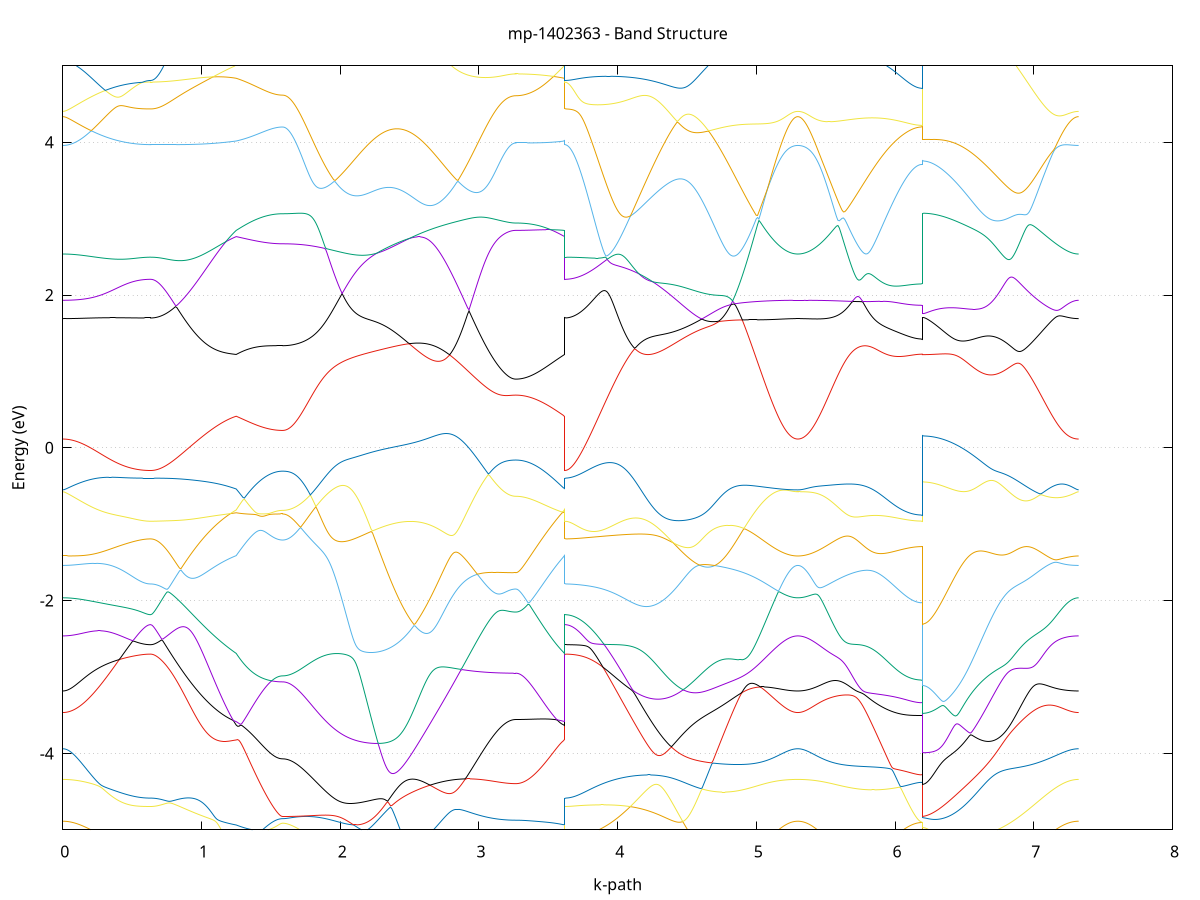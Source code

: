 set title 'mp-1402363 - Band Structure'
set xlabel 'k-path'
set ylabel 'Energy (eV)'
set grid y
set yrange [-5:5]
set terminal png size 800,600
set output 'mp-1402363_bands_gnuplot.png'
plot '-' using 1:2 with lines notitle, '-' using 1:2 with lines notitle, '-' using 1:2 with lines notitle, '-' using 1:2 with lines notitle, '-' using 1:2 with lines notitle, '-' using 1:2 with lines notitle, '-' using 1:2 with lines notitle, '-' using 1:2 with lines notitle, '-' using 1:2 with lines notitle, '-' using 1:2 with lines notitle, '-' using 1:2 with lines notitle, '-' using 1:2 with lines notitle, '-' using 1:2 with lines notitle, '-' using 1:2 with lines notitle, '-' using 1:2 with lines notitle, '-' using 1:2 with lines notitle, '-' using 1:2 with lines notitle, '-' using 1:2 with lines notitle, '-' using 1:2 with lines notitle, '-' using 1:2 with lines notitle, '-' using 1:2 with lines notitle, '-' using 1:2 with lines notitle, '-' using 1:2 with lines notitle, '-' using 1:2 with lines notitle, '-' using 1:2 with lines notitle, '-' using 1:2 with lines notitle, '-' using 1:2 with lines notitle, '-' using 1:2 with lines notitle, '-' using 1:2 with lines notitle, '-' using 1:2 with lines notitle, '-' using 1:2 with lines notitle, '-' using 1:2 with lines notitle, '-' using 1:2 with lines notitle, '-' using 1:2 with lines notitle, '-' using 1:2 with lines notitle, '-' using 1:2 with lines notitle, '-' using 1:2 with lines notitle, '-' using 1:2 with lines notitle, '-' using 1:2 with lines notitle, '-' using 1:2 with lines notitle, '-' using 1:2 with lines notitle, '-' using 1:2 with lines notitle, '-' using 1:2 with lines notitle, '-' using 1:2 with lines notitle, '-' using 1:2 with lines notitle, '-' using 1:2 with lines notitle, '-' using 1:2 with lines notitle, '-' using 1:2 with lines notitle
0.000000 -36.441201
0.009887 -36.441201
0.019774 -36.441001
0.029662 -36.440701
0.039549 -36.440401
0.049436 -36.439901
0.059323 -36.439401
0.069211 -36.438701
0.079098 -36.438001
0.088985 -36.437101
0.098872 -36.436201
0.108760 -36.435101
0.118647 -36.434001
0.128534 -36.432801
0.138421 -36.431501
0.148309 -36.430101
0.158196 -36.428601
0.168083 -36.427001
0.177970 -36.425401
0.187858 -36.423601
0.197745 -36.421801
0.207632 -36.419901
0.217519 -36.418001
0.227407 -36.415901
0.237294 -36.413801
0.247181 -36.411701
0.257068 -36.409501
0.266956 -36.407201
0.276843 -36.404901
0.286730 -36.402501
0.296617 -36.400101
0.306505 -36.397701
0.316392 -36.395201
0.326279 -36.392701
0.336166 -36.390201
0.346054 -36.387701
0.355941 -36.385101
0.365828 -36.382601
0.375715 -36.380001
0.385603 -36.377501
0.395490 -36.375001
0.405377 -36.372501
0.415264 -36.370001
0.425152 -36.367501
0.435039 -36.365201
0.444926 -36.362801
0.454813 -36.360501
0.464701 -36.358301
0.474588 -36.356101
0.484475 -36.354101
0.494362 -36.352101
0.504250 -36.350201
0.514137 -36.348401
0.524024 -36.346701
0.533911 -36.345201
0.543798 -36.343801
0.553686 -36.342501
0.563573 -36.341301
0.573460 -36.340301
0.583347 -36.339401
0.593235 -36.338701
0.603122 -36.338101
0.613009 -36.337701
0.622896 -36.337501
0.632784 -36.337401
0.632784 -36.337401
0.642742 -36.337401
0.652699 -36.337501
0.662657 -36.337601
0.672615 -36.337801
0.682573 -36.338001
0.692531 -36.338301
0.702488 -36.338601
0.712446 -36.339001
0.722404 -36.339401
0.732362 -36.339801
0.742320 -36.340301
0.752277 -36.340901
0.762235 -36.341501
0.772193 -36.342101
0.782151 -36.342801
0.792109 -36.343501
0.802066 -36.344201
0.812024 -36.345001
0.821982 -36.345801
0.831940 -36.346701
0.841898 -36.347601
0.851855 -36.348501
0.861813 -36.349501
0.871771 -36.350501
0.881729 -36.351501
0.891687 -36.352601
0.901644 -36.353701
0.911602 -36.354801
0.921560 -36.355901
0.931518 -36.357001
0.941476 -36.358201
0.951434 -36.359401
0.961391 -36.360601
0.971349 -36.361801
0.981307 -36.363101
0.991265 -36.364301
1.001223 -36.365601
1.011180 -36.366901
1.021138 -36.368201
1.031096 -36.369501
1.041054 -36.370801
1.051012 -36.372101
1.060969 -36.373501
1.070927 -36.374801
1.080885 -36.376101
1.090843 -36.377501
1.100801 -36.378801
1.110758 -36.380101
1.120716 -36.381501
1.130674 -36.382801
1.140632 -36.384101
1.150590 -36.385401
1.160547 -36.386801
1.170505 -36.388101
1.180463 -36.389401
1.190421 -36.390701
1.200379 -36.391901
1.210336 -36.393201
1.220294 -36.394501
1.230252 -36.395701
1.240210 -36.397001
1.250168 -36.398201
1.250168 -36.398201
1.260020 -36.400901
1.269872 -36.403701
1.279724 -36.406401
1.289576 -36.409001
1.299428 -36.411701
1.309280 -36.414301
1.319132 -36.416901
1.328984 -36.419401
1.338836 -36.421801
1.348687 -36.424301
1.358539 -36.426601
1.368391 -36.428901
1.378243 -36.431101
1.388095 -36.433201
1.397947 -36.435301
1.407799 -36.437301
1.417651 -36.439101
1.427503 -36.440901
1.437355 -36.442601
1.447207 -36.444201
1.457059 -36.445701
1.466911 -36.447101
1.476763 -36.448401
1.486615 -36.449601
1.496467 -36.450701
1.506319 -36.451701
1.516171 -36.452501
1.526023 -36.453301
1.535875 -36.453901
1.545727 -36.454401
1.555579 -36.454801
1.565431 -36.455101
1.575283 -36.455301
1.585135 -36.455401
1.585135 -36.455401
1.595100 -36.455401
1.605064 -36.455301
1.615029 -36.455301
1.624994 -36.455201
1.634958 -36.455101
1.644923 -36.455101
1.654888 -36.454901
1.664852 -36.454801
1.674817 -36.454701
1.684782 -36.454501
1.694746 -36.454301
1.704711 -36.454101
1.714676 -36.453901
1.724640 -36.453701
1.734605 -36.453401
1.744570 -36.453101
1.754534 -36.452901
1.764499 -36.452601
1.774464 -36.452201
1.784428 -36.451901
1.794393 -36.451601
1.804358 -36.451201
1.814322 -36.450801
1.824287 -36.450401
1.834252 -36.450001
1.844216 -36.449601
1.854181 -36.449101
1.864146 -36.448701
1.874110 -36.448201
1.884075 -36.447701
1.894040 -36.447201
1.904004 -36.446701
1.913969 -36.446101
1.923934 -36.445601
1.933898 -36.445001
1.943863 -36.444501
1.953828 -36.443901
1.963792 -36.443301
1.973757 -36.442701
1.983721 -36.442001
1.993686 -36.441401
2.003651 -36.440801
2.013615 -36.440101
2.023580 -36.439401
2.033545 -36.438701
2.043509 -36.438001
2.053474 -36.437301
2.063439 -36.436601
2.073403 -36.435901
2.083368 -36.435101
2.093333 -36.434401
2.103297 -36.433601
2.113262 -36.432901
2.123227 -36.432101
2.133191 -36.431301
2.143156 -36.430501
2.153121 -36.429701
2.163085 -36.428901
2.173050 -36.428001
2.183015 -36.427201
2.192979 -36.426401
2.202944 -36.425501
2.212909 -36.424701
2.222873 -36.423801
2.232838 -36.422901
2.242803 -36.422001
2.252767 -36.421201
2.262732 -36.420301
2.272697 -36.419401
2.282661 -36.418501
2.292626 -36.417601
2.302591 -36.416701
2.312555 -36.415701
2.322520 -36.414801
2.332485 -36.413901
2.342449 -36.413001
2.352414 -36.412001
2.362379 -36.411101
2.372343 -36.410201
2.382308 -36.409201
2.392273 -36.408301
2.402237 -36.407301
2.412202 -36.406401
2.422167 -36.405401
2.422167 -36.405401
2.432094 -36.404501
2.442022 -36.403501
2.451950 -36.402601
2.461878 -36.401701
2.471806 -36.400701
2.481733 -36.399801
2.491661 -36.398801
2.501589 -36.397901
2.511517 -36.396901
2.521444 -36.396001
2.531372 -36.395101
2.541300 -36.394101
2.551228 -36.393201
2.561155 -36.392301
2.571083 -36.391401
2.581011 -36.390501
2.590939 -36.389601
2.600866 -36.388701
2.610794 -36.387801
2.620722 -36.386901
2.630650 -36.386001
2.640577 -36.385101
2.650505 -36.384201
2.660433 -36.383401
2.670361 -36.382501
2.680288 -36.381701
2.690216 -36.380901
2.700144 -36.380001
2.710072 -36.379201
2.719999 -36.378401
2.729927 -36.377601
2.739855 -36.376801
2.749783 -36.376101
2.759711 -36.375301
2.769638 -36.374501
2.779566 -36.373801
2.789494 -36.373101
2.799422 -36.372401
2.809349 -36.371701
2.819277 -36.371001
2.829205 -36.370301
2.839133 -36.369601
2.849060 -36.369001
2.858988 -36.368401
2.868916 -36.367701
2.878844 -36.367101
2.888771 -36.366501
2.898699 -36.365901
2.908627 -36.365401
2.918555 -36.364801
2.928482 -36.364301
2.938410 -36.363801
2.948338 -36.363301
2.958266 -36.362801
2.968193 -36.362301
2.978121 -36.361801
2.988049 -36.361401
2.997977 -36.361001
3.007905 -36.360601
3.017832 -36.360201
3.027760 -36.359801
3.037688 -36.359401
3.047616 -36.359101
3.057543 -36.358701
3.067471 -36.358401
3.077399 -36.358101
3.087327 -36.357801
3.097254 -36.357501
3.107182 -36.357301
3.117110 -36.357001
3.127038 -36.356801
3.136965 -36.356601
3.146893 -36.356401
3.156821 -36.356201
3.166749 -36.356001
3.176676 -36.355901
3.186604 -36.355801
3.196532 -36.355601
3.206460 -36.355501
3.216387 -36.355401
3.226315 -36.355401
3.236243 -36.355301
3.246171 -36.355301
3.256099 -36.355301
3.266026 -36.355301
3.266026 -36.355301
3.275795 -36.355301
3.285564 -36.355401
3.295333 -36.355601
3.305102 -36.356001
3.314871 -36.356301
3.324640 -36.356801
3.334409 -36.357401
3.344178 -36.358001
3.353947 -36.358701
3.363716 -36.359501
3.373485 -36.360401
3.383253 -36.361401
3.393022 -36.362401
3.402791 -36.363501
3.412560 -36.364601
3.422329 -36.365801
3.432098 -36.367101
3.441867 -36.368401
3.451636 -36.369801
3.461405 -36.371201
3.471174 -36.372701
3.480943 -36.374201
3.490712 -36.375801
3.500481 -36.377401
3.510250 -36.379001
3.520019 -36.380701
3.529787 -36.382301
3.539556 -36.384101
3.549325 -36.385801
3.559094 -36.387501
3.568863 -36.389301
3.578632 -36.391101
3.588401 -36.392801
3.598170 -36.394601
3.607939 -36.396401
3.617708 -36.398201
3.617708 -36.337401
3.627589 -36.337401
3.637471 -36.337401
3.647352 -36.337501
3.657233 -36.337501
3.667115 -36.337601
3.676996 -36.337701
3.686877 -36.337801
3.696759 -36.337901
3.706640 -36.338101
3.716521 -36.338201
3.726403 -36.338401
3.736284 -36.338601
3.746165 -36.338801
3.756047 -36.339001
3.765928 -36.339301
3.775809 -36.339501
3.785691 -36.339801
3.795572 -36.340101
3.805453 -36.340401
3.815335 -36.340701
3.825216 -36.341001
3.835097 -36.341401
3.844979 -36.341801
3.854860 -36.342201
3.864741 -36.342601
3.874623 -36.343001
3.884504 -36.343401
3.894385 -36.343901
3.904267 -36.344301
3.914148 -36.344801
3.924029 -36.345301
3.933911 -36.345801
3.943792 -36.346401
3.953673 -36.346901
3.963555 -36.347501
3.973436 -36.348101
3.983317 -36.348701
3.993199 -36.349301
4.003080 -36.349901
4.012961 -36.350501
4.022843 -36.351201
4.032724 -36.351901
4.042605 -36.352501
4.052487 -36.353201
4.062368 -36.353901
4.072249 -36.354701
4.082131 -36.355401
4.092012 -36.356101
4.101893 -36.356901
4.111775 -36.357701
4.121656 -36.358501
4.131537 -36.359301
4.141419 -36.360101
4.151300 -36.360901
4.161181 -36.361701
4.171063 -36.362601
4.180944 -36.363401
4.190825 -36.364301
4.200707 -36.365101
4.210588 -36.366001
4.220469 -36.366901
4.230351 -36.367801
4.240232 -36.368701
4.250113 -36.369601
4.259995 -36.370501
4.269876 -36.371501
4.279758 -36.372401
4.289639 -36.373301
4.299520 -36.374301
4.309402 -36.375201
4.319283 -36.376201
4.329164 -36.377101
4.339046 -36.378101
4.339046 -36.378101
4.349041 -36.379101
4.359036 -36.380101
4.369032 -36.381001
4.379027 -36.382001
4.389022 -36.383001
4.399018 -36.384001
4.409013 -36.385001
4.419008 -36.386001
4.429004 -36.387001
4.438999 -36.387901
4.448994 -36.388901
4.458990 -36.389901
4.468985 -36.390901
4.478980 -36.391901
4.488976 -36.392901
4.498971 -36.393801
4.508967 -36.394801
4.518962 -36.395801
4.528957 -36.396801
4.538953 -36.397701
4.548948 -36.398701
4.558943 -36.399601
4.568939 -36.400601
4.578934 -36.401501
4.588929 -36.402501
4.598925 -36.403401
4.608920 -36.404301
4.618915 -36.405301
4.628911 -36.406201
4.638906 -36.407101
4.648901 -36.408001
4.658897 -36.408901
4.668892 -36.409801
4.678887 -36.410701
4.688883 -36.411501
4.698878 -36.412401
4.708873 -36.413301
4.718869 -36.414101
4.728864 -36.414901
4.738860 -36.415801
4.748855 -36.416601
4.758850 -36.417401
4.768846 -36.418201
4.778841 -36.419001
4.788836 -36.419801
4.798832 -36.420501
4.808827 -36.421301
4.818822 -36.422001
4.828818 -36.422801
4.838813 -36.423501
4.848808 -36.424201
4.858804 -36.424901
4.868799 -36.425601
4.878794 -36.426301
4.888790 -36.426901
4.898785 -36.427601
4.908781 -36.428201
4.918776 -36.428901
4.928771 -36.429501
4.938767 -36.430101
4.948762 -36.430701
4.958757 -36.431201
4.968753 -36.431801
4.978748 -36.432301
4.988743 -36.432901
4.998739 -36.433401
5.008734 -36.433901
5.018729 -36.434401
5.028725 -36.434801
5.038720 -36.435301
5.048715 -36.435701
5.058711 -36.436101
5.068706 -36.436501
5.078701 -36.436901
5.088697 -36.437301
5.098692 -36.437701
5.108688 -36.438001
5.118683 -36.438301
5.128678 -36.438601
5.138674 -36.438901
5.148669 -36.439201
5.158664 -36.439501
5.168660 -36.439701
5.178655 -36.439901
5.188650 -36.440101
5.198646 -36.440301
5.208641 -36.440501
5.218636 -36.440601
5.228632 -36.440801
5.238627 -36.440901
5.248622 -36.441001
5.258618 -36.441101
5.268613 -36.441101
5.278608 -36.441201
5.288604 -36.441201
5.298599 -36.441201
5.298599 -36.441201
5.308577 -36.441201
5.318555 -36.441101
5.328533 -36.441101
5.338512 -36.441001
5.348490 -36.440801
5.358468 -36.440701
5.368446 -36.440501
5.378424 -36.440301
5.388402 -36.440101
5.398380 -36.439801
5.408358 -36.439501
5.418336 -36.439201
5.428314 -36.438801
5.438292 -36.438501
5.448270 -36.438101
5.458248 -36.437601
5.468227 -36.437201
5.478205 -36.436701
5.488183 -36.436201
5.498161 -36.435701
5.508139 -36.435101
5.518117 -36.434601
5.528095 -36.434001
5.538073 -36.433401
5.548051 -36.432701
5.558029 -36.432101
5.568007 -36.431401
5.577985 -36.430701
5.587963 -36.430001
5.597942 -36.429301
5.607920 -36.428501
5.617898 -36.427701
5.627876 -36.427001
5.637854 -36.426201
5.647832 -36.425401
5.657810 -36.424501
5.667788 -36.423701
5.677766 -36.422901
5.687744 -36.422001
5.697722 -36.421101
5.707700 -36.420301
5.717679 -36.419401
5.727657 -36.418501
5.737635 -36.417601
5.747613 -36.416701
5.757591 -36.415801
5.767569 -36.414901
5.777547 -36.414001
5.787525 -36.413101
5.797503 -36.412201
5.807481 -36.411301
5.817459 -36.410401
5.827437 -36.409501
5.837415 -36.408601
5.847394 -36.407701
5.857372 -36.406801
5.867350 -36.405901
5.877328 -36.405101
5.887306 -36.404201
5.897284 -36.403401
5.907262 -36.402601
5.917240 -36.401701
5.927218 -36.401001
5.937196 -36.400201
5.947174 -36.399401
5.957152 -36.398701
5.967131 -36.398001
5.977109 -36.397301
5.987087 -36.396601
5.997065 -36.395901
6.007043 -36.395301
6.017021 -36.394701
6.026999 -36.394101
6.036977 -36.393601
6.046955 -36.393101
6.056933 -36.392601
6.066911 -36.392101
6.076889 -36.391701
6.086867 -36.391301
6.096846 -36.390901
6.106824 -36.390601
6.116802 -36.390301
6.126780 -36.390001
6.136758 -36.389801
6.146736 -36.389601
6.156714 -36.389401
6.166692 -36.389301
6.176670 -36.389201
6.186648 -36.389101
6.196626 -36.389101
6.196626 -36.404601
6.206599 -36.404601
6.216571 -36.404701
6.226544 -36.404701
6.236516 -36.404701
6.246489 -36.404801
6.256461 -36.404901
6.266434 -36.405001
6.276406 -36.405101
6.286379 -36.405301
6.296351 -36.405401
6.306324 -36.405601
6.316296 -36.405701
6.326269 -36.405901
6.336241 -36.406101
6.346214 -36.406301
6.356186 -36.406601
6.366159 -36.406801
6.376131 -36.407101
6.386103 -36.407401
6.396076 -36.407601
6.406048 -36.407901
6.416021 -36.408301
6.425993 -36.408601
6.435966 -36.408901
6.445938 -36.409301
6.455911 -36.409601
6.465883 -36.410001
6.475856 -36.410301
6.485828 -36.410701
6.495801 -36.411101
6.505773 -36.411501
6.515746 -36.412001
6.525718 -36.412401
6.535691 -36.412801
6.545663 -36.413201
6.555636 -36.413701
6.565608 -36.414101
6.575581 -36.414601
6.585553 -36.415101
6.595526 -36.415501
6.605498 -36.416001
6.615471 -36.416501
6.625443 -36.417001
6.635416 -36.417501
6.645388 -36.418001
6.655360 -36.418501
6.665333 -36.418901
6.675305 -36.419501
6.685278 -36.420001
6.695250 -36.420501
6.705223 -36.421001
6.715195 -36.421501
6.725168 -36.422001
6.735140 -36.422501
6.745113 -36.423001
6.755085 -36.423501
6.765058 -36.424001
6.775030 -36.424501
6.785003 -36.425001
6.794975 -36.425501
6.804948 -36.426001
6.814920 -36.426501
6.824893 -36.427001
6.834865 -36.427501
6.844838 -36.428001
6.854810 -36.428401
6.864783 -36.428901
6.874755 -36.429401
6.884728 -36.429901
6.894700 -36.430301
6.904672 -36.430801
6.914645 -36.431201
6.924617 -36.431701
6.934590 -36.432101
6.944562 -36.432501
6.954535 -36.432901
6.964507 -36.433301
6.974480 -36.433701
6.984452 -36.434101
6.994425 -36.434501
7.004397 -36.434901
7.014370 -36.435301
7.024342 -36.435601
7.034315 -36.436001
7.044287 -36.436301
7.054260 -36.436701
7.064232 -36.437001
7.074205 -36.437301
7.084177 -36.437601
7.094150 -36.437901
7.104122 -36.438101
7.114095 -36.438401
7.124067 -36.438701
7.134040 -36.438901
7.144012 -36.439101
7.153985 -36.439401
7.163957 -36.439601
7.173929 -36.439801
7.183902 -36.439901
7.193874 -36.440101
7.203847 -36.440301
7.213819 -36.440401
7.223792 -36.440601
7.233764 -36.440701
7.243737 -36.440801
7.253709 -36.440901
7.263682 -36.441001
7.273654 -36.441001
7.283627 -36.441101
7.293599 -36.441101
7.303572 -36.441201
7.313544 -36.441201
7.323517 -36.441201
e
0.000000 -36.028201
0.009887 -36.028201
0.019774 -36.028201
0.029662 -36.028201
0.039549 -36.028101
0.049436 -36.028101
0.059323 -36.028001
0.069211 -36.027901
0.079098 -36.027901
0.088985 -36.027801
0.098872 -36.027701
0.108760 -36.027501
0.118647 -36.027401
0.128534 -36.027301
0.138421 -36.027101
0.148309 -36.026901
0.158196 -36.026801
0.168083 -36.026601
0.177970 -36.026401
0.187858 -36.026201
0.197745 -36.026001
0.207632 -36.025801
0.217519 -36.025501
0.227407 -36.025301
0.237294 -36.025001
0.247181 -36.024801
0.257068 -36.024501
0.266956 -36.024301
0.276843 -36.024001
0.286730 -36.023701
0.296617 -36.023401
0.306505 -36.023101
0.316392 -36.022801
0.326279 -36.022501
0.336166 -36.022201
0.346054 -36.021901
0.355941 -36.021601
0.365828 -36.021301
0.375715 -36.021001
0.385603 -36.020701
0.395490 -36.020401
0.405377 -36.020101
0.415264 -36.019701
0.425152 -36.019401
0.435039 -36.019101
0.444926 -36.018801
0.454813 -36.018601
0.464701 -36.018301
0.474588 -36.018001
0.484475 -36.017701
0.494362 -36.017501
0.504250 -36.017201
0.514137 -36.017001
0.524024 -36.016801
0.533911 -36.016601
0.543798 -36.016401
0.553686 -36.016201
0.563573 -36.016101
0.573460 -36.015901
0.583347 -36.015801
0.593235 -36.015701
0.603122 -36.015701
0.613009 -36.015601
0.622896 -36.015601
0.632784 -36.015601
0.632784 -36.015601
0.642742 -36.015601
0.652699 -36.015701
0.662657 -36.015901
0.672615 -36.016201
0.682573 -36.016501
0.692531 -36.017001
0.702488 -36.017501
0.712446 -36.018001
0.722404 -36.018701
0.732362 -36.019401
0.742320 -36.020201
0.752277 -36.021001
0.762235 -36.021901
0.772193 -36.022901
0.782151 -36.023901
0.792109 -36.025001
0.802066 -36.026101
0.812024 -36.027201
0.821982 -36.028401
0.831940 -36.029601
0.841898 -36.030801
0.851855 -36.032101
0.861813 -36.033401
0.871771 -36.034601
0.881729 -36.036001
0.891687 -36.037301
0.901644 -36.038601
0.911602 -36.039901
0.921560 -36.041301
0.931518 -36.042601
0.941476 -36.044001
0.951434 -36.045301
0.961391 -36.046601
0.971349 -36.048001
0.981307 -36.049301
0.991265 -36.050601
1.001223 -36.051901
1.011180 -36.053201
1.021138 -36.054401
1.031096 -36.055701
1.041054 -36.056901
1.051012 -36.058101
1.060969 -36.059301
1.070927 -36.060501
1.080885 -36.061701
1.090843 -36.062801
1.100801 -36.063901
1.110758 -36.065001
1.120716 -36.066001
1.130674 -36.067101
1.140632 -36.068101
1.150590 -36.069001
1.160547 -36.070001
1.170505 -36.070901
1.180463 -36.071801
1.190421 -36.072601
1.200379 -36.073401
1.210336 -36.074201
1.220294 -36.074901
1.230252 -36.075601
1.240210 -36.076301
1.250168 -36.076901
1.250168 -36.076901
1.260020 -36.077501
1.269872 -36.078101
1.279724 -36.078701
1.289576 -36.079301
1.299428 -36.079901
1.309280 -36.080501
1.319132 -36.081001
1.328984 -36.081601
1.338836 -36.082101
1.348687 -36.082601
1.358539 -36.083101
1.368391 -36.083601
1.378243 -36.084101
1.388095 -36.084601
1.397947 -36.085001
1.407799 -36.085401
1.417651 -36.085801
1.427503 -36.086201
1.437355 -36.086601
1.447207 -36.087001
1.457059 -36.087301
1.466911 -36.087601
1.476763 -36.087901
1.486615 -36.088101
1.496467 -36.088301
1.506319 -36.088601
1.516171 -36.088701
1.526023 -36.088901
1.535875 -36.089001
1.545727 -36.089201
1.555579 -36.089201
1.565431 -36.089301
1.575283 -36.089301
1.585135 -36.089401
1.585135 -36.089401
1.595100 -36.089301
1.605064 -36.089301
1.615029 -36.089301
1.624994 -36.089301
1.634958 -36.089301
1.644923 -36.089301
1.654888 -36.089201
1.664852 -36.089201
1.674817 -36.089101
1.684782 -36.089101
1.694746 -36.089001
1.704711 -36.088901
1.714676 -36.088901
1.724640 -36.088801
1.734605 -36.088701
1.744570 -36.088601
1.754534 -36.088501
1.764499 -36.088401
1.774464 -36.088301
1.784428 -36.088201
1.794393 -36.088101
1.804358 -36.088001
1.814322 -36.087901
1.824287 -36.087801
1.834252 -36.087601
1.844216 -36.087501
1.854181 -36.087401
1.864146 -36.087201
1.874110 -36.087101
1.884075 -36.087001
1.894040 -36.086801
1.904004 -36.086601
1.913969 -36.086501
1.923934 -36.086301
1.933898 -36.086201
1.943863 -36.086001
1.953828 -36.085801
1.963792 -36.085701
1.973757 -36.085501
1.983721 -36.085301
1.993686 -36.085101
2.003651 -36.085001
2.013615 -36.084801
2.023580 -36.084601
2.033545 -36.084401
2.043509 -36.084201
2.053474 -36.084101
2.063439 -36.083901
2.073403 -36.083701
2.083368 -36.083501
2.093333 -36.083301
2.103297 -36.083101
2.113262 -36.082901
2.123227 -36.082701
2.133191 -36.082601
2.143156 -36.082401
2.153121 -36.082201
2.163085 -36.082001
2.173050 -36.081801
2.183015 -36.081601
2.192979 -36.081501
2.202944 -36.081301
2.212909 -36.081101
2.222873 -36.080901
2.232838 -36.080701
2.242803 -36.080601
2.252767 -36.080401
2.262732 -36.080201
2.272697 -36.080001
2.282661 -36.079901
2.292626 -36.079701
2.302591 -36.079501
2.312555 -36.079401
2.322520 -36.079201
2.332485 -36.079001
2.342449 -36.078901
2.352414 -36.078701
2.362379 -36.078601
2.372343 -36.078401
2.382308 -36.078301
2.392273 -36.078101
2.402237 -36.078001
2.412202 -36.077801
2.422167 -36.077701
2.422167 -36.077701
2.432094 -36.077601
2.442022 -36.077401
2.451950 -36.077301
2.461878 -36.077201
2.471806 -36.077101
2.481733 -36.076901
2.491661 -36.076801
2.501589 -36.076701
2.511517 -36.076601
2.521444 -36.076501
2.531372 -36.076401
2.541300 -36.076301
2.551228 -36.076201
2.561155 -36.076101
2.571083 -36.076001
2.581011 -36.075901
2.590939 -36.075801
2.600866 -36.075701
2.610794 -36.075601
2.620722 -36.075501
2.630650 -36.075501
2.640577 -36.075401
2.650505 -36.075301
2.660433 -36.075301
2.670361 -36.075201
2.680288 -36.075101
2.690216 -36.075101
2.700144 -36.075001
2.710072 -36.075001
2.719999 -36.074901
2.729927 -36.074901
2.739855 -36.074901
2.749783 -36.074801
2.759711 -36.074801
2.769638 -36.074801
2.779566 -36.074701
2.789494 -36.074701
2.799422 -36.074701
2.809349 -36.074701
2.819277 -36.074601
2.829205 -36.074601
2.839133 -36.074601
2.849060 -36.074601
2.858988 -36.074601
2.868916 -36.074601
2.878844 -36.074601
2.888771 -36.074601
2.898699 -36.074601
2.908627 -36.074601
2.918555 -36.074601
2.928482 -36.074601
2.938410 -36.074601
2.948338 -36.074601
2.958266 -36.074601
2.968193 -36.074701
2.978121 -36.074701
2.988049 -36.074701
2.997977 -36.074701
3.007905 -36.074701
3.017832 -36.074701
3.027760 -36.074701
3.037688 -36.074701
3.047616 -36.074801
3.057543 -36.074801
3.067471 -36.074801
3.077399 -36.074801
3.087327 -36.074801
3.097254 -36.074801
3.107182 -36.074801
3.117110 -36.074901
3.127038 -36.074901
3.136965 -36.074901
3.146893 -36.074901
3.156821 -36.074901
3.166749 -36.074901
3.176676 -36.074901
3.186604 -36.074901
3.196532 -36.074901
3.206460 -36.075001
3.216387 -36.075001
3.226315 -36.075001
3.236243 -36.075001
3.246171 -36.075001
3.256099 -36.075001
3.266026 -36.075001
3.266026 -36.075001
3.275795 -36.075001
3.285564 -36.075001
3.295333 -36.075001
3.305102 -36.075001
3.314871 -36.074901
3.324640 -36.074901
3.334409 -36.074901
3.344178 -36.074901
3.353947 -36.074901
3.363716 -36.074901
3.373485 -36.074901
3.383253 -36.074901
3.393022 -36.074901
3.402791 -36.074901
3.412560 -36.074901
3.422329 -36.075001
3.432098 -36.075001
3.441867 -36.075001
3.451636 -36.075101
3.461405 -36.075101
3.471174 -36.075201
3.480943 -36.075301
3.490712 -36.075301
3.500481 -36.075401
3.510250 -36.075501
3.520019 -36.075601
3.529787 -36.075701
3.539556 -36.075901
3.549325 -36.076001
3.559094 -36.076101
3.568863 -36.076201
3.578632 -36.076401
3.588401 -36.076501
3.598170 -36.076601
3.607939 -36.076801
3.617708 -36.076901
3.617708 -36.015601
3.627589 -36.015601
3.637471 -36.015601
3.647352 -36.015601
3.657233 -36.015601
3.667115 -36.015601
3.676996 -36.015501
3.686877 -36.015501
3.696759 -36.015501
3.706640 -36.015501
3.716521 -36.015501
3.726403 -36.015501
3.736284 -36.015501
3.746165 -36.015501
3.756047 -36.015501
3.765928 -36.015501
3.775809 -36.015501
3.785691 -36.015501
3.795572 -36.015501
3.805453 -36.015501
3.815335 -36.015401
3.825216 -36.015401
3.835097 -36.015401
3.844979 -36.015401
3.854860 -36.015401
3.864741 -36.015401
3.874623 -36.015401
3.884504 -36.015401
3.894385 -36.015401
3.904267 -36.015401
3.914148 -36.015401
3.924029 -36.015401
3.933911 -36.015401
3.943792 -36.015401
3.953673 -36.015401
3.963555 -36.015401
3.973436 -36.015401
3.983317 -36.015401
3.993199 -36.015401
4.003080 -36.015401
4.012961 -36.015501
4.022843 -36.015501
4.032724 -36.015501
4.042605 -36.015501
4.052487 -36.015501
4.062368 -36.015501
4.072249 -36.015601
4.082131 -36.015601
4.092012 -36.015601
4.101893 -36.015701
4.111775 -36.015701
4.121656 -36.015701
4.131537 -36.015801
4.141419 -36.015801
4.151300 -36.015801
4.161181 -36.015901
4.171063 -36.015901
4.180944 -36.016001
4.190825 -36.016001
4.200707 -36.016101
4.210588 -36.016101
4.220469 -36.016201
4.230351 -36.016201
4.240232 -36.016301
4.250113 -36.016301
4.259995 -36.016401
4.269876 -36.016701
4.279758 -36.017101
4.289639 -36.017401
4.299520 -36.017701
4.309402 -36.018001
4.319283 -36.018201
4.329164 -36.018301
4.339046 -36.018501
4.339046 -36.018501
4.349041 -36.018601
4.359036 -36.018601
4.369032 -36.018601
4.379027 -36.018601
4.389022 -36.018501
4.399018 -36.018401
4.409013 -36.018201
4.419008 -36.018001
4.429004 -36.017701
4.438999 -36.017401
4.448994 -36.017201
4.458990 -36.017301
4.468985 -36.017401
4.478980 -36.017401
4.488976 -36.017501
4.498971 -36.017601
4.508967 -36.017701
4.518962 -36.017801
4.528957 -36.017901
4.538953 -36.018001
4.548948 -36.018201
4.558943 -36.018301
4.568939 -36.018401
4.578934 -36.018601
4.588929 -36.018701
4.598925 -36.018901
4.608920 -36.019101
4.618915 -36.019201
4.628911 -36.019401
4.638906 -36.019601
4.648901 -36.019701
4.658897 -36.019901
4.668892 -36.020101
4.678887 -36.020301
4.688883 -36.020501
4.698878 -36.020601
4.708873 -36.020801
4.718869 -36.021001
4.728864 -36.021201
4.738860 -36.021401
4.748855 -36.021601
4.758850 -36.021801
4.768846 -36.022001
4.778841 -36.022101
4.788836 -36.022301
4.798832 -36.022501
4.808827 -36.022701
4.818822 -36.022901
4.828818 -36.023101
4.838813 -36.023301
4.848808 -36.023401
4.858804 -36.023601
4.868799 -36.023801
4.878794 -36.024001
4.888790 -36.024201
4.898785 -36.024301
4.908781 -36.024501
4.918776 -36.024701
4.928771 -36.024801
4.938767 -36.025001
4.948762 -36.025201
4.958757 -36.025301
4.968753 -36.025501
4.978748 -36.025601
4.988743 -36.025801
4.998739 -36.025901
5.008734 -36.026101
5.018729 -36.026201
5.028725 -36.026301
5.038720 -36.026501
5.048715 -36.026601
5.058711 -36.026701
5.068706 -36.026801
5.078701 -36.027001
5.088697 -36.027101
5.098692 -36.027201
5.108688 -36.027301
5.118683 -36.027401
5.128678 -36.027501
5.138674 -36.027501
5.148669 -36.027601
5.158664 -36.027701
5.168660 -36.027801
5.178655 -36.027801
5.188650 -36.027901
5.198646 -36.028001
5.208641 -36.028001
5.218636 -36.028101
5.228632 -36.028101
5.238627 -36.028101
5.248622 -36.028201
5.258618 -36.028201
5.268613 -36.028201
5.278608 -36.028201
5.288604 -36.028201
5.298599 -36.028201
5.298599 -36.028201
5.308577 -36.028201
5.318555 -36.028201
5.328533 -36.028201
5.338512 -36.028201
5.348490 -36.028101
5.358468 -36.028101
5.368446 -36.028101
5.378424 -36.028001
5.388402 -36.028001
5.398380 -36.027901
5.408358 -36.027901
5.418336 -36.027801
5.428314 -36.027701
5.438292 -36.027601
5.448270 -36.027501
5.458248 -36.027501
5.468227 -36.027401
5.478205 -36.027301
5.488183 -36.027101
5.498161 -36.027001
5.508139 -36.026901
5.518117 -36.026801
5.528095 -36.026601
5.538073 -36.026501
5.548051 -36.026401
5.558029 -36.026201
5.568007 -36.026101
5.577985 -36.025901
5.587963 -36.025801
5.597942 -36.025601
5.607920 -36.025501
5.617898 -36.025301
5.627876 -36.025101
5.637854 -36.024901
5.647832 -36.024801
5.657810 -36.024601
5.667788 -36.024401
5.677766 -36.024201
5.687744 -36.024001
5.697722 -36.023901
5.707700 -36.023701
5.717679 -36.023501
5.727657 -36.023301
5.737635 -36.023101
5.747613 -36.022901
5.757591 -36.022701
5.767569 -36.022501
5.777547 -36.022301
5.787525 -36.022101
5.797503 -36.021901
5.807481 -36.021801
5.817459 -36.021601
5.827437 -36.021401
5.837415 -36.021201
5.847394 -36.021001
5.857372 -36.020901
5.867350 -36.020701
5.877328 -36.020601
5.887306 -36.020401
5.897284 -36.020301
5.907262 -36.020201
5.917240 -36.020201
5.927218 -36.020301
5.937196 -36.020501
5.947174 -36.021101
5.957152 -36.021901
5.967131 -36.023001
5.977109 -36.024101
5.987087 -36.025301
5.997065 -36.026501
6.007043 -36.027701
6.017021 -36.028801
6.026999 -36.029901
6.036977 -36.030901
6.046955 -36.031901
6.056933 -36.032801
6.066911 -36.033701
6.076889 -36.034501
6.086867 -36.035201
6.096846 -36.035901
6.106824 -36.036601
6.116802 -36.037101
6.126780 -36.037601
6.136758 -36.038101
6.146736 -36.038501
6.156714 -36.038801
6.166692 -36.039001
6.176670 -36.039201
6.186648 -36.039301
6.196626 -36.039301
6.196626 -36.078301
6.206599 -36.078301
6.216571 -36.078201
6.226544 -36.078201
6.236516 -36.078101
6.246489 -36.078101
6.256461 -36.078001
6.266434 -36.077901
6.276406 -36.077701
6.286379 -36.077601
6.296351 -36.077501
6.306324 -36.077301
6.316296 -36.077101
6.326269 -36.076901
6.336241 -36.076701
6.346214 -36.076501
6.356186 -36.076201
6.366159 -36.076001
6.376131 -36.075701
6.386103 -36.075401
6.396076 -36.075101
6.406048 -36.074801
6.416021 -36.074401
6.425993 -36.074101
6.435966 -36.073701
6.445938 -36.073401
6.455911 -36.073001
6.465883 -36.072601
6.475856 -36.072201
6.485828 -36.071801
6.495801 -36.071301
6.505773 -36.070901
6.515746 -36.070401
6.525718 -36.070001
6.535691 -36.069501
6.545663 -36.069001
6.555636 -36.068501
6.565608 -36.068001
6.575581 -36.067501
6.585553 -36.067001
6.595526 -36.066401
6.605498 -36.065901
6.615471 -36.065301
6.625443 -36.064801
6.635416 -36.064201
6.645388 -36.063601
6.655360 -36.063001
6.665333 -36.062401
6.675305 -36.061801
6.685278 -36.061201
6.695250 -36.060601
6.705223 -36.060001
6.715195 -36.059301
6.725168 -36.058701
6.735140 -36.058101
6.745113 -36.057401
6.755085 -36.056801
6.765058 -36.056101
6.775030 -36.055501
6.785003 -36.054801
6.794975 -36.054201
6.804948 -36.053501
6.814920 -36.052801
6.824893 -36.052201
6.834865 -36.051501
6.844838 -36.050801
6.854810 -36.050101
6.864783 -36.049501
6.874755 -36.048801
6.884728 -36.048101
6.894700 -36.047401
6.904672 -36.046801
6.914645 -36.046101
6.924617 -36.045401
6.934590 -36.044801
6.944562 -36.044101
6.954535 -36.043401
6.964507 -36.042801
6.974480 -36.042101
6.984452 -36.041501
6.994425 -36.040901
7.004397 -36.040201
7.014370 -36.039601
7.024342 -36.039001
7.034315 -36.038401
7.044287 -36.037801
7.054260 -36.037201
7.064232 -36.036601
7.074205 -36.036101
7.084177 -36.035501
7.094150 -36.035001
7.104122 -36.034501
7.114095 -36.034001
7.124067 -36.033501
7.134040 -36.033001
7.144012 -36.032601
7.153985 -36.032101
7.163957 -36.031701
7.173929 -36.031301
7.183902 -36.030901
7.193874 -36.030601
7.203847 -36.030201
7.213819 -36.029901
7.223792 -36.029601
7.233764 -36.029401
7.243737 -36.029101
7.253709 -36.028901
7.263682 -36.028701
7.273654 -36.028601
7.283627 -36.028501
7.293599 -36.028401
7.303572 -36.028301
7.313544 -36.028201
7.323517 -36.028201
e
0.000000 -35.975201
0.009887 -35.975201
0.019774 -35.975201
0.029662 -35.975201
0.039549 -35.975301
0.049436 -35.975301
0.059323 -35.975401
0.069211 -35.975501
0.079098 -35.975601
0.088985 -35.975701
0.098872 -35.975801
0.108760 -35.975901
0.118647 -35.976101
0.128534 -35.976201
0.138421 -35.976401
0.148309 -35.976601
0.158196 -35.976801
0.168083 -35.977001
0.177970 -35.977201
0.187858 -35.977401
0.197745 -35.977701
0.207632 -35.977901
0.217519 -35.978201
0.227407 -35.978401
0.237294 -35.978701
0.247181 -35.979001
0.257068 -35.979301
0.266956 -35.979601
0.276843 -35.979901
0.286730 -35.980301
0.296617 -35.980601
0.306505 -35.980901
0.316392 -35.981301
0.326279 -35.981601
0.336166 -35.982001
0.346054 -35.982401
0.355941 -35.982801
0.365828 -35.983101
0.375715 -35.983501
0.385603 -35.983901
0.395490 -35.984301
0.405377 -35.984701
0.415264 -35.985101
0.425152 -35.985501
0.435039 -35.985901
0.444926 -35.986301
0.454813 -35.986701
0.464701 -35.987101
0.474588 -35.987501
0.484475 -35.987901
0.494362 -35.988301
0.504250 -35.988601
0.514137 -35.989001
0.524024 -35.989301
0.533911 -35.989701
0.543798 -35.990001
0.553686 -35.990301
0.563573 -35.990501
0.573460 -35.990801
0.583347 -35.991001
0.593235 -35.991201
0.603122 -35.991301
0.613009 -35.991401
0.622896 -35.991501
0.632784 -35.991501
0.632784 -35.991501
0.642742 -35.991501
0.652699 -35.991501
0.662657 -35.991401
0.672615 -35.991401
0.682573 -35.991401
0.692531 -35.991301
0.702488 -35.991201
0.712446 -35.991101
0.722404 -35.991001
0.732362 -35.990801
0.742320 -35.990601
0.752277 -35.990301
0.762235 -35.990001
0.772193 -35.989701
0.782151 -35.989301
0.792109 -35.989001
0.802066 -35.988501
0.812024 -35.988101
0.821982 -35.987501
0.831940 -35.987001
0.841898 -35.986501
0.851855 -35.985901
0.861813 -35.985201
0.871771 -35.984601
0.881729 -35.983901
0.891687 -35.983301
0.901644 -35.982601
0.911602 -35.981801
0.921560 -35.981101
0.931518 -35.980301
0.941476 -35.979601
0.951434 -35.978801
0.961391 -35.978001
0.971349 -35.977201
0.981307 -35.976501
0.991265 -35.975701
1.001223 -35.974901
1.011180 -35.974101
1.021138 -35.973301
1.031096 -35.972501
1.041054 -35.971701
1.051012 -35.970901
1.060969 -35.970201
1.070927 -35.969401
1.080885 -35.968601
1.090843 -35.967901
1.100801 -35.967201
1.110758 -35.966501
1.120716 -35.965801
1.130674 -35.965101
1.140632 -35.964401
1.150590 -35.963701
1.160547 -35.963101
1.170505 -35.962501
1.180463 -35.961901
1.190421 -35.961301
1.200379 -35.960801
1.210336 -35.960201
1.220294 -35.959701
1.230252 -35.959201
1.240210 -35.958701
1.250168 -35.958301
1.250168 -35.958301
1.260020 -35.956301
1.269872 -35.954401
1.279724 -35.952601
1.289576 -35.950801
1.299428 -35.949201
1.309280 -35.947501
1.319132 -35.946001
1.328984 -35.944501
1.338836 -35.943201
1.348687 -35.941801
1.358539 -35.940601
1.368391 -35.939401
1.378243 -35.938301
1.388095 -35.937301
1.397947 -35.936401
1.407799 -35.935501
1.417651 -35.934601
1.427503 -35.933801
1.437355 -35.933101
1.447207 -35.932501
1.457059 -35.931801
1.466911 -35.931301
1.476763 -35.930801
1.486615 -35.930301
1.496467 -35.929901
1.506319 -35.929501
1.516171 -35.929201
1.526023 -35.928901
1.535875 -35.928701
1.545727 -35.928501
1.555579 -35.928401
1.565431 -35.928301
1.575283 -35.928201
1.585135 -35.928201
1.585135 -35.928201
1.595100 -35.928201
1.605064 -35.928201
1.615029 -35.928301
1.624994 -35.928301
1.634958 -35.928401
1.644923 -35.928501
1.654888 -35.928601
1.664852 -35.928701
1.674817 -35.928901
1.684782 -35.929101
1.694746 -35.929301
1.704711 -35.929501
1.714676 -35.929701
1.724640 -35.930001
1.734605 -35.930301
1.744570 -35.930701
1.754534 -35.931101
1.764499 -35.931501
1.774464 -35.931901
1.784428 -35.933101
1.794393 -35.934401
1.804358 -35.935701
1.814322 -35.937101
1.824287 -35.938401
1.834252 -35.939801
1.844216 -35.941301
1.854181 -35.942701
1.864146 -35.944201
1.874110 -35.945701
1.884075 -35.947301
1.894040 -35.948801
1.904004 -35.950401
1.913969 -35.951901
1.923934 -35.953501
1.933898 -35.955101
1.943863 -35.956701
1.953828 -35.958301
1.963792 -35.959901
1.973757 -35.961601
1.983721 -35.963201
1.993686 -35.964801
2.003651 -35.966401
2.013615 -35.968001
2.023580 -35.969501
2.033545 -35.971101
2.043509 -35.972701
2.053474 -35.974201
2.063439 -35.975801
2.073403 -35.977301
2.083368 -35.978801
2.093333 -35.980301
2.103297 -35.981701
2.113262 -35.983201
2.123227 -35.984601
2.133191 -35.986001
2.143156 -35.987301
2.153121 -35.988701
2.163085 -35.990001
2.173050 -35.991201
2.183015 -35.992501
2.192979 -35.993701
2.202944 -35.994801
2.212909 -35.996001
2.222873 -35.997101
2.232838 -35.998101
2.242803 -35.999101
2.252767 -36.000101
2.262732 -36.001101
2.272697 -36.002001
2.282661 -36.002801
2.292626 -36.003701
2.302591 -36.004401
2.312555 -36.005201
2.322520 -36.005901
2.332485 -36.006501
2.342449 -36.007201
2.352414 -36.007701
2.362379 -36.008301
2.372343 -36.008701
2.382308 -36.009201
2.392273 -36.009601
2.402237 -36.010001
2.412202 -36.010301
2.422167 -36.010601
2.422167 -36.010601
2.432094 -36.010801
2.442022 -36.011001
2.451950 -36.011201
2.461878 -36.011301
2.471806 -36.011401
2.481733 -36.011501
2.491661 -36.011501
2.501589 -36.011501
2.511517 -36.011401
2.521444 -36.011401
2.531372 -36.011301
2.541300 -36.011101
2.551228 -36.011001
2.561155 -36.010801
2.571083 -36.010601
2.581011 -36.010401
2.590939 -36.010101
2.600866 -36.009901
2.610794 -36.009601
2.620722 -36.009301
2.630650 -36.009001
2.640577 -36.008601
2.650505 -36.008301
2.660433 -36.007901
2.670361 -36.007601
2.680288 -36.007201
2.690216 -36.006901
2.700144 -36.006501
2.710072 -36.006101
2.719999 -36.005801
2.729927 -36.005401
2.739855 -36.005001
2.749783 -36.004701
2.759711 -36.004301
2.769638 -36.004001
2.779566 -36.003701
2.789494 -36.003301
2.799422 -36.003001
2.809349 -36.002701
2.819277 -36.002401
2.829205 -36.002201
2.839133 -36.001901
2.849060 -36.001601
2.858988 -36.001401
2.868916 -36.001201
2.878844 -36.001001
2.888771 -36.000801
2.898699 -36.000601
2.908627 -36.000401
2.918555 -36.000301
2.928482 -36.000101
2.938410 -36.000001
2.948338 -35.999901
2.958266 -35.999801
2.968193 -35.999701
2.978121 -35.999601
2.988049 -35.999501
2.997977 -35.999401
3.007905 -35.999401
3.017832 -35.999301
3.027760 -35.999301
3.037688 -35.999301
3.047616 -35.999201
3.057543 -35.999201
3.067471 -35.999201
3.077399 -35.999201
3.087327 -35.999201
3.097254 -35.999201
3.107182 -35.999201
3.117110 -35.999201
3.127038 -35.999201
3.136965 -35.999201
3.146893 -35.999201
3.156821 -35.999201
3.166749 -35.999301
3.176676 -35.999301
3.186604 -35.999301
3.196532 -35.999301
3.206460 -35.999301
3.216387 -35.999301
3.226315 -35.999301
3.236243 -35.999301
3.246171 -35.999301
3.256099 -35.999301
3.266026 -35.999301
3.266026 -35.999301
3.275795 -35.999301
3.285564 -35.999201
3.295333 -35.999001
3.305102 -35.998701
3.314871 -35.998301
3.324640 -35.997901
3.334409 -35.997401
3.344178 -35.996801
3.353947 -35.996101
3.363716 -35.995401
3.373485 -35.994601
3.383253 -35.993701
3.393022 -35.992701
3.402791 -35.991701
3.412560 -35.990601
3.422329 -35.989501
3.432098 -35.988201
3.441867 -35.987001
3.451636 -35.985601
3.461405 -35.984201
3.471174 -35.982801
3.480943 -35.981301
3.490712 -35.979801
3.500481 -35.978301
3.510250 -35.976701
3.520019 -35.975101
3.529787 -35.973401
3.539556 -35.971801
3.549325 -35.970101
3.559094 -35.968401
3.568863 -35.966701
3.578632 -35.965001
3.588401 -35.963301
3.598170 -35.961601
3.607939 -35.959901
3.617708 -35.958301
3.617708 -35.991501
3.627589 -35.991501
3.637471 -35.991501
3.647352 -35.991501
3.657233 -35.991501
3.667115 -35.991501
3.676996 -35.991501
3.686877 -35.991501
3.696759 -35.991501
3.706640 -35.991501
3.716521 -35.991501
3.726403 -35.991501
3.736284 -35.991501
3.746165 -35.991501
3.756047 -35.991501
3.765928 -35.991501
3.775809 -35.991501
3.785691 -35.991501
3.795572 -35.991501
3.805453 -35.991501
3.815335 -35.991601
3.825216 -35.991601
3.835097 -35.991601
3.844979 -35.991701
3.854860 -35.991701
3.864741 -35.991801
3.874623 -35.991901
3.884504 -35.992001
3.894385 -35.992101
3.904267 -35.992201
3.914148 -35.992301
3.924029 -35.992401
3.933911 -35.992501
3.943792 -35.992701
3.953673 -35.992901
3.963555 -35.993001
3.973436 -35.993201
3.983317 -35.993501
3.993199 -35.993801
4.003080 -35.994901
4.012961 -35.995901
4.022843 -35.997001
4.032724 -35.998101
4.042605 -35.999101
4.052487 -36.000101
4.062368 -36.001201
4.072249 -36.002201
4.082131 -36.003101
4.092012 -36.004101
4.101893 -36.005001
4.111775 -36.006001
4.121656 -36.006901
4.131537 -36.007701
4.141419 -36.008601
4.151300 -36.009401
4.161181 -36.010201
4.171063 -36.010901
4.180944 -36.011701
4.190825 -36.012401
4.200707 -36.013001
4.210588 -36.013701
4.220469 -36.014301
4.230351 -36.014801
4.240232 -36.015301
4.250113 -36.015801
4.259995 -36.016301
4.269876 -36.016401
4.279758 -36.016501
4.289639 -36.016501
4.299520 -36.016601
4.309402 -36.016601
4.319283 -36.016701
4.329164 -36.016701
4.339046 -36.016801
4.339046 -36.016801
4.349041 -36.016801
4.359036 -36.016801
4.369032 -36.016901
4.379027 -36.016901
4.389022 -36.017001
4.399018 -36.017001
4.409013 -36.017001
4.419008 -36.017101
4.429004 -36.017101
4.438999 -36.017201
4.448994 -36.017101
4.458990 -36.016701
4.468985 -36.016301
4.478980 -36.015801
4.488976 -36.015301
4.498971 -36.014801
4.508967 -36.014201
4.518962 -36.013601
4.528957 -36.012901
4.538953 -36.012201
4.548948 -36.011501
4.558943 -36.010701
4.568939 -36.010001
4.578934 -36.009101
4.588929 -36.008301
4.598925 -36.007401
4.608920 -36.006601
4.618915 -36.005601
4.628911 -36.004701
4.638906 -36.003801
4.648901 -36.002801
4.658897 -36.001801
4.668892 -36.000801
4.678887 -35.999801
4.688883 -35.998801
4.698878 -35.997801
4.708873 -35.996801
4.718869 -35.995801
4.728864 -35.994801
4.738860 -35.993901
4.748855 -35.992901
4.758850 -35.991901
4.768846 -35.991001
4.778841 -35.990101
4.788836 -35.989201
4.798832 -35.988301
4.808827 -35.987501
4.818822 -35.986701
4.828818 -35.985901
4.838813 -35.985101
4.848808 -35.984401
4.858804 -35.983701
4.868799 -35.983101
4.878794 -35.982501
4.888790 -35.981901
4.898785 -35.981401
4.908781 -35.980801
4.918776 -35.980401
4.928771 -35.979901
4.938767 -35.979501
4.948762 -35.979101
4.958757 -35.978801
4.968753 -35.978401
4.978748 -35.978101
4.988743 -35.977801
4.998739 -35.977601
5.008734 -35.977301
5.018729 -35.977101
5.028725 -35.976901
5.038720 -35.976701
5.048715 -35.976601
5.058711 -35.976401
5.068706 -35.976301
5.078701 -35.976101
5.088697 -35.976001
5.098692 -35.975901
5.108688 -35.975801
5.118683 -35.975701
5.128678 -35.975701
5.138674 -35.975601
5.148669 -35.975501
5.158664 -35.975501
5.168660 -35.975401
5.178655 -35.975401
5.188650 -35.975301
5.198646 -35.975301
5.208641 -35.975301
5.218636 -35.975201
5.228632 -35.975201
5.238627 -35.975201
5.248622 -35.975201
5.258618 -35.975201
5.268613 -35.975201
5.278608 -35.975201
5.288604 -35.975201
5.298599 -35.975201
5.298599 -35.975201
5.308577 -35.975201
5.318555 -35.975201
5.328533 -35.975201
5.338512 -35.975201
5.348490 -35.975201
5.358468 -35.975201
5.368446 -35.975201
5.378424 -35.975301
5.388402 -35.975301
5.398380 -35.975401
5.408358 -35.975401
5.418336 -35.975501
5.428314 -35.975501
5.438292 -35.975601
5.448270 -35.975701
5.458248 -35.975701
5.468227 -35.975801
5.478205 -35.975901
5.488183 -35.976001
5.498161 -35.976101
5.508139 -35.976201
5.518117 -35.976401
5.528095 -35.976501
5.538073 -35.976701
5.548051 -35.976801
5.558029 -35.977001
5.568007 -35.977201
5.577985 -35.977401
5.587963 -35.977701
5.597942 -35.977901
5.607920 -35.978201
5.617898 -35.978501
5.627876 -35.978801
5.637854 -35.979201
5.647832 -35.979601
5.657810 -35.980101
5.667788 -35.980601
5.677766 -35.981201
5.687744 -35.981801
5.697722 -35.982501
5.707700 -35.983301
5.717679 -35.984201
5.727657 -35.985201
5.737635 -35.986301
5.747613 -35.987501
5.757591 -35.988801
5.767569 -35.990201
5.777547 -35.991601
5.787525 -35.993101
5.797503 -35.994701
5.807481 -35.996301
5.817459 -35.997901
5.827437 -35.999601
5.837415 -36.001201
5.847394 -36.002901
5.857372 -36.004601
5.867350 -36.006201
5.877328 -36.007801
5.887306 -36.009401
5.897284 -36.011001
5.907262 -36.012501
5.917240 -36.013901
5.927218 -36.015201
5.937196 -36.016301
5.947174 -36.017101
5.957152 -36.017501
5.967131 -36.017701
5.977109 -36.017801
5.987087 -36.017801
5.997065 -36.017701
6.007043 -36.017601
6.017021 -36.017501
6.026999 -36.017401
6.036977 -36.017301
6.046955 -36.017201
6.056933 -36.017101
6.066911 -36.017001
6.076889 -36.017001
6.086867 -36.016901
6.096846 -36.016801
6.106824 -36.016701
6.116802 -36.016701
6.126780 -36.016601
6.136758 -36.016501
6.146736 -36.016501
6.156714 -36.016501
6.166692 -36.016401
6.176670 -36.016401
6.186648 -36.016401
6.196626 -36.016401
6.196626 -36.034201
6.206599 -36.034201
6.216571 -36.034101
6.226544 -36.034001
6.236516 -36.033901
6.246489 -36.033701
6.256461 -36.033501
6.266434 -36.033201
6.276406 -36.033001
6.286379 -36.032601
6.296351 -36.032301
6.306324 -36.031901
6.316296 -36.031401
6.326269 -36.030901
6.336241 -36.030401
6.346214 -36.029901
6.356186 -36.029301
6.366159 -36.028601
6.376131 -36.028001
6.386103 -36.027301
6.396076 -36.026601
6.406048 -36.025801
6.416021 -36.025001
6.425993 -36.024201
6.435966 -36.023301
6.445938 -36.022401
6.455911 -36.021501
6.465883 -36.020601
6.475856 -36.019601
6.485828 -36.018601
6.495801 -36.017601
6.505773 -36.016501
6.515746 -36.015401
6.525718 -36.014301
6.535691 -36.013201
6.545663 -36.012001
6.555636 -36.010901
6.565608 -36.009701
6.575581 -36.008401
6.585553 -36.007201
6.595526 -36.006001
6.605498 -36.004701
6.615471 -36.003401
6.625443 -36.002101
6.635416 -36.000801
6.645388 -35.999501
6.655360 -35.998201
6.665333 -35.996901
6.675305 -35.995601
6.685278 -35.994201
6.695250 -35.992901
6.705223 -35.991601
6.715195 -35.990301
6.725168 -35.989001
6.735140 -35.987701
6.745113 -35.986401
6.755085 -35.985101
6.765058 -35.983901
6.775030 -35.982701
6.785003 -35.981501
6.794975 -35.980401
6.804948 -35.979201
6.814920 -35.978201
6.824893 -35.977201
6.834865 -35.976301
6.844838 -35.975401
6.854810 -35.974601
6.864783 -35.973801
6.874755 -35.973101
6.884728 -35.972501
6.894700 -35.972001
6.904672 -35.971601
6.914645 -35.971201
6.924617 -35.970901
6.934590 -35.970601
6.944562 -35.970401
6.954535 -35.970301
6.964507 -35.970201
6.974480 -35.970201
6.984452 -35.970201
6.994425 -35.970201
7.004397 -35.970301
7.014370 -35.970401
7.024342 -35.970501
7.034315 -35.970601
7.044287 -35.970801
7.054260 -35.970901
7.064232 -35.971101
7.074205 -35.971301
7.084177 -35.971501
7.094150 -35.971701
7.104122 -35.972001
7.114095 -35.972201
7.124067 -35.972401
7.134040 -35.972601
7.144012 -35.972801
7.153985 -35.973001
7.163957 -35.973301
7.173929 -35.973501
7.183902 -35.973701
7.193874 -35.973801
7.203847 -35.974001
7.213819 -35.974201
7.223792 -35.974401
7.233764 -35.974501
7.243737 -35.974601
7.253709 -35.974701
7.263682 -35.974901
7.273654 -35.974901
7.283627 -35.975001
7.293599 -35.975101
7.303572 -35.975101
7.313544 -35.975101
7.323517 -35.975201
e
0.000000 -35.916601
0.009887 -35.916701
0.019774 -35.917001
0.029662 -35.917501
0.039549 -35.918001
0.049436 -35.918701
0.059323 -35.919501
0.069211 -35.920301
0.079098 -35.921201
0.088985 -35.922101
0.098872 -35.923101
0.108760 -35.924101
0.118647 -35.925101
0.128534 -35.926101
0.138421 -35.927101
0.148309 -35.928101
0.158196 -35.929101
0.168083 -35.930101
0.177970 -35.931101
0.187858 -35.932001
0.197745 -35.933001
0.207632 -35.934001
0.217519 -35.935001
0.227407 -35.935901
0.237294 -35.936901
0.247181 -35.937801
0.257068 -35.938701
0.266956 -35.939601
0.276843 -35.940501
0.286730 -35.941301
0.296617 -35.942201
0.306505 -35.943001
0.316392 -35.943801
0.326279 -35.944601
0.336166 -35.945401
0.346054 -35.946101
0.355941 -35.946901
0.365828 -35.947601
0.375715 -35.948301
0.385603 -35.948901
0.395490 -35.949601
0.405377 -35.950201
0.415264 -35.950801
0.425152 -35.951401
0.435039 -35.951901
0.444926 -35.952401
0.454813 -35.953001
0.464701 -35.953401
0.474588 -35.953901
0.484475 -35.954301
0.494362 -35.954701
0.504250 -35.955101
0.514137 -35.955401
0.524024 -35.955701
0.533911 -35.956001
0.543798 -35.956301
0.553686 -35.956501
0.563573 -35.956701
0.573460 -35.956901
0.583347 -35.957101
0.593235 -35.957201
0.603122 -35.957301
0.613009 -35.957401
0.622896 -35.957401
0.632784 -35.957401
0.632784 -35.957401
0.642742 -35.957401
0.652699 -35.957401
0.662657 -35.957401
0.672615 -35.957401
0.682573 -35.957301
0.692531 -35.957301
0.702488 -35.957201
0.712446 -35.957201
0.722404 -35.957101
0.732362 -35.957001
0.742320 -35.957001
0.752277 -35.956901
0.762235 -35.956801
0.772193 -35.956701
0.782151 -35.956601
0.792109 -35.956501
0.802066 -35.956301
0.812024 -35.956201
0.821982 -35.956101
0.831940 -35.955901
0.841898 -35.955801
0.851855 -35.955601
0.861813 -35.955501
0.871771 -35.955301
0.881729 -35.955101
0.891687 -35.954901
0.901644 -35.954701
0.911602 -35.954601
0.921560 -35.954301
0.931518 -35.954101
0.941476 -35.953901
0.951434 -35.953701
0.961391 -35.953501
0.971349 -35.953201
0.981307 -35.953001
0.991265 -35.952801
1.001223 -35.952501
1.011180 -35.952301
1.021138 -35.952001
1.031096 -35.951701
1.041054 -35.951501
1.051012 -35.951201
1.060969 -35.950901
1.070927 -35.950601
1.080885 -35.950301
1.090843 -35.950001
1.100801 -35.949701
1.110758 -35.949401
1.120716 -35.949101
1.130674 -35.948801
1.140632 -35.948501
1.150590 -35.948201
1.160547 -35.947901
1.170505 -35.947501
1.180463 -35.947201
1.190421 -35.946901
1.200379 -35.946501
1.210336 -35.946201
1.220294 -35.945801
1.230252 -35.945501
1.240210 -35.945201
1.250168 -35.944801
1.250168 -35.944801
1.260020 -35.944101
1.269872 -35.943401
1.279724 -35.942601
1.289576 -35.941901
1.299428 -35.941101
1.309280 -35.940301
1.319132 -35.939501
1.328984 -35.938701
1.338836 -35.937801
1.348687 -35.937001
1.358539 -35.936101
1.368391 -35.935201
1.378243 -35.934301
1.388095 -35.933401
1.397947 -35.932501
1.407799 -35.931601
1.417651 -35.930601
1.427503 -35.929701
1.437355 -35.928801
1.447207 -35.927901
1.457059 -35.927001
1.466911 -35.926101
1.476763 -35.925201
1.486615 -35.924401
1.496467 -35.923601
1.506319 -35.922801
1.516171 -35.922101
1.526023 -35.921401
1.535875 -35.920801
1.545727 -35.920301
1.555579 -35.919901
1.565431 -35.919601
1.575283 -35.919401
1.585135 -35.919301
1.585135 -35.919301
1.595100 -35.919401
1.605064 -35.919501
1.615029 -35.919701
1.624994 -35.919901
1.634958 -35.920301
1.644923 -35.920701
1.654888 -35.921201
1.664852 -35.921701
1.674817 -35.922401
1.684782 -35.923101
1.694746 -35.923801
1.704711 -35.924601
1.714676 -35.925501
1.724640 -35.926501
1.734605 -35.927401
1.744570 -35.928501
1.754534 -35.929601
1.764499 -35.930701
1.774464 -35.931901
1.784428 -35.932401
1.794393 -35.933001
1.804358 -35.933601
1.814322 -35.934201
1.824287 -35.934901
1.834252 -35.935701
1.844216 -35.936501
1.854181 -35.937301
1.864146 -35.938201
1.874110 -35.939101
1.884075 -35.940101
1.894040 -35.941201
1.904004 -35.942301
1.913969 -35.943401
1.923934 -35.944601
1.933898 -35.945801
1.943863 -35.947101
1.953828 -35.948401
1.963792 -35.949701
1.973757 -35.951001
1.983721 -35.952401
1.993686 -35.953801
2.003651 -35.955201
2.013615 -35.956701
2.023580 -35.958101
2.033545 -35.959601
2.043509 -35.961101
2.053474 -35.962601
2.063439 -35.964101
2.073403 -35.965601
2.083368 -35.967101
2.093333 -35.968601
2.103297 -35.970001
2.113262 -35.971501
2.123227 -35.973001
2.133191 -35.974501
2.143156 -35.975901
2.153121 -35.977401
2.163085 -35.978801
2.173050 -35.980201
2.183015 -35.981601
2.192979 -35.982901
2.202944 -35.984301
2.212909 -35.985601
2.222873 -35.986901
2.232838 -35.988101
2.242803 -35.989301
2.252767 -35.990501
2.262732 -35.991701
2.272697 -35.992801
2.282661 -35.993901
2.292626 -35.995001
2.302591 -35.996001
2.312555 -35.997001
2.322520 -35.997901
2.332485 -35.998801
2.342449 -35.999701
2.352414 -36.000501
2.362379 -36.001301
2.372343 -36.002001
2.382308 -36.002701
2.392273 -36.003301
2.402237 -36.003901
2.412202 -36.004501
2.422167 -36.005001
2.422167 -36.005001
2.432094 -36.005401
2.442022 -36.005801
2.451950 -36.006201
2.461878 -36.006501
2.471806 -36.006801
2.481733 -36.007001
2.491661 -36.007201
2.501589 -36.007301
2.511517 -36.007401
2.521444 -36.007401
2.531372 -36.007401
2.541300 -36.007301
2.551228 -36.007201
2.561155 -36.007101
2.571083 -36.006901
2.581011 -36.006601
2.590939 -36.006301
2.600866 -36.006001
2.610794 -36.005601
2.620722 -36.005201
2.630650 -36.004801
2.640577 -36.004301
2.650505 -36.003701
2.660433 -36.003201
2.670361 -36.002601
2.680288 -36.001901
2.690216 -36.001201
2.700144 -36.000501
2.710072 -35.999801
2.719999 -35.999001
2.729927 -35.998201
2.739855 -35.997301
2.749783 -35.996401
2.759711 -35.995501
2.769638 -35.994601
2.779566 -35.993701
2.789494 -35.992701
2.799422 -35.991701
2.809349 -35.990701
2.819277 -35.989701
2.829205 -35.988601
2.839133 -35.987601
2.849060 -35.986501
2.858988 -35.985401
2.868916 -35.984301
2.878844 -35.983201
2.888771 -35.982101
2.898699 -35.980901
2.908627 -35.979801
2.918555 -35.978701
2.928482 -35.977601
2.938410 -35.976401
2.948338 -35.975301
2.958266 -35.974201
2.968193 -35.973101
2.978121 -35.972001
2.988049 -35.970901
2.997977 -35.969801
3.007905 -35.968701
3.017832 -35.967701
3.027760 -35.966701
3.037688 -35.965601
3.047616 -35.964701
3.057543 -35.963701
3.067471 -35.962801
3.077399 -35.961801
3.087327 -35.961001
3.097254 -35.960101
3.107182 -35.959301
3.117110 -35.958501
3.127038 -35.957801
3.136965 -35.957101
3.146893 -35.956401
3.156821 -35.955801
3.166749 -35.955201
3.176676 -35.954701
3.186604 -35.954201
3.196532 -35.953801
3.206460 -35.953501
3.216387 -35.953101
3.226315 -35.952901
3.236243 -35.952701
3.246171 -35.952501
3.256099 -35.952401
3.266026 -35.952401
3.266026 -35.952401
3.275795 -35.952401
3.285564 -35.952401
3.295333 -35.952401
3.305102 -35.952301
3.314871 -35.952301
3.324640 -35.952201
3.334409 -35.952101
3.344178 -35.952001
3.353947 -35.951901
3.363716 -35.951801
3.373485 -35.951701
3.383253 -35.951601
3.393022 -35.951401
3.402791 -35.951201
3.412560 -35.951101
3.422329 -35.950901
3.432098 -35.950701
3.441867 -35.950501
3.451636 -35.950301
3.461405 -35.950001
3.471174 -35.949801
3.480943 -35.949501
3.490712 -35.949301
3.500481 -35.949001
3.510250 -35.948701
3.520019 -35.948401
3.529787 -35.948101
3.539556 -35.947801
3.549325 -35.947401
3.559094 -35.947101
3.568863 -35.946701
3.578632 -35.946401
3.588401 -35.946001
3.598170 -35.945601
3.607939 -35.945201
3.617708 -35.944801
3.617708 -35.957401
3.627589 -35.957701
3.637471 -35.958401
3.647352 -35.959001
3.657233 -35.959801
3.667115 -35.960501
3.676996 -35.961301
3.686877 -35.962101
3.696759 -35.962901
3.706640 -35.963701
3.716521 -35.964601
3.726403 -35.965401
3.736284 -35.966301
3.746165 -35.967201
3.756047 -35.968201
3.765928 -35.969101
3.775809 -35.970101
3.785691 -35.971101
3.795572 -35.972001
3.805453 -35.973101
3.815335 -35.974101
3.825216 -35.975101
3.835097 -35.976201
3.844979 -35.977201
3.854860 -35.978301
3.864741 -35.979401
3.874623 -35.980501
3.884504 -35.981601
3.894385 -35.982701
3.904267 -35.983801
3.914148 -35.984901
3.924029 -35.986001
3.933911 -35.987101
3.943792 -35.988201
3.953673 -35.989301
3.963555 -35.990501
3.973436 -35.991601
3.983317 -35.992701
3.993199 -35.993701
4.003080 -35.993901
4.012961 -35.994201
4.022843 -35.994401
4.032724 -35.994701
4.042605 -35.995001
4.052487 -35.995301
4.062368 -35.995701
4.072249 -35.996001
4.082131 -35.996401
4.092012 -35.996701
4.101893 -35.997101
4.111775 -35.997501
4.121656 -35.997901
4.131537 -35.998301
4.141419 -35.998701
4.151300 -35.999101
4.161181 -35.999501
4.171063 -36.000001
4.180944 -36.000401
4.190825 -36.000801
4.200707 -36.001201
4.210588 -36.001701
4.220469 -36.002101
4.230351 -36.002501
4.240232 -36.002901
4.250113 -36.003301
4.259995 -36.003701
4.269876 -36.004101
4.279758 -36.004401
4.289639 -36.004801
4.299520 -36.005101
4.309402 -36.005401
4.319283 -36.005701
4.329164 -36.006001
4.339046 -36.006301
4.339046 -36.006301
4.349041 -36.006501
4.359036 -36.006701
4.369032 -36.006901
4.379027 -36.007001
4.389022 -36.007201
4.399018 -36.007301
4.409013 -36.007301
4.419008 -36.007301
4.429004 -36.007301
4.438999 -36.007301
4.448994 -36.007201
4.458990 -36.007001
4.468985 -36.006801
4.478980 -36.006601
4.488976 -36.006301
4.498971 -36.006001
4.508967 -36.005601
4.518962 -36.005201
4.528957 -36.004701
4.538953 -36.004201
4.548948 -36.003601
4.558943 -36.003001
4.568939 -36.002301
4.578934 -36.001601
4.588929 -36.000901
4.598925 -36.000001
4.608920 -35.999201
4.618915 -35.998301
4.628911 -35.997401
4.638906 -35.996401
4.648901 -35.995401
4.658897 -35.994301
4.668892 -35.993201
4.678887 -35.992101
4.688883 -35.990901
4.698878 -35.989701
4.708873 -35.988501
4.718869 -35.987201
4.728864 -35.985901
4.738860 -35.984601
4.748855 -35.983201
4.758850 -35.981801
4.768846 -35.980401
4.778841 -35.978901
4.788836 -35.977501
4.798832 -35.976001
4.808827 -35.974501
4.818822 -35.973001
4.828818 -35.971401
4.838813 -35.969901
4.848808 -35.968301
4.858804 -35.966701
4.868799 -35.965101
4.878794 -35.963501
4.888790 -35.961901
4.898785 -35.960301
4.908781 -35.958701
4.918776 -35.957101
4.928771 -35.955401
4.938767 -35.953801
4.948762 -35.952201
4.958757 -35.950601
4.968753 -35.949101
4.978748 -35.947501
4.988743 -35.945901
4.998739 -35.944401
5.008734 -35.942801
5.018729 -35.941301
5.028725 -35.939901
5.038720 -35.938401
5.048715 -35.937001
5.058711 -35.935601
5.068706 -35.934201
5.078701 -35.932801
5.088697 -35.931501
5.098692 -35.930301
5.108688 -35.929101
5.118683 -35.927901
5.128678 -35.926801
5.138674 -35.925701
5.148669 -35.924601
5.158664 -35.923701
5.168660 -35.922701
5.178655 -35.921901
5.188650 -35.921101
5.198646 -35.920301
5.208641 -35.919601
5.218636 -35.919001
5.228632 -35.918501
5.238627 -35.918001
5.248622 -35.917601
5.258618 -35.917301
5.268613 -35.917001
5.278608 -35.916801
5.288604 -35.916701
5.298599 -35.916601
5.298599 -35.916601
5.308577 -35.916701
5.318555 -35.916801
5.328533 -35.917101
5.338512 -35.917401
5.348490 -35.917801
5.358468 -35.918201
5.368446 -35.918801
5.378424 -35.919501
5.388402 -35.920201
5.398380 -35.921001
5.408358 -35.921801
5.418336 -35.922801
5.428314 -35.923801
5.438292 -35.924801
5.448270 -35.926001
5.458248 -35.927101
5.468227 -35.928401
5.478205 -35.929701
5.488183 -35.931001
5.498161 -35.932401
5.508139 -35.933801
5.518117 -35.935301
5.528095 -35.936801
5.538073 -35.938401
5.548051 -35.940001
5.558029 -35.941601
5.568007 -35.943201
5.577985 -35.944901
5.587963 -35.946601
5.597942 -35.948301
5.607920 -35.950001
5.617898 -35.951701
5.627876 -35.953501
5.637854 -35.955201
5.647832 -35.956901
5.657810 -35.958601
5.667788 -35.960301
5.677766 -35.961901
5.687744 -35.963501
5.697722 -35.965001
5.707700 -35.966501
5.717679 -35.967901
5.727657 -35.969201
5.737635 -35.970401
5.747613 -35.971501
5.757591 -35.972501
5.767569 -35.973501
5.777547 -35.974401
5.787525 -35.975201
5.797503 -35.976001
5.807481 -35.976701
5.817459 -35.977401
5.827437 -35.978001
5.837415 -35.978601
5.847394 -35.979201
5.857372 -35.979801
5.867350 -35.980401
5.877328 -35.980901
5.887306 -35.981501
5.897284 -35.982001
5.907262 -35.982501
5.917240 -35.983101
5.927218 -35.983601
5.937196 -35.984101
5.947174 -35.984501
5.957152 -35.985001
5.967131 -35.985501
5.977109 -35.985901
5.987087 -35.986401
5.997065 -35.986801
6.007043 -35.987201
6.017021 -35.987601
6.026999 -35.988001
6.036977 -35.988401
6.046955 -35.988701
6.056933 -35.989101
6.066911 -35.989401
6.076889 -35.989701
6.086867 -35.989901
6.096846 -35.990201
6.106824 -35.990401
6.116802 -35.990601
6.126780 -35.990801
6.136758 -35.991001
6.146736 -35.991101
6.156714 -35.991201
6.166692 -35.991301
6.176670 -35.991401
6.186648 -35.991401
6.196626 -35.991401
6.196626 -35.976901
6.206599 -35.976901
6.216571 -35.976901
6.226544 -35.976801
6.236516 -35.976701
6.246489 -35.976601
6.256461 -35.976501
6.266434 -35.976401
6.276406 -35.976301
6.286379 -35.976101
6.296351 -35.975901
6.306324 -35.975701
6.316296 -35.975501
6.326269 -35.975201
6.336241 -35.975001
6.346214 -35.974701
6.356186 -35.974401
6.366159 -35.974101
6.376131 -35.973801
6.386103 -35.973401
6.396076 -35.973101
6.406048 -35.972701
6.416021 -35.972301
6.425993 -35.971901
6.435966 -35.971501
6.445938 -35.971101
6.455911 -35.970701
6.465883 -35.970201
6.475856 -35.969801
6.485828 -35.969301
6.495801 -35.968801
6.505773 -35.968401
6.515746 -35.967901
6.525718 -35.967401
6.535691 -35.966901
6.545663 -35.966401
6.555636 -35.965901
6.565608 -35.965401
6.575581 -35.964901
6.585553 -35.964401
6.595526 -35.963901
6.605498 -35.963401
6.615471 -35.962901
6.625443 -35.962401
6.635416 -35.961901
6.645388 -35.961401
6.655360 -35.960901
6.665333 -35.960501
6.675305 -35.960001
6.685278 -35.959501
6.695250 -35.959101
6.705223 -35.958701
6.715195 -35.958201
6.725168 -35.957801
6.735140 -35.957401
6.745113 -35.957001
6.755085 -35.956601
6.765058 -35.956201
6.775030 -35.955801
6.785003 -35.955301
6.794975 -35.954901
6.804948 -35.954501
6.814920 -35.954001
6.824893 -35.953501
6.834865 -35.953001
6.844838 -35.952401
6.854810 -35.951801
6.864783 -35.951201
6.874755 -35.950501
6.884728 -35.949801
6.894700 -35.949001
6.904672 -35.948201
6.914645 -35.947301
6.924617 -35.946401
6.934590 -35.945401
6.944562 -35.944501
6.954535 -35.943501
6.964507 -35.942401
6.974480 -35.941401
6.984452 -35.940401
6.994425 -35.939301
7.004397 -35.938201
7.014370 -35.937201
7.024342 -35.936101
7.034315 -35.935001
7.044287 -35.934001
7.054260 -35.932901
7.064232 -35.931901
7.074205 -35.930901
7.084177 -35.929901
7.094150 -35.929001
7.104122 -35.928001
7.114095 -35.927101
7.124067 -35.926201
7.134040 -35.925401
7.144012 -35.924501
7.153985 -35.923701
7.163957 -35.923001
7.173929 -35.922301
7.183902 -35.921601
7.193874 -35.920901
7.203847 -35.920301
7.213819 -35.919701
7.223792 -35.919201
7.233764 -35.918701
7.243737 -35.918301
7.253709 -35.917901
7.263682 -35.917601
7.273654 -35.917301
7.283627 -35.917101
7.293599 -35.916901
7.303572 -35.916801
7.313544 -35.916701
7.323517 -35.916601
e
0.000000 -35.902401
0.009887 -35.902301
0.019774 -35.902101
0.029662 -35.901601
0.039549 -35.901001
0.049436 -35.900401
0.059323 -35.899601
0.069211 -35.898701
0.079098 -35.897901
0.088985 -35.896901
0.098872 -35.896001
0.108760 -35.895001
0.118647 -35.894001
0.128534 -35.893001
0.138421 -35.892001
0.148309 -35.891001
0.158196 -35.890001
0.168083 -35.889001
0.177970 -35.888001
0.187858 -35.887001
0.197745 -35.886001
0.207632 -35.885001
0.217519 -35.884001
0.227407 -35.883101
0.237294 -35.882101
0.247181 -35.881201
0.257068 -35.882001
0.266956 -35.884501
0.276843 -35.886901
0.286730 -35.889501
0.296617 -35.892001
0.306505 -35.894601
0.316392 -35.897201
0.326279 -35.899901
0.336166 -35.902601
0.346054 -35.905201
0.355941 -35.907901
0.365828 -35.910601
0.375715 -35.913301
0.385603 -35.915901
0.395490 -35.918601
0.405377 -35.921201
0.415264 -35.923701
0.425152 -35.926301
0.435039 -35.928701
0.444926 -35.931201
0.454813 -35.933501
0.464701 -35.935801
0.474588 -35.938001
0.484475 -35.940001
0.494362 -35.942001
0.504250 -35.943901
0.514137 -35.945701
0.524024 -35.947301
0.533911 -35.948901
0.543798 -35.950301
0.553686 -35.951501
0.563573 -35.952601
0.573460 -35.953601
0.583347 -35.954501
0.593235 -35.955101
0.603122 -35.955701
0.613009 -35.956101
0.622896 -35.956301
0.632784 -35.956401
0.632784 -35.956401
0.642742 -35.956301
0.652699 -35.956201
0.662657 -35.956001
0.672615 -35.955701
0.682573 -35.955301
0.692531 -35.954801
0.702488 -35.954301
0.712446 -35.953601
0.722404 -35.953001
0.732362 -35.952301
0.742320 -35.951501
0.752277 -35.950701
0.762235 -35.949801
0.772193 -35.948901
0.782151 -35.948001
0.792109 -35.947001
0.802066 -35.946101
0.812024 -35.945101
0.821982 -35.944101
0.831940 -35.943001
0.841898 -35.942001
0.851855 -35.940901
0.861813 -35.939901
0.871771 -35.938801
0.881729 -35.937701
0.891687 -35.936701
0.901644 -35.935601
0.911602 -35.934501
0.921560 -35.933401
0.931518 -35.932301
0.941476 -35.931201
0.951434 -35.930101
0.961391 -35.929001
0.971349 -35.927901
0.981307 -35.926901
0.991265 -35.925801
1.001223 -35.924701
1.011180 -35.923601
1.021138 -35.922501
1.031096 -35.921401
1.041054 -35.920301
1.051012 -35.919201
1.060969 -35.918101
1.070927 -35.917001
1.080885 -35.915901
1.090843 -35.914901
1.100801 -35.913801
1.110758 -35.912701
1.120716 -35.911601
1.130674 -35.910501
1.140632 -35.909401
1.150590 -35.908301
1.160547 -35.907201
1.170505 -35.906101
1.180463 -35.905001
1.190421 -35.904001
1.200379 -35.902901
1.210336 -35.901801
1.220294 -35.900701
1.230252 -35.899601
1.240210 -35.898501
1.250168 -35.897401
1.250168 -35.897401
1.260020 -35.896001
1.269872 -35.894501
1.279724 -35.893001
1.289576 -35.891401
1.299428 -35.889801
1.309280 -35.888201
1.319132 -35.886501
1.328984 -35.884801
1.338836 -35.883101
1.348687 -35.881401
1.358539 -35.880801
1.368391 -35.881701
1.378243 -35.882601
1.388095 -35.883501
1.397947 -35.884401
1.407799 -35.885301
1.417651 -35.886201
1.427503 -35.887101
1.437355 -35.888101
1.447207 -35.889001
1.457059 -35.889901
1.466911 -35.890801
1.476763 -35.891701
1.486615 -35.892501
1.496467 -35.893301
1.506319 -35.894101
1.516171 -35.894801
1.526023 -35.895501
1.535875 -35.896101
1.545727 -35.896601
1.555579 -35.897001
1.565431 -35.897301
1.575283 -35.897501
1.585135 -35.897601
1.585135 -35.897601
1.595100 -35.897601
1.605064 -35.897601
1.615029 -35.897701
1.624994 -35.897901
1.634958 -35.898001
1.644923 -35.898201
1.654888 -35.898401
1.664852 -35.898701
1.674817 -35.899001
1.684782 -35.899301
1.694746 -35.899601
1.704711 -35.900001
1.714676 -35.900401
1.724640 -35.900801
1.734605 -35.901201
1.744570 -35.901601
1.754534 -35.902001
1.764499 -35.902501
1.774464 -35.902901
1.784428 -35.903301
1.794393 -35.903701
1.804358 -35.904201
1.814322 -35.904601
1.824287 -35.905001
1.834252 -35.905301
1.844216 -35.905701
1.854181 -35.906001
1.864146 -35.906301
1.874110 -35.906601
1.884075 -35.906901
1.894040 -35.907201
1.904004 -35.907401
1.913969 -35.907601
1.923934 -35.907701
1.933898 -35.907901
1.943863 -35.908001
1.953828 -35.908101
1.963792 -35.908201
1.973757 -35.908301
1.983721 -35.908401
1.993686 -35.908401
2.003651 -35.908401
2.013615 -35.908401
2.023580 -35.908401
2.033545 -35.908401
2.043509 -35.908301
2.053474 -35.908301
2.063439 -35.908201
2.073403 -35.908201
2.083368 -35.908101
2.093333 -35.908001
2.103297 -35.907901
2.113262 -35.907801
2.123227 -35.907701
2.133191 -35.907601
2.143156 -35.907501
2.153121 -35.907401
2.163085 -35.907301
2.173050 -35.907101
2.183015 -35.907001
2.192979 -35.906801
2.202944 -35.906701
2.212909 -35.906601
2.222873 -35.906401
2.232838 -35.906301
2.242803 -35.906101
2.252767 -35.906001
2.262732 -35.905801
2.272697 -35.905701
2.282661 -35.905501
2.292626 -35.905301
2.302591 -35.905201
2.312555 -35.905001
2.322520 -35.904901
2.332485 -35.904701
2.342449 -35.904601
2.352414 -35.904401
2.362379 -35.904201
2.372343 -35.904101
2.382308 -35.903901
2.392273 -35.903801
2.402237 -35.903601
2.412202 -35.903501
2.422167 -35.903401
2.422167 -35.903401
2.432094 -35.903201
2.442022 -35.903101
2.451950 -35.902901
2.461878 -35.902801
2.471806 -35.902701
2.481733 -35.902501
2.491661 -35.902401
2.501589 -35.902301
2.511517 -35.902201
2.521444 -35.902101
2.531372 -35.901901
2.541300 -35.901801
2.551228 -35.901701
2.561155 -35.901601
2.571083 -35.901501
2.581011 -35.901501
2.590939 -35.901401
2.600866 -35.901301
2.610794 -35.901201
2.620722 -35.901101
2.630650 -35.901101
2.640577 -35.901001
2.650505 -35.901001
2.660433 -35.900901
2.670361 -35.900901
2.680288 -35.900801
2.690216 -35.900801
2.700144 -35.900701
2.710072 -35.900701
2.719999 -35.900701
2.729927 -35.900701
2.739855 -35.900701
2.749783 -35.900701
2.759711 -35.900701
2.769638 -35.900701
2.779566 -35.900701
2.789494 -35.900801
2.799422 -35.900801
2.809349 -35.900801
2.819277 -35.900901
2.829205 -35.900901
2.839133 -35.901001
2.849060 -35.901101
2.858988 -35.901201
2.868916 -35.901201
2.878844 -35.901301
2.888771 -35.901401
2.898699 -35.901501
2.908627 -35.901601
2.918555 -35.901701
2.928482 -35.901901
2.938410 -35.902001
2.948338 -35.902101
2.958266 -35.902301
2.968193 -35.902401
2.978121 -35.902601
2.988049 -35.902701
2.997977 -35.902901
3.007905 -35.903101
3.017832 -35.903201
3.027760 -35.903401
3.037688 -35.903601
3.047616 -35.903801
3.057543 -35.904001
3.067471 -35.904101
3.077399 -35.904301
3.087327 -35.904501
3.097254 -35.904701
3.107182 -35.904901
3.117110 -35.905101
3.127038 -35.905201
3.136965 -35.905401
3.146893 -35.905601
3.156821 -35.905701
3.166749 -35.905901
3.176676 -35.906001
3.186604 -35.906101
3.196532 -35.906301
3.206460 -35.906401
3.216387 -35.906401
3.226315 -35.906501
3.236243 -35.906601
3.246171 -35.906601
3.256099 -35.906601
3.266026 -35.906701
3.266026 -35.906701
3.275795 -35.906601
3.285564 -35.906601
3.295333 -35.906601
3.305102 -35.906501
3.314871 -35.906501
3.324640 -35.906401
3.334409 -35.906301
3.344178 -35.906201
3.353947 -35.906101
3.363716 -35.905901
3.373485 -35.905801
3.383253 -35.905601
3.393022 -35.905401
3.402791 -35.905201
3.412560 -35.905001
3.422329 -35.904801
3.432098 -35.904601
3.441867 -35.904301
3.451636 -35.904101
3.461405 -35.903801
3.471174 -35.903501
3.480943 -35.903201
3.490712 -35.902901
3.500481 -35.902601
3.510250 -35.902301
3.520019 -35.901901
3.529787 -35.901501
3.539556 -35.901201
3.549325 -35.900801
3.559094 -35.900301
3.568863 -35.899901
3.578632 -35.899501
3.588401 -35.899001
3.598170 -35.898501
3.607939 -35.898001
3.617708 -35.897401
3.617708 -35.956401
3.627589 -35.956101
3.637471 -35.955501
3.647352 -35.954901
3.657233 -35.954301
3.667115 -35.953801
3.676996 -35.953201
3.686877 -35.952701
3.696759 -35.952201
3.706640 -35.951701
3.716521 -35.951201
3.726403 -35.950801
3.736284 -35.950301
3.746165 -35.949901
3.756047 -35.949501
3.765928 -35.949101
3.775809 -35.948701
3.785691 -35.948401
3.795572 -35.948001
3.805453 -35.947701
3.815335 -35.947401
3.825216 -35.947101
3.835097 -35.946801
3.844979 -35.946501
3.854860 -35.946301
3.864741 -35.946101
3.874623 -35.945801
3.884504 -35.945601
3.894385 -35.945401
3.904267 -35.945201
3.914148 -35.945001
3.924029 -35.944901
3.933911 -35.944701
3.943792 -35.944501
3.953673 -35.944401
3.963555 -35.944301
3.973436 -35.944201
3.983317 -35.944001
3.993199 -35.944001
4.003080 -35.943901
4.012961 -35.943801
4.022843 -35.943701
4.032724 -35.943601
4.042605 -35.943601
4.052487 -35.943501
4.062368 -35.943501
4.072249 -35.943401
4.082131 -35.943401
4.092012 -35.943401
4.101893 -35.943401
4.111775 -35.943301
4.121656 -35.943301
4.131537 -35.943301
4.141419 -35.943301
4.151300 -35.943301
4.161181 -35.943301
4.171063 -35.943401
4.180944 -35.943401
4.190825 -35.943401
4.200707 -35.943501
4.210588 -35.943501
4.220469 -35.943501
4.230351 -35.943601
4.240232 -35.943601
4.250113 -35.943701
4.259995 -35.943701
4.269876 -35.943801
4.279758 -35.943801
4.289639 -35.943901
4.299520 -35.943901
4.309402 -35.944001
4.319283 -35.944101
4.329164 -35.944101
4.339046 -35.944201
4.339046 -35.944201
4.349041 -35.944301
4.359036 -35.944301
4.369032 -35.944401
4.379027 -35.944501
4.389022 -35.944501
4.399018 -35.944601
4.409013 -35.944701
4.419008 -35.944701
4.429004 -35.944801
4.438999 -35.944901
4.448994 -35.944901
4.458990 -35.945001
4.468985 -35.945001
4.478980 -35.945101
4.488976 -35.945101
4.498971 -35.945101
4.508967 -35.945201
4.518962 -35.945201
4.528957 -35.945201
4.538953 -35.945201
4.548948 -35.945201
4.558943 -35.945201
4.568939 -35.945201
4.578934 -35.945201
4.588929 -35.945101
4.598925 -35.945101
4.608920 -35.945001
4.618915 -35.944901
4.628911 -35.944801
4.638906 -35.944701
4.648901 -35.944601
4.658897 -35.944501
4.668892 -35.944301
4.678887 -35.944101
4.688883 -35.943901
4.698878 -35.943601
4.708873 -35.943401
4.718869 -35.943101
4.728864 -35.942701
4.738860 -35.942401
4.748855 -35.942001
4.758850 -35.941601
4.768846 -35.941101
4.778841 -35.940601
4.788836 -35.940101
4.798832 -35.939501
4.808827 -35.938901
4.818822 -35.938301
4.828818 -35.937601
4.838813 -35.936901
4.848808 -35.936101
4.858804 -35.935401
4.868799 -35.934501
4.878794 -35.933701
4.888790 -35.932801
4.898785 -35.931901
4.908781 -35.930901
4.918776 -35.929901
4.928771 -35.929001
4.938767 -35.928001
4.948762 -35.926901
4.958757 -35.925901
4.968753 -35.924901
4.978748 -35.923801
4.988743 -35.922801
4.998739 -35.921701
5.008734 -35.920701
5.018729 -35.919601
5.028725 -35.918601
5.038720 -35.917601
5.048715 -35.916601
5.058711 -35.915601
5.068706 -35.914601
5.078701 -35.913701
5.088697 -35.912801
5.098692 -35.911901
5.108688 -35.911001
5.118683 -35.910201
5.128678 -35.909401
5.138674 -35.908601
5.148669 -35.907901
5.158664 -35.907201
5.168660 -35.906601
5.178655 -35.906001
5.188650 -35.905401
5.198646 -35.904901
5.208641 -35.904501
5.218636 -35.904001
5.228632 -35.903701
5.238627 -35.903301
5.248622 -35.903101
5.258618 -35.902801
5.268613 -35.902701
5.278608 -35.902501
5.288604 -35.902501
5.298599 -35.902401
5.298599 -35.902401
5.308577 -35.902501
5.318555 -35.902501
5.328533 -35.902501
5.338512 -35.902601
5.348490 -35.902701
5.358468 -35.902801
5.368446 -35.902901
5.378424 -35.903101
5.388402 -35.903301
5.398380 -35.903501
5.408358 -35.903801
5.418336 -35.904001
5.428314 -35.904301
5.438292 -35.904601
5.448270 -35.905001
5.458248 -35.905301
5.468227 -35.905701
5.478205 -35.906101
5.488183 -35.906601
5.498161 -35.907001
5.508139 -35.907501
5.518117 -35.908001
5.528095 -35.908501
5.538073 -35.909101
5.548051 -35.909601
5.558029 -35.910201
5.568007 -35.910801
5.577985 -35.911401
5.587963 -35.912001
5.597942 -35.912601
5.607920 -35.913201
5.617898 -35.913801
5.627876 -35.914401
5.637854 -35.915101
5.647832 -35.915701
5.657810 -35.916301
5.667788 -35.916901
5.677766 -35.917501
5.687744 -35.918101
5.697722 -35.918701
5.707700 -35.919301
5.717679 -35.919901
5.727657 -35.920501
5.737635 -35.921001
5.747613 -35.921501
5.757591 -35.922101
5.767569 -35.922601
5.777547 -35.923001
5.787525 -35.923501
5.797503 -35.923901
5.807481 -35.924401
5.817459 -35.924701
5.827437 -35.925101
5.837415 -35.925501
5.847394 -35.925801
5.857372 -35.926101
5.867350 -35.926401
5.877328 -35.926601
5.887306 -35.926901
5.897284 -35.927101
5.907262 -35.927301
5.917240 -35.927501
5.927218 -35.927601
5.937196 -35.927701
5.947174 -35.927801
5.957152 -35.927901
5.967131 -35.928001
5.977109 -35.928101
5.987087 -35.928101
5.997065 -35.928201
6.007043 -35.928201
6.017021 -35.928201
6.026999 -35.928201
6.036977 -35.928201
6.046955 -35.928201
6.056933 -35.928101
6.066911 -35.928101
6.076889 -35.928101
6.086867 -35.928001
6.096846 -35.928001
6.106824 -35.927901
6.116802 -35.927901
6.126780 -35.927901
6.136758 -35.927801
6.146736 -35.927801
6.156714 -35.927801
6.166692 -35.927701
6.176670 -35.927701
6.186648 -35.927701
6.196626 -35.927701
6.196626 -35.897601
6.206599 -35.897601
6.216571 -35.897801
6.226544 -35.898101
6.236516 -35.898401
6.246489 -35.898801
6.256461 -35.899301
6.266434 -35.899801
6.276406 -35.900301
6.286379 -35.900901
6.296351 -35.901501
6.306324 -35.902101
6.316296 -35.902701
6.326269 -35.903301
6.336241 -35.903901
6.346214 -35.904501
6.356186 -35.905101
6.366159 -35.905701
6.376131 -35.906301
6.386103 -35.906901
6.396076 -35.907501
6.406048 -35.908101
6.416021 -35.908701
6.425993 -35.909301
6.435966 -35.909901
6.445938 -35.910401
6.455911 -35.911001
6.465883 -35.911501
6.475856 -35.912101
6.485828 -35.912601
6.495801 -35.913101
6.505773 -35.913601
6.515746 -35.914101
6.525718 -35.914601
6.535691 -35.915001
6.545663 -35.915501
6.555636 -35.915901
6.565608 -35.916301
6.575581 -35.916701
6.585553 -35.917101
6.595526 -35.917401
6.605498 -35.917801
6.615471 -35.918101
6.625443 -35.918401
6.635416 -35.918601
6.645388 -35.918901
6.655360 -35.919101
6.665333 -35.919301
6.675305 -35.919401
6.685278 -35.919501
6.695250 -35.919601
6.705223 -35.919701
6.715195 -35.919801
6.725168 -35.919801
6.735140 -35.919701
6.745113 -35.919701
6.755085 -35.919601
6.765058 -35.919501
6.775030 -35.919401
6.785003 -35.919201
6.794975 -35.919001
6.804948 -35.918801
6.814920 -35.918501
6.824893 -35.918201
6.834865 -35.917901
6.844838 -35.917601
6.854810 -35.917301
6.864783 -35.916901
6.874755 -35.916501
6.884728 -35.916101
6.894700 -35.915701
6.904672 -35.915301
6.914645 -35.914901
6.924617 -35.914401
6.934590 -35.914001
6.944562 -35.913501
6.954535 -35.913001
6.964507 -35.912601
6.974480 -35.912101
6.984452 -35.911601
6.994425 -35.911201
7.004397 -35.910701
7.014370 -35.910301
7.024342 -35.909801
7.034315 -35.909401
7.044287 -35.908901
7.054260 -35.908501
7.064232 -35.908101
7.074205 -35.907701
7.084177 -35.907301
7.094150 -35.906901
7.104122 -35.906501
7.114095 -35.906101
7.124067 -35.905801
7.134040 -35.905501
7.144012 -35.905201
7.153985 -35.904901
7.163957 -35.904601
7.173929 -35.904301
7.183902 -35.904101
7.193874 -35.903801
7.203847 -35.903601
7.213819 -35.903401
7.223792 -35.903301
7.233764 -35.903101
7.243737 -35.903001
7.253709 -35.902801
7.263682 -35.902701
7.273654 -35.902601
7.283627 -35.902601
7.293599 -35.902501
7.303572 -35.902501
7.313544 -35.902501
7.323517 -35.902401
e
0.000000 -35.847701
0.009887 -35.847801
0.019774 -35.847901
0.029662 -35.848201
0.039549 -35.848601
0.049436 -35.849101
0.059323 -35.849701
0.069211 -35.850401
0.079098 -35.851201
0.088985 -35.852201
0.098872 -35.853201
0.108760 -35.854301
0.118647 -35.855501
0.128534 -35.856901
0.138421 -35.858301
0.148309 -35.859801
0.158196 -35.861401
0.168083 -35.863101
0.177970 -35.864901
0.187858 -35.866801
0.197745 -35.868801
0.207632 -35.870801
0.217519 -35.872901
0.227407 -35.875101
0.237294 -35.877301
0.247181 -35.879701
0.257068 -35.880301
0.266956 -35.879301
0.276843 -35.878501
0.286730 -35.877601
0.296617 -35.876701
0.306505 -35.875901
0.316392 -35.875101
0.326279 -35.874301
0.336166 -35.873501
0.346054 -35.872701
0.355941 -35.872001
0.365828 -35.871201
0.375715 -35.870501
0.385603 -35.869901
0.395490 -35.869201
0.405377 -35.868601
0.415264 -35.868001
0.425152 -35.867401
0.435039 -35.866801
0.444926 -35.866301
0.454813 -35.865801
0.464701 -35.865301
0.474588 -35.864801
0.484475 -35.864401
0.494362 -35.864001
0.504250 -35.863601
0.514137 -35.863301
0.524024 -35.862901
0.533911 -35.862701
0.543798 -35.862401
0.553686 -35.862101
0.563573 -35.861901
0.573460 -35.861701
0.583347 -35.861601
0.593235 -35.861501
0.603122 -35.861401
0.613009 -35.861301
0.622896 -35.861201
0.632784 -35.861201
0.632784 -35.861201
0.642742 -35.861201
0.652699 -35.861201
0.662657 -35.861201
0.672615 -35.861301
0.682573 -35.861301
0.692531 -35.861301
0.702488 -35.861401
0.712446 -35.861401
0.722404 -35.861501
0.732362 -35.861501
0.742320 -35.861601
0.752277 -35.861601
0.762235 -35.861701
0.772193 -35.861801
0.782151 -35.861901
0.792109 -35.862001
0.802066 -35.862101
0.812024 -35.862201
0.821982 -35.862301
0.831940 -35.862401
0.841898 -35.862501
0.851855 -35.862601
0.861813 -35.862801
0.871771 -35.862901
0.881729 -35.863001
0.891687 -35.863201
0.901644 -35.863301
0.911602 -35.863501
0.921560 -35.863701
0.931518 -35.863801
0.941476 -35.864001
0.951434 -35.864201
0.961391 -35.864401
0.971349 -35.864601
0.981307 -35.864801
0.991265 -35.865001
1.001223 -35.865201
1.011180 -35.865401
1.021138 -35.865601
1.031096 -35.865801
1.041054 -35.866001
1.051012 -35.866301
1.060969 -35.866501
1.070927 -35.866801
1.080885 -35.867001
1.090843 -35.867301
1.100801 -35.867501
1.110758 -35.867801
1.120716 -35.868101
1.130674 -35.868301
1.140632 -35.868601
1.150590 -35.868901
1.160547 -35.869201
1.170505 -35.869501
1.180463 -35.869801
1.190421 -35.870101
1.200379 -35.870401
1.210336 -35.870701
1.220294 -35.871001
1.230252 -35.871401
1.240210 -35.871701
1.250168 -35.872001
1.250168 -35.872001
1.260020 -35.872701
1.269872 -35.873401
1.279724 -35.874201
1.289576 -35.874901
1.299428 -35.875701
1.309280 -35.876501
1.319132 -35.877301
1.328984 -35.878201
1.338836 -35.879001
1.348687 -35.879901
1.358539 -35.879701
1.368391 -35.878001
1.378243 -35.876301
1.388095 -35.874701
1.397947 -35.873101
1.407799 -35.871501
1.417651 -35.870001
1.427503 -35.868501
1.437355 -35.867101
1.447207 -35.865701
1.457059 -35.864401
1.466911 -35.863201
1.476763 -35.862101
1.486615 -35.861001
1.496467 -35.860101
1.506319 -35.859201
1.516171 -35.858501
1.526023 -35.857801
1.535875 -35.857201
1.545727 -35.856701
1.555579 -35.856401
1.565431 -35.856101
1.575283 -35.856001
1.585135 -35.855901
1.585135 -35.855901
1.595100 -35.855901
1.605064 -35.855901
1.615029 -35.855801
1.624994 -35.855801
1.634958 -35.855701
1.644923 -35.855701
1.654888 -35.855601
1.664852 -35.855501
1.674817 -35.855401
1.684782 -35.855301
1.694746 -35.855201
1.704711 -35.855101
1.714676 -35.855001
1.724640 -35.854901
1.734605 -35.854801
1.744570 -35.854701
1.754534 -35.854601
1.764499 -35.854501
1.774464 -35.854401
1.784428 -35.854401
1.794393 -35.854301
1.804358 -35.854201
1.814322 -35.854201
1.824287 -35.854201
1.834252 -35.854101
1.844216 -35.854101
1.854181 -35.854101
1.864146 -35.854201
1.874110 -35.854201
1.884075 -35.854301
1.894040 -35.854301
1.904004 -35.854401
1.913969 -35.854501
1.923934 -35.854601
1.933898 -35.854801
1.943863 -35.854901
1.953828 -35.855101
1.963792 -35.855301
1.973757 -35.855501
1.983721 -35.855701
1.993686 -35.856001
2.003651 -35.856201
2.013615 -35.856501
2.023580 -35.856801
2.033545 -35.857101
2.043509 -35.857401
2.053474 -35.857801
2.063439 -35.858101
2.073403 -35.858501
2.083368 -35.858901
2.093333 -35.859301
2.103297 -35.859701
2.113262 -35.860201
2.123227 -35.860601
2.133191 -35.861101
2.143156 -35.861601
2.153121 -35.862001
2.163085 -35.862501
2.173050 -35.863101
2.183015 -35.863601
2.192979 -35.864101
2.202944 -35.864701
2.212909 -35.865201
2.222873 -35.865801
2.232838 -35.866301
2.242803 -35.866901
2.252767 -35.867501
2.262732 -35.868101
2.272697 -35.868701
2.282661 -35.869301
2.292626 -35.869901
2.302591 -35.870501
2.312555 -35.871101
2.322520 -35.871701
2.332485 -35.872301
2.342449 -35.872901
2.352414 -35.873501
2.362379 -35.874101
2.372343 -35.874801
2.382308 -35.875401
2.392273 -35.876001
2.402237 -35.876601
2.412202 -35.877101
2.422167 -35.877701
2.422167 -35.877701
2.432094 -35.878301
2.442022 -35.878901
2.451950 -35.879401
2.461878 -35.880001
2.471806 -35.880501
2.481733 -35.881001
2.491661 -35.881501
2.501589 -35.882001
2.511517 -35.882501
2.521444 -35.883001
2.531372 -35.883401
2.541300 -35.883901
2.551228 -35.884301
2.561155 -35.884701
2.571083 -35.885001
2.581011 -35.885401
2.590939 -35.885701
2.600866 -35.886001
2.610794 -35.886301
2.620722 -35.886501
2.630650 -35.886701
2.640577 -35.886901
2.650505 -35.887101
2.660433 -35.887201
2.670361 -35.887301
2.680288 -35.887401
2.690216 -35.887401
2.700144 -35.887401
2.710072 -35.887401
2.719999 -35.887401
2.729927 -35.887301
2.739855 -35.887101
2.749783 -35.887001
2.759711 -35.886801
2.769638 -35.886601
2.779566 -35.886301
2.789494 -35.886001
2.799422 -35.885701
2.809349 -35.885401
2.819277 -35.885001
2.829205 -35.884601
2.839133 -35.884201
2.849060 -35.883701
2.858988 -35.883201
2.868916 -35.882701
2.878844 -35.882201
2.888771 -35.881701
2.898699 -35.881101
2.908627 -35.880501
2.918555 -35.879901
2.928482 -35.879301
2.938410 -35.878701
2.948338 -35.878101
2.958266 -35.877401
2.968193 -35.876801
2.978121 -35.876101
2.988049 -35.875501
2.997977 -35.874801
3.007905 -35.874201
3.017832 -35.873501
3.027760 -35.872901
3.037688 -35.872301
3.047616 -35.871701
3.057543 -35.871101
3.067471 -35.870501
3.077399 -35.869901
3.087327 -35.869401
3.097254 -35.868801
3.107182 -35.868301
3.117110 -35.867801
3.127038 -35.867401
3.136965 -35.866901
3.146893 -35.866501
3.156821 -35.866201
3.166749 -35.865801
3.176676 -35.865501
3.186604 -35.865201
3.196532 -35.864901
3.206460 -35.864701
3.216387 -35.864501
3.226315 -35.864401
3.236243 -35.864201
3.246171 -35.864101
3.256099 -35.864101
3.266026 -35.864101
3.266026 -35.864101
3.275795 -35.864101
3.285564 -35.864101
3.295333 -35.864101
3.305102 -35.864201
3.314871 -35.864201
3.324640 -35.864301
3.334409 -35.864401
3.344178 -35.864501
3.353947 -35.864601
3.363716 -35.864701
3.373485 -35.864801
3.383253 -35.865001
3.393022 -35.865101
3.402791 -35.865301
3.412560 -35.865501
3.422329 -35.865701
3.432098 -35.865901
3.441867 -35.866101
3.451636 -35.866301
3.461405 -35.866601
3.471174 -35.866801
3.480943 -35.867101
3.490712 -35.867401
3.500481 -35.867701
3.510250 -35.868001
3.520019 -35.868301
3.529787 -35.868601
3.539556 -35.868901
3.549325 -35.869301
3.559094 -35.869601
3.568863 -35.870001
3.578632 -35.870401
3.588401 -35.870801
3.598170 -35.871201
3.607939 -35.871601
3.617708 -35.872001
3.617708 -35.861201
3.627589 -35.861201
3.637471 -35.861301
3.647352 -35.861401
3.657233 -35.861501
3.667115 -35.861601
3.676996 -35.861801
3.686877 -35.862001
3.696759 -35.862301
3.706640 -35.862601
3.716521 -35.862901
3.726403 -35.863201
3.736284 -35.863601
3.746165 -35.863901
3.756047 -35.864401
3.765928 -35.864801
3.775809 -35.865301
3.785691 -35.865701
3.795572 -35.866201
3.805453 -35.866701
3.815335 -35.867301
3.825216 -35.867801
3.835097 -35.868401
3.844979 -35.869001
3.854860 -35.869501
3.864741 -35.870101
3.874623 -35.870701
3.884504 -35.871301
3.894385 -35.871901
3.904267 -35.872501
3.914148 -35.873101
3.924029 -35.873701
3.933911 -35.874301
3.943792 -35.874901
3.953673 -35.875401
3.963555 -35.876001
3.973436 -35.876501
3.983317 -35.877101
3.993199 -35.877601
4.003080 -35.878001
4.012961 -35.878501
4.022843 -35.878901
4.032724 -35.879401
4.042605 -35.879801
4.052487 -35.880101
4.062368 -35.880501
4.072249 -35.880801
4.082131 -35.881001
4.092012 -35.881301
4.101893 -35.881501
4.111775 -35.881701
4.121656 -35.881801
4.131537 -35.882001
4.141419 -35.882101
4.151300 -35.882101
4.161181 -35.882101
4.171063 -35.882101
4.180944 -35.882101
4.190825 -35.882001
4.200707 -35.881901
4.210588 -35.881801
4.220469 -35.881601
4.230351 -35.881401
4.240232 -35.881201
4.250113 -35.881001
4.259995 -35.880701
4.269876 -35.880401
4.279758 -35.880101
4.289639 -35.879801
4.299520 -35.879401
4.309402 -35.879001
4.319283 -35.878601
4.329164 -35.878101
4.339046 -35.877701
4.339046 -35.877701
4.349041 -35.877201
4.359036 -35.876701
4.369032 -35.876201
4.379027 -35.875701
4.389022 -35.875101
4.399018 -35.874601
4.409013 -35.874001
4.419008 -35.873501
4.429004 -35.872901
4.438999 -35.872301
4.448994 -35.871701
4.458990 -35.871101
4.468985 -35.870501
4.478980 -35.869801
4.488976 -35.869201
4.498971 -35.868601
4.508967 -35.867901
4.518962 -35.867301
4.528957 -35.866701
4.538953 -35.866001
4.548948 -35.865401
4.558943 -35.864801
4.568939 -35.864101
4.578934 -35.863501
4.588929 -35.862901
4.598925 -35.862201
4.608920 -35.861601
4.618915 -35.861001
4.628911 -35.860401
4.638906 -35.859801
4.648901 -35.859201
4.658897 -35.858601
4.668892 -35.858001
4.678887 -35.857501
4.688883 -35.856901
4.698878 -35.856301
4.708873 -35.855801
4.718869 -35.855301
4.728864 -35.854801
4.738860 -35.854301
4.748855 -35.853801
4.758850 -35.853301
4.768846 -35.852801
4.778841 -35.852401
4.788836 -35.851901
4.798832 -35.851501
4.808827 -35.851101
4.818822 -35.850701
4.828818 -35.850301
4.838813 -35.850001
4.848808 -35.849601
4.858804 -35.849301
4.868799 -35.849001
4.878794 -35.848701
4.888790 -35.848401
4.898785 -35.848201
4.908781 -35.847901
4.918776 -35.847701
4.928771 -35.847501
4.938767 -35.847301
4.948762 -35.847201
4.958757 -35.847001
4.968753 -35.846901
4.978748 -35.846801
4.988743 -35.846601
4.998739 -35.846601
5.008734 -35.846501
5.018729 -35.846401
5.028725 -35.846401
5.038720 -35.846401
5.048715 -35.846401
5.058711 -35.846401
5.068706 -35.846401
5.078701 -35.846401
5.088697 -35.846401
5.098692 -35.846501
5.108688 -35.846501
5.118683 -35.846601
5.128678 -35.846701
5.138674 -35.846701
5.148669 -35.846801
5.158664 -35.846901
5.168660 -35.847001
5.178655 -35.847101
5.188650 -35.847201
5.198646 -35.847301
5.208641 -35.847301
5.218636 -35.847401
5.228632 -35.847501
5.238627 -35.847501
5.248622 -35.847601
5.258618 -35.847601
5.268613 -35.847701
5.278608 -35.847701
5.288604 -35.847701
5.298599 -35.847701
5.298599 -35.847701
5.308577 -35.847701
5.318555 -35.847701
5.328533 -35.847701
5.338512 -35.847801
5.348490 -35.847801
5.358468 -35.847801
5.368446 -35.847801
5.378424 -35.847901
5.388402 -35.847901
5.398380 -35.848001
5.408358 -35.848101
5.418336 -35.848101
5.428314 -35.848201
5.438292 -35.848301
5.448270 -35.848401
5.458248 -35.848501
5.468227 -35.848701
5.478205 -35.848801
5.488183 -35.849001
5.498161 -35.849201
5.508139 -35.849401
5.518117 -35.849601
5.528095 -35.849801
5.538073 -35.850101
5.548051 -35.850301
5.558029 -35.850601
5.568007 -35.850901
5.577985 -35.851201
5.587963 -35.851601
5.597942 -35.851901
5.607920 -35.852301
5.617898 -35.852701
5.627876 -35.853101
5.637854 -35.853601
5.647832 -35.854001
5.657810 -35.854501
5.667788 -35.855001
5.677766 -35.855501
5.687744 -35.856001
5.697722 -35.856501
5.707700 -35.857101
5.717679 -35.857601
5.727657 -35.858201
5.737635 -35.858801
5.747613 -35.859401
5.757591 -35.860001
5.767569 -35.860701
5.777547 -35.861301
5.787525 -35.862001
5.797503 -35.862601
5.807481 -35.863301
5.817459 -35.864001
5.827437 -35.864701
5.837415 -35.865401
5.847394 -35.866101
5.857372 -35.866701
5.867350 -35.867401
5.877328 -35.868101
5.887306 -35.868801
5.897284 -35.869501
5.907262 -35.870201
5.917240 -35.870901
5.927218 -35.871601
5.937196 -35.872301
5.947174 -35.873001
5.957152 -35.873601
5.967131 -35.874301
5.977109 -35.874901
5.987087 -35.875501
5.997065 -35.876101
6.007043 -35.876701
6.017021 -35.877301
6.026999 -35.877901
6.036977 -35.878401
6.046955 -35.878901
6.056933 -35.879401
6.066911 -35.879901
6.076889 -35.880301
6.086867 -35.880701
6.096846 -35.881101
6.106824 -35.881401
6.116802 -35.881701
6.126780 -35.882001
6.136758 -35.882301
6.146736 -35.882501
6.156714 -35.882701
6.166692 -35.882801
6.176670 -35.882901
6.186648 -35.882901
6.196626 -35.883001
6.196626 -35.888201
6.206599 -35.888201
6.216571 -35.888001
6.226544 -35.887701
6.236516 -35.887401
6.246489 -35.886901
6.256461 -35.886401
6.266434 -35.885901
6.276406 -35.885301
6.286379 -35.884701
6.296351 -35.884101
6.306324 -35.883501
6.316296 -35.882801
6.326269 -35.882101
6.336241 -35.881501
6.346214 -35.880801
6.356186 -35.880101
6.366159 -35.879401
6.376131 -35.878701
6.386103 -35.878001
6.396076 -35.877401
6.406048 -35.876701
6.416021 -35.876001
6.425993 -35.875301
6.435966 -35.874601
6.445938 -35.873901
6.455911 -35.873201
6.465883 -35.872501
6.475856 -35.871901
6.485828 -35.871201
6.495801 -35.870501
6.505773 -35.869901
6.515746 -35.869201
6.525718 -35.868601
6.535691 -35.867901
6.545663 -35.867301
6.555636 -35.866601
6.565608 -35.866001
6.575581 -35.865401
6.585553 -35.864801
6.595526 -35.864201
6.605498 -35.863601
6.615471 -35.863001
6.625443 -35.862401
6.635416 -35.861801
6.645388 -35.861301
6.655360 -35.860701
6.665333 -35.860201
6.675305 -35.859701
6.685278 -35.859101
6.695250 -35.858601
6.705223 -35.858101
6.715195 -35.857601
6.725168 -35.857201
6.735140 -35.856701
6.745113 -35.856201
6.755085 -35.855801
6.765058 -35.855401
6.775030 -35.854901
6.785003 -35.854501
6.794975 -35.854101
6.804948 -35.853801
6.814920 -35.853401
6.824893 -35.853001
6.834865 -35.852701
6.844838 -35.852301
6.854810 -35.852001
6.864783 -35.851701
6.874755 -35.851401
6.884728 -35.851101
6.894700 -35.850801
6.904672 -35.850601
6.914645 -35.850301
6.924617 -35.850101
6.934590 -35.849901
6.944562 -35.849701
6.954535 -35.849501
6.964507 -35.849301
6.974480 -35.849101
6.984452 -35.849001
6.994425 -35.848801
7.004397 -35.848701
7.014370 -35.848501
7.024342 -35.848401
7.034315 -35.848301
7.044287 -35.848201
7.054260 -35.848101
7.064232 -35.848001
7.074205 -35.848001
7.084177 -35.847901
7.094150 -35.847901
7.104122 -35.847801
7.114095 -35.847801
7.124067 -35.847701
7.134040 -35.847701
7.144012 -35.847701
7.153985 -35.847701
7.163957 -35.847701
7.173929 -35.847701
7.183902 -35.847701
7.193874 -35.847701
7.203847 -35.847701
7.213819 -35.847701
7.223792 -35.847701
7.233764 -35.847701
7.243737 -35.847701
7.253709 -35.847701
7.263682 -35.847701
7.273654 -35.847701
7.283627 -35.847701
7.293599 -35.847701
7.303572 -35.847701
7.313544 -35.847701
7.323517 -35.847701
e
0.000000 -14.929601
0.009887 -14.929401
0.019774 -14.928701
0.029662 -14.927501
0.039549 -14.925801
0.049436 -14.923701
0.059323 -14.921001
0.069211 -14.917901
0.079098 -14.914401
0.088985 -14.910301
0.098872 -14.905801
0.108760 -14.900901
0.118647 -14.895401
0.128534 -14.889501
0.138421 -14.883201
0.148309 -14.876401
0.158196 -14.869101
0.168083 -14.861501
0.177970 -14.853301
0.187858 -14.844801
0.197745 -14.835801
0.207632 -14.826401
0.217519 -14.816501
0.227407 -14.806301
0.237294 -14.795701
0.247181 -14.784601
0.257068 -14.773201
0.266956 -14.761401
0.276843 -14.749201
0.286730 -14.736601
0.296617 -14.723701
0.306505 -14.710401
0.316392 -14.696801
0.326279 -14.682801
0.336166 -14.668501
0.346054 -14.653901
0.355941 -14.639001
0.365828 -14.623801
0.375715 -14.608301
0.385603 -14.592501
0.395490 -14.576501
0.405377 -14.560201
0.415264 -14.543601
0.425152 -14.526901
0.435039 -14.509901
0.444926 -14.492701
0.454813 -14.475301
0.464701 -14.457701
0.474588 -14.440001
0.484475 -14.422101
0.494362 -14.404101
0.504250 -14.386001
0.514137 -14.367801
0.524024 -14.349501
0.533911 -14.331101
0.543798 -14.312801
0.553686 -14.294501
0.563573 -14.276301
0.573460 -14.258301
0.583347 -14.240601
0.593235 -14.223501
0.603122 -14.207401
0.613009 -14.193101
0.622896 -14.182501
0.632784 -14.178401
0.632784 -14.178401
0.642742 -14.178301
0.652699 -14.178201
0.662657 -14.178001
0.672615 -14.177701
0.682573 -14.177401
0.692531 -14.176901
0.702488 -14.176501
0.712446 -14.175901
0.722404 -14.175301
0.732362 -14.174601
0.742320 -14.173901
0.752277 -14.173201
0.762235 -14.172401
0.772193 -14.171701
0.782151 -14.170901
0.792109 -14.170101
0.802066 -14.169301
0.812024 -14.168501
0.821982 -14.167701
0.831940 -14.167001
0.841898 -14.166301
0.851855 -14.165601
0.861813 -14.165001
0.871771 -14.164401
0.881729 -14.163901
0.891687 -14.163501
0.901644 -14.163101
0.911602 -14.162901
0.921560 -14.162701
0.931518 -14.162601
0.941476 -14.162601
0.951434 -14.162701
0.961391 -14.162901
0.971349 -14.163201
0.981307 -14.163701
0.991265 -14.164201
1.001223 -14.164901
1.011180 -14.165701
1.021138 -14.166601
1.031096 -14.167601
1.041054 -14.168801
1.051012 -14.170201
1.060969 -14.171601
1.070927 -14.173201
1.080885 -14.175001
1.090843 -14.176901
1.100801 -14.178901
1.110758 -14.181101
1.120716 -14.183401
1.130674 -14.185901
1.140632 -14.188501
1.150590 -14.191301
1.160547 -14.194301
1.170505 -14.197401
1.180463 -14.200701
1.190421 -14.204101
1.200379 -14.207701
1.210336 -14.211501
1.220294 -14.215501
1.230252 -14.219601
1.240210 -14.223901
1.250168 -14.228401
1.250168 -14.228401
1.260020 -14.229701
1.269872 -14.231301
1.279724 -14.233101
1.289576 -14.235101
1.299428 -14.237201
1.309280 -14.239501
1.319132 -14.241901
1.328984 -14.244401
1.338836 -14.246901
1.348687 -14.249501
1.358539 -14.252201
1.368391 -14.254901
1.378243 -14.257501
1.388095 -14.260201
1.397947 -14.262801
1.407799 -14.265401
1.417651 -14.268001
1.427503 -14.270401
1.437355 -14.272801
1.447207 -14.275101
1.457059 -14.277201
1.466911 -14.279301
1.476763 -14.281201
1.486615 -14.283001
1.496467 -14.284601
1.506319 -14.286101
1.516171 -14.287401
1.526023 -14.288601
1.535875 -14.289601
1.545727 -14.290401
1.555579 -14.291001
1.565431 -14.291501
1.575283 -14.291801
1.585135 -14.291901
1.585135 -14.291901
1.595100 -14.291501
1.605064 -14.290601
1.615029 -14.289101
1.624994 -14.286901
1.634958 -14.284101
1.644923 -14.280701
1.654888 -14.276701
1.664852 -14.272101
1.674817 -14.266801
1.684782 -14.261001
1.694746 -14.254601
1.704711 -14.247601
1.714676 -14.240001
1.724640 -14.231801
1.734605 -14.223101
1.744570 -14.213801
1.754534 -14.204001
1.764499 -14.193601
1.774464 -14.182701
1.784428 -14.171301
1.794393 -14.159401
1.804358 -14.147001
1.814322 -14.134201
1.824287 -14.120801
1.834252 -14.107001
1.844216 -14.092801
1.854181 -14.078201
1.864146 -14.063201
1.874110 -14.047801
1.884075 -14.032001
1.894040 -14.015801
1.904004 -13.999401
1.913969 -13.982701
1.923934 -13.965601
1.933898 -13.948301
1.943863 -13.930801
1.953828 -13.913001
1.963792 -13.895101
1.973757 -13.876901
1.983721 -13.858701
1.993686 -13.840301
2.003651 -13.821801
2.013615 -13.803301
2.023580 -13.784801
2.033545 -13.766201
2.043509 -13.747701
2.053474 -13.729201
2.063439 -13.710801
2.073403 -13.692501
2.083368 -13.674401
2.093333 -13.656401
2.103297 -13.638701
2.113262 -13.621201
2.123227 -13.604001
2.133191 -13.587001
2.143156 -13.570401
2.153121 -13.554201
2.163085 -13.538301
2.173050 -13.522801
2.183015 -13.507701
2.192979 -13.493101
2.202944 -13.479001
2.212909 -13.465301
2.222873 -13.452101
2.232838 -13.439401
2.242803 -13.427201
2.252767 -13.415501
2.262732 -13.404301
2.272697 -13.393701
2.282661 -13.383501
2.292626 -13.373801
2.302591 -13.364601
2.312555 -13.355901
2.322520 -13.347601
2.332485 -13.339901
2.342449 -13.332601
2.352414 -13.332801
2.362379 -13.335801
2.372343 -13.339101
2.382308 -13.342501
2.392273 -13.346201
2.402237 -13.350201
2.412202 -13.354401
2.422167 -13.358901
2.422167 -13.358901
2.432094 -13.363701
2.442022 -13.368801
2.451950 -13.374101
2.461878 -13.379801
2.471806 -13.385801
2.481733 -13.392101
2.491661 -13.398801
2.501589 -13.405901
2.511517 -13.413201
2.521444 -13.421001
2.531372 -13.429201
2.541300 -13.437701
2.551228 -13.446701
2.561155 -13.456001
2.571083 -13.465801
2.581011 -13.475901
2.590939 -13.486501
2.600866 -13.497501
2.610794 -13.508901
2.620722 -13.520701
2.630650 -13.532901
2.640577 -13.545601
2.650505 -13.558601
2.660433 -13.572001
2.670361 -13.585801
2.680288 -13.599901
2.690216 -13.614401
2.700144 -13.629301
2.710072 -13.644401
2.719999 -13.659801
2.729927 -13.675501
2.739855 -13.691501
2.749783 -13.707601
2.759711 -13.724001
2.769638 -13.740601
2.779566 -13.757301
2.789494 -13.774101
2.799422 -13.791001
2.809349 -13.808001
2.819277 -13.825101
2.829205 -13.842201
2.839133 -13.859301
2.849060 -13.876301
2.858988 -13.893301
2.868916 -13.910301
2.878844 -13.927101
2.888771 -13.943801
2.898699 -13.960401
2.908627 -13.976801
2.918555 -13.993001
2.928482 -14.009001
2.938410 -14.024701
2.948338 -14.040201
2.958266 -14.055501
2.968193 -14.070401
2.978121 -14.085001
2.988049 -14.099301
2.997977 -14.113201
3.007905 -14.126801
3.017832 -14.140001
3.027760 -14.152801
3.037688 -14.165201
3.047616 -14.177101
3.057543 -14.188601
3.067471 -14.199701
3.077399 -14.210301
3.087327 -14.220401
3.097254 -14.230101
3.107182 -14.239201
3.117110 -14.247901
3.127038 -14.256001
3.136965 -14.263601
3.146893 -14.270701
3.156821 -14.277201
3.166749 -14.283201
3.176676 -14.288601
3.186604 -14.293501
3.196532 -14.297801
3.206460 -14.301501
3.216387 -14.304701
3.226315 -14.307301
3.236243 -14.309401
3.246171 -14.310801
3.256099 -14.311701
3.266026 -14.312001
3.266026 -14.312001
3.275795 -14.311901
3.285564 -14.311601
3.295333 -14.311101
3.305102 -14.310501
3.314871 -14.309601
3.324640 -14.308601
3.334409 -14.307401
3.344178 -14.306001
3.353947 -14.304501
3.363716 -14.302701
3.373485 -14.300901
3.383253 -14.298801
3.393022 -14.296601
3.402791 -14.294301
3.412560 -14.291801
3.422329 -14.289201
3.432098 -14.286501
3.441867 -14.283701
3.451636 -14.280701
3.461405 -14.277601
3.471174 -14.274501
3.480943 -14.271301
3.490712 -14.268101
3.500481 -14.264801
3.510250 -14.261401
3.520019 -14.258101
3.529787 -14.254801
3.539556 -14.251501
3.549325 -14.248201
3.559094 -14.245001
3.568863 -14.241901
3.578632 -14.238901
3.588401 -14.236001
3.598170 -14.233301
3.607939 -14.230701
3.617708 -14.228401
3.617708 -14.178401
3.627589 -14.178001
3.637471 -14.177101
3.647352 -14.175401
3.657233 -14.173201
3.667115 -14.170301
3.676996 -14.166801
3.686877 -14.162601
3.696759 -14.157901
3.706640 -14.152501
3.716521 -14.146401
3.726403 -14.139801
3.736284 -14.132501
3.746165 -14.124601
3.756047 -14.116101
3.765928 -14.107101
3.775809 -14.097401
3.785691 -14.087101
3.795572 -14.076301
3.805453 -14.074001
3.815335 -14.072101
3.825216 -14.070101
3.835097 -14.068201
3.844979 -14.066201
3.854860 -14.064201
3.864741 -14.062101
3.874623 -14.060101
3.884504 -14.058001
3.894385 -14.056001
3.904267 -14.054001
3.914148 -14.052001
3.924029 -14.050001
3.933911 -14.048001
3.943792 -14.046101
3.953673 -14.044301
3.963555 -14.042501
3.973436 -14.040701
3.983317 -14.039001
3.993199 -14.037401
4.003080 -14.035801
4.012961 -14.034301
4.022843 -14.032901
4.032724 -14.031601
4.042605 -14.030401
4.052487 -14.029201
4.062368 -14.028201
4.072249 -14.027301
4.082131 -14.026401
4.092012 -14.025701
4.101893 -14.025101
4.111775 -14.024601
4.121656 -14.024201
4.131537 -14.024001
4.141419 -14.023901
4.151300 -14.023901
4.161181 -14.024001
4.171063 -14.024301
4.180944 -14.024701
4.190825 -14.025301
4.200707 -14.026101
4.210588 -14.026901
4.220469 -14.028001
4.230351 -14.029201
4.240232 -14.030501
4.250113 -14.032101
4.259995 -14.033801
4.269876 -14.035701
4.279758 -14.037701
4.289639 -14.040001
4.299520 -14.042401
4.309402 -14.045001
4.319283 -14.047801
4.329164 -14.050801
4.339046 -14.054001
4.339046 -14.054001
4.349041 -14.057401
4.359036 -14.061101
4.369032 -14.064901
4.379027 -14.069001
4.389022 -14.073301
4.399018 -14.077801
4.409013 -14.082601
4.419008 -14.087601
4.429004 -14.092801
4.438999 -14.098301
4.448994 -14.104001
4.458990 -14.110001
4.468985 -14.116101
4.478980 -14.122601
4.488976 -14.129301
4.498971 -14.136201
4.508967 -14.143401
4.518962 -14.150901
4.528957 -14.158601
4.538953 -14.166501
4.548948 -14.174701
4.558943 -14.183201
4.568939 -14.192001
4.578934 -14.201001
4.588929 -14.210201
4.598925 -14.219701
4.608920 -14.229501
4.618915 -14.239501
4.628911 -14.249801
4.638906 -14.260301
4.648901 -14.271101
4.658897 -14.282101
4.668892 -14.293301
4.678887 -14.304701
4.688883 -14.316401
4.698878 -14.328301
4.708873 -14.340401
4.718869 -14.352701
4.728864 -14.365201
4.738860 -14.377901
4.748855 -14.390701
4.758850 -14.403701
4.768846 -14.416901
4.778841 -14.430101
4.788836 -14.443501
4.798832 -14.457001
4.808827 -14.470601
4.818822 -14.484301
4.828818 -14.498101
4.838813 -14.511901
4.848808 -14.525701
4.858804 -14.539601
4.868799 -14.553401
4.878794 -14.567301
4.888790 -14.581101
4.898785 -14.594801
4.908781 -14.608601
4.918776 -14.622201
4.928771 -14.635701
4.938767 -14.649101
4.948762 -14.662401
4.958757 -14.675501
4.968753 -14.688401
4.978748 -14.701201
4.988743 -14.713801
4.998739 -14.726101
5.008734 -14.738201
5.018729 -14.750101
5.028725 -14.761701
5.038720 -14.773001
5.048715 -14.784001
5.058711 -14.794701
5.068706 -14.805101
5.078701 -14.815101
5.088697 -14.824801
5.098692 -14.834101
5.108688 -14.843101
5.118683 -14.851701
5.128678 -14.859801
5.138674 -14.867601
5.148669 -14.874901
5.158664 -14.881801
5.168660 -14.888301
5.178655 -14.894301
5.188650 -14.899901
5.198646 -14.905001
5.208641 -14.909601
5.218636 -14.913801
5.228632 -14.917501
5.238627 -14.920701
5.248622 -14.923401
5.258618 -14.925701
5.268613 -14.927401
5.278608 -14.928601
5.288604 -14.929401
5.298599 -14.929601
5.298599 -14.929601
5.308577 -14.929401
5.318555 -14.928601
5.328533 -14.927401
5.338512 -14.925701
5.348490 -14.923501
5.358468 -14.920701
5.368446 -14.917501
5.378424 -14.913901
5.388402 -14.909701
5.398380 -14.905101
5.408358 -14.900001
5.418336 -14.894401
5.428314 -14.888401
5.438292 -14.881901
5.448270 -14.875001
5.458248 -14.867601
5.468227 -14.859801
5.478205 -14.851601
5.488183 -14.843001
5.498161 -14.834001
5.508139 -14.824601
5.518117 -14.814801
5.528095 -14.804601
5.538073 -14.794101
5.548051 -14.783201
5.558029 -14.772001
5.568007 -14.760401
5.577985 -14.748601
5.587963 -14.736501
5.597942 -14.724001
5.607920 -14.711301
5.617898 -14.698401
5.627876 -14.685201
5.637854 -14.671801
5.647832 -14.658201
5.657810 -14.644501
5.667788 -14.630501
5.677766 -14.616401
5.687744 -14.602201
5.697722 -14.587901
5.707700 -14.573401
5.717679 -14.558901
5.727657 -14.544301
5.737635 -14.529701
5.747613 -14.515101
5.757591 -14.500501
5.767569 -14.485901
5.777547 -14.471401
5.787525 -14.456901
5.797503 -14.442501
5.807481 -14.428201
5.817459 -14.414001
5.827437 -14.399901
5.837415 -14.386001
5.847394 -14.372301
5.857372 -14.358801
5.867350 -14.345501
5.877328 -14.332501
5.887306 -14.319601
5.897284 -14.307101
5.907262 -14.294801
5.917240 -14.282801
5.927218 -14.271201
5.937196 -14.259801
5.947174 -14.248801
5.957152 -14.238201
5.967131 -14.227901
5.977109 -14.217901
5.987087 -14.208401
5.997065 -14.199201
6.007043 -14.190501
6.017021 -14.182101
6.026999 -14.174201
6.036977 -14.166701
6.046955 -14.159601
6.056933 -14.153001
6.066911 -14.146801
6.076889 -14.141001
6.086867 -14.135701
6.096846 -14.130901
6.106824 -14.126501
6.116802 -14.122501
6.126780 -14.119001
6.136758 -14.116001
6.146736 -14.113401
6.156714 -14.111301
6.166692 -14.109701
6.176670 -14.108501
6.186648 -14.107801
6.196626 -14.107601
6.196626 -13.359501
6.206599 -13.360701
6.216571 -13.364001
6.226544 -13.369101
6.236516 -13.375801
6.246489 -13.383701
6.256461 -13.392501
6.266434 -13.402201
6.276406 -13.412601
6.286379 -13.423601
6.296351 -13.435201
6.306324 -13.447401
6.316296 -13.460001
6.326269 -13.473201
6.336241 -13.486801
6.346214 -13.500801
6.356186 -13.515201
6.366159 -13.530101
6.376131 -13.545401
6.386103 -13.561001
6.396076 -13.577001
6.406048 -13.593301
6.416021 -13.609901
6.425993 -13.626901
6.435966 -13.644201
6.445938 -13.661801
6.455911 -13.679601
6.465883 -13.697701
6.475856 -13.716101
6.485828 -13.734601
6.495801 -13.753501
6.505773 -13.772501
6.515746 -13.791701
6.525718 -13.811101
6.535691 -13.830601
6.545663 -13.850301
6.555636 -13.870201
6.565608 -13.890101
6.575581 -13.910201
6.585553 -13.930401
6.595526 -13.950701
6.605498 -13.971001
6.615471 -13.991401
6.625443 -14.011801
6.635416 -14.032301
6.645388 -14.052801
6.655360 -14.073301
6.665333 -14.093701
6.675305 -14.114201
6.685278 -14.134601
6.695250 -14.155001
6.705223 -14.175301
6.715195 -14.195601
6.725168 -14.215801
6.735140 -14.235901
6.745113 -14.255801
6.755085 -14.275701
6.765058 -14.295401
6.775030 -14.315001
6.785003 -14.334401
6.794975 -14.353701
6.804948 -14.372901
6.814920 -14.391801
6.824893 -14.410501
6.834865 -14.429101
6.844838 -14.447401
6.854810 -14.465501
6.864783 -14.483301
6.874755 -14.501001
6.884728 -14.518301
6.894700 -14.535401
6.904672 -14.552301
6.914645 -14.568901
6.924617 -14.585101
6.934590 -14.601101
6.944562 -14.616801
6.954535 -14.632201
6.964507 -14.647201
6.974480 -14.662001
6.984452 -14.676401
6.994425 -14.690401
7.004397 -14.704101
7.014370 -14.717501
7.024342 -14.730501
7.034315 -14.743101
7.044287 -14.755401
7.054260 -14.767301
7.064232 -14.778801
7.074205 -14.789901
7.084177 -14.800601
7.094150 -14.810901
7.104122 -14.820801
7.114095 -14.830301
7.124067 -14.839401
7.134040 -14.848101
7.144012 -14.856301
7.153985 -14.864201
7.163957 -14.871601
7.173929 -14.878601
7.183902 -14.885101
7.193874 -14.891201
7.203847 -14.896901
7.213819 -14.902101
7.223792 -14.906801
7.233764 -14.911201
7.243737 -14.915001
7.253709 -14.918401
7.263682 -14.921401
7.273654 -14.923901
7.283627 -14.926001
7.293599 -14.927601
7.303572 -14.928701
7.313544 -14.929401
7.323517 -14.929601
e
0.000000 -13.838001
0.009887 -13.837901
0.019774 -13.837801
0.029662 -13.837601
0.039549 -13.837201
0.049436 -13.836801
0.059323 -13.836301
0.069211 -13.835701
0.079098 -13.835001
0.088985 -13.834201
0.098872 -13.833301
0.108760 -13.832301
0.118647 -13.831201
0.128534 -13.830101
0.138421 -13.828901
0.148309 -13.827501
0.158196 -13.826101
0.168083 -13.824601
0.177970 -13.823101
0.187858 -13.821401
0.197745 -13.819701
0.207632 -13.817901
0.217519 -13.816101
0.227407 -13.814101
0.237294 -13.812201
0.247181 -13.810201
0.257068 -13.808101
0.266956 -13.806001
0.276843 -13.803901
0.286730 -13.801801
0.296617 -13.799701
0.306505 -13.797601
0.316392 -13.795601
0.326279 -13.793701
0.336166 -13.791901
0.346054 -13.790301
0.355941 -13.788901
0.365828 -13.787801
0.375715 -13.787301
0.385603 -13.787401
0.395490 -13.788401
0.405377 -13.790601
0.415264 -13.794201
0.425152 -13.799601
0.435039 -13.806901
0.444926 -13.816101
0.454813 -13.826901
0.464701 -13.839301
0.474588 -13.852701
0.484475 -13.867101
0.494362 -13.882301
0.504250 -13.898001
0.514137 -13.914201
0.524024 -13.930801
0.533911 -13.947601
0.543798 -13.964701
0.553686 -13.981901
0.563573 -13.999201
0.573460 -14.016501
0.583347 -14.033501
0.593235 -14.050201
0.603122 -14.065901
0.613009 -14.079901
0.622896 -14.090301
0.632784 -14.094401
0.632784 -14.094401
0.642742 -14.094101
0.652699 -14.093301
0.662657 -14.092001
0.672615 -14.090101
0.682573 -14.087601
0.692531 -14.084601
0.702488 -14.081101
0.712446 -14.077101
0.722404 -14.072501
0.732362 -14.067401
0.742320 -14.061801
0.752277 -14.055601
0.762235 -14.049001
0.772193 -14.041901
0.782151 -14.034201
0.792109 -14.026101
0.802066 -14.017501
0.812024 -14.008401
0.821982 -13.998901
0.831940 -13.988901
0.841898 -13.978501
0.851855 -13.967701
0.861813 -13.956401
0.871771 -13.944701
0.881729 -13.932701
0.891687 -13.920201
0.901644 -13.907401
0.911602 -13.894301
0.921560 -13.880801
0.931518 -13.867001
0.941476 -13.852801
0.951434 -13.838401
0.961391 -13.823701
0.971349 -13.808801
0.981307 -13.793601
0.991265 -13.778201
1.001223 -13.762601
1.011180 -13.746901
1.021138 -13.730901
1.031096 -13.714901
1.041054 -13.698701
1.051012 -13.682401
1.060969 -13.666001
1.070927 -13.649601
1.080885 -13.633201
1.090843 -13.616801
1.100801 -13.600301
1.110758 -13.584001
1.120716 -13.567701
1.130674 -13.551501
1.140632 -13.535401
1.150590 -13.519401
1.160547 -13.503701
1.170505 -13.488101
1.180463 -13.472801
1.190421 -13.457801
1.200379 -13.443101
1.210336 -13.428701
1.220294 -13.414701
1.230252 -13.401201
1.240210 -13.388201
1.250168 -13.375801
1.250168 -13.375801
1.260020 -13.374701
1.269872 -13.373601
1.279724 -13.372501
1.289576 -13.371401
1.299428 -13.370301
1.309280 -13.369201
1.319132 -13.368101
1.328984 -13.367101
1.338836 -13.366001
1.348687 -13.365001
1.358539 -13.364101
1.368391 -13.363101
1.378243 -13.362201
1.388095 -13.361301
1.397947 -13.360501
1.407799 -13.359701
1.417651 -13.358901
1.427503 -13.358201
1.437355 -13.357501
1.447207 -13.356901
1.457059 -13.356401
1.466911 -13.355801
1.476763 -13.355401
1.486615 -13.355001
1.496467 -13.354601
1.506319 -13.354201
1.516171 -13.353901
1.526023 -13.353701
1.535875 -13.353501
1.545727 -13.353301
1.555579 -13.353201
1.565431 -13.353101
1.575283 -13.353001
1.585135 -13.353001
1.585135 -13.353001
1.595100 -13.353001
1.605064 -13.352901
1.615029 -13.352701
1.624994 -13.352501
1.634958 -13.352301
1.644923 -13.352001
1.654888 -13.351601
1.664852 -13.351201
1.674817 -13.350701
1.684782 -13.350201
1.694746 -13.349701
1.704711 -13.349101
1.714676 -13.348401
1.724640 -13.347701
1.734605 -13.347001
1.744570 -13.346201
1.754534 -13.345401
1.764499 -13.344601
1.774464 -13.343701
1.784428 -13.342801
1.794393 -13.341801
1.804358 -13.340901
1.814322 -13.339901
1.824287 -13.338801
1.834252 -13.337801
1.844216 -13.336701
1.854181 -13.335701
1.864146 -13.334601
1.874110 -13.333501
1.884075 -13.332301
1.894040 -13.331201
1.904004 -13.330101
1.913969 -13.328901
1.923934 -13.327801
1.933898 -13.326701
1.943863 -13.325501
1.953828 -13.324401
1.963792 -13.323301
1.973757 -13.322201
1.983721 -13.321201
1.993686 -13.320101
2.003651 -13.319101
2.013615 -13.318101
2.023580 -13.317101
2.033545 -13.316201
2.043509 -13.315301
2.053474 -13.314501
2.063439 -13.313701
2.073403 -13.313001
2.083368 -13.312301
2.093333 -13.311701
2.103297 -13.311101
2.113262 -13.310601
2.123227 -13.310201
2.133191 -13.309901
2.143156 -13.309601
2.153121 -13.309501
2.163085 -13.309401
2.173050 -13.309401
2.183015 -13.309501
2.192979 -13.309801
2.202944 -13.310101
2.212909 -13.310601
2.222873 -13.311201
2.232838 -13.311901
2.242803 -13.312701
2.252767 -13.313701
2.262732 -13.314901
2.272697 -13.316201
2.282661 -13.317601
2.292626 -13.319201
2.302591 -13.321001
2.312555 -13.323001
2.322520 -13.325101
2.332485 -13.327501
2.342449 -13.330001
2.352414 -13.325701
2.362379 -13.319201
2.372343 -13.313201
2.382308 -13.307501
2.392273 -13.302201
2.402237 -13.297301
2.412202 -13.292801
2.422167 -13.288601
2.422167 -13.288601
2.432094 -13.284701
2.442022 -13.281101
2.451950 -13.277801
2.461878 -13.274901
2.471806 -13.272101
2.481733 -13.269701
2.491661 -13.267501
2.501589 -13.265501
2.511517 -13.263801
2.521444 -13.262301
2.531372 -13.261001
2.541300 -13.259901
2.551228 -13.259001
2.561155 -13.258401
2.571083 -13.257901
2.581011 -13.257501
2.590939 -13.257401
2.600866 -13.257401
2.610794 -13.257501
2.620722 -13.257901
2.630650 -13.258301
2.640577 -13.258901
2.650505 -13.259701
2.660433 -13.260601
2.670361 -13.261601
2.680288 -13.262701
2.690216 -13.264001
2.700144 -13.265401
2.710072 -13.266801
2.719999 -13.268401
2.729927 -13.270101
2.739855 -13.271901
2.749783 -13.273901
2.759711 -13.275901
2.769638 -13.278001
2.779566 -13.280201
2.789494 -13.282501
2.799422 -13.284801
2.809349 -13.287201
2.819277 -13.289801
2.829205 -13.292401
2.839133 -13.295101
2.849060 -13.297901
2.858988 -13.300801
2.868916 -13.303701
2.878844 -13.306701
2.888771 -13.309801
2.898699 -13.312901
2.908627 -13.316101
2.918555 -13.319401
2.928482 -13.322701
2.938410 -13.326001
2.948338 -13.329401
2.958266 -13.332901
2.968193 -13.336301
2.978121 -13.339801
2.988049 -13.343301
2.997977 -13.346901
3.007905 -13.350401
3.017832 -13.354001
3.027760 -13.357501
3.037688 -13.361001
3.047616 -13.364501
3.057543 -13.368001
3.067471 -13.371401
3.077399 -13.374801
3.087327 -13.378001
3.097254 -13.381201
3.107182 -13.384301
3.117110 -13.387301
3.127038 -13.390201
3.136965 -13.392901
3.146893 -13.395501
3.156821 -13.397901
3.166749 -13.400101
3.176676 -13.402201
3.186604 -13.404101
3.196532 -13.405801
3.206460 -13.407201
3.216387 -13.408501
3.226315 -13.409501
3.236243 -13.410401
3.246171 -13.410901
3.256099 -13.411301
3.266026 -13.411401
3.266026 -13.411401
3.275795 -13.411301
3.285564 -13.411101
3.295333 -13.410601
3.305102 -13.410001
3.314871 -13.409201
3.324640 -13.408301
3.334409 -13.407101
3.344178 -13.405801
3.353947 -13.404301
3.363716 -13.402601
3.373485 -13.400901
3.383253 -13.398901
3.393022 -13.396801
3.402791 -13.394501
3.412560 -13.392001
3.422329 -13.389501
3.432098 -13.386701
3.441867 -13.383901
3.451636 -13.380801
3.461405 -13.377701
3.471174 -13.374501
3.480943 -13.371101
3.490712 -13.367701
3.500481 -13.364201
3.510250 -13.360801
3.520019 -13.357301
3.529787 -13.354001
3.539556 -13.350901
3.549325 -13.348401
3.559094 -13.346801
3.568863 -13.346901
3.578632 -13.349301
3.588401 -13.353901
3.598170 -13.360301
3.607939 -13.367801
3.617708 -13.375801
3.617708 -14.094401
3.627589 -14.094401
3.637471 -14.094201
3.647352 -14.093801
3.657233 -14.093401
3.667115 -14.092801
3.676996 -14.092101
3.686877 -14.091301
3.696759 -14.090401
3.706640 -14.089401
3.716521 -14.088301
3.726403 -14.087001
3.736284 -14.085701
3.746165 -14.084201
3.756047 -14.082701
3.765928 -14.081101
3.775809 -14.079401
3.785691 -14.077701
3.795572 -14.075901
3.805453 -14.064901
3.815335 -14.052901
3.825216 -14.040401
3.835097 -14.027301
3.844979 -14.013701
3.854860 -13.999601
3.864741 -13.985001
3.874623 -13.969901
3.884504 -13.954301
3.894385 -13.938201
3.904267 -13.921701
3.914148 -13.904701
3.924029 -13.887301
3.933911 -13.869501
3.943792 -13.851301
3.953673 -13.832701
3.963555 -13.813901
3.973436 -13.794701
3.983317 -13.775401
3.993199 -13.755901
4.003080 -13.736501
4.012961 -13.717701
4.022843 -13.700101
4.032724 -13.685601
4.042605 -13.675801
4.052487 -13.669901
4.062368 -13.666201
4.072249 -13.663401
4.082131 -13.661201
4.092012 -13.659301
4.101893 -13.657501
4.111775 -13.655901
4.121656 -13.654401
4.131537 -13.653001
4.141419 -13.651601
4.151300 -13.650301
4.161181 -13.649101
4.171063 -13.647901
4.180944 -13.646701
4.190825 -13.645601
4.200707 -13.644501
4.210588 -13.643501
4.220469 -13.642501
4.230351 -13.641601
4.240232 -13.640701
4.250113 -13.639901
4.259995 -13.639101
4.269876 -13.638301
4.279758 -13.637701
4.289639 -13.637101
4.299520 -13.636501
4.309402 -13.636001
4.319283 -13.635501
4.329164 -13.635201
4.339046 -13.634801
4.339046 -13.634801
4.349041 -13.634601
4.359036 -13.634401
4.369032 -13.634201
4.379027 -13.634201
4.389022 -13.634201
4.399018 -13.634201
4.409013 -13.634401
4.419008 -13.634601
4.429004 -13.634901
4.438999 -13.635301
4.448994 -13.635701
4.458990 -13.636301
4.468985 -13.636901
4.478980 -13.637501
4.488976 -13.638301
4.498971 -13.639101
4.508967 -13.640001
4.518962 -13.641001
4.528957 -13.642101
4.538953 -13.643201
4.548948 -13.644401
4.558943 -13.645701
4.568939 -13.647101
4.578934 -13.648601
4.588929 -13.650101
4.598925 -13.651801
4.608920 -13.653501
4.618915 -13.655201
4.628911 -13.657101
4.638906 -13.659101
4.648901 -13.661101
4.658897 -13.663201
4.668892 -13.665401
4.678887 -13.667701
4.688883 -13.670001
4.698878 -13.672401
4.708873 -13.674901
4.718869 -13.677401
4.728864 -13.680001
4.738860 -13.682701
4.748855 -13.685501
4.758850 -13.688401
4.768846 -13.691301
4.778841 -13.694201
4.788836 -13.697201
4.798832 -13.700301
4.808827 -13.703501
4.818822 -13.706701
4.828818 -13.709901
4.838813 -13.713201
4.848808 -13.716601
4.858804 -13.720001
4.868799 -13.723401
4.878794 -13.726901
4.888790 -13.730401
4.898785 -13.734001
4.908781 -13.737501
4.918776 -13.741101
4.928771 -13.744801
4.938767 -13.748401
4.948762 -13.752101
4.958757 -13.755701
4.968753 -13.759401
4.978748 -13.763101
4.988743 -13.766801
4.998739 -13.770401
5.008734 -13.774001
5.018729 -13.777601
5.028725 -13.781101
5.038720 -13.784601
5.048715 -13.788001
5.058711 -13.791401
5.068706 -13.794801
5.078701 -13.798001
5.088697 -13.801201
5.098692 -13.804301
5.108688 -13.807301
5.118683 -13.810201
5.128678 -13.813001
5.138674 -13.815701
5.148669 -13.818201
5.158664 -13.820601
5.168660 -13.822901
5.178655 -13.825101
5.188650 -13.827101
5.198646 -13.828901
5.208641 -13.830601
5.218636 -13.832101
5.228632 -13.833501
5.238627 -13.834701
5.248622 -13.835701
5.258618 -13.836501
5.268613 -13.837101
5.278608 -13.837601
5.288604 -13.837901
5.298599 -13.838001
5.298599 -13.838001
5.308577 -13.837901
5.318555 -13.837601
5.328533 -13.837201
5.338512 -13.836601
5.348490 -13.835801
5.358468 -13.834901
5.368446 -13.833801
5.378424 -13.832501
5.388402 -13.831001
5.398380 -13.829501
5.408358 -13.827701
5.418336 -13.825801
5.428314 -13.823801
5.438292 -13.821601
5.448270 -13.819301
5.458248 -13.816901
5.468227 -13.814301
5.478205 -13.811701
5.488183 -13.808901
5.498161 -13.806001
5.508139 -13.803101
5.518117 -13.800001
5.528095 -13.796801
5.538073 -13.793601
5.548051 -13.790301
5.558029 -13.786901
5.568007 -13.783501
5.577985 -13.780101
5.587963 -13.776501
5.597942 -13.773001
5.607920 -13.769401
5.617898 -13.765801
5.627876 -13.762201
5.637854 -13.758601
5.647832 -13.755001
5.657810 -13.751401
5.667788 -13.747701
5.677766 -13.744101
5.687744 -13.740501
5.697722 -13.737001
5.707700 -13.733401
5.717679 -13.729901
5.727657 -13.726401
5.737635 -13.723001
5.747613 -13.719501
5.757591 -13.716201
5.767569 -13.712901
5.777547 -13.709601
5.787525 -13.706401
5.797503 -13.703201
5.807481 -13.700101
5.817459 -13.697001
5.827437 -13.694001
5.837415 -13.691101
5.847394 -13.688301
5.857372 -13.685501
5.867350 -13.682701
5.877328 -13.680101
5.887306 -13.677501
5.897284 -13.675001
5.907262 -13.672501
5.917240 -13.670201
5.927218 -13.667901
5.937196 -13.665701
5.947174 -13.663601
5.957152 -13.661501
5.967131 -13.659601
5.977109 -13.657701
5.987087 -13.655901
5.997065 -13.654101
6.007043 -13.652501
6.017021 -13.650901
6.026999 -13.649401
6.036977 -13.648001
6.046955 -13.646701
6.056933 -13.645501
6.066911 -13.644301
6.076889 -13.643201
6.086867 -13.642301
6.096846 -13.641401
6.106824 -13.640501
6.116802 -13.639801
6.126780 -13.639201
6.136758 -13.638601
6.146736 -13.638201
6.156714 -13.637801
6.166692 -13.637501
6.176670 -13.637201
6.186648 -13.637101
6.196626 -13.637101
6.196626 -13.289401
6.206599 -13.288801
6.216571 -13.286801
6.226544 -13.284001
6.236516 -13.280601
6.246489 -13.276901
6.256461 -13.273101
6.266434 -13.269501
6.276406 -13.266001
6.286379 -13.262801
6.296351 -13.259901
6.306324 -13.257301
6.316296 -13.255101
6.326269 -13.253201
6.336241 -13.251701
6.346214 -13.250701
6.356186 -13.250001
6.366159 -13.249701
6.376131 -13.249801
6.386103 -13.250301
6.396076 -13.251101
6.406048 -13.252401
6.416021 -13.254001
6.425993 -13.256001
6.435966 -13.258401
6.445938 -13.261101
6.455911 -13.264101
6.465883 -13.267501
6.475856 -13.271301
6.485828 -13.275301
6.495801 -13.279701
6.505773 -13.284401
6.515746 -13.289401
6.525718 -13.294701
6.535691 -13.300301
6.545663 -13.306101
6.555636 -13.312201
6.565608 -13.318601
6.575581 -13.325201
6.585553 -13.332001
6.595526 -13.339101
6.605498 -13.346401
6.615471 -13.353901
6.625443 -13.361601
6.635416 -13.369501
6.645388 -13.377501
6.655360 -13.385701
6.665333 -13.394101
6.675305 -13.402701
6.685278 -13.411301
6.695250 -13.420101
6.705223 -13.429001
6.715195 -13.438101
6.725168 -13.447201
6.735140 -13.456401
6.745113 -13.465701
6.755085 -13.475001
6.765058 -13.484401
6.775030 -13.493901
6.785003 -13.503401
6.794975 -13.512901
6.804948 -13.522401
6.814920 -13.531901
6.824893 -13.541501
6.834865 -13.551001
6.844838 -13.560501
6.854810 -13.570001
6.864783 -13.579401
6.874755 -13.588801
6.884728 -13.598101
6.894700 -13.607301
6.904672 -13.616501
6.914645 -13.625601
6.924617 -13.634601
6.934590 -13.643501
6.944562 -13.652201
6.954535 -13.660901
6.964507 -13.669401
6.974480 -13.677801
6.984452 -13.686001
6.994425 -13.694101
7.004397 -13.702001
7.014370 -13.709801
7.024342 -13.717401
7.034315 -13.724801
7.044287 -13.732101
7.054260 -13.739101
7.064232 -13.745901
7.074205 -13.752601
7.084177 -13.759001
7.094150 -13.765201
7.104122 -13.771201
7.114095 -13.776901
7.124067 -13.782401
7.134040 -13.787701
7.144012 -13.792701
7.153985 -13.797501
7.163957 -13.802001
7.173929 -13.806301
7.183902 -13.810401
7.193874 -13.814101
7.203847 -13.817601
7.213819 -13.820801
7.223792 -13.823801
7.233764 -13.826501
7.243737 -13.828901
7.253709 -13.831001
7.263682 -13.832801
7.273654 -13.834401
7.283627 -13.835701
7.293599 -13.836701
7.303572 -13.837401
7.313544 -13.837801
7.323517 -13.838001
e
0.000000 -13.379801
0.009887 -13.380001
0.019774 -13.380601
0.029662 -13.381601
0.039549 -13.383001
0.049436 -13.384801
0.059323 -13.387001
0.069211 -13.389601
0.079098 -13.392601
0.088985 -13.396001
0.098872 -13.399801
0.108760 -13.403901
0.118647 -13.408501
0.128534 -13.413501
0.138421 -13.418901
0.148309 -13.424601
0.158196 -13.430701
0.168083 -13.437301
0.177970 -13.444201
0.187858 -13.451401
0.197745 -13.459101
0.207632 -13.467201
0.217519 -13.475601
0.227407 -13.484301
0.237294 -13.493401
0.247181 -13.502901
0.257068 -13.512701
0.266956 -13.522801
0.276843 -13.533301
0.286730 -13.544101
0.296617 -13.555101
0.306505 -13.566401
0.316392 -13.577901
0.326279 -13.589601
0.336166 -13.601501
0.346054 -13.613501
0.355941 -13.625601
0.365828 -13.637501
0.375715 -13.649301
0.385603 -13.660701
0.395490 -13.671501
0.405377 -13.681501
0.415264 -13.690201
0.425152 -13.697501
0.435039 -13.703101
0.444926 -13.707201
0.454813 -13.709801
0.464701 -13.711301
0.474588 -13.711901
0.484475 -13.711801
0.494362 -13.711301
0.504250 -13.710401
0.514137 -13.709301
0.524024 -13.708101
0.533911 -13.706901
0.543798 -13.705601
0.553686 -13.704401
0.563573 -13.703301
0.573460 -13.702201
0.583347 -13.701301
0.593235 -13.700501
0.603122 -13.699901
0.613009 -13.699501
0.622896 -13.699201
0.632784 -13.699101
0.632784 -13.699101
0.642742 -13.698901
0.652699 -13.698301
0.662657 -13.697401
0.672615 -13.696101
0.682573 -13.694401
0.692531 -13.692301
0.702488 -13.689801
0.712446 -13.687001
0.722404 -13.683801
0.732362 -13.680201
0.742320 -13.676301
0.752277 -13.671901
0.762235 -13.667201
0.772193 -13.662101
0.782151 -13.656601
0.792109 -13.650801
0.802066 -13.644601
0.812024 -13.638101
0.821982 -13.631201
0.831940 -13.623901
0.841898 -13.616301
0.851855 -13.608401
0.861813 -13.600101
0.871771 -13.591601
0.881729 -13.582701
0.891687 -13.573501
0.901644 -13.564101
0.911602 -13.554401
0.921560 -13.544501
0.931518 -13.534401
0.941476 -13.524101
0.951434 -13.513601
0.961391 -13.502901
0.971349 -13.492201
0.981307 -13.481301
0.991265 -13.470401
1.001223 -13.459501
1.011180 -13.448601
1.021138 -13.437701
1.031096 -13.427001
1.041054 -13.416401
1.051012 -13.406001
1.060969 -13.395901
1.070927 -13.386101
1.080885 -13.376701
1.090843 -13.367701
1.100801 -13.359201
1.110758 -13.351301
1.120716 -13.344001
1.130674 -13.337301
1.140632 -13.331301
1.150590 -13.325901
1.160547 -13.321101
1.170505 -13.316901
1.180463 -13.313201
1.190421 -13.310001
1.200379 -13.307301
1.210336 -13.304901
1.220294 -13.302901
1.230252 -13.301101
1.240210 -13.299601
1.250168 -13.298001
1.250168 -13.298001
1.260020 -13.292801
1.269872 -13.287801
1.279724 -13.282801
1.289576 -13.278001
1.299428 -13.273401
1.309280 -13.269001
1.319132 -13.264701
1.328984 -13.260701
1.338836 -13.256901
1.348687 -13.253301
1.358539 -13.249901
1.368391 -13.246701
1.378243 -13.243701
1.388095 -13.240901
1.397947 -13.238301
1.407799 -13.235901
1.417651 -13.233701
1.427503 -13.231601
1.437355 -13.229701
1.447207 -13.227901
1.457059 -13.226401
1.466911 -13.224901
1.476763 -13.223601
1.486615 -13.222401
1.496467 -13.221401
1.506319 -13.220401
1.516171 -13.219601
1.526023 -13.218901
1.535875 -13.218301
1.545727 -13.217801
1.555579 -13.217501
1.565431 -13.217201
1.575283 -13.217101
1.585135 -13.217001
1.585135 -13.217001
1.595100 -13.216701
1.605064 -13.215901
1.615029 -13.214601
1.624994 -13.212801
1.634958 -13.210401
1.644923 -13.207401
1.654888 -13.204001
1.664852 -13.200001
1.674817 -13.195601
1.684782 -13.190601
1.694746 -13.185101
1.704711 -13.179201
1.714676 -13.172701
1.724640 -13.165801
1.734605 -13.158401
1.744570 -13.150601
1.754534 -13.142301
1.764499 -13.133501
1.774464 -13.124401
1.784428 -13.114901
1.794393 -13.105001
1.804358 -13.094701
1.814322 -13.084101
1.824287 -13.073101
1.834252 -13.061801
1.844216 -13.050301
1.854181 -13.038401
1.864146 -13.026301
1.874110 -13.014001
1.884075 -13.002501
1.894040 -12.999301
1.904004 -12.995901
1.913969 -12.992501
1.923934 -12.988901
1.933898 -12.985101
1.943863 -12.981301
1.953828 -12.977201
1.963792 -12.973001
1.973757 -12.968701
1.983721 -12.964101
1.993686 -12.959501
2.003651 -12.954601
2.013615 -12.949501
2.023580 -12.944301
2.033545 -12.938801
2.043509 -12.933201
2.053474 -12.927301
2.063439 -12.921201
2.073403 -12.914901
2.083368 -12.908401
2.093333 -12.901601
2.103297 -12.894601
2.113262 -12.887301
2.123227 -12.879701
2.133191 -12.871901
2.143156 -12.863801
2.153121 -12.855401
2.163085 -12.846801
2.173050 -12.837901
2.183015 -12.828801
2.192979 -12.819301
2.202944 -12.809701
2.212909 -12.799701
2.222873 -12.789601
2.232838 -12.779201
2.242803 -12.768601
2.252767 -12.757901
2.262732 -12.747001
2.272697 -12.736001
2.282661 -12.724901
2.292626 -12.713701
2.302591 -12.702501
2.312555 -12.691301
2.322520 -12.680101
2.332485 -12.669001
2.342449 -12.657901
2.352414 -12.647001
2.362379 -12.636301
2.372343 -12.625701
2.382308 -12.627201
2.392273 -12.632101
2.402237 -12.637501
2.412202 -12.643401
2.422167 -12.649701
2.422167 -12.649701
2.432094 -12.656501
2.442022 -12.663701
2.451950 -12.671201
2.461878 -12.679101
2.471806 -12.687301
2.481733 -12.695901
2.491661 -12.704701
2.501589 -12.713801
2.511517 -12.723101
2.521444 -12.732601
2.531372 -12.742201
2.541300 -12.752001
2.551228 -12.761901
2.561155 -12.771901
2.571083 -12.781901
2.581011 -12.792001
2.590939 -12.802001
2.600866 -12.812001
2.610794 -12.822001
2.620722 -12.831901
2.630650 -12.841601
2.640577 -12.851301
2.650505 -12.860901
2.660433 -12.870301
2.670361 -12.879501
2.680288 -12.888601
2.690216 -12.897501
2.700144 -12.906201
2.710072 -12.914701
2.719999 -12.923001
2.729927 -12.931101
2.739855 -12.939001
2.749783 -12.946701
2.759711 -12.954101
2.769638 -12.961401
2.779566 -12.968501
2.789494 -12.975301
2.799422 -12.982001
2.809349 -12.988401
2.819277 -12.994701
2.829205 -13.000701
2.839133 -13.006601
2.849060 -13.012301
2.858988 -13.017801
2.868916 -13.023201
2.878844 -13.028301
2.888771 -13.033301
2.898699 -13.038101
2.908627 -13.042801
2.918555 -13.047301
2.928482 -13.051601
2.938410 -13.055801
2.948338 -13.059901
2.958266 -13.063801
2.968193 -13.067501
2.978121 -13.071101
2.988049 -13.074601
2.997977 -13.077901
3.007905 -13.081101
3.017832 -13.084201
3.027760 -13.087201
3.037688 -13.090001
3.047616 -13.092701
3.057543 -13.095201
3.067471 -13.097701
3.077399 -13.100001
3.087327 -13.102201
3.097254 -13.104201
3.107182 -13.106201
3.117110 -13.108001
3.127038 -13.109701
3.136965 -13.111301
3.146893 -13.112801
3.156821 -13.114101
3.166749 -13.115301
3.176676 -13.116401
3.186604 -13.117401
3.196532 -13.118301
3.206460 -13.119001
3.216387 -13.119701
3.226315 -13.120201
3.236243 -13.120601
3.246171 -13.120901
3.256099 -13.121101
3.266026 -13.121201
3.266026 -13.121201
3.275795 -13.121401
3.285564 -13.122201
3.295333 -13.123601
3.305102 -13.125401
3.314871 -13.127801
3.324640 -13.130701
3.334409 -13.134101
3.344178 -13.138001
3.353947 -13.142301
3.363716 -13.147101
3.373485 -13.152301
3.383253 -13.157901
3.393022 -13.164001
3.402791 -13.170301
3.412560 -13.177101
3.422329 -13.184201
3.432098 -13.191501
3.441867 -13.199201
3.451636 -13.207101
3.461405 -13.215301
3.471174 -13.223701
3.480943 -13.232301
3.490712 -13.241001
3.500481 -13.249801
3.510250 -13.258601
3.520019 -13.267501
3.529787 -13.276201
3.539556 -13.284501
3.549325 -13.292301
3.559094 -13.299101
3.568863 -13.304101
3.578632 -13.306601
3.588401 -13.306701
3.598170 -13.304901
3.607939 -13.301901
3.617708 -13.298001
3.617708 -13.699101
3.627589 -13.699101
3.637471 -13.699001
3.647352 -13.698901
3.657233 -13.698701
3.667115 -13.698501
3.676996 -13.698201
3.686877 -13.697801
3.696759 -13.697501
3.706640 -13.697001
3.716521 -13.696601
3.726403 -13.696001
3.736284 -13.695401
3.746165 -13.694801
3.756047 -13.694201
3.765928 -13.693401
3.775809 -13.692701
3.785691 -13.691901
3.795572 -13.691001
3.805453 -13.690101
3.815335 -13.689201
3.825216 -13.688201
3.835097 -13.687201
3.844979 -13.686201
3.854860 -13.685101
3.864741 -13.684001
3.874623 -13.682801
3.884504 -13.681601
3.894385 -13.680401
3.904267 -13.679101
3.914148 -13.677801
3.924029 -13.676401
3.933911 -13.675001
3.943792 -13.673501
3.953673 -13.672001
3.963555 -13.670401
3.973436 -13.668701
3.983317 -13.666801
3.993199 -13.664701
4.003080 -13.662101
4.012961 -13.658801
4.022843 -13.653801
4.032724 -13.645401
4.042605 -13.632201
4.052487 -13.614701
4.062368 -13.594901
4.072249 -13.573901
4.082131 -13.552201
4.092012 -13.530001
4.101893 -13.507501
4.111775 -13.484801
4.121656 -13.461901
4.131537 -13.438801
4.141419 -13.415601
4.151300 -13.392401
4.161181 -13.369101
4.171063 -13.345701
4.180944 -13.322401
4.190825 -13.299001
4.200707 -13.275801
4.210588 -13.252501
4.220469 -13.229401
4.230351 -13.206401
4.240232 -13.183501
4.250113 -13.160801
4.259995 -13.138201
4.269876 -13.115901
4.279758 -13.093701
4.289639 -13.071901
4.299520 -13.050301
4.309402 -13.029001
4.319283 -13.008001
4.329164 -12.987401
4.339046 -12.967101
4.339046 -12.967101
4.349041 -12.946901
4.359036 -12.927201
4.369032 -12.907901
4.379027 -12.889001
4.389022 -12.870701
4.399018 -12.852801
4.409013 -12.835401
4.419008 -12.818501
4.429004 -12.802301
4.438999 -12.786501
4.448994 -12.771401
4.458990 -12.756901
4.468985 -12.742901
4.478980 -12.729601
4.488976 -12.731301
4.498971 -12.739301
4.508967 -12.747801
4.518962 -12.756701
4.528957 -12.766001
4.538953 -12.775601
4.548948 -12.785501
4.558943 -12.795801
4.568939 -12.806401
4.578934 -12.817201
4.588929 -12.828301
4.598925 -12.839601
4.608920 -12.851201
4.618915 -12.862901
4.628911 -12.874801
4.638906 -12.886801
4.648901 -12.898901
4.658897 -12.911101
4.668892 -12.923301
4.678887 -12.935701
4.688883 -12.948101
4.698878 -12.960401
4.708873 -12.972801
4.718869 -12.985201
4.728864 -12.997501
4.738860 -13.009801
4.748855 -13.022001
4.758850 -13.034001
4.768846 -13.046001
4.778841 -13.057901
4.788836 -13.069701
4.798832 -13.081301
4.808827 -13.092701
4.818822 -13.104001
4.828818 -13.115101
4.838813 -13.126101
4.848808 -13.136801
4.858804 -13.147401
4.868799 -13.157701
4.878794 -13.167901
4.888790 -13.177801
4.898785 -13.187501
4.908781 -13.197001
4.918776 -13.206301
4.928771 -13.215301
4.938767 -13.224101
4.948762 -13.232701
4.958757 -13.241001
4.968753 -13.249101
4.978748 -13.257001
4.988743 -13.264601
4.998739 -13.272001
5.008734 -13.279101
5.018729 -13.286001
5.028725 -13.292601
5.038720 -13.299001
5.048715 -13.305101
5.058711 -13.311001
5.068706 -13.316601
5.078701 -13.322001
5.088697 -13.327201
5.098692 -13.332101
5.108688 -13.336801
5.118683 -13.341201
5.128678 -13.345401
5.138674 -13.349301
5.148669 -13.353001
5.158664 -13.356501
5.168660 -13.359701
5.178655 -13.362701
5.188650 -13.365401
5.198646 -13.367901
5.208641 -13.370201
5.218636 -13.372201
5.228632 -13.374001
5.238627 -13.375501
5.248622 -13.376801
5.258618 -13.377901
5.268613 -13.378701
5.278608 -13.379301
5.288604 -13.379701
5.298599 -13.379801
5.298599 -13.379801
5.308577 -13.379701
5.318555 -13.379501
5.328533 -13.379101
5.338512 -13.378501
5.348490 -13.377801
5.358468 -13.376901
5.368446 -13.375901
5.378424 -13.374801
5.388402 -13.373401
5.398380 -13.371901
5.408358 -13.370301
5.418336 -13.368501
5.428314 -13.366501
5.438292 -13.364401
5.448270 -13.362101
5.458248 -13.359601
5.468227 -13.357001
5.478205 -13.354201
5.488183 -13.351201
5.498161 -13.348101
5.508139 -13.344801
5.518117 -13.341301
5.528095 -13.337701
5.538073 -13.333901
5.548051 -13.329901
5.558029 -13.325701
5.568007 -13.321401
5.577985 -13.316901
5.587963 -13.312201
5.597942 -13.307301
5.607920 -13.302201
5.617898 -13.297001
5.627876 -13.291601
5.637854 -13.285901
5.647832 -13.280101
5.657810 -13.274101
5.667788 -13.268001
5.677766 -13.261601
5.687744 -13.255001
5.697722 -13.248201
5.707700 -13.241301
5.717679 -13.234101
5.727657 -13.226701
5.737635 -13.219201
5.747613 -13.211501
5.757591 -13.203501
5.767569 -13.195401
5.777547 -13.187001
5.787525 -13.178501
5.797503 -13.169801
5.807481 -13.160901
5.817459 -13.151801
5.827437 -13.142501
5.837415 -13.133001
5.847394 -13.123401
5.857372 -13.113601
5.867350 -13.103601
5.877328 -13.093501
5.887306 -13.083201
5.897284 -13.072801
5.907262 -13.062201
5.917240 -13.051501
5.927218 -13.040701
5.937196 -13.029801
5.947174 -13.018801
5.957152 -13.007701
5.967131 -12.996601
5.977109 -12.985401
5.987087 -12.974301
5.997065 -12.963101
6.007043 -12.951901
6.017021 -12.940801
6.026999 -12.929701
6.036977 -12.918701
6.046955 -12.907901
6.056933 -12.897201
6.066911 -12.886701
6.076889 -12.876401
6.086867 -12.866401
6.096846 -12.856801
6.106824 -12.847501
6.116802 -12.838701
6.126780 -12.830501
6.136758 -12.823001
6.146736 -12.816201
6.156714 -12.810301
6.166692 -12.805601
6.176670 -12.802001
6.186648 -12.799801
6.196626 -12.799101
6.196626 -12.640601
6.206599 -12.641301
6.216571 -12.643201
6.226544 -12.646201
6.236516 -12.650101
6.246489 -12.654701
6.256461 -12.659901
6.266434 -12.665601
6.276406 -12.671601
6.286379 -12.678001
6.296351 -12.684701
6.306324 -12.691601
6.316296 -12.698801
6.326269 -12.706101
6.336241 -12.713701
6.346214 -12.721301
6.356186 -12.729201
6.366159 -12.737201
6.376131 -12.745301
6.386103 -12.753601
6.396076 -12.761901
6.406048 -12.770401
6.416021 -12.779001
6.425993 -12.787601
6.435966 -12.796401
6.445938 -12.805201
6.455911 -12.814101
6.465883 -12.823101
6.475856 -12.832101
6.485828 -12.841301
6.495801 -12.850401
6.505773 -12.859601
6.515746 -12.868901
6.525718 -12.878201
6.535691 -12.887501
6.545663 -12.896901
6.555636 -12.906201
6.565608 -12.915601
6.575581 -12.925101
6.585553 -12.934501
6.595526 -12.943901
6.605498 -12.953301
6.615471 -12.962701
6.625443 -12.972101
6.635416 -12.981501
6.645388 -12.990901
6.655360 -13.000301
6.665333 -13.009601
6.675305 -13.018901
6.685278 -13.028201
6.695250 -13.037401
6.705223 -13.046501
6.715195 -13.055701
6.725168 -13.064701
6.735140 -13.073801
6.745113 -13.082701
6.755085 -13.091601
6.765058 -13.100401
6.775030 -13.109201
6.785003 -13.117801
6.794975 -13.126401
6.804948 -13.134901
6.814920 -13.143301
6.824893 -13.151601
6.834865 -13.159801
6.844838 -13.167901
6.854810 -13.176001
6.864783 -13.183901
6.874755 -13.191601
6.884728 -13.199301
6.894700 -13.206901
6.904672 -13.214301
6.914645 -13.221601
6.924617 -13.228701
6.934590 -13.235801
6.944562 -13.242701
6.954535 -13.249401
6.964507 -13.256001
6.974480 -13.262501
6.984452 -13.268801
6.994425 -13.275001
7.004397 -13.281001
7.014370 -13.286901
7.024342 -13.292601
7.034315 -13.298101
7.044287 -13.303501
7.054260 -13.308701
7.064232 -13.313701
7.074205 -13.318601
7.084177 -13.323301
7.094150 -13.327801
7.104122 -13.332101
7.114095 -13.336301
7.124067 -13.340301
7.134040 -13.344101
7.144012 -13.347701
7.153985 -13.351101
7.163957 -13.354401
7.173929 -13.357401
7.183902 -13.360301
7.193874 -13.363001
7.203847 -13.365401
7.213819 -13.367701
7.223792 -13.369801
7.233764 -13.371701
7.243737 -13.373401
7.253709 -13.374901
7.263682 -13.376201
7.273654 -13.377301
7.283627 -13.378201
7.293599 -13.378901
7.303572 -13.379401
7.313544 -13.379701
7.323517 -13.379801
e
0.000000 -12.989201
0.009887 -12.989301
0.019774 -12.989801
0.029662 -12.990501
0.039549 -12.991501
0.049436 -12.992801
0.059323 -12.994301
0.069211 -12.996201
0.079098 -12.998301
0.088985 -13.000801
0.098872 -13.003401
0.108760 -13.006301
0.118647 -13.009601
0.128534 -13.013001
0.138421 -13.016701
0.148309 -13.020601
0.158196 -13.024701
0.168083 -13.029101
0.177970 -13.033701
0.187858 -13.038501
0.197745 -13.043501
0.207632 -13.048601
0.217519 -13.054001
0.227407 -13.059501
0.237294 -13.065101
0.247181 -13.070901
0.257068 -13.076901
0.266956 -13.082901
0.276843 -13.089101
0.286730 -13.095401
0.296617 -13.101701
0.306505 -13.108101
0.316392 -13.114601
0.326279 -13.121101
0.336166 -13.127701
0.346054 -13.134301
0.355941 -13.140901
0.365828 -13.147401
0.375715 -13.154001
0.385603 -13.160501
0.395490 -13.166901
0.405377 -13.173301
0.415264 -13.179601
0.425152 -13.185801
0.435039 -13.191901
0.444926 -13.197801
0.454813 -13.203601
0.464701 -13.209201
0.474588 -13.214701
0.484475 -13.219901
0.494362 -13.224801
0.504250 -13.229601
0.514137 -13.234101
0.524024 -13.238301
0.533911 -13.242201
0.543798 -13.245801
0.553686 -13.249001
0.563573 -13.251901
0.573460 -13.254501
0.583347 -13.256701
0.593235 -13.258501
0.603122 -13.259901
0.613009 -13.261001
0.622896 -13.261601
0.632784 -13.261801
0.632784 -13.261801
0.642742 -13.261701
0.652699 -13.261701
0.662657 -13.261601
0.672615 -13.261501
0.682573 -13.261301
0.692531 -13.261201
0.702488 -13.261001
0.712446 -13.260701
0.722404 -13.260501
0.732362 -13.260101
0.742320 -13.259801
0.752277 -13.259401
0.762235 -13.259001
0.772193 -13.258601
0.782151 -13.258101
0.792109 -13.257701
0.802066 -13.257101
0.812024 -13.256601
0.821982 -13.256001
0.831940 -13.255301
0.841898 -13.254701
0.851855 -13.254001
0.861813 -13.253201
0.871771 -13.252501
0.881729 -13.251701
0.891687 -13.250801
0.901644 -13.249901
0.911602 -13.249001
0.921560 -13.248001
0.931518 -13.246901
0.941476 -13.245801
0.951434 -13.244601
0.961391 -13.243401
0.971349 -13.242101
0.981307 -13.240601
0.991265 -13.239101
1.001223 -13.237501
1.011180 -13.235701
1.021138 -13.233801
1.031096 -13.231601
1.041054 -13.229301
1.051012 -13.226801
1.060969 -13.224001
1.070927 -13.220901
1.080885 -13.217501
1.090843 -13.213601
1.100801 -13.209401
1.110758 -13.204701
1.120716 -13.199601
1.130674 -13.194001
1.140632 -13.187901
1.150590 -13.181401
1.160547 -13.174501
1.170505 -13.167201
1.180463 -13.159601
1.190421 -13.151901
1.200379 -13.143901
1.210336 -13.135801
1.220294 -13.127701
1.230252 -13.119601
1.240210 -13.111501
1.250168 -13.103401
1.250168 -13.103401
1.260020 -13.103001
1.269872 -13.102501
1.279724 -13.101701
1.289576 -13.100701
1.299428 -13.099501
1.309280 -13.098101
1.319132 -13.096501
1.328984 -13.094801
1.338836 -13.092901
1.348687 -13.090801
1.358539 -13.088701
1.368391 -13.086401
1.378243 -13.084001
1.388095 -13.081601
1.397947 -13.079101
1.407799 -13.076501
1.417651 -13.074001
1.427503 -13.071501
1.437355 -13.069001
1.447207 -13.066601
1.457059 -13.064301
1.466911 -13.062001
1.476763 -13.059901
1.486615 -13.057901
1.496467 -13.056101
1.506319 -13.054401
1.516171 -13.052901
1.526023 -13.051601
1.535875 -13.050401
1.545727 -13.049501
1.555579 -13.048801
1.565431 -13.048201
1.575283 -13.047901
1.585135 -13.047801
1.585135 -13.047801
1.595100 -13.047701
1.605064 -13.047601
1.615029 -13.047401
1.624994 -13.047001
1.634958 -13.046601
1.644923 -13.046001
1.654888 -13.045401
1.664852 -13.044701
1.674817 -13.043801
1.684782 -13.042901
1.694746 -13.041901
1.704711 -13.040801
1.714676 -13.039501
1.724640 -13.038201
1.734605 -13.036801
1.744570 -13.035201
1.754534 -13.033601
1.764499 -13.031801
1.774464 -13.030001
1.784428 -13.028101
1.794393 -13.026001
1.804358 -13.023801
1.814322 -13.021601
1.824287 -13.019201
1.834252 -13.016701
1.844216 -13.014101
1.854181 -13.011401
1.864146 -13.008501
1.874110 -13.005601
1.884075 -13.001501
1.894040 -12.988701
1.904004 -12.975901
1.913969 -12.962801
1.923934 -12.949701
1.933898 -12.936401
1.943863 -12.923101
1.953828 -12.909701
1.963792 -12.896401
1.973757 -12.883001
1.983721 -12.869601
1.993686 -12.856401
2.003651 -12.843201
2.013615 -12.830101
2.023580 -12.817201
2.033545 -12.804401
2.043509 -12.791901
2.053474 -12.779501
2.063439 -12.767401
2.073403 -12.755601
2.083368 -12.744101
2.093333 -12.732901
2.103297 -12.722101
2.113262 -12.711601
2.123227 -12.701501
2.133191 -12.691801
2.143156 -12.682601
2.153121 -12.673901
2.163085 -12.665601
2.173050 -12.657801
2.183015 -12.650501
2.192979 -12.643801
2.202944 -12.637601
2.212909 -12.632001
2.222873 -12.626901
2.232838 -12.622501
2.242803 -12.618601
2.252767 -12.615301
2.262732 -12.612601
2.272697 -12.610601
2.282661 -12.609101
2.292626 -12.608201
2.302591 -12.608001
2.312555 -12.608401
2.322520 -12.609301
2.332485 -12.610901
2.342449 -12.613001
2.352414 -12.615701
2.362379 -12.619001
2.372343 -12.622801
2.382308 -12.615401
2.392273 -12.605401
2.402237 -12.595701
2.412202 -12.586201
2.422167 -12.577201
2.422167 -12.577201
2.432094 -12.568601
2.442022 -12.560401
2.451950 -12.552601
2.461878 -12.545301
2.471806 -12.538501
2.481733 -12.532201
2.491661 -12.526501
2.501589 -12.521201
2.511517 -12.516601
2.521444 -12.512501
2.531372 -12.509101
2.541300 -12.506201
2.551228 -12.504001
2.561155 -12.502401
2.571083 -12.501401
2.581011 -12.501001
2.590939 -12.501301
2.600866 -12.502201
2.610794 -12.503701
2.620722 -12.505801
2.630650 -12.508601
2.640577 -12.512001
2.650505 -12.515901
2.660433 -12.520501
2.670361 -12.525601
2.680288 -12.531301
2.690216 -12.537601
2.700144 -12.544301
2.710072 -12.551601
2.719999 -12.559301
2.729927 -12.567501
2.739855 -12.576201
2.749783 -12.585201
2.759711 -12.594601
2.769638 -12.604401
2.779566 -12.614501
2.789494 -12.625001
2.799422 -12.635601
2.809349 -12.646601
2.819277 -12.657701
2.829205 -12.669101
2.839133 -12.680601
2.849060 -12.692201
2.858988 -12.703901
2.868916 -12.715701
2.878844 -12.727501
2.888771 -12.739301
2.898699 -12.751101
2.908627 -12.762901
2.918555 -12.774501
2.928482 -12.786101
2.938410 -12.797501
2.948338 -12.808701
2.958266 -12.819801
2.968193 -12.830701
2.978121 -12.841301
2.988049 -12.851701
2.997977 -12.861801
3.007905 -12.871701
3.017832 -12.881201
3.027760 -12.890501
3.037688 -12.899401
3.047616 -12.908001
3.057543 -12.916201
3.067471 -12.924001
3.077399 -12.931501
3.087327 -12.938701
3.097254 -12.945401
3.107182 -12.951801
3.117110 -12.957801
3.127038 -12.963301
3.136965 -12.968501
3.146893 -12.973301
3.156821 -12.977801
3.166749 -12.981801
3.176676 -12.985401
3.186604 -12.988701
3.196532 -12.991601
3.206460 -12.994001
3.216387 -12.996101
3.226315 -12.997801
3.236243 -12.999201
3.246171 -13.000101
3.256099 -13.000701
3.266026 -13.000901
3.266026 -13.000901
3.275795 -13.001001
3.285564 -13.001101
3.295333 -13.001401
3.305102 -13.001801
3.314871 -13.002301
3.324640 -13.003001
3.334409 -13.003801
3.344178 -13.004701
3.353947 -13.005801
3.363716 -13.007101
3.373485 -13.008501
3.383253 -13.010101
3.393022 -13.011901
3.402791 -13.013801
3.412560 -13.016001
3.422329 -13.018301
3.432098 -13.020901
3.441867 -13.023601
3.451636 -13.026501
3.461405 -13.029601
3.471174 -13.032901
3.480943 -13.036401
3.490712 -13.040101
3.500481 -13.043901
3.510250 -13.048001
3.520019 -13.052201
3.529787 -13.056601
3.539556 -13.061201
3.549325 -13.065901
3.559094 -13.070801
3.568863 -13.075901
3.578632 -13.081101
3.588401 -13.086501
3.598170 -13.092001
3.607939 -13.097701
3.617708 -13.103401
3.617708 -13.261801
3.627589 -13.261501
3.637471 -13.260901
3.647352 -13.259701
3.657233 -13.258101
3.667115 -13.256101
3.676996 -13.253601
3.686877 -13.250701
3.696759 -13.247301
3.706640 -13.243501
3.716521 -13.239301
3.726403 -13.234601
3.736284 -13.229401
3.746165 -13.223901
3.756047 -13.217901
3.765928 -13.211501
3.775809 -13.204701
3.785691 -13.197501
3.795572 -13.189901
3.805453 -13.181901
3.815335 -13.173501
3.825216 -13.164801
3.835097 -13.155701
3.844979 -13.146301
3.854860 -13.136501
3.864741 -13.126401
3.874623 -13.116001
3.884504 -13.105301
3.894385 -13.094301
3.904267 -13.083101
3.914148 -13.071601
3.924029 -13.059901
3.933911 -13.048001
3.943792 -13.035901
3.953673 -13.023701
3.963555 -13.011301
3.973436 -12.998701
3.983317 -12.986101
3.993199 -12.973501
4.003080 -12.960701
4.012961 -12.948001
4.022843 -12.935201
4.032724 -12.922401
4.042605 -12.909701
4.052487 -12.897101
4.062368 -12.884601
4.072249 -12.872201
4.082131 -12.860001
4.092012 -12.847901
4.101893 -12.836101
4.111775 -12.824501
4.121656 -12.813101
4.131537 -12.802101
4.141419 -12.791301
4.151300 -12.780901
4.161181 -12.770901
4.171063 -12.761201
4.180944 -12.751901
4.190825 -12.743101
4.200707 -12.734701
4.210588 -12.726801
4.220469 -12.719301
4.230351 -12.712301
4.240232 -12.705901
4.250113 -12.700001
4.259995 -12.694601
4.269876 -12.689801
4.279758 -12.685601
4.289639 -12.681901
4.299520 -12.678801
4.309402 -12.676301
4.319283 -12.674401
4.329164 -12.673101
4.339046 -12.672401
4.339046 -12.672401
4.349041 -12.672301
4.359036 -12.672801
4.369032 -12.673901
4.379027 -12.675601
4.389022 -12.677901
4.399018 -12.680801
4.409013 -12.684301
4.419008 -12.688301
4.429004 -12.692901
4.438999 -12.698001
4.448994 -12.703701
4.458990 -12.709901
4.468985 -12.716501
4.478980 -12.723701
4.488976 -12.717001
4.498971 -12.705001
4.508967 -12.693601
4.518962 -12.683001
4.528957 -12.673001
4.538953 -12.663801
4.548948 -12.655201
4.558943 -12.647301
4.568939 -12.640201
4.578934 -12.633701
4.588929 -12.628001
4.598925 -12.622901
4.608920 -12.618601
4.618915 -12.615001
4.628911 -12.612101
4.638906 -12.609801
4.648901 -12.608301
4.658897 -12.607401
4.668892 -12.607201
4.678887 -12.607601
4.688883 -12.608701
4.698878 -12.610301
4.708873 -12.612601
4.718869 -12.615501
4.728864 -12.618901
4.738860 -12.622901
4.748855 -12.627401
4.758850 -12.632401
4.768846 -12.637901
4.778841 -12.643801
4.788836 -12.650201
4.798832 -12.656901
4.808827 -12.664001
4.818822 -12.671501
4.828818 -12.679301
4.838813 -12.687401
4.848808 -12.695801
4.858804 -12.704401
4.868799 -12.713201
4.878794 -12.722201
4.888790 -12.731301
4.898785 -12.740601
4.908781 -12.750001
4.918776 -12.759401
4.928771 -12.768901
4.938767 -12.778501
4.948762 -12.788001
4.958757 -12.797501
4.968753 -12.807001
4.978748 -12.816401
4.988743 -12.825701
4.998739 -12.834901
5.008734 -12.843901
5.018729 -12.852901
5.028725 -12.861601
5.038720 -12.870101
5.048715 -12.878501
5.058711 -12.886601
5.068706 -12.894501
5.078701 -12.902101
5.088697 -12.909501
5.098692 -12.916601
5.108688 -12.923501
5.118683 -12.930001
5.128678 -12.936201
5.138674 -12.942101
5.148669 -12.947701
5.158664 -12.953001
5.168660 -12.957901
5.178655 -12.962501
5.188650 -12.966701
5.198646 -12.970501
5.208641 -12.974101
5.218636 -12.977201
5.228632 -12.980001
5.238627 -12.982401
5.248622 -12.984501
5.258618 -12.986101
5.268613 -12.987501
5.278608 -12.988401
5.288604 -12.989001
5.298599 -12.989201
5.298599 -12.989201
5.308577 -12.989001
5.318555 -12.988601
5.328533 -12.987901
5.338512 -12.986801
5.348490 -12.985501
5.358468 -12.983901
5.368446 -12.982001
5.378424 -12.979901
5.388402 -12.977401
5.398380 -12.974701
5.408358 -12.971701
5.418336 -12.968401
5.428314 -12.964901
5.438292 -12.961001
5.448270 -12.956901
5.458248 -12.952501
5.468227 -12.947901
5.478205 -12.943001
5.488183 -12.937901
5.498161 -12.932601
5.508139 -12.927001
5.518117 -12.921101
5.528095 -12.915101
5.538073 -12.908801
5.548051 -12.902401
5.558029 -12.895701
5.568007 -12.888901
5.577985 -12.881901
5.587963 -12.874701
5.597942 -12.867401
5.607920 -12.859901
5.617898 -12.852301
5.627876 -12.844601
5.637854 -12.836801
5.647832 -12.828901
5.657810 -12.820901
5.667788 -12.812901
5.677766 -12.804801
5.687744 -12.796701
5.697722 -12.788601
5.707700 -12.780501
5.717679 -12.772401
5.727657 -12.764401
5.737635 -12.756401
5.747613 -12.748601
5.757591 -12.740801
5.767569 -12.733101
5.777547 -12.725601
5.787525 -12.718201
5.797503 -12.711001
5.807481 -12.704001
5.817459 -12.697201
5.827437 -12.690701
5.837415 -12.684301
5.847394 -12.678301
5.857372 -12.672501
5.867350 -12.667001
5.877328 -12.661801
5.887306 -12.656901
5.897284 -12.652401
5.907262 -12.648301
5.917240 -12.644501
5.927218 -12.641101
5.937196 -12.638001
5.947174 -12.635401
5.957152 -12.633101
5.967131 -12.631301
5.977109 -12.629901
5.987087 -12.628901
5.997065 -12.628301
6.007043 -12.628101
6.017021 -12.628301
6.026999 -12.628901
6.036977 -12.630001
6.046955 -12.631401
6.056933 -12.633201
6.066911 -12.635301
6.076889 -12.637701
6.086867 -12.640501
6.096846 -12.643501
6.106824 -12.646701
6.116802 -12.650001
6.126780 -12.653301
6.136758 -12.656701
6.146736 -12.659901
6.156714 -12.662801
6.166692 -12.665301
6.176670 -12.667201
6.186648 -12.668401
6.196626 -12.668801
6.196626 -12.583701
6.206599 -12.583301
6.216571 -12.582001
6.226544 -12.580101
6.236516 -12.577601
6.246489 -12.574901
6.256461 -12.571901
6.266434 -12.569001
6.276406 -12.566001
6.286379 -12.563201
6.296351 -12.560401
6.306324 -12.557901
6.316296 -12.555501
6.326269 -12.553301
6.336241 -12.551301
6.346214 -12.549701
6.356186 -12.548201
6.366159 -12.547001
6.376131 -12.546101
6.386103 -12.545401
6.396076 -12.545101
6.406048 -12.545001
6.416021 -12.545201
6.425993 -12.545601
6.435966 -12.546401
6.445938 -12.547401
6.455911 -12.548801
6.465883 -12.550401
6.475856 -12.552301
6.485828 -12.554501
6.495801 -12.556901
6.505773 -12.559701
6.515746 -12.562701
6.525718 -12.566001
6.535691 -12.569501
6.545663 -12.573301
6.555636 -12.577401
6.565608 -12.581701
6.575581 -12.586201
6.585553 -12.591001
6.595526 -12.596001
6.605498 -12.601201
6.615471 -12.606601
6.625443 -12.612301
6.635416 -12.618101
6.645388 -12.624101
6.655360 -12.630301
6.665333 -12.636601
6.675305 -12.643101
6.685278 -12.649801
6.695250 -12.656501
6.705223 -12.663501
6.715195 -12.670501
6.725168 -12.677601
6.735140 -12.684801
6.745113 -12.692101
6.755085 -12.699501
6.765058 -12.707001
6.775030 -12.714501
6.785003 -12.722101
6.794975 -12.729701
6.804948 -12.737301
6.814920 -12.744901
6.824893 -12.752601
6.834865 -12.760201
6.844838 -12.767801
6.854810 -12.775401
6.864783 -12.783001
6.874755 -12.790601
6.884728 -12.798101
6.894700 -12.805501
6.904672 -12.812901
6.914645 -12.820201
6.924617 -12.827401
6.934590 -12.834601
6.944562 -12.841601
6.954535 -12.848601
6.964507 -12.855401
6.974480 -12.862101
6.984452 -12.868801
6.994425 -12.875201
7.004397 -12.881601
7.014370 -12.887801
7.024342 -12.893801
7.034315 -12.899701
7.044287 -12.905501
7.054260 -12.911101
7.064232 -12.916601
7.074205 -12.921801
7.084177 -12.926901
7.094150 -12.931801
7.104122 -12.936601
7.114095 -12.941101
7.124067 -12.945501
7.134040 -12.949701
7.144012 -12.953601
7.153985 -12.957401
7.163957 -12.961001
7.173929 -12.964401
7.183902 -12.967501
7.193874 -12.970501
7.203847 -12.973201
7.213819 -12.975801
7.223792 -12.978101
7.233764 -12.980201
7.243737 -12.982001
7.253709 -12.983701
7.263682 -12.985101
7.273654 -12.986401
7.283627 -12.987401
7.293599 -12.988201
7.303572 -12.988701
7.313544 -12.989101
7.323517 -12.989201
e
0.000000 -5.710501
0.009887 -5.710201
0.019774 -5.709101
0.029662 -5.707201
0.039549 -5.704701
0.049436 -5.701401
0.059323 -5.697401
0.069211 -5.692701
0.079098 -5.687301
0.088985 -5.681201
0.098872 -5.674501
0.108760 -5.667101
0.118647 -5.659001
0.128534 -5.650301
0.138421 -5.641001
0.148309 -5.631101
0.158196 -5.620601
0.168083 -5.609601
0.177970 -5.598101
0.187858 -5.586001
0.197745 -5.573501
0.207632 -5.560601
0.217519 -5.547201
0.227407 -5.533401
0.237294 -5.519301
0.247181 -5.504901
0.257068 -5.490201
0.266956 -5.475201
0.276843 -5.460101
0.286730 -5.444801
0.296617 -5.429301
0.306505 -5.413801
0.316392 -5.398201
0.326279 -5.382701
0.336166 -5.367101
0.346054 -5.351701
0.355941 -5.336501
0.365828 -5.321401
0.375715 -5.306501
0.385603 -5.292001
0.395490 -5.277801
0.405377 -5.263901
0.415264 -5.250501
0.425152 -5.237601
0.435039 -5.225101
0.444926 -5.213201
0.454813 -5.212201
0.464701 -5.217901
0.474588 -5.223401
0.484475 -5.228501
0.494362 -5.233401
0.504250 -5.237901
0.514137 -5.242101
0.524024 -5.246001
0.533911 -5.249601
0.543798 -5.252801
0.553686 -5.255701
0.563573 -5.258301
0.573460 -5.260601
0.583347 -5.262501
0.593235 -5.264001
0.603122 -5.265201
0.613009 -5.266101
0.622896 -5.266601
0.632784 -5.266801
0.632784 -5.266801
0.642742 -5.266801
0.652699 -5.266901
0.662657 -5.267001
0.672615 -5.267201
0.682573 -5.267401
0.692531 -5.267601
0.702488 -5.267901
0.712446 -5.268201
0.722404 -5.268601
0.732362 -5.269001
0.742320 -5.269501
0.752277 -5.270001
0.762235 -5.270501
0.772193 -5.271101
0.782151 -5.271701
0.792109 -5.276401
0.802066 -5.294301
0.812024 -5.312601
0.821982 -5.331301
0.831940 -5.350201
0.841898 -5.369401
0.851855 -5.388701
0.861813 -5.408201
0.871771 -5.427701
0.881729 -5.447201
0.891687 -5.466701
0.901644 -5.486201
0.911602 -5.505501
0.921560 -5.524601
0.931518 -5.543601
0.941476 -5.562201
0.951434 -5.580601
0.961391 -5.598601
0.971349 -5.616301
0.981307 -5.633501
0.991265 -5.650301
1.001223 -5.666501
1.011180 -5.682201
1.021138 -5.697401
1.031096 -5.711901
1.041054 -5.725701
1.051012 -5.738901
1.060969 -5.751401
1.070927 -5.763101
1.080885 -5.774001
1.090843 -5.784101
1.100801 -5.793301
1.110758 -5.801601
1.120716 -5.809001
1.130674 -5.815501
1.140632 -5.821001
1.150590 -5.825501
1.160547 -5.829001
1.170505 -5.831501
1.180463 -5.832901
1.190421 -5.833201
1.200379 -5.832401
1.210336 -5.830501
1.220294 -5.827501
1.230252 -5.823301
1.240210 -5.818101
1.250168 -5.811801
1.250168 -5.811801
1.260020 -5.805701
1.269872 -5.799101
1.279724 -5.792001
1.289576 -5.784401
1.299428 -5.776401
1.309280 -5.768001
1.319132 -5.759101
1.328984 -5.749801
1.338836 -5.740101
1.348687 -5.730101
1.358539 -5.719801
1.368391 -5.709101
1.378243 -5.698301
1.388095 -5.687201
1.397947 -5.676101
1.407799 -5.665001
1.417651 -5.653901
1.427503 -5.643201
1.437355 -5.632901
1.447207 -5.623401
1.457059 -5.615001
1.466911 -5.608201
1.476763 -5.603301
1.486615 -5.600401
1.496467 -5.599001
1.506319 -5.598701
1.516171 -5.599101
1.526023 -5.599901
1.535875 -5.600801
1.545727 -5.601601
1.555579 -5.602301
1.565431 -5.602901
1.575283 -5.603201
1.585135 -5.603301
1.585135 -5.603301
1.595100 -5.603301
1.605064 -5.603301
1.615029 -5.603201
1.624994 -5.603201
1.634958 -5.603101
1.644923 -5.603001
1.654888 -5.602801
1.664852 -5.602701
1.674817 -5.602501
1.684782 -5.602301
1.694746 -5.602101
1.704711 -5.601901
1.714676 -5.601601
1.724640 -5.601401
1.734605 -5.601101
1.744570 -5.600801
1.754534 -5.600401
1.764499 -5.600101
1.774464 -5.599701
1.784428 -5.599301
1.794393 -5.598901
1.804358 -5.598501
1.814322 -5.598001
1.824287 -5.597501
1.834252 -5.597001
1.844216 -5.596501
1.854181 -5.595901
1.864146 -5.595301
1.874110 -5.594601
1.884075 -5.593901
1.894040 -5.593201
1.904004 -5.592401
1.913969 -5.591501
1.923934 -5.590501
1.933898 -5.589501
1.943863 -5.588401
1.953828 -5.587201
1.963792 -5.585901
1.973757 -5.584501
1.983721 -5.582901
1.993686 -5.581201
2.003651 -5.579401
2.013615 -5.577401
2.023580 -5.575301
2.033545 -5.573001
2.043509 -5.570501
2.053474 -5.567901
2.063439 -5.565101
2.073403 -5.562101
2.083368 -5.559001
2.093333 -5.555701
2.103297 -5.552201
2.113262 -5.548701
2.123227 -5.545101
2.133191 -5.541301
2.143156 -5.537601
2.153121 -5.533901
2.163085 -5.530201
2.173050 -5.526501
2.183015 -5.523101
2.192979 -5.519801
2.202944 -5.516901
2.212909 -5.514201
2.222873 -5.511901
2.232838 -5.510101
2.242803 -5.508701
2.252767 -5.507801
2.262732 -5.507401
2.272697 -5.507401
2.282661 -5.507701
2.292626 -5.508501
2.302591 -5.509501
2.312555 -5.510701
2.322520 -5.512101
2.332485 -5.513701
2.342449 -5.515301
2.352414 -5.517001
2.362379 -5.518701
2.372343 -5.520501
2.382308 -5.522201
2.392273 -5.523901
2.402237 -5.525601
2.412202 -5.527301
2.422167 -5.528901
2.422167 -5.528901
2.432094 -5.530501
2.442022 -5.532101
2.451950 -5.533601
2.461878 -5.535101
2.471806 -5.536601
2.481733 -5.538001
2.491661 -5.539401
2.501589 -5.540801
2.511517 -5.542201
2.521444 -5.543601
2.531372 -5.544901
2.541300 -5.546201
2.551228 -5.559801
2.561155 -5.592801
2.571083 -5.625301
2.581011 -5.656901
2.590939 -5.687501
2.600866 -5.716901
2.610794 -5.745001
2.620722 -5.771801
2.630650 -5.797301
2.640577 -5.821401
2.650505 -5.844001
2.660433 -5.865301
2.670361 -5.885101
2.680288 -5.903401
2.690216 -5.920401
2.700144 -5.935901
2.710072 -5.950001
2.719999 -5.962701
2.729927 -5.974001
2.739855 -5.984001
2.749783 -5.992601
2.759711 -5.999901
2.769638 -6.005901
2.779566 -6.010601
2.789494 -6.014001
2.799422 -6.016301
2.809349 -6.017301
2.819277 -6.017201
2.829205 -6.016001
2.839133 -6.013701
2.849060 -6.010401
2.858988 -6.006101
2.868916 -6.000801
2.878844 -5.994601
2.888771 -5.987501
2.898699 -5.979701
2.908627 -5.971001
2.918555 -5.961701
2.928482 -5.951601
2.938410 -5.941001
2.948338 -5.929901
2.958266 -5.918201
2.968193 -5.906201
2.978121 -5.893901
2.988049 -5.881301
2.997977 -5.868501
3.007905 -5.855801
3.017832 -5.843001
3.027760 -5.830501
3.037688 -5.818301
3.047616 -5.806601
3.057543 -5.795501
3.067471 -5.785101
3.077399 -5.775701
3.087327 -5.767201
3.097254 -5.759901
3.107182 -5.753601
3.117110 -5.748401
3.127038 -5.744101
3.136965 -5.740601
3.146893 -5.737901
3.156821 -5.735701
3.166749 -5.734101
3.176676 -5.732801
3.186604 -5.731801
3.196532 -5.731101
3.206460 -5.730601
3.216387 -5.730201
3.226315 -5.729901
3.236243 -5.729701
3.246171 -5.729601
3.256099 -5.729501
3.266026 -5.729501
3.266026 -5.729501
3.275795 -5.729801
3.285564 -5.730801
3.295333 -5.732401
3.305102 -5.734501
3.314871 -5.737201
3.324640 -5.740101
3.334409 -5.743401
3.344178 -5.747001
3.353947 -5.750701
3.363716 -5.754501
3.373485 -5.758401
3.383253 -5.762301
3.393022 -5.766201
3.402791 -5.770101
3.412560 -5.773901
3.422329 -5.777701
3.432098 -5.781301
3.441867 -5.784801
3.451636 -5.788201
3.461405 -5.791401
3.471174 -5.794401
3.480943 -5.797201
3.490712 -5.799801
3.500481 -5.802201
3.510250 -5.804301
3.520019 -5.806301
3.529787 -5.808001
3.539556 -5.809401
3.549325 -5.810601
3.559094 -5.811501
3.568863 -5.812201
3.578632 -5.812601
3.588401 -5.812801
3.598170 -5.812701
3.607939 -5.812401
3.617708 -5.811801
3.617708 -5.266801
3.627589 -5.267801
3.637471 -5.270601
3.647352 -5.275301
3.657233 -5.281801
3.667115 -5.290001
3.676996 -5.299701
3.686877 -5.310901
3.696759 -5.323501
3.706640 -5.337301
3.716521 -5.352101
3.726403 -5.367901
3.736284 -5.384601
3.746165 -5.402001
3.756047 -5.420001
3.765928 -5.438501
3.775809 -5.457401
3.785691 -5.476701
3.795572 -5.496201
3.805453 -5.515901
3.815335 -5.535801
3.825216 -5.555601
3.835097 -5.575501
3.844979 -5.595201
3.854860 -5.614901
3.864741 -5.634301
3.874623 -5.653401
3.884504 -5.672301
3.894385 -5.690801
3.904267 -5.708901
3.914148 -5.726601
3.924029 -5.743801
3.933911 -5.760401
3.943792 -5.776501
3.953673 -5.792001
3.963555 -5.806801
3.973436 -5.821001
3.983317 -5.834401
3.993199 -5.847101
4.003080 -5.859001
4.012961 -5.870101
4.022843 -5.880301
4.032724 -5.889701
4.042605 -5.898201
4.052487 -5.905701
4.062368 -5.912201
4.072249 -5.917801
4.082131 -5.922301
4.092012 -5.925801
4.101893 -5.928301
4.111775 -5.929601
4.121656 -5.929901
4.131537 -5.929001
4.141419 -5.927001
4.151300 -5.923901
4.161181 -5.919501
4.171063 -5.914001
4.180944 -5.907301
4.190825 -5.899401
4.200707 -5.890301
4.210588 -5.880001
4.220469 -5.868501
4.230351 -5.855801
4.240232 -5.841801
4.250113 -5.826701
4.259995 -5.810401
4.269876 -5.792901
4.279758 -5.774301
4.289639 -5.754601
4.299520 -5.733701
4.309402 -5.711801
4.319283 -5.688801
4.329164 -5.664901
4.339046 -5.640001
4.339046 -5.640001
4.349041 -5.614001
4.359036 -5.587201
4.369032 -5.559701
4.379027 -5.531601
4.389022 -5.503101
4.399018 -5.474401
4.409013 -5.445601
4.419008 -5.417201
4.429004 -5.389301
4.438999 -5.362501
4.448994 -5.337201
4.458990 -5.314201
4.468985 -5.293801
4.478980 -5.276901
4.488976 -5.263601
4.498971 -5.254201
4.508967 -5.248601
4.518962 -5.246501
4.528957 -5.247301
4.538953 -5.250701
4.548948 -5.256001
4.558943 -5.263001
4.568939 -5.271301
4.578934 -5.280601
4.588929 -5.290601
4.598925 -5.301201
4.608920 -5.312301
4.618915 -5.323701
4.628911 -5.335301
4.638906 -5.347101
4.648901 -5.359001
4.658897 -5.370801
4.668892 -5.382701
4.678887 -5.395701
4.688883 -5.408401
4.698878 -5.419901
4.708873 -5.430201
4.718869 -5.440201
4.728864 -5.451201
4.738860 -5.462001
4.748855 -5.472601
4.758850 -5.482901
4.768846 -5.492901
4.778841 -5.502801
4.788836 -5.512301
4.798832 -5.521601
4.808827 -5.530601
4.818822 -5.539401
4.828818 -5.547801
4.838813 -5.556101
4.848808 -5.564001
4.858804 -5.571701
4.868799 -5.579101
4.878794 -5.586201
4.888790 -5.593101
4.898785 -5.599801
4.908781 -5.606101
4.918776 -5.612301
4.928771 -5.618201
4.938767 -5.623801
4.948762 -5.629301
4.958757 -5.634501
4.968753 -5.639501
4.978748 -5.644201
4.988743 -5.648801
4.998739 -5.653201
5.008734 -5.657301
5.018729 -5.661301
5.028725 -5.665101
5.038720 -5.668601
5.048715 -5.672101
5.058711 -5.675301
5.068706 -5.678401
5.078701 -5.681301
5.088697 -5.684001
5.098692 -5.686601
5.108688 -5.689101
5.118683 -5.691401
5.128678 -5.693501
5.138674 -5.695501
5.148669 -5.697401
5.158664 -5.699101
5.168660 -5.700701
5.178655 -5.702201
5.188650 -5.703601
5.198646 -5.704801
5.208641 -5.705901
5.218636 -5.706901
5.228632 -5.707701
5.238627 -5.708501
5.248622 -5.709101
5.258618 -5.709601
5.268613 -5.710001
5.278608 -5.710301
5.288604 -5.710501
5.298599 -5.710501
5.298599 -5.710501
5.308577 -5.710401
5.318555 -5.710201
5.328533 -5.709701
5.338512 -5.709001
5.348490 -5.708101
5.358468 -5.707101
5.368446 -5.705801
5.378424 -5.704401
5.388402 -5.702701
5.398380 -5.700901
5.408358 -5.698901
5.418336 -5.696601
5.428314 -5.694201
5.438292 -5.691601
5.448270 -5.688701
5.458248 -5.685701
5.468227 -5.682401
5.478205 -5.679001
5.488183 -5.675301
5.498161 -5.671401
5.508139 -5.667401
5.518117 -5.663101
5.528095 -5.658601
5.538073 -5.653901
5.548051 -5.649101
5.558029 -5.644001
5.568007 -5.638801
5.577985 -5.633401
5.587963 -5.627901
5.597942 -5.622301
5.607920 -5.616501
5.617898 -5.610801
5.627876 -5.605001
5.637854 -5.599301
5.647832 -5.593801
5.657810 -5.588601
5.667788 -5.583901
5.677766 -5.580001
5.687744 -5.576901
5.697722 -5.575101
5.707700 -5.574801
5.717679 -5.576001
5.727657 -5.578801
5.737635 -5.582801
5.747613 -5.587901
5.757591 -5.593601
5.767569 -5.599701
5.777547 -5.605801
5.787525 -5.611801
5.797503 -5.617401
5.807481 -5.622601
5.817459 -5.627101
5.827437 -5.631001
5.837415 -5.634201
5.847394 -5.636501
5.857372 -5.638001
5.867350 -5.638601
5.877328 -5.638201
5.887306 -5.637001
5.897284 -5.634701
5.907262 -5.631401
5.917240 -5.627201
5.927218 -5.621901
5.937196 -5.615601
5.947174 -5.608201
5.957152 -5.599801
5.967131 -5.590301
5.977109 -5.579801
5.987087 -5.568301
5.997065 -5.555701
6.007043 -5.542101
6.017021 -5.527501
6.026999 -5.512001
6.036977 -5.495501
6.046955 -5.478001
6.056933 -5.459701
6.066911 -5.440601
6.076889 -5.420701
6.086867 -5.400201
6.096846 -5.379001
6.106824 -5.357501
6.116802 -5.335601
6.126780 -5.313801
6.136758 -5.292201
6.146736 -5.271401
6.156714 -5.252101
6.166692 -5.235001
6.176670 -5.221301
6.186648 -5.212401
6.196626 -5.209301
6.196626 -5.718201
6.206599 -5.718501
6.216571 -5.719501
6.226544 -5.721101
6.236516 -5.723301
6.246489 -5.726001
6.256461 -5.729201
6.266434 -5.732701
6.276406 -5.736501
6.286379 -5.740501
6.296351 -5.744701
6.306324 -5.749001
6.316296 -5.753301
6.326269 -5.757501
6.336241 -5.761701
6.346214 -5.765801
6.356186 -5.769801
6.366159 -5.773501
6.376131 -5.777101
6.386103 -5.780401
6.396076 -5.783501
6.406048 -5.786301
6.416021 -5.788801
6.425993 -5.791001
6.435966 -5.793001
6.445938 -5.794701
6.455911 -5.796001
6.465883 -5.797101
6.475856 -5.797901
6.485828 -5.798401
6.495801 -5.798601
6.505773 -5.798501
6.515746 -5.798201
6.525718 -5.797601
6.535691 -5.796801
6.545663 -5.795801
6.555636 -5.794601
6.565608 -5.793301
6.575581 -5.791801
6.585553 -5.790201
6.595526 -5.788601
6.605498 -5.786901
6.615471 -5.785101
6.625443 -5.783401
6.635416 -5.781701
6.645388 -5.780001
6.655360 -5.778301
6.665333 -5.776701
6.675305 -5.775101
6.685278 -5.773501
6.695250 -5.772001
6.705223 -5.770401
6.715195 -5.768901
6.725168 -5.767301
6.735140 -5.765801
6.745113 -5.764201
6.755085 -5.762601
6.765058 -5.761001
6.775030 -5.759301
6.785003 -5.757701
6.794975 -5.756001
6.804948 -5.754401
6.814920 -5.752701
6.824893 -5.751101
6.834865 -5.749401
6.844838 -5.747801
6.854810 -5.746201
6.864783 -5.744601
6.874755 -5.743101
6.884728 -5.741601
6.894700 -5.740101
6.904672 -5.738601
6.914645 -5.737201
6.924617 -5.735801
6.934590 -5.734501
6.944562 -5.733201
6.954535 -5.731901
6.964507 -5.730701
6.974480 -5.729501
6.984452 -5.728401
6.994425 -5.727301
7.004397 -5.726201
7.014370 -5.725201
7.024342 -5.724201
7.034315 -5.723301
7.044287 -5.722401
7.054260 -5.721601
7.064232 -5.720701
7.074205 -5.719901
7.084177 -5.719201
7.094150 -5.718501
7.104122 -5.717801
7.114095 -5.717101
7.124067 -5.716501
7.134040 -5.715901
7.144012 -5.715401
7.153985 -5.714801
7.163957 -5.714301
7.173929 -5.713901
7.183902 -5.713501
7.193874 -5.713001
7.203847 -5.712701
7.213819 -5.712301
7.223792 -5.712001
7.233764 -5.711701
7.243737 -5.711501
7.253709 -5.711301
7.263682 -5.711101
7.273654 -5.710901
7.283627 -5.710801
7.293599 -5.710701
7.303572 -5.710601
7.313544 -5.710501
7.323517 -5.710501
e
0.000000 -4.888001
0.009887 -4.888301
0.019774 -4.889301
0.029662 -4.890901
0.039549 -4.893101
0.049436 -4.896001
0.059323 -4.899401
0.069211 -4.903401
0.079098 -4.908001
0.088985 -4.913101
0.098872 -4.918701
0.108760 -4.924801
0.118647 -4.931301
0.128534 -4.938201
0.138421 -4.945501
0.148309 -4.953101
0.158196 -4.961101
0.168083 -4.969301
0.177970 -4.977701
0.187858 -4.986401
0.197745 -4.995301
0.207632 -5.004301
0.217519 -5.013401
0.227407 -5.022601
0.237294 -5.031901
0.247181 -5.041201
0.257068 -5.050601
0.266956 -5.059901
0.276843 -5.069201
0.286730 -5.078501
0.296617 -5.087701
0.306505 -5.096801
0.316392 -5.105801
0.326279 -5.114601
0.336166 -5.123401
0.346054 -5.131901
0.355941 -5.140301
0.365828 -5.148501
0.375715 -5.156501
0.385603 -5.164401
0.395490 -5.171901
0.405377 -5.179301
0.415264 -5.186401
0.425152 -5.193201
0.435039 -5.199801
0.444926 -5.206101
0.454813 -5.201901
0.464701 -5.191201
0.474588 -5.181101
0.484475 -5.171701
0.494362 -5.162901
0.504250 -5.154801
0.514137 -5.147401
0.524024 -5.140601
0.533911 -5.134501
0.543798 -5.129001
0.553686 -5.124201
0.563573 -5.120001
0.573460 -5.116401
0.583347 -5.113401
0.593235 -5.111001
0.603122 -5.109101
0.613009 -5.107701
0.622896 -5.106901
0.632784 -5.106701
0.632784 -5.106701
0.642742 -5.107501
0.652699 -5.110001
0.662657 -5.114001
0.672615 -5.119701
0.682573 -5.126801
0.692531 -5.135301
0.702488 -5.145101
0.712446 -5.156101
0.722404 -5.168201
0.732362 -5.181301
0.742320 -5.195301
0.752277 -5.210201
0.762235 -5.225801
0.772193 -5.242101
0.782151 -5.259001
0.792109 -5.272301
0.802066 -5.273001
0.812024 -5.273701
0.821982 -5.274401
0.831940 -5.275201
0.841898 -5.276001
0.851855 -5.276801
0.861813 -5.277601
0.871771 -5.278501
0.881729 -5.279301
0.891687 -5.280201
0.901644 -5.281101
0.911602 -5.282001
0.921560 -5.282901
0.931518 -5.283801
0.941476 -5.284701
0.951434 -5.285601
0.961391 -5.286501
0.971349 -5.287401
0.981307 -5.288201
0.991265 -5.289101
1.001223 -5.289901
1.011180 -5.290701
1.021138 -5.291501
1.031096 -5.292201
1.041054 -5.292901
1.051012 -5.293501
1.060969 -5.294101
1.070927 -5.294701
1.080885 -5.295201
1.090843 -5.295601
1.100801 -5.296001
1.110758 -5.296301
1.120716 -5.296601
1.130674 -5.296701
1.140632 -5.296801
1.150590 -5.296801
1.160547 -5.296801
1.170505 -5.296601
1.180463 -5.296301
1.190421 -5.295901
1.200379 -5.295401
1.210336 -5.294801
1.220294 -5.294101
1.230252 -5.302001
1.240210 -5.335101
1.250168 -5.367601
1.250168 -5.367601
1.260020 -5.380601
1.269872 -5.393101
1.279724 -5.405301
1.289576 -5.417001
1.299428 -5.428401
1.309280 -5.439301
1.319132 -5.449901
1.328984 -5.460001
1.338836 -5.469601
1.348687 -5.478901
1.358539 -5.487701
1.368391 -5.496001
1.378243 -5.503901
1.388095 -5.511301
1.397947 -5.518201
1.407799 -5.524501
1.417651 -5.530201
1.427503 -5.535101
1.437355 -5.539201
1.447207 -5.542301
1.457059 -5.543901
1.466911 -5.543901
1.476763 -5.542001
1.486615 -5.538201
1.496467 -5.533001
1.506319 -5.527001
1.516171 -5.520701
1.526023 -5.514701
1.535875 -5.509101
1.545727 -5.504301
1.555579 -5.500401
1.565431 -5.497501
1.575283 -5.495701
1.585135 -5.495201
1.585135 -5.495201
1.595100 -5.495101
1.605064 -5.494801
1.615029 -5.494401
1.624994 -5.493801
1.634958 -5.493001
1.644923 -5.492101
1.654888 -5.490901
1.664852 -5.489601
1.674817 -5.488101
1.684782 -5.486501
1.694746 -5.484601
1.704711 -5.482601
1.714676 -5.480401
1.724640 -5.478001
1.734605 -5.475301
1.744570 -5.472501
1.754534 -5.469501
1.764499 -5.466201
1.774464 -5.462801
1.784428 -5.459101
1.794393 -5.455201
1.804358 -5.451101
1.814322 -5.446701
1.824287 -5.442101
1.834252 -5.437301
1.844216 -5.432101
1.854181 -5.426801
1.864146 -5.421101
1.874110 -5.415201
1.884075 -5.409001
1.894040 -5.402501
1.904004 -5.395701
1.913969 -5.388601
1.923934 -5.381201
1.933898 -5.373501
1.943863 -5.365401
1.953828 -5.357101
1.963792 -5.348301
1.973757 -5.339301
1.983721 -5.329801
1.993686 -5.320101
2.003651 -5.323401
2.013615 -5.331201
2.023580 -5.338601
2.033545 -5.345701
2.043509 -5.352601
2.053474 -5.359001
2.063439 -5.365201
2.073403 -5.371101
2.083368 -5.376701
2.093333 -5.382001
2.103297 -5.387001
2.113262 -5.391801
2.123227 -5.396201
2.133191 -5.400401
2.143156 -5.404401
2.153121 -5.408001
2.163085 -5.411401
2.173050 -5.414401
2.183015 -5.417101
2.192979 -5.419501
2.202944 -5.421401
2.212909 -5.422801
2.222873 -5.423801
2.232838 -5.424201
2.242803 -5.424001
2.252767 -5.423301
2.262732 -5.422001
2.272697 -5.420101
2.282661 -5.417701
2.292626 -5.414801
2.302591 -5.411501
2.312555 -5.407801
2.322520 -5.403701
2.332485 -5.399201
2.342449 -5.394401
2.352414 -5.389301
2.362379 -5.383801
2.372343 -5.378001
2.382308 -5.371901
2.392273 -5.365401
2.402237 -5.358501
2.412202 -5.351301
2.422167 -5.343701
2.422167 -5.343701
2.432094 -5.335801
2.442022 -5.335101
2.451950 -5.345201
2.461878 -5.356001
2.471806 -5.367501
2.481733 -5.380501
2.491661 -5.395701
2.501589 -5.414101
2.511517 -5.436801
2.521444 -5.463901
2.531372 -5.494401
2.541300 -5.526701
2.551228 -5.547601
2.561155 -5.548901
2.571083 -5.550201
2.581011 -5.551601
2.590939 -5.552901
2.600866 -5.554301
2.610794 -5.555601
2.620722 -5.557001
2.630650 -5.558401
2.640577 -5.559701
2.650505 -5.561101
2.660433 -5.562601
2.670361 -5.564001
2.680288 -5.565401
2.690216 -5.566901
2.700144 -5.568301
2.710072 -5.569801
2.719999 -5.571301
2.729927 -5.572801
2.739855 -5.574301
2.749783 -5.575801
2.759711 -5.577301
2.769638 -5.578801
2.779566 -5.580401
2.789494 -5.581901
2.799422 -5.583501
2.809349 -5.585001
2.819277 -5.586501
2.829205 -5.588101
2.839133 -5.589601
2.849060 -5.591101
2.858988 -5.592701
2.868916 -5.594201
2.878844 -5.595701
2.888771 -5.597201
2.898699 -5.598701
2.908627 -5.601701
2.918555 -5.605401
2.928482 -5.608801
2.938410 -5.612101
2.948338 -5.615201
2.958266 -5.618101
2.968193 -5.620701
2.978121 -5.623001
2.988049 -5.625101
2.997977 -5.626801
3.007905 -5.628101
3.017832 -5.629001
3.027760 -5.629301
3.037688 -5.629101
3.047616 -5.628301
3.057543 -5.626601
3.067471 -5.624201
3.077399 -5.621401
3.087327 -5.622301
3.097254 -5.623201
3.107182 -5.624001
3.117110 -5.624801
3.127038 -5.625601
3.136965 -5.626301
3.146893 -5.627001
3.156821 -5.627601
3.166749 -5.628101
3.176676 -5.628601
3.186604 -5.629101
3.196532 -5.629501
3.206460 -5.629801
3.216387 -5.630101
3.226315 -5.630401
3.236243 -5.630601
3.246171 -5.630701
3.256099 -5.630801
3.266026 -5.630801
3.266026 -5.630801
3.275795 -5.630401
3.285564 -5.629201
3.295333 -5.627201
3.305102 -5.624501
3.314871 -5.621201
3.324640 -5.617301
3.334409 -5.612901
3.344178 -5.608101
3.353947 -5.602901
3.363716 -5.597401
3.373485 -5.591501
3.383253 -5.585301
3.393022 -5.578901
3.402791 -5.572201
3.412560 -5.565201
3.422329 -5.558001
3.432098 -5.550501
3.441867 -5.542801
3.451636 -5.534901
3.461405 -5.526701
3.471174 -5.518401
3.480943 -5.509701
3.490712 -5.500901
3.500481 -5.491901
3.510250 -5.482601
3.520019 -5.473101
3.529787 -5.463501
3.539556 -5.453601
3.549325 -5.443501
3.559094 -5.433201
3.568863 -5.422701
3.578632 -5.412101
3.588401 -5.401201
3.598170 -5.390201
3.607939 -5.379001
3.617708 -5.367601
3.617708 -5.106701
3.627589 -5.106501
3.637471 -5.106001
3.647352 -5.105201
3.657233 -5.104001
3.667115 -5.102501
3.676996 -5.100701
3.686877 -5.098501
3.696759 -5.096001
3.706640 -5.093201
3.716521 -5.090001
3.726403 -5.086501
3.736284 -5.082601
3.746165 -5.078401
3.756047 -5.073801
3.765928 -5.068901
3.775809 -5.063701
3.785691 -5.058001
3.795572 -5.052101
3.805453 -5.045701
3.815335 -5.039001
3.825216 -5.031901
3.835097 -5.024501
3.844979 -5.016601
3.854860 -5.008401
3.864741 -4.999801
3.874623 -4.990901
3.884504 -4.981501
3.894385 -4.971801
3.904267 -4.961701
3.914148 -4.951101
3.924029 -4.940201
3.933911 -4.928901
3.943792 -4.917201
3.953673 -4.905101
3.963555 -4.892501
3.973436 -4.879601
3.983317 -4.866301
3.993199 -4.852601
4.003080 -4.838501
4.012961 -4.824001
4.022843 -4.809201
4.032724 -4.793901
4.042605 -4.778301
4.052487 -4.762301
4.062368 -4.745901
4.072249 -4.729301
4.082131 -4.712201
4.092012 -4.697101
4.101893 -4.699901
4.111775 -4.703001
4.121656 -4.706201
4.131537 -4.709701
4.141419 -4.713401
4.151300 -4.717301
4.161181 -4.721501
4.171063 -4.725901
4.180944 -4.730601
4.190825 -4.735501
4.200707 -4.740601
4.210588 -4.746001
4.220469 -4.751701
4.230351 -4.757601
4.240232 -4.763701
4.250113 -4.770101
4.259995 -4.776701
4.269876 -4.783601
4.279758 -4.790701
4.289639 -4.798001
4.299520 -4.805501
4.309402 -4.813201
4.319283 -4.821001
4.329164 -4.829001
4.339046 -4.837001
4.339046 -4.837001
4.349041 -4.845201
4.359036 -4.853301
4.369032 -4.861401
4.379027 -4.869201
4.389022 -4.876601
4.399018 -4.883601
4.409013 -4.889901
4.419008 -4.895101
4.429004 -4.899101
4.438999 -4.901401
4.448994 -4.901501
4.458990 -4.898701
4.468985 -4.892701
4.478980 -4.922401
4.488976 -4.953701
4.498971 -4.984501
4.508967 -5.014701
4.518962 -5.044401
4.528957 -5.073301
4.538953 -5.101501
4.548948 -5.128901
4.558943 -5.155501
4.568939 -5.181201
4.578934 -5.206001
4.588929 -5.229801
4.598925 -5.252601
4.608920 -5.274301
4.618915 -5.295101
4.628911 -5.314701
4.638906 -5.333201
4.648901 -5.350601
4.658897 -5.366801
4.668892 -5.381801
4.678887 -5.394501
4.688883 -5.406101
4.698878 -5.417701
4.708873 -5.429001
4.718869 -5.439301
4.728864 -5.447301
4.738860 -5.454001
4.748855 -5.459501
4.758850 -5.463901
4.768846 -5.467101
4.778841 -5.469201
4.788836 -5.470101
4.798832 -5.469901
4.808827 -5.468601
4.818822 -5.466201
4.828818 -5.462801
4.838813 -5.458401
4.848808 -5.452901
4.858804 -5.446501
4.868799 -5.439101
4.878794 -5.430801
4.888790 -5.421701
4.898785 -5.411701
4.908781 -5.400901
4.918776 -5.389301
4.928771 -5.376901
4.938767 -5.363901
4.948762 -5.350301
4.958757 -5.336001
4.968753 -5.321101
4.978748 -5.305801
4.988743 -5.289901
4.998739 -5.273701
5.008734 -5.257001
5.018729 -5.240101
5.028725 -5.222901
5.038720 -5.205401
5.048715 -5.187901
5.058711 -5.170201
5.068706 -5.152501
5.078701 -5.134801
5.088697 -5.117201
5.098692 -5.099801
5.108688 -5.082601
5.118683 -5.065601
5.128678 -5.049101
5.138674 -5.032901
5.148669 -5.017301
5.158664 -5.002301
5.168660 -4.987901
5.178655 -4.974201
5.188650 -4.961301
5.198646 -4.949201
5.208641 -4.938101
5.218636 -4.927901
5.228632 -4.918801
5.238627 -4.910801
5.248622 -4.903901
5.258618 -4.898201
5.268613 -4.893801
5.278608 -4.890601
5.288604 -4.888701
5.298599 -4.888001
5.298599 -4.888001
5.308577 -4.888601
5.318555 -4.890401
5.328533 -4.893401
5.338512 -4.897601
5.348490 -4.903001
5.358468 -4.909501
5.368446 -4.917101
5.378424 -4.925801
5.388402 -4.935501
5.398380 -4.946201
5.408358 -4.957901
5.418336 -4.970401
5.428314 -4.983801
5.438292 -4.998001
5.448270 -5.012901
5.458248 -5.028501
5.468227 -5.044701
5.478205 -5.061501
5.488183 -5.078701
5.498161 -5.096401
5.508139 -5.114301
5.518117 -5.132601
5.528095 -5.151101
5.538073 -5.169701
5.548051 -5.188501
5.558029 -5.207201
5.568007 -5.225901
5.577985 -5.244401
5.587963 -5.262801
5.597942 -5.280801
5.607920 -5.298501
5.617898 -5.315701
5.627876 -5.332401
5.637854 -5.348301
5.647832 -5.363401
5.657810 -5.377401
5.667788 -5.390301
5.677766 -5.401601
5.687744 -5.411101
5.697722 -5.418501
5.707700 -5.423501
5.717679 -5.426001
5.727657 -5.426001
5.737635 -5.423701
5.747613 -5.419301
5.757591 -5.413101
5.767569 -5.405501
5.777547 -5.396701
5.787525 -5.386901
5.797503 -5.376301
5.807481 -5.365001
5.817459 -5.353001
5.827437 -5.340501
5.837415 -5.327601
5.847394 -5.314201
5.857372 -5.300401
5.867350 -5.286201
5.877328 -5.271801
5.887306 -5.257101
5.897284 -5.242101
5.907262 -5.226901
5.917240 -5.211601
5.927218 -5.196201
5.937196 -5.180601
5.947174 -5.165001
5.957152 -5.149401
5.967131 -5.133801
5.977109 -5.118301
5.987087 -5.102901
5.997065 -5.087701
6.007043 -5.072701
6.017021 -5.057901
6.026999 -5.043601
6.036977 -5.029601
6.046955 -5.016001
6.056933 -5.003001
6.066911 -4.990501
6.076889 -4.978701
6.086867 -4.967601
6.096846 -4.957201
6.106824 -4.947601
6.116802 -4.938901
6.126780 -4.931101
6.136758 -4.924201
6.146736 -4.918301
6.156714 -4.913501
6.166692 -4.909601
6.176670 -4.906901
6.186648 -4.905301
6.196626 -4.904801
6.196626 -5.470101
6.206599 -5.469801
6.216571 -5.468801
6.226544 -5.467201
6.236516 -5.465101
6.246489 -5.462601
6.256461 -5.459801
6.266434 -5.456901
6.276406 -5.453901
6.286379 -5.451201
6.296351 -5.448801
6.306324 -5.447001
6.316296 -5.445901
6.326269 -5.445801
6.336241 -5.446801
6.346214 -5.449101
6.356186 -5.452701
6.366159 -5.457801
6.376131 -5.464101
6.386103 -5.471701
6.396076 -5.480301
6.406048 -5.489801
6.416021 -5.499901
6.425993 -5.510501
6.435966 -5.521401
6.445938 -5.532401
6.455911 -5.543401
6.465883 -5.554201
6.475856 -5.564801
6.485828 -5.575001
6.495801 -5.584801
6.505773 -5.594001
6.515746 -5.602801
6.525718 -5.610901
6.535691 -5.618301
6.545663 -5.625101
6.555636 -5.631101
6.565608 -5.636401
6.575581 -5.641001
6.585553 -5.644701
6.595526 -5.647601
6.605498 -5.649601
6.615471 -5.650801
6.625443 -5.651101
6.635416 -5.650601
6.645388 -5.649201
6.655360 -5.646901
6.665333 -5.643801
6.675305 -5.639901
6.685278 -5.635301
6.695250 -5.629901
6.705223 -5.623701
6.715195 -5.616901
6.725168 -5.609501
6.735140 -5.601401
6.745113 -5.592701
6.755085 -5.583501
6.765058 -5.573701
6.775030 -5.563401
6.785003 -5.552601
6.794975 -5.541401
6.804948 -5.529601
6.814920 -5.517501
6.824893 -5.504901
6.834865 -5.492001
6.844838 -5.478601
6.854810 -5.464901
6.864783 -5.450901
6.874755 -5.436501
6.884728 -5.421801
6.894700 -5.406801
6.904672 -5.391601
6.914645 -5.376201
6.924617 -5.360501
6.934590 -5.344601
6.944562 -5.328601
6.954535 -5.312401
6.964507 -5.296101
6.974480 -5.279801
6.984452 -5.263301
6.994425 -5.246801
7.004397 -5.230301
7.014370 -5.213901
7.024342 -5.197401
7.034315 -5.181101
7.044287 -5.164901
7.054260 -5.148801
7.064232 -5.132901
7.074205 -5.117201
7.084177 -5.101701
7.094150 -5.086601
7.104122 -5.071701
7.114095 -5.057201
7.124067 -5.043001
7.134040 -5.029301
7.144012 -5.016001
7.153985 -5.003301
7.163957 -4.991001
7.173929 -4.979301
7.183902 -4.968101
7.193874 -4.957601
7.203847 -4.947701
7.213819 -4.938501
7.223792 -4.930001
7.233764 -4.922201
7.243737 -4.915101
7.253709 -4.908901
7.263682 -4.903401
7.273654 -4.898701
7.283627 -4.894901
7.293599 -4.891901
7.303572 -4.889701
7.313544 -4.888401
7.323517 -4.888001
e
0.000000 -4.340801
0.009887 -4.341001
0.019774 -4.341401
0.029662 -4.342001
0.039549 -4.342901
0.049436 -4.344101
0.059323 -4.345501
0.069211 -4.347101
0.079098 -4.349101
0.088985 -4.351201
0.098872 -4.353601
0.108760 -4.356301
0.118647 -4.359201
0.128534 -4.362301
0.138421 -4.365701
0.148309 -4.369301
0.158196 -4.373101
0.168083 -4.377201
0.177970 -4.381501
0.187858 -4.386001
0.197745 -4.390801
0.207632 -4.395801
0.217519 -4.401101
0.227407 -4.406701
0.237294 -4.412701
0.247181 -4.419301
0.257068 -4.426701
0.266956 -4.435701
0.276843 -4.447001
0.286730 -4.460501
0.296617 -4.475501
0.306505 -4.491001
0.316392 -4.506501
0.326279 -4.521701
0.336166 -4.536301
0.346054 -4.550401
0.355941 -4.563901
0.365828 -4.576701
0.375715 -4.588801
0.385603 -4.600201
0.395490 -4.610901
0.405377 -4.620801
0.415264 -4.630001
0.425152 -4.638501
0.435039 -4.646301
0.444926 -4.653301
0.454813 -4.659601
0.464701 -4.665301
0.474588 -4.670301
0.484475 -4.674701
0.494362 -4.678601
0.504250 -4.681901
0.514137 -4.684701
0.524024 -4.687001
0.533911 -4.688901
0.543798 -4.690501
0.553686 -4.691801
0.563573 -4.692801
0.573460 -4.693601
0.583347 -4.694201
0.593235 -4.694601
0.603122 -4.694901
0.613009 -4.695101
0.622896 -4.695301
0.632784 -4.695301
0.632784 -4.695301
0.642742 -4.694901
0.652699 -4.693601
0.662657 -4.691601
0.672615 -4.688901
0.682573 -4.685401
0.692531 -4.681401
0.702488 -4.676901
0.712446 -4.672101
0.722404 -4.666901
0.732362 -4.661701
0.742320 -4.656501
0.752277 -4.651901
0.762235 -4.648701
0.772193 -4.648801
0.782151 -4.652401
0.792109 -4.658001
0.802066 -4.664501
0.812024 -4.671601
0.821982 -4.678901
0.831940 -4.686401
0.841898 -4.694101
0.851855 -4.701901
0.861813 -4.709701
0.871771 -4.717501
0.881729 -4.725301
0.891687 -4.733101
0.901644 -4.740901
0.911602 -4.748701
0.921560 -4.756301
0.931518 -4.763901
0.941476 -4.771401
0.951434 -4.778901
0.961391 -4.786201
0.971349 -4.793401
0.981307 -4.800601
0.991265 -4.807601
1.001223 -4.814501
1.011180 -4.821301
1.021138 -4.828101
1.031096 -4.834701
1.041054 -4.841401
1.051012 -4.848001
1.060969 -4.854701
1.070927 -4.861601
1.080885 -4.869101
1.090843 -4.877901
1.100801 -4.889901
1.110758 -4.908301
1.120716 -4.933501
1.130674 -4.962901
1.140632 -4.994601
1.150590 -5.027601
1.160547 -5.061401
1.170505 -5.095701
1.180463 -5.130301
1.190421 -5.165001
1.200379 -5.199601
1.210336 -5.234101
1.220294 -5.268301
1.230252 -5.293301
1.240210 -5.292401
1.250168 -5.291301
1.250168 -5.291301
1.260020 -5.278601
1.269872 -5.265501
1.279724 -5.252001
1.289576 -5.238201
1.299428 -5.224001
1.309280 -5.209501
1.319132 -5.194701
1.328984 -5.179601
1.338836 -5.164301
1.348687 -5.148801
1.358539 -5.133001
1.368391 -5.117101
1.378243 -5.101001
1.388095 -5.084901
1.397947 -5.068701
1.407799 -5.052501
1.417651 -5.036301
1.427503 -5.020301
1.437355 -5.010001
1.447207 -5.008901
1.457059 -5.007001
1.466911 -5.004201
1.476763 -5.000601
1.486615 -4.996001
1.496467 -4.990301
1.506319 -4.983701
1.516171 -4.975901
1.526023 -4.967101
1.535875 -4.957301
1.545727 -4.946701
1.555579 -4.935701
1.565431 -4.925201
1.575283 -4.916901
1.585135 -4.913601
1.585135 -4.913601
1.595100 -4.914501
1.605064 -4.917101
1.615029 -4.921101
1.624994 -4.926401
1.634958 -4.932601
1.644923 -4.939701
1.654888 -4.947401
1.664852 -4.955801
1.674817 -4.964701
1.684782 -4.974001
1.694746 -4.983801
1.704711 -4.993901
1.714676 -5.004401
1.724640 -5.015201
1.734605 -5.026301
1.744570 -5.037601
1.754534 -5.049201
1.764499 -5.060901
1.774464 -5.072801
1.784428 -5.084801
1.794393 -5.096901
1.804358 -5.109101
1.814322 -5.121301
1.824287 -5.133501
1.834252 -5.145601
1.844216 -5.157701
1.854181 -5.169701
1.864146 -5.181601
1.874110 -5.193401
1.884075 -5.205001
1.894040 -5.216301
1.904004 -5.227501
1.913969 -5.238401
1.923934 -5.249101
1.933898 -5.259501
1.943863 -5.269601
1.953828 -5.279301
1.963792 -5.288801
1.973757 -5.297901
1.983721 -5.306701
1.993686 -5.315201
2.003651 -5.309901
2.013615 -5.299401
2.023580 -5.288501
2.033545 -5.277301
2.043509 -5.265701
2.053474 -5.253701
2.063439 -5.241301
2.073403 -5.228601
2.083368 -5.215601
2.093333 -5.202201
2.103297 -5.188601
2.113262 -5.174701
2.123227 -5.160701
2.133191 -5.146701
2.143156 -5.133001
2.153121 -5.120101
2.163085 -5.108601
2.173050 -5.099901
2.183015 -5.095501
2.192979 -5.096001
2.202944 -5.100601
2.212909 -5.107901
2.222873 -5.116601
2.232838 -5.126201
2.242803 -5.136301
2.252767 -5.146501
2.262732 -5.156901
2.272697 -5.167401
2.282661 -5.177801
2.292626 -5.188101
2.302591 -5.198401
2.312555 -5.208601
2.322520 -5.218701
2.332485 -5.228701
2.342449 -5.238701
2.352414 -5.248501
2.362379 -5.258201
2.372343 -5.267801
2.382308 -5.277401
2.392273 -5.287001
2.402237 -5.296501
2.412202 -5.306001
2.422167 -5.315601
2.422167 -5.315601
2.432094 -5.325201
2.442022 -5.327401
2.451950 -5.318701
2.461878 -5.309501
2.471806 -5.299801
2.481733 -5.289701
2.491661 -5.279201
2.501589 -5.291701
2.511517 -5.319401
2.521444 -5.341301
2.531372 -5.358601
2.541300 -5.372501
2.551228 -5.384301
2.561155 -5.394601
2.571083 -5.404001
2.581011 -5.412701
2.590939 -5.420901
2.600866 -5.428801
2.610794 -5.436301
2.620722 -5.443601
2.630650 -5.450701
2.640577 -5.457701
2.650505 -5.464401
2.660433 -5.471101
2.670361 -5.477601
2.680288 -5.484001
2.690216 -5.490201
2.700144 -5.496401
2.710072 -5.502401
2.719999 -5.508401
2.729927 -5.514301
2.739855 -5.520001
2.749783 -5.525701
2.759711 -5.531201
2.769638 -5.536701
2.779566 -5.542101
2.789494 -5.547301
2.799422 -5.552501
2.809349 -5.557501
2.819277 -5.562501
2.829205 -5.567401
2.839133 -5.572101
2.849060 -5.576701
2.858988 -5.581201
2.868916 -5.585601
2.878844 -5.589801
2.888771 -5.593901
2.898699 -5.597901
2.908627 -5.600201
2.918555 -5.601601
2.928482 -5.603001
2.938410 -5.604501
2.948338 -5.605901
2.958266 -5.607201
2.968193 -5.608601
2.978121 -5.609901
2.988049 -5.611201
2.997977 -5.612501
3.007905 -5.613701
3.017832 -5.614901
3.027760 -5.616101
3.037688 -5.617201
3.047616 -5.618301
3.057543 -5.619401
3.067471 -5.620401
3.077399 -5.620801
3.087327 -5.616501
3.097254 -5.611301
3.107182 -5.605201
3.117110 -5.598301
3.127038 -5.590901
3.136965 -5.583001
3.146893 -5.574801
3.156821 -5.566701
3.166749 -5.558601
3.176676 -5.550901
3.186604 -5.543601
3.196532 -5.536901
3.206460 -5.530901
3.216387 -5.525601
3.226315 -5.521201
3.236243 -5.517701
3.246171 -5.515201
3.256099 -5.513701
3.266026 -5.513201
3.266026 -5.513201
3.275795 -5.513001
3.285564 -5.512501
3.295333 -5.511601
3.305102 -5.510301
3.314871 -5.508701
3.324640 -5.506701
3.334409 -5.504401
3.344178 -5.501701
3.353947 -5.498701
3.363716 -5.495301
3.373485 -5.491601
3.383253 -5.487501
3.393022 -5.483001
3.402791 -5.478301
3.412560 -5.473101
3.422329 -5.467701
3.432098 -5.461901
3.441867 -5.455701
3.451636 -5.449201
3.461405 -5.442401
3.471174 -5.435201
3.480943 -5.427801
3.490712 -5.420001
3.500481 -5.411801
3.510250 -5.403401
3.520019 -5.394701
3.529787 -5.385601
3.539556 -5.376301
3.549325 -5.366601
3.559094 -5.356701
3.568863 -5.346501
3.578632 -5.336001
3.588401 -5.325201
3.598170 -5.314101
3.607939 -5.302801
3.617708 -5.291301
3.617708 -4.695301
3.627589 -4.695101
3.637471 -4.694601
3.647352 -4.693901
3.657233 -4.692901
3.667115 -4.691701
3.676996 -4.690301
3.686877 -4.688901
3.696759 -4.687501
3.706640 -4.686101
3.716521 -4.684801
3.726403 -4.683501
3.736284 -4.682401
3.746165 -4.681201
3.756047 -4.680201
3.765928 -4.679301
3.775809 -4.678401
3.785691 -4.677701
3.795572 -4.677001
3.805453 -4.676301
3.815335 -4.675801
3.825216 -4.675301
3.835097 -4.674901
3.844979 -4.674501
3.854860 -4.674201
3.864741 -4.674001
3.874623 -4.673801
3.884504 -4.673701
3.894385 -4.673701
3.904267 -4.673801
3.914148 -4.673901
3.924029 -4.674201
3.933911 -4.674501
3.943792 -4.674901
3.953673 -4.675501
3.963555 -4.676101
3.973436 -4.676801
3.983317 -4.677701
3.993199 -4.678701
4.003080 -4.679801
4.012961 -4.681101
4.022843 -4.682501
4.032724 -4.684101
4.042605 -4.685801
4.052487 -4.687701
4.062368 -4.689801
4.072249 -4.692001
4.082131 -4.694501
4.092012 -4.694901
4.101893 -4.677301
4.111775 -4.659401
4.121656 -4.641301
4.131537 -4.623001
4.141419 -4.604501
4.151300 -4.585901
4.161181 -4.567301
4.171063 -4.548701
4.180944 -4.530201
4.190825 -4.512001
4.200707 -4.494201
4.210588 -4.477101
4.220469 -4.460701
4.230351 -4.445601
4.240232 -4.432001
4.250113 -4.420501
4.259995 -4.411701
4.269876 -4.406301
4.279758 -4.404901
4.289639 -4.408001
4.299520 -4.415801
4.309402 -4.428301
4.319283 -4.444901
4.329164 -4.465001
4.339046 -4.488201
4.339046 -4.488201
4.349041 -4.514001
4.359036 -4.541701
4.369032 -4.570801
4.379027 -4.601101
4.389022 -4.632201
4.399018 -4.664001
4.409013 -4.696101
4.419008 -4.728601
4.429004 -4.761101
4.438999 -4.793701
4.448994 -4.826301
4.458990 -4.858601
4.468985 -4.890701
4.478980 -4.882701
4.488976 -4.868401
4.498971 -4.849801
4.508967 -4.826801
4.518962 -4.799901
4.528957 -4.769501
4.538953 -4.736201
4.548948 -4.700401
4.558943 -4.662701
4.568939 -4.623201
4.578934 -4.582401
4.588929 -4.540501
4.598925 -4.497801
4.608920 -4.466801
4.618915 -4.471201
4.628911 -4.475801
4.638906 -4.480201
4.648901 -4.484201
4.658897 -4.487901
4.668892 -4.491301
4.678887 -4.494301
4.688883 -4.497001
4.698878 -4.499401
4.708873 -4.501401
4.718869 -4.503101
4.728864 -4.504401
4.738860 -4.505401
4.748855 -4.506101
4.758850 -4.506401
4.768846 -4.506401
4.778841 -4.506101
4.788836 -4.505401
4.798832 -4.504401
4.808827 -4.503101
4.818822 -4.501501
4.828818 -4.499501
4.838813 -4.497301
4.848808 -4.494701
4.858804 -4.491901
4.868799 -4.488801
4.878794 -4.485401
4.888790 -4.481701
4.898785 -4.477801
4.908781 -4.473701
4.918776 -4.469301
4.928771 -4.464801
4.938767 -4.460001
4.948762 -4.455101
4.958757 -4.450101
4.968753 -4.445001
4.978748 -4.439701
4.988743 -4.434401
4.998739 -4.429001
5.008734 -4.423701
5.018729 -4.418301
5.028725 -4.413001
5.038720 -4.407801
5.048715 -4.402701
5.058711 -4.397701
5.068706 -4.392801
5.078701 -4.388201
5.088697 -4.383701
5.098692 -4.379401
5.108688 -4.375401
5.118683 -4.371601
5.128678 -4.368001
5.138674 -4.364601
5.148669 -4.361501
5.158664 -4.358701
5.168660 -4.356101
5.178655 -4.353701
5.188650 -4.351501
5.198646 -4.349601
5.208641 -4.347901
5.218636 -4.346401
5.228632 -4.345001
5.238627 -4.343901
5.248622 -4.343001
5.258618 -4.342201
5.268613 -4.341601
5.278608 -4.341201
5.288604 -4.340901
5.298599 -4.340801
5.298599 -4.340801
5.308577 -4.340901
5.318555 -4.341201
5.328533 -4.341601
5.338512 -4.342301
5.348490 -4.343101
5.358468 -4.344101
5.368446 -4.345201
5.378424 -4.346601
5.388402 -4.348201
5.398380 -4.349901
5.408358 -4.351801
5.418336 -4.353901
5.428314 -4.356301
5.438292 -4.358801
5.448270 -4.361501
5.458248 -4.364401
5.468227 -4.367401
5.478205 -4.370701
5.488183 -4.374101
5.498161 -4.377701
5.508139 -4.381401
5.518117 -4.385301
5.528095 -4.389201
5.538073 -4.393301
5.548051 -4.397401
5.558029 -4.401601
5.568007 -4.405901
5.577985 -4.410101
5.587963 -4.414401
5.597942 -4.418601
5.607920 -4.422801
5.617898 -4.426901
5.627876 -4.431001
5.637854 -4.434901
5.647832 -4.438701
5.657810 -4.442401
5.667788 -4.445901
5.677766 -4.449301
5.687744 -4.452501
5.697722 -4.455601
5.707700 -4.458401
5.717679 -4.461101
5.727657 -4.463601
5.737635 -4.465901
5.747613 -4.467901
5.757591 -4.469801
5.767569 -4.471501
5.777547 -4.472901
5.787525 -4.474201
5.797503 -4.475201
5.807481 -4.476101
5.817459 -4.476701
5.827437 -4.477101
5.837415 -4.477301
5.847394 -4.477301
5.857372 -4.477101
5.867350 -4.476701
5.877328 -4.476101
5.887306 -4.475301
5.897284 -4.474301
5.907262 -4.473101
5.917240 -4.471701
5.927218 -4.470101
5.937196 -4.468301
5.947174 -4.466301
5.957152 -4.464201
5.967131 -4.461801
5.977109 -4.459201
5.987087 -4.456501
5.997065 -4.453601
6.007043 -4.450501
6.017021 -4.447201
6.026999 -4.444101
6.036977 -4.443801
6.046955 -4.473801
6.056933 -4.511501
6.066911 -4.549101
6.076889 -4.586301
6.086867 -4.622901
6.096846 -4.658701
6.106824 -4.693701
6.116802 -4.727501
6.126780 -4.760001
6.136758 -4.790801
6.146736 -4.819401
6.156714 -4.845201
6.166692 -4.867201
6.176670 -4.884401
6.186648 -4.895501
6.196626 -4.899301
6.196626 -4.971101
6.206599 -4.972401
6.216571 -4.976401
6.226544 -4.983001
6.236516 -4.992001
6.246489 -5.003101
6.256461 -5.015901
6.266434 -5.030001
6.276406 -5.045001
6.286379 -5.060401
6.296351 -5.075701
6.306324 -5.090701
6.316296 -5.104901
6.326269 -5.118001
6.336241 -5.129801
6.346214 -5.140101
6.356186 -5.148601
6.366159 -5.155401
6.376131 -5.160401
6.386103 -5.163801
6.396076 -5.165701
6.406048 -5.166201
6.416021 -5.165601
6.425993 -5.164101
6.435966 -5.161701
6.445938 -5.158701
6.455911 -5.155301
6.465883 -5.151401
6.475856 -5.147301
6.485828 -5.143001
6.495801 -5.138501
6.505773 -5.133901
6.515746 -5.129201
6.525718 -5.124501
6.535691 -5.119701
6.545663 -5.114901
6.555636 -5.110001
6.565608 -5.105101
6.575581 -5.100201
6.585553 -5.095201
6.595526 -5.090101
6.605498 -5.084901
6.615471 -5.079701
6.625443 -5.074301
6.635416 -5.068701
6.645388 -5.063001
6.655360 -5.057201
6.665333 -5.051101
6.675305 -5.044801
6.685278 -5.038201
6.695250 -5.031401
6.705223 -5.024401
6.715195 -5.017001
6.725168 -5.009401
6.735140 -5.001401
6.745113 -4.993201
6.755085 -4.984601
6.765058 -4.975601
6.775030 -4.966401
6.785003 -4.956801
6.794975 -4.946801
6.804948 -4.936501
6.814920 -4.925801
6.824893 -4.914801
6.834865 -4.903501
6.844838 -4.891801
6.854810 -4.879801
6.864783 -4.867501
6.874755 -4.854901
6.884728 -4.842001
6.894700 -4.828801
6.904672 -4.815401
6.914645 -4.801701
6.924617 -4.787801
6.934590 -4.773601
6.944562 -4.759301
6.954535 -4.744801
6.964507 -4.730101
6.974480 -4.715301
6.984452 -4.700301
6.994425 -4.685301
7.004397 -4.670201
7.014370 -4.655101
7.024342 -4.640001
7.034315 -4.624801
7.044287 -4.609801
7.054260 -4.594701
7.064232 -4.579801
7.074205 -4.565101
7.084177 -4.550401
7.094150 -4.536001
7.104122 -4.521901
7.114095 -4.507901
7.124067 -4.494301
7.134040 -4.481101
7.144012 -4.468201
7.153985 -4.455701
7.163957 -4.443701
7.173929 -4.432201
7.183902 -4.421201
7.193874 -4.410701
7.203847 -4.400901
7.213819 -4.391701
7.223792 -4.383201
7.233764 -4.375401
7.243737 -4.368301
7.253709 -4.362001
7.263682 -4.356401
7.273654 -4.351701
7.283627 -4.347801
7.293599 -4.344801
7.303572 -4.342601
7.313544 -4.341301
7.323517 -4.340801
e
0.000000 -3.939301
0.009887 -3.940601
0.019774 -3.944501
0.029662 -3.950901
0.039549 -3.959701
0.049436 -3.970701
0.059323 -3.983601
0.069211 -3.998301
0.079098 -4.014601
0.088985 -4.032201
0.098872 -4.050901
0.108760 -4.070601
0.118647 -4.091001
0.128534 -4.112001
0.138421 -4.133501
0.148309 -4.155301
0.158196 -4.177401
0.168083 -4.199501
0.177970 -4.221601
0.187858 -4.243601
0.197745 -4.265401
0.207632 -4.286901
0.217519 -4.308101
0.227407 -4.328801
0.237294 -4.348901
0.247181 -4.368101
0.257068 -4.386001
0.266956 -4.402101
0.276843 -4.415601
0.286730 -4.426201
0.296617 -4.434901
0.306505 -4.442601
0.316392 -4.449701
0.326279 -4.456501
0.336166 -4.463101
0.346054 -4.469601
0.355941 -4.476001
0.365828 -4.482401
0.375715 -4.488701
0.385603 -4.494901
0.395490 -4.501001
0.405377 -4.507101
0.415264 -4.513001
0.425152 -4.518801
0.435039 -4.524401
0.444926 -4.529901
0.454813 -4.535301
0.464701 -4.540401
0.474588 -4.545301
0.484475 -4.550001
0.494362 -4.554401
0.504250 -4.558601
0.514137 -4.562501
0.524024 -4.566201
0.533911 -4.569501
0.543798 -4.572501
0.553686 -4.575201
0.563573 -4.577601
0.573460 -4.579701
0.583347 -4.581501
0.593235 -4.582901
0.603122 -4.584001
0.613009 -4.584801
0.622896 -4.585301
0.632784 -4.585401
0.632784 -4.585401
0.642742 -4.585701
0.652699 -4.586701
0.662657 -4.588201
0.672615 -4.590301
0.682573 -4.593001
0.692531 -4.596201
0.702488 -4.599901
0.712446 -4.604101
0.722404 -4.608701
0.732362 -4.613501
0.742320 -4.618501
0.752277 -4.623201
0.762235 -4.626701
0.772193 -4.627401
0.782151 -4.624801
0.792109 -4.620501
0.802066 -4.615701
0.812024 -4.610801
0.821982 -4.606001
0.831940 -4.601401
0.841898 -4.597201
0.851855 -4.593401
0.861813 -4.590001
0.871771 -4.587201
0.881729 -4.585001
0.891687 -4.583501
0.901644 -4.582801
0.911602 -4.582901
0.921560 -4.583901
0.931518 -4.585901
0.941476 -4.589101
0.951434 -4.593401
0.961391 -4.599101
0.971349 -4.606201
0.981307 -4.614901
0.991265 -4.625101
1.001223 -4.637101
1.011180 -4.650801
1.021138 -4.666401
1.031096 -4.683701
1.041054 -4.702901
1.051012 -4.723901
1.060969 -4.746401
1.070927 -4.770401
1.080885 -4.795301
1.090843 -4.820201
1.100801 -4.843101
1.110758 -4.860901
1.120716 -4.872701
1.130674 -4.881001
1.140632 -4.887701
1.150590 -4.893601
1.160547 -4.899001
1.170505 -4.904001
1.180463 -4.908801
1.190421 -4.913401
1.200379 -4.917801
1.210336 -4.922001
1.220294 -4.926101
1.230252 -4.930001
1.240210 -4.933701
1.250168 -4.937301
1.250168 -4.937301
1.260020 -4.944001
1.269872 -4.950501
1.279724 -4.956701
1.289576 -4.962801
1.299428 -4.968501
1.309280 -4.974001
1.319132 -4.979201
1.328984 -4.984101
1.338836 -4.988601
1.348687 -4.992801
1.358539 -4.996601
1.368391 -5.000101
1.378243 -5.003101
1.388095 -5.005601
1.397947 -5.007601
1.407799 -5.009101
1.417651 -5.010101
1.427503 -5.010401
1.437355 -5.004401
1.447207 -4.988701
1.457059 -4.973401
1.466911 -4.958601
1.476763 -4.944201
1.486615 -4.930501
1.496467 -4.917501
1.506319 -4.905301
1.516171 -4.894201
1.526023 -4.884201
1.535875 -4.875401
1.545727 -4.868001
1.555579 -4.862201
1.565431 -4.857901
1.575283 -4.855301
1.585135 -4.854401
1.585135 -4.854401
1.595100 -4.854001
1.605064 -4.852601
1.615029 -4.850501
1.624994 -4.848001
1.634958 -4.845301
1.644923 -4.842601
1.654888 -4.839901
1.664852 -4.837301
1.674817 -4.834901
1.684782 -4.832801
1.694746 -4.830901
1.704711 -4.829301
1.714676 -4.827901
1.724640 -4.826901
1.734605 -4.826201
1.744570 -4.825701
1.754534 -4.825601
1.764499 -4.825701
1.774464 -4.826201
1.784428 -4.826901
1.794393 -4.828001
1.804358 -4.829301
1.814322 -4.831001
1.824287 -4.832901
1.834252 -4.835101
1.844216 -4.837601
1.854181 -4.840401
1.864146 -4.843501
1.874110 -4.846801
1.884075 -4.850401
1.894040 -4.854201
1.904004 -4.858201
1.913969 -4.862401
1.923934 -4.866801
1.933898 -4.871401
1.943863 -4.876101
1.953828 -4.880901
1.963792 -4.885801
1.973757 -4.890701
1.983721 -4.895601
1.993686 -4.900501
2.003651 -4.905201
2.013615 -4.909901
2.023580 -4.914401
2.033545 -4.918601
2.043509 -4.922501
2.053474 -4.926101
2.063439 -4.929301
2.073403 -4.931901
2.083368 -4.934001
2.093333 -4.935501
2.103297 -4.944701
2.113262 -4.956501
2.123227 -4.968101
2.133191 -4.979201
2.143156 -4.989601
2.153121 -4.998901
2.163085 -5.006101
2.173050 -5.010101
2.183015 -5.009301
2.192979 -5.003101
2.202944 -4.992201
2.212909 -4.978301
2.222873 -4.962401
2.232838 -4.945301
2.242803 -4.927301
2.252767 -4.908701
2.262732 -4.889601
2.272697 -4.870301
2.282661 -4.850801
2.292626 -4.831301
2.302591 -4.811701
2.312555 -4.792301
2.322520 -4.773101
2.332485 -4.754301
2.342449 -4.735901
2.352414 -4.718201
2.362379 -4.703201
2.372343 -4.725501
2.382308 -4.765401
2.392273 -4.809101
2.402237 -4.855001
2.412202 -4.902201
2.422167 -4.950101
2.422167 -4.950101
2.432094 -4.997701
2.442022 -5.045001
2.451950 -5.091401
2.461878 -5.136501
2.471806 -5.179901
2.481733 -5.220901
2.491661 -5.258601
2.501589 -5.268101
2.511517 -5.256601
2.521444 -5.244601
2.531372 -5.232101
2.541300 -5.219001
2.551228 -5.205501
2.561155 -5.191501
2.571083 -5.176901
2.581011 -5.161801
2.590939 -5.146201
2.600866 -5.130101
2.610794 -5.113601
2.620722 -5.096501
2.630650 -5.078901
2.640577 -5.060901
2.650505 -5.042401
2.660433 -5.023501
2.670361 -5.004201
2.680288 -4.984601
2.690216 -4.964601
2.700144 -4.944301
2.710072 -4.923901
2.719999 -4.903301
2.729927 -4.882801
2.739855 -4.862301
2.749783 -4.842201
2.759711 -4.822701
2.769638 -4.804001
2.779566 -4.786701
2.789494 -4.771001
2.799422 -4.757601
2.809349 -4.746901
2.819277 -4.739101
2.829205 -4.734201
2.839133 -4.731901
2.849060 -4.731901
2.858988 -4.733701
2.868916 -4.736801
2.878844 -4.740801
2.888771 -4.745601
2.898699 -4.750801
2.908627 -4.756401
2.918555 -4.762201
2.928482 -4.768001
2.938410 -4.773901
2.948338 -4.779801
2.958266 -4.785501
2.968193 -4.791201
2.978121 -4.796701
2.988049 -4.802101
2.997977 -4.807301
3.007905 -4.812401
3.017832 -4.817201
3.027760 -4.821901
3.037688 -4.826301
3.047616 -4.830601
3.057543 -4.834601
3.067471 -4.838501
3.077399 -4.842101
3.087327 -4.845601
3.097254 -4.848801
3.107182 -4.851801
3.117110 -4.854701
3.127038 -4.857301
3.136965 -4.859801
3.146893 -4.862001
3.156821 -4.864101
3.166749 -4.865901
3.176676 -4.867601
3.186604 -4.869101
3.196532 -4.870401
3.206460 -4.871601
3.216387 -4.872601
3.226315 -4.873301
3.236243 -4.873901
3.246171 -4.874401
3.256099 -4.874601
3.266026 -4.874701
3.266026 -4.874701
3.275795 -4.874801
3.285564 -4.875101
3.295333 -4.875501
3.305102 -4.876101
3.314871 -4.876801
3.324640 -4.877701
3.334409 -4.878601
3.344178 -4.879701
3.353947 -4.880901
3.363716 -4.882101
3.373485 -4.883401
3.383253 -4.884701
3.393022 -4.886101
3.402791 -4.887501
3.412560 -4.888901
3.422329 -4.890301
3.432098 -4.891801
3.441867 -4.893301
3.451636 -4.894901
3.461405 -4.896401
3.471174 -4.898101
3.480943 -4.899701
3.490712 -4.901501
3.500481 -4.903301
3.510250 -4.905301
3.520019 -4.907301
3.529787 -4.909501
3.539556 -4.911801
3.549325 -4.914301
3.559094 -4.917001
3.568863 -4.919801
3.578632 -4.922901
3.588401 -4.926101
3.598170 -4.929601
3.607939 -4.933401
3.617708 -4.937301
3.617708 -4.585401
3.627589 -4.585001
3.637471 -4.583701
3.647352 -4.581501
3.657233 -4.578501
3.667115 -4.574601
3.676996 -4.570001
3.686877 -4.564601
3.696759 -4.558501
3.706640 -4.551801
3.716521 -4.544601
3.726403 -4.536901
3.736284 -4.528801
3.746165 -4.520401
3.756047 -4.511801
3.765928 -4.503101
3.775809 -4.494201
3.785691 -4.485301
3.795572 -4.476501
3.805453 -4.467601
3.815335 -4.458901
3.825216 -4.450301
3.835097 -4.441901
3.844979 -4.433601
3.854860 -4.425501
3.864741 -4.417701
3.874623 -4.410001
3.884504 -4.402601
3.894385 -4.395401
3.904267 -4.388501
3.914148 -4.381801
3.924029 -4.375301
3.933911 -4.369101
3.943792 -4.363101
3.953673 -4.357301
3.963555 -4.351801
3.973436 -4.346601
3.983317 -4.341501
3.993199 -4.336701
4.003080 -4.332101
4.012961 -4.327701
4.022843 -4.323601
4.032724 -4.319701
4.042605 -4.315901
4.052487 -4.312401
4.062368 -4.309101
4.072249 -4.306001
4.082131 -4.303001
4.092012 -4.300301
4.101893 -4.297801
4.111775 -4.295401
4.121656 -4.293301
4.131537 -4.291301
4.141419 -4.289601
4.151300 -4.288001
4.161181 -4.286601
4.171063 -4.285401
4.180944 -4.284401
4.190825 -4.283601
4.200707 -4.283001
4.210588 -4.282601
4.220469 -4.282501
4.230351 -4.282501
4.240232 -4.282801
4.250113 -4.283301
4.259995 -4.284101
4.269876 -4.285101
4.279758 -4.286401
4.289639 -4.288001
4.299520 -4.289901
4.309402 -4.292101
4.319283 -4.294601
4.329164 -4.297401
4.339046 -4.300501
4.339046 -4.300501
4.349041 -4.304001
4.359036 -4.307901
4.369032 -4.312201
4.379027 -4.316801
4.389022 -4.321801
4.399018 -4.327201
4.409013 -4.332901
4.419008 -4.338901
4.429004 -4.345201
4.438999 -4.351801
4.448994 -4.358601
4.458990 -4.365601
4.468985 -4.372801
4.478980 -4.380001
4.488976 -4.387301
4.498971 -4.394701
4.508967 -4.402001
4.518962 -4.409201
4.528957 -4.416301
4.538953 -4.423301
4.548948 -4.430101
4.558943 -4.436701
4.568939 -4.443101
4.578934 -4.449201
4.588929 -4.455001
4.598925 -4.460501
4.608920 -4.453101
4.618915 -4.409501
4.628911 -4.364801
4.638906 -4.319801
4.648901 -4.274401
4.658897 -4.228801
4.668892 -4.183101
4.678887 -4.138201
4.688883 -4.127601
4.698878 -4.129301
4.708873 -4.131101
4.718869 -4.132801
4.728864 -4.134401
4.738860 -4.136001
4.748855 -4.137401
4.758850 -4.138701
4.768846 -4.139901
4.778841 -4.141001
4.788836 -4.142001
4.798832 -4.142901
4.808827 -4.143701
4.818822 -4.144401
4.828818 -4.145001
4.838813 -4.145401
4.848808 -4.145701
4.858804 -4.145901
4.868799 -4.145901
4.878794 -4.145701
4.888790 -4.145401
4.898785 -4.145001
4.908781 -4.144301
4.918776 -4.143501
4.928771 -4.142401
4.938767 -4.141101
4.948762 -4.139601
4.958757 -4.137801
4.968753 -4.135701
4.978748 -4.133301
4.988743 -4.130601
4.998739 -4.127601
5.008734 -4.124201
5.018729 -4.120501
5.028725 -4.116401
5.038720 -4.111901
5.048715 -4.106901
5.058711 -4.101601
5.068706 -4.095801
5.078701 -4.089601
5.088697 -4.083001
5.098692 -4.076001
5.108688 -4.068601
5.118683 -4.060901
5.128678 -4.052801
5.138674 -4.044401
5.148669 -4.035801
5.158664 -4.027101
5.168660 -4.018201
5.178655 -4.009301
5.188650 -4.000401
5.198646 -3.991701
5.208641 -3.983301
5.218636 -3.975201
5.228632 -3.967601
5.238627 -3.960701
5.248622 -3.954501
5.258618 -3.949201
5.268613 -3.945001
5.278608 -3.941901
5.288604 -3.940001
5.298599 -3.939301
5.298599 -3.939301
5.308577 -3.940001
5.318555 -3.942201
5.328533 -3.945701
5.338512 -3.950501
5.348490 -3.956401
5.358468 -3.963201
5.368446 -3.970901
5.378424 -3.979201
5.388402 -3.988001
5.398380 -3.997101
5.408358 -4.006501
5.418336 -4.015901
5.428314 -4.025401
5.438292 -4.034801
5.448270 -4.044001
5.458248 -4.052901
5.468227 -4.061601
5.478205 -4.069901
5.488183 -4.077901
5.498161 -4.085501
5.508139 -4.092701
5.518117 -4.099501
5.528095 -4.105901
5.538073 -4.111901
5.548051 -4.117401
5.558029 -4.122601
5.568007 -4.127401
5.577985 -4.131801
5.587963 -4.135901
5.597942 -4.139601
5.607920 -4.143001
5.617898 -4.146201
5.627876 -4.149001
5.637854 -4.151601
5.647832 -4.154001
5.657810 -4.156201
5.667788 -4.158201
5.677766 -4.160001
5.687744 -4.161701
5.697722 -4.163201
5.707700 -4.164601
5.717679 -4.165801
5.727657 -4.167001
5.737635 -4.168101
5.747613 -4.169201
5.757591 -4.170201
5.767569 -4.171101
5.777547 -4.172001
5.787525 -4.172901
5.797503 -4.173801
5.807481 -4.174701
5.817459 -4.175601
5.827437 -4.176501
5.837415 -4.177501
5.847394 -4.178501
5.857372 -4.179601
5.867350 -4.180801
5.877328 -4.182001
5.887306 -4.183401
5.897284 -4.184901
5.907262 -4.186501
5.917240 -4.188301
5.927218 -4.190201
5.937196 -4.192401
5.947174 -4.195001
5.957152 -4.198101
5.967131 -4.202501
5.977109 -4.213001
5.987087 -4.240901
5.997065 -4.277901
6.007043 -4.316601
6.017021 -4.355601
6.026999 -4.394301
6.036977 -4.429701
6.046955 -4.434401
6.056933 -4.430801
6.066911 -4.426701
6.076889 -4.422301
6.086867 -4.417801
6.096846 -4.413101
6.106824 -4.408401
6.116802 -4.403601
6.126780 -4.399001
6.136758 -4.394501
6.146736 -4.390201
6.156714 -4.386401
6.166692 -4.383101
6.176670 -4.380601
6.186648 -4.379001
6.196626 -4.378501
6.196626 -4.842101
6.206599 -4.843301
6.216571 -4.846301
6.226544 -4.850101
6.236516 -4.854001
6.246489 -4.857601
6.256461 -4.860601
6.266434 -4.862901
6.276406 -4.864301
6.286379 -4.864801
6.296351 -4.864501
6.306324 -4.863301
6.316296 -4.861301
6.326269 -4.858401
6.336241 -4.854601
6.346214 -4.850101
6.356186 -4.844701
6.366159 -4.838601
6.376131 -4.831701
6.386103 -4.823901
6.396076 -4.815401
6.406048 -4.806101
6.416021 -4.796101
6.425993 -4.785201
6.435966 -4.773601
6.445938 -4.761301
6.455911 -4.748201
6.465883 -4.734501
6.475856 -4.720001
6.485828 -4.704801
6.495801 -4.689001
6.505773 -4.672601
6.515746 -4.655601
6.525718 -4.637901
6.535691 -4.619801
6.545663 -4.601201
6.555636 -4.582101
6.565608 -4.562601
6.575581 -4.542801
6.585553 -4.522701
6.595526 -4.502401
6.605498 -4.482001
6.615471 -4.461501
6.625443 -4.441201
6.635416 -4.421101
6.645388 -4.401201
6.655360 -4.381901
6.665333 -4.363201
6.675305 -4.345301
6.685278 -4.328301
6.695250 -4.312401
6.705223 -4.297601
6.715195 -4.284101
6.725168 -4.271801
6.735140 -4.260801
6.745113 -4.251001
6.755085 -4.242301
6.765058 -4.234701
6.775030 -4.228001
6.785003 -4.222201
6.794975 -4.217001
6.804948 -4.212401
6.814920 -4.208301
6.824893 -4.204501
6.834865 -4.201001
6.844838 -4.197701
6.854810 -4.194601
6.864783 -4.191501
6.874755 -4.188401
6.884728 -4.185301
6.894700 -4.182101
6.904672 -4.178801
6.914645 -4.175301
6.924617 -4.171801
6.934590 -4.168001
6.944562 -4.164001
6.954535 -4.159901
6.964507 -4.155501
6.974480 -4.151001
6.984452 -4.146201
6.994425 -4.141101
7.004397 -4.135901
7.014370 -4.130401
7.024342 -4.124601
7.034315 -4.118701
7.044287 -4.112501
7.054260 -4.106101
7.064232 -4.099501
7.074205 -4.092701
7.084177 -4.085701
7.094150 -4.078501
7.104122 -4.071201
7.114095 -4.063701
7.124067 -4.056101
7.134040 -4.048401
7.144012 -4.040601
7.153985 -4.032701
7.163957 -4.024801
7.173929 -4.016901
7.183902 -4.009101
7.193874 -4.001401
7.203847 -3.993801
7.213819 -3.986501
7.223792 -3.979401
7.233764 -3.972601
7.243737 -3.966301
7.253709 -3.960401
7.263682 -3.955101
7.273654 -3.950501
7.283627 -3.946601
7.293599 -3.943501
7.303572 -3.941201
7.313544 -3.939801
7.323517 -3.939301
e
0.000000 -3.465301
0.009887 -3.464701
0.019774 -3.463001
0.029662 -3.460101
0.039549 -3.456201
0.049436 -3.451101
0.059323 -3.444901
0.069211 -3.437601
0.079098 -3.429301
0.088985 -3.420001
0.098872 -3.409701
0.108760 -3.398501
0.118647 -3.386301
0.128534 -3.373201
0.138421 -3.359201
0.148309 -3.344501
0.158196 -3.328901
0.168083 -3.312601
0.177970 -3.295601
0.187858 -3.277801
0.197745 -3.259501
0.207632 -3.240501
0.217519 -3.220901
0.227407 -3.200801
0.237294 -3.180101
0.247181 -3.159001
0.257068 -3.137401
0.266956 -3.115301
0.276843 -3.092901
0.286730 -3.070101
0.296617 -3.046901
0.306505 -3.023501
0.316392 -2.999701
0.326279 -2.975701
0.336166 -2.951401
0.346054 -2.926901
0.355941 -2.902201
0.365828 -2.877401
0.375715 -2.852401
0.385603 -2.827401
0.395490 -2.802201
0.405377 -2.777001
0.415264 -2.767401
0.425152 -2.762301
0.435039 -2.757401
0.444926 -2.752701
0.454813 -2.748201
0.464701 -2.743801
0.474588 -2.739601
0.484475 -2.735601
0.494362 -2.731701
0.504250 -2.728001
0.514137 -2.724501
0.524024 -2.721101
0.533911 -2.717901
0.543798 -2.715001
0.553686 -2.712201
0.563573 -2.709701
0.573460 -2.707401
0.583347 -2.705401
0.593235 -2.703701
0.603122 -2.702301
0.613009 -2.701401
0.622896 -2.700801
0.632784 -2.700601
0.632784 -2.700601
0.642742 -2.702201
0.652699 -2.707001
0.662657 -2.714601
0.672615 -2.724501
0.682573 -2.736501
0.692531 -2.750201
0.702488 -2.765501
0.712446 -2.782401
0.722404 -2.800601
0.732362 -2.820301
0.742320 -2.841301
0.752277 -2.863701
0.762235 -2.887301
0.772193 -2.912201
0.782151 -2.938301
0.792109 -2.965601
0.802066 -2.994001
0.812024 -3.023401
0.821982 -3.053801
0.831940 -3.085101
0.841898 -3.117201
0.851855 -3.150001
0.861813 -3.183401
0.871771 -3.217301
0.881729 -3.251701
0.891687 -3.286301
0.901644 -3.321001
0.911602 -3.355801
0.921560 -3.390301
0.931518 -3.424601
0.941476 -3.458501
0.951434 -3.491701
0.961391 -3.524101
0.971349 -3.555501
0.981307 -3.585801
0.991265 -3.614801
1.001223 -3.642401
1.011180 -3.668301
1.021138 -3.692501
1.031096 -3.714901
1.041054 -3.735401
1.051012 -3.754001
1.060969 -3.770701
1.070927 -3.785401
1.080885 -3.798201
1.090843 -3.809201
1.100801 -3.818501
1.110758 -3.826201
1.120716 -3.832301
1.130674 -3.837001
1.140632 -3.840301
1.150590 -3.842501
1.160547 -3.843601
1.170505 -3.843601
1.180463 -3.842801
1.190421 -3.841301
1.200379 -3.839001
1.210336 -3.836301
1.220294 -3.833201
1.230252 -3.830001
1.240210 -3.826901
1.250168 -3.824301
1.250168 -3.824301
1.260020 -3.819201
1.269872 -3.829201
1.279724 -3.852301
1.289576 -3.883301
1.299428 -3.918401
1.309280 -3.955501
1.319132 -3.993801
1.328984 -4.032501
1.338836 -4.071501
1.348687 -4.110401
1.358539 -4.149301
1.368391 -4.187801
1.378243 -4.226101
1.388095 -4.264001
1.397947 -4.301401
1.407799 -4.338301
1.417651 -4.374701
1.427503 -4.410501
1.437355 -4.445601
1.447207 -4.480001
1.457059 -4.513701
1.466911 -4.546501
1.476763 -4.578501
1.486615 -4.609601
1.496467 -4.639601
1.506319 -4.668601
1.516171 -4.696401
1.526023 -4.722801
1.535875 -4.747701
1.545727 -4.770801
1.555579 -4.791601
1.565431 -4.809201
1.575283 -4.821701
1.585135 -4.826501
1.585135 -4.826501
1.595100 -4.826501
1.605064 -4.826401
1.615029 -4.826201
1.624994 -4.826001
1.634958 -4.825701
1.644923 -4.825401
1.654888 -4.825001
1.664852 -4.824601
1.674817 -4.824101
1.684782 -4.823501
1.694746 -4.822901
1.704711 -4.822301
1.714676 -4.821601
1.724640 -4.820801
1.734605 -4.820001
1.744570 -4.819201
1.754534 -4.818401
1.764499 -4.817501
1.774464 -4.816601
1.784428 -4.815701
1.794393 -4.814701
1.804358 -4.813801
1.814322 -4.812901
1.824287 -4.812001
1.834252 -4.811201
1.844216 -4.810401
1.854181 -4.809701
1.864146 -4.809101
1.874110 -4.808701
1.884075 -4.808401
1.894040 -4.808301
1.904004 -4.808401
1.913969 -4.808901
1.923934 -4.809801
1.933898 -4.811001
1.943863 -4.812901
1.953828 -4.815301
1.963792 -4.818501
1.973757 -4.822501
1.983721 -4.827301
1.993686 -4.833101
2.003651 -4.839801
2.013615 -4.847501
2.023580 -4.856101
2.033545 -4.865501
2.043509 -4.875701
2.053474 -4.886401
2.063439 -4.897501
2.073403 -4.909101
2.083368 -4.920901
2.093333 -4.932801
2.103297 -4.936301
2.113262 -4.936301
2.123227 -4.935501
2.133191 -4.933801
2.143156 -4.931101
2.153121 -4.927401
2.163085 -4.922601
2.173050 -4.916601
2.183015 -4.909401
2.192979 -4.900901
2.202944 -4.891201
2.212909 -4.880101
2.222873 -4.867701
2.232838 -4.854001
2.242803 -4.838901
2.252767 -4.822501
2.262732 -4.804801
2.272697 -4.785801
2.282661 -4.765701
2.292626 -4.744401
2.302591 -4.722101
2.312555 -4.698901
2.322520 -4.674901
2.332485 -4.650201
2.342449 -4.633901
2.352414 -4.657401
2.362379 -4.685201
2.372343 -4.682101
2.382308 -4.666701
2.392273 -4.651501
2.402237 -4.636901
2.412202 -4.623001
2.422167 -4.609901
2.422167 -4.609901
2.432094 -4.597401
2.442022 -4.585501
2.451950 -4.574101
2.461878 -4.563301
2.471806 -4.552901
2.481733 -4.543001
2.491661 -4.533401
2.501589 -4.524201
2.511517 -4.515301
2.521444 -4.506701
2.531372 -4.498301
2.541300 -4.490201
2.551228 -4.482301
2.561155 -4.474601
2.571083 -4.467201
2.581011 -4.459901
2.590939 -4.452801
2.600866 -4.445901
2.610794 -4.439301
2.620722 -4.432801
2.630650 -4.426401
2.640577 -4.420301
2.650505 -4.419601
2.660433 -4.429501
2.670361 -4.439601
2.680288 -4.449701
2.690216 -4.459701
2.700144 -4.469501
2.710072 -4.479101
2.719999 -4.488401
2.729927 -4.497201
2.739855 -4.505301
2.749783 -4.512501
2.759711 -4.518601
2.769638 -4.523301
2.779566 -4.526101
2.789494 -4.526601
2.799422 -4.524301
2.809349 -4.518701
2.819277 -4.509701
2.829205 -4.497101
2.839133 -4.481401
2.849060 -4.462801
2.858988 -4.442001
2.868916 -4.419201
2.878844 -4.395001
2.888771 -4.369701
2.898699 -4.343301
2.908627 -4.333601
2.918555 -4.333501
2.928482 -4.333501
2.938410 -4.333801
2.948338 -4.334301
2.958266 -4.335001
2.968193 -4.335901
2.978121 -4.336901
2.988049 -4.338201
2.997977 -4.339701
3.007905 -4.341301
3.017832 -4.343101
3.027760 -4.345101
3.037688 -4.347201
3.047616 -4.349501
3.057543 -4.351901
3.067471 -4.354401
3.077399 -4.357101
3.087327 -4.359801
3.097254 -4.362501
3.107182 -4.365401
3.117110 -4.368201
3.127038 -4.371001
3.136965 -4.373901
3.146893 -4.376601
3.156821 -4.379301
3.166749 -4.381901
3.176676 -4.384301
3.186604 -4.386601
3.196532 -4.388701
3.206460 -4.390601
3.216387 -4.392201
3.226315 -4.393601
3.236243 -4.394701
3.246171 -4.395401
3.256099 -4.395901
3.266026 -4.396101
3.266026 -4.396101
3.275795 -4.395401
3.285564 -4.393301
3.295333 -4.389801
3.305102 -4.385001
3.314871 -4.378801
3.324640 -4.371301
3.334409 -4.362601
3.344178 -4.352601
3.353947 -4.341501
3.363716 -4.329201
3.373485 -4.315901
3.383253 -4.301601
3.393022 -4.286301
3.402791 -4.270101
3.412560 -4.253101
3.422329 -4.235201
3.432098 -4.216701
3.441867 -4.197401
3.451636 -4.177501
3.461405 -4.157001
3.471174 -4.135901
3.480943 -4.114401
3.490712 -4.092501
3.500481 -4.070201
3.510250 -4.047701
3.520019 -4.024901
3.529787 -4.002101
3.539556 -3.979101
3.549325 -3.956301
3.559094 -3.933801
3.568863 -3.911801
3.578632 -3.890501
3.588401 -3.870401
3.598170 -3.852201
3.607939 -3.836501
3.617708 -3.824301
3.617708 -2.700601
3.627589 -2.700701
3.637471 -2.701101
3.647352 -2.701801
3.657233 -2.702801
3.667115 -2.704101
3.676996 -2.705701
3.686877 -2.707701
3.696759 -2.710101
3.706640 -2.712901
3.716521 -2.716101
3.726403 -2.719801
3.736284 -2.724001
3.746165 -2.728801
3.756047 -2.734101
3.765928 -2.740001
3.775809 -2.746501
3.785691 -2.753601
3.795572 -2.761401
3.805453 -2.769801
3.815335 -2.778801
3.825216 -2.788501
3.835097 -2.798701
3.844979 -2.809601
3.854860 -2.821001
3.864741 -2.832901
3.874623 -2.845401
3.884504 -2.858301
3.894385 -2.872101
3.904267 -2.902801
3.914148 -2.933801
3.924029 -2.965001
3.933911 -2.996501
3.943792 -3.028201
3.953673 -3.060001
3.963555 -3.091901
3.973436 -3.123901
3.983317 -3.156001
3.993199 -3.188101
4.003080 -3.220301
4.012961 -3.252501
4.022843 -3.284701
4.032724 -3.316801
4.042605 -3.348901
4.052487 -3.381001
4.062368 -3.413101
4.072249 -3.445001
4.082131 -3.476901
4.092012 -3.508701
4.101893 -3.540401
4.111775 -3.572001
4.121656 -3.603401
4.131537 -3.634701
4.141419 -3.665801
4.151300 -3.696701
4.161181 -3.727301
4.171063 -3.757601
4.180944 -3.787601
4.190825 -3.817001
4.200707 -3.845801
4.210588 -3.873901
4.220469 -3.900901
4.230351 -3.926601
4.240232 -3.950701
4.250113 -3.972601
4.259995 -3.991701
4.269876 -4.007501
4.279758 -4.019201
4.289639 -4.026501
4.299520 -4.029001
4.309402 -4.027101
4.319283 -4.021001
4.329164 -4.011501
4.339046 -3.999101
4.339046 -3.999101
4.349041 -3.984301
4.359036 -3.967801
4.369032 -3.949901
4.379027 -3.931101
4.389022 -3.918601
4.399018 -3.935001
4.409013 -3.950401
4.419008 -3.964901
4.429004 -3.978401
4.438999 -3.991001
4.448994 -4.002801
4.458990 -4.013601
4.468985 -4.023701
4.478980 -4.033001
4.488976 -4.041601
4.498971 -4.049601
4.508967 -4.056901
4.518962 -4.063701
4.528957 -4.069901
4.538953 -4.075701
4.548948 -4.081001
4.558943 -4.086001
4.568939 -4.090601
4.578934 -4.094801
4.588929 -4.098801
4.598925 -4.102501
4.608920 -4.106001
4.618915 -4.109201
4.628911 -4.112301
4.638906 -4.115101
4.648901 -4.117801
4.658897 -4.120201
4.668892 -4.122501
4.678887 -4.123701
4.688883 -4.090501
4.698878 -4.044701
4.708873 -3.998801
4.718869 -3.953001
4.728864 -3.907201
4.738860 -3.861601
4.748855 -3.816101
4.758850 -3.770801
4.768846 -3.725701
4.778841 -3.680801
4.788836 -3.636301
4.798832 -3.592101
4.808827 -3.548201
4.818822 -3.504901
4.828818 -3.462001
4.838813 -3.419901
4.848808 -3.378501
4.858804 -3.338101
4.868799 -3.298901
4.878794 -3.261401
4.888790 -3.225801
4.898785 -3.202101
4.908781 -3.192101
4.918776 -3.182801
4.928771 -3.174201
4.938767 -3.166401
4.948762 -3.159301
4.958757 -3.153101
4.968753 -3.147701
4.978748 -3.143101
4.988743 -3.139301
4.998739 -3.136201
5.008734 -3.133801
5.018729 -3.132101
5.028725 -3.130901
5.038720 -3.143001
5.048715 -3.157001
5.058711 -3.171601
5.068706 -3.186701
5.078701 -3.202201
5.088697 -3.218001
5.098692 -3.234101
5.108688 -3.250201
5.118683 -3.266501
5.128678 -3.282601
5.138674 -3.298701
5.148669 -3.314701
5.158664 -3.330301
5.168660 -3.345701
5.178655 -3.360601
5.188650 -3.375001
5.198646 -3.388701
5.208641 -3.401801
5.218636 -3.413901
5.228632 -3.425101
5.238627 -3.435201
5.248622 -3.444001
5.258618 -3.451501
5.268613 -3.457401
5.278608 -3.461701
5.288604 -3.464401
5.298599 -3.465301
5.298599 -3.465301
5.308577 -3.464401
5.318555 -3.461901
5.328533 -3.457801
5.338512 -3.452301
5.348490 -3.445401
5.358468 -3.437401
5.368446 -3.428401
5.378424 -3.418701
5.388402 -3.408401
5.398380 -3.397701
5.408358 -3.386701
5.418336 -3.375701
5.428314 -3.364701
5.438292 -3.353801
5.448270 -3.343301
5.458248 -3.333101
5.468227 -3.323301
5.478205 -3.314001
5.488183 -3.305201
5.498161 -3.296901
5.508139 -3.289201
5.518117 -3.282001
5.528095 -3.275401
5.538073 -3.269301
5.548051 -3.263701
5.558029 -3.258601
5.568007 -3.254001
5.577985 -3.249901
5.587963 -3.246301
5.597942 -3.243201
5.607920 -3.240501
5.617898 -3.238401
5.627876 -3.236701
5.637854 -3.235501
5.647832 -3.234901
5.657810 -3.235001
5.667788 -3.235901
5.677766 -3.237701
5.687744 -3.241001
5.697722 -3.246001
5.707700 -3.253701
5.717679 -3.264701
5.727657 -3.279801
5.737635 -3.299201
5.747613 -3.322701
5.757591 -3.349801
5.767569 -3.379801
5.777547 -3.412201
5.787525 -3.446501
5.797503 -3.482101
5.807481 -3.518801
5.817459 -3.556401
5.827437 -3.594501
5.837415 -3.633201
5.847394 -3.672301
5.857372 -3.711601
5.867350 -3.751201
5.877328 -3.791001
5.887306 -3.831001
5.897284 -3.871001
5.907262 -3.911201
5.917240 -3.951401
5.927218 -3.991501
5.937196 -4.031701
5.947174 -4.071601
5.957152 -4.111101
5.967131 -4.149301
5.977109 -4.181701
5.987087 -4.196701
5.997065 -4.202701
6.007043 -4.206901
6.017021 -4.210901
6.026999 -4.214801
6.036977 -4.218801
6.046955 -4.223001
6.056933 -4.227301
6.066911 -4.231701
6.076889 -4.236301
6.086867 -4.241101
6.096846 -4.245901
6.106824 -4.250801
6.116802 -4.255701
6.126780 -4.260501
6.136758 -4.265101
6.146736 -4.269401
6.156714 -4.273401
6.166692 -4.276701
6.176670 -4.279201
6.186648 -4.280801
6.196626 -4.281401
6.196626 -4.824101
6.206599 -4.822701
6.216571 -4.819101
6.226544 -4.814001
6.236516 -4.807901
6.246489 -4.800701
6.256461 -4.792701
6.266434 -4.783801
6.276406 -4.774101
6.286379 -4.763601
6.296351 -4.752501
6.306324 -4.740701
6.316296 -4.728401
6.326269 -4.715401
6.336241 -4.702001
6.346214 -4.688101
6.356186 -4.673801
6.366159 -4.659101
6.376131 -4.644101
6.386103 -4.628801
6.396076 -4.613201
6.406048 -4.597301
6.416021 -4.581301
6.425993 -4.565201
6.435966 -4.548901
6.445938 -4.532401
6.455911 -4.515901
6.465883 -4.499401
6.475856 -4.482701
6.485828 -4.466001
6.495801 -4.449201
6.505773 -4.432301
6.515746 -4.415401
6.525718 -4.398401
6.535691 -4.381301
6.545663 -4.364001
6.555636 -4.346601
6.565608 -4.329001
6.575581 -4.311301
6.585553 -4.293401
6.595526 -4.275201
6.605498 -4.256701
6.615471 -4.238001
6.625443 -4.218901
6.635416 -4.199501
6.645388 -4.179701
6.655360 -4.159401
6.665333 -4.138501
6.675305 -4.117101
6.685278 -4.095101
6.695250 -4.072401
6.705223 -4.049101
6.715195 -4.025001
6.725168 -4.000401
6.735140 -3.975101
6.745113 -3.949301
6.755085 -3.923101
6.765058 -3.896801
6.775030 -3.870401
6.785003 -3.844401
6.794975 -3.818801
6.804948 -3.794001
6.814920 -3.770101
6.824893 -3.747101
6.834865 -3.725001
6.844838 -3.703701
6.854810 -3.683101
6.864783 -3.663101
6.874755 -3.643501
6.884728 -3.624401
6.894700 -3.605801
6.904672 -3.587501
6.914645 -3.569701
6.924617 -3.552401
6.934590 -3.535601
6.944562 -3.519301
6.954535 -3.503601
6.964507 -3.488601
6.974480 -3.474201
6.984452 -3.460401
6.994425 -3.447501
7.004397 -3.435401
7.014370 -3.424101
7.024342 -3.413701
7.034315 -3.404201
7.044287 -3.395801
7.054260 -3.388301
7.064232 -3.382001
7.074205 -3.376801
7.084177 -3.372701
7.094150 -3.369801
7.104122 -3.368101
7.114095 -3.367601
7.124067 -3.368301
7.134040 -3.370101
7.144012 -3.372901
7.153985 -3.376801
7.163957 -3.381501
7.173929 -3.387001
7.183902 -3.393201
7.193874 -3.399801
7.203847 -3.406801
7.213819 -3.413901
7.223792 -3.421101
7.233764 -3.428201
7.243737 -3.435001
7.253709 -3.441401
7.263682 -3.447301
7.273654 -3.452501
7.283627 -3.457001
7.293599 -3.460501
7.303572 -3.463101
7.313544 -3.464701
7.323517 -3.465301
e
0.000000 -3.183001
0.009887 -3.181901
0.019774 -3.178801
0.029662 -3.173601
0.039549 -3.166601
0.049436 -3.157901
0.059323 -3.147701
0.069211 -3.136201
0.079098 -3.123701
0.088985 -3.110301
0.098872 -3.096401
0.108760 -3.081901
0.118647 -3.067301
0.128534 -3.052401
0.138421 -3.037601
0.148309 -3.022901
0.158196 -3.008401
0.168083 -2.994101
0.177970 -2.980201
0.187858 -2.966701
0.197745 -2.953601
0.207632 -2.941001
0.217519 -2.928801
0.227407 -2.917101
0.237294 -2.905801
0.247181 -2.895001
0.257068 -2.884601
0.266956 -2.874701
0.276843 -2.865201
0.286730 -2.856201
0.296617 -2.847501
0.306505 -2.839201
0.316392 -2.831201
0.326279 -2.823601
0.336166 -2.816301
0.346054 -2.809301
0.355941 -2.802501
0.365828 -2.796101
0.375715 -2.789901
0.385603 -2.783901
0.395490 -2.778201
0.405377 -2.772701
0.415264 -2.751801
0.425152 -2.726601
0.435039 -2.701401
0.444926 -2.676301
0.454813 -2.651301
0.464701 -2.626501
0.474588 -2.601901
0.484475 -2.577501
0.494362 -2.553401
0.504250 -2.529601
0.514137 -2.532101
0.524024 -2.538501
0.533911 -2.544501
0.543798 -2.550201
0.553686 -2.555501
0.563573 -2.560201
0.573460 -2.564501
0.583347 -2.568301
0.593235 -2.571401
0.603122 -2.573901
0.613009 -2.575701
0.622896 -2.576801
0.632784 -2.577201
0.632784 -2.577201
0.642742 -2.575801
0.652699 -2.571901
0.662657 -2.565701
0.672615 -2.557801
0.682573 -2.548501
0.692531 -2.538101
0.702488 -2.526801
0.712446 -2.514801
0.722404 -2.530601
0.732362 -2.559601
0.742320 -2.588501
0.752277 -2.617201
0.762235 -2.645801
0.772193 -2.674301
0.782151 -2.702501
0.792109 -2.730501
0.802066 -2.758301
0.812024 -2.785801
0.821982 -2.813001
0.831940 -2.839901
0.841898 -2.866601
0.851855 -2.892901
0.861813 -2.918801
0.871771 -2.944501
0.881729 -2.969801
0.891687 -2.994701
0.901644 -3.019201
0.911602 -3.043401
0.921560 -3.067201
0.931518 -3.090501
0.941476 -3.113501
0.951434 -3.136001
0.961391 -3.158101
0.971349 -3.179801
0.981307 -3.201001
0.991265 -3.221801
1.001223 -3.242101
1.011180 -3.261901
1.021138 -3.281301
1.031096 -3.300201
1.041054 -3.318601
1.051012 -3.336501
1.060969 -3.353901
1.070927 -3.370801
1.080885 -3.387201
1.090843 -3.403101
1.100801 -3.418401
1.110758 -3.433301
1.120716 -3.447601
1.130674 -3.461401
1.140632 -3.474701
1.150590 -3.487401
1.160547 -3.499601
1.170505 -3.511201
1.180463 -3.522301
1.190421 -3.532801
1.200379 -3.542801
1.210336 -3.552201
1.220294 -3.561101
1.230252 -3.571501
1.240210 -3.601401
1.250168 -3.629101
1.250168 -3.629101
1.260020 -3.644701
1.269872 -3.645001
1.279724 -3.632001
1.289576 -3.632701
1.299428 -3.646301
1.309280 -3.660701
1.319132 -3.675601
1.328984 -3.691201
1.338836 -3.707501
1.348687 -3.724301
1.358539 -3.741601
1.368391 -3.759401
1.378243 -3.777701
1.388095 -3.796301
1.397947 -3.815201
1.407799 -3.834301
1.417651 -3.853401
1.427503 -3.872601
1.437355 -3.891601
1.447207 -3.910401
1.457059 -3.928801
1.466911 -3.946701
1.476763 -3.964001
1.486615 -3.980601
1.496467 -3.996201
1.506319 -4.010801
1.516171 -4.024201
1.526023 -4.036101
1.535875 -4.046601
1.545727 -4.055401
1.555579 -4.062301
1.565431 -4.067401
1.575283 -4.070501
1.585135 -4.071501
1.585135 -4.071501
1.595100 -4.072201
1.605064 -4.074401
1.615029 -4.078001
1.624994 -4.083001
1.634958 -4.089301
1.644923 -4.096901
1.654888 -4.105701
1.664852 -4.115601
1.674817 -4.126701
1.684782 -4.138701
1.694746 -4.151601
1.704711 -4.165401
1.714676 -4.179901
1.724640 -4.195101
1.734605 -4.210901
1.744570 -4.227201
1.754534 -4.244001
1.764499 -4.261101
1.774464 -4.278601
1.784428 -4.296401
1.794393 -4.314301
1.804358 -4.332401
1.814322 -4.350601
1.824287 -4.368901
1.834252 -4.387101
1.844216 -4.405301
1.854181 -4.423401
1.864146 -4.441301
1.874110 -4.459001
1.884075 -4.476401
1.894040 -4.493501
1.904004 -4.510101
1.913969 -4.526301
1.923934 -4.541901
1.933898 -4.556801
1.943863 -4.571001
1.953828 -4.584301
1.963792 -4.596601
1.973757 -4.607901
1.983721 -4.617901
1.993686 -4.626801
2.003651 -4.634401
2.013615 -4.640701
2.023580 -4.645801
2.033545 -4.649801
2.043509 -4.652701
2.053474 -4.654601
2.063439 -4.655701
2.073403 -4.656001
2.083368 -4.655701
2.093333 -4.654801
2.103297 -4.653501
2.113262 -4.651601
2.123227 -4.649401
2.133191 -4.646901
2.143156 -4.644101
2.153121 -4.640901
2.163085 -4.637601
2.173050 -4.634001
2.183015 -4.630301
2.192979 -4.626401
2.202944 -4.622401
2.212909 -4.618401
2.222873 -4.614301
2.232838 -4.610201
2.242803 -4.606301
2.252767 -4.602501
2.262732 -4.599101
2.272697 -4.596301
2.282661 -4.594301
2.292626 -4.593501
2.302591 -4.594501
2.312555 -4.598001
2.322520 -4.605001
2.332485 -4.616601
2.342449 -4.625001
2.352414 -4.599501
2.362379 -4.574001
2.372343 -4.548501
2.382308 -4.523501
2.392273 -4.499101
2.402237 -4.475701
2.412202 -4.453501
2.422167 -4.432801
2.422167 -4.432801
2.432094 -4.413901
2.442022 -4.397001
2.451950 -4.382101
2.461878 -4.369401
2.471806 -4.358901
2.481733 -4.350601
2.491661 -4.344301
2.501589 -4.340001
2.511517 -4.337501
2.521444 -4.336701
2.531372 -4.337501
2.541300 -4.339601
2.551228 -4.342901
2.561155 -4.347401
2.571083 -4.352801
2.581011 -4.359201
2.590939 -4.366201
2.600866 -4.374001
2.610794 -4.382301
2.620722 -4.391101
2.630650 -4.400301
2.640577 -4.409801
2.650505 -4.414401
2.660433 -4.408701
2.670361 -4.403101
2.680288 -4.397801
2.690216 -4.392601
2.700144 -4.387701
2.710072 -4.383001
2.719999 -4.378401
2.729927 -4.374101
2.739855 -4.370001
2.749783 -4.366101
2.759711 -4.362401
2.769638 -4.358901
2.779566 -4.355701
2.789494 -4.352701
2.799422 -4.349901
2.809349 -4.347301
2.819277 -4.344901
2.829205 -4.342801
2.839133 -4.340901
2.849060 -4.339201
2.858988 -4.337701
2.868916 -4.336401
2.878844 -4.335401
2.888771 -4.334601
2.898699 -4.334001
2.908627 -4.316301
2.918555 -4.288601
2.928482 -4.260401
2.938410 -4.231901
2.948338 -4.203101
2.958266 -4.174101
2.968193 -4.145001
2.978121 -4.115901
2.988049 -4.086701
2.997977 -4.057701
3.007905 -4.028801
3.017832 -4.000101
3.027760 -3.971701
3.037688 -3.943601
3.047616 -3.916001
3.057543 -3.888801
3.067471 -3.862101
3.077399 -3.836101
3.087327 -3.810801
3.097254 -3.786201
3.107182 -3.762501
3.117110 -3.739701
3.127038 -3.717801
3.136965 -3.697101
3.146893 -3.677501
3.156821 -3.659101
3.166749 -3.642101
3.176676 -3.626301
3.186604 -3.612101
3.196532 -3.599301
3.206460 -3.588101
3.216387 -3.578601
3.226315 -3.570701
3.236243 -3.564501
3.246171 -3.560101
3.256099 -3.557401
3.266026 -3.556501
3.266026 -3.556501
3.275795 -3.556501
3.285564 -3.556401
3.295333 -3.556201
3.305102 -3.556001
3.314871 -3.555701
3.324640 -3.555301
3.334409 -3.554901
3.344178 -3.554501
3.353947 -3.554001
3.363716 -3.553501
3.373485 -3.553001
3.383253 -3.552401
3.393022 -3.551901
3.402791 -3.551401
3.412560 -3.550901
3.422329 -3.550501
3.432098 -3.550101
3.441867 -3.549801
3.451636 -3.549501
3.461405 -3.549401
3.471174 -3.549501
3.480943 -3.549701
3.490712 -3.550101
3.500481 -3.550601
3.510250 -3.551501
3.520019 -3.552601
3.529787 -3.554001
3.539556 -3.555701
3.549325 -3.557701
3.559094 -3.560201
3.568863 -3.571301
3.578632 -3.588301
3.588401 -3.603301
3.598170 -3.615601
3.607939 -3.624501
3.617708 -3.629101
3.617708 -2.577201
3.627589 -2.577201
3.637471 -2.577301
3.647352 -2.577501
3.657233 -2.577701
3.667115 -2.578001
3.676996 -2.578501
3.686877 -2.578901
3.696759 -2.579501
3.706640 -2.580301
3.716521 -2.581101
3.726403 -2.582201
3.736284 -2.583501
3.746165 -2.585301
3.756047 -2.587601
3.765928 -2.590801
3.775809 -2.595601
3.785691 -2.603101
3.795572 -2.614401
3.805453 -2.630501
3.815335 -2.650701
3.825216 -2.674001
3.835097 -2.699401
3.844979 -2.726201
3.854860 -2.754001
3.864741 -2.782701
3.874623 -2.812001
3.884504 -2.841801
3.894385 -2.871701
3.904267 -2.885401
3.914148 -2.899501
3.924029 -2.913801
3.933911 -2.928401
3.943792 -2.943201
3.953673 -2.958201
3.963555 -2.973201
3.973436 -2.988301
3.983317 -3.003401
3.993199 -3.018501
4.003080 -3.033501
4.012961 -3.048401
4.022843 -3.063101
4.032724 -3.077601
4.042605 -3.091901
4.052487 -3.106001
4.062368 -3.119701
4.072249 -3.133201
4.082131 -3.146401
4.092012 -3.159501
4.101893 -3.173201
4.111775 -3.191601
4.121656 -3.218601
4.131537 -3.248401
4.141419 -3.278701
4.151300 -3.309001
4.161181 -3.339401
4.171063 -3.369501
4.180944 -3.399501
4.190825 -3.429301
4.200707 -3.458901
4.210588 -3.488101
4.220469 -3.517001
4.230351 -3.545501
4.240232 -3.573501
4.250113 -3.601201
4.259995 -3.628301
4.269876 -3.654901
4.279758 -3.680901
4.289639 -3.706301
4.299520 -3.731001
4.309402 -3.755001
4.319283 -3.778301
4.329164 -3.800801
4.339046 -3.822501
4.339046 -3.822501
4.349041 -3.843501
4.359036 -3.863701
4.369032 -3.883001
4.379027 -3.901301
4.389022 -3.911501
4.399018 -3.891501
4.409013 -3.871201
4.419008 -3.850801
4.429004 -3.830401
4.438999 -3.810001
4.448994 -3.789901
4.458990 -3.770001
4.468985 -3.750401
4.478980 -3.731301
4.488976 -3.712701
4.498971 -3.694501
4.508967 -3.676901
4.518962 -3.659901
4.528957 -3.643501
4.538953 -3.627701
4.548948 -3.612501
4.558943 -3.597901
4.568939 -3.584001
4.578934 -3.570501
4.588929 -3.557701
4.598925 -3.545301
4.608920 -3.533301
4.618915 -3.521701
4.628911 -3.510401
4.638906 -3.499301
4.648901 -3.488501
4.658897 -3.477701
4.668892 -3.467101
4.678887 -3.456501
4.688883 -3.445801
4.698878 -3.435101
4.708873 -3.424301
4.718869 -3.413401
4.728864 -3.402301
4.738860 -3.391101
4.748855 -3.379701
4.758850 -3.368101
4.768846 -3.356401
4.778841 -3.344501
4.788836 -3.332501
4.798832 -3.320301
4.808827 -3.308101
4.818822 -3.295701
4.828818 -3.283401
4.838813 -3.271101
4.848808 -3.258901
4.858804 -3.246901
4.868799 -3.235101
4.878794 -3.223701
4.888790 -3.212601
4.898785 -3.192901
4.908781 -3.163101
4.918776 -3.137401
4.928771 -3.116301
4.938767 -3.100401
4.948762 -3.089601
4.958757 -3.083801
4.968753 -3.082301
4.978748 -3.084501
4.988743 -3.089701
4.998739 -3.097201
5.008734 -3.106701
5.018729 -3.117601
5.028725 -3.129801
5.038720 -3.130301
5.048715 -3.130301
5.058711 -3.130701
5.068706 -3.131501
5.078701 -3.132801
5.088697 -3.134501
5.098692 -3.136401
5.108688 -3.138701
5.118683 -3.141201
5.128678 -3.143901
5.138674 -3.146901
5.148669 -3.149901
5.158664 -3.153001
5.168660 -3.156201
5.178655 -3.159401
5.188650 -3.162601
5.198646 -3.165601
5.208641 -3.168601
5.218636 -3.171301
5.228632 -3.173901
5.238627 -3.176201
5.248622 -3.178201
5.258618 -3.179901
5.268613 -3.181201
5.278608 -3.182201
5.288604 -3.182801
5.298599 -3.183001
5.298599 -3.183001
5.308577 -3.182701
5.318555 -3.181801
5.328533 -3.180201
5.338512 -3.178101
5.348490 -3.175301
5.358468 -3.172001
5.368446 -3.168001
5.378424 -3.163501
5.388402 -3.158501
5.398380 -3.152901
5.408358 -3.146701
5.418336 -3.140101
5.428314 -3.133101
5.438292 -3.125701
5.448270 -3.117901
5.458248 -3.109901
5.468227 -3.101801
5.478205 -3.093601
5.488183 -3.085601
5.498161 -3.077801
5.508139 -3.070501
5.518117 -3.063801
5.528095 -3.057901
5.538073 -3.052901
5.548051 -3.049201
5.558029 -3.046801
5.568007 -3.045901
5.577985 -3.046601
5.587963 -3.048901
5.597942 -3.052901
5.607920 -3.058401
5.617898 -3.065501
5.627876 -3.073901
5.637854 -3.083501
5.647832 -3.094101
5.657810 -3.105601
5.667788 -3.117801
5.677766 -3.130501
5.687744 -3.143301
5.697722 -3.156001
5.707700 -3.167901
5.717679 -3.178601
5.727657 -3.187701
5.737635 -3.195401
5.747613 -3.202201
5.757591 -3.209301
5.767569 -3.217801
5.777547 -3.228901
5.787525 -3.242201
5.797503 -3.256501
5.807481 -3.270801
5.817459 -3.284901
5.827437 -3.298501
5.837415 -3.311801
5.847394 -3.324601
5.857372 -3.336901
5.867350 -3.348801
5.877328 -3.360301
5.887306 -3.371301
5.897284 -3.381901
5.907262 -3.392001
5.917240 -3.401701
5.927218 -3.410901
5.937196 -3.419701
5.947174 -3.428101
5.957152 -3.436001
5.967131 -3.443401
5.977109 -3.450401
5.987087 -3.456901
5.997065 -3.462901
6.007043 -3.468501
6.017021 -3.473601
6.026999 -3.478301
6.036977 -3.482501
6.046955 -3.486301
6.056933 -3.489601
6.066911 -3.492501
6.076889 -3.495101
6.086867 -3.497201
6.096846 -3.498901
6.106824 -3.500401
6.116802 -3.501501
6.126780 -3.502401
6.136758 -3.503001
6.146736 -3.503401
6.156714 -3.503701
6.166692 -3.503901
6.176670 -3.504001
6.186648 -3.504001
6.196626 -3.504101
6.196626 -4.405201
6.206599 -4.402701
6.216571 -4.395301
6.226544 -4.383301
6.236516 -4.367301
6.246489 -4.348001
6.256461 -4.325901
6.266434 -4.301601
6.276406 -4.275901
6.286379 -4.249201
6.296351 -4.222201
6.306324 -4.195601
6.316296 -4.169901
6.326269 -4.145701
6.336241 -4.123401
6.346214 -4.103401
6.356186 -4.085401
6.366159 -4.069101
6.376131 -4.054201
6.386103 -4.040101
6.396076 -4.026401
6.406048 -4.012701
6.416021 -3.998901
6.425993 -3.984501
6.435966 -3.969501
6.445938 -3.953801
6.455911 -3.937201
6.465883 -3.919601
6.475856 -3.901101
6.485828 -3.881601
6.495801 -3.861101
6.505773 -3.839601
6.515746 -3.817301
6.525718 -3.794201
6.535691 -3.771401
6.545663 -3.756701
6.555636 -3.763201
6.565608 -3.774201
6.575581 -3.785201
6.585553 -3.795601
6.595526 -3.805301
6.605498 -3.814001
6.615471 -3.821801
6.625443 -3.828501
6.635416 -3.834001
6.645388 -3.838401
6.655360 -3.841501
6.665333 -3.843201
6.675305 -3.843501
6.685278 -3.842201
6.695250 -3.839301
6.705223 -3.834801
6.715195 -3.828701
6.725168 -3.820801
6.735140 -3.811201
6.745113 -3.799801
6.755085 -3.786701
6.765058 -3.771801
6.775030 -3.755001
6.785003 -3.736401
6.794975 -3.715701
6.804948 -3.693001
6.814920 -3.668201
6.824893 -3.641501
6.834865 -3.613101
6.844838 -3.583201
6.854810 -3.552201
6.864783 -3.520201
6.874755 -3.487601
6.884728 -3.454401
6.894700 -3.420901
6.904672 -3.387301
6.914645 -3.353701
6.924617 -3.320501
6.934590 -3.287701
6.944562 -3.255901
6.954535 -3.225301
6.964507 -3.196401
6.974480 -3.169901
6.984452 -3.146501
6.994425 -3.126801
7.004397 -3.111401
7.014370 -3.100301
7.024342 -3.093501
7.034315 -3.090201
7.044287 -3.089801
7.054260 -3.091701
7.064232 -3.095101
7.074205 -3.099701
7.084177 -3.105101
7.094150 -3.110901
7.104122 -3.117001
7.114095 -3.123101
7.124067 -3.129001
7.134040 -3.134801
7.144012 -3.140301
7.153985 -3.145401
7.163957 -3.150101
7.173929 -3.154401
7.183902 -3.158401
7.193874 -3.162001
7.203847 -3.165201
7.213819 -3.168201
7.223792 -3.170801
7.233764 -3.173101
7.243737 -3.175201
7.253709 -3.177101
7.263682 -3.178601
7.273654 -3.180001
7.283627 -3.181001
7.293599 -3.181901
7.303572 -3.182501
7.313544 -3.182901
7.323517 -3.183001
e
0.000000 -2.462101
0.009887 -2.461901
0.019774 -2.461301
0.029662 -2.460301
0.039549 -2.458901
0.049436 -2.457201
0.059323 -2.455101
0.069211 -2.452701
0.079098 -2.450001
0.088985 -2.446901
0.098872 -2.443601
0.108760 -2.440101
0.118647 -2.436401
0.128534 -2.432501
0.138421 -2.428601
0.148309 -2.424601
0.158196 -2.420601
0.168083 -2.416701
0.177970 -2.413001
0.187858 -2.409401
0.197745 -2.406101
0.207632 -2.403101
0.217519 -2.400501
0.227407 -2.398401
0.237294 -2.396701
0.247181 -2.395501
0.257068 -2.394901
0.266956 -2.394901
0.276843 -2.395501
0.286730 -2.396701
0.296617 -2.398501
0.306505 -2.400901
0.316392 -2.403901
0.326279 -2.407501
0.336166 -2.411601
0.346054 -2.416201
0.355941 -2.421401
0.365828 -2.426901
0.375715 -2.432901
0.385603 -2.439201
0.395490 -2.445801
0.405377 -2.452701
0.415264 -2.459801
0.425152 -2.467101
0.435039 -2.474401
0.444926 -2.481901
0.454813 -2.489401
0.464701 -2.496801
0.474588 -2.504201
0.484475 -2.511401
0.494362 -2.518501
0.504250 -2.525401
0.514137 -2.506301
0.524024 -2.483501
0.533911 -2.461201
0.543798 -2.439601
0.553686 -2.418801
0.563573 -2.398901
0.573460 -2.380201
0.583347 -2.362901
0.593235 -2.347301
0.603122 -2.334001
0.613009 -2.323601
0.622896 -2.316901
0.632784 -2.314601
0.632784 -2.314601
0.642742 -2.321501
0.652699 -2.339001
0.662657 -2.362301
0.672615 -2.388301
0.682573 -2.415901
0.692531 -2.444101
0.702488 -2.472801
0.712446 -2.501701
0.722404 -2.502101
0.732362 -2.488901
0.742320 -2.475301
0.752277 -2.461501
0.762235 -2.447401
0.772193 -2.433301
0.782151 -2.419401
0.792109 -2.405801
0.802066 -2.392701
0.812024 -2.380401
0.821982 -2.369201
0.831940 -2.359401
0.841898 -2.351301
0.851855 -2.345401
0.861813 -2.342101
0.871771 -2.341801
0.881729 -2.344901
0.891687 -2.351701
0.901644 -2.362501
0.911602 -2.377301
0.921560 -2.396201
0.931518 -2.418901
0.941476 -2.445201
0.951434 -2.474701
0.961391 -2.506901
0.971349 -2.541501
0.981307 -2.578201
0.991265 -2.616501
1.001223 -2.656201
1.011180 -2.696901
1.021138 -2.738501
1.031096 -2.780801
1.041054 -2.823401
1.051012 -2.866401
1.060969 -2.909501
1.070927 -2.952601
1.080885 -2.995601
1.090843 -3.038401
1.100801 -3.080901
1.110758 -3.123001
1.120716 -3.164601
1.130674 -3.205701
1.140632 -3.246201
1.150590 -3.286001
1.160547 -3.325101
1.170505 -3.363401
1.180463 -3.400801
1.190421 -3.437301
1.200379 -3.472701
1.210336 -3.507001
1.220294 -3.540001
1.230252 -3.569401
1.240210 -3.577201
1.250168 -3.584401
1.250168 -3.584401
1.260020 -3.595501
1.269872 -3.607301
1.279724 -3.619701
1.289576 -3.611101
1.299428 -3.585901
1.309280 -3.558401
1.319132 -3.529801
1.328984 -3.500601
1.338836 -3.471001
1.348687 -3.441401
1.358539 -3.411901
1.368391 -3.382601
1.378243 -3.353601
1.388095 -3.325101
1.397947 -3.297101
1.407799 -3.269701
1.417651 -3.243001
1.427503 -3.217101
1.437355 -3.192001
1.447207 -3.168001
1.457059 -3.144901
1.466911 -3.123101
1.476763 -3.102501
1.486615 -3.083301
1.496467 -3.065501
1.506319 -3.050801
1.516171 -3.053901
1.526023 -3.056601
1.535875 -3.058901
1.545727 -3.060701
1.555579 -3.062101
1.565431 -3.063101
1.575283 -3.063701
1.585135 -3.063901
1.585135 -3.063901
1.595100 -3.064801
1.605064 -3.067601
1.615029 -3.072301
1.624994 -3.078701
1.634958 -3.086901
1.644923 -3.096701
1.654888 -3.108101
1.664852 -3.120901
1.674817 -3.135001
1.684782 -3.150401
1.694746 -3.167001
1.704711 -3.184501
1.714676 -3.202901
1.724640 -3.222001
1.734605 -3.241801
1.744570 -3.262101
1.754534 -3.282901
1.764499 -3.304001
1.774464 -3.325301
1.784428 -3.346801
1.794393 -3.368301
1.804358 -3.389901
1.814322 -3.411301
1.824287 -3.432601
1.834252 -3.453701
1.844216 -3.474501
1.854181 -3.494901
1.864146 -3.515001
1.874110 -3.534601
1.884075 -3.553801
1.894040 -3.572501
1.904004 -3.590601
1.913969 -3.608201
1.923934 -3.625201
1.933898 -3.641601
1.943863 -3.657401
1.953828 -3.672501
1.963792 -3.687001
1.973757 -3.700801
1.983721 -3.714001
1.993686 -3.726501
2.003651 -3.738401
2.013615 -3.749701
2.023580 -3.760301
2.033545 -3.770401
2.043509 -3.779801
2.053474 -3.788601
2.063439 -3.796901
2.073403 -3.804601
2.083368 -3.811801
2.093333 -3.818501
2.103297 -3.824601
2.113262 -3.830301
2.123227 -3.835601
2.133191 -3.840401
2.143156 -3.844801
2.153121 -3.848801
2.163085 -3.852401
2.173050 -3.855701
2.183015 -3.858601
2.192979 -3.861201
2.202944 -3.863401
2.212909 -3.865401
2.222873 -3.867001
2.232838 -3.868201
2.242803 -3.869201
2.252767 -3.869801
2.262732 -3.870101
2.272697 -3.870001
2.282661 -3.926101
2.292626 -3.985401
2.302591 -4.041501
2.312555 -4.093601
2.322520 -4.140501
2.332485 -4.181101
2.342449 -4.214101
2.352414 -4.238701
2.362379 -4.254801
2.372343 -4.263001
2.382308 -4.264401
2.392273 -4.260201
2.402237 -4.251501
2.412202 -4.239201
2.422167 -4.223901
2.422167 -4.223901
2.432094 -4.206201
2.442022 -4.186601
2.451950 -4.165301
2.461878 -4.142601
2.471806 -4.118601
2.481733 -4.093701
2.491661 -4.067901
2.501589 -4.041401
2.511517 -4.014301
2.521444 -3.986601
2.531372 -3.958501
2.541300 -3.930001
2.551228 -3.901101
2.561155 -3.872001
2.571083 -3.842701
2.581011 -3.813201
2.590939 -3.783501
2.600866 -3.753601
2.610794 -3.723701
2.620722 -3.693601
2.630650 -3.663501
2.640577 -3.633201
2.650505 -3.602901
2.660433 -3.572501
2.670361 -3.542101
2.680288 -3.511601
2.690216 -3.481001
2.700144 -3.450301
2.710072 -3.419601
2.719999 -3.388701
2.729927 -3.357801
2.739855 -3.326801
2.749783 -3.295601
2.759711 -3.264401
2.769638 -3.233001
2.779566 -3.201501
2.789494 -3.169901
2.799422 -3.138201
2.809349 -3.106401
2.819277 -3.074401
2.829205 -3.042301
2.839133 -3.010101
2.849060 -2.977701
2.858988 -2.945301
2.868916 -2.912801
2.878844 -2.903201
2.888771 -2.905901
2.898699 -2.908601
2.908627 -2.911101
2.918555 -2.913601
2.928482 -2.915901
2.938410 -2.918201
2.948338 -2.920401
2.958266 -2.922401
2.968193 -2.924401
2.978121 -2.926301
2.988049 -2.928101
2.997977 -2.929801
3.007905 -2.931401
3.017832 -2.933001
3.027760 -2.934401
3.037688 -2.935801
3.047616 -2.937101
3.057543 -2.938301
3.067471 -2.939501
3.077399 -2.940601
3.087327 -2.941601
3.097254 -2.942601
3.107182 -2.943501
3.117110 -2.944301
3.127038 -2.945101
3.136965 -2.945801
3.146893 -2.946501
3.156821 -2.947101
3.166749 -2.947601
3.176676 -2.948101
3.186604 -2.948501
3.196532 -2.948901
3.206460 -2.949301
3.216387 -2.949601
3.226315 -2.949801
3.236243 -2.950001
3.246171 -2.950101
3.256099 -2.950201
3.266026 -2.950201
3.266026 -2.950201
3.275795 -2.951701
3.285564 -2.956001
3.295333 -2.963201
3.305102 -2.973001
3.314871 -2.985301
3.324640 -2.999801
3.334409 -3.016201
3.344178 -3.034401
3.353947 -3.054101
3.363716 -3.075101
3.373485 -3.097201
3.383253 -3.120201
3.393022 -3.144001
3.402791 -3.168301
3.412560 -3.193101
3.422329 -3.218201
3.432098 -3.243601
3.441867 -3.269001
3.451636 -3.294501
3.461405 -3.320001
3.471174 -3.345301
3.480943 -3.370401
3.490712 -3.395201
3.500481 -3.419601
3.510250 -3.443601
3.520019 -3.466901
3.529787 -3.489701
3.539556 -3.511601
3.549325 -3.532701
3.559094 -3.552601
3.568863 -3.563001
3.578632 -3.566301
3.588401 -3.570101
3.598170 -3.574301
3.607939 -3.579101
3.617708 -3.584401
3.617708 -2.314601
3.627589 -2.315401
3.637471 -2.318101
3.647352 -2.322501
3.657233 -2.328701
3.667115 -2.336501
3.676996 -2.346001
3.686877 -2.357101
3.696759 -2.369701
3.706640 -2.383801
3.716521 -2.399201
3.726403 -2.415801
3.736284 -2.433501
3.746165 -2.452201
3.756047 -2.471401
3.765928 -2.490801
3.775809 -2.509601
3.785691 -2.526901
3.795572 -2.541001
3.805453 -2.551301
3.815335 -2.558101
3.825216 -2.562601
3.835097 -2.565601
3.844979 -2.567701
3.854860 -2.569301
3.864741 -2.570501
3.874623 -2.571401
3.884504 -2.572201
3.894385 -2.572801
3.904267 -2.579201
3.914148 -2.604301
3.924029 -2.630001
3.933911 -2.656201
3.943792 -2.682901
3.953673 -2.710101
3.963555 -2.737601
3.973436 -2.765601
3.983317 -2.794001
3.993199 -2.822701
4.003080 -2.851701
4.012961 -2.881001
4.022843 -2.910601
4.032724 -2.940501
4.042605 -2.970501
4.052487 -3.000701
4.062368 -3.031001
4.072249 -3.061401
4.082131 -3.091801
4.092012 -3.122001
4.101893 -3.151201
4.111775 -3.175301
4.121656 -3.190301
4.131537 -3.201901
4.141419 -3.212501
4.151300 -3.222301
4.161181 -3.231401
4.171063 -3.239901
4.180944 -3.247801
4.190825 -3.255001
4.200707 -3.261601
4.210588 -3.267601
4.220469 -3.272801
4.230351 -3.277401
4.240232 -3.281301
4.250113 -3.284501
4.259995 -3.287101
4.269876 -3.288901
4.279758 -3.289901
4.289639 -3.290301
4.299520 -3.290001
4.309402 -3.288901
4.319283 -3.287101
4.329164 -3.284501
4.339046 -3.281301
4.339046 -3.281301
4.349041 -3.277201
4.359036 -3.272401
4.369032 -3.266901
4.379027 -3.260601
4.389022 -3.253601
4.399018 -3.245901
4.409013 -3.237401
4.419008 -3.228301
4.429004 -3.218401
4.438999 -3.207801
4.448994 -3.196601
4.458990 -3.184701
4.468985 -3.172201
4.478980 -3.173001
4.488976 -3.181001
4.498971 -3.188001
4.508967 -3.193801
4.518962 -3.198501
4.528957 -3.202201
4.538953 -3.204801
4.548948 -3.206401
4.558943 -3.207001
4.568939 -3.206601
4.578934 -3.205301
4.588929 -3.203201
4.598925 -3.200301
4.608920 -3.196601
4.618915 -3.192301
4.628911 -3.187501
4.638906 -3.182101
4.648901 -3.176301
4.658897 -3.170101
4.668892 -3.163701
4.678887 -3.157001
4.688883 -3.150101
4.698878 -3.143101
4.708873 -3.136001
4.718869 -3.128901
4.728864 -3.121701
4.738860 -3.114501
4.748855 -3.107301
4.758850 -3.100101
4.768846 -3.093001
4.778841 -3.085901
4.788836 -3.078801
4.798832 -3.071601
4.808827 -3.064501
4.818822 -3.057301
4.828818 -3.050101
4.838813 -3.042701
4.848808 -3.035101
4.858804 -3.027301
4.868799 -3.019301
4.878794 -3.010801
4.888790 -3.002001
4.898785 -2.992601
4.908781 -2.982701
4.918776 -2.972101
4.928771 -2.960901
4.938767 -2.949001
4.948762 -2.936301
4.958757 -2.923001
4.968753 -2.908901
4.978748 -2.894201
4.988743 -2.878901
4.998739 -2.863101
5.008734 -2.846801
5.018729 -2.830001
5.028725 -2.812901
5.038720 -2.795601
5.048715 -2.778001
5.058711 -2.760301
5.068706 -2.742401
5.078701 -2.724601
5.088697 -2.706701
5.098692 -2.689001
5.108688 -2.671401
5.118683 -2.654101
5.128678 -2.637001
5.138674 -2.620301
5.148669 -2.604001
5.158664 -2.588101
5.168660 -2.572901
5.178655 -2.558201
5.188650 -2.544301
5.198646 -2.531201
5.208641 -2.519001
5.218636 -2.507701
5.228632 -2.497501
5.238627 -2.488401
5.248622 -2.480501
5.258618 -2.474001
5.268613 -2.468801
5.278608 -2.465101
5.288604 -2.462801
5.298599 -2.462101
5.298599 -2.462101
5.308577 -2.462701
5.318555 -2.464601
5.328533 -2.467701
5.338512 -2.472101
5.348490 -2.477601
5.358468 -2.484101
5.368446 -2.491701
5.378424 -2.500201
5.388402 -2.509601
5.398380 -2.519701
5.408358 -2.530501
5.418336 -2.541801
5.428314 -2.553701
5.438292 -2.566001
5.448270 -2.578601
5.458248 -2.591401
5.468227 -2.604301
5.478205 -2.617401
5.488183 -2.630301
5.498161 -2.643201
5.508139 -2.655801
5.518117 -2.668101
5.528095 -2.680101
5.538073 -2.691601
5.548051 -2.702801
5.558029 -2.713701
5.568007 -2.724401
5.577985 -2.735201
5.587963 -2.746601
5.597942 -2.759001
5.607920 -2.773001
5.617898 -2.789301
5.627876 -2.808401
5.637854 -2.830301
5.647832 -2.855101
5.657810 -2.882401
5.667788 -2.911601
5.677766 -2.942101
5.687744 -2.973301
5.697722 -3.004701
5.707700 -3.035701
5.717679 -3.065601
5.727657 -3.094001
5.737635 -3.120101
5.747613 -3.143501
5.757591 -3.163601
5.767569 -3.179501
5.777547 -3.190501
5.787525 -3.197701
5.797503 -3.202701
5.807481 -3.206401
5.817459 -3.209501
5.827437 -3.212301
5.837415 -3.215001
5.847394 -3.217501
5.857372 -3.219901
5.867350 -3.222401
5.877328 -3.224801
5.887306 -3.227301
5.897284 -3.229901
5.907262 -3.232501
5.917240 -3.235101
5.927218 -3.237901
5.937196 -3.240701
5.947174 -3.243701
5.957152 -3.246801
5.967131 -3.250001
5.977109 -3.253301
5.987087 -3.256801
5.997065 -3.260501
6.007043 -3.264401
6.017021 -3.268401
6.026999 -3.272701
6.036977 -3.277101
6.046955 -3.281701
6.056933 -3.286501
6.066911 -3.291401
6.076889 -3.296301
6.086867 -3.301301
6.096846 -3.306301
6.106824 -3.311201
6.116802 -3.315801
6.126780 -3.320301
6.136758 -3.324301
6.146736 -3.327901
6.156714 -3.331001
6.166692 -3.333501
6.176670 -3.335401
6.186648 -3.336501
6.196626 -3.336901
6.196626 -3.991601
6.206599 -3.991401
6.216571 -3.990901
6.226544 -3.990001
6.236516 -3.988701
6.246489 -3.986801
6.256461 -3.984301
6.266434 -3.980901
6.276406 -3.976401
6.286379 -3.970601
6.296351 -3.963101
6.306324 -3.953501
6.316296 -3.941301
6.326269 -3.926001
6.336241 -3.907401
6.346214 -3.885401
6.356186 -3.860101
6.366159 -3.831901
6.376131 -3.801501
6.386103 -3.769501
6.396076 -3.736601
6.406048 -3.703601
6.416021 -3.671601
6.425993 -3.642701
6.435966 -3.621201
6.445938 -3.612501
6.455911 -3.616601
6.465883 -3.627701
6.475856 -3.641901
6.485828 -3.657201
6.495801 -3.672801
6.505773 -3.688201
6.515746 -3.703201
6.525718 -3.717501
6.535691 -3.730001
6.545663 -3.732801
6.555636 -3.712901
6.565608 -3.686901
6.575581 -3.659301
6.585553 -3.630801
6.595526 -3.601401
6.605498 -3.571401
6.615471 -3.540801
6.625443 -3.509601
6.635416 -3.477901
6.645388 -3.445901
6.655360 -3.413501
6.665333 -3.380801
6.675305 -3.348001
6.685278 -3.315001
6.695250 -3.282001
6.705223 -3.249001
6.715195 -3.216201
6.725168 -3.183601
6.735140 -3.151501
6.745113 -3.119801
6.755085 -3.088901
6.765058 -3.059101
6.775030 -3.030501
6.785003 -3.003801
6.794975 -2.979301
6.804948 -2.957601
6.814920 -2.939201
6.824893 -2.924201
6.834865 -2.912501
6.844838 -2.903601
6.854810 -2.897001
6.864783 -2.892201
6.874755 -2.889001
6.884728 -2.886901
6.894700 -2.885801
6.904672 -2.885401
6.914645 -2.885501
6.924617 -2.885901
6.934590 -2.886301
6.944562 -2.886501
6.954535 -2.885901
6.964507 -2.884301
6.974480 -2.880801
6.984452 -2.875001
6.994425 -2.866101
7.004397 -2.853701
7.014370 -2.837601
7.024342 -2.818201
7.034315 -2.796101
7.044287 -2.772001
7.054260 -2.746901
7.064232 -2.721301
7.074205 -2.695901
7.084177 -2.671101
7.094150 -2.647401
7.104122 -2.625201
7.114095 -2.604601
7.124067 -2.585801
7.134040 -2.568901
7.144012 -2.553801
7.153985 -2.540401
7.163957 -2.528601
7.173929 -2.518301
7.183902 -2.509201
7.193874 -2.501401
7.203847 -2.494501
7.213819 -2.488501
7.223792 -2.483301
7.233764 -2.478901
7.243737 -2.475001
7.253709 -2.471801
7.263682 -2.469101
7.273654 -2.466901
7.283627 -2.465101
7.293599 -2.463801
7.303572 -2.462801
7.313544 -2.462201
7.323517 -2.462101
e
0.000000 -1.963201
0.009887 -1.963301
0.019774 -1.963701
0.029662 -1.964301
0.039549 -1.965201
0.049436 -1.966301
0.059323 -1.967601
0.069211 -1.969201
0.079098 -1.970901
0.088985 -1.972901
0.098872 -1.975001
0.108760 -1.977401
0.118647 -1.979801
0.128534 -1.982501
0.138421 -1.985201
0.148309 -1.988101
0.158196 -1.991101
0.168083 -1.994101
0.177970 -1.997301
0.187858 -2.000501
0.197745 -2.003801
0.207632 -2.007201
0.217519 -2.010501
0.227407 -2.013901
0.237294 -2.017401
0.247181 -2.020801
0.257068 -2.024301
0.266956 -2.027701
0.276843 -2.031201
0.286730 -2.034601
0.296617 -2.038101
0.306505 -2.041501
0.316392 -2.044901
0.326279 -2.048301
0.336166 -2.051601
0.346054 -2.055001
0.355941 -2.058301
0.365828 -2.061601
0.375715 -2.065001
0.385603 -2.068301
0.395490 -2.071601
0.405377 -2.075001
0.415264 -2.078301
0.425152 -2.081701
0.435039 -2.085201
0.444926 -2.088701
0.454813 -2.092401
0.464701 -2.096101
0.474588 -2.100001
0.484475 -2.104101
0.494362 -2.108301
0.504250 -2.112801
0.514137 -2.117601
0.524024 -2.122601
0.533911 -2.128101
0.543798 -2.133801
0.553686 -2.140001
0.563573 -2.146501
0.573460 -2.153301
0.583347 -2.160301
0.593235 -2.167201
0.603122 -2.173601
0.613009 -2.179101
0.622896 -2.182801
0.632784 -2.184101
0.632784 -2.184101
0.642742 -2.177201
0.652699 -2.159501
0.662657 -2.136001
0.672615 -2.109601
0.682573 -2.081701
0.692531 -2.053001
0.702488 -2.023801
0.712446 -1.994501
0.722404 -1.965201
0.732362 -1.936201
0.742320 -1.908601
0.752277 -1.887401
0.762235 -1.886701
0.772193 -1.897301
0.782151 -1.910801
0.792109 -1.925501
0.802066 -1.940901
0.812024 -1.957001
0.821982 -1.973501
0.831940 -1.990501
0.841898 -2.007901
0.851855 -2.025601
0.861813 -2.043501
0.871771 -2.061701
0.881729 -2.080001
0.891687 -2.098501
0.901644 -2.117101
0.911602 -2.135801
0.921560 -2.154501
0.931518 -2.173201
0.941476 -2.191901
0.951434 -2.210501
0.961391 -2.229101
0.971349 -2.247701
0.981307 -2.266101
0.991265 -2.284401
1.001223 -2.302601
1.011180 -2.320701
1.021138 -2.338501
1.031096 -2.356301
1.041054 -2.373801
1.051012 -2.391201
1.060969 -2.408301
1.070927 -2.425301
1.080885 -2.442001
1.090843 -2.458601
1.100801 -2.474901
1.110758 -2.491001
1.120716 -2.506801
1.130674 -2.522401
1.140632 -2.537801
1.150590 -2.552901
1.160547 -2.567801
1.170505 -2.582501
1.180463 -2.596901
1.190421 -2.611101
1.200379 -2.625001
1.210336 -2.638701
1.220294 -2.652101
1.230252 -2.665401
1.240210 -2.678301
1.250168 -2.691001
1.250168 -2.691001
1.260020 -2.717501
1.269872 -2.742901
1.279724 -2.767401
1.289576 -2.790801
1.299428 -2.813101
1.309280 -2.834301
1.319132 -2.854401
1.328984 -2.873401
1.338836 -2.891201
1.348687 -2.908001
1.358539 -2.923601
1.368391 -2.938201
1.378243 -2.951701
1.388095 -2.964201
1.397947 -2.975701
1.407799 -2.986301
1.417651 -2.996001
1.427503 -3.004901
1.437355 -3.013001
1.447207 -3.020301
1.457059 -3.026901
1.466911 -3.032901
1.476763 -3.038201
1.486615 -3.042901
1.496467 -3.047101
1.506319 -3.049301
1.516171 -3.034701
1.526023 -3.021901
1.535875 -3.010901
1.545727 -3.001701
1.555579 -2.994601
1.565431 -2.989401
1.575283 -2.986301
1.585135 -2.985301
1.585135 -2.985301
1.595100 -2.984601
1.605064 -2.982801
1.615029 -2.979801
1.624994 -2.975601
1.634958 -2.970301
1.644923 -2.963901
1.654888 -2.956601
1.664852 -2.948401
1.674817 -2.939401
1.684782 -2.929701
1.694746 -2.919401
1.704711 -2.908601
1.714676 -2.897301
1.724640 -2.885701
1.734605 -2.873901
1.744570 -2.861901
1.754534 -2.849901
1.764499 -2.837901
1.774464 -2.826001
1.784428 -2.814301
1.794393 -2.802901
1.804358 -2.791801
1.814322 -2.781101
1.824287 -2.770801
1.834252 -2.761001
1.844216 -2.751801
1.854181 -2.743201
1.864146 -2.735201
1.874110 -2.727901
1.884075 -2.721201
1.894040 -2.715301
1.904004 -2.710001
1.913969 -2.705501
1.923934 -2.701701
1.933898 -2.698601
1.943863 -2.696101
1.953828 -2.694401
1.963792 -2.693301
1.973757 -2.692901
1.983721 -2.693101
1.993686 -2.694001
2.003651 -2.695501
2.013615 -2.697701
2.023580 -2.700501
2.033545 -2.704201
2.043509 -2.708701
2.053474 -2.714401
2.063439 -2.721701
2.073403 -2.731201
2.083368 -2.744101
2.093333 -2.762201
2.103297 -2.788001
2.113262 -2.823801
2.123227 -2.870201
2.133191 -2.925101
2.143156 -2.986001
2.153121 -3.050601
2.163085 -3.117601
2.173050 -3.186001
2.183015 -3.255101
2.192979 -3.324601
2.202944 -3.394201
2.212909 -3.463601
2.222873 -3.532701
2.232838 -3.601101
2.242803 -3.668701
2.252767 -3.735301
2.262732 -3.800601
2.272697 -3.864401
2.282661 -3.869501
2.292626 -3.868601
2.302591 -3.867201
2.312555 -3.865301
2.322520 -3.862701
2.332485 -3.859401
2.342449 -3.855301
2.352414 -3.850201
2.362379 -3.844001
2.372343 -3.836501
2.382308 -3.827601
2.392273 -3.817001
2.402237 -3.804501
2.412202 -3.789901
2.422167 -3.772901
2.422167 -3.772901
2.432094 -3.753601
2.442022 -3.731601
2.451950 -3.707001
2.461878 -3.679801
2.471806 -3.649901
2.481733 -3.617501
2.491661 -3.582901
2.501589 -3.546101
2.511517 -3.507501
2.521444 -3.467201
2.531372 -3.425701
2.541300 -3.383201
2.551228 -3.340001
2.561155 -3.296401
2.571083 -3.252701
2.581011 -3.209501
2.590939 -3.167001
2.600866 -3.125801
2.610794 -3.086201
2.620722 -3.049001
2.630650 -3.014601
2.640577 -2.983601
2.650505 -2.956301
2.660433 -2.933101
2.670361 -2.914001
2.680288 -2.899001
2.690216 -2.887501
2.700144 -2.879201
2.710072 -2.873501
2.719999 -2.870001
2.729927 -2.868201
2.739855 -2.867801
2.749783 -2.868301
2.759711 -2.869701
2.769638 -2.871601
2.779566 -2.873901
2.789494 -2.876501
2.799422 -2.879301
2.809349 -2.882301
2.819277 -2.885301
2.829205 -2.888401
2.839133 -2.891501
2.849060 -2.894501
2.858988 -2.897401
2.868916 -2.900301
2.878844 -2.880101
2.888771 -2.847401
2.898699 -2.814701
2.908627 -2.781901
2.918555 -2.749001
2.928482 -2.716201
2.938410 -2.683401
2.948338 -2.650601
2.958266 -2.618001
2.968193 -2.585401
2.978121 -2.553101
2.988049 -2.520901
2.997977 -2.489101
3.007905 -2.457601
3.017832 -2.426501
3.027760 -2.395901
3.037688 -2.365901
3.047616 -2.336601
3.057543 -2.308201
3.067471 -2.280801
3.077399 -2.254601
3.087327 -2.229901
3.097254 -2.206901
3.107182 -2.186101
3.117110 -2.168001
3.127038 -2.152801
3.136965 -2.141101
3.146893 -2.133001
3.156821 -2.128401
3.166749 -2.126801
3.176676 -2.127501
3.186604 -2.129801
3.196532 -2.133001
3.206460 -2.136601
3.216387 -2.140201
3.226315 -2.143501
3.236243 -2.146201
3.246171 -2.148301
3.256099 -2.149501
3.266026 -2.150001
3.266026 -2.150001
3.275795 -2.148501
3.285564 -2.144201
3.295333 -2.137101
3.305102 -2.127401
3.314871 -2.115401
3.324640 -2.101101
3.334409 -2.084901
3.344178 -2.066901
3.353947 -2.047501
3.363716 -2.054201
3.373485 -2.081801
3.383253 -2.109401
3.393022 -2.137101
3.402791 -2.164801
3.412560 -2.192401
3.422329 -2.219901
3.432098 -2.247301
3.441867 -2.274501
3.451636 -2.301401
3.461405 -2.328201
3.471174 -2.354601
3.480943 -2.380701
3.490712 -2.406401
3.500481 -2.431701
3.510250 -2.456601
3.520019 -2.481001
3.529787 -2.504901
3.539556 -2.528201
3.549325 -2.551001
3.559094 -2.573101
3.568863 -2.594601
3.578632 -2.615401
3.588401 -2.635501
3.598170 -2.654801
3.607939 -2.673301
3.617708 -2.691001
3.617708 -2.184101
3.627589 -2.184601
3.637471 -2.186201
3.647352 -2.188701
3.657233 -2.192301
3.667115 -2.196901
3.676996 -2.202501
3.686877 -2.209201
3.696759 -2.216801
3.706640 -2.225401
3.716521 -2.235001
3.726403 -2.245501
3.736284 -2.257001
3.746165 -2.269401
3.756047 -2.282701
3.765928 -2.297001
3.775809 -2.312101
3.785691 -2.328101
3.795572 -2.344901
3.805453 -2.362501
3.815335 -2.381001
3.825216 -2.400201
3.835097 -2.420201
3.844979 -2.440901
3.854860 -2.462301
3.864741 -2.484401
3.874623 -2.507201
3.884504 -2.530601
3.894385 -2.554601
3.904267 -2.573201
3.914148 -2.573701
3.924029 -2.574001
3.933911 -2.574401
3.943792 -2.574701
3.953673 -2.575001
3.963555 -2.575301
3.973436 -2.575701
3.983317 -2.576201
3.993199 -2.576801
4.003080 -2.577401
4.012961 -2.578301
4.022843 -2.579301
4.032724 -2.580601
4.042605 -2.582201
4.052487 -2.584001
4.062368 -2.586301
4.072249 -2.589001
4.082131 -2.592301
4.092012 -2.596101
4.101893 -2.600601
4.111775 -2.605801
4.121656 -2.611801
4.131537 -2.618701
4.141419 -2.626601
4.151300 -2.635401
4.161181 -2.645301
4.171063 -2.656301
4.180944 -2.668301
4.190825 -2.681501
4.200707 -2.695701
4.210588 -2.711001
4.220469 -2.727201
4.230351 -2.744301
4.240232 -2.762201
4.250113 -2.780801
4.259995 -2.800001
4.269876 -2.819801
4.279758 -2.839801
4.289639 -2.860201
4.299520 -2.880701
4.309402 -2.901201
4.319283 -2.921601
4.329164 -2.941901
4.339046 -2.961901
4.339046 -2.961901
4.349041 -2.981701
4.359036 -3.001101
4.369032 -3.019901
4.379027 -3.038101
4.389022 -3.055501
4.399018 -3.072301
4.409013 -3.088201
4.419008 -3.103201
4.429004 -3.117301
4.438999 -3.130501
4.448994 -3.142701
4.458990 -3.153801
4.468985 -3.164001
4.478980 -3.159101
4.488976 -3.145401
4.498971 -3.131101
4.508967 -3.116301
4.518962 -3.101001
4.528957 -3.085301
4.538953 -3.069101
4.548948 -3.052701
4.558943 -3.035901
4.568939 -3.018901
4.578934 -3.001801
4.588929 -2.984601
4.598925 -2.967401
4.608920 -2.950401
4.618915 -2.933501
4.628911 -2.916901
4.638906 -2.900701
4.648901 -2.885001
4.658897 -2.869901
4.668892 -2.855501
4.678887 -2.841901
4.688883 -2.829201
4.698878 -2.817501
4.708873 -2.806801
4.718869 -2.797301
4.728864 -2.788901
4.738860 -2.781701
4.748855 -2.775701
4.758850 -2.770901
4.768846 -2.767201
4.778841 -2.764601
4.788836 -2.763101
4.798832 -2.762601
4.808827 -2.762901
4.818822 -2.764001
4.828818 -2.765701
4.838813 -2.767901
4.848808 -2.770201
4.858804 -2.772601
4.868799 -2.774701
4.878794 -2.776001
4.888790 -2.776001
4.898785 -2.774301
4.908781 -2.770001
4.918776 -2.762301
4.928771 -2.750501
4.938767 -2.734201
4.948762 -2.713101
4.958757 -2.687601
4.968753 -2.658201
4.978748 -2.625501
4.988743 -2.590201
4.998739 -2.552901
5.008734 -2.513901
5.018729 -2.473801
5.028725 -2.432701
5.038720 -2.390901
5.048715 -2.348701
5.058711 -2.306001
5.068706 -2.263101
5.078701 -2.220101
5.088697 -2.177001
5.098692 -2.134001
5.108688 -2.091301
5.118683 -2.048801
5.128678 -2.006701
5.138674 -1.965101
5.148669 -1.924201
5.158664 -1.884201
5.168660 -1.887001
5.178655 -1.896901
5.188650 -1.906301
5.198646 -1.915301
5.208641 -1.923701
5.218636 -1.931401
5.228632 -1.938501
5.238627 -1.944801
5.248622 -1.950301
5.258618 -1.954801
5.268613 -1.958501
5.278608 -1.961101
5.288604 -1.962701
5.298599 -1.963201
5.298599 -1.963201
5.308577 -1.962801
5.318555 -1.961401
5.328533 -1.959201
5.338512 -1.956201
5.348490 -1.952401
5.358468 -1.948001
5.368446 -1.942901
5.378424 -1.937401
5.388402 -1.931601
5.398380 -1.925801
5.408358 -1.920401
5.418336 -1.916101
5.428314 -1.914701
5.438292 -1.919101
5.448270 -1.933001
5.458248 -1.956901
5.468227 -1.987401
5.478205 -2.021501
5.488183 -2.057501
5.498161 -2.094701
5.508139 -2.132401
5.518117 -2.170401
5.528095 -2.208501
5.538073 -2.246301
5.548051 -2.283601
5.558029 -2.320101
5.568007 -2.355601
5.577985 -2.389701
5.587963 -2.421801
5.597942 -2.451601
5.607920 -2.478301
5.617898 -2.501601
5.627876 -2.521001
5.637854 -2.536501
5.647832 -2.548401
5.657810 -2.557001
5.667788 -2.563101
5.677766 -2.567201
5.687744 -2.569901
5.697722 -2.571701
5.707700 -2.572901
5.717679 -2.574001
5.727657 -2.575201
5.737635 -2.576701
5.747613 -2.578701
5.757591 -2.581301
5.767569 -2.584701
5.777547 -2.589001
5.787525 -2.594201
5.797503 -2.600401
5.807481 -2.607601
5.817459 -2.615801
5.827437 -2.625101
5.837415 -2.635401
5.847394 -2.646701
5.857372 -2.658901
5.867350 -2.672001
5.877328 -2.686001
5.887306 -2.700601
5.897284 -2.715901
5.907262 -2.731801
5.917240 -2.748101
5.927218 -2.764801
5.937196 -2.781601
5.947174 -2.798601
5.957152 -2.815701
5.967131 -2.832601
5.977109 -2.849301
5.987087 -2.865701
5.997065 -2.881701
6.007043 -2.897301
6.017021 -2.912201
6.026999 -2.926401
6.036977 -2.940001
6.046955 -2.952701
6.056933 -2.964601
6.066911 -2.975601
6.076889 -2.985601
6.086867 -2.994801
6.096846 -3.003101
6.106824 -3.010401
6.116802 -3.016901
6.126780 -3.022501
6.136758 -3.027301
6.146736 -3.031301
6.156714 -3.034501
6.166692 -3.036901
6.176670 -3.038701
6.186648 -3.039701
6.196626 -3.040101
6.196626 -3.476101
6.206599 -3.475501
6.216571 -3.473701
6.226544 -3.470701
6.236516 -3.466601
6.246489 -3.461301
6.256461 -3.454901
6.266434 -3.447401
6.276406 -3.439001
6.286379 -3.429601
6.296351 -3.419401
6.306324 -3.408401
6.316296 -3.397001
6.326269 -3.385701
6.336241 -3.376201
6.346214 -3.373001
6.356186 -3.381601
6.366159 -3.398001
6.376131 -3.417101
6.386103 -3.436901
6.396076 -3.456401
6.406048 -3.475001
6.416021 -3.491801
6.425993 -3.504901
6.435966 -3.510301
6.445938 -3.502701
6.455911 -3.482401
6.465883 -3.455101
6.475856 -3.425201
6.485828 -3.394601
6.495801 -3.364301
6.505773 -3.334701
6.515746 -3.305901
6.525718 -3.278301
6.535691 -3.251801
6.545663 -3.226401
6.555636 -3.202101
6.565608 -3.178901
6.575581 -3.156601
6.585553 -3.135401
6.595526 -3.115001
6.605498 -3.095501
6.615471 -3.076801
6.625443 -3.058801
6.635416 -3.041701
6.645388 -3.025201
6.655360 -3.009401
6.665333 -2.994201
6.675305 -2.979701
6.685278 -2.965901
6.695250 -2.952601
6.705223 -2.939901
6.715195 -2.927601
6.725168 -2.915901
6.735140 -2.904601
6.745113 -2.893601
6.755085 -2.882701
6.765058 -2.871901
6.775030 -2.860801
6.785003 -2.849001
6.794975 -2.836201
6.804948 -2.821801
6.814920 -2.805501
6.824893 -2.787201
6.834865 -2.767101
6.844838 -2.745601
6.854810 -2.723401
6.864783 -2.700901
6.874755 -2.678601
6.884728 -2.656601
6.894700 -2.635201
6.904672 -2.614601
6.914645 -2.594901
6.924617 -2.576101
6.934590 -2.558201
6.944562 -2.541301
6.954535 -2.525301
6.964507 -2.510201
6.974480 -2.495801
6.984452 -2.482201
6.994425 -2.469101
7.004397 -2.456501
7.014370 -2.444301
7.024342 -2.432201
7.034315 -2.420101
7.044287 -2.407801
7.054260 -2.395201
7.064232 -2.382101
7.074205 -2.368201
7.084177 -2.353301
7.094150 -2.337401
7.104122 -2.320301
7.114095 -2.301901
7.124067 -2.282301
7.134040 -2.261601
7.144012 -2.239901
7.153985 -2.217401
7.163957 -2.194601
7.173929 -2.171601
7.183902 -2.148701
7.193874 -2.126301
7.203847 -2.104501
7.213819 -2.083701
7.223792 -2.064101
7.233764 -2.045801
7.243737 -2.029101
7.253709 -2.014001
7.263682 -2.000801
7.273654 -1.989401
7.283627 -1.980001
7.293599 -1.972701
7.303572 -1.967401
7.313544 -1.964301
7.323517 -1.963201
e
0.000000 -1.539401
0.009887 -1.539301
0.019774 -1.538901
0.029662 -1.538401
0.039549 -1.537701
0.049436 -1.536801
0.059323 -1.535701
0.069211 -1.534401
0.079098 -1.533101
0.088985 -1.531501
0.098872 -1.529901
0.108760 -1.528201
0.118647 -1.526501
0.128534 -1.524701
0.138421 -1.523001
0.148309 -1.521301
0.158196 -1.519601
0.168083 -1.518001
0.177970 -1.516601
0.187858 -1.515301
0.197745 -1.514201
0.207632 -1.513301
0.217519 -1.512701
0.227407 -1.512301
0.237294 -1.512301
0.247181 -1.512601
0.257068 -1.513201
0.266956 -1.514301
0.276843 -1.515701
0.286730 -1.517701
0.296617 -1.520001
0.306505 -1.522901
0.316392 -1.526301
0.326279 -1.530201
0.336166 -1.534701
0.346054 -1.539701
0.355941 -1.545201
0.365828 -1.551401
0.375715 -1.558101
0.385603 -1.565301
0.395490 -1.573101
0.405377 -1.581501
0.415264 -1.590301
0.425152 -1.599701
0.435039 -1.609501
0.444926 -1.619701
0.454813 -1.630301
0.464701 -1.641201
0.474588 -1.652301
0.484475 -1.663701
0.494362 -1.675101
0.504250 -1.686501
0.514137 -1.697901
0.524024 -1.709101
0.533911 -1.719901
0.543798 -1.730301
0.553686 -1.740101
0.563573 -1.749201
0.573460 -1.757401
0.583347 -1.764601
0.593235 -1.770701
0.603122 -1.775601
0.613009 -1.779201
0.622896 -1.781301
0.632784 -1.782101
0.632784 -1.782101
0.642742 -1.782701
0.652699 -1.784501
0.662657 -1.787601
0.672615 -1.791901
0.682573 -1.797301
0.692531 -1.803801
0.702488 -1.811301
0.712446 -1.819901
0.722404 -1.829201
0.732362 -1.839001
0.742320 -1.848401
0.752277 -1.852201
0.762235 -1.836501
0.772193 -1.810101
0.782151 -1.781801
0.792109 -1.753001
0.802066 -1.724101
0.812024 -1.695301
0.821982 -1.666701
0.831940 -1.638401
0.841898 -1.610201
0.851855 -1.600201
0.861813 -1.623301
0.871771 -1.644201
0.881729 -1.662601
0.891687 -1.678201
0.901644 -1.690601
0.911602 -1.699701
0.921560 -1.705601
0.931518 -1.708301
0.941476 -1.708201
0.951434 -1.705601
0.961391 -1.700801
0.971349 -1.694201
0.981307 -1.686201
0.991265 -1.676901
1.001223 -1.666801
1.011180 -1.655901
1.021138 -1.644601
1.031096 -1.632901
1.041054 -1.621001
1.051012 -1.609101
1.060969 -1.597101
1.070927 -1.585201
1.080885 -1.573501
1.090843 -1.561901
1.100801 -1.550501
1.110758 -1.539401
1.120716 -1.528401
1.130674 -1.517801
1.140632 -1.507401
1.150590 -1.497401
1.160547 -1.487601
1.170505 -1.478001
1.180463 -1.468801
1.190421 -1.459801
1.200379 -1.451001
1.210336 -1.442601
1.220294 -1.434401
1.230252 -1.426401
1.240210 -1.418601
1.250168 -1.411101
1.250168 -1.411101
1.260020 -1.386001
1.269872 -1.361301
1.279724 -1.336801
1.289576 -1.312701
1.299428 -1.288901
1.309280 -1.265701
1.319132 -1.242901
1.328984 -1.220801
1.338836 -1.199401
1.348687 -1.178901
1.358539 -1.159401
1.368391 -1.141101
1.378243 -1.124301
1.388095 -1.109401
1.397947 -1.096901
1.407799 -1.087501
1.417651 -1.081701
1.427503 -1.080201
1.437355 -1.082901
1.447207 -1.089201
1.457059 -1.098401
1.466911 -1.109401
1.476763 -1.121401
1.486615 -1.133801
1.496467 -1.146001
1.506319 -1.157601
1.516171 -1.168501
1.526023 -1.178301
1.535875 -1.186801
1.545727 -1.194001
1.555579 -1.199701
1.565431 -1.203801
1.575283 -1.206301
1.585135 -1.207201
1.585135 -1.207201
1.595100 -1.206001
1.605064 -1.202601
1.615029 -1.197001
1.624994 -1.189201
1.634958 -1.179301
1.644923 -1.167501
1.654888 -1.153701
1.664852 -1.138101
1.674817 -1.120901
1.684782 -1.102301
1.694746 -1.082201
1.704711 -1.061001
1.714676 -1.044301
1.724640 -1.065201
1.734605 -1.086201
1.744570 -1.107201
1.754534 -1.128001
1.764499 -1.148501
1.774464 -1.168801
1.784428 -1.188701
1.794393 -1.208301
1.804358 -1.227501
1.814322 -1.246401
1.824287 -1.265101
1.834252 -1.283701
1.844216 -1.302301
1.854181 -1.321301
1.864146 -1.340901
1.874110 -1.361701
1.884075 -1.384201
1.894040 -1.409101
1.904004 -1.437201
1.913969 -1.469101
1.923934 -1.505401
1.933898 -1.546201
1.943863 -1.591401
1.953828 -1.640701
1.963792 -1.693401
1.973757 -1.749101
1.983721 -1.807301
1.993686 -1.867601
2.003651 -1.929601
2.013615 -1.993001
2.023580 -2.057501
2.033545 -2.122701
2.043509 -2.188201
2.053474 -2.253801
2.063439 -2.318701
2.073403 -2.382201
2.083368 -2.442901
2.093333 -2.498901
2.103297 -2.547501
2.113262 -2.586301
2.123227 -2.614701
2.133191 -2.634601
2.143156 -2.648301
2.153121 -2.658001
2.163085 -2.665001
2.173050 -2.670201
2.183015 -2.674001
2.192979 -2.676601
2.202944 -2.678401
2.212909 -2.679401
2.222873 -2.679701
2.232838 -2.679301
2.242803 -2.678201
2.252767 -2.676601
2.262732 -2.674301
2.272697 -2.671301
2.282661 -2.667701
2.292626 -2.663501
2.302591 -2.658701
2.312555 -2.653101
2.322520 -2.646901
2.332485 -2.640001
2.342449 -2.632301
2.352414 -2.623901
2.362379 -2.614801
2.372343 -2.604901
2.382308 -2.594201
2.392273 -2.582701
2.402237 -2.570401
2.412202 -2.557201
2.422167 -2.543201
2.422167 -2.543201
2.432094 -2.528301
2.442022 -2.512501
2.451950 -2.495801
2.461878 -2.478201
2.471806 -2.459601
2.481733 -2.440101
2.491661 -2.419601
2.501589 -2.398101
2.511517 -2.375701
2.521444 -2.352301
2.531372 -2.327801
2.541300 -2.333601
2.551228 -2.353701
2.561155 -2.371901
2.571083 -2.388001
2.581011 -2.401901
2.590939 -2.413401
2.600866 -2.422201
2.610794 -2.428001
2.620722 -2.430401
2.630650 -2.429001
2.640577 -2.423601
2.650505 -2.413701
2.660433 -2.399401
2.670361 -2.380701
2.680288 -2.358001
2.690216 -2.331701
2.700144 -2.302601
2.710072 -2.271201
2.719999 -2.238201
2.729927 -2.204201
2.739855 -2.169701
2.749783 -2.135101
2.759711 -2.100801
2.769638 -2.067101
2.779566 -2.034201
2.789494 -2.002401
2.799422 -1.971701
2.809349 -1.942401
2.819277 -1.914501
2.829205 -1.888001
2.839133 -1.863001
2.849060 -1.839601
2.858988 -1.817701
2.868916 -1.797401
2.878844 -1.778601
2.888771 -1.761201
2.898699 -1.745201
2.908627 -1.730701
2.918555 -1.717401
2.928482 -1.705401
2.938410 -1.694601
2.948338 -1.685001
2.958266 -1.676301
2.968193 -1.668701
2.978121 -1.662001
2.988049 -1.656101
2.997977 -1.676701
3.007905 -1.699801
3.017832 -1.722501
3.027760 -1.744801
3.037688 -1.766601
3.047616 -1.787701
3.057543 -1.808101
3.067471 -1.827401
3.077399 -1.845601
3.087327 -1.862401
3.097254 -1.877501
3.107182 -1.890501
3.117110 -1.901001
3.127038 -1.908601
3.136965 -1.913001
3.146893 -1.913901
3.156821 -1.911701
3.166749 -1.906801
3.176676 -1.899901
3.186604 -1.891901
3.196532 -1.883501
3.206460 -1.875201
3.216387 -1.867601
3.226315 -1.860901
3.236243 -1.855501
3.246171 -1.851501
3.256099 -1.849101
3.266026 -1.848301
3.266026 -1.848301
3.275795 -1.852201
3.285564 -1.863401
3.295333 -1.880101
3.305102 -1.900501
3.314871 -1.923401
3.324640 -1.947901
3.334409 -1.973601
3.344178 -2.000001
3.353947 -2.027001
3.363716 -2.026901
3.373485 -2.005101
3.383253 -1.982401
3.393022 -1.959001
3.402791 -1.935001
3.412560 -1.910501
3.422329 -1.885601
3.432098 -1.860501
3.441867 -1.835101
3.451636 -1.809701
3.461405 -1.784201
3.471174 -1.758701
3.480943 -1.733401
3.490712 -1.708101
3.500481 -1.683001
3.510250 -1.658201
3.520019 -1.633601
3.529787 -1.609401
3.539556 -1.585501
3.549325 -1.562001
3.559094 -1.538901
3.568863 -1.516201
3.578632 -1.494101
3.588401 -1.472401
3.598170 -1.451401
3.607939 -1.430901
3.617708 -1.411101
3.617708 -1.782101
3.627589 -1.782201
3.637471 -1.782501
3.647352 -1.783001
3.657233 -1.783701
3.667115 -1.784601
3.676996 -1.785601
3.686877 -1.786801
3.696759 -1.788201
3.706640 -1.789701
3.716521 -1.791401
3.726403 -1.793101
3.736284 -1.795001
3.746165 -1.797101
3.756047 -1.799201
3.765928 -1.801501
3.775809 -1.804001
3.785691 -1.806601
3.795572 -1.809401
3.805453 -1.812301
3.815335 -1.815501
3.825216 -1.818801
3.835097 -1.822401
3.844979 -1.826201
3.854860 -1.830301
3.864741 -1.834701
3.874623 -1.839301
3.884504 -1.844201
3.894385 -1.849501
3.904267 -1.855001
3.914148 -1.860901
3.924029 -1.867101
3.933911 -1.873601
3.943792 -1.880501
3.953673 -1.887601
3.963555 -1.895201
3.973436 -1.903001
3.983317 -1.911201
3.993199 -1.919701
4.003080 -1.928401
4.012961 -1.937401
4.022843 -1.946601
4.032724 -1.956001
4.042605 -1.965601
4.052487 -1.975201
4.062368 -1.984901
4.072249 -1.994501
4.082131 -2.004001
4.092012 -2.013401
4.101893 -2.022501
4.111775 -2.031201
4.121656 -2.039401
4.131537 -2.047101
4.141419 -2.054201
4.151300 -2.060401
4.161181 -2.065901
4.171063 -2.070401
4.180944 -2.073901
4.190825 -2.076301
4.200707 -2.077601
4.210588 -2.077801
4.220469 -2.076901
4.230351 -2.074801
4.240232 -2.071501
4.250113 -2.067101
4.259995 -2.061601
4.269876 -2.055001
4.279758 -2.047301
4.289639 -2.038501
4.299520 -2.028701
4.309402 -2.017901
4.319283 -2.006101
4.329164 -1.993401
4.339046 -1.979701
4.339046 -1.979701
4.349041 -1.965001
4.359036 -1.949301
4.369032 -1.932801
4.379027 -1.915501
4.389022 -1.897301
4.399018 -1.878401
4.409013 -1.858701
4.419008 -1.838401
4.429004 -1.817501
4.438999 -1.796001
4.448994 -1.774101
4.458990 -1.751901
4.468985 -1.729501
4.478980 -1.707001
4.488976 -1.684801
4.498971 -1.663001
4.508967 -1.642001
4.518962 -1.622001
4.528957 -1.603501
4.538953 -1.586701
4.548948 -1.572101
4.558943 -1.559801
4.568939 -1.549801
4.578934 -1.542101
4.588929 -1.536401
4.598925 -1.542501
4.608920 -1.549201
4.618915 -1.554601
4.628911 -1.558601
4.638906 -1.561201
4.648901 -1.562201
4.658897 -1.561601
4.668892 -1.559301
4.678887 -1.555401
4.688883 -1.549601
4.698878 -1.542101
4.708873 -1.543501
4.718869 -1.546601
4.728864 -1.549801
4.738860 -1.553101
4.748855 -1.556601
4.758850 -1.560201
4.768846 -1.564001
4.778841 -1.567901
4.788836 -1.571901
4.798832 -1.576101
4.808827 -1.580401
4.818822 -1.584901
4.828818 -1.589601
4.838813 -1.594501
4.848808 -1.599501
4.858804 -1.604801
4.868799 -1.610301
4.878794 -1.616001
4.888790 -1.622001
4.898785 -1.628201
4.908781 -1.634701
4.918776 -1.641501
4.928771 -1.648501
4.938767 -1.655801
4.948762 -1.663501
4.958757 -1.671401
4.968753 -1.679601
4.978748 -1.688201
4.988743 -1.697001
4.998739 -1.706201
5.008734 -1.715601
5.018729 -1.725401
5.028725 -1.735401
5.038720 -1.745601
5.048715 -1.756101
5.058711 -1.766801
5.068706 -1.777701
5.078701 -1.788701
5.088697 -1.799801
5.098692 -1.811001
5.108688 -1.822201
5.118683 -1.833401
5.128678 -1.844501
5.138674 -1.855401
5.148669 -1.866201
5.158664 -1.876801
5.168660 -1.845001
5.178655 -1.807001
5.188650 -1.770401
5.198646 -1.735401
5.208641 -1.702201
5.218636 -1.671101
5.228632 -1.642601
5.238627 -1.616801
5.248622 -1.594101
5.258618 -1.575001
5.268613 -1.559601
5.278608 -1.548501
5.288604 -1.541701
5.298599 -1.539401
5.298599 -1.539401
5.308577 -1.541401
5.318555 -1.547301
5.328533 -1.557001
5.338512 -1.570301
5.348490 -1.586901
5.358468 -1.606601
5.368446 -1.629101
5.378424 -1.653801
5.388402 -1.680501
5.398380 -1.708701
5.408358 -1.737701
5.418336 -1.766601
5.428314 -1.793601
5.438292 -1.815601
5.448270 -1.828601
5.458248 -1.832201
5.468227 -1.829601
5.478205 -1.823701
5.488183 -1.816101
5.498161 -1.807501
5.508139 -1.798401
5.518117 -1.788901
5.528095 -1.779201
5.538073 -1.769501
5.548051 -1.759701
5.558029 -1.750101
5.568007 -1.740501
5.577985 -1.731001
5.587963 -1.721801
5.597942 -1.712701
5.607920 -1.703901
5.617898 -1.695301
5.627876 -1.687001
5.637854 -1.678901
5.647832 -1.671201
5.657810 -1.663701
5.667788 -1.656601
5.677766 -1.649801
5.687744 -1.643301
5.697722 -1.637201
5.707700 -1.631501
5.717679 -1.626201
5.727657 -1.621201
5.737635 -1.616801
5.747613 -1.612801
5.757591 -1.609301
5.767569 -1.606501
5.777547 -1.604401
5.787525 -1.603001
5.797503 -1.602501
5.807481 -1.603101
5.817459 -1.604701
5.827437 -1.607501
5.837415 -1.611601
5.847394 -1.617001
5.857372 -1.623801
5.867350 -1.631901
5.877328 -1.641301
5.887306 -1.651801
5.897284 -1.663301
5.907262 -1.675701
5.917240 -1.688901
5.927218 -1.702801
5.937196 -1.717301
5.947174 -1.732301
5.957152 -1.747701
5.967131 -1.763401
5.977109 -1.779501
5.987087 -1.795701
5.997065 -1.812001
6.007043 -1.828401
6.017021 -1.844801
6.026999 -1.861001
6.036977 -1.877001
6.046955 -1.892701
6.056933 -1.908001
6.066911 -1.922801
6.076889 -1.937001
6.086867 -1.950501
6.096846 -1.963201
6.106824 -1.975001
6.116802 -1.985801
6.126780 -1.995601
6.136758 -2.004201
6.146736 -2.011601
6.156714 -2.017801
6.166692 -2.022601
6.176670 -2.026101
6.186648 -2.028201
6.196626 -2.028901
6.196626 -3.111001
6.206599 -3.112601
6.216571 -3.117101
6.226544 -3.124401
6.236516 -3.134401
6.246489 -3.146701
6.256461 -3.161201
6.266434 -3.177301
6.276406 -3.194901
6.286379 -3.213701
6.296351 -3.233301
6.306324 -3.253401
6.316296 -3.273601
6.326269 -3.293101
6.336241 -3.310301
6.346214 -3.320301
6.356186 -3.317601
6.366159 -3.306101
6.376131 -3.290701
6.386103 -3.273301
6.396076 -3.254501
6.406048 -3.234501
6.416021 -3.213301
6.425993 -3.191001
6.435966 -3.167601
6.445938 -3.143001
6.455911 -3.117201
6.465883 -3.090101
6.475856 -3.061601
6.485828 -3.031701
6.495801 -3.000501
6.505773 -2.967801
6.515746 -2.933801
6.525718 -2.898601
6.535691 -2.862201
6.545663 -2.824701
6.555636 -2.786301
6.565608 -2.747201
6.575581 -2.707401
6.585553 -2.667201
6.595526 -2.626601
6.605498 -2.585801
6.615471 -2.544901
6.625443 -2.504101
6.635416 -2.463401
6.645388 -2.422901
6.655360 -2.382901
6.665333 -2.343301
6.675305 -2.304401
6.685278 -2.266101
6.695250 -2.228701
6.705223 -2.192201
6.715195 -2.156801
6.725168 -2.122601
6.735140 -2.089701
6.745113 -2.058301
6.755085 -2.028401
6.765058 -2.000201
6.775030 -1.973801
6.785003 -1.949401
6.794975 -1.926801
6.804948 -1.906201
6.814920 -1.887501
6.824893 -1.870601
6.834865 -1.855301
6.844838 -1.841501
6.854810 -1.828801
6.864783 -1.817201
6.874755 -1.806201
6.884728 -1.795801
6.894700 -1.785601
6.904672 -1.775501
6.914645 -1.765201
6.924617 -1.754801
6.934590 -1.744001
6.944562 -1.732801
6.954535 -1.721301
6.964507 -1.709301
6.974480 -1.696901
6.984452 -1.684201
6.994425 -1.671201
7.004397 -1.658001
7.014370 -1.644701
7.024342 -1.631301
7.034315 -1.618101
7.044287 -1.604901
7.054260 -1.592101
7.064232 -1.579501
7.074205 -1.567401
7.084177 -1.555701
7.094150 -1.544601
7.104122 -1.534201
7.114095 -1.524401
7.124067 -1.515601
7.134040 -1.507801
7.144012 -1.501701
7.153985 -1.498301
7.163957 -1.498501
7.173929 -1.501701
7.183902 -1.506201
7.193874 -1.511101
7.203847 -1.515801
7.213819 -1.520001
7.223792 -1.523901
7.233764 -1.527201
7.243737 -1.530101
7.253709 -1.532501
7.263682 -1.534501
7.273654 -1.536101
7.283627 -1.537301
7.293599 -1.538201
7.303572 -1.538901
7.313544 -1.539301
7.323517 -1.539401
e
0.000000 -1.415801
0.009887 -1.415801
0.019774 -1.415701
0.029662 -1.415701
0.039549 -1.415601
0.049436 -1.415501
0.059323 -1.415401
0.069211 -1.415201
0.079098 -1.414901
0.088985 -1.414501
0.098872 -1.414001
0.108760 -1.413401
0.118647 -1.412601
0.128534 -1.411701
0.138421 -1.410601
0.148309 -1.409201
0.158196 -1.407601
0.168083 -1.405701
0.177970 -1.403501
0.187858 -1.401101
0.197745 -1.398301
0.207632 -1.395201
0.217519 -1.391801
0.227407 -1.388101
0.237294 -1.384001
0.247181 -1.379601
0.257068 -1.375001
0.266956 -1.370001
0.276843 -1.364801
0.286730 -1.359301
0.296617 -1.353601
0.306505 -1.347801
0.316392 -1.341801
0.326279 -1.335701
0.336166 -1.329401
0.346054 -1.323201
0.355941 -1.316901
0.365828 -1.310601
0.375715 -1.304301
0.385603 -1.298001
0.395490 -1.291801
0.405377 -1.285601
0.415264 -1.279601
0.425152 -1.273601
0.435039 -1.267701
0.444926 -1.261901
0.454813 -1.256301
0.464701 -1.250701
0.474588 -1.245301
0.484475 -1.240001
0.494362 -1.234901
0.504250 -1.229901
0.514137 -1.225101
0.524024 -1.220601
0.533911 -1.216201
0.543798 -1.212101
0.553686 -1.208301
0.563573 -1.204801
0.573460 -1.201601
0.583347 -1.198901
0.593235 -1.196601
0.603122 -1.194701
0.613009 -1.193401
0.622896 -1.192601
0.632784 -1.192301
0.632784 -1.192301
0.642742 -1.193401
0.652699 -1.196801
0.662657 -1.202501
0.672615 -1.210301
0.682573 -1.220201
0.692531 -1.232201
0.702488 -1.246201
0.712446 -1.262001
0.722404 -1.279601
0.732362 -1.298901
0.742320 -1.319701
0.752277 -1.342001
0.762235 -1.365501
0.772193 -1.390201
0.782151 -1.415801
0.792109 -1.442101
0.802066 -1.469001
0.812024 -1.496101
0.821982 -1.523101
0.831940 -1.549701
0.841898 -1.575601
0.851855 -1.582301
0.861813 -1.554801
0.871771 -1.527501
0.881729 -1.500601
0.891687 -1.474001
0.901644 -1.447801
0.911602 -1.422001
0.921560 -1.396501
0.931518 -1.371501
0.941476 -1.346901
0.951434 -1.322801
0.961391 -1.299001
0.971349 -1.275801
0.981307 -1.253001
0.991265 -1.230601
1.001223 -1.208801
1.011180 -1.187401
1.021138 -1.166501
1.031096 -1.146101
1.041054 -1.126201
1.051012 -1.106701
1.060969 -1.087801
1.070927 -1.069301
1.080885 -1.051301
1.090843 -1.033801
1.100801 -1.016801
1.110758 -1.000201
1.120716 -0.984201
1.130674 -0.968501
1.140632 -0.953301
1.150590 -0.938601
1.160547 -0.924301
1.170505 -0.910401
1.180463 -0.896901
1.190421 -0.883801
1.200379 -0.871101
1.210336 -0.860601
1.220294 -0.858101
1.230252 -0.855501
1.240210 -0.852801
1.250168 -0.850101
1.250168 -0.850101
1.260020 -0.852901
1.269872 -0.855501
1.279724 -0.857801
1.289576 -0.859901
1.299428 -0.861801
1.309280 -0.863401
1.319132 -0.864901
1.328984 -0.866201
1.338836 -0.867401
1.348687 -0.868401
1.358539 -0.869401
1.368391 -0.870401
1.378243 -0.871601
1.388095 -0.873601
1.397947 -0.877401
1.407799 -0.883801
1.417651 -0.890801
1.427503 -0.895501
1.437355 -0.896901
1.447207 -0.895101
1.457059 -0.890901
1.466911 -0.885201
1.476763 -0.879201
1.486615 -0.874101
1.496467 -0.870801
1.506319 -0.869001
1.516171 -0.867901
1.526023 -0.867201
1.535875 -0.866701
1.545727 -0.866401
1.555579 -0.866101
1.565431 -0.865901
1.575283 -0.865801
1.585135 -0.865801
1.585135 -0.865801
1.595100 -0.867201
1.605064 -0.871501
1.615029 -0.878401
1.624994 -0.887901
1.634958 -0.899701
1.644923 -0.913401
1.654888 -0.928901
1.664852 -0.945901
1.674817 -0.964101
1.684782 -0.983201
1.694746 -1.003101
1.704711 -1.023501
1.714676 -1.038801
1.724640 -1.015701
1.734605 -0.991901
1.744570 -0.967601
1.754534 -0.942901
1.764499 -0.917901
1.774464 -0.892901
1.784428 -0.868001
1.794393 -0.843301
1.804358 -0.818901
1.814322 -0.794901
1.824287 -0.771501
1.834252 -0.807601
1.844216 -0.848701
1.854181 -0.890201
1.864146 -0.931601
1.874110 -0.972401
1.884075 -1.011901
1.894040 -1.049401
1.904004 -1.084101
1.913969 -1.115201
1.923934 -1.142201
1.933898 -1.164901
1.943863 -1.183301
1.953828 -1.197901
1.963792 -1.209101
1.973757 -1.217401
1.983721 -1.223101
1.993686 -1.226801
2.003651 -1.228601
2.013615 -1.229001
2.023580 -1.228001
2.033545 -1.225801
2.043509 -1.222701
2.053474 -1.218801
2.063439 -1.214101
2.073403 -1.208701
2.083368 -1.202901
2.093333 -1.196501
2.103297 -1.189701
2.113262 -1.182601
2.123227 -1.175301
2.133191 -1.167701
2.143156 -1.159901
2.153121 -1.152001
2.163085 -1.144001
2.173050 -1.135901
2.183015 -1.127801
2.192979 -1.119701
2.202944 -1.111701
2.212909 -1.103701
2.222873 -1.095701
2.232838 -1.113301
2.242803 -1.161401
2.252767 -1.209701
2.262732 -1.258201
2.272697 -1.306701
2.282661 -1.355201
2.292626 -1.403401
2.302591 -1.451301
2.312555 -1.498901
2.322520 -1.545901
2.332485 -1.592401
2.342449 -1.638301
2.352414 -1.683401
2.362379 -1.727701
2.372343 -1.771201
2.382308 -1.813801
2.392273 -1.855501
2.402237 -1.896101
2.412202 -1.935701
2.422167 -1.974201
2.422167 -1.974201
2.432094 -2.011401
2.442022 -2.047401
2.451950 -2.082201
2.461878 -2.115701
2.471806 -2.148001
2.481733 -2.178901
2.491661 -2.208401
2.501589 -2.236501
2.511517 -2.263101
2.521444 -2.288201
2.531372 -2.311801
2.541300 -2.302401
2.551228 -2.276001
2.561155 -2.248601
2.571083 -2.220301
2.581011 -2.191001
2.590939 -2.160801
2.600866 -2.129601
2.610794 -2.097601
2.620722 -2.064801
2.630650 -2.031101
2.640577 -1.996601
2.650505 -1.961401
2.660433 -1.925501
2.670361 -1.888901
2.680288 -1.851801
2.690216 -1.814201
2.700144 -1.776201
2.710072 -1.737801
2.719999 -1.699201
2.729927 -1.660501
2.739855 -1.621901
2.749783 -1.583601
2.759711 -1.545901
2.769638 -1.509101
2.779566 -1.473901
2.789494 -1.441301
2.799422 -1.412401
2.809349 -1.389201
2.819277 -1.373201
2.829205 -1.365601
2.839133 -1.365701
2.849060 -1.372101
2.858988 -1.383001
2.868916 -1.397101
2.878844 -1.413601
2.888771 -1.431801
2.898699 -1.451401
2.908627 -1.471901
2.918555 -1.493201
2.928482 -1.515201
2.938410 -1.537601
2.948338 -1.560401
2.958266 -1.583501
2.968193 -1.606801
2.978121 -1.630201
2.988049 -1.653501
2.997977 -1.651001
3.007905 -1.646701
3.017832 -1.643001
3.027760 -1.639901
3.037688 -1.637301
3.047616 -1.635201
3.057543 -1.633601
3.067471 -1.632301
3.077399 -1.631401
3.087327 -1.630701
3.097254 -1.630401
3.107182 -1.630201
3.117110 -1.630201
3.127038 -1.630301
3.136965 -1.630601
3.146893 -1.630901
3.156821 -1.631301
3.166749 -1.631801
3.176676 -1.632201
3.186604 -1.632701
3.196532 -1.633101
3.206460 -1.633501
3.216387 -1.633901
3.226315 -1.634201
3.236243 -1.634501
3.246171 -1.634601
3.256099 -1.634801
3.266026 -1.634801
3.266026 -1.634801
3.275795 -1.630901
3.285564 -1.619901
3.295333 -1.603601
3.305102 -1.583601
3.314871 -1.561301
3.324640 -1.537401
3.334409 -1.512501
3.344178 -1.487001
3.353947 -1.461101
3.363716 -1.434901
3.373485 -1.408601
3.383253 -1.382201
3.393022 -1.355901
3.402791 -1.329601
3.412560 -1.303501
3.422329 -1.277401
3.432098 -1.251601
3.441867 -1.225901
3.451636 -1.200401
3.461405 -1.175201
3.471174 -1.150201
3.480943 -1.125501
3.490712 -1.101001
3.500481 -1.076801
3.510250 -1.053001
3.520019 -1.029401
3.529787 -1.006201
3.539556 -0.983301
3.549325 -0.960701
3.559094 -0.938501
3.568863 -0.916601
3.578632 -0.895201
3.588401 -0.874101
3.598170 -0.853401
3.607939 -0.844801
3.617708 -0.850101
3.617708 -1.192301
3.627589 -1.192201
3.637471 -1.192001
3.647352 -1.191601
3.657233 -1.191001
3.667115 -1.190301
3.676996 -1.189401
3.686877 -1.188401
3.696759 -1.187401
3.706640 -1.186201
3.716521 -1.184901
3.726403 -1.183601
3.736284 -1.182201
3.746165 -1.180801
3.756047 -1.179301
3.765928 -1.177801
3.775809 -1.176201
3.785691 -1.174701
3.795572 -1.173101
3.805453 -1.171501
3.815335 -1.170001
3.825216 -1.168401
3.835097 -1.166801
3.844979 -1.165201
3.854860 -1.163701
3.864741 -1.162101
3.874623 -1.160601
3.884504 -1.159001
3.894385 -1.157501
3.904267 -1.156001
3.914148 -1.154401
3.924029 -1.153001
3.933911 -1.151501
3.943792 -1.150001
3.953673 -1.148601
3.963555 -1.147201
3.973436 -1.145801
3.983317 -1.144401
3.993199 -1.143001
4.003080 -1.141701
4.012961 -1.140501
4.022843 -1.139201
4.032724 -1.138001
4.042605 -1.136901
4.052487 -1.135801
4.062368 -1.134701
4.072249 -1.133701
4.082131 -1.132801
4.092012 -1.131901
4.101893 -1.131101
4.111775 -1.130401
4.121656 -1.129801
4.131537 -1.129301
4.141419 -1.129001
4.151300 -1.128701
4.161181 -1.128601
4.171063 -1.128701
4.180944 -1.129001
4.190825 -1.129501
4.200707 -1.130201
4.210588 -1.131201
4.220469 -1.132501
4.230351 -1.134201
4.240232 -1.136201
4.250113 -1.138701
4.259995 -1.141701
4.269876 -1.145301
4.279758 -1.149401
4.289639 -1.154201
4.299520 -1.159601
4.309402 -1.165701
4.319283 -1.172501
4.329164 -1.179801
4.339046 -1.187801
4.339046 -1.187801
4.349041 -1.196201
4.359036 -1.205101
4.369032 -1.214301
4.379027 -1.223601
4.389022 -1.232901
4.399018 -1.242201
4.409013 -1.259001
4.419008 -1.277901
4.429004 -1.296601
4.438999 -1.315201
4.448994 -1.333501
4.458990 -1.351601
4.468985 -1.369301
4.478980 -1.386601
4.488976 -1.403501
4.498971 -1.419901
4.508967 -1.435701
4.518962 -1.450901
4.528957 -1.465401
4.538953 -1.479101
4.548948 -1.492101
4.558943 -1.504201
4.568939 -1.515401
4.578934 -1.525501
4.588929 -1.534601
4.598925 -1.532401
4.608920 -1.529901
4.618915 -1.528601
4.628911 -1.528301
4.638906 -1.528701
4.648901 -1.529801
4.658897 -1.531301
4.668892 -1.533201
4.678887 -1.535401
4.688883 -1.537901
4.698878 -1.540601
4.708873 -1.532701
4.718869 -1.521501
4.728864 -1.508401
4.738860 -1.493601
4.748855 -1.477101
4.758850 -1.458901
4.768846 -1.439101
4.778841 -1.417801
4.788836 -1.395101
4.798832 -1.371201
4.808827 -1.346101
4.818822 -1.320001
4.828818 -1.293101
4.838813 -1.265401
4.848808 -1.237101
4.858804 -1.208301
4.868799 -1.179201
4.878794 -1.149901
4.888790 -1.120401
4.898785 -1.091001
4.908781 -1.061701
4.918776 -1.062601
4.928771 -1.071201
4.938767 -1.080501
4.948762 -1.090301
4.958757 -1.100701
4.968753 -1.111701
4.978748 -1.123001
4.988743 -1.134801
4.998739 -1.147001
5.008734 -1.159401
5.018729 -1.172001
5.028725 -1.184901
5.038720 -1.197801
5.048715 -1.210701
5.058711 -1.223601
5.068706 -1.236501
5.078701 -1.249201
5.088697 -1.261801
5.098692 -1.274101
5.108688 -1.286201
5.118683 -1.297901
5.128678 -1.309301
5.138674 -1.320401
5.148669 -1.330901
5.158664 -1.341001
5.168660 -1.350601
5.178655 -1.359701
5.188650 -1.368201
5.198646 -1.376101
5.208641 -1.383401
5.218636 -1.390001
5.228632 -1.395901
5.238627 -1.401101
5.248622 -1.405501
5.258618 -1.409201
5.268613 -1.412001
5.278608 -1.414101
5.288604 -1.415301
5.298599 -1.415801
5.298599 -1.415801
5.308577 -1.415401
5.318555 -1.414301
5.328533 -1.412501
5.338512 -1.410001
5.348490 -1.406801
5.358468 -1.402901
5.368446 -1.398301
5.378424 -1.393101
5.388402 -1.387201
5.398380 -1.380801
5.408358 -1.373801
5.418336 -1.366201
5.428314 -1.358201
5.438292 -1.349701
5.448270 -1.340701
5.458248 -1.331301
5.468227 -1.321601
5.478205 -1.311501
5.488183 -1.301101
5.498161 -1.290501
5.508139 -1.279701
5.518117 -1.268701
5.528095 -1.257701
5.538073 -1.246601
5.548051 -1.235601
5.558029 -1.224801
5.568007 -1.214201
5.577985 -1.203901
5.587963 -1.194101
5.597942 -1.184901
5.607920 -1.176601
5.617898 -1.169201
5.627876 -1.163101
5.637854 -1.158501
5.647832 -1.155701
5.657810 -1.155001
5.667788 -1.156501
5.677766 -1.160501
5.687744 -1.166801
5.697722 -1.175501
5.707700 -1.186201
5.717679 -1.198601
5.727657 -1.212301
5.737635 -1.227001
5.747613 -1.242301
5.757591 -1.257801
5.767569 -1.273401
5.777547 -1.288601
5.787525 -1.303301
5.797503 -1.317301
5.807481 -1.330301
5.817459 -1.342101
5.827437 -1.352601
5.837415 -1.361601
5.847394 -1.369101
5.857372 -1.375001
5.867350 -1.379501
5.877328 -1.382501
5.887306 -1.384201
5.897284 -1.384801
5.907262 -1.384301
5.917240 -1.383001
5.927218 -1.381001
5.937196 -1.378301
5.947174 -1.375101
5.957152 -1.371601
5.967131 -1.367601
5.977109 -1.363501
5.987087 -1.359101
5.997065 -1.354601
6.007043 -1.350001
6.017021 -1.345401
6.026999 -1.340801
6.036977 -1.336201
6.046955 -1.331701
6.056933 -1.327301
6.066911 -1.323101
6.076889 -1.319001
6.086867 -1.315201
6.096846 -1.311501
6.106824 -1.308201
6.116802 -1.305101
6.126780 -1.302301
6.136758 -1.299801
6.146736 -1.297701
6.156714 -1.295901
6.166692 -1.294601
6.176670 -1.293601
6.186648 -1.293001
6.196626 -1.292801
6.196626 -2.306401
6.206599 -2.304401
6.216571 -2.298601
6.226544 -2.289001
6.236516 -2.275901
6.246489 -2.259501
6.256461 -2.240201
6.266434 -2.218201
6.276406 -2.193901
6.286379 -2.167601
6.296351 -2.139601
6.306324 -2.110001
6.316296 -2.079101
6.326269 -2.047101
6.336241 -2.014301
6.346214 -1.980701
6.356186 -1.946601
6.366159 -1.912101
6.376131 -1.877301
6.386103 -1.842401
6.396076 -1.807601
6.406048 -1.773001
6.416021 -1.738601
6.425993 -1.704801
6.435966 -1.671701
6.445938 -1.639301
6.455911 -1.607901
6.465883 -1.577701
6.475856 -1.548801
6.485828 -1.521401
6.495801 -1.495701
6.505773 -1.471801
6.515746 -1.449901
6.525718 -1.430201
6.535691 -1.412601
6.545663 -1.397201
6.555636 -1.384201
6.565608 -1.373401
6.575581 -1.364901
6.585553 -1.358401
6.595526 -1.353901
6.605498 -1.351301
6.615471 -1.350201
6.625443 -1.350701
6.635416 -1.352401
6.645388 -1.355201
6.655360 -1.358801
6.665333 -1.363201
6.675305 -1.368001
6.685278 -1.373201
6.695250 -1.378401
6.705223 -1.383601
6.715195 -1.388601
6.725168 -1.393101
6.735140 -1.397001
6.745113 -1.400201
6.755085 -1.402401
6.765058 -1.403501
6.775030 -1.403401
6.785003 -1.401901
6.794975 -1.399001
6.804948 -1.394601
6.814920 -1.388901
6.824893 -1.381901
6.834865 -1.373801
6.844838 -1.364801
6.854810 -1.355201
6.864783 -1.345301
6.874755 -1.335501
6.884728 -1.326001
6.894700 -1.317201
6.904672 -1.309401
6.914645 -1.302901
6.924617 -1.297901
6.934590 -1.294501
6.944562 -1.292901
6.954535 -1.293101
6.964507 -1.295101
6.974480 -1.298801
6.984452 -1.304101
6.994425 -1.310801
7.004397 -1.318701
7.014370 -1.327701
7.024342 -1.337501
7.034315 -1.348001
7.044287 -1.359001
7.054260 -1.370301
7.064232 -1.381701
7.074205 -1.393201
7.084177 -1.404501
7.094150 -1.415601
7.104122 -1.426401
7.114095 -1.436601
7.124067 -1.446101
7.134040 -1.454501
7.144012 -1.461401
7.153985 -1.465601
7.163957 -1.466101
7.173929 -1.463401
7.183902 -1.459301
7.193874 -1.454601
7.203847 -1.449801
7.213819 -1.445201
7.223792 -1.440801
7.233764 -1.436601
7.243737 -1.432701
7.253709 -1.429101
7.263682 -1.425801
7.273654 -1.422901
7.283627 -1.420401
7.293599 -1.418401
7.303572 -1.417001
7.313544 -1.416101
7.323517 -1.415801
e
0.000000 -0.574901
0.009887 -0.578301
0.019774 -0.585701
0.029662 -0.594501
0.039549 -0.603901
0.049436 -0.613701
0.059323 -0.623701
0.069211 -0.633801
0.079098 -0.644101
0.088985 -0.654401
0.098872 -0.664701
0.108760 -0.675101
0.118647 -0.685401
0.128534 -0.695701
0.138421 -0.705801
0.148309 -0.715901
0.158196 -0.725901
0.168083 -0.735701
0.177970 -0.745301
0.187858 -0.754701
0.197745 -0.763801
0.207632 -0.772701
0.217519 -0.781401
0.227407 -0.789701
0.237294 -0.797701
0.247181 -0.805401
0.257068 -0.812801
0.266956 -0.819801
0.276843 -0.826501
0.286730 -0.832901
0.296617 -0.838901
0.306505 -0.844601
0.316392 -0.850001
0.326279 -0.855101
0.336166 -0.859901
0.346054 -0.864501
0.355941 -0.868901
0.365828 -0.873101
0.375715 -0.877101
0.385603 -0.881001
0.395490 -0.884801
0.405377 -0.888501
0.415264 -0.892201
0.425152 -0.895901
0.435039 -0.899601
0.444926 -0.903301
0.454813 -0.907101
0.464701 -0.910901
0.474588 -0.914801
0.484475 -0.918701
0.494362 -0.922701
0.504250 -0.926701
0.514137 -0.930601
0.524024 -0.934501
0.533911 -0.938401
0.543798 -0.942101
0.553686 -0.945601
0.563573 -0.948801
0.573460 -0.951801
0.583347 -0.954501
0.593235 -0.956701
0.603122 -0.958601
0.613009 -0.959901
0.622896 -0.960701
0.632784 -0.961001
0.632784 -0.961001
0.642742 -0.960901
0.652699 -0.960701
0.662657 -0.960401
0.672615 -0.960001
0.682573 -0.959601
0.692531 -0.959101
0.702488 -0.958501
0.712446 -0.958001
0.722404 -0.957401
0.732362 -0.956901
0.742320 -0.956301
0.752277 -0.955701
0.762235 -0.955201
0.772193 -0.954601
0.782151 -0.953901
0.792109 -0.953301
0.802066 -0.952501
0.812024 -0.951701
0.821982 -0.950801
0.831940 -0.949801
0.841898 -0.948701
0.851855 -0.947501
0.861813 -0.946101
0.871771 -0.944701
0.881729 -0.943101
0.891687 -0.941401
0.901644 -0.939501
0.911602 -0.937601
0.921560 -0.935501
0.931518 -0.933301
0.941476 -0.931001
0.951434 -0.928601
0.961391 -0.926101
0.971349 -0.923601
0.981307 -0.920901
0.991265 -0.918201
1.001223 -0.915501
1.011180 -0.912701
1.021138 -0.910001
1.031096 -0.907201
1.041054 -0.904401
1.051012 -0.901601
1.060969 -0.898801
1.070927 -0.896101
1.080885 -0.893301
1.090843 -0.890701
1.100801 -0.888001
1.110758 -0.885401
1.120716 -0.882801
1.130674 -0.880301
1.140632 -0.877801
1.150590 -0.875301
1.160547 -0.872901
1.170505 -0.870501
1.180463 -0.868001
1.190421 -0.865601
1.200379 -0.863101
1.210336 -0.858801
1.220294 -0.846901
1.230252 -0.835301
1.240210 -0.824001
1.250168 -0.813101
1.250168 -0.813101
1.260020 -0.785501
1.269872 -0.758501
1.279724 -0.732101
1.289576 -0.706401
1.299428 -0.681401
1.309280 -0.673301
1.319132 -0.696201
1.328984 -0.719001
1.338836 -0.741501
1.348687 -0.763601
1.358539 -0.785001
1.368391 -0.805501
1.378243 -0.824401
1.388095 -0.841001
1.397947 -0.853501
1.407799 -0.860501
1.417651 -0.863501
1.427503 -0.864701
1.437355 -0.865101
1.447207 -0.865001
1.457059 -0.864601
1.466911 -0.863801
1.476763 -0.862201
1.486615 -0.859301
1.496467 -0.854501
1.506319 -0.848601
1.516171 -0.842401
1.526023 -0.836601
1.535875 -0.831401
1.545727 -0.827001
1.555579 -0.823501
1.565431 -0.820901
1.575283 -0.819301
1.585135 -0.818801
1.585135 -0.818801
1.595100 -0.818301
1.605064 -0.816701
1.615029 -0.814101
1.624994 -0.810401
1.634958 -0.805601
1.644923 -0.799901
1.654888 -0.793101
1.664852 -0.785201
1.674817 -0.776401
1.684782 -0.766601
1.694746 -0.755801
1.704711 -0.744001
1.714676 -0.731301
1.724640 -0.717601
1.734605 -0.703001
1.744570 -0.687501
1.754534 -0.671001
1.764499 -0.653701
1.774464 -0.635501
1.784428 -0.616901
1.794393 -0.652401
1.804358 -0.689401
1.814322 -0.727701
1.824287 -0.767201
1.834252 -0.748601
1.844216 -0.726401
1.854181 -0.704901
1.864146 -0.684101
1.874110 -0.664101
1.884075 -0.644901
1.894040 -0.626501
1.904004 -0.609001
1.913969 -0.592301
1.923934 -0.576601
1.933898 -0.561901
1.943863 -0.548201
1.953828 -0.535701
1.963792 -0.524501
1.973757 -0.514701
1.983721 -0.506401
1.993686 -0.499801
2.003651 -0.495201
2.013615 -0.492601
2.023580 -0.492401
2.033545 -0.494801
2.043509 -0.500001
2.053474 -0.508101
2.063439 -0.519401
2.073403 -0.533901
2.083368 -0.551601
2.093333 -0.572601
2.103297 -0.596801
2.113262 -0.624001
2.123227 -0.654101
2.133191 -0.686801
2.143156 -0.722101
2.153121 -0.759501
2.163085 -0.799001
2.173050 -0.840201
2.183015 -0.883001
2.192979 -0.927201
2.202944 -0.972501
2.212909 -1.018701
2.222873 -1.065701
2.232838 -1.087901
2.242803 -1.080201
2.252767 -1.072601
2.262732 -1.065201
2.272697 -1.058001
2.282661 -1.050901
2.292626 -1.044101
2.302591 -1.037401
2.312555 -1.031001
2.322520 -1.024801
2.332485 -1.018801
2.342449 -1.013101
2.352414 -1.007701
2.362379 -1.002501
2.372343 -0.997601
2.382308 -0.993001
2.392273 -0.988701
2.402237 -0.984701
2.412202 -0.981001
2.422167 -0.977601
2.422167 -0.977601
2.432094 -0.974601
2.442022 -0.971901
2.451950 -0.969601
2.461878 -0.967601
2.471806 -0.966001
2.481733 -0.964801
2.491661 -0.964001
2.501589 -0.963501
2.511517 -0.963501
2.521444 -0.963901
2.531372 -0.964801
2.541300 -0.966101
2.551228 -0.967801
2.561155 -0.970001
2.571083 -0.972801
2.581011 -0.975901
2.590939 -0.979601
2.600866 -0.983801
2.610794 -0.988601
2.620722 -0.993801
2.630650 -0.999601
2.640577 -1.005901
2.650505 -1.012801
2.660433 -1.020201
2.670361 -1.028101
2.680288 -1.036601
2.690216 -1.045601
2.700144 -1.055001
2.710072 -1.064901
2.719999 -1.075201
2.729927 -1.085801
2.739855 -1.096701
2.749783 -1.107501
2.759711 -1.118201
2.769638 -1.128301
2.779566 -1.137401
2.789494 -1.144401
2.799422 -1.148201
2.809349 -1.147101
2.819277 -1.139201
2.829205 -1.123801
2.839133 -1.101401
2.849060 -1.073401
2.858988 -1.041701
2.868916 -1.007501
2.878844 -0.971901
2.888771 -0.935401
2.898699 -0.898401
2.908627 -0.861201
2.918555 -0.824201
2.928482 -0.787401
2.938410 -0.750901
2.948338 -0.715001
2.958266 -0.679601
2.968193 -0.644901
2.978121 -0.611001
2.988049 -0.577901
2.997977 -0.545701
3.007905 -0.514401
3.017832 -0.484201
3.027760 -0.455101
3.037688 -0.427201
3.047616 -0.400501
3.057543 -0.375001
3.067471 -0.351001
3.077399 -0.365001
3.087327 -0.388701
3.097254 -0.411801
3.107182 -0.434301
3.117110 -0.456001
3.127038 -0.476901
3.136965 -0.496801
3.146893 -0.515801
3.156821 -0.533601
3.166749 -0.550201
3.176676 -0.565601
3.186604 -0.579501
3.196532 -0.592101
3.206460 -0.603101
3.216387 -0.612501
3.226315 -0.620301
3.236243 -0.626401
3.246171 -0.630801
3.256099 -0.633501
3.266026 -0.634301
3.266026 -0.634301
3.275795 -0.634701
3.285564 -0.635601
3.295333 -0.637301
3.305102 -0.639501
3.314871 -0.642401
3.324640 -0.645801
3.334409 -0.649801
3.344178 -0.654301
3.353947 -0.659401
3.363716 -0.664901
3.373485 -0.670801
3.383253 -0.677101
3.393022 -0.683801
3.402791 -0.690701
3.412560 -0.697901
3.422329 -0.705401
3.432098 -0.713001
3.441867 -0.720801
3.451636 -0.728701
3.461405 -0.736701
3.471174 -0.744701
3.480943 -0.752701
3.490712 -0.760701
3.500481 -0.768701
3.510250 -0.776501
3.520019 -0.784301
3.529787 -0.791901
3.539556 -0.799301
3.549325 -0.806601
3.559094 -0.813601
3.568863 -0.820401
3.578632 -0.827001
3.588401 -0.833201
3.598170 -0.839201
3.607939 -0.833001
3.617708 -0.813101
3.617708 -0.961001
3.627589 -0.961901
3.637471 -0.964901
3.647352 -0.969601
3.657233 -0.975901
3.667115 -0.983601
3.676996 -0.992301
3.686877 -1.001701
3.696759 -1.011601
3.706640 -1.021601
3.716521 -1.031601
3.726403 -1.041301
3.736284 -1.050601
3.746165 -1.059301
3.756047 -1.067201
3.765928 -1.074301
3.775809 -1.080401
3.785691 -1.085501
3.795572 -1.089601
3.805453 -1.092601
3.815335 -1.094501
3.825216 -1.095401
3.835097 -1.095101
3.844979 -1.093901
3.854860 -1.091601
3.864741 -1.088401
3.874623 -1.084301
3.884504 -1.079301
3.894385 -1.073601
3.904267 -1.067201
3.914148 -1.060201
3.924029 -1.052701
3.933911 -1.044701
3.943792 -1.036401
3.953673 -1.027801
3.963555 -1.019001
3.973436 -1.010201
3.983317 -1.001301
3.993199 -0.992501
4.003080 -0.983801
4.012961 -0.975401
4.022843 -0.967301
4.032724 -0.959601
4.042605 -0.952301
4.052487 -0.945601
4.062368 -0.939501
4.072249 -0.934101
4.082131 -0.929401
4.092012 -0.925401
4.101893 -0.922301
4.111775 -0.920101
4.121656 -0.918801
4.131537 -0.918401
4.141419 -0.919001
4.151300 -0.920601
4.161181 -0.923301
4.171063 -0.926901
4.180944 -0.931601
4.190825 -0.937401
4.200707 -0.944101
4.210588 -0.951901
4.220469 -0.960601
4.230351 -0.970301
4.240232 -0.981001
4.250113 -0.992501
4.259995 -1.004901
4.269876 -1.018101
4.279758 -1.032101
4.289639 -1.046801
4.299520 -1.062101
4.309402 -1.078101
4.319283 -1.094601
4.329164 -1.111501
4.339046 -1.128901
4.339046 -1.128901
4.349041 -1.146901
4.359036 -1.165201
4.369032 -1.183701
4.379027 -1.202401
4.389022 -1.221201
4.399018 -1.240101
4.409013 -1.251201
4.419008 -1.260001
4.429004 -1.268301
4.438999 -1.276201
4.448994 -1.283401
4.458990 -1.290001
4.468985 -1.295601
4.478980 -1.300301
4.488976 -1.303801
4.498971 -1.306001
4.508967 -1.306601
4.518962 -1.305301
4.528957 -1.302001
4.538953 -1.296301
4.548948 -1.288101
4.558943 -1.277301
4.568939 -1.264101
4.578934 -1.248801
4.588929 -1.231701
4.598925 -1.213501
4.608920 -1.194501
4.618915 -1.175501
4.628911 -1.156801
4.638906 -1.138801
4.648901 -1.121801
4.658897 -1.106201
4.668892 -1.092001
4.678887 -1.079201
4.688883 -1.067901
4.698878 -1.057901
4.708873 -1.049201
4.718869 -1.041701
4.728864 -1.035301
4.738860 -1.029801
4.748855 -1.025301
4.758850 -1.021601
4.768846 -1.018701
4.778841 -1.016601
4.788836 -1.015201
4.798832 -1.014601
4.808827 -1.014601
4.818822 -1.015401
4.828818 -1.016801
4.838813 -1.019001
4.848808 -1.021901
4.858804 -1.025601
4.868799 -1.029901
4.878794 -1.035001
4.888790 -1.040901
4.898785 -1.047401
4.908781 -1.054701
4.918776 -1.032501
4.928771 -1.003701
4.938767 -0.975301
4.948762 -0.947401
4.958757 -0.920001
4.968753 -0.893201
4.978748 -0.867101
4.988743 -0.841801
4.998739 -0.817201
5.008734 -0.793401
5.018729 -0.770601
5.028725 -0.748601
5.038720 -0.727601
5.048715 -0.707601
5.058711 -0.688701
5.068706 -0.670801
5.078701 -0.654101
5.088697 -0.638501
5.098692 -0.624001
5.108688 -0.610801
5.118683 -0.598901
5.128678 -0.588301
5.138674 -0.579101
5.148669 -0.571201
5.158664 -0.564801
5.168660 -0.559701
5.178655 -0.556201
5.188650 -0.554001
5.198646 -0.553101
5.208641 -0.553501
5.218636 -0.555001
5.228632 -0.557401
5.238627 -0.560501
5.248622 -0.563901
5.258618 -0.567301
5.268613 -0.570401
5.278608 -0.572801
5.288604 -0.574401
5.298599 -0.574901
5.298599 -0.574901
5.308577 -0.574901
5.318555 -0.575001
5.328533 -0.575101
5.338512 -0.575301
5.348490 -0.575701
5.358468 -0.576401
5.368446 -0.577301
5.378424 -0.578601
5.388402 -0.580401
5.398380 -0.582601
5.408358 -0.585301
5.418336 -0.588801
5.428314 -0.592901
5.438292 -0.597801
5.448270 -0.603701
5.458248 -0.610401
5.468227 -0.618101
5.478205 -0.626801
5.488183 -0.636501
5.498161 -0.647101
5.508139 -0.658701
5.518117 -0.671101
5.528095 -0.684401
5.538073 -0.698401
5.548051 -0.713001
5.558029 -0.728201
5.568007 -0.743801
5.577985 -0.759801
5.587963 -0.776001
5.597942 -0.792201
5.607920 -0.808201
5.617898 -0.823801
5.627876 -0.838801
5.637854 -0.852801
5.647832 -0.865701
5.657810 -0.877001
5.667788 -0.886601
5.677766 -0.894201
5.687744 -0.899801
5.697722 -0.903601
5.707700 -0.905701
5.717679 -0.906301
5.727657 -0.905901
5.737635 -0.904601
5.747613 -0.902701
5.757591 -0.900501
5.767569 -0.898201
5.777547 -0.895801
5.787525 -0.893501
5.797503 -0.891401
5.807481 -0.889501
5.817459 -0.888001
5.827437 -0.886701
5.837415 -0.885801
5.847394 -0.885201
5.857372 -0.885001
5.867350 -0.885101
5.877328 -0.885601
5.887306 -0.886501
5.897284 -0.887601
5.907262 -0.889101
5.917240 -0.890801
5.927218 -0.892801
5.937196 -0.895101
5.947174 -0.897501
5.957152 -0.900201
5.967131 -0.903101
5.977109 -0.906101
5.987087 -0.909201
5.997065 -0.912501
6.007043 -0.915801
6.017021 -0.919201
6.026999 -0.922601
6.036977 -0.926001
6.046955 -0.929301
6.056933 -0.932601
6.066911 -0.935801
6.076889 -0.938901
6.086867 -0.941801
6.096846 -0.944601
6.106824 -0.947201
6.116802 -0.949601
6.126780 -0.951801
6.136758 -0.953601
6.146736 -0.955301
6.156714 -0.956601
6.166692 -0.957701
6.176670 -0.958501
6.186648 -0.958901
6.196626 -0.959101
6.196626 -0.446801
6.206599 -0.447101
6.216571 -0.447901
6.226544 -0.449201
6.236516 -0.451101
6.246489 -0.453401
6.256461 -0.456301
6.266434 -0.459601
6.276406 -0.463401
6.286379 -0.467601
6.296351 -0.472301
6.306324 -0.477301
6.316296 -0.482701
6.326269 -0.488401
6.336241 -0.494301
6.346214 -0.500501
6.356186 -0.506901
6.366159 -0.513401
6.376131 -0.520001
6.386103 -0.526501
6.396076 -0.533001
6.406048 -0.539401
6.416021 -0.545501
6.425993 -0.551201
6.435966 -0.556601
6.445938 -0.561401
6.455911 -0.565501
6.465883 -0.569001
6.475856 -0.571501
6.485828 -0.573001
6.495801 -0.573401
6.505773 -0.572701
6.515746 -0.570601
6.525718 -0.567201
6.535691 -0.562401
6.545663 -0.556301
6.555636 -0.548901
6.565608 -0.540401
6.575581 -0.530801
6.585553 -0.520301
6.595526 -0.509201
6.605498 -0.497701
6.615471 -0.486101
6.625443 -0.474701
6.635416 -0.463801
6.645388 -0.453701
6.655360 -0.444701
6.665333 -0.437101
6.675305 -0.431401
6.685278 -0.427701
6.695250 -0.426501
6.705223 -0.427901
6.715195 -0.432101
6.725168 -0.439001
6.735140 -0.448301
6.745113 -0.459601
6.755085 -0.472501
6.765058 -0.486601
6.775030 -0.501501
6.785003 -0.517101
6.794975 -0.533101
6.804948 -0.549201
6.814920 -0.565201
6.824893 -0.581101
6.834865 -0.596701
6.844838 -0.611701
6.854810 -0.626001
6.864783 -0.639401
6.874755 -0.651801
6.884728 -0.662901
6.894700 -0.672601
6.904672 -0.680801
6.914645 -0.687201
6.924617 -0.691701
6.934590 -0.694301
6.944562 -0.695001
6.954535 -0.693601
6.964507 -0.690401
6.974480 -0.685401
6.984452 -0.678701
6.994425 -0.670601
7.004397 -0.661301
7.014370 -0.650901
7.024342 -0.639801
7.034315 -0.628101
7.044287 -0.617001
7.054260 -0.614101
7.064232 -0.619701
7.074205 -0.625801
7.084177 -0.631501
7.094150 -0.636501
7.104122 -0.640901
7.114095 -0.644701
7.124067 -0.647701
7.134040 -0.650101
7.144012 -0.651701
7.153985 -0.652701
7.163957 -0.652901
7.173929 -0.652501
7.183902 -0.651301
7.193874 -0.649401
7.203847 -0.646901
7.213819 -0.643601
7.223792 -0.639701
7.233764 -0.635101
7.243737 -0.629801
7.253709 -0.623901
7.263682 -0.617201
7.273654 -0.610001
7.283627 -0.602301
7.293599 -0.594101
7.303572 -0.585901
7.313544 -0.578501
7.323517 -0.574901
e
0.000000 -0.550401
0.009887 -0.547201
0.019774 -0.540301
0.029662 -0.532301
0.039549 -0.524001
0.049436 -0.515701
0.059323 -0.507401
0.069211 -0.499301
0.079098 -0.491401
0.088985 -0.483701
0.098872 -0.476301
0.108760 -0.469001
0.118647 -0.462001
0.128534 -0.455301
0.138421 -0.448801
0.148309 -0.442601
0.158196 -0.436701
0.168083 -0.431101
0.177970 -0.425801
0.187858 -0.420801
0.197745 -0.416101
0.207632 -0.411801
0.217519 -0.407801
0.227407 -0.404101
0.237294 -0.400701
0.247181 -0.397701
0.257068 -0.395101
0.266956 -0.392801
0.276843 -0.390801
0.286730 -0.389101
0.296617 -0.387701
0.306505 -0.386601
0.316392 -0.385901
0.326279 -0.385301
0.336166 -0.385001
0.346054 -0.385001
0.355941 -0.385101
0.365828 -0.385401
0.375715 -0.385901
0.385603 -0.386501
0.395490 -0.387101
0.405377 -0.387901
0.415264 -0.388701
0.425152 -0.389501
0.435039 -0.390301
0.444926 -0.391201
0.454813 -0.391901
0.464701 -0.392701
0.474588 -0.393401
0.484475 -0.394001
0.494362 -0.394601
0.504250 -0.395001
0.514137 -0.395501
0.524024 -0.395801
0.533911 -0.396101
0.543798 -0.396401
0.553686 -0.396501
0.563573 -0.396701
0.573460 -0.396801
0.583347 -0.396901
0.593235 -0.396901
0.603122 -0.396901
0.613009 -0.397001
0.622896 -0.397001
0.632784 -0.397001
0.632784 -0.397001
0.642742 -0.397001
0.652699 -0.397001
0.662657 -0.397101
0.672615 -0.397201
0.682573 -0.397301
0.692531 -0.397401
0.702488 -0.397601
0.712446 -0.397801
0.722404 -0.398101
0.732362 -0.398401
0.742320 -0.398801
0.752277 -0.399201
0.762235 -0.399701
0.772193 -0.400301
0.782151 -0.401001
0.792109 -0.401701
0.802066 -0.402601
0.812024 -0.403501
0.821982 -0.404501
0.831940 -0.405601
0.841898 -0.406701
0.851855 -0.408001
0.861813 -0.409301
0.871771 -0.410701
0.881729 -0.412201
0.891687 -0.413801
0.901644 -0.415401
0.911602 -0.417101
0.921560 -0.418901
0.931518 -0.420701
0.941476 -0.422601
0.951434 -0.424501
0.961391 -0.426601
0.971349 -0.428601
0.981307 -0.430801
0.991265 -0.433001
1.001223 -0.435301
1.011180 -0.437701
1.021138 -0.440201
1.031096 -0.442801
1.041054 -0.445501
1.051012 -0.448201
1.060969 -0.451201
1.070927 -0.454201
1.080885 -0.457401
1.090843 -0.460701
1.100801 -0.464201
1.110758 -0.467901
1.120716 -0.471701
1.130674 -0.475701
1.140632 -0.479901
1.150590 -0.484301
1.160547 -0.488901
1.170505 -0.493701
1.180463 -0.498601
1.190421 -0.503801
1.200379 -0.509201
1.210336 -0.514701
1.220294 -0.520501
1.230252 -0.526401
1.240210 -0.532501
1.250168 -0.538701
1.250168 -0.538701
1.260020 -0.560401
1.269872 -0.582501
1.279724 -0.604901
1.289576 -0.627601
1.299428 -0.650401
1.309280 -0.657101
1.319132 -0.633401
1.328984 -0.610501
1.338836 -0.588301
1.348687 -0.566801
1.358539 -0.546101
1.368391 -0.526201
1.378243 -0.507101
1.388095 -0.488801
1.397947 -0.471301
1.407799 -0.454601
1.417651 -0.438701
1.427503 -0.423701
1.437355 -0.409601
1.447207 -0.396301
1.457059 -0.383901
1.466911 -0.372401
1.476763 -0.361801
1.486615 -0.352101
1.496467 -0.343301
1.506319 -0.335401
1.516171 -0.328401
1.526023 -0.322301
1.535875 -0.317201
1.545727 -0.313001
1.555579 -0.309701
1.565431 -0.307401
1.575283 -0.306001
1.585135 -0.305501
1.585135 -0.305501
1.595100 -0.305901
1.605064 -0.307001
1.615029 -0.309001
1.624994 -0.312101
1.634958 -0.316501
1.644923 -0.322401
1.654888 -0.330001
1.664852 -0.339501
1.674817 -0.351101
1.684782 -0.364701
1.694746 -0.380601
1.704711 -0.398601
1.714676 -0.418801
1.724640 -0.441101
1.734605 -0.465601
1.744570 -0.492001
1.754534 -0.520501
1.764499 -0.550801
1.774464 -0.583001
1.784428 -0.616501
1.794393 -0.596701
1.804358 -0.576201
1.814322 -0.554901
1.824287 -0.533101
1.834252 -0.510901
1.844216 -0.488201
1.854181 -0.465301
1.864146 -0.442301
1.874110 -0.419401
1.884075 -0.396601
1.894040 -0.374301
1.904004 -0.352401
1.913969 -0.331301
1.923934 -0.310901
1.933898 -0.291501
1.943863 -0.273201
1.953828 -0.256101
1.963792 -0.240201
1.973757 -0.225601
1.983721 -0.212401
1.993686 -0.200501
2.003651 -0.189801
2.013615 -0.180401
2.023580 -0.172001
2.033545 -0.164501
2.043509 -0.157801
2.053474 -0.151701
2.063439 -0.146001
2.073403 -0.140601
2.083368 -0.135201
2.093333 -0.130001
2.103297 -0.124701
2.113262 -0.119301
2.123227 -0.113901
2.133191 -0.108501
2.143156 -0.103001
2.153121 -0.097401
2.163085 -0.091901
2.173050 -0.086401
2.183015 -0.080901
2.192979 -0.075501
2.202944 -0.070201
2.212909 -0.064901
2.222873 -0.059801
2.232838 -0.054801
2.242803 -0.049901
2.252767 -0.045001
2.262732 -0.040401
2.272697 -0.035801
2.282661 -0.031301
2.292626 -0.027001
2.302591 -0.022701
2.312555 -0.018501
2.322520 -0.014501
2.332485 -0.010501
2.342449 -0.006501
2.352414 -0.002701
2.362379 0.001099
2.372343 0.004899
2.382308 0.008599
2.392273 0.012299
2.402237 0.015999
2.412202 0.019699
2.422167 0.023399
2.422167 0.023399
2.432094 0.027099
2.442022 0.030899
2.451950 0.034599
2.461878 0.038499
2.471806 0.042399
2.481733 0.046399
2.491661 0.050499
2.501589 0.054699
2.511517 0.058999
2.521444 0.063499
2.531372 0.068099
2.541300 0.072799
2.551228 0.077699
2.561155 0.082799
2.571083 0.087999
2.581011 0.093499
2.590939 0.099099
2.600866 0.104899
2.610794 0.110799
2.620722 0.116899
2.630650 0.123099
2.640577 0.129499
2.650505 0.135899
2.660433 0.142299
2.670361 0.148699
2.680288 0.154899
2.690216 0.160899
2.700144 0.166599
2.710072 0.171899
2.719999 0.176599
2.729927 0.180699
2.739855 0.183899
2.749783 0.186099
2.759711 0.187199
2.769638 0.187099
2.779566 0.185699
2.789494 0.182899
2.799422 0.178599
2.809349 0.172699
2.819277 0.165399
2.829205 0.156599
2.839133 0.146199
2.849060 0.134499
2.858988 0.121299
2.868916 0.106799
2.878844 0.091099
2.888771 0.074199
2.898699 0.056199
2.908627 0.037199
2.918555 0.017199
2.928482 -0.003601
2.938410 -0.025201
2.948338 -0.047501
2.958266 -0.070401
2.968193 -0.093901
2.978121 -0.117801
2.988049 -0.142101
2.997977 -0.166701
3.007905 -0.191601
3.017832 -0.216601
3.027760 -0.241701
3.037688 -0.266701
3.047616 -0.291701
3.057543 -0.316401
3.067471 -0.340901
3.077399 -0.328301
3.087327 -0.307101
3.097254 -0.287401
3.107182 -0.269301
3.117110 -0.252701
3.127038 -0.237701
3.136965 -0.224201
3.146893 -0.212401
3.156821 -0.202001
3.166749 -0.193001
3.176676 -0.185501
3.186604 -0.179101
3.196532 -0.173901
3.206460 -0.169801
3.216387 -0.166501
3.226315 -0.164001
3.236243 -0.162201
3.246171 -0.161001
3.256099 -0.160301
3.266026 -0.160101
3.266026 -0.160101
3.275795 -0.160401
3.285564 -0.161401
3.295333 -0.163201
3.305102 -0.165601
3.314871 -0.168601
3.324640 -0.172401
3.334409 -0.176901
3.344178 -0.182101
3.353947 -0.187901
3.363716 -0.194401
3.373485 -0.201501
3.383253 -0.209401
3.393022 -0.217801
3.402791 -0.226901
3.412560 -0.236601
3.422329 -0.247001
3.432098 -0.257801
3.441867 -0.269301
3.451636 -0.281201
3.461405 -0.293701
3.471174 -0.306701
3.480943 -0.320101
3.490712 -0.333901
3.500481 -0.348101
3.510250 -0.362701
3.520019 -0.377601
3.529787 -0.392801
3.539556 -0.408301
3.549325 -0.424101
3.559094 -0.440001
3.568863 -0.456201
3.578632 -0.472501
3.588401 -0.488901
3.598170 -0.505401
3.607939 -0.522001
3.617708 -0.538701
3.617708 -0.397001
3.627589 -0.396501
3.637471 -0.395101
3.647352 -0.392701
3.657233 -0.389501
3.667115 -0.385301
3.676996 -0.380401
3.686877 -0.374701
3.696759 -0.368301
3.706640 -0.361201
3.716521 -0.353601
3.726403 -0.345501
3.736284 -0.337001
3.746165 -0.328101
3.756047 -0.319001
3.765928 -0.309701
3.775809 -0.300301
3.785691 -0.290901
3.795572 -0.281501
3.805453 -0.272201
3.815335 -0.263201
3.825216 -0.254401
3.835097 -0.246001
3.844979 -0.237901
3.854860 -0.230301
3.864741 -0.223201
3.874623 -0.216801
3.884504 -0.210901
3.894385 -0.205801
3.904267 -0.201501
3.914148 -0.198001
3.924029 -0.195401
3.933911 -0.193801
3.943792 -0.193201
3.953673 -0.193801
3.963555 -0.195501
3.973436 -0.198601
3.983317 -0.203001
3.993199 -0.208801
4.003080 -0.216001
4.012961 -0.224801
4.022843 -0.235201
4.032724 -0.247201
4.042605 -0.260801
4.052487 -0.276101
4.062368 -0.293001
4.072249 -0.311501
4.082131 -0.331401
4.092012 -0.352901
4.101893 -0.375601
4.111775 -0.399501
4.121656 -0.424501
4.131537 -0.450401
4.141419 -0.477001
4.151300 -0.504101
4.161181 -0.531601
4.171063 -0.559301
4.180944 -0.587001
4.190825 -0.614501
4.200707 -0.641701
4.210588 -0.668401
4.220469 -0.694401
4.230351 -0.719601
4.240232 -0.743901
4.250113 -0.767201
4.259995 -0.789201
4.269876 -0.810001
4.279758 -0.829301
4.289639 -0.847201
4.299520 -0.863601
4.309402 -0.878401
4.319283 -0.891601
4.329164 -0.903301
4.339046 -0.913501
4.339046 -0.913501
4.349041 -0.922401
4.359036 -0.929901
4.369032 -0.936101
4.379027 -0.941301
4.389022 -0.945301
4.399018 -0.948501
4.409013 -0.950901
4.419008 -0.952501
4.429004 -0.953401
4.438999 -0.953701
4.448994 -0.953501
4.458990 -0.952801
4.468985 -0.951501
4.478980 -0.949801
4.488976 -0.947701
4.498971 -0.945101
4.508967 -0.942001
4.518962 -0.938501
4.528957 -0.934501
4.538953 -0.929901
4.548948 -0.924801
4.558943 -0.919101
4.568939 -0.912601
4.578934 -0.905301
4.588929 -0.897101
4.598925 -0.888001
4.608920 -0.877601
4.618915 -0.866101
4.628911 -0.853201
4.638906 -0.838901
4.648901 -0.823201
4.658897 -0.806201
4.668892 -0.787901
4.678887 -0.768701
4.688883 -0.748601
4.698878 -0.728101
4.708873 -0.707301
4.718869 -0.686701
4.728864 -0.666401
4.738860 -0.646601
4.748855 -0.627701
4.758850 -0.609801
4.768846 -0.593001
4.778841 -0.577401
4.788836 -0.563101
4.798832 -0.550201
4.808827 -0.538701
4.818822 -0.528601
4.828818 -0.519801
4.838813 -0.512301
4.848808 -0.506101
4.858804 -0.501001
4.868799 -0.496901
4.878794 -0.493901
4.888790 -0.491701
4.898785 -0.490301
4.908781 -0.489601
4.918776 -0.489501
4.928771 -0.489801
4.938767 -0.490601
4.948762 -0.491801
4.958757 -0.493201
4.968753 -0.494901
4.978748 -0.496701
4.988743 -0.498701
4.998739 -0.500801
5.008734 -0.502901
5.018729 -0.505201
5.028725 -0.507401
5.038720 -0.509701
5.048715 -0.512001
5.058711 -0.514301
5.068706 -0.516601
5.078701 -0.518901
5.088697 -0.521101
5.098692 -0.523301
5.108688 -0.525501
5.118683 -0.527701
5.128678 -0.529801
5.138674 -0.531801
5.148669 -0.533801
5.158664 -0.535701
5.168660 -0.537601
5.178655 -0.539301
5.188650 -0.541001
5.198646 -0.542501
5.208641 -0.543901
5.218636 -0.545201
5.228632 -0.546401
5.238627 -0.547401
5.248622 -0.548301
5.258618 -0.549101
5.268613 -0.549601
5.278608 -0.550101
5.288604 -0.550301
5.298599 -0.550401
5.298599 -0.550401
5.308577 -0.549901
5.318555 -0.548301
5.328533 -0.545801
5.338512 -0.542401
5.348490 -0.538401
5.358468 -0.534101
5.368446 -0.529501
5.378424 -0.525001
5.388402 -0.520701
5.398380 -0.516701
5.408358 -0.513001
5.418336 -0.509801
5.428314 -0.507001
5.438292 -0.504601
5.448270 -0.502401
5.458248 -0.500501
5.468227 -0.498701
5.478205 -0.497101
5.488183 -0.495501
5.498161 -0.493901
5.508139 -0.492401
5.518117 -0.490801
5.528095 -0.489301
5.538073 -0.487701
5.548051 -0.486201
5.558029 -0.484601
5.568007 -0.483101
5.577985 -0.481701
5.587963 -0.480301
5.597942 -0.478901
5.607920 -0.477701
5.617898 -0.476601
5.627876 -0.475601
5.637854 -0.474801
5.647832 -0.474201
5.657810 -0.473801
5.667788 -0.473601
5.677766 -0.473701
5.687744 -0.474201
5.697722 -0.474901
5.707700 -0.476101
5.717679 -0.477601
5.727657 -0.479601
5.737635 -0.482201
5.747613 -0.485301
5.757591 -0.488901
5.767569 -0.493201
5.777547 -0.498201
5.787525 -0.503901
5.797503 -0.510301
5.807481 -0.517401
5.817459 -0.525301
5.827437 -0.534001
5.837415 -0.543401
5.847394 -0.553601
5.857372 -0.564401
5.867350 -0.575901
5.877328 -0.588001
5.887306 -0.600701
5.897284 -0.613801
5.907262 -0.627201
5.917240 -0.641001
5.927218 -0.654901
5.937196 -0.669001
5.947174 -0.683001
5.957152 -0.697001
5.967131 -0.710801
5.977109 -0.724301
5.987087 -0.737501
5.997065 -0.750401
6.007043 -0.762701
6.017021 -0.774601
6.026999 -0.785901
6.036977 -0.796601
6.046955 -0.806701
6.056933 -0.816201
6.066911 -0.825001
6.076889 -0.833101
6.086867 -0.840701
6.096846 -0.847501
6.106824 -0.853701
6.116802 -0.859201
6.126780 -0.864101
6.136758 -0.868301
6.146736 -0.871801
6.156714 -0.874801
6.166692 -0.877001
6.176670 -0.878601
6.186648 -0.879601
6.196626 -0.879901
6.196626 0.155499
6.206599 0.155299
6.216571 0.154699
6.226544 0.153699
6.236516 0.152299
6.246489 0.150599
6.256461 0.148399
6.266434 0.145899
6.276406 0.142999
6.286379 0.139599
6.296351 0.135899
6.306324 0.131799
6.316296 0.127399
6.326269 0.122499
6.336241 0.117299
6.346214 0.111699
6.356186 0.105699
6.366159 0.099299
6.376131 0.092599
6.386103 0.085399
6.396076 0.077999
6.406048 0.070099
6.416021 0.061899
6.425993 0.053299
6.435966 0.044399
6.445938 0.035099
6.455911 0.025499
6.465883 0.015499
6.475856 0.005199
6.485828 -0.005401
6.495801 -0.016401
6.505773 -0.027701
6.515746 -0.039301
6.525718 -0.051201
6.535691 -0.063501
6.545663 -0.076001
6.555636 -0.088801
6.565608 -0.101801
6.575581 -0.115101
6.585553 -0.128701
6.595526 -0.142401
6.605498 -0.156301
6.615471 -0.170301
6.625443 -0.184401
6.635416 -0.198501
6.645388 -0.212501
6.655360 -0.226301
6.665333 -0.239701
6.675305 -0.252601
6.685278 -0.264701
6.695250 -0.275801
6.705223 -0.285701
6.715195 -0.294501
6.725168 -0.302101
6.735140 -0.308801
6.745113 -0.315001
6.755085 -0.321001
6.765058 -0.327101
6.775030 -0.333401
6.785003 -0.340201
6.794975 -0.347501
6.804948 -0.355301
6.814920 -0.363701
6.824893 -0.372601
6.834865 -0.382101
6.844838 -0.392001
6.854810 -0.402301
6.864783 -0.412901
6.874755 -0.423901
6.884728 -0.435101
6.894700 -0.446501
6.904672 -0.458001
6.914645 -0.469501
6.924617 -0.481101
6.934590 -0.492701
6.944562 -0.504101
6.954535 -0.515501
6.964507 -0.526601
6.974480 -0.537501
6.984452 -0.548201
6.994425 -0.558501
7.004397 -0.568401
7.014370 -0.577901
7.024342 -0.586901
7.034315 -0.595301
7.044287 -0.602201
7.054260 -0.600001
7.064232 -0.588501
7.074205 -0.576001
7.084177 -0.563401
7.094150 -0.551201
7.104122 -0.539301
7.114095 -0.528101
7.124067 -0.517501
7.134040 -0.507801
7.144012 -0.499101
7.153985 -0.491501
7.163957 -0.485101
7.173929 -0.480001
7.183902 -0.476401
7.193874 -0.474201
7.203847 -0.473701
7.213819 -0.474701
7.223792 -0.477301
7.233764 -0.481401
7.243737 -0.486901
7.253709 -0.493701
7.263682 -0.501501
7.273654 -0.510201
7.283627 -0.519501
7.293599 -0.529101
7.303572 -0.538401
7.313544 -0.546601
7.323517 -0.550401
e
0.000000 0.114899
0.009887 0.114599
0.019774 0.113699
0.029662 0.112099
0.039549 0.109899
0.049436 0.107099
0.059323 0.103699
0.069211 0.099599
0.079098 0.094999
0.088985 0.089899
0.098872 0.084199
0.108760 0.077899
0.118647 0.071199
0.128534 0.063999
0.138421 0.056299
0.148309 0.048199
0.158196 0.039699
0.168083 0.030799
0.177970 0.021599
0.187858 0.012099
0.197745 0.002199
0.207632 -0.007801
0.217519 -0.018101
0.227407 -0.028601
0.237294 -0.039201
0.247181 -0.049901
0.257068 -0.060601
0.266956 -0.071501
0.276843 -0.082301
0.286730 -0.093101
0.296617 -0.103801
0.306505 -0.114401
0.316392 -0.124901
0.326279 -0.135301
0.336166 -0.145401
0.346054 -0.155301
0.355941 -0.165001
0.365828 -0.174401
0.375715 -0.183501
0.385603 -0.192301
0.395490 -0.200801
0.405377 -0.209001
0.415264 -0.216801
0.425152 -0.224201
0.435039 -0.231301
0.444926 -0.238001
0.454813 -0.244301
0.464701 -0.250201
0.474588 -0.255801
0.484475 -0.261001
0.494362 -0.265801
0.504250 -0.270201
0.514137 -0.274301
0.524024 -0.278001
0.533911 -0.281301
0.543798 -0.284301
0.553686 -0.287001
0.563573 -0.289301
0.573460 -0.291401
0.583347 -0.293101
0.593235 -0.294401
0.603122 -0.295501
0.613009 -0.296301
0.622896 -0.296701
0.632784 -0.296901
0.632784 -0.296901
0.642742 -0.296301
0.652699 -0.294601
0.662657 -0.291901
0.672615 -0.288001
0.682573 -0.283201
0.692531 -0.277301
0.702488 -0.270401
0.712446 -0.262601
0.722404 -0.254001
0.732362 -0.244501
0.742320 -0.234301
0.752277 -0.223301
0.762235 -0.211701
0.772193 -0.199601
0.782151 -0.186901
0.792109 -0.173701
0.802066 -0.160101
0.812024 -0.146101
0.821982 -0.131801
0.831940 -0.117301
0.841898 -0.102501
0.851855 -0.087501
0.861813 -0.072301
0.871771 -0.057101
0.881729 -0.041801
0.891687 -0.026401
0.901644 -0.010901
0.911602 0.004499
0.921560 0.019899
0.931518 0.035299
0.941476 0.050599
0.951434 0.065799
0.961391 0.080899
0.971349 0.095899
0.981307 0.110799
0.991265 0.125499
1.001223 0.140099
1.011180 0.154499
1.021138 0.168699
1.031096 0.182799
1.041054 0.196599
1.051012 0.210099
1.060969 0.223499
1.070927 0.236599
1.080885 0.249399
1.090843 0.261999
1.100801 0.274299
1.110758 0.286199
1.120716 0.297899
1.130674 0.309199
1.140632 0.320199
1.150590 0.330799
1.160547 0.340999
1.170505 0.350899
1.180463 0.360299
1.190421 0.369299
1.200379 0.377899
1.210336 0.385999
1.220294 0.393699
1.230252 0.400899
1.240210 0.407499
1.250168 0.413699
1.250168 0.413699
1.260020 0.405899
1.269872 0.397999
1.279724 0.389999
1.289576 0.381999
1.299428 0.373999
1.309280 0.365899
1.319132 0.357899
1.328984 0.349899
1.338836 0.341999
1.348687 0.334199
1.358539 0.326599
1.368391 0.319099
1.378243 0.311799
1.388095 0.304599
1.397947 0.297699
1.407799 0.290999
1.417651 0.284599
1.427503 0.278499
1.437355 0.272599
1.447207 0.267099
1.457059 0.261799
1.466911 0.256899
1.476763 0.252399
1.486615 0.248199
1.496467 0.244399
1.506319 0.240899
1.516171 0.237799
1.526023 0.235199
1.535875 0.232899
1.545727 0.230999
1.555579 0.229599
1.565431 0.228499
1.575283 0.227899
1.585135 0.227699
1.585135 0.227699
1.595100 0.228999
1.605064 0.232899
1.615029 0.239299
1.624994 0.248299
1.634958 0.259899
1.644923 0.273999
1.654888 0.290499
1.664852 0.309299
1.674817 0.330399
1.684782 0.353399
1.694746 0.378199
1.704711 0.404699
1.714676 0.432499
1.724640 0.461499
1.734605 0.491499
1.744570 0.522299
1.754534 0.553599
1.764499 0.585199
1.774464 0.616999
1.784428 0.648799
1.794393 0.680299
1.804358 0.711499
1.814322 0.742099
1.824287 0.771899
1.834252 0.800899
1.844216 0.828899
1.854181 0.855799
1.864146 0.881399
1.874110 0.905799
1.884075 0.928899
1.894040 0.950599
1.904004 0.970999
1.913969 0.990099
1.923934 1.007999
1.933898 1.024599
1.943863 1.040099
1.953828 1.054499
1.963792 1.067899
1.973757 1.080399
1.983721 1.092099
1.993686 1.102999
2.003651 1.113299
2.013615 1.122899
2.023580 1.131899
2.033545 1.140499
2.043509 1.148599
2.053474 1.156299
2.063439 1.163599
2.073403 1.170599
2.083368 1.177299
2.093333 1.183699
2.103297 1.189899
2.113262 1.195899
2.123227 1.201699
2.133191 1.207399
2.143156 1.212899
2.153121 1.218199
2.163085 1.223399
2.173050 1.228599
2.183015 1.233599
2.192979 1.238599
2.202944 1.243399
2.212909 1.248199
2.222873 1.252999
2.232838 1.257699
2.242803 1.262399
2.252767 1.266999
2.262732 1.271599
2.272697 1.276099
2.282661 1.280599
2.292626 1.285099
2.302591 1.289599
2.312555 1.293999
2.322520 1.298399
2.332485 1.302799
2.342449 1.307099
2.352414 1.311399
2.362379 1.315599
2.372343 1.319799
2.382308 1.323899
2.392273 1.327999
2.402237 1.331999
2.412202 1.335799
2.422167 1.339599
2.422167 1.339599
2.432094 1.343299
2.442022 1.346799
2.451950 1.350099
2.461878 1.353299
2.471806 1.356299
2.481733 1.359199
2.491661 1.361699
2.501589 1.356299
2.511517 1.341199
2.521444 1.326099
2.531372 1.311099
2.541300 1.296199
2.551228 1.281499
2.561155 1.267099
2.571083 1.252999
2.581011 1.239199
2.590939 1.225799
2.600866 1.212899
2.610794 1.200599
2.620722 1.188999
2.630650 1.178099
2.640577 1.168099
2.650505 1.158999
2.660433 1.150999
2.670361 1.144199
2.680288 1.138799
2.690216 1.134899
2.700144 1.132799
2.710072 1.132499
2.719999 1.134299
2.729927 1.138299
2.739855 1.144799
2.749783 1.153899
2.759711 1.165799
2.769638 1.180699
2.779566 1.198499
2.789494 1.215399
2.799422 1.201399
2.809349 1.186899
2.819277 1.172099
2.829205 1.156899
2.839133 1.141299
2.849060 1.125499
2.858988 1.109399
2.868916 1.093099
2.878844 1.076699
2.888771 1.060099
2.898699 1.043399
2.908627 1.026599
2.918555 1.009699
2.928482 0.992799
2.938410 0.975999
2.948338 0.959199
2.958266 0.942399
2.968193 0.925799
2.978121 0.909199
2.988049 0.892899
2.997977 0.876699
3.007905 0.860799
3.017832 0.845099
3.027760 0.829799
3.037688 0.814899
3.047616 0.800399
3.057543 0.786499
3.067471 0.773099
3.077399 0.760399
3.087327 0.748399
3.097254 0.737299
3.107182 0.727099
3.117110 0.717799
3.127038 0.709699
3.136965 0.702599
3.146893 0.696699
3.156821 0.691999
3.166749 0.688499
3.176676 0.685999
3.186604 0.684599
3.196532 0.684099
3.206460 0.684399
3.216387 0.685199
3.226315 0.686399
3.236243 0.687699
3.246171 0.688799
3.256099 0.689599
3.266026 0.689899
3.266026 0.689899
3.275795 0.689599
3.285564 0.688799
3.295333 0.687499
3.305102 0.685699
3.314871 0.683399
3.324640 0.680499
3.334409 0.677199
3.344178 0.673299
3.353947 0.668899
3.363716 0.664099
3.373485 0.658799
3.383253 0.652999
3.393022 0.646799
3.402791 0.640099
3.412560 0.632999
3.422329 0.625499
3.432098 0.617599
3.441867 0.609299
3.451636 0.600699
3.461405 0.591699
3.471174 0.582299
3.480943 0.572599
3.490712 0.562599
3.500481 0.552399
3.510250 0.541799
3.520019 0.531099
3.529787 0.519999
3.539556 0.508799
3.549325 0.497399
3.559094 0.485799
3.568863 0.474099
3.578632 0.462199
3.588401 0.450199
3.598170 0.438099
3.607939 0.425899
3.617708 0.413699
3.617708 -0.296901
3.627589 -0.294901
3.637471 -0.289101
3.647352 -0.279501
3.657233 -0.266401
3.667115 -0.250101
3.676996 -0.230701
3.686877 -0.208701
3.696759 -0.184301
3.706640 -0.157801
3.716521 -0.129501
3.726403 -0.099401
3.736284 -0.067901
3.746165 -0.035201
3.756047 -0.001301
3.765928 0.033599
3.775809 0.069299
3.785691 0.105699
3.795572 0.142799
3.805453 0.180499
3.815335 0.218699
3.825216 0.257199
3.835097 0.296099
3.844979 0.335199
3.854860 0.374499
3.864741 0.413899
3.874623 0.453399
3.884504 0.492899
3.894385 0.532399
3.904267 0.571699
3.914148 0.610999
3.924029 0.649999
3.933911 0.688699
3.943792 0.727099
3.953673 0.765099
3.963555 0.802799
3.973436 0.839899
3.983317 0.876399
3.993199 0.912399
4.003080 0.947699
4.012961 0.982199
4.022843 1.015999
4.032724 1.048899
4.042605 1.080799
4.052487 1.111799
4.062368 1.141699
4.072249 1.170499
4.082131 1.198099
4.092012 1.224499
4.101893 1.249499
4.111775 1.273099
4.121656 1.295299
4.131537 1.285999
4.141419 1.270699
4.151300 1.257599
4.161181 1.246799
4.171063 1.238099
4.180944 1.231299
4.190825 1.226299
4.200707 1.222999
4.210588 1.221199
4.220469 1.220799
4.230351 1.221799
4.240232 1.223999
4.250113 1.227199
4.259995 1.231499
4.269876 1.236599
4.279758 1.242599
4.289639 1.249199
4.299520 1.256599
4.309402 1.264499
4.319283 1.272899
4.329164 1.281799
4.339046 1.291099
4.339046 1.291099
4.349041 1.300899
4.359036 1.310899
4.369032 1.321199
4.379027 1.331699
4.389022 1.342299
4.399018 1.353099
4.409013 1.363999
4.419008 1.374899
4.429004 1.385799
4.438999 1.396699
4.448994 1.407499
4.458990 1.418299
4.468985 1.428899
4.478980 1.439499
4.488976 1.449899
4.498971 1.460099
4.508967 1.470099
4.518962 1.479899
4.528957 1.489499
4.538953 1.498799
4.548948 1.507799
4.558943 1.516599
4.568939 1.525099
4.578934 1.533299
4.588929 1.541199
4.598925 1.548699
4.608920 1.555999
4.618915 1.562999
4.628911 1.569699
4.638906 1.576299
4.648901 1.582799
4.658897 1.589299
4.668892 1.595999
4.678887 1.603199
4.688883 1.611099
4.698878 1.619999
4.708873 1.629999
4.718869 1.641199
4.728864 1.651399
4.738860 1.655399
4.748855 1.657599
4.758850 1.659599
4.768846 1.661399
4.778841 1.663099
4.788836 1.664699
4.798832 1.666199
4.808827 1.667599
4.818822 1.668899
4.828818 1.669999
4.838813 1.670999
4.848808 1.671899
4.858804 1.672599
4.868799 1.673199
4.878794 1.673799
4.888790 1.674199
4.898785 1.671599
4.908781 1.625699
4.918776 1.578399
4.928771 1.529999
4.938767 1.480599
4.948762 1.430499
4.958757 1.379799
4.968753 1.328699
4.978748 1.277299
4.988743 1.225599
4.998739 1.173799
5.008734 1.121899
5.018729 1.070199
5.028725 1.018499
5.038720 0.967199
5.048715 0.916099
5.058711 0.865399
5.068706 0.815199
5.078701 0.765699
5.088697 0.716799
5.098692 0.668899
5.108688 0.621799
5.118683 0.575899
5.128678 0.531199
5.138674 0.487899
5.148669 0.446099
5.158664 0.406099
5.168660 0.367999
5.178655 0.332099
5.188650 0.298399
5.198646 0.267199
5.208641 0.238599
5.218636 0.212799
5.228632 0.189899
5.238627 0.169999
5.248622 0.153199
5.258618 0.139399
5.268613 0.128699
5.278608 0.120999
5.288604 0.116499
5.298599 0.114899
5.298599 0.114899
5.308577 0.116199
5.318555 0.120099
5.328533 0.126599
5.338512 0.135599
5.348490 0.147299
5.358468 0.161599
5.368446 0.178499
5.378424 0.197899
5.388402 0.219799
5.398380 0.244099
5.408358 0.270699
5.418336 0.299499
5.428314 0.330199
5.438292 0.362799
5.448270 0.396999
5.458248 0.432599
5.468227 0.469599
5.478205 0.507699
5.488183 0.546699
5.498161 0.586499
5.508139 0.626799
5.518117 0.667699
5.528095 0.708699
5.538073 0.749899
5.548051 0.790999
5.558029 0.831799
5.568007 0.872199
5.577985 0.911899
5.587963 0.950799
5.597942 0.988699
5.607920 1.025299
5.617898 1.060499
5.627876 1.093999
5.637854 1.125599
5.647832 1.155199
5.657810 1.182499
5.667788 1.207599
5.677766 1.230299
5.687744 1.250599
5.697722 1.268499
5.707700 1.284099
5.717679 1.297399
5.727657 1.308599
5.737635 1.317799
5.747613 1.324999
5.757591 1.330399
5.767569 1.333899
5.777547 1.335599
5.787525 1.335699
5.797503 1.334199
5.807481 1.331099
5.817459 1.326499
5.827437 1.320599
5.837415 1.313499
5.847394 1.305399
5.857372 1.296599
5.867350 1.287199
5.877328 1.277499
5.887306 1.267799
5.897284 1.258299
5.907262 1.249099
5.917240 1.240399
5.927218 1.232399
5.937196 1.225099
5.947174 1.218499
5.957152 1.212799
5.967131 1.207999
5.977109 1.203899
5.987087 1.200699
5.997065 1.198299
6.007043 1.196599
6.017021 1.195699
6.026999 1.195299
6.036977 1.195599
6.046955 1.196499
6.056933 1.197799
6.066911 1.199499
6.076889 1.201599
6.086867 1.203999
6.096846 1.206599
6.106824 1.209299
6.116802 1.211999
6.126780 1.214699
6.136758 1.217299
6.146736 1.219699
6.156714 1.221799
6.166692 1.223499
6.176670 1.224799
6.186648 1.225599
6.196626 1.225899
6.196626 1.219899
6.206599 1.219999
6.216571 1.220199
6.226544 1.220499
6.236516 1.220899
6.246489 1.221499
6.256461 1.222099
6.266434 1.222899
6.276406 1.223699
6.286379 1.224599
6.296351 1.225499
6.306324 1.226399
6.316296 1.227299
6.326269 1.228199
6.336241 1.228999
6.346214 1.229599
6.356186 1.229999
6.366159 1.230099
6.376131 1.229799
6.386103 1.228899
6.396076 1.227399
6.406048 1.224999
6.416021 1.221699
6.425993 1.217199
6.435966 1.211399
6.445938 1.204199
6.455911 1.195699
6.465883 1.185699
6.475856 1.174599
6.485828 1.162399
6.495801 1.149399
6.505773 1.135799
6.515746 1.121699
6.525718 1.107299
6.535691 1.092899
6.545663 1.078599
6.555636 1.064599
6.565608 1.050899
6.575581 1.037699
6.585553 1.025099
6.595526 1.013199
6.605498 1.002199
6.615471 0.992199
6.625443 0.983099
6.635416 0.975199
6.645388 0.968499
6.655360 0.962999
6.665333 0.958799
6.675305 0.955999
6.685278 0.954499
6.695250 0.954399
6.705223 0.955699
6.715195 0.958299
6.725168 0.962199
6.735140 0.967299
6.745113 0.973599
6.755085 0.980999
6.765058 0.989399
6.775030 0.998699
6.785003 1.008799
6.794975 1.019699
6.804948 1.030999
6.814920 1.042799
6.824893 1.054799
6.834865 1.066799
6.844838 1.078499
6.854810 1.089399
6.864783 1.098799
6.874755 1.105699
6.884728 1.108599
6.894700 1.106199
6.904672 1.097899
6.914645 1.083999
6.924617 1.065699
6.934590 1.044099
6.944562 1.019999
6.954535 0.993999
6.964507 0.966399
6.974480 0.937599
6.984452 0.907699
6.994425 0.876999
7.004397 0.845499
7.014370 0.813399
7.024342 0.780699
7.034315 0.747699
7.044287 0.714299
7.054260 0.680699
7.064232 0.646999
7.074205 0.613299
7.084177 0.579799
7.094150 0.546399
7.104122 0.513399
7.114095 0.480899
7.124067 0.448999
7.134040 0.417799
7.144012 0.387599
7.153985 0.358399
7.163957 0.330299
7.173929 0.303599
7.183902 0.278399
7.193874 0.254899
7.203847 0.232999
7.213819 0.212999
7.223792 0.194999
7.233764 0.178899
7.243737 0.164699
7.253709 0.152499
7.263682 0.142099
7.273654 0.133599
7.283627 0.126699
7.293599 0.121499
7.303572 0.117799
7.313544 0.115699
7.323517 0.114899
e
0.000000 1.691399
0.009887 1.691499
0.019774 1.691499
0.029662 1.691599
0.039549 1.691799
0.049436 1.692099
0.059323 1.692299
0.069211 1.692599
0.079098 1.692999
0.088985 1.693399
0.098872 1.693799
0.108760 1.694199
0.118647 1.694699
0.128534 1.695199
0.138421 1.695699
0.148309 1.696199
0.158196 1.696799
0.168083 1.697299
0.177970 1.697799
0.187858 1.698299
0.197745 1.698799
0.207632 1.699299
0.217519 1.699699
0.227407 1.700199
0.237294 1.700599
0.247181 1.700999
0.257068 1.701399
0.266956 1.701699
0.276843 1.701999
0.286730 1.702199
0.296617 1.702499
0.306505 1.702599
0.316392 1.702799
0.326279 1.702899
0.336166 1.702999
0.346054 1.703099
0.355941 1.703099
0.365828 1.703099
0.375715 1.703099
0.385603 1.702999
0.395490 1.702899
0.405377 1.702799
0.415264 1.702699
0.425152 1.702499
0.435039 1.702399
0.444926 1.702199
0.454813 1.701999
0.464701 1.701799
0.474588 1.701599
0.484475 1.701399
0.494362 1.701199
0.504250 1.701099
0.514137 1.700899
0.524024 1.700699
0.533911 1.700499
0.543798 1.700299
0.553686 1.700199
0.563573 1.700099
0.573460 1.699899
0.583347 1.699799
0.593235 1.699699
0.603122 1.699699
0.613009 1.699599
0.622896 1.699599
0.632784 1.699599
0.632784 1.699599
0.642742 1.700099
0.652699 1.701499
0.662657 1.703799
0.672615 1.707099
0.682573 1.711299
0.692531 1.716399
0.702488 1.722499
0.712446 1.729399
0.722404 1.737299
0.732362 1.746099
0.742320 1.755799
0.752277 1.766399
0.762235 1.777799
0.772193 1.790099
0.782151 1.803299
0.792109 1.817199
0.802066 1.831999
0.812024 1.847699
0.821982 1.836699
0.831940 1.808799
0.841898 1.780999
0.851855 1.753499
0.861813 1.726199
0.871771 1.699399
0.881729 1.673099
0.891687 1.647299
0.901644 1.622099
0.911602 1.597499
0.921560 1.573599
0.931518 1.550399
0.941476 1.527999
0.951434 1.506399
0.961391 1.485599
0.971349 1.465599
0.981307 1.446499
0.991265 1.428299
1.001223 1.410999
1.011180 1.394599
1.021138 1.378999
1.031096 1.364399
1.041054 1.350699
1.051012 1.337799
1.060969 1.325899
1.070927 1.314799
1.080885 1.304499
1.090843 1.295099
1.100801 1.286399
1.110758 1.278499
1.120716 1.271299
1.130674 1.264799
1.140632 1.258899
1.150590 1.253599
1.160547 1.248899
1.170505 1.244599
1.180463 1.240799
1.190421 1.237399
1.200379 1.234299
1.210336 1.231499
1.220294 1.228999
1.230252 1.226599
1.240210 1.224299
1.250168 1.222199
1.250168 1.222199
1.260020 1.231599
1.269872 1.240699
1.279724 1.249399
1.289576 1.257699
1.299428 1.265599
1.309280 1.272999
1.319132 1.279999
1.328984 1.286599
1.338836 1.292599
1.348687 1.298299
1.358539 1.303399
1.368391 1.308099
1.378243 1.312399
1.388095 1.316199
1.397947 1.319699
1.407799 1.322699
1.417651 1.325399
1.427503 1.327699
1.437355 1.329599
1.447207 1.331299
1.457059 1.332699
1.466911 1.333799
1.476763 1.334699
1.486615 1.335399
1.496467 1.335899
1.506319 1.336299
1.516171 1.336599
1.526023 1.336799
1.535875 1.336899
1.545727 1.336999
1.555579 1.336999
1.565431 1.336999
1.575283 1.336999
1.585135 1.336999
1.585135 1.336999
1.595100 1.337199
1.605064 1.337899
1.615029 1.338999
1.624994 1.340599
1.634958 1.342599
1.644923 1.345099
1.654888 1.348099
1.664852 1.351499
1.674817 1.355499
1.684782 1.359999
1.694746 1.364999
1.704711 1.370599
1.714676 1.376799
1.724640 1.383599
1.734605 1.391099
1.744570 1.399399
1.754534 1.408399
1.764499 1.418299
1.774464 1.428999
1.784428 1.440699
1.794393 1.453399
1.804358 1.467299
1.814322 1.482299
1.824287 1.498499
1.834252 1.515999
1.844216 1.534899
1.854181 1.555099
1.864146 1.576699
1.874110 1.599799
1.884075 1.624099
1.894040 1.649799
1.904004 1.676699
1.913969 1.704699
1.923934 1.733799
1.933898 1.763799
1.943863 1.794499
1.953828 1.825899
1.963792 1.857699
1.973757 1.889899
1.983721 1.922299
1.993686 1.954699
2.003651 1.986999
2.013615 2.018999
2.023580 1.983799
2.033545 1.949199
2.043509 1.917199
2.053474 1.887799
2.063439 1.860999
2.073403 1.836599
2.083368 1.814699
2.093333 1.795099
2.103297 1.777699
2.113262 1.762199
2.123227 1.748599
2.133191 1.736599
2.143156 1.725999
2.153121 1.716699
2.163085 1.708299
2.173050 1.700799
2.183015 1.693999
2.192979 1.687599
2.202944 1.681599
2.212909 1.675699
2.222873 1.669899
2.232838 1.663999
2.242803 1.657899
2.252767 1.651599
2.262732 1.644899
2.272697 1.637899
2.282661 1.630399
2.292626 1.622399
2.302591 1.613999
2.312555 1.604999
2.322520 1.595499
2.332485 1.585499
2.342449 1.574999
2.352414 1.563999
2.362379 1.552499
2.372343 1.540499
2.382308 1.528099
2.392273 1.515199
2.402237 1.501999
2.412202 1.488499
2.422167 1.474599
2.422167 1.474599
2.432094 1.460399
2.442022 1.445999
2.451950 1.431399
2.461878 1.416599
2.471806 1.401699
2.481733 1.386599
2.491661 1.371499
2.501589 1.364099
2.511517 1.366099
2.521444 1.367899
2.531372 1.369299
2.541300 1.370399
2.551228 1.371099
2.561155 1.371299
2.571083 1.371099
2.581011 1.370499
2.590939 1.369299
2.600866 1.367699
2.610794 1.365399
2.620722 1.362599
2.630650 1.359199
2.640577 1.355099
2.650505 1.350399
2.660433 1.345099
2.670361 1.338999
2.680288 1.332299
2.690216 1.324899
2.700144 1.316799
2.710072 1.308099
2.719999 1.298599
2.729927 1.288499
2.739855 1.277799
2.749783 1.266499
2.759711 1.254499
2.769638 1.241999
2.779566 1.228899
2.789494 1.219499
2.799422 1.243699
2.809349 1.270999
2.819277 1.301499
2.829205 1.335099
2.839133 1.371599
2.849060 1.410999
2.858988 1.453099
2.868916 1.497699
2.878844 1.544699
2.888771 1.593799
2.898699 1.644699
2.908627 1.697399
2.918555 1.751499
2.928482 1.792599
2.938410 1.752999
2.948338 1.713499
2.958266 1.674299
2.968193 1.635399
2.978121 1.596899
2.988049 1.558799
2.997977 1.521199
3.007905 1.484299
3.017832 1.447899
3.027760 1.412299
3.037688 1.377399
3.047616 1.343399
3.057543 1.310199
3.067471 1.277999
3.077399 1.246699
3.087327 1.216499
3.097254 1.187299
3.107182 1.159099
3.117110 1.132099
3.127038 1.106199
3.136965 1.081399
3.146893 1.057899
3.156821 1.035599
3.166749 1.014599
3.176676 0.994999
3.186604 0.976799
3.196532 0.960099
3.206460 0.944999
3.216387 0.931799
3.226315 0.920499
3.236243 0.911499
3.246171 0.904799
3.256099 0.900699
3.266026 0.899299
3.266026 0.899299
3.275795 0.899699
3.285564 0.900899
3.295333 0.902699
3.305102 0.905399
3.314871 0.908699
3.324640 0.912799
3.334409 0.917599
3.344178 0.923099
3.353947 0.929199
3.363716 0.935899
3.373485 0.943299
3.383253 0.951199
3.393022 0.959599
3.402791 0.968599
3.412560 0.977999
3.422329 0.987899
3.432098 0.998199
3.441867 1.008799
3.451636 1.019799
3.461405 1.030999
3.471174 1.042499
3.480943 1.054199
3.490712 1.066099
3.500481 1.078099
3.510250 1.090199
3.520019 1.102399
3.529787 1.114699
3.539556 1.126899
3.549325 1.139199
3.559094 1.151399
3.568863 1.163499
3.578632 1.175499
3.588401 1.187399
3.598170 1.199199
3.607939 1.210799
3.617708 1.222199
3.617708 1.699599
3.627589 1.700199
3.637471 1.701899
3.647352 1.704899
3.657233 1.708899
3.667115 1.714199
3.676996 1.720599
3.686877 1.728199
3.696759 1.736899
3.706640 1.746699
3.716521 1.757599
3.726403 1.769599
3.736284 1.782699
3.746165 1.796899
3.756047 1.811999
3.765928 1.828099
3.775809 1.845099
3.785691 1.862899
3.795572 1.881399
3.805453 1.900599
3.815335 1.920299
3.825216 1.940199
3.835097 1.960299
3.844979 1.980099
3.854860 1.999299
3.864741 2.017299
3.874623 2.033399
3.884504 2.046599
3.894385 2.055599
3.904267 2.058799
3.914148 2.054499
3.924029 2.041099
3.933911 2.018399
3.943792 1.987099
3.953673 1.948999
3.963555 1.905999
3.973436 1.859999
3.983317 1.812399
3.993199 1.764499
4.003080 1.716899
4.012961 1.670299
4.022843 1.625199
4.032724 1.581899
4.042605 1.540799
4.052487 1.501999
4.062368 1.465699
4.072249 1.431999
4.082131 1.400899
4.092012 1.372599
4.101893 1.346999
4.111775 1.324099
4.121656 1.303799
4.131537 1.315999
4.141419 1.335199
4.151300 1.352899
4.161181 1.369099
4.171063 1.383799
4.180944 1.396999
4.190825 1.408799
4.200707 1.419299
4.210588 1.428499
4.220469 1.436499
4.230351 1.443599
4.240232 1.449799
4.250113 1.455199
4.259995 1.459999
4.269876 1.464299
4.279758 1.468299
4.289639 1.471899
4.299520 1.475499
4.309402 1.478899
4.319283 1.482399
4.329164 1.485999
4.339046 1.489699
4.339046 1.489699
4.349041 1.493599
4.359036 1.497699
4.369032 1.502099
4.379027 1.506799
4.389022 1.511799
4.399018 1.516999
4.409013 1.522599
4.419008 1.528499
4.429004 1.534599
4.438999 1.541099
4.448994 1.547899
4.458990 1.554899
4.468985 1.562199
4.478980 1.569799
4.488976 1.577699
4.498971 1.585799
4.508967 1.594099
4.518962 1.602599
4.528957 1.611399
4.538953 1.620399
4.548948 1.629599
4.558943 1.638899
4.568939 1.648499
4.578934 1.658199
4.588929 1.668099
4.598925 1.678199
4.608920 1.683999
4.618915 1.675999
4.628911 1.669199
4.638906 1.663499
4.648901 1.658999
4.658897 1.655599
4.668892 1.653299
4.678887 1.651999
4.688883 1.651499
4.698878 1.651899
4.708873 1.652899
4.718869 1.654599
4.728864 1.659499
4.738860 1.672799
4.748855 1.690099
4.758850 1.710099
4.768846 1.732599
4.778841 1.757699
4.788836 1.785399
4.798832 1.815699
4.808827 1.848699
4.818822 1.875299
4.828818 1.879299
4.838813 1.882899
4.848808 1.867999
4.858804 1.834599
4.868799 1.797799
4.878794 1.758099
4.888790 1.715899
4.898785 1.674499
4.908781 1.674799
4.918776 1.674999
4.928771 1.675199
4.938767 1.675299
4.948762 1.675399
4.958757 1.675399
4.968753 1.675499
4.978748 1.675499
4.988743 1.675599
4.998739 1.675599
5.008734 1.675699
5.018729 1.675899
5.028725 1.675999
5.038720 1.676299
5.048715 1.676499
5.058711 1.676899
5.068706 1.677299
5.078701 1.677699
5.088697 1.678199
5.098692 1.678799
5.108688 1.679399
5.118683 1.680099
5.128678 1.680799
5.138674 1.681599
5.148669 1.682399
5.158664 1.683299
5.168660 1.684099
5.178655 1.684999
5.188650 1.685799
5.198646 1.686599
5.208641 1.687399
5.218636 1.688199
5.228632 1.688899
5.238627 1.689499
5.248622 1.690099
5.258618 1.690599
5.268613 1.690899
5.278608 1.691199
5.288604 1.691399
5.298599 1.691399
5.298599 1.691399
5.308577 1.691399
5.318555 1.691199
5.328533 1.690999
5.338512 1.690699
5.348490 1.690399
5.358468 1.689999
5.368446 1.689499
5.378424 1.688999
5.388402 1.688599
5.398380 1.688099
5.408358 1.687799
5.418336 1.687499
5.428314 1.687299
5.438292 1.687199
5.448270 1.687299
5.458248 1.687699
5.468227 1.688299
5.478205 1.689199
5.488183 1.690399
5.498161 1.692099
5.508139 1.694099
5.518117 1.696799
5.528095 1.699899
5.538073 1.703799
5.548051 1.708399
5.558029 1.713799
5.568007 1.720199
5.577985 1.727599
5.587963 1.736099
5.597942 1.745999
5.607920 1.757199
5.617898 1.769999
5.627876 1.784499
5.637854 1.800599
5.647832 1.818599
5.657810 1.838199
5.667788 1.859399
5.677766 1.881999
5.687744 1.905299
5.697722 1.915999
5.707700 1.915599
5.717679 1.915199
5.727657 1.914699
5.737635 1.914399
5.747613 1.914099
5.757591 1.913799
5.767569 1.908199
5.777547 1.876599
5.787525 1.844699
5.797503 1.813899
5.807481 1.784899
5.817459 1.757899
5.827437 1.733199
5.837415 1.710699
5.847394 1.690399
5.857372 1.672199
5.867350 1.655899
5.877328 1.641299
5.887306 1.628199
5.897284 1.616299
5.907262 1.605399
5.917240 1.595399
5.927218 1.585999
5.937196 1.577199
5.947174 1.568799
5.957152 1.560699
5.967131 1.552799
5.977109 1.545099
5.987087 1.537499
5.997065 1.530099
6.007043 1.522699
6.017021 1.515299
6.026999 1.507999
6.036977 1.500799
6.046955 1.493699
6.056933 1.486699
6.066911 1.479799
6.076889 1.472999
6.086867 1.466499
6.096846 1.460199
6.106824 1.454199
6.116802 1.448599
6.126780 1.443299
6.136758 1.438599
6.146736 1.434399
6.156714 1.430899
6.166692 1.427999
6.176670 1.425999
6.186648 1.424699
6.196626 1.424299
6.196626 1.707599
6.206599 1.705299
6.216571 1.699199
6.226544 1.690599
6.236516 1.680499
6.246489 1.669399
6.256461 1.657399
6.266434 1.644899
6.276406 1.631799
6.286379 1.618299
6.296351 1.604399
6.306324 1.590099
6.316296 1.575599
6.326269 1.560899
6.336241 1.546099
6.346214 1.531299
6.356186 1.516499
6.366159 1.501799
6.376131 1.487499
6.386103 1.473599
6.396076 1.460399
6.406048 1.447999
6.416021 1.436699
6.425993 1.426499
6.435966 1.417799
6.445938 1.410699
6.455911 1.405099
6.465883 1.401199
6.475856 1.398799
6.485828 1.397799
6.495801 1.397999
6.505773 1.399299
6.515746 1.401599
6.525718 1.404699
6.535691 1.408499
6.545663 1.412799
6.555636 1.417599
6.565608 1.422699
6.575581 1.427999
6.585553 1.433399
6.595526 1.438799
6.605498 1.443999
6.615471 1.448899
6.625443 1.453399
6.635416 1.457299
6.645388 1.460399
6.655360 1.462799
6.665333 1.464099
6.675305 1.464499
6.685278 1.463699
6.695250 1.461799
6.705223 1.458799
6.715195 1.454599
6.725168 1.449399
6.735140 1.442999
6.745113 1.435599
6.755085 1.427099
6.765058 1.417699
6.775030 1.407199
6.785003 1.395899
6.794975 1.383699
6.804948 1.370799
6.814920 1.356999
6.824893 1.342699
6.834865 1.327999
6.844838 1.313099
6.854810 1.298399
6.864783 1.284699
6.874755 1.272899
6.884728 1.264499
6.894700 1.260699
6.904672 1.262199
6.914645 1.268599
6.924617 1.278799
6.934590 1.291699
6.944562 1.306499
6.954535 1.322599
6.964507 1.339699
6.974480 1.357599
6.984452 1.376099
6.994425 1.395099
7.004397 1.414399
7.014370 1.433999
7.024342 1.453899
7.034315 1.473999
7.044287 1.494199
7.054260 1.514399
7.064232 1.534799
7.074205 1.554999
7.084177 1.575199
7.094150 1.595299
7.104122 1.615099
7.114095 1.634499
7.124067 1.653399
7.134040 1.671499
7.144012 1.688399
7.153985 1.703499
7.163957 1.715799
7.173929 1.724099
7.183902 1.727599
7.193874 1.727399
7.203847 1.724899
7.213819 1.721199
7.223792 1.716999
7.233764 1.712699
7.243737 1.708599
7.253709 1.704799
7.263682 1.701399
7.273654 1.698399
7.283627 1.695899
7.293599 1.693999
7.303572 1.692599
7.313544 1.691699
7.323517 1.691399
e
0.000000 1.931499
0.009887 1.931599
0.019774 1.931699
0.029662 1.931999
0.039549 1.932399
0.049436 1.932899
0.059323 1.933599
0.069211 1.934399
0.079098 1.935299
0.088985 1.936399
0.098872 1.937599
0.108760 1.938999
0.118647 1.940599
0.128534 1.942399
0.138421 1.944399
0.148309 1.946599
0.158196 1.949099
0.168083 1.951799
0.177970 1.954699
0.187858 1.957999
0.197745 1.961499
0.207632 1.965299
0.217519 1.969499
0.227407 1.973999
0.237294 1.978799
0.247181 1.983899
0.257068 1.989399
0.266956 1.995199
0.276843 2.001399
0.286730 2.007899
0.296617 2.014699
0.306505 2.021799
0.316392 2.029199
0.326279 2.036799
0.336166 2.044699
0.346054 2.052699
0.355941 2.060999
0.365828 2.069299
0.375715 2.077799
0.385603 2.086199
0.395490 2.094699
0.405377 2.103099
0.415264 2.111399
0.425152 2.119499
0.435039 2.127499
0.444926 2.135099
0.454813 2.142499
0.464701 2.149599
0.474588 2.156199
0.484475 2.162499
0.494362 2.168399
0.504250 2.173799
0.514137 2.178799
0.524024 2.183399
0.533911 2.187499
0.543798 2.191099
0.553686 2.194399
0.563573 2.197199
0.573460 2.199599
0.583347 2.201599
0.593235 2.203199
0.603122 2.204499
0.613009 2.205399
0.622896 2.205899
0.632784 2.206099
0.632784 2.206099
0.642742 2.204599
0.652699 2.200099
0.662657 2.192799
0.672615 2.182799
0.682573 2.170199
0.692531 2.155199
0.702488 2.137999
0.712446 2.118899
0.722404 2.097999
0.732362 2.075599
0.742320 2.051999
0.752277 2.027199
0.762235 2.001399
0.772193 1.974999
0.782151 1.947899
0.792109 1.920399
0.802066 1.892599
0.812024 1.864699
0.821982 1.863999
0.831940 1.881199
0.841898 1.899099
0.851855 1.917699
0.861813 1.936999
0.871771 1.956899
0.881729 1.977499
0.891687 1.998699
0.901644 2.020399
0.911602 2.042699
0.921560 2.065599
0.931518 2.088799
0.941476 2.112599
0.951434 2.136699
0.961391 2.161199
0.971349 2.185999
0.981307 2.211099
0.991265 2.236399
1.001223 2.261899
1.011180 2.287599
1.021138 2.313499
1.031096 2.339399
1.041054 2.365299
1.051012 2.391199
1.060969 2.417099
1.070927 2.442899
1.080885 2.468599
1.090843 2.494099
1.100801 2.519399
1.110758 2.544399
1.120716 2.569099
1.130674 2.593499
1.140632 2.617599
1.150590 2.641199
1.160547 2.664299
1.170505 2.686999
1.180463 2.703099
1.190421 2.712799
1.200379 2.722299
1.210336 2.731499
1.220294 2.740399
1.230252 2.748999
1.240210 2.757199
1.250168 2.765099
1.250168 2.765099
1.260020 2.761199
1.269872 2.757199
1.279724 2.753199
1.289576 2.749199
1.299428 2.745199
1.309280 2.741199
1.319132 2.737199
1.328984 2.733199
1.338836 2.729299
1.348687 2.725499
1.358539 2.721599
1.368391 2.717899
1.378243 2.714299
1.388095 2.710699
1.397947 2.707199
1.407799 2.703799
1.417651 2.700599
1.427503 2.697399
1.437355 2.694399
1.447207 2.691599
1.457059 2.688899
1.466911 2.686399
1.476763 2.683999
1.486615 2.681799
1.496467 2.679799
1.506319 2.677999
1.516171 2.676399
1.526023 2.674899
1.535875 2.673699
1.545727 2.672799
1.555579 2.671999
1.565431 2.671399
1.575283 2.671099
1.585135 2.670999
1.585135 2.670999
1.595100 2.670899
1.605064 2.670799
1.615029 2.670499
1.624994 2.670099
1.634958 2.669599
1.644923 2.668999
1.654888 2.668299
1.664852 2.667499
1.674817 2.666499
1.684782 2.665399
1.694746 2.664199
1.704711 2.662799
1.714676 2.661299
1.724640 2.659699
1.734605 2.657899
1.744570 2.655899
1.754534 2.653799
1.764499 2.651499
1.774464 2.649099
1.784428 2.646499
1.794393 2.643699
1.804358 2.640799
1.814322 2.637799
1.824287 2.634599
1.834252 2.631199
1.844216 2.627699
1.854181 2.624099
1.864146 2.620299
1.874110 2.616299
1.884075 2.611899
1.894040 2.602199
1.904004 2.554799
1.913969 2.500899
1.923934 2.447099
1.933898 2.393899
1.943863 2.341499
1.953828 2.290399
1.963792 2.240699
1.973757 2.192699
1.983721 2.146499
1.993686 2.102399
2.003651 2.060499
2.013615 2.020899
2.023580 2.050699
2.033545 2.081999
2.043509 2.112599
2.053474 2.142599
2.063439 2.171699
2.073403 2.199999
2.083368 2.227399
2.093333 2.253699
2.103297 2.278899
2.113262 2.303099
2.123227 2.326099
2.133191 2.348099
2.143156 2.368899
2.153121 2.388599
2.163085 2.407199
2.173050 2.424799
2.183015 2.441399
2.192979 2.457099
2.202944 2.471999
2.212909 2.485999
2.222873 2.499399
2.232838 2.512099
2.242803 2.524199
2.252767 2.535699
2.262732 2.546799
2.272697 2.552899
2.282661 2.558799
2.292626 2.565199
2.302591 2.571899
2.312555 2.578999
2.322520 2.586499
2.332485 2.594299
2.342449 2.602299
2.352414 2.610599
2.362379 2.618999
2.372343 2.627699
2.382308 2.636399
2.392273 2.645299
2.402237 2.654299
2.412202 2.663299
2.422167 2.672399
2.422167 2.672399
2.432094 2.681499
2.442022 2.690499
2.451950 2.699499
2.461878 2.708499
2.471806 2.717399
2.481733 2.726199
2.491661 2.734899
2.501589 2.742399
2.511517 2.747299
2.521444 2.751699
2.531372 2.755399
2.541300 2.758399
2.551228 2.760499
2.561155 2.761699
2.571083 2.761699
2.581011 2.760499
2.590939 2.757799
2.600866 2.753499
2.610794 2.747399
2.620722 2.739399
2.630650 2.729299
2.640577 2.717199
2.650505 2.702999
2.660433 2.686799
2.670361 2.668499
2.680288 2.648299
2.690216 2.626299
2.700144 2.602499
2.710072 2.577199
2.719999 2.550399
2.729927 2.522299
2.739855 2.492799
2.749783 2.462199
2.759711 2.430499
2.769638 2.397799
2.779566 2.364199
2.789494 2.329699
2.799422 2.294399
2.809349 2.258299
2.819277 2.221699
2.829205 2.184399
2.839133 2.146499
2.849060 2.108299
2.858988 2.069599
2.868916 2.030499
2.878844 1.991199
2.888771 1.951599
2.898699 1.911999
2.908627 1.872199
2.918555 1.832399
2.928482 1.806799
2.938410 1.862999
2.948338 1.919799
2.958266 1.976999
2.968193 2.034199
2.978121 2.091199
2.988049 2.147499
2.997977 2.202899
3.007905 2.256999
3.017832 2.309499
3.027760 2.359999
3.037688 2.408199
3.047616 2.453799
3.057543 2.496599
3.067471 2.536499
3.077399 2.573199
3.087327 2.606899
3.097254 2.637499
3.107182 2.665199
3.117110 2.689999
3.127038 2.712399
3.136965 2.732399
3.146893 2.750199
3.156821 2.766099
3.166749 2.780299
3.176676 2.792899
3.186604 2.803999
3.196532 2.813799
3.206460 2.822299
3.216387 2.829499
3.226315 2.835599
3.236243 2.840399
3.246171 2.843799
3.256099 2.845899
3.266026 2.846599
3.266026 2.846599
3.275795 2.846699
3.285564 2.846799
3.295333 2.846899
3.305102 2.847099
3.314871 2.847399
3.324640 2.847699
3.334409 2.848099
3.344178 2.848499
3.353947 2.848999
3.363716 2.849399
3.373485 2.849899
3.383253 2.850499
3.393022 2.850999
3.402791 2.851499
3.412560 2.852099
3.422329 2.852599
3.432098 2.853099
3.441867 2.853599
3.451636 2.853999
3.461405 2.854299
3.471174 2.854699
3.480943 2.854899
3.490712 2.855099
3.500481 2.855099
3.510250 2.855099
3.520019 2.853699
3.529787 2.845999
3.539556 2.837999
3.549325 2.829699
3.559094 2.821099
3.568863 2.812299
3.578632 2.803299
3.588401 2.793999
3.598170 2.784499
3.607939 2.774899
3.617708 2.765099
3.617708 2.206099
3.627589 2.206399
3.637471 2.207299
3.647352 2.208899
3.657233 2.210999
3.667115 2.213799
3.676996 2.217199
3.686877 2.221199
3.696759 2.225899
3.706640 2.231099
3.716521 2.236899
3.726403 2.243299
3.736284 2.250199
3.746165 2.257799
3.756047 2.265899
3.765928 2.274599
3.775809 2.283699
3.785691 2.293499
3.795572 2.303699
3.805453 2.314399
3.815335 2.325499
3.825216 2.337099
3.835097 2.349099
3.844979 2.361399
3.854860 2.374099
3.864741 2.386999
3.874623 2.400199
3.884504 2.413499
3.894385 2.426999
3.904267 2.440399
3.914148 2.453699
3.924029 2.466799
3.933911 2.446399
3.943792 2.428199
3.953673 2.415199
3.963555 2.405799
3.973436 2.398599
3.983317 2.392499
3.993199 2.387099
4.003080 2.381899
4.012961 2.376699
4.022843 2.371399
4.032724 2.365999
4.042605 2.360299
4.052487 2.354399
4.062368 2.348199
4.072249 2.341699
4.082131 2.334999
4.092012 2.327999
4.101893 2.320699
4.111775 2.313099
4.121656 2.305299
4.131537 2.297099
4.141419 2.288699
4.151300 2.279999
4.161181 2.265199
4.171063 2.249399
4.180944 2.235199
4.190825 2.222499
4.200707 2.211399
4.210588 2.201699
4.220469 2.193299
4.230351 2.186199
4.240232 2.180199
4.250113 2.175199
4.259995 2.165299
4.269876 2.153299
4.279758 2.140899
4.289639 2.128299
4.299520 2.115399
4.309402 2.102299
4.319283 2.088899
4.329164 2.075299
4.339046 2.061499
4.339046 2.061499
4.349041 2.047299
4.359036 2.032899
4.369032 2.018299
4.379027 2.003499
4.389022 1.988599
4.399018 1.973499
4.409013 1.958299
4.419008 1.942999
4.429004 1.927599
4.438999 1.912199
4.448994 1.896799
4.458990 1.881299
4.468985 1.865999
4.478980 1.850699
4.488976 1.835499
4.498971 1.820499
4.508967 1.805799
4.518962 1.791299
4.528957 1.777099
4.538953 1.763299
4.548948 1.749999
4.558943 1.737199
4.568939 1.724999
4.578934 1.713499
4.588929 1.702799
4.598925 1.692899
4.608920 1.688399
4.618915 1.698699
4.628911 1.709199
4.638906 1.719699
4.648901 1.730399
4.658897 1.740999
4.668892 1.751699
4.678887 1.762399
4.688883 1.772999
4.698878 1.783499
4.708873 1.793699
4.718869 1.803699
4.728864 1.813399
4.738860 1.822599
4.748855 1.831299
4.758850 1.839499
4.768846 1.846999
4.778841 1.853899
4.788836 1.860099
4.798832 1.865799
4.808827 1.870799
4.818822 1.884199
4.828818 1.922299
4.838813 1.897399
4.848808 1.886199
4.858804 1.889099
4.868799 1.891799
4.878794 1.894199
4.888790 1.896499
4.898785 1.898599
4.908781 1.900599
4.918776 1.902399
4.928771 1.904199
4.938767 1.905899
4.948762 1.907499
4.958757 1.908999
4.968753 1.910499
4.978748 1.911899
4.988743 1.913199
4.998739 1.914499
5.008734 1.915699
5.018729 1.916899
5.028725 1.917999
5.038720 1.919099
5.048715 1.920099
5.058711 1.921099
5.068706 1.921999
5.078701 1.922899
5.088697 1.923699
5.098692 1.924499
5.108688 1.925199
5.118683 1.925899
5.128678 1.926599
5.138674 1.927199
5.148669 1.927699
5.158664 1.928199
5.168660 1.928699
5.178655 1.929099
5.188650 1.929499
5.198646 1.929899
5.208641 1.930199
5.218636 1.930499
5.228632 1.930699
5.238627 1.930899
5.248622 1.931099
5.258618 1.931199
5.268613 1.931399
5.278608 1.931399
5.288604 1.931499
5.298599 1.931499
5.298599 1.931499
5.308577 1.931499
5.318555 1.931499
5.328533 1.931399
5.338512 1.931399
5.348490 1.931299
5.358468 1.931199
5.368446 1.931199
5.378424 1.931099
5.388402 1.930899
5.398380 1.930799
5.408358 1.930599
5.418336 1.930499
5.428314 1.930299
5.438292 1.930099
5.448270 1.929799
5.458248 1.929599
5.468227 1.929299
5.478205 1.928999
5.488183 1.928599
5.498161 1.928199
5.508139 1.927799
5.518117 1.927399
5.528095 1.926999
5.538073 1.926499
5.548051 1.925999
5.558029 1.925399
5.568007 1.924799
5.577985 1.924199
5.587963 1.923599
5.597942 1.922899
5.607920 1.922299
5.617898 1.921599
5.627876 1.920899
5.637854 1.920199
5.647832 1.919499
5.657810 1.918799
5.667788 1.918199
5.677766 1.917499
5.687744 1.917099
5.697722 1.929299
5.707700 1.951399
5.717679 1.969799
5.727657 1.980599
5.737635 1.979199
5.747613 1.964099
5.757591 1.938999
5.767569 1.914299
5.777547 1.913899
5.787525 1.913899
5.797503 1.914099
5.807481 1.914399
5.817459 1.914699
5.827437 1.915099
5.837415 1.915599
5.847394 1.916199
5.857372 1.916699
5.867350 1.917199
5.877328 1.917699
5.887306 1.918099
5.897284 1.918299
5.907262 1.918299
5.917240 1.918099
5.927218 1.917599
5.937196 1.916799
5.947174 1.915699
5.957152 1.914199
5.967131 1.912299
5.977109 1.910199
5.987087 1.907699
5.997065 1.905099
6.007043 1.902299
6.017021 1.899299
6.026999 1.896299
6.036977 1.893299
6.046955 1.890299
6.056933 1.887399
6.066911 1.884599
6.076889 1.881999
6.086867 1.879499
6.096846 1.877199
6.106824 1.875099
6.116802 1.873199
6.126780 1.871499
6.136758 1.870099
6.146736 1.868799
6.156714 1.867799
6.166692 1.866999
6.176670 1.866499
6.186648 1.866099
6.196626 1.865999
6.196626 1.755999
6.206599 1.757799
6.216571 1.762399
6.226544 1.768499
6.236516 1.774999
6.246489 1.781599
6.256461 1.788099
6.266434 1.794199
6.276406 1.799899
6.286379 1.805199
6.296351 1.810099
6.306324 1.814499
6.316296 1.818399
6.326269 1.821899
6.336241 1.824899
6.346214 1.827399
6.356186 1.829499
6.366159 1.831199
6.376131 1.832399
6.386103 1.833299
6.396076 1.833699
6.406048 1.833899
6.416021 1.833599
6.425993 1.833099
6.435966 1.832299
6.445938 1.831199
6.455911 1.829899
6.465883 1.828399
6.475856 1.826699
6.485828 1.824899
6.495801 1.823099
6.505773 1.821199
6.515746 1.819399
6.525718 1.817699
6.535691 1.816099
6.545663 1.814799
6.555636 1.813799
6.565608 1.813299
6.575581 1.813299
6.585553 1.813999
6.595526 1.815399
6.605498 1.817899
6.615471 1.821399
6.625443 1.826199
6.635416 1.832499
6.645388 1.840299
6.655360 1.849799
6.665333 1.861199
6.675305 1.874499
6.685278 1.889699
6.695250 1.906899
6.705223 1.926099
6.715195 1.947099
6.725168 1.969899
6.735140 1.994499
6.745113 2.020499
6.755085 2.047899
6.765058 2.076299
6.775030 2.105299
6.785003 2.134399
6.794975 2.162799
6.804948 2.188999
6.814920 2.211299
6.824893 2.227299
6.834865 2.235099
6.844838 2.234399
6.854810 2.226899
6.864783 2.214799
6.874755 2.199699
6.884728 2.182799
6.894700 2.164999
6.904672 2.146699
6.914645 2.128299
6.924617 2.109799
6.934590 2.091499
6.944562 2.073499
6.954535 2.055799
6.964507 2.038499
6.974480 2.021599
6.984452 2.005099
6.994425 1.989099
7.004397 1.973399
7.014370 1.958299
7.024342 1.943499
7.034315 1.929199
7.044287 1.915399
7.054260 1.901999
7.064232 1.888999
7.074205 1.876499
7.084177 1.864499
7.094150 1.853099
7.104122 1.842199
7.114095 1.831899
7.124067 1.822399
7.134040 1.813899
7.144012 1.806699
7.153985 1.801399
7.163957 1.798999
7.173929 1.800699
7.183902 1.806999
7.193874 1.816899
7.203847 1.828999
7.213819 1.841999
7.223792 1.855099
7.233764 1.867899
7.243737 1.880099
7.253709 1.891299
7.263682 1.901399
7.273654 1.910299
7.283627 1.917699
7.293599 1.923699
7.303572 1.927999
7.313544 1.930599
7.323517 1.931499
e
0.000000 2.537099
0.009887 2.536999
0.019774 2.536699
0.029662 2.536199
0.039549 2.535599
0.049436 2.534699
0.059323 2.533699
0.069211 2.532599
0.079098 2.531199
0.088985 2.529799
0.098872 2.528099
0.108760 2.526399
0.118647 2.524499
0.128534 2.522499
0.138421 2.520399
0.148309 2.518199
0.158196 2.515899
0.168083 2.513599
0.177970 2.511199
0.187858 2.508799
0.197745 2.506299
0.207632 2.503799
0.217519 2.501299
0.227407 2.498799
0.237294 2.496399
0.247181 2.493899
0.257068 2.491499
0.266956 2.489199
0.276843 2.486899
0.286730 2.484699
0.296617 2.482499
0.306505 2.480499
0.316392 2.478599
0.326279 2.476799
0.336166 2.475199
0.346054 2.473699
0.355941 2.472299
0.365828 2.471199
0.375715 2.470199
0.385603 2.469499
0.395490 2.468899
0.405377 2.468599
0.415264 2.468499
0.425152 2.468699
0.435039 2.469099
0.444926 2.469699
0.454813 2.470499
0.464701 2.471599
0.474588 2.472899
0.484475 2.474299
0.494362 2.475999
0.504250 2.477699
0.514137 2.479599
0.524024 2.481499
0.533911 2.483499
0.543798 2.485399
0.553686 2.487299
0.563573 2.488999
0.573460 2.490599
0.583347 2.491999
0.593235 2.493299
0.603122 2.494199
0.613009 2.494899
0.622896 2.495399
0.632784 2.495499
0.632784 2.495499
0.642742 2.495299
0.652699 2.494699
0.662657 2.493799
0.672615 2.492399
0.682573 2.490599
0.692531 2.488399
0.702488 2.485899
0.712446 2.483099
0.722404 2.479999
0.732362 2.476799
0.742320 2.473399
0.752277 2.469999
0.762235 2.466599
0.772193 2.463299
0.782151 2.460299
0.792109 2.457499
0.802066 2.455099
0.812024 2.453099
0.821982 2.451599
0.831940 2.450599
0.841898 2.450099
0.851855 2.450199
0.861813 2.450899
0.871771 2.452199
0.881729 2.454099
0.891687 2.456699
0.901644 2.459799
0.911602 2.463599
0.921560 2.467999
0.931518 2.472899
0.941476 2.478499
0.951434 2.484499
0.961391 2.491099
0.971349 2.498199
0.981307 2.505699
0.991265 2.513699
1.001223 2.521999
1.011180 2.530799
1.021138 2.539799
1.031096 2.549199
1.041054 2.558799
1.051012 2.568699
1.060969 2.578699
1.070927 2.588999
1.080885 2.599299
1.090843 2.609799
1.100801 2.620399
1.110758 2.630899
1.120716 2.641499
1.130674 2.651999
1.140632 2.662499
1.150590 2.672899
1.160547 2.683099
1.170505 2.693199
1.180463 2.709099
1.190421 2.730699
1.200379 2.751699
1.210336 2.771999
1.220294 2.791599
1.230252 2.810499
1.240210 2.828699
1.250168 2.846099
1.250168 2.846099
1.260020 2.857399
1.269872 2.868499
1.279724 2.879499
1.289576 2.890299
1.299428 2.900999
1.309280 2.911399
1.319132 2.921599
1.328984 2.931499
1.338836 2.941199
1.348687 2.950499
1.358539 2.959599
1.368391 2.968299
1.378243 2.976699
1.388095 2.984799
1.397947 2.992499
1.407799 2.999799
1.417651 3.006699
1.427503 3.013299
1.437355 3.019499
1.447207 3.025299
1.457059 3.030699
1.466911 3.035599
1.476763 3.040199
1.486615 3.044399
1.496467 3.048199
1.506319 3.051599
1.516171 3.054599
1.526023 3.057199
1.535875 3.059299
1.545727 3.061099
1.555579 3.062499
1.565431 3.063499
1.575283 3.064099
1.585135 3.064299
1.585135 3.064299
1.595100 3.064399
1.605064 3.064599
1.615029 3.064999
1.624994 3.065399
1.634958 3.065999
1.644923 3.066799
1.654888 3.067499
1.664852 3.068399
1.674817 3.069199
1.684782 3.069999
1.694746 3.070699
1.704711 3.071099
1.714676 3.071199
1.724640 3.070799
1.734605 3.069599
1.744570 3.067399
1.754534 3.063699
1.764499 3.057999
1.774464 3.049799
1.784428 3.038099
1.794393 3.022299
1.804358 3.001399
1.814322 2.975099
1.824287 2.942999
1.834252 2.905599
1.844216 2.863499
1.854181 2.817499
1.864146 2.768499
1.874110 2.717299
1.884075 2.664899
1.894040 2.616699
1.904004 2.605699
1.913969 2.600999
1.923934 2.596599
1.933898 2.592199
1.943863 2.587799
1.953828 2.583399
1.963792 2.578999
1.973757 2.574699
1.983721 2.570299
1.993686 2.565999
2.003651 2.561799
2.013615 2.557599
2.023580 2.553499
2.033545 2.549599
2.043509 2.545799
2.053474 2.542199
2.063439 2.538699
2.073403 2.535499
2.083368 2.532499
2.093333 2.529799
2.103297 2.527299
2.113262 2.525199
2.123227 2.523499
2.133191 2.522099
2.143156 2.521099
2.153121 2.520599
2.163085 2.520499
2.173050 2.520899
2.183015 2.521799
2.192979 2.523099
2.202944 2.524999
2.212909 2.527499
2.222873 2.530399
2.232838 2.533899
2.242803 2.537899
2.252767 2.542399
2.262732 2.547399
2.272697 2.557499
2.282661 2.567899
2.292626 2.577899
2.302591 2.587599
2.312555 2.597099
2.322520 2.606399
2.332485 2.615399
2.342449 2.624299
2.352414 2.633099
2.362379 2.641699
2.372343 2.650099
2.382308 2.658399
2.392273 2.666499
2.402237 2.674499
2.412202 2.682299
2.422167 2.689999
2.422167 2.689999
2.432094 2.697499
2.442022 2.704699
2.451950 2.711699
2.461878 2.718499
2.471806 2.724999
2.481733 2.731199
2.491661 2.736999
2.501589 2.743599
2.511517 2.752099
2.521444 2.760499
2.531372 2.768799
2.541300 2.776999
2.551228 2.784999
2.561155 2.792899
2.571083 2.800699
2.581011 2.808299
2.590939 2.815799
2.600866 2.823099
2.610794 2.830299
2.620722 2.837299
2.630650 2.844199
2.640577 2.850999
2.650505 2.857599
2.660433 2.863999
2.670361 2.870399
2.680288 2.876599
2.690216 2.882699
2.700144 2.888599
2.710072 2.894499
2.719999 2.900199
2.729927 2.905799
2.739855 2.911299
2.749783 2.916699
2.759711 2.921999
2.769638 2.927199
2.779566 2.932299
2.789494 2.937399
2.799422 2.942399
2.809349 2.947299
2.819277 2.952099
2.829205 2.956899
2.839133 2.961599
2.849060 2.966299
2.858988 2.970899
2.868916 2.975499
2.878844 2.979999
2.888771 2.984399
2.898699 2.988699
2.908627 2.992999
2.918555 2.997099
2.928482 3.000999
2.938410 3.004799
2.948338 3.008299
2.958266 3.011499
2.968193 3.014299
2.978121 3.016599
2.988049 3.018499
2.997977 3.019699
3.007905 3.020299
3.017832 3.020199
3.027760 3.019499
3.037688 3.018099
3.047616 3.016099
3.057543 3.013599
3.067471 3.010699
3.077399 3.007299
3.087327 3.003599
3.097254 2.999699
3.107182 2.995599
3.117110 2.991399
3.127038 2.987099
3.136965 2.982799
3.146893 2.978399
3.156821 2.974199
3.166749 2.969899
3.176676 2.965799
3.186604 2.961899
3.196532 2.958099
3.206460 2.954599
3.216387 2.951299
3.226315 2.948499
3.236243 2.946099
3.246171 2.944299
3.256099 2.943199
3.266026 2.942799
3.266026 2.942799
3.275795 2.942699
3.285564 2.942399
3.295333 2.941899
3.305102 2.941199
3.314871 2.940199
3.324640 2.938999
3.334409 2.937599
3.344178 2.935899
3.353947 2.933999
3.363716 2.931799
3.373485 2.929299
3.383253 2.926499
3.393022 2.923499
3.402791 2.920099
3.412560 2.916399
3.422329 2.912399
3.432098 2.908099
3.441867 2.903399
3.451636 2.898399
3.461405 2.892999
3.471174 2.887299
3.480943 2.881199
3.490712 2.874799
3.500481 2.868099
3.510250 2.861099
3.520019 2.854999
3.529787 2.854699
3.539556 2.854399
3.549325 2.853899
3.559094 2.853199
3.568863 2.852499
3.578632 2.851499
3.588401 2.850399
3.598170 2.849199
3.607939 2.847699
3.617708 2.846099
3.617708 2.495499
3.627589 2.495499
3.637471 2.495399
3.647352 2.495199
3.657233 2.494999
3.667115 2.494699
3.676996 2.494299
3.686877 2.493899
3.696759 2.493399
3.706640 2.492799
3.716521 2.492199
3.726403 2.491499
3.736284 2.490799
3.746165 2.489999
3.756047 2.489199
3.765928 2.488399
3.775809 2.487499
3.785691 2.486699
3.795572 2.485799
3.805453 2.484999
3.815335 2.484199
3.825216 2.483599
3.835097 2.483099
3.844979 2.482899
3.854860 2.482899
3.864741 2.483399
3.874623 2.484599
3.884504 2.486499
3.894385 2.489599
3.904267 2.493799
3.914148 2.495199
3.924029 2.470999
3.933911 2.479399
3.943792 2.491499
3.953673 2.502799
3.963555 2.512899
3.973436 2.521599
3.983317 2.528399
3.993199 2.532999
4.003080 2.534799
4.012961 2.533399
4.022843 2.528499
4.032724 2.519899
4.042605 2.507799
4.052487 2.492399
4.062368 2.474299
4.072249 2.454099
4.082131 2.432399
4.092012 2.409899
4.101893 2.387099
4.111775 2.364499
4.121656 2.342499
4.131537 2.321299
4.141419 2.301299
4.151300 2.282499
4.161181 2.270999
4.171063 2.261699
4.180944 2.252099
4.190825 2.242299
4.200707 2.232099
4.210588 2.221699
4.220469 2.210999
4.230351 2.199999
4.240232 2.188699
4.250113 2.177199
4.259995 2.170999
4.269876 2.167499
4.279758 2.164599
4.289639 2.161999
4.299520 2.159799
4.309402 2.157699
4.319283 2.155799
4.329164 2.153899
4.339046 2.151799
4.339046 2.151799
4.349041 2.149699
4.359036 2.147399
4.369032 2.144799
4.379027 2.142099
4.389022 2.138999
4.399018 2.135699
4.409013 2.132099
4.419008 2.128299
4.429004 2.124199
4.438999 2.119799
4.448994 2.115199
4.458990 2.110299
4.468985 2.105299
4.478980 2.100099
4.488976 2.094699
4.498971 2.089199
4.508967 2.083699
4.518962 2.077999
4.528957 2.072399
4.538953 2.066699
4.548948 2.061099
4.558943 2.055499
4.568939 2.049999
4.578934 2.044599
4.588929 2.039399
4.598925 2.034399
4.608920 2.029599
4.618915 2.024999
4.628911 2.020699
4.638906 2.016699
4.648901 2.012999
4.658897 2.009599
4.668892 2.006599
4.678887 2.003999
4.688883 2.001699
4.698878 1.999799
4.708873 1.998199
4.718869 1.996999
4.728864 1.995899
4.738860 1.994999
4.748855 1.993899
4.758850 1.992299
4.768846 1.989799
4.778841 1.985999
4.788836 1.980099
4.798832 1.971399
4.808827 1.959299
4.818822 1.943099
4.828818 1.922499
4.838813 1.962899
4.848808 2.005899
4.858804 2.051199
4.868799 2.098699
4.878794 2.148199
4.888790 2.199799
4.898785 2.253099
4.908781 2.308199
4.918776 2.364899
4.928771 2.422899
4.938767 2.482299
4.948762 2.542899
4.958757 2.604399
4.968753 2.666899
4.978748 2.730199
4.988743 2.793999
4.998739 2.858299
5.008734 2.922699
5.018729 2.976399
5.028725 2.954399
5.038720 2.926799
5.048715 2.899699
5.058711 2.873299
5.068706 2.847699
5.078701 2.822799
5.088697 2.798899
5.098692 2.775799
5.108688 2.753599
5.118683 2.732399
5.128678 2.712099
5.138674 2.692799
5.148669 2.674499
5.158664 2.657299
5.168660 2.641199
5.178655 2.626099
5.188650 2.612099
5.198646 2.599299
5.208641 2.587599
5.218636 2.577099
5.228632 2.567799
5.238627 2.559699
5.248622 2.552799
5.258618 2.547199
5.268613 2.542699
5.278608 2.539599
5.288604 2.537699
5.298599 2.537099
5.298599 2.537099
5.308577 2.537599
5.318555 2.539199
5.328533 2.541899
5.338512 2.545699
5.348490 2.550499
5.358468 2.556399
5.368446 2.563299
5.378424 2.571199
5.388402 2.580099
5.398380 2.590099
5.408358 2.600899
5.418336 2.612799
5.428314 2.625499
5.438292 2.639099
5.448270 2.653699
5.458248 2.668999
5.468227 2.685199
5.478205 2.702199
5.488183 2.719899
5.498161 2.738399
5.508139 2.757599
5.518117 2.777399
5.528095 2.797799
5.538073 2.818799
5.548051 2.840099
5.558029 2.861699
5.568007 2.882899
5.577985 2.902199
5.587963 2.910399
5.597942 2.878699
5.607920 2.823999
5.617898 2.765399
5.627876 2.706199
5.637854 2.647099
5.647832 2.588799
5.657810 2.531399
5.667788 2.475299
5.677766 2.420999
5.687744 2.368799
5.697722 2.319699
5.707700 2.274799
5.717679 2.236599
5.727657 2.208599
5.737635 2.195299
5.747613 2.197599
5.757591 2.211099
5.767569 2.230099
5.777547 2.249799
5.787525 2.266499
5.797503 2.277499
5.807481 2.281199
5.817459 2.278099
5.827437 2.269999
5.837415 2.258599
5.847394 2.245499
5.857372 2.231599
5.867350 2.217499
5.877328 2.203799
5.887306 2.190699
5.897284 2.178399
5.907262 2.167099
5.917240 2.156899
5.927218 2.147899
5.937196 2.140099
5.947174 2.133399
5.957152 2.127999
5.967131 2.123699
5.977109 2.120499
5.987087 2.118299
5.997065 2.117099
6.007043 2.116599
6.017021 2.116899
6.026999 2.117699
6.036977 2.118999
6.046955 2.120699
6.056933 2.122599
6.066911 2.124799
6.076889 2.127099
6.086867 2.129499
6.096846 2.131799
6.106824 2.134099
6.116802 2.136299
6.126780 2.138299
6.136758 2.140099
6.146736 2.141599
6.156714 2.142999
6.166692 2.143999
6.176670 2.144799
6.186648 2.145299
6.196626 2.145399
6.196626 3.071199
6.206599 3.070999
6.216571 3.070399
6.226544 3.069399
6.236516 3.068099
6.246489 3.066299
6.256461 3.064199
6.266434 3.061699
6.276406 3.058799
6.286379 3.055499
6.296351 3.051899
6.306324 3.047999
6.316296 3.043699
6.326269 3.039099
6.336241 3.034099
6.346214 3.028899
6.356186 3.023399
6.366159 3.017599
6.376131 3.011499
6.386103 3.005099
6.396076 2.998599
6.406048 2.991799
6.416021 2.984799
6.425993 2.977599
6.435966 2.970199
6.445938 2.962699
6.455911 2.954999
6.465883 2.947099
6.475856 2.939199
6.485828 2.931199
6.495801 2.922999
6.505773 2.914799
6.515746 2.906399
6.525718 2.897999
6.535691 2.889499
6.545663 2.880899
6.555636 2.872099
6.565608 2.863199
6.575581 2.853999
6.585553 2.844599
6.595526 2.834799
6.605498 2.824599
6.615471 2.813799
6.625443 2.802299
6.635416 2.789999
6.645388 2.776799
6.655360 2.762499
6.665333 2.746999
6.675305 2.730399
6.685278 2.712599
6.695250 2.693599
6.705223 2.673699
6.715195 2.652899
6.725168 2.631499
6.735140 2.609599
6.745113 2.587499
6.755085 2.565499
6.765058 2.543899
6.775030 2.523099
6.785003 2.503599
6.794975 2.486499
6.804948 2.472799
6.814920 2.464599
6.824893 2.464199
6.834865 2.473399
6.844838 2.492399
6.854810 2.519499
6.864783 2.552499
6.874755 2.589499
6.884728 2.629299
6.894700 2.670799
6.904672 2.713399
6.914645 2.756299
6.924617 2.798599
6.934590 2.838899
6.944562 2.874799
6.954535 2.902399
6.964507 2.917899
6.974480 2.921699
6.984452 2.917499
6.994425 2.908699
7.004397 2.897199
7.014370 2.884199
7.024342 2.870199
7.034315 2.855699
7.044287 2.840899
7.054260 2.825799
7.064232 2.810699
7.074205 2.795599
7.084177 2.780599
7.094150 2.765599
7.104122 2.750899
7.114095 2.736299
7.124067 2.721899
7.134040 2.707699
7.144012 2.693799
7.153985 2.680199
7.163957 2.666899
7.173929 2.653899
7.183902 2.641299
7.193874 2.629099
7.203847 2.617299
7.213819 2.606099
7.223792 2.595399
7.233764 2.585299
7.243737 2.575999
7.253709 2.567399
7.263682 2.559799
7.273654 2.553099
7.283627 2.547399
7.293599 2.542999
7.303572 2.539699
7.313544 2.537699
7.323517 2.537099
e
0.000000 3.958299
0.009887 3.958799
0.019774 3.960299
0.029662 3.962799
0.039549 3.966299
0.049436 3.970799
0.059323 3.976199
0.069211 3.982599
0.079098 3.989899
0.088985 3.998199
0.098872 4.007199
0.108760 4.017199
0.118647 4.027899
0.128534 4.039499
0.138421 4.051699
0.148309 4.064699
0.158196 4.078299
0.168083 4.092599
0.177970 4.107499
0.187858 4.122899
0.197745 4.138799
0.207632 4.149099
0.217519 4.140499
0.227407 4.132099
0.237294 4.123999
0.247181 4.115999
0.257068 4.108299
0.266956 4.100699
0.276843 4.093399
0.286730 4.086299
0.296617 4.079399
0.306505 4.072699
0.316392 4.066199
0.326279 4.059999
0.336166 4.053999
0.346054 4.048199
0.355941 4.042599
0.365828 4.037199
0.375715 4.032099
0.385603 4.027199
0.395490 4.022499
0.405377 4.017999
0.415264 4.013699
0.425152 4.009599
0.435039 4.005799
0.444926 4.002099
0.454813 3.998699
0.464701 3.995399
0.474588 3.992399
0.484475 3.989499
0.494362 3.986899
0.504250 3.984399
0.514137 3.982099
0.524024 3.979999
0.533911 3.978099
0.543798 3.976399
0.553686 3.974899
0.563573 3.973599
0.573460 3.972399
0.583347 3.971399
0.593235 3.970599
0.603122 3.969999
0.613009 3.969499
0.622896 3.969299
0.632784 3.969199
0.632784 3.969199
0.642742 3.969199
0.652699 3.969199
0.662657 3.969199
0.672615 3.969099
0.682573 3.969099
0.692531 3.969099
0.702488 3.969099
0.712446 3.969099
0.722404 3.969099
0.732362 3.968999
0.742320 3.968999
0.752277 3.968999
0.762235 3.968999
0.772193 3.968999
0.782151 3.968999
0.792109 3.968999
0.802066 3.969099
0.812024 3.969099
0.821982 3.969199
0.831940 3.969299
0.841898 3.969399
0.851855 3.969599
0.861813 3.969799
0.871771 3.969999
0.881729 3.970199
0.891687 3.970499
0.901644 3.970799
0.911602 3.971099
0.921560 3.971499
0.931518 3.971999
0.941476 3.972399
0.951434 3.972999
0.961391 3.973599
0.971349 3.974199
0.981307 3.974899
0.991265 3.975599
1.001223 3.976399
1.011180 3.977299
1.021138 3.978199
1.031096 3.979199
1.041054 3.980199
1.051012 3.981299
1.060969 3.982399
1.070927 3.983699
1.080885 3.984899
1.090843 3.986299
1.100801 3.987699
1.110758 3.989199
1.120716 3.990699
1.130674 3.992299
1.140632 3.993999
1.150590 3.995799
1.160547 3.997599
1.170505 3.999399
1.180463 4.001399
1.190421 4.003399
1.200379 4.005399
1.210336 4.007499
1.220294 4.009699
1.230252 4.011899
1.240210 4.014199
1.250168 4.016599
1.250168 4.016599
1.260020 4.020799
1.269872 4.025199
1.279724 4.029799
1.289576 4.034699
1.299428 4.039799
1.309280 4.045099
1.319132 4.050699
1.328984 4.056499
1.338836 4.062399
1.348687 4.068599
1.358539 4.074999
1.368391 4.081599
1.378243 4.088299
1.388095 4.095099
1.397947 4.102099
1.407799 4.109099
1.417651 4.116299
1.427503 4.123399
1.437355 4.130599
1.447207 4.137599
1.457059 4.144599
1.466911 4.151399
1.476763 4.158099
1.486615 4.164399
1.496467 4.170399
1.506319 4.176099
1.516171 4.181299
1.526023 4.185899
1.535875 4.189999
1.545727 4.193399
1.555579 4.196199
1.565431 4.198199
1.575283 4.199399
1.585135 4.199799
1.585135 4.199799
1.595100 4.197299
1.605064 4.189899
1.615029 4.177699
1.624994 4.160999
1.634958 4.139799
1.644923 4.114599
1.654888 4.085599
1.664852 4.053099
1.674817 4.017599
1.684782 3.979299
1.694746 3.938599
1.704711 3.895899
1.714676 3.851599
1.724640 3.806099
1.734605 3.759899
1.744570 3.713399
1.754534 3.667399
1.764499 3.622399
1.774464 3.579399
1.784428 3.539199
1.794393 3.502899
1.804358 3.471499
1.814322 3.445599
1.824287 3.425599
1.834252 3.411199
1.844216 3.401999
1.854181 3.397299
1.864146 3.396499
1.874110 3.398799
1.884075 3.403699
1.894040 3.410799
1.904004 3.419799
1.913969 3.430299
1.923934 3.442199
1.933898 3.455199
1.943863 3.469399
1.953828 3.484399
1.963792 3.483399
1.973757 3.460299
1.983721 3.438699
1.993686 3.418599
2.003651 3.399999
2.013615 3.382899
2.023580 3.367499
2.033545 3.353599
2.043509 3.341299
2.053474 3.330499
2.063439 3.321399
2.073403 3.313799
2.083368 3.307799
2.093333 3.303299
2.103297 3.300299
2.113262 3.298699
2.123227 3.298499
2.133191 3.299599
2.143156 3.301799
2.153121 3.305099
2.163085 3.309399
2.173050 3.314499
2.183015 3.320299
2.192979 3.326699
2.202944 3.333599
2.212909 3.340799
2.222873 3.348199
2.232838 3.355499
2.242803 3.362899
2.252767 3.369999
2.262732 3.376699
2.272697 3.383099
2.282661 3.388899
2.292626 3.394099
2.302591 3.398699
2.312555 3.402499
2.322520 3.405499
2.332485 3.407599
2.342449 3.408799
2.352414 3.409099
2.362379 3.408499
2.372343 3.406899
2.382308 3.404299
2.392273 3.400699
2.402237 3.396199
2.412202 3.390799
2.422167 3.384399
2.422167 3.384399
2.432094 3.377199
2.442022 3.369099
2.451950 3.360299
2.461878 3.350699
2.471806 3.340399
2.481733 3.329499
2.491661 3.317999
2.501589 3.306099
2.511517 3.293899
2.521444 3.281299
2.531372 3.268699
2.541300 3.256099
2.551228 3.243599
2.561155 3.231499
2.571083 3.219899
2.581011 3.209099
2.590939 3.199199
2.600866 3.190499
2.610794 3.183199
2.620722 3.177399
2.630650 3.173399
2.640577 3.171199
2.650505 3.170899
2.660433 3.172499
2.670361 3.175999
2.680288 3.181399
2.690216 3.188599
2.700144 3.197499
2.710072 3.208099
2.719999 3.220299
2.729927 3.234099
2.739855 3.249299
2.749783 3.265999
2.759711 3.283999
2.769638 3.303299
2.779566 3.323999
2.789494 3.345799
2.799422 3.368899
2.809349 3.393199
2.819277 3.418499
2.829205 3.444999
2.839133 3.472399
2.849060 3.489499
2.858988 3.471699
2.868916 3.454699
2.878844 3.438399
2.888771 3.422999
2.898699 3.408499
2.908627 3.395099
2.918555 3.382799
2.928482 3.371799
2.938410 3.362199
2.948338 3.354299
2.958266 3.347999
2.968193 3.343799
2.978121 3.341699
2.988049 3.341999
2.997977 3.344899
3.007905 3.350599
3.017832 3.359299
3.027760 3.371199
3.037688 3.386299
3.047616 3.404799
3.057543 3.426399
3.067471 3.451199
3.077399 3.478999
3.087327 3.509399
3.097254 3.542099
3.107182 3.576699
3.117110 3.612699
3.127038 3.649499
3.136965 3.686799
3.146893 3.723899
3.156821 3.760299
3.166749 3.795499
3.176676 3.828999
3.186604 3.860399
3.196532 3.889199
3.206460 3.914999
3.216387 3.937499
3.226315 3.956399
3.236243 3.971399
3.246171 3.982199
3.256099 3.988799
3.266026 3.990999
3.266026 3.990999
3.275795 3.990999
3.285564 3.990999
3.295333 3.990999
3.305102 3.990999
3.314871 3.991099
3.324640 3.991099
3.334409 3.991199
3.344178 3.991199
3.353947 3.991399
3.363716 3.991499
3.373485 3.991599
3.383253 3.991799
3.393022 3.991999
3.402791 3.992299
3.412560 3.992499
3.422329 3.992899
3.432098 3.993299
3.441867 3.993699
3.451636 3.994199
3.461405 3.994799
3.471174 3.995499
3.480943 3.996199
3.490712 3.996999
3.500481 3.997899
3.510250 3.998899
3.520019 3.999899
3.529787 4.001099
3.539556 4.002399
3.549325 4.003799
3.559094 4.005299
3.568863 4.006899
3.578632 4.008599
3.588401 4.010399
3.598170 4.012299
3.607939 4.014399
3.617708 4.016599
3.617708 3.969199
3.627589 3.966199
3.637471 3.957099
3.647352 3.942299
3.657233 3.921699
3.667115 3.895799
3.676996 3.864899
3.686877 3.829199
3.696759 3.789299
3.706640 3.745399
3.716521 3.697799
3.726403 3.647099
3.736284 3.593499
3.746165 3.537199
3.756047 3.478799
3.765928 3.418299
3.775809 3.356199
3.785691 3.292599
3.795572 3.227999
3.805453 3.162499
3.815335 3.096399
3.825216 3.030199
3.835097 2.963999
3.844979 2.898199
3.854860 2.833499
3.864741 2.770199
3.874623 2.709099
3.884504 2.651099
3.894385 2.597399
3.904267 2.549699
3.914148 2.513599
3.924029 2.513699
3.933911 2.525299
3.943792 2.540899
3.953673 2.559899
3.963555 2.582299
3.973436 2.607699
3.983317 2.635599
3.993199 2.665799
4.003080 2.697799
4.012961 2.731399
4.022843 2.766299
4.032724 2.802299
4.042605 2.839299
4.052487 2.876999
4.062368 2.915299
4.072249 2.954199
4.082131 2.993499
4.092012 3.033099
4.101893 3.047199
4.111775 3.059599
4.121656 3.073299
4.131537 3.087999
4.141419 3.103599
4.151300 3.119899
4.161181 3.136499
4.171063 3.153499
4.180944 3.170799
4.190825 3.188199
4.200707 3.205599
4.210588 3.222999
4.220469 3.240399
4.230351 3.257599
4.240232 3.274699
4.250113 3.291699
4.259995 3.308399
4.269876 3.324799
4.279758 3.340999
4.289639 3.356799
4.299520 3.372299
4.309402 3.387399
4.319283 3.401999
4.329164 3.416199
4.339046 3.429799
4.339046 3.429799
4.349041 3.442999
4.359036 3.455499
4.369032 3.467199
4.379027 3.478099
4.389022 3.488099
4.399018 3.496899
4.409013 3.504699
4.419008 3.511099
4.429004 3.515999
4.438999 3.519399
4.448994 3.520899
4.458990 3.520499
4.468985 3.517999
4.478980 3.513199
4.488976 3.506099
4.498971 3.496399
4.508967 3.484199
4.518962 3.469499
4.528957 3.452199
4.538953 3.432499
4.548948 3.410499
4.558943 3.386199
4.568939 3.359799
4.578934 3.331499
4.588929 3.301399
4.598925 3.269799
4.608920 3.236699
4.618915 3.202299
4.628911 3.166699
4.638906 3.129999
4.648901 3.092499
4.658897 3.054199
4.668892 3.015299
4.678887 2.975799
4.688883 2.935999
4.698878 2.895999
4.708873 2.855999
4.718869 2.816299
4.728864 2.776899
4.738860 2.738299
4.748855 2.700899
4.758850 2.664999
4.768846 2.631199
4.778841 2.600199
4.788836 2.572599
4.798832 2.549299
4.808827 2.530899
4.818822 2.517999
4.828818 2.510999
4.838813 2.509899
4.848808 2.514599
4.858804 2.524599
4.868799 2.539499
4.878794 2.558599
4.888790 2.581599
4.898785 2.607999
4.908781 2.637399
4.918776 2.669499
4.928771 2.703999
4.938767 2.740599
4.948762 2.779199
4.958757 2.819599
4.968753 2.861499
4.978748 2.904999
4.988743 2.949699
4.998739 2.995499
5.008734 3.014499
5.018729 2.996599
5.028725 3.055299
5.038720 3.120299
5.048715 3.185499
5.058711 3.250599
5.068706 3.315499
5.078701 3.379899
5.088697 3.430999
5.098692 3.478399
5.108688 3.524899
5.118683 3.570099
5.128678 3.613699
5.138674 3.655399
5.148669 3.695099
5.158664 3.732299
5.168660 3.766799
5.178655 3.798499
5.188650 3.827099
5.198646 3.852499
5.208641 3.874899
5.218636 3.894099
5.228632 3.910399
5.238627 3.923999
5.248622 3.934999
5.258618 3.943599
5.268613 3.950199
5.278608 3.954699
5.288604 3.957399
5.298599 3.958299
5.298599 3.958299
5.308577 3.957599
5.318555 3.955399
5.328533 3.951799
5.338512 3.946499
5.348490 3.939499
5.358468 3.930499
5.368446 3.919399
5.378424 3.905799
5.388402 3.889599
5.398380 3.870399
5.408358 3.848099
5.418336 3.822399
5.428314 3.793099
5.438292 3.760099
5.448270 3.723499
5.458248 3.683099
5.468227 3.639199
5.478205 3.591999
5.488183 3.541899
5.498161 3.489199
5.508139 3.434499
5.518117 3.377999
5.528095 3.320199
5.538073 3.261299
5.548051 3.201799
5.558029 3.141899
5.568007 3.082399
5.577985 3.024899
5.587963 2.978699
5.597942 2.972199
5.607920 2.987899
5.617898 3.004399
5.627876 3.008799
5.637854 2.988199
5.647832 2.953599
5.657810 2.915499
5.667788 2.876899
5.677766 2.838599
5.687744 2.800999
5.697722 2.764499
5.707700 2.729299
5.717679 2.695499
5.727657 2.663499
5.737635 2.633399
5.747613 2.605799
5.757591 2.581299
5.767569 2.560899
5.777547 2.545899
5.787525 2.538099
5.797503 2.539299
5.807481 2.550399
5.817459 2.570399
5.827437 2.597299
5.837415 2.629199
5.847394 2.664499
5.857372 2.701999
5.867350 2.740999
5.877328 2.780899
5.887306 2.821399
5.897284 2.862299
5.907262 2.903299
5.917240 2.944299
5.927218 2.985099
5.937196 3.025699
5.947174 3.065899
5.957152 3.105699
5.967131 3.144999
5.977109 3.183699
5.987087 3.221799
5.997065 3.259099
6.007043 3.295699
6.017021 3.331399
6.026999 3.366199
6.036977 3.399899
6.046955 3.432499
6.056933 3.463999
6.066911 3.494199
6.076889 3.522899
6.086867 3.550199
6.096846 3.575799
6.106824 3.599599
6.116802 3.621599
6.126780 3.641499
6.136758 3.659199
6.146736 3.674499
6.156714 3.687199
6.166692 3.697299
6.176670 3.704699
6.186648 3.709099
6.196626 3.710599
6.196626 3.754999
6.206599 3.754399
6.216571 3.752599
6.226544 3.749599
6.236516 3.745399
6.246489 3.740099
6.256461 3.733699
6.266434 3.726299
6.276406 3.717799
6.286379 3.708399
6.296351 3.698099
6.306324 3.686999
6.316296 3.675099
6.326269 3.662299
6.336241 3.648899
6.346214 3.634799
6.356186 3.619999
6.366159 3.604599
6.376131 3.588499
6.386103 3.571999
6.396076 3.554799
6.406048 3.537199
6.416021 3.518999
6.425993 3.500299
6.435966 3.481299
6.445938 3.461699
6.455911 3.441799
6.465883 3.421399
6.475856 3.400799
6.485828 3.379699
6.495801 3.358399
6.505773 3.336799
6.515746 3.314899
6.525718 3.292899
6.535691 3.270699
6.545663 3.248499
6.555636 3.226299
6.565608 3.204099
6.575581 3.182099
6.585553 3.160299
6.595526 3.138999
6.605498 3.118199
6.615471 3.098199
6.625443 3.079099
6.635416 3.061099
6.645388 3.044399
6.655360 3.029199
6.665333 3.015699
6.675305 3.003899
6.685278 2.993899
6.695250 2.985799
6.705223 2.979499
6.715195 2.974899
6.725168 2.971999
6.735140 2.970699
6.745113 2.970899
6.755085 2.972399
6.765058 2.975299
6.775030 2.979299
6.785003 2.984399
6.794975 2.990499
6.804948 2.997399
6.814920 3.004999
6.824893 3.012999
6.834865 3.021299
6.844838 3.029599
6.854810 3.037399
6.864783 3.044499
6.874755 3.050199
6.884728 3.054299
6.894700 3.056399
6.904672 3.056499
6.914645 3.054899
6.924617 3.052499
6.934590 3.050699
6.944562 3.052199
6.954535 3.061199
6.964507 3.081499
6.974480 3.112899
6.984452 3.151999
6.994425 3.195299
7.004397 3.240999
7.014370 3.287899
7.024342 3.335499
7.034315 3.383499
7.044287 3.431499
7.054260 3.479399
7.064232 3.526999
7.074205 3.574199
7.084177 3.620899
7.094150 3.666999
7.104122 3.712399
7.114095 3.756999
7.124067 3.800599
7.134040 3.842799
7.144012 3.881699
7.153985 3.909199
7.163957 3.926299
7.173929 3.939299
7.183902 3.949499
7.193874 3.957099
7.203847 3.962399
7.213819 3.965699
7.223792 3.967299
7.233764 3.967699
7.243737 3.967199
7.253709 3.965999
7.263682 3.964599
7.273654 3.962999
7.283627 3.961499
7.293599 3.960199
7.303572 3.959099
7.313544 3.958499
7.323517 3.958299
e
0.000000 4.335499
0.009887 4.333699
0.019774 4.328699
0.029662 4.321599
0.039549 4.313099
0.049436 4.303899
0.059323 4.294299
0.069211 4.284299
0.079098 4.274199
0.088985 4.264099
0.098872 4.253899
0.108760 4.243799
0.118647 4.233699
0.128534 4.223799
0.138421 4.213899
0.148309 4.204199
0.158196 4.194599
0.168083 4.185199
0.177970 4.175899
0.187858 4.166799
0.197745 4.157799
0.207632 4.155099
0.217519 4.171899
0.227407 4.188999
0.237294 4.206399
0.247181 4.224099
0.257068 4.241999
0.266956 4.260099
0.276843 4.278299
0.286730 4.296599
0.296617 4.314899
0.306505 4.333099
0.316392 4.351199
0.326279 4.368999
0.336166 4.386499
0.346054 4.403499
0.355941 4.419799
0.365828 4.435099
0.375715 4.449099
0.385603 4.460999
0.395490 4.470399
0.405377 4.476499
0.415264 4.479399
0.425152 4.479499
0.435039 4.477599
0.444926 4.474499
0.454813 4.470799
0.464701 4.466799
0.474588 4.462799
0.484475 4.458999
0.494362 4.455399
0.504250 4.452199
0.514137 4.449299
0.524024 4.446799
0.533911 4.444599
0.543798 4.442699
0.553686 4.441199
0.563573 4.439899
0.573460 4.438799
0.583347 4.437999
0.593235 4.437399
0.603122 4.436899
0.613009 4.436599
0.622896 4.436399
0.632784 4.436299
0.632784 4.436299
0.642742 4.436899
0.652699 4.438499
0.662657 4.441199
0.672615 4.444999
0.682573 4.449799
0.692531 4.455599
0.702488 4.462499
0.712446 4.470199
0.722404 4.478699
0.732362 4.487999
0.742320 4.497799
0.752277 4.508199
0.762235 4.518999
0.772193 4.530099
0.782151 4.541499
0.792109 4.552899
0.802066 4.564499
0.812024 4.575999
0.821982 4.587599
0.831940 4.598999
0.841898 4.610299
0.851855 4.621499
0.861813 4.632599
0.871771 4.643599
0.881729 4.654399
0.891687 4.665099
0.901644 4.675699
0.911602 4.686099
0.921560 4.696499
0.931518 4.706699
0.941476 4.716799
0.951434 4.726899
0.961391 4.736899
0.971349 4.746899
0.981307 4.756799
0.991265 4.766599
1.001223 4.776499
1.011180 4.786299
1.021138 4.795999
1.031096 4.805799
1.041054 4.815499
1.051012 4.825099
1.060969 4.834799
1.070927 4.844499
1.080885 4.854099
1.090843 4.856399
1.100801 4.856799
1.110758 4.857099
1.120716 4.857199
1.130674 4.856999
1.140632 4.856699
1.150590 4.856099
1.160547 4.855399
1.170505 4.854399
1.180463 4.853099
1.190421 4.851699
1.200379 4.849899
1.210336 4.847999
1.220294 4.845799
1.230252 4.843299
1.240210 4.840599
1.250168 4.837599
1.250168 4.837599
1.260020 4.831699
1.269872 4.825599
1.279724 4.819099
1.289576 4.812399
1.299428 4.805499
1.309280 4.798399
1.319132 4.790999
1.328984 4.783499
1.338836 4.775699
1.348687 4.767799
1.358539 4.759799
1.368391 4.751699
1.378243 4.743399
1.388095 4.735099
1.397947 4.726699
1.407799 4.718299
1.417651 4.709999
1.427503 4.701699
1.437355 4.693499
1.447207 4.685399
1.457059 4.677499
1.466911 4.669799
1.476763 4.662399
1.486615 4.655399
1.496467 4.648699
1.506319 4.642599
1.516171 4.636899
1.526023 4.631899
1.535875 4.627399
1.545727 4.623699
1.555579 4.620799
1.565431 4.618699
1.575283 4.617399
1.585135 4.616899
1.585135 4.616899
1.595100 4.615199
1.605064 4.609899
1.615029 4.601099
1.624994 4.588999
1.634958 4.573699
1.644923 4.555299
1.654888 4.533999
1.664852 4.509999
1.674817 4.483599
1.684782 4.454799
1.694746 4.424099
1.704711 4.391499
1.714676 4.357399
1.724640 4.321899
1.734605 4.285299
1.744570 4.247799
1.754534 4.209499
1.764499 4.170699
1.774464 4.131499
1.784428 4.092099
1.794393 4.052599
1.804358 4.013199
1.814322 3.974099
1.824287 3.935299
1.834252 3.896999
1.844216 3.859299
1.854181 3.822299
1.864146 3.786099
1.874110 3.750799
1.884075 3.716399
1.894040 3.682999
1.904004 3.650699
1.913969 3.619599
1.923934 3.589799
1.933898 3.561199
1.943863 3.533899
1.953828 3.507899
1.963792 3.500299
1.973757 3.516999
1.983721 3.534299
1.993686 3.552299
2.003651 3.570799
2.013615 3.589799
2.023580 3.609199
2.033545 3.628999
2.043509 3.649199
2.053474 3.669599
2.063439 3.690299
2.073403 3.711099
2.083368 3.732099
2.093333 3.753099
2.103297 3.774199
2.113262 3.795199
2.123227 3.816099
2.133191 3.836799
2.143156 3.857399
2.153121 3.877699
2.163085 3.897699
2.173050 3.917299
2.183015 3.936499
2.192979 3.955299
2.202944 3.973599
2.212909 3.991299
2.222873 4.008399
2.232838 4.024899
2.242803 4.040699
2.252767 4.055699
2.262732 4.070099
2.272697 4.083599
2.282661 4.096299
2.292626 4.108099
2.302591 4.119099
2.312555 4.129199
2.322520 4.138299
2.332485 4.146499
2.342449 4.153699
2.352414 4.159999
2.362379 4.165199
2.372343 4.169499
2.382308 4.172699
2.392273 4.174999
2.402237 4.176199
2.412202 4.176299
2.422167 4.175499
2.422167 4.175499
2.432094 4.173699
2.442022 4.170799
2.451950 4.166899
2.461878 4.161999
2.471806 4.156199
2.481733 4.149299
2.491661 4.141499
2.501589 4.132699
2.511517 4.123099
2.521444 4.112499
2.531372 4.100999
2.541300 4.088699
2.551228 4.075499
2.561155 4.061499
2.571083 4.046799
2.581011 4.031299
2.590939 4.015099
2.600866 3.998199
2.610794 3.980699
2.620722 3.962499
2.630650 3.943899
2.640577 3.924699
2.650505 3.904999
2.660433 3.884899
2.670361 3.864499
2.680288 3.843699
2.690216 3.822599
2.700144 3.801299
2.710072 3.779799
2.719999 3.758199
2.729927 3.736499
2.739855 3.714799
2.749783 3.693099
2.759711 3.671499
2.769638 3.649999
2.779566 3.628699
2.789494 3.607699
2.799422 3.586899
2.809349 3.566499
2.819277 3.546499
2.829205 3.526999
2.839133 3.507999
2.849060 3.500899
2.858988 3.530399
2.868916 3.560699
2.878844 3.591899
2.888771 3.623899
2.898699 3.656599
2.908627 3.690099
2.918555 3.724099
2.928482 3.758699
2.938410 3.793799
2.948338 3.829299
2.958266 3.865099
2.968193 3.901199
2.978121 3.937499
2.988049 3.973799
2.997977 4.010199
3.007905 4.046399
3.017832 4.082399
3.027760 4.118099
3.037688 4.153399
3.047616 4.188199
3.057543 4.222299
3.067471 4.255599
3.077399 4.288099
3.087327 4.319499
3.097254 4.349799
3.107182 4.378799
3.117110 4.406499
3.127038 4.432699
3.136965 4.457199
3.146893 4.479999
3.156821 4.501099
3.166749 4.520299
3.176676 4.537599
3.186604 4.552999
3.196532 4.566399
3.206460 4.577999
3.216387 4.587599
3.226315 4.595399
3.236243 4.601499
3.246171 4.605699
3.256099 4.608299
3.266026 4.609099
3.266026 4.609099
3.275795 4.609499
3.285564 4.610499
3.295333 4.612099
3.305102 4.614499
3.314871 4.617499
3.324640 4.621099
3.334409 4.625499
3.344178 4.630499
3.353947 4.636199
3.363716 4.642599
3.373485 4.649699
3.383253 4.657399
3.393022 4.665799
3.402791 4.674799
3.412560 4.684599
3.422329 4.694999
3.432098 4.705999
3.441867 4.717699
3.451636 4.729999
3.461405 4.742899
3.471174 4.756399
3.480943 4.770499
3.490712 4.785099
3.500481 4.800199
3.510250 4.815799
3.520019 4.831799
3.529787 4.848199
3.539556 4.861299
3.549325 4.858699
3.559094 4.855999
3.568863 4.853199
3.578632 4.850299
3.588401 4.847299
3.598170 4.844199
3.607939 4.840999
3.617708 4.837599
3.617708 4.436299
3.627589 4.436099
3.637471 4.435299
3.647352 4.433899
3.657233 4.431899
3.667115 4.428999
3.676996 4.424999
3.686877 4.419499
3.696759 4.411899
3.706640 4.401399
3.716521 4.386999
3.726403 4.367499
3.736284 4.342199
3.746165 4.311099
3.756047 4.274999
3.765928 4.234699
3.775809 4.191099
3.785691 4.145099
3.795572 4.097199
3.805453 4.047799
3.815335 3.997299
3.825216 3.945899
3.835097 3.893799
3.844979 3.841299
3.854860 3.788499
3.864741 3.735599
3.874623 3.682699
3.884504 3.630099
3.894385 3.577899
3.904267 3.526299
3.914148 3.475399
3.924029 3.425499
3.933911 3.376899
3.943792 3.329699
3.953673 3.284299
3.963555 3.240999
3.973436 3.200299
3.983317 3.162599
3.993199 3.128399
4.003080 3.098299
4.012961 3.072699
4.022843 3.051999
4.032724 3.036499
4.042605 3.026099
4.052487 3.020599
4.062368 3.019499
4.072249 3.022099
4.082131 3.027999
4.092012 3.036599
4.101893 3.073099
4.111775 3.113199
4.121656 3.153499
4.131537 3.193999
4.141419 3.234399
4.151300 3.274899
4.161181 3.315299
4.171063 3.355599
4.180944 3.395799
4.190825 3.435899
4.200707 3.475699
4.210588 3.515399
4.220469 3.554699
4.230351 3.593799
4.240232 3.632599
4.250113 3.670999
4.259995 3.709099
4.269876 3.746799
4.279758 3.783999
4.289639 3.820799
4.299520 3.857099
4.309402 3.892799
4.319283 3.927999
4.329164 3.962599
4.339046 3.996599
4.339046 3.996599
4.349041 4.030299
4.359036 4.063199
4.369032 4.095299
4.379027 4.126399
4.389022 4.156499
4.399018 4.185499
4.409013 4.213199
4.419008 4.239499
4.429004 4.264099
4.438999 4.253599
4.448994 4.235299
4.458990 4.217999
4.468985 4.201899
4.478980 4.187199
4.488976 4.173899
4.498971 4.162299
4.508967 4.152299
4.518962 4.143899
4.528957 4.137199
4.538953 4.132099
4.548948 4.128399
4.558943 4.126099
4.568939 4.125099
4.578934 4.125199
4.588929 4.126199
4.598925 4.127999
4.608920 4.130499
4.618915 4.133599
4.628911 4.137199
4.638906 4.141099
4.648901 4.145299
4.658897 4.139499
4.668892 4.113899
4.678887 4.087399
4.688883 4.060099
4.698878 4.031999
4.708873 4.003099
4.718869 3.973499
4.728864 3.943199
4.738860 3.912299
4.748855 3.880899
4.758850 3.848799
4.768846 3.816299
4.778841 3.783299
4.788836 3.749999
4.798832 3.716199
4.808827 3.682199
4.818822 3.647999
4.828818 3.613499
4.838813 3.578899
4.848808 3.544199
4.858804 3.509399
4.868799 3.474599
4.878794 3.439899
4.888790 3.405199
4.898785 3.370799
4.908781 3.336499
4.918776 3.302399
4.928771 3.268599
4.938767 3.235199
4.948762 3.202099
4.958757 3.169399
4.968753 3.137199
4.978748 3.105599
4.988743 3.074399
4.998739 3.043999
5.008734 3.042299
5.018729 3.089899
5.028725 3.138099
5.038720 3.186799
5.048715 3.235799
5.058711 3.284999
5.068706 3.333999
5.078701 3.382799
5.088697 3.443799
5.098692 3.506999
5.108688 3.569499
5.118683 3.630999
5.128678 3.691399
5.138674 3.750599
5.148669 3.808399
5.158664 3.864699
5.168660 3.919199
5.178655 3.971699
5.188650 4.021999
5.198646 4.069999
5.208641 4.115099
5.218636 4.157199
5.228632 4.195899
5.238627 4.230699
5.248622 4.261299
5.258618 4.287199
5.268613 4.307999
5.278608 4.323099
5.288604 4.332399
5.298599 4.335499
5.298599 4.335499
5.308577 4.332599
5.318555 4.323899
5.328533 4.309799
5.338512 4.290699
5.348490 4.267199
5.358468 4.239599
5.368446 4.208399
5.378424 4.173999
5.388402 4.136799
5.398380 4.097199
5.408358 4.055499
5.418336 4.012099
5.428314 3.967499
5.438292 3.921999
5.448270 3.875899
5.458248 3.829599
5.468227 3.783299
5.478205 3.736999
5.488183 3.690899
5.498161 3.644899
5.508139 3.598799
5.518117 3.552799
5.528095 3.506799
5.538073 3.460699
5.548051 3.414699
5.558029 3.368799
5.568007 3.323199
5.577985 3.277999
5.587963 3.233399
5.597942 3.189799
5.607920 3.148099
5.617898 3.110899
5.627876 3.088099
5.637854 3.091799
5.647832 3.110899
5.657810 3.134899
5.667788 3.160699
5.677766 3.187599
5.687744 3.215099
5.697722 3.243099
5.707700 3.271399
5.717679 3.299899
5.727657 3.328499
5.737635 3.357299
5.747613 3.386199
5.757591 3.414999
5.767569 3.443899
5.777547 3.472599
5.787525 3.501199
5.797503 3.529699
5.807481 3.557899
5.817459 3.585899
5.827437 3.613599
5.837415 3.640899
5.847394 3.667899
5.857372 3.694399
5.867350 3.720499
5.877328 3.746199
5.887306 3.771299
5.897284 3.795799
5.907262 3.819799
5.917240 3.843099
5.927218 3.865899
5.937196 3.887999
5.947174 3.909399
5.957152 3.930099
5.967131 3.950199
5.977109 3.969499
5.987087 3.988099
5.997065 4.006099
6.007043 4.023299
6.017021 4.039799
6.026999 4.055599
6.036977 4.070699
6.046955 4.084999
6.056933 4.098699
6.066911 4.111599
6.076889 4.123799
6.086867 4.135299
6.096846 4.145999
6.106824 4.155899
6.116802 4.164899
6.126780 4.173099
6.136758 4.180299
6.146736 4.186399
6.156714 4.191499
6.166692 4.195499
6.176670 4.198299
6.186648 4.199899
6.196626 4.200399
6.196626 4.036699
6.206599 4.036699
6.216571 4.036799
6.226544 4.036999
6.236516 4.037099
6.246489 4.037299
6.256461 4.037399
6.266434 4.037399
6.276406 4.037199
6.286379 4.036899
6.296351 4.036299
6.306324 4.035499
6.316296 4.034299
6.326269 4.032699
6.336241 4.030799
6.346214 4.028399
6.356186 4.025599
6.366159 4.022199
6.376131 4.018399
6.386103 4.014099
6.396076 4.009199
6.406048 4.003799
6.416021 3.997899
6.425993 3.991399
6.435966 3.984299
6.445938 3.976599
6.455911 3.968399
6.465883 3.959599
6.475856 3.950299
6.485828 3.940399
6.495801 3.929899
6.505773 3.918899
6.515746 3.907399
6.525718 3.895299
6.535691 3.882799
6.545663 3.869699
6.555636 3.856199
6.565608 3.842099
6.575581 3.827699
6.585553 3.812799
6.595526 3.797399
6.605498 3.781699
6.615471 3.765599
6.625443 3.749099
6.635416 3.732299
6.645388 3.715199
6.655360 3.697799
6.665333 3.680099
6.675305 3.662199
6.685278 3.644099
6.695250 3.625699
6.705223 3.607199
6.715195 3.588599
6.725168 3.569999
6.735140 3.551199
6.745113 3.532499
6.755085 3.513799
6.765058 3.495299
6.775030 3.476899
6.785003 3.458799
6.794975 3.441099
6.804948 3.423899
6.814920 3.407399
6.824893 3.391699
6.834865 3.377099
6.844838 3.363899
6.854810 3.352499
6.864783 3.343299
6.874755 3.336699
6.884728 3.333399
6.894700 3.333699
6.904672 3.337699
6.914645 3.345499
6.924617 3.356799
6.934590 3.371399
6.944562 3.388699
6.954535 3.408299
6.964507 3.429899
6.974480 3.453199
6.984452 3.477799
6.994425 3.503599
7.004397 3.530299
7.014370 3.557699
7.024342 3.585699
7.034315 3.613999
7.044287 3.642499
7.054260 3.670999
7.064232 3.699399
7.074205 3.727499
7.084177 3.754999
7.094150 3.781899
7.104122 3.807899
7.114095 3.832699
7.124067 3.856199
7.134040 3.878599
7.144012 3.901199
7.153985 3.931999
7.163957 3.969599
7.173929 4.007299
7.183902 4.044099
7.193874 4.079499
7.203847 4.113399
7.213819 4.145499
7.223792 4.175699
7.233764 4.203899
7.243737 4.229899
7.253709 4.253399
7.263682 4.274399
7.273654 4.292499
7.283627 4.307699
7.293599 4.319699
7.303572 4.328499
7.313544 4.333699
7.323517 4.335499
e
0.000000 4.404099
0.009887 4.405899
0.019774 4.410899
0.029662 4.418099
0.039549 4.426699
0.049436 4.436099
0.059323 4.445999
0.069211 4.456099
0.079098 4.466499
0.088985 4.476899
0.098872 4.487399
0.108760 4.497799
0.118647 4.508299
0.128534 4.518599
0.138421 4.528899
0.148309 4.539099
0.158196 4.549099
0.168083 4.558999
0.177970 4.568799
0.187858 4.578399
0.197745 4.587899
0.207632 4.597099
0.217519 4.606199
0.227407 4.615099
0.237294 4.623799
0.247181 4.632299
0.257068 4.640599
0.266956 4.648599
0.276843 4.656399
0.286730 4.663999
0.296617 4.671399
0.306505 4.678599
0.316392 4.664399
0.326279 4.650599
0.336166 4.637599
0.346054 4.625499
0.355941 4.614599
0.365828 4.605099
0.375715 4.597399
0.385603 4.592099
0.395490 4.589899
0.405377 4.591199
0.415264 4.596299
0.425152 4.604499
0.435039 4.614999
0.444926 4.627199
0.454813 4.640199
0.464701 4.653799
0.474588 4.667599
0.484475 4.681299
0.494362 4.694899
0.504250 4.708099
0.514137 4.720999
0.524024 4.733299
0.533911 4.745099
0.543798 4.756099
0.553686 4.766399
0.563573 4.775799
0.573460 4.784099
0.583347 4.785999
0.593235 4.786799
0.603122 4.787399
0.613009 4.787899
0.622896 4.788199
0.632784 4.788299
0.632784 4.788299
0.642742 4.788299
0.652699 4.788499
0.662657 4.788799
0.672615 4.789199
0.682573 4.789799
0.692531 4.790399
0.702488 4.791199
0.712446 4.792099
0.722404 4.793099
0.732362 4.794199
0.742320 4.795399
0.752277 4.796799
0.762235 4.798199
0.772193 4.799699
0.782151 4.801299
0.792109 4.802899
0.802066 4.804699
0.812024 4.806499
0.821982 4.808399
0.831940 4.810399
0.841898 4.812399
0.851855 4.814399
0.861813 4.816499
0.871771 4.818599
0.881729 4.820799
0.891687 4.822899
0.901644 4.825099
0.911602 4.827299
0.921560 4.829499
0.931518 4.831699
0.941476 4.833799
0.951434 4.835899
0.961391 4.837899
0.971349 4.839999
0.981307 4.841899
0.991265 4.843799
1.001223 4.845599
1.011180 4.847299
1.021138 4.848899
1.031096 4.850399
1.041054 4.851699
1.051012 4.852899
1.060969 4.853999
1.070927 4.854999
1.080885 4.855799
1.090843 4.863599
1.100801 4.873199
1.110758 4.882699
1.120716 4.892199
1.130674 4.901599
1.140632 4.910899
1.150590 4.920199
1.160547 4.929399
1.170505 4.938399
1.180463 4.947399
1.190421 4.956299
1.200379 4.964999
1.210336 4.973599
1.220294 4.981999
1.230252 4.990299
1.240210 4.998399
1.250168 5.006299
1.250168 5.006299
1.260020 5.029699
1.269872 5.052699
1.279724 5.075199
1.289576 5.096999
1.299428 5.118199
1.309280 5.138599
1.319132 5.158299
1.328984 5.177199
1.338836 5.195199
1.348687 5.212399
1.358539 5.228799
1.368391 5.244299
1.378243 5.258899
1.388095 5.272699
1.397947 5.285599
1.407799 5.297699
1.417651 5.308999
1.427503 5.319599
1.437355 5.329299
1.447207 5.338399
1.457059 5.346699
1.466911 5.354399
1.476763 5.361399
1.486615 5.367699
1.496467 5.373399
1.506319 5.378499
1.516171 5.382999
1.526023 5.386899
1.535875 5.390199
1.545727 5.392799
1.555579 5.394899
1.565431 5.396399
1.575283 5.397299
1.585135 5.397599
1.585135 5.397599
1.595100 5.398599
1.605064 5.401699
1.615029 5.406599
1.624994 5.413399
1.634958 5.421699
1.644923 5.431499
1.654888 5.442399
1.664852 5.454299
1.674817 5.466799
1.684782 5.479899
1.694746 5.493399
1.704711 5.506999
1.714676 5.520599
1.724640 5.534199
1.734605 5.547599
1.744570 5.560699
1.754534 5.573599
1.764499 5.586099
1.774464 5.598099
1.784428 5.609699
1.794393 5.620899
1.804358 5.631599
1.814322 5.641899
1.824287 5.651799
1.834252 5.661299
1.844216 5.670299
1.854181 5.678999
1.864146 5.687299
1.874110 5.695199
1.884075 5.702899
1.894040 5.710299
1.904004 5.717499
1.913969 5.724499
1.923934 5.731399
1.933898 5.738099
1.943863 5.744799
1.953828 5.751399
1.963792 5.757999
1.973757 5.764699
1.983721 5.771499
1.993686 5.778299
2.003651 5.785399
2.013615 5.792599
2.023580 5.800099
2.033545 5.807799
2.043509 5.815899
2.053474 5.824299
2.063439 5.833199
2.073403 5.842399
2.083368 5.852199
2.093333 5.862399
2.103297 5.873199
2.113262 5.884599
2.123227 5.896499
2.133191 5.909099
2.143156 5.922299
2.153121 5.936199
2.163085 5.950799
2.173050 5.966099
2.183015 5.982199
2.192979 5.998999
2.202944 6.016499
2.212909 6.034799
2.222873 6.053799
2.232838 6.070099
2.242803 6.073599
2.252767 6.077699
2.262732 6.082199
2.272697 6.087199
2.282661 6.092599
2.292626 6.098599
2.302591 6.104899
2.312555 6.111699
2.322520 6.118899
2.332485 6.126399
2.342449 6.134099
2.352414 6.142099
2.362379 6.149999
2.372343 6.157599
2.382308 6.164799
2.392273 6.170999
2.402237 6.175399
2.412202 6.176999
2.422167 6.174199
2.422167 6.174199
2.432094 6.165399
2.442022 6.149299
2.451950 6.125999
2.461878 6.096699
2.471806 6.063199
2.481733 6.026699
2.491661 5.988299
2.501589 5.948699
2.511517 5.908399
2.521444 5.867599
2.531372 5.826799
2.541300 5.785999
2.551228 5.745399
2.561155 5.705099
2.571083 5.665199
2.581011 5.625899
2.590939 5.587299
2.600866 5.549299
2.610794 5.512099
2.620722 5.475699
2.630650 5.440299
2.640577 5.405799
2.650505 5.372299
2.660433 5.339799
2.670361 5.308399
2.680288 5.278199
2.690216 5.249099
2.700144 5.221099
2.710072 5.194299
2.719999 5.168699
2.729927 5.144299
2.739855 5.120999
2.749783 5.098999
2.759711 5.078099
2.769638 5.058399
2.779566 5.039799
2.789494 5.022299
2.799422 5.005899
2.809349 4.990499
2.819277 4.976199
2.829205 4.962899
2.839133 4.950499
2.849060 4.938999
2.858988 4.928399
2.868916 4.918699
2.878844 4.909699
2.888771 4.901499
2.898699 4.894099
2.908627 4.887299
2.918555 4.881099
2.928482 4.875599
2.938410 4.870699
2.948338 4.866299
2.958266 4.862499
2.968193 4.859099
2.978121 4.856199
2.988049 4.853799
2.997977 4.851699
3.007905 4.850099
3.017832 4.848899
3.027760 4.847999
3.037688 4.847499
3.047616 4.847299
3.057543 4.847499
3.067471 4.847999
3.077399 4.848799
3.087327 4.849999
3.097254 4.851499
3.107182 4.853299
3.117110 4.855399
3.127038 4.857799
3.136965 4.860499
3.146893 4.863399
3.156821 4.866599
3.166749 4.869999
3.176676 4.873499
3.186604 4.876999
3.196532 4.880499
3.206460 4.883799
3.216387 4.886899
3.226315 4.889599
3.236243 4.891799
3.246171 4.893399
3.256099 4.894399
3.266026 4.894699
3.266026 4.894699
3.275795 4.894699
3.285564 4.894599
3.295333 4.894399
3.305102 4.894099
3.314871 4.893799
3.324640 4.893299
3.334409 4.892799
3.344178 4.892199
3.353947 4.891499
3.363716 4.890699
3.373485 4.889899
3.383253 4.888899
3.393022 4.887899
3.402791 4.886799
3.412560 4.885599
3.422329 4.884299
3.432098 4.882899
3.441867 4.881399
3.451636 4.879799
3.461405 4.878199
3.471174 4.876399
3.480943 4.874599
3.490712 4.872599
3.500481 4.870499
3.510250 4.868399
3.520019 4.866099
3.529787 4.863699
3.539556 4.864999
3.549325 4.882099
3.559094 4.899499
3.568863 4.917099
3.578632 4.934799
3.588401 4.952699
3.598170 4.970599
3.607939 4.988499
3.617708 5.006299
3.617708 4.788299
3.627589 4.785399
3.637471 4.776899
3.647352 4.763199
3.657233 4.744899
3.667115 4.722799
3.676996 4.697799
3.686877 4.670699
3.696759 4.642599
3.706640 4.614799
3.716521 4.588599
3.726403 4.565499
3.736284 4.546299
3.746165 4.531299
3.756047 4.520099
3.765928 4.511799
3.775809 4.505699
3.785691 4.501099
3.795572 4.497699
3.805453 4.495299
3.815335 4.493399
3.825216 4.492099
3.835097 4.491199
3.844979 4.490599
3.854860 4.490399
3.864741 4.490499
3.874623 4.490799
3.884504 4.491399
3.894385 4.492299
3.904267 4.493399
3.914148 4.494799
3.924029 4.496399
3.933911 4.498199
3.943792 4.500399
3.953673 4.502799
3.963555 4.505499
3.973436 4.508499
3.983317 4.511799
3.993199 4.515299
4.003080 4.519299
4.012961 4.523499
4.022843 4.527999
4.032724 4.532799
4.042605 4.537999
4.052487 4.543399
4.062368 4.549099
4.072249 4.554999
4.082131 4.561099
4.092012 4.567199
4.101893 4.573499
4.111775 4.579699
4.121656 4.585799
4.131537 4.591599
4.141419 4.597099
4.151300 4.601999
4.161181 4.606299
4.171063 4.609599
4.180944 4.611999
4.190825 4.613199
4.200707 4.612999
4.210588 4.611399
4.220469 4.608199
4.230351 4.603399
4.240232 4.596999
4.250113 4.588899
4.259995 4.579199
4.269876 4.567999
4.279758 4.555399
4.289639 4.541499
4.299520 4.526299
4.309402 4.510099
4.319283 4.492899
4.329164 4.474899
4.339046 4.456099
4.339046 4.456099
4.349041 4.436499
4.359036 4.416399
4.369032 4.395899
4.379027 4.375099
4.389022 4.354299
4.399018 4.333499
4.409013 4.312799
4.419008 4.292499
4.429004 4.272699
4.438999 4.286699
4.448994 4.307199
4.458990 4.325099
4.468985 4.340199
4.478980 4.352199
4.488976 4.360799
4.498971 4.366099
4.508967 4.367999
4.518962 4.366699
4.528957 4.362499
4.538953 4.355599
4.548948 4.346299
4.558943 4.334899
4.568939 4.321499
4.578934 4.306499
4.588929 4.289999
4.598925 4.271999
4.608920 4.252699
4.618915 4.232199
4.628911 4.210599
4.638906 4.187899
4.648901 4.164199
4.658897 4.149799
4.668892 4.154399
4.678887 4.158999
4.688883 4.163799
4.698878 4.168499
4.708873 4.173199
4.718869 4.177799
4.728864 4.182299
4.738860 4.186699
4.748855 4.190999
4.758850 4.195099
4.768846 4.198999
4.778841 4.202799
4.788836 4.206399
4.798832 4.209799
4.808827 4.212899
4.818822 4.215899
4.828818 4.218699
4.838813 4.221299
4.848808 4.223599
4.858804 4.225799
4.868799 4.227699
4.878794 4.229499
4.888790 4.231099
4.898785 4.232499
4.908781 4.233699
4.918776 4.234799
4.928771 4.235699
4.938767 4.236499
4.948762 4.237099
4.958757 4.237699
4.968753 4.238199
4.978748 4.238599
4.988743 4.238899
4.998739 4.239299
5.008734 4.239599
5.018729 4.239999
5.028725 4.240499
5.038720 4.241099
5.048715 4.241899
5.058711 4.242899
5.068706 4.244099
5.078701 4.245699
5.088697 4.247599
5.098692 4.250099
5.108688 4.253099
5.118683 4.256699
5.128678 4.261199
5.138674 4.266399
5.148669 4.272599
5.158664 4.279899
5.168660 4.288099
5.178655 4.297499
5.188650 4.307799
5.198646 4.318899
5.208641 4.330699
5.218636 4.342699
5.228632 4.354699
5.238627 4.366199
5.248622 4.376799
5.258618 4.386099
5.268613 4.393699
5.278608 4.399399
5.288604 4.402899
5.298599 4.404099
5.298599 4.404099
5.308577 4.403299
5.318555 4.400799
5.328533 4.396699
5.338512 4.390799
5.348490 4.383399
5.358468 4.374599
5.368446 4.364699
5.378424 4.354199
5.388402 4.343399
5.398380 4.332599
5.408358 4.322199
5.418336 4.312499
5.428314 4.303699
5.438292 4.295899
5.448270 4.289099
5.458248 4.283399
5.468227 4.278799
5.478205 4.275199
5.488183 4.272399
5.498161 4.270499
5.508139 4.269299
5.518117 4.268699
5.528095 4.268699
5.538073 4.269199
5.548051 4.269999
5.558029 4.271199
5.568007 4.272699
5.577985 4.274499
5.587963 4.276399
5.597942 4.278499
5.607920 4.280799
5.617898 4.283099
5.627876 4.285499
5.637854 4.287899
5.647832 4.290399
5.657810 4.292799
5.667788 4.295199
5.677766 4.297599
5.687744 4.299899
5.697722 4.302199
5.707700 4.304399
5.717679 4.306399
5.727657 4.308399
5.737635 4.310199
5.747613 4.311899
5.757591 4.313399
5.767569 4.314799
5.777547 4.315999
5.787525 4.317099
5.797503 4.317899
5.807481 4.318599
5.817459 4.319099
5.827437 4.319399
5.837415 4.319499
5.847394 4.319299
5.857372 4.318999
5.867350 4.318399
5.877328 4.317599
5.887306 4.316599
5.897284 4.315399
5.907262 4.313899
5.917240 4.312199
5.927218 4.310299
5.937196 4.308099
5.947174 4.305699
5.957152 4.303099
5.967131 4.300299
5.977109 4.297199
5.987087 4.293999
5.997065 4.290499
6.007043 4.286899
6.017021 4.283099
6.026999 4.279099
6.036977 4.274899
6.046955 4.270699
6.056933 4.266299
6.066911 4.261799
6.076889 4.257299
6.086867 4.252799
6.096846 4.248299
6.106824 4.243999
6.116802 4.239799
6.126780 4.235799
6.136758 4.232199
6.146736 4.228899
6.156714 4.226199
6.166692 4.224099
6.176670 4.222599
6.186648 4.221699
6.196626 4.221399
6.196626 6.182699
6.206599 6.182199
6.216571 6.180599
6.226544 6.177799
6.236516 6.173899
6.246489 6.168699
6.256461 6.162199
6.266434 6.154399
6.276406 6.145099
6.286379 6.134399
6.296351 6.122499
6.306324 6.109399
6.316296 6.095299
6.326269 6.080199
6.336241 6.064399
6.346214 6.047999
6.356186 6.031099
6.366159 6.013699
6.376131 5.996099
6.386103 5.978099
6.396076 5.959999
6.406048 5.941699
6.416021 5.923299
6.425993 5.904899
6.435966 5.886299
6.445938 5.867799
6.455911 5.849199
6.465883 5.830599
6.475856 5.811999
6.485828 5.793499
6.495801 5.774999
6.505773 5.756499
6.515746 5.737999
6.525718 5.719499
6.535691 5.701099
6.545663 5.682599
6.555636 5.664199
6.565608 5.645799
6.575581 5.627399
6.585553 5.608899
6.595526 5.590399
6.605498 5.571899
6.615471 5.553299
6.625443 5.534599
6.635416 5.515899
6.645388 5.496999
6.655360 5.477999
6.665333 5.458899
6.675305 5.439599
6.685278 5.420199
6.695250 5.400499
6.705223 5.380699
6.715195 5.360599
6.725168 5.340299
6.735140 5.319699
6.745113 5.298799
6.755085 5.277599
6.765058 5.255999
6.775030 5.234199
6.785003 5.211999
6.794975 5.189499
6.804948 5.166699
6.814920 5.143399
6.824893 5.119799
6.834865 5.095899
6.844838 5.071599
6.854810 5.046899
6.864783 5.021899
6.874755 4.996599
6.884728 4.970999
6.894700 4.945099
6.904672 4.918899
6.914645 4.892499
6.924617 4.865999
6.934590 4.839199
6.944562 4.812399
6.954535 4.785499
6.964507 4.758699
6.974480 4.731799
6.984452 4.705099
6.994425 4.678499
7.004397 4.652199
7.014370 4.626299
7.024342 4.600699
7.034315 4.575599
7.044287 4.550999
7.054260 4.527199
7.064232 4.504199
7.074205 4.481999
7.084177 4.460999
7.094150 4.441099
7.104122 4.422599
7.114095 4.405599
7.124067 4.390399
7.134040 4.377099
7.144012 4.365899
7.153985 4.356999
7.163957 4.350599
7.173929 4.346599
7.183902 4.344999
7.193874 4.345699
7.203847 4.348299
7.213819 4.352599
7.223792 4.358099
7.233764 4.364299
7.243737 4.370999
7.253709 4.377599
7.263682 4.383899
7.273654 4.389699
7.283627 4.394699
7.293599 4.398699
7.303572 4.401599
7.313544 4.403399
7.323517 4.404099
e
0.000000 5.057799
0.009887 5.057199
0.019774 5.055299
0.029662 5.052199
0.039549 5.047899
0.049436 5.042499
0.059323 5.035899
0.069211 5.028199
0.079098 5.019499
0.088985 5.009899
0.098872 4.999299
0.108760 4.987799
0.118647 4.975599
0.128534 4.962599
0.138421 4.948999
0.148309 4.934799
0.158196 4.919999
0.168083 4.904799
0.177970 4.889199
0.187858 4.873199
0.197745 4.856999
0.207632 4.840599
0.217519 4.823999
0.227407 4.807299
0.237294 4.790599
0.247181 4.773999
0.257068 4.757499
0.266956 4.741099
0.276843 4.724999
0.286730 4.709199
0.296617 4.693799
0.306505 4.678799
0.316392 4.685499
0.326279 4.692199
0.336166 4.698599
0.346054 4.704799
0.355941 4.710699
0.365828 4.716499
0.375715 4.721999
0.385603 4.727199
0.395490 4.732199
0.405377 4.736999
0.415264 4.741599
0.425152 4.745899
0.435039 4.749999
0.444926 4.753899
0.454813 4.757499
0.464701 4.760899
0.474588 4.764099
0.484475 4.767099
0.494362 4.769899
0.504250 4.772499
0.514137 4.774899
0.524024 4.776999
0.533911 4.778999
0.543798 4.780799
0.553686 4.782399
0.563573 4.783799
0.573460 4.784999
0.583347 4.791499
0.593235 4.797599
0.603122 4.802499
0.613009 4.805999
0.622896 4.808199
0.632784 4.808899
0.632784 4.808899
0.642742 4.811299
0.652699 4.818299
0.662657 4.829899
0.672615 4.845799
0.682573 4.865899
0.692531 4.889799
0.702488 4.917199
0.712446 4.947799
0.722404 4.981199
0.732362 5.016999
0.742320 5.054699
0.752277 5.093899
0.762235 5.134299
0.772193 5.175299
0.782151 5.216599
0.792109 5.257899
0.802066 5.298899
0.812024 5.339299
0.821982 5.379099
0.831940 5.418099
0.841898 5.456299
0.851855 5.493799
0.861813 5.530399
0.871771 5.566299
0.881729 5.601399
0.891687 5.635699
0.901644 5.669199
0.911602 5.701899
0.921560 5.733599
0.931518 5.764499
0.941476 5.794399
0.951434 5.823399
0.961391 5.851299
0.971349 5.878199
0.981307 5.903999
0.991265 5.928899
1.001223 5.952599
1.011180 5.975399
1.021138 5.997099
1.031096 6.017799
1.041054 6.037599
1.051012 6.056399
1.060969 6.074399
1.070927 6.091499
1.080885 6.107799
1.090843 6.123399
1.100801 6.138199
1.110758 6.152399
1.120716 6.165999
1.130674 6.178999
1.140632 6.191399
1.150590 6.203399
1.160547 6.214899
1.170505 6.225899
1.180463 6.236499
1.190421 6.246699
1.200379 6.256499
1.210336 6.265899
1.220294 6.274999
1.230252 6.283599
1.240210 6.291799
1.250168 6.299599
1.250168 6.299599
1.260020 6.284299
1.269872 6.269799
1.279724 6.256099
1.289576 6.243199
1.299428 6.230999
1.309280 6.219699
1.319132 6.209099
1.328984 6.199299
1.338836 6.190299
1.348687 6.181899
1.358539 6.174199
1.368391 6.167199
1.378243 6.160699
1.388095 6.154799
1.397947 6.149399
1.407799 6.144499
1.417651 6.139999
1.427503 6.135799
1.437355 6.131899
1.447207 6.128399
1.457059 6.125099
1.466911 6.121999
1.476763 6.119199
1.486615 6.116599
1.496467 6.114199
1.506319 6.111999
1.516171 6.110099
1.526023 6.108299
1.535875 6.106899
1.545727 6.105699
1.555579 6.104699
1.565431 6.103999
1.575283 6.103599
1.585135 6.103399
1.585135 6.103399
1.595100 6.103399
1.605064 6.103499
1.615029 6.103599
1.624994 6.103699
1.634958 6.103899
1.644923 6.103999
1.654888 6.104199
1.664852 6.104399
1.674817 6.104599
1.684782 6.104699
1.694746 6.104899
1.704711 6.104999
1.714676 6.105099
1.724640 6.105099
1.734605 6.105099
1.744570 6.104999
1.754534 6.104899
1.764499 6.104699
1.774464 6.104399
1.784428 6.103999
1.794393 6.103599
1.804358 6.103099
1.814322 6.102499
1.824287 6.101799
1.834252 6.101099
1.844216 6.100099
1.854181 6.099199
1.864146 6.098199
1.874110 6.096999
1.884075 6.095799
1.894040 6.094499
1.904004 6.093099
1.913969 6.091599
1.923934 6.089999
1.933898 6.088399
1.943863 6.086699
1.953828 6.084899
1.963792 6.083099
1.973757 6.081199
1.983721 6.079299
1.993686 6.077399
2.003651 6.075399
2.013615 6.073499
2.023580 6.071599
2.033545 6.069699
2.043509 6.067899
2.053474 6.066099
2.063439 6.064499
2.073403 6.062899
2.083368 6.061399
2.093333 6.060099
2.103297 6.058999
2.113262 6.058099
2.123227 6.057299
2.133191 6.056799
2.143156 6.056599
2.153121 6.056699
2.163085 6.056999
2.173050 6.057699
2.183015 6.058799
2.192979 6.060199
2.202944 6.061999
2.212909 6.064299
2.222873 6.066899
2.232838 6.073599
2.242803 6.094099
2.252767 6.115399
2.262732 6.137399
2.272697 6.160199
2.282661 6.183599
2.292626 6.207699
2.302591 6.232399
2.312555 6.257799
2.322520 6.283799
2.332485 6.310399
2.342449 6.337399
2.352414 6.364999
2.362379 6.393099
2.372343 6.421599
2.382308 6.450399
2.392273 6.479599
2.402237 6.469499
2.412202 6.437899
2.422167 6.410699
2.422167 6.410699
2.432094 6.389899
2.442022 6.376499
2.451950 6.370599
2.461878 6.370899
2.471806 6.375899
2.481733 6.384199
2.491661 6.394699
2.501589 6.406899
2.511517 6.420399
2.521444 6.434799
2.531372 6.449899
2.541300 6.465499
2.551228 6.481699
2.561155 6.498199
2.571083 6.515099
2.581011 6.532299
2.590939 6.549599
2.600866 6.567199
2.610794 6.584899
2.620722 6.602799
2.630650 6.620799
2.640577 6.638799
2.650505 6.656999
2.660433 6.675099
2.670361 6.693299
2.680288 6.711499
2.690216 6.729699
2.700144 6.747899
2.710072 6.766099
2.719999 6.784199
2.729927 6.802199
2.739855 6.820199
2.749783 6.838099
2.759711 6.855899
2.769638 6.873599
2.779566 6.891199
2.789494 6.908599
2.799422 6.925899
2.809349 6.942999
2.819277 6.959999
2.829205 6.976799
2.839133 6.993399
2.849060 7.009699
2.858988 7.025899
2.868916 7.041799
2.878844 7.057499
2.888771 7.072899
2.898699 7.087999
2.908627 7.102799
2.918555 7.117399
2.928482 7.131699
2.938410 7.145499
2.948338 7.159099
2.958266 7.172299
2.968193 7.185099
2.978121 7.197599
2.988049 7.205399
2.997977 7.200299
3.007905 7.194899
3.017832 7.189499
3.027760 7.183899
3.037688 7.178099
3.047616 7.172099
3.057543 7.165799
3.067471 7.159099
3.077399 7.152099
3.087327 7.144599
3.097254 7.136599
3.107182 7.127899
3.117110 7.118499
3.127038 7.108299
3.136965 7.097399
3.146893 7.085599
3.156821 7.073299
3.166749 7.060399
3.176676 7.047299
3.186604 7.034299
3.196532 7.021599
3.206460 7.009799
3.216387 6.999099
3.226315 6.989799
3.236243 6.982299
3.246171 6.976799
3.256099 6.973399
3.266026 6.972299
3.266026 6.972299
3.275795 6.971499
3.285564 6.969199
3.295333 6.965399
3.305102 6.959999
3.314871 6.952999
3.324640 6.944199
3.334409 6.933699
3.344178 6.921599
3.353947 6.907699
3.363716 6.892299
3.373485 6.875399
3.383253 6.857199
3.393022 6.837799
3.402791 6.817399
3.412560 6.795999
3.422329 6.773999
3.432098 6.751299
3.441867 6.728099
3.451636 6.704399
3.461405 6.680499
3.471174 6.656199
3.480943 6.631799
3.490712 6.607199
3.500481 6.582599
3.510250 6.557999
3.520019 6.533399
3.529787 6.508899
3.539556 6.484499
3.549325 6.460299
3.559094 6.436299
3.568863 6.412599
3.578632 6.389199
3.588401 6.366199
3.598170 6.343599
3.607939 6.321299
3.617708 6.299599
3.617708 4.808899
3.627589 4.809299
3.637471 4.810299
3.647352 4.811899
3.657233 4.813999
3.667115 4.816499
3.676996 4.819399
3.686877 4.822399
3.696759 4.825599
3.706640 4.828799
3.716521 4.831999
3.726403 4.834999
3.736284 4.837999
3.746165 4.840699
3.756047 4.843299
3.765928 4.845799
3.775809 4.847999
3.785691 4.850099
3.795572 4.851999
3.805453 4.853699
3.815335 4.855299
3.825216 4.856699
3.835097 4.857999
3.844979 4.859099
3.854860 4.860099
3.864741 4.860899
3.874623 4.861599
3.884504 4.862199
3.894385 4.862699
3.904267 4.863099
3.914148 4.863399
3.924029 4.863599
3.933911 4.863599
3.943792 4.863599
3.953673 4.863499
3.963555 4.863199
3.973436 4.862899
3.983317 4.862399
3.993199 4.861799
4.003080 4.861199
4.012961 4.860399
4.022843 4.859599
4.032724 4.858599
4.042605 4.857499
4.052487 4.856299
4.062368 4.854999
4.072249 4.853499
4.082131 4.851999
4.092012 4.850299
4.101893 4.848399
4.111775 4.846499
4.121656 4.844399
4.131537 4.842199
4.141419 4.839799
4.151300 4.837299
4.161181 4.834599
4.171063 4.831699
4.180944 4.828699
4.190825 4.825599
4.200707 4.822199
4.210588 4.818699
4.220469 4.815099
4.230351 4.811199
4.240232 4.807199
4.250113 4.802999
4.259995 4.798699
4.269876 4.794099
4.279758 4.789399
4.289639 4.784499
4.299520 4.779499
4.309402 4.774299
4.319283 4.768999
4.329164 4.763499
4.339046 4.757999
4.339046 4.757999
4.349041 4.752299
4.359036 4.746599
4.369032 4.740899
4.379027 4.735199
4.389022 4.729799
4.399018 4.724499
4.409013 4.719699
4.419008 4.715399
4.429004 4.711799
4.438999 4.709199
4.448994 4.707899
4.458990 4.708099
4.468985 4.710099
4.478980 4.714099
4.488976 4.720499
4.498971 4.729099
4.508967 4.739999
4.518962 4.752899
4.528957 4.767699
4.538953 4.783999
4.548948 4.801499
4.558943 4.819799
4.568939 4.838899
4.578934 4.858399
4.588929 4.878099
4.598925 4.897999
4.608920 4.917799
4.618915 4.937499
4.628911 4.956999
4.638906 4.976199
4.648901 4.994999
4.658897 5.013399
4.668892 5.031299
4.678887 5.048599
4.688883 5.065399
4.698878 5.081499
4.708873 5.096899
4.718869 5.111599
4.728864 5.125599
4.738860 5.138799
4.748855 5.151199
4.758850 5.162799
4.768846 5.173599
4.778841 5.183499
4.788836 5.192499
4.798832 5.200799
4.808827 5.208099
4.818822 5.214699
4.828818 5.220499
4.838813 5.225499
4.848808 5.229799
4.858804 5.233299
4.868799 5.236199
4.878794 5.238399
4.888790 5.240099
4.898785 5.241199
4.908781 5.241799
4.918776 5.241899
4.928771 5.241599
4.938767 5.240799
4.948762 5.239699
4.958757 5.238299
4.968753 5.236499
4.978748 5.234399
4.988743 5.232099
4.998739 5.229499
5.008734 5.226599
5.018729 5.223599
5.028725 5.220299
5.038720 5.216699
5.048715 5.212999
5.058711 5.208999
5.068706 5.204699
5.078701 5.200199
5.088697 5.195499
5.098692 5.190499
5.108688 5.185199
5.118683 5.179599
5.128678 5.173599
5.138674 5.167299
5.148669 5.160699
5.158664 5.153699
5.168660 5.146299
5.178655 5.138499
5.188650 5.130299
5.198646 5.121899
5.208641 5.113199
5.218636 5.104499
5.228632 5.095699
5.238627 5.087299
5.248622 5.079299
5.258618 5.072199
5.268613 5.066199
5.278608 5.061599
5.288604 5.058799
5.298599 5.057799
5.298599 5.057799
5.308577 5.058599
5.318555 5.060799
5.328533 5.064499
5.338512 5.069299
5.348490 5.074999
5.358468 5.081299
5.368446 5.087999
5.378424 5.094899
5.388402 5.101799
5.398380 5.108499
5.408358 5.114999
5.418336 5.120999
5.428314 5.126599
5.438292 5.131799
5.448270 5.136499
5.458248 5.140699
5.468227 5.144399
5.478205 5.147599
5.488183 5.150399
5.498161 5.152799
5.508139 5.154699
5.518117 5.156299
5.528095 5.157599
5.538073 5.158499
5.548051 5.158999
5.558029 5.159299
5.568007 5.159299
5.577985 5.159099
5.587963 5.158599
5.597942 5.157799
5.607920 5.156899
5.617898 5.155699
5.627876 5.154399
5.637854 5.152799
5.647832 5.151099
5.657810 5.149199
5.667788 5.147199
5.677766 5.144999
5.687744 5.142599
5.697722 5.140099
5.707700 5.137399
5.717679 5.134599
5.727657 5.131599
5.737635 5.128499
5.747613 5.125199
5.757591 5.121699
5.767569 5.117999
5.777547 5.114099
5.787525 5.109899
5.797503 5.105499
5.807481 5.100899
5.817459 5.095899
5.827437 5.090599
5.837415 5.084999
5.847394 5.078899
5.857372 5.072499
5.867350 5.065499
5.877328 5.058099
5.887306 5.050199
5.897284 5.041699
5.907262 5.032699
5.917240 5.023099
5.927218 5.012899
5.937196 5.002199
5.947174 4.990899
5.957152 4.978999
5.967131 4.966599
5.977109 4.953699
5.987087 4.940399
5.997065 4.926599
6.007043 4.912499
6.017021 4.898199
6.026999 4.883599
6.036977 4.868799
6.046955 4.853999
6.056933 4.839299
6.066911 4.824699
6.076889 4.810299
6.086867 4.796299
6.096846 4.782799
6.106824 4.769999
6.116802 4.757899
6.126780 4.746699
6.136758 4.736699
6.146736 4.727799
6.156714 4.720299
6.166692 4.714299
6.176670 4.709999
6.186648 4.707299
6.196626 4.706399
6.196626 6.302399
6.206599 6.301499
6.216571 6.298999
6.226544 6.294899
6.236516 6.289699
6.246489 6.283599
6.256461 6.276799
6.266434 6.269799
6.276406 6.262799
6.286379 6.255899
6.296351 6.249199
6.306324 6.242799
6.316296 6.236699
6.326269 6.230799
6.336241 6.224999
6.346214 6.219399
6.356186 6.213799
6.366159 6.208299
6.376131 6.202799
6.386103 6.197199
6.396076 6.191599
6.406048 6.185999
6.416021 6.180199
6.425993 6.174399
6.435966 6.168499
6.445938 6.162499
6.455911 6.156299
6.465883 6.149999
6.475856 6.143599
6.485828 6.137099
6.495801 6.130399
6.505773 6.123499
6.515746 6.116499
6.525718 6.109199
6.535691 6.101799
6.545663 6.094099
6.555636 6.086199
6.565608 6.078099
6.575581 6.069699
6.585553 6.060999
6.595526 6.051999
6.605498 6.042799
6.615471 6.033199
6.625443 6.023299
6.635416 6.012999
6.645388 6.002299
6.655360 5.991299
6.665333 5.979899
6.675305 5.968199
6.685278 5.955999
6.695250 5.943399
6.705223 5.930499
6.715195 5.917199
6.725168 5.903399
6.735140 5.889299
6.745113 5.874799
6.755085 5.859999
6.765058 5.844899
6.775030 5.829399
6.785003 5.813599
6.794975 5.797499
6.804948 5.781199
6.814920 5.764599
6.824893 5.747799
6.834865 5.730899
6.844838 5.713699
6.854810 5.696499
6.864783 5.679099
6.874755 5.661599
6.884728 5.643999
6.894700 5.626299
6.904672 5.608699
6.914645 5.590999
6.924617 5.573299
6.934590 5.555599
6.944562 5.537899
6.954535 5.520299
6.964507 5.502699
6.974480 5.485199
6.984452 5.467799
6.994425 5.450399
7.004397 5.433199
7.014370 5.416099
7.024342 5.399199
7.034315 5.382299
7.044287 5.365699
7.054260 5.349199
7.064232 5.332899
7.074205 5.316799
7.084177 5.300999
7.094150 5.285399
7.104122 5.269999
7.114095 5.254999
7.124067 5.240199
7.134040 5.225799
7.144012 5.211699
7.153985 5.197999
7.163957 5.184699
7.173929 5.171799
7.183902 5.159299
7.193874 5.147299
7.203847 5.135799
7.213819 5.124899
7.223792 5.114499
7.233764 5.104799
7.243737 5.095699
7.253709 5.087399
7.263682 5.079999
7.273654 5.073499
7.283627 5.067999
7.293599 5.063599
7.303572 5.060399
7.313544 5.058499
7.323517 5.057799
e
0.000000 5.719499
0.009887 5.719399
0.019774 5.718799
0.029662 5.717999
0.039549 5.716799
0.049436 5.715299
0.059323 5.713399
0.069211 5.711299
0.079098 5.708899
0.088985 5.706199
0.098872 5.703199
0.108760 5.699999
0.118647 5.696499
0.128534 5.692799
0.138421 5.688799
0.148309 5.684699
0.158196 5.680199
0.168083 5.675599
0.177970 5.670799
0.187858 5.665699
0.197745 5.660399
0.207632 5.654799
0.217519 5.649099
0.227407 5.643099
0.237294 5.636899
0.247181 5.630499
0.257068 5.623899
0.266956 5.616999
0.276843 5.609899
0.286730 5.602599
0.296617 5.594999
0.306505 5.587199
0.316392 5.579199
0.326279 5.570999
0.336166 5.562499
0.346054 5.553799
0.355941 5.544899
0.365828 5.535699
0.375715 5.526299
0.385603 5.516699
0.395490 5.506899
0.405377 5.496899
0.415264 5.486799
0.425152 5.476399
0.435039 5.465899
0.444926 5.455299
0.454813 5.444499
0.464701 5.433699
0.474588 5.422799
0.484475 5.411999
0.494362 5.401199
0.504250 5.390599
0.514137 5.380099
0.524024 5.369899
0.533911 5.360099
0.543798 5.350699
0.553686 5.341899
0.563573 5.333699
0.573460 5.326299
0.583347 5.319799
0.593235 5.314299
0.603122 5.309899
0.613009 5.306599
0.622896 5.304699
0.632784 5.303999
0.632784 5.303999
0.642742 5.305099
0.652699 5.308299
0.662657 5.313599
0.672615 5.321199
0.682573 5.330899
0.692531 5.342999
0.702488 5.357399
0.712446 5.374199
0.722404 5.393599
0.732362 5.415699
0.742320 5.440399
0.752277 5.468099
0.762235 5.498799
0.772193 5.532599
0.782151 5.569699
0.792109 5.609899
0.802066 5.653299
0.812024 5.699899
0.821982 5.749299
0.831940 5.801399
0.841898 5.855899
0.851855 5.912499
0.861813 5.970899
0.871771 6.030799
0.881729 6.091799
0.891687 6.153799
0.901644 6.216499
0.911602 6.279599
0.921560 6.342999
0.931518 6.406399
0.941476 6.469599
0.951434 6.532299
0.961391 6.594299
0.971349 6.654399
0.981307 6.702099
0.991265 6.722499
1.001223 6.737799
1.011180 6.752599
1.021138 6.767299
1.031096 6.781999
1.041054 6.796699
1.051012 6.811399
1.060969 6.825899
1.070927 6.840199
1.080885 6.854399
1.090843 6.868199
1.100801 6.881699
1.110758 6.894899
1.120716 6.907599
1.130674 6.919899
1.140632 6.931599
1.150590 6.942899
1.160547 6.953599
1.170505 6.963699
1.180463 6.973199
1.190421 6.982199
1.200379 6.990499
1.210336 6.998299
1.220294 7.005399
1.230252 7.011899
1.240210 7.017799
1.250168 7.023099
1.250168 7.023099
1.260020 7.021499
1.269872 7.019999
1.279724 7.018499
1.289576 7.017099
1.299428 7.015799
1.309280 7.014599
1.319132 7.013599
1.328984 7.012799
1.338836 7.012199
1.348687 7.011799
1.358539 7.011599
1.368391 7.011699
1.378243 7.011999
1.388095 7.012699
1.397947 7.013499
1.407799 7.014699
1.417651 7.016099
1.427503 7.017699
1.437355 7.019499
1.447207 7.021499
1.457059 7.023599
1.466911 7.025799
1.476763 7.027999
1.486615 7.030299
1.496467 7.032499
1.506319 7.034699
1.516171 7.036699
1.526023 7.038599
1.535875 7.040199
1.545727 7.041599
1.555579 7.042699
1.565431 7.043599
1.575283 7.044099
1.585135 7.044199
1.585135 7.044199
1.595100 7.045299
1.605064 7.048499
1.615029 7.053799
1.624994 7.061099
1.634958 7.070299
1.644923 7.081199
1.654888 7.093799
1.664852 7.107699
1.674817 7.122899
1.684782 7.139199
1.694746 7.156299
1.704711 7.174099
1.714676 7.192399
1.724640 7.210999
1.734605 7.229799
1.744570 7.248599
1.754534 7.267299
1.764499 7.285699
1.774464 7.303799
1.784428 7.321299
1.794393 7.338299
1.804358 7.354599
1.814322 7.370199
1.824287 7.384899
1.834252 7.398899
1.844216 7.411899
1.854181 7.423999
1.864146 7.435099
1.874110 7.445099
1.884075 7.454199
1.894040 7.462199
1.904004 7.469099
1.913969 7.474899
1.923934 7.479599
1.933898 7.483199
1.943863 7.485699
1.953828 7.487099
1.963792 7.487399
1.973757 7.486499
1.983721 7.484499
1.993686 7.481299
2.003651 7.476999
2.013615 7.471599
2.023580 7.465099
2.033545 7.457399
2.043509 7.448599
2.053474 7.438699
2.063439 7.427699
2.073403 7.415499
2.083368 7.402199
2.093333 7.387799
2.103297 7.372299
2.113262 7.355599
2.123227 7.337799
2.133191 7.318999
2.143156 7.298999
2.153121 7.277899
2.163085 7.255799
2.173050 7.232599
2.183015 7.208299
2.192979 7.182899
2.202944 7.156499
2.212909 7.129099
2.222873 7.100599
2.232838 7.071199
2.242803 7.040799
2.252767 7.009399
2.262732 6.977199
2.272697 6.943999
2.282661 6.910099
2.292626 6.875299
2.302591 6.839799
2.312555 6.803699
2.322520 6.766899
2.332485 6.729599
2.342449 6.691899
2.352414 6.653899
2.362379 6.615799
2.372343 6.577899
2.382308 6.540499
2.392273 6.504099
2.402237 6.509199
2.412202 6.538999
2.422167 6.568999
2.422167 6.568999
2.432094 6.599099
2.442022 6.629299
2.451950 6.659699
2.461878 6.690099
2.471806 6.720499
2.481733 6.750799
2.491661 6.781099
2.501589 6.811199
2.511517 6.841199
2.521444 6.870899
2.531372 6.900299
2.541300 6.929299
2.551228 6.957899
2.561155 6.985999
2.571083 7.013499
2.581011 7.040299
2.590939 7.066299
2.600866 7.091499
2.610794 7.115599
2.620722 7.138499
2.630650 7.160099
2.640577 7.180199
2.650505 7.198699
2.660433 7.215499
2.670361 7.230299
2.680288 7.243199
2.690216 7.254199
2.700144 7.263199
2.710072 7.270499
2.719999 7.276199
2.729927 7.280399
2.739855 7.283399
2.749783 7.285199
2.759711 7.285999
2.769638 7.286099
2.779566 7.285399
2.789494 7.284099
2.799422 7.282399
2.809349 7.280199
2.819277 7.277599
2.829205 7.274699
2.839133 7.271499
2.849060 7.268099
2.858988 7.264399
2.868916 7.260599
2.878844 7.256599
2.888771 7.252399
2.898699 7.248099
2.908627 7.243699
2.918555 7.239299
2.928482 7.234699
2.938410 7.229999
2.948338 7.225299
2.958266 7.220399
2.968193 7.215499
2.978121 7.210499
2.988049 7.209699
2.997977 7.221299
3.007905 7.232599
3.017832 7.243399
3.027760 7.253799
3.037688 7.263799
3.047616 7.273299
3.057543 7.282399
3.067471 7.290999
3.077399 7.299199
3.087327 7.306899
3.097254 7.314099
3.107182 7.320899
3.117110 7.327199
3.127038 7.333099
3.136965 7.338499
3.146893 7.343399
3.156821 7.330699
3.166749 7.316799
3.176676 7.304699
3.186604 7.294199
3.196532 7.285299
3.206460 7.277899
3.216387 7.271899
3.226315 7.267099
3.236243 7.263499
3.246171 7.260999
3.256099 7.259499
3.266026 7.258999
3.266026 7.258999
3.275795 7.256199
3.285564 7.248599
3.295333 7.238099
3.305102 7.225999
3.314871 7.213499
3.324640 7.201099
3.334409 7.189299
3.344178 7.178299
3.353947 7.168099
3.363716 7.158799
3.373485 7.150399
3.383253 7.142799
3.393022 7.135899
3.402791 7.129599
3.412560 7.123799
3.422329 7.118399
3.432098 7.113399
3.441867 7.108599
3.451636 7.103999
3.461405 7.099499
3.471174 7.094999
3.480943 7.090599
3.490712 7.086199
3.500481 7.081799
3.510250 7.077399
3.520019 7.072899
3.529787 7.068299
3.539556 7.063699
3.549325 7.058899
3.559094 7.054099
3.568863 7.049099
3.578632 7.044099
3.588401 7.038899
3.598170 7.033699
3.607939 7.028399
3.617708 7.023099
3.617708 5.303999
3.627589 5.305699
3.637471 5.310499
3.647352 5.318099
3.657233 5.327999
3.667115 5.339699
3.676996 5.352599
3.686877 5.366199
3.696759 5.380099
3.706640 5.393899
3.716521 5.407499
3.726403 5.420599
3.736284 5.432999
3.746165 5.444699
3.756047 5.455499
3.765928 5.465299
3.775809 5.474199
3.785691 5.481999
3.795572 5.488899
3.805453 5.494599
3.815335 5.499399
3.825216 5.503099
3.835097 5.505799
3.844979 5.507399
3.854860 5.508099
3.864741 5.507899
3.874623 5.506699
3.884504 5.504699
3.894385 5.501799
3.904267 5.497999
3.914148 5.493499
3.924029 5.488199
3.933911 5.482199
3.943792 5.475499
3.953673 5.468199
3.963555 5.460299
3.973436 5.451799
3.983317 5.442799
3.993199 5.433299
4.003080 5.423499
4.012961 5.413199
4.022843 5.402699
4.032724 5.391899
4.042605 5.380999
4.052487 5.369899
4.062368 5.358799
4.072249 5.347799
4.082131 5.336899
4.092012 5.326299
4.101893 5.315999
4.111775 5.306299
4.121656 5.297099
4.131537 5.288699
4.141419 5.281299
4.151300 5.274999
4.161181 5.269999
4.171063 5.266399
4.180944 5.264499
4.190825 5.264499
4.200707 5.266399
4.210588 5.270399
4.220469 5.276699
4.230351 5.285099
4.240232 5.295799
4.250113 5.308699
4.259995 5.323799
4.269876 5.340899
4.279758 5.359999
4.289639 5.380899
4.299520 5.403399
4.309402 5.427499
4.319283 5.452999
4.329164 5.479699
4.339046 5.507599
4.339046 5.507599
4.349041 5.536799
4.359036 5.566899
4.369032 5.597699
4.379027 5.629199
4.389022 5.661299
4.399018 5.693899
4.409013 5.726799
4.419008 5.759999
4.429004 5.793499
4.438999 5.826999
4.448994 5.860599
4.458990 5.894199
4.468985 5.927799
4.478980 5.961199
4.488976 5.994499
4.498971 6.027499
4.508967 6.060199
4.518962 6.092599
4.528957 6.124699
4.538953 6.156299
4.548948 6.187499
4.558943 6.218299
4.568939 6.248399
4.578934 6.278099
4.588929 6.307199
4.598925 6.335599
4.608920 6.342199
4.618915 6.316899
4.628911 6.292399
4.638906 6.268699
4.648901 6.245799
4.658897 6.223899
4.668892 6.202799
4.678887 6.182699
4.688883 6.163699
4.698878 6.145599
4.708873 6.128599
4.718869 6.112699
4.728864 6.097899
4.738860 6.084099
4.748855 6.071499
4.758850 6.059899
4.768846 6.049299
4.778841 6.039799
4.788836 6.031299
4.798832 6.023699
4.808827 6.017099
4.818822 6.011399
4.828818 6.006399
4.838813 6.002199
4.848808 5.998599
4.858804 5.995499
4.868799 5.992999
4.878794 5.990899
4.888790 5.989099
4.898785 5.987499
4.908781 5.986099
4.918776 5.984699
4.928771 5.983399
4.938767 5.981799
4.948762 5.980199
4.958757 5.978299
4.968753 5.976099
4.978748 5.973499
4.988743 5.970499
4.998739 5.966999
5.008734 5.962999
5.018729 5.958399
5.028725 5.953199
5.038720 5.947399
5.048715 5.940999
5.058711 5.933899
5.068706 5.926099
5.078701 5.917799
5.088697 5.908799
5.098692 5.899199
5.108688 5.888999
5.118683 5.878399
5.128678 5.867199
5.138674 5.855699
5.148669 5.843999
5.158664 5.831999
5.168660 5.819999
5.178655 5.807999
5.188650 5.796199
5.198646 5.784799
5.208641 5.773799
5.218636 5.763399
5.228632 5.753799
5.238627 5.745199
5.248622 5.737699
5.258618 5.731299
5.268613 5.726199
5.278608 5.722499
5.288604 5.720299
5.298599 5.719499
5.298599 5.719499
5.308577 5.720199
5.318555 5.722099
5.328533 5.725199
5.338512 5.729499
5.348490 5.734899
5.358468 5.741299
5.368446 5.748699
5.378424 5.756799
5.388402 5.765699
5.398380 5.775099
5.408358 5.784999
5.418336 5.795199
5.428314 5.805499
5.438292 5.815899
5.448270 5.826199
5.458248 5.836299
5.468227 5.846199
5.478205 5.855599
5.488183 5.864599
5.498161 5.872999
5.508139 5.880799
5.518117 5.887999
5.528095 5.894499
5.538073 5.900199
5.548051 5.905199
5.558029 5.909299
5.568007 5.912599
5.577985 5.915099
5.587963 5.916799
5.597942 5.917699
5.607920 5.917799
5.617898 5.916999
5.627876 5.915499
5.637854 5.913299
5.647832 5.910299
5.657810 5.906599
5.667788 5.902299
5.677766 5.897399
5.687744 5.891799
5.697722 5.885799
5.707700 5.879299
5.717679 5.872399
5.727657 5.865199
5.737635 5.857599
5.747613 5.849899
5.757591 5.841899
5.767569 5.833899
5.777547 5.825899
5.787525 5.817899
5.797503 5.810099
5.807481 5.802499
5.817459 5.795299
5.827437 5.788399
5.837415 5.782099
5.847394 5.776199
5.857372 5.771099
5.867350 5.766699
5.877328 5.763199
5.887306 5.760499
5.897284 5.758799
5.907262 5.758099
5.917240 5.758399
5.927218 5.759799
5.937196 5.762399
5.947174 5.765999
5.957152 5.770799
5.967131 5.776699
5.977109 5.783599
5.987087 5.791599
5.997065 5.800599
6.007043 5.810499
6.017021 5.821199
6.026999 5.832699
6.036977 5.844799
6.046955 5.857399
6.056933 5.870499
6.066911 5.883899
6.076889 5.897399
6.086867 5.910799
6.096846 5.924099
6.106824 5.936999
6.116802 5.949399
6.126780 5.960899
6.136758 5.971499
6.146736 5.980999
6.156714 5.988999
6.166692 5.995499
6.176670 6.000299
6.186648 6.003199
6.196626 6.004199
6.196626 6.636999
6.206599 6.638199
6.216571 6.641499
6.226544 6.646999
6.236516 6.654299
6.246489 6.663299
6.256461 6.673699
6.266434 6.685199
6.276406 6.697699
6.286379 6.710799
6.296351 6.724599
6.306324 6.738699
6.316296 6.753199
6.326269 6.767799
6.336241 6.782499
6.346214 6.797299
6.356186 6.811899
6.366159 6.826499
6.376131 6.840899
6.386103 6.855099
6.396076 6.868999
6.406048 6.882599
6.416021 6.895899
6.425993 6.908799
6.435966 6.921299
6.445938 6.933399
6.455911 6.944999
6.465883 6.956099
6.475856 6.966699
6.485828 6.976699
6.495801 6.986099
6.505773 6.994899
6.515746 7.002999
6.525718 7.010399
6.535691 7.016999
6.545663 7.022899
6.555636 7.027899
6.565608 7.032099
6.575581 7.035299
6.585553 7.037599
6.595526 7.038799
6.605498 7.038999
6.615471 7.037999
6.625443 7.035899
6.635416 7.032699
6.645388 7.028199
6.655360 7.022499
6.665333 7.015499
6.675305 7.007399
6.685278 6.998099
6.695250 6.987799
6.705223 6.976299
6.715195 6.963799
6.725168 6.950299
6.735140 6.935899
6.745113 6.920699
6.755085 6.904599
6.765058 6.887799
6.775030 6.870299
6.785003 6.852099
6.794975 6.833299
6.804948 6.813899
6.814920 6.793899
6.824893 6.773399
6.834865 6.752399
6.844838 6.730899
6.854810 6.708999
6.864783 6.686599
6.874755 6.663799
6.884728 6.640699
6.894700 6.617199
6.904672 6.593299
6.914645 6.569099
6.924617 6.544599
6.934590 6.519799
6.944562 6.494799
6.954535 6.469499
6.964507 6.443999
6.974480 6.418299
6.984452 6.392499
6.994425 6.366499
7.004397 6.340399
7.014370 6.314199
7.024342 6.287899
7.034315 6.261599
7.044287 6.235299
7.054260 6.208999
7.064232 6.182699
7.074205 6.156599
7.084177 6.130599
7.094150 6.104699
7.104122 6.079099
7.114095 6.053799
7.124067 6.028699
7.134040 6.004099
7.144012 5.979799
7.153985 5.956099
7.163957 5.932999
7.173929 5.910499
7.183902 5.888799
7.193874 5.867899
7.203847 5.847999
7.213819 5.829099
7.223792 5.811299
7.233764 5.794899
7.243737 5.779799
7.253709 5.766099
7.263682 5.754099
7.273654 5.743799
7.283627 5.735099
7.293599 5.728399
7.303572 5.723499
7.313544 5.720499
7.323517 5.719499
e
0.000000 6.189499
0.009887 6.190499
0.019774 6.193599
0.029662 6.198599
0.039549 6.205599
0.049436 6.214499
0.059323 6.225399
0.069211 6.238099
0.079098 6.252499
0.088985 6.268799
0.098872 6.286599
0.108760 6.306099
0.118647 6.327199
0.128534 6.349699
0.138421 6.373699
0.148309 6.398999
0.158196 6.425599
0.168083 6.453399
0.177970 6.482399
0.187858 6.512499
0.197745 6.543599
0.207632 6.575599
0.217519 6.608299
0.227407 6.641699
0.237294 6.675599
0.247181 6.709599
0.257068 6.743499
0.266956 6.776799
0.276843 6.808699
0.286730 6.838099
0.296617 6.863699
0.306505 6.883699
0.316392 6.896399
0.326279 6.901299
0.336166 6.898999
0.346054 6.891199
0.355941 6.879299
0.365828 6.864599
0.375715 6.847799
0.385603 6.829799
0.395490 6.810799
0.405377 6.791199
0.415264 6.771199
0.425152 6.751199
0.435039 6.731099
0.444926 6.711199
0.454813 6.691499
0.464701 6.672299
0.474588 6.653599
0.484475 6.635499
0.494362 6.618099
0.504250 6.601499
0.514137 6.585799
0.524024 6.570999
0.533911 6.557299
0.543798 6.544699
0.553686 6.533199
0.563573 6.522999
0.573460 6.513899
0.583347 6.506299
0.593235 6.499899
0.603122 6.494999
0.613009 6.491399
0.622896 6.489299
0.632784 6.488599
0.632784 6.488599
0.642742 6.488699
0.652699 6.489199
0.662657 6.489999
0.672615 6.491099
0.682573 6.492499
0.692531 6.494199
0.702488 6.496299
0.712446 6.498699
0.722404 6.501399
0.732362 6.504499
0.742320 6.507899
0.752277 6.511599
0.762235 6.515699
0.772193 6.520199
0.782151 6.524999
0.792109 6.530199
0.802066 6.535799
0.812024 6.541699
0.821982 6.548099
0.831940 6.554899
0.841898 6.562199
0.851855 6.569899
0.861813 6.577999
0.871771 6.586599
0.881729 6.595699
0.891687 6.605299
0.901644 6.615299
0.911602 6.625899
0.921560 6.636899
0.931518 6.648499
0.941476 6.660599
0.951434 6.673199
0.961391 6.686599
0.971349 6.701699
0.981307 6.728799
0.991265 6.782599
1.001223 6.840799
1.011180 6.898599
1.021138 6.955399
1.031096 7.010899
1.041054 7.065099
1.051012 7.117699
1.060969 7.168799
1.070927 7.218199
1.080885 7.265799
1.090843 7.311499
1.100801 7.355399
1.110758 7.397299
1.120716 7.437299
1.130674 7.475299
1.140632 7.511199
1.150590 7.545099
1.160547 7.576999
1.170505 7.606699
1.180463 7.634499
1.190421 7.660199
1.200379 7.683999
1.210336 7.705699
1.220294 7.725599
1.230252 7.743699
1.240210 7.759799
1.250168 7.774199
1.250168 7.774199
1.260020 7.785399
1.269872 7.795899
1.279724 7.805699
1.289576 7.814899
1.299428 7.823399
1.309280 7.831399
1.319132 7.838699
1.328984 7.845499
1.338836 7.851699
1.348687 7.857399
1.358539 7.862599
1.368391 7.867299
1.378243 7.871599
1.388095 7.875299
1.397947 7.878699
1.407799 7.881799
1.417651 7.884399
1.427503 7.886699
1.437355 7.888799
1.447207 7.890499
1.457059 7.891999
1.466911 7.893299
1.476763 7.894399
1.486615 7.895299
1.496467 7.895999
1.506319 7.896599
1.516171 7.896999
1.526023 7.897399
1.535875 7.897599
1.545727 7.897899
1.555579 7.897999
1.565431 7.898099
1.575283 7.898199
1.585135 7.898199
1.585135 7.898199
1.595100 7.898299
1.605064 7.898799
1.615029 7.899499
1.624994 7.900499
1.634958 7.901799
1.644923 7.903299
1.654888 7.904999
1.664852 7.906999
1.674817 7.909099
1.684782 7.911299
1.694746 7.913699
1.704711 7.916099
1.714676 7.918499
1.724640 7.920999
1.734605 7.923399
1.744570 7.925799
1.754534 7.927999
1.764499 7.930199
1.774464 7.932099
1.784428 7.933899
1.794393 7.935399
1.804358 7.936699
1.814322 7.937699
1.824287 7.938399
1.834252 7.938899
1.844216 7.938899
1.854181 7.938699
1.864146 7.938099
1.874110 7.937099
1.884075 7.935799
1.894040 7.934099
1.904004 7.931999
1.913969 7.929599
1.923934 7.926799
1.933898 7.923599
1.943863 7.920099
1.953828 7.916199
1.963792 7.911899
1.973757 7.907399
1.983721 7.902499
1.993686 7.897299
2.003651 7.891699
2.013615 7.885899
2.023580 7.879799
2.033545 7.873399
2.043509 7.866799
2.053474 7.859899
2.063439 7.852899
2.073403 7.845599
2.083368 7.838199
2.093333 7.830499
2.103297 7.822699
2.113262 7.814799
2.123227 7.806699
2.133191 7.798499
2.143156 7.790299
2.153121 7.781899
2.163085 7.773499
2.173050 7.764999
2.183015 7.756499
2.192979 7.747899
2.202944 7.739299
2.212909 7.730799
2.222873 7.722199
2.232838 7.713799
2.242803 7.705299
2.252767 7.696899
2.262732 7.688599
2.272697 7.680299
2.282661 7.672099
2.292626 7.663999
2.302591 7.656099
2.312555 7.648199
2.322520 7.640399
2.332485 7.632799
2.342449 7.625399
2.352414 7.617999
2.362379 7.610899
2.372343 7.603899
2.382308 7.596999
2.392273 7.590399
2.402237 7.583899
2.412202 7.577599
2.422167 7.571499
2.422167 7.571499
2.432094 7.565599
2.442022 7.559899
2.451950 7.554399
2.461878 7.549099
2.471806 7.544099
2.481733 7.539199
2.491661 7.534599
2.501589 7.530299
2.511517 7.526199
2.521444 7.522399
2.531372 7.518799
2.541300 7.515599
2.551228 7.512699
2.561155 7.510199
2.571083 7.508099
2.581011 7.506499
2.590939 7.505399
2.600866 7.504999
2.610794 7.505199
2.620722 7.506199
2.630650 7.508199
2.640577 7.511099
2.650505 7.515299
2.660433 7.520599
2.670361 7.527199
2.680288 7.535199
2.690216 7.544399
2.700144 7.554699
2.710072 7.566099
2.719999 7.578399
2.729927 7.591199
2.739855 7.604399
2.749783 7.617799
2.759711 7.631199
2.769638 7.644299
2.779566 7.656999
2.789494 7.669199
2.799422 7.680699
2.809349 7.691399
2.819277 7.701099
2.829205 7.709899
2.839133 7.717499
2.849060 7.723999
2.858988 7.729299
2.868916 7.733099
2.878844 7.735699
2.888771 7.736799
2.898699 7.736399
2.908627 7.734599
2.918555 7.731299
2.928482 7.726299
2.938410 7.719899
2.948338 7.711899
2.958266 7.702399
2.968193 7.691399
2.978121 7.678799
2.988049 7.664899
2.997977 7.649499
3.007905 7.632799
3.017832 7.614999
3.027760 7.595999
3.037688 7.575999
3.047616 7.555099
3.057543 7.533599
3.067471 7.511599
3.077399 7.489299
3.087327 7.466899
3.097254 7.444799
3.107182 7.422999
3.117110 7.402099
3.127038 7.382199
3.136965 7.363499
3.146893 7.346299
3.156821 7.347999
3.166749 7.352099
3.176676 7.355699
3.186604 7.358999
3.196532 7.361799
3.206460 7.364299
3.216387 7.366299
3.226315 7.367999
3.236243 7.369299
3.246171 7.370199
3.256099 7.370799
3.266026 7.370899
3.266026 7.370899
3.275795 7.374099
3.285564 7.382799
3.295333 7.395299
3.305102 7.409999
3.314871 7.426199
3.324640 7.442999
3.334409 7.460299
3.344178 7.477699
3.353947 7.495199
3.363716 7.512399
3.373485 7.529499
3.383253 7.546299
3.393022 7.562799
3.402791 7.578799
3.412560 7.594299
3.422329 7.609399
3.432098 7.623999
3.441867 7.637999
3.451636 7.651399
3.461405 7.664199
3.471174 7.676299
3.480943 7.687799
3.490712 7.698699
3.500481 7.708799
3.510250 7.718199
3.520019 7.726999
3.529787 7.734999
3.539556 7.742299
3.549325 7.748799
3.559094 7.754599
3.568863 7.759699
3.578632 7.763999
3.588401 7.767599
3.598170 7.770599
3.607939 7.772699
3.617708 7.774199
3.617708 6.488599
3.627589 6.490199
3.637471 6.494899
3.647352 6.502799
3.657233 6.513599
3.667115 6.527299
3.676996 6.543599
3.686877 6.562299
3.696759 6.583199
3.706640 6.605999
3.716521 6.630599
3.726403 6.656499
3.736284 6.683699
3.746165 6.711899
3.756047 6.740899
3.765928 6.770399
3.775809 6.800299
3.785691 6.830499
3.795572 6.860799
3.805453 6.890999
3.815335 6.920999
3.825216 6.950699
3.835097 6.979999
3.844979 7.008799
3.854860 7.036999
3.864741 7.064599
3.874623 7.091499
3.884504 7.117599
3.894385 7.142899
3.904267 7.167399
3.914148 7.190899
3.924029 7.213499
3.933911 7.235099
3.943792 7.255699
3.953673 7.275299
3.963555 7.293699
3.973436 7.311099
3.983317 7.327399
3.993199 7.342499
4.003080 7.356399
4.012961 7.369199
4.022843 7.380699
4.032724 7.391099
4.042605 7.400199
4.052487 7.407999
4.062368 7.414599
4.072249 7.419999
4.082131 7.423999
4.092012 7.426799
4.101893 7.428299
4.111775 7.428499
4.121656 7.427399
4.131537 7.425099
4.141419 7.421499
4.151300 7.416599
4.161181 7.410499
4.171063 7.403199
4.180944 7.394599
4.190825 7.384799
4.200707 7.373899
4.210588 7.361799
4.220469 7.348599
4.230351 7.334299
4.240232 7.318899
4.250113 7.302499
4.259995 7.285099
4.269876 7.266699
4.279758 7.247299
4.289639 7.226999
4.299520 7.205899
4.309402 7.183899
4.319283 7.161099
4.329164 7.137499
4.339046 7.113199
4.339046 7.113199
4.349041 7.087899
4.359036 7.061899
4.369032 7.035399
4.379027 7.008199
4.389022 6.980599
4.399018 6.952399
4.409013 6.923899
4.419008 6.894899
4.429004 6.865599
4.438999 6.835999
4.448994 6.806099
4.458990 6.776099
4.468985 6.745999
4.478980 6.715799
4.488976 6.685599
4.498971 6.655399
4.508967 6.625299
4.518962 6.595299
4.528957 6.565599
4.538953 6.536199
4.548948 6.506999
4.558943 6.478299
4.568939 6.449999
4.578934 6.422099
4.588929 6.394899
4.598925 6.368199
4.608920 6.363399
4.618915 6.390599
4.628911 6.416999
4.638906 6.442699
4.648901 6.467599
4.658897 6.491699
4.668892 6.515099
4.678887 6.537499
4.688883 6.559099
4.698878 6.579699
4.708873 6.599399
4.718869 6.618099
4.728864 6.635699
4.738860 6.652299
4.748855 6.667799
4.758850 6.682199
4.768846 6.695299
4.778841 6.707299
4.788836 6.717999
4.798832 6.727399
4.808827 6.735499
4.818822 6.742299
4.828818 6.747599
4.838813 6.751499
4.848808 6.753999
4.858804 6.754899
4.868799 6.754499
4.878794 6.752499
4.888790 6.749099
4.898785 6.744299
4.908781 6.737999
4.918776 6.730399
4.928771 6.721399
4.938767 6.711199
4.948762 6.699699
4.958757 6.687099
4.968753 6.673499
4.978748 6.658799
4.988743 6.643299
4.998739 6.627099
5.008734 6.610099
5.018729 6.592499
5.028725 6.574399
5.038720 6.555899
5.048715 6.537099
5.058711 6.517999
5.068706 6.498699
5.078701 6.479399
5.088697 6.459999
5.098692 6.440699
5.108688 6.421599
5.118683 6.402599
5.128678 6.383899
5.138674 6.365599
5.148669 6.347699
5.158664 6.330299
5.168660 6.313499
5.178655 6.297299
5.188650 6.281799
5.198646 6.267299
5.208641 6.253599
5.218636 6.240999
5.228632 6.229499
5.238627 6.219299
5.248622 6.210399
5.258618 6.202999
5.268613 6.197199
5.278608 6.192899
5.288604 6.190399
5.298599 6.189499
5.298599 6.189499
5.308577 6.190399
5.318555 6.192999
5.328533 6.197399
5.338512 6.203399
5.348490 6.210999
5.358468 6.220199
5.368446 6.230899
5.378424 6.242999
5.388402 6.256399
5.398380 6.270999
5.408358 6.286799
5.418336 6.303599
5.428314 6.321399
5.438292 6.340199
5.448270 6.359699
5.458248 6.380099
5.468227 6.401099
5.478205 6.422799
5.488183 6.445099
5.498161 6.467999
5.508139 6.491299
5.518117 6.515099
5.528095 6.539199
5.538073 6.563599
5.548051 6.588299
5.558029 6.613099
5.568007 6.638099
5.577985 6.663099
5.587963 6.688099
5.597942 6.712899
5.607920 6.737599
5.617898 6.761999
5.627876 6.785899
5.637854 6.809399
5.647832 6.832299
5.657810 6.854599
5.667788 6.875999
5.677766 6.896599
5.687744 6.916299
5.697722 6.934799
5.707700 6.952299
5.717679 6.968599
5.727657 6.983499
5.737635 6.997199
5.747613 7.009599
5.757591 7.020499
5.767569 7.029999
5.777547 7.038199
5.787525 7.044899
5.797503 7.050299
5.807481 7.054299
5.817459 7.056899
5.827437 7.058199
5.837415 7.058199
5.847394 7.056999
5.857372 7.054499
5.867350 7.050899
5.877328 7.046199
5.887306 7.040299
5.897284 7.033499
5.907262 7.025599
5.917240 7.016899
5.927218 7.007199
5.937196 6.996599
5.947174 6.985299
5.957152 6.973199
5.967131 6.960499
5.977109 6.947099
5.987087 6.933099
5.997065 6.918599
6.007043 6.903599
6.017021 6.888299
6.026999 6.872699
6.036977 6.856799
6.046955 6.840799
6.056933 6.824799
6.066911 6.808899
6.076889 6.793199
6.086867 6.777699
6.096846 6.762799
6.106824 6.748399
6.116802 6.734799
6.126780 6.722199
6.136758 6.710799
6.146736 6.700699
6.156714 6.692099
6.166692 6.685299
6.176670 6.680199
6.186648 6.677199
6.196626 6.676099
6.196626 7.556899
6.206599 7.556699
6.216571 7.556399
6.226544 7.555899
6.236516 7.555099
6.246489 7.554099
6.256461 7.552799
6.266434 7.551299
6.276406 7.549599
6.286379 7.547599
6.296351 7.545399
6.306324 7.542899
6.316296 7.540099
6.326269 7.537099
6.336241 7.533799
6.346214 7.530199
6.356186 7.526299
6.366159 7.522099
6.376131 7.517699
6.386103 7.512899
6.396076 7.507899
6.406048 7.502499
6.416021 7.496799
6.425993 7.490799
6.435966 7.484499
6.445938 7.477999
6.455911 7.471099
6.465883 7.463899
6.475856 7.456399
6.485828 7.448699
6.495801 7.440699
6.505773 7.432399
6.515746 7.423999
6.525718 7.415299
6.535691 7.406499
6.545663 7.397599
6.555636 7.388499
6.565608 7.379399
6.575581 7.370299
6.585553 7.361199
6.595526 7.352199
6.605498 7.343299
6.615471 7.334399
6.625443 7.325899
6.635416 7.317499
6.645388 7.309399
6.655360 7.301499
6.665333 7.293799
6.675305 7.286299
6.685278 7.278999
6.695250 7.271799
6.705223 7.264699
6.715195 7.257599
6.725168 7.250399
6.735140 7.242999
6.745113 7.235499
6.755085 7.227599
6.765058 7.219399
6.775030 7.210799
6.785003 7.201599
6.794975 7.191899
6.804948 7.181599
6.814920 7.170599
6.824893 7.158799
6.834865 7.146299
6.844838 7.132999
6.854810 7.118799
6.864783 7.103699
6.874755 7.087699
6.884728 7.070699
6.894700 7.052799
6.904672 7.033899
6.914645 7.013999
6.924617 6.993299
6.934590 6.971599
6.944562 6.948999
6.954535 6.925599
6.964507 6.901399
6.974480 6.876499
6.984452 6.850899
6.994425 6.824799
7.004397 6.798099
7.014370 6.771099
7.024342 6.743799
7.034315 6.716199
7.044287 6.688499
7.054260 6.660699
7.064232 6.632999
7.074205 6.605499
7.084177 6.578099
7.094150 6.551199
7.104122 6.524599
7.114095 6.498599
7.124067 6.473099
7.134040 6.448299
7.144012 6.424199
7.153985 6.400999
7.163957 6.378599
7.173929 6.357199
7.183902 6.336899
7.193874 6.317599
7.203847 6.299499
7.213819 6.282599
7.223792 6.266899
7.233764 6.252599
7.243737 6.239599
7.253709 6.228099
7.263682 6.217999
7.273654 6.209399
7.283627 6.202199
7.293599 6.196699
7.303572 6.192699
7.313544 6.190299
7.323517 6.189499
e
0.000000 7.390099
0.009887 7.389699
0.019774 7.388699
0.029662 7.387099
0.039549 7.384799
0.049436 7.381899
0.059323 7.378299
0.069211 7.373999
0.079098 7.369099
0.088985 7.363499
0.098872 7.357299
0.108760 7.350399
0.118647 7.342799
0.128534 7.334599
0.138421 7.325799
0.148309 7.316399
0.158196 7.306299
0.168083 7.295599
0.177970 7.284399
0.187858 7.272599
0.197745 7.260299
0.207632 7.247599
0.217519 7.234599
0.227407 7.221399
0.237294 7.207999
0.247181 7.194899
0.257068 7.182199
0.266956 7.170499
0.276843 7.160399
0.286730 7.152999
0.296617 7.149899
0.306505 7.152599
0.316392 7.162899
0.326279 7.181299
0.336166 7.206999
0.346054 7.238599
0.355941 7.274599
0.365828 7.313799
0.375715 7.355199
0.385603 7.398299
0.395490 7.442599
0.405377 7.487899
0.415264 7.533899
0.425152 7.580399
0.435039 7.627399
0.444926 7.674499
0.454813 7.721799
0.464701 7.769099
0.474588 7.816199
0.484475 7.863199
0.494362 7.909799
0.504250 7.955899
0.514137 8.001499
0.524024 8.046299
0.533911 8.090099
0.543798 8.132799
0.553686 8.173999
0.563573 8.213399
0.573460 8.250499
0.583347 8.284699
0.593235 8.315199
0.603122 8.340999
0.613009 8.360799
0.622896 8.373399
0.632784 8.377699
0.632784 8.377699
0.642742 8.377999
0.652699 8.378799
0.662657 8.380099
0.672615 8.381999
0.682573 8.384399
0.692531 8.387299
0.702488 8.390799
0.712446 8.394799
0.722404 8.399299
0.732362 8.404399
0.742320 8.409999
0.752277 8.416099
0.762235 8.422799
0.772193 8.429999
0.782151 8.437799
0.792109 8.445999
0.802066 8.454899
0.812024 8.464199
0.821982 8.474099
0.831940 8.484499
0.841898 8.495399
0.851855 8.506899
0.861813 8.518899
0.871771 8.531399
0.881729 8.544499
0.891687 8.557999
0.901644 8.572099
0.911602 8.586699
0.921560 8.601799
0.931518 8.617399
0.941476 8.633499
0.951434 8.650099
0.961391 8.667199
0.971349 8.684699
0.981307 8.702799
0.991265 8.721199
1.001223 8.740099
1.011180 8.759499
1.021138 8.779199
1.031096 8.799399
1.041054 8.819899
1.051012 8.840799
1.060969 8.861999
1.070927 8.883499
1.080885 8.905199
1.090843 8.927299
1.100801 8.949499
1.110758 8.971899
1.120716 8.994399
1.130674 9.016999
1.140632 9.039599
1.150590 9.062199
1.160547 9.084599
1.170505 9.106899
1.180463 9.128899
1.190421 9.150499
1.200379 9.171699
1.210336 9.192299
1.220294 9.212299
1.230252 9.231399
1.240210 9.249599
1.250168 9.266699
1.250168 9.266699
1.260020 9.267799
1.269872 9.267899
1.279724 9.267199
1.289576 9.265799
1.299428 9.263899
1.309280 9.261599
1.319132 9.258799
1.328984 9.255899
1.338836 9.252799
1.348687 9.249599
1.358539 9.246299
1.368391 9.243199
1.378243 9.240099
1.388095 9.237199
1.397947 9.234399
1.407799 9.231899
1.417651 9.229499
1.427503 9.227399
1.437355 9.225499
1.447207 9.223899
1.457059 9.222499
1.466911 9.221299
1.476763 9.220299
1.486615 9.219499
1.496467 9.218899
1.506319 9.218399
1.516171 9.217999
1.526023 9.217799
1.535875 9.217599
1.545727 9.217499
1.555579 9.217399
1.565431 9.217399
1.575283 9.217299
1.585135 9.217399
1.585135 9.217399
1.595100 9.217999
1.605064 9.219799
1.615029 9.222899
1.624994 9.227099
1.634958 9.232599
1.644923 9.239299
1.654888 9.247199
1.664852 9.256199
1.674817 9.266299
1.684782 9.277599
1.694746 9.289899
1.704711 9.303299
1.714676 9.317699
1.724640 9.332999
1.734605 9.349299
1.744570 9.366499
1.754534 9.384499
1.764499 9.403299
1.774464 9.422899
1.784428 9.443199
1.794393 9.464099
1.804358 9.485599
1.814322 9.507699
1.824287 9.530299
1.834252 9.553399
1.844216 9.576799
1.854181 9.600699
1.864146 9.624899
1.874110 9.649399
1.884075 9.674199
1.894040 9.699199
1.904004 9.724399
1.913969 9.749799
1.923934 9.775299
1.933898 9.800999
1.943863 9.826799
1.953828 9.852699
1.963792 9.878699
1.973757 9.904799
1.983721 9.930999
1.993686 9.957199
2.003651 9.983399
2.013615 10.009699
2.023580 10.036099
2.033545 10.062499
2.043509 10.088899
2.053474 10.115399
2.063439 10.141899
2.073403 10.168399
2.083368 10.194999
2.093333 10.221599
2.103297 10.248199
2.113262 10.274799
2.123227 10.301399
2.133191 10.328099
2.143156 10.354699
2.153121 10.381299
2.163085 10.407999
2.173050 10.434599
2.183015 10.461099
2.192979 10.487599
2.202944 10.513999
2.212909 10.540399
2.222873 10.566699
2.232838 10.592799
2.242803 10.618799
2.252767 10.644699
2.262732 10.670399
2.272697 10.693999
2.282661 10.690299
2.292626 10.686199
2.302591 10.681899
2.312555 10.677499
2.322520 10.672899
2.332485 10.668299
2.342449 10.663599
2.352414 10.658899
2.362379 10.654299
2.372343 10.649699
2.382308 10.645299
2.392273 10.640899
2.402237 10.636699
2.412202 10.632599
2.422167 10.628699
2.422167 10.628699
2.432094 10.624999
2.442022 10.621399
2.451950 10.617999
2.461878 10.614799
2.471806 10.611799
2.481733 10.608899
2.491661 10.606199
2.501589 10.603699
2.511517 10.601299
2.521444 10.599099
2.531372 10.596999
2.541300 10.594999
2.551228 10.593199
2.561155 10.591499
2.571083 10.589899
2.581011 10.588399
2.590939 10.586899
2.600866 10.585499
2.610794 10.584199
2.620722 10.582899
2.630650 10.581599
2.640577 10.580299
2.650505 10.578899
2.660433 10.577599
2.670361 10.576199
2.680288 10.574699
2.690216 10.573099
2.700144 10.571499
2.710072 10.569699
2.719999 10.567799
2.729927 10.565799
2.739855 10.563699
2.749783 10.561299
2.759711 10.558799
2.769638 10.556099
2.779566 10.553299
2.789494 10.550199
2.799422 10.546899
2.809349 10.543499
2.819277 10.534599
2.829205 10.498699
2.839133 10.462599
2.849060 10.426299
2.858988 10.389899
2.868916 10.353399
2.878844 10.316799
2.888771 10.280099
2.898699 10.243399
2.908627 10.206699
2.918555 10.170099
2.928482 10.133599
2.938410 10.097199
2.948338 10.060999
2.958266 10.024899
2.968193 9.989199
2.978121 9.953599
2.988049 9.918499
2.997977 9.883699
3.007905 9.849399
3.017832 9.815499
3.027760 9.782199
3.037688 9.749399
3.047616 9.717299
3.057543 9.685999
3.067471 9.655399
3.077399 9.625699
3.087327 9.596899
3.097254 9.569099
3.107182 9.542299
3.117110 9.516699
3.127038 9.492399
3.136965 9.469299
3.146893 9.447499
3.156821 9.427199
3.166749 9.408399
3.176676 9.391099
3.186604 9.375499
3.196532 9.361499
3.206460 9.349299
3.216387 9.338899
3.226315 9.330299
3.236243 9.323599
3.246171 9.318799
3.256099 9.315899
3.266026 9.314999
3.266026 9.314999
3.275795 9.314999
3.285564 9.315299
3.295333 9.315699
3.305102 9.316299
3.314871 9.316999
3.324640 9.317799
3.334409 9.318799
3.344178 9.319899
3.353947 9.321099
3.363716 9.322399
3.373485 9.323699
3.383253 9.325099
3.393022 9.326499
3.402791 9.327799
3.412560 9.329099
3.422329 9.330399
3.432098 9.331499
3.441867 9.332499
3.451636 9.333299
3.461405 9.333899
3.471174 9.334099
3.480943 9.334099
3.490712 9.333599
3.500481 9.332699
3.510250 9.331299
3.520019 9.329399
3.529787 9.326799
3.539556 9.323599
3.549325 9.319599
3.559094 9.314799
3.568863 9.309199
3.578632 9.302699
3.588401 9.295299
3.598170 9.286799
3.607939 9.277299
3.617708 9.266699
3.617708 8.377699
3.627589 8.378599
3.637471 8.381099
3.647352 8.385399
3.657233 8.391299
3.667115 8.398999
3.676996 8.408199
3.686877 8.419099
3.696759 8.431599
3.706640 8.445699
3.716521 8.461299
3.726403 8.478299
3.736284 8.496899
3.746165 8.516799
3.756047 8.538099
3.765928 8.560699
3.775809 8.584599
3.785691 8.609699
3.795572 8.635999
3.805453 8.663499
3.815335 8.691999
3.825216 8.721499
3.835097 8.751999
3.844979 8.783499
3.854860 8.815899
3.864741 8.849099
3.874623 8.883099
3.884504 8.917799
3.894385 8.953299
3.904267 8.989499
3.914148 9.026199
3.924029 9.063599
3.933911 9.101599
3.943792 9.116899
3.953673 9.129799
3.963555 9.142799
3.973436 9.155899
3.983317 9.169199
3.993199 9.182599
4.003080 9.196199
4.012961 9.210099
4.022843 9.224099
4.032724 9.238399
4.042605 9.252999
4.052487 9.267899
4.062368 9.283099
4.072249 9.298599
4.082131 9.314499
4.092012 9.330899
4.101893 9.347599
4.111775 9.364799
4.121656 9.382399
4.131537 9.400499
4.141419 9.419099
4.151300 9.438299
4.161181 9.457899
4.171063 9.478099
4.180944 9.498799
4.190825 9.519999
4.200707 9.541799
4.210588 9.564199
4.220469 9.587099
4.230351 9.610599
4.240232 9.634599
4.250113 9.659199
4.259995 9.684299
4.269876 9.709999
4.279758 9.736199
4.289639 9.762899
4.299520 9.790099
4.309402 9.817899
4.319283 9.846099
4.329164 9.874799
4.339046 9.903999
4.339046 9.903999
4.349041 9.933999
4.359036 9.964399
4.369032 9.995199
4.379027 10.026499
4.389022 10.058199
4.399018 10.090199
4.409013 10.122699
4.419008 10.155399
4.429004 10.188499
4.438999 10.221899
4.448994 10.255599
4.458990 10.281599
4.468985 10.231199
4.478980 10.180099
4.488976 10.128399
4.498971 10.075899
4.508967 10.022899
4.518962 9.969299
4.528957 9.915299
4.538953 9.860799
4.548948 9.805999
4.558943 9.750799
4.568939 9.695499
4.578934 9.639899
4.588929 9.584199
4.598925 9.528399
4.608920 9.472599
4.618915 9.416899
4.628911 9.361299
4.638906 9.305899
4.648901 9.250599
4.658897 9.195699
4.668892 9.141199
4.678887 9.086999
4.688883 9.033299
4.698878 8.980099
4.708873 8.927599
4.718869 8.875599
4.728864 8.824399
4.738860 8.773899
4.748855 8.724199
4.758850 8.675399
4.768846 8.627499
4.778841 8.580599
4.788836 8.534699
4.798832 8.489899
4.808827 8.446199
4.818822 8.403599
4.828818 8.362299
4.838813 8.322199
4.848808 8.283299
4.858804 8.245699
4.868799 8.209399
4.878794 8.174399
4.888790 8.140699
4.898785 8.108199
4.908781 8.076899
4.918776 8.046899
4.928771 8.017999
4.938767 7.990199
4.948762 7.963399
4.958757 7.937499
4.968753 7.912599
4.978748 7.888399
4.988743 7.864999
4.998739 7.842199
5.008734 7.819999
5.018729 7.798299
5.028725 7.776999
5.038720 7.756099
5.048715 7.735499
5.058711 7.715199
5.068706 7.695099
5.078701 7.675299
5.088697 7.655699
5.098692 7.636199
5.108688 7.617099
5.118683 7.598199
5.128678 7.579699
5.138674 7.561499
5.148669 7.543799
5.158664 7.526599
5.168660 7.509999
5.178655 7.493999
5.188650 7.478899
5.198646 7.464599
5.208641 7.451299
5.218636 7.439099
5.228632 7.427999
5.238627 7.418199
5.248622 7.409799
5.258618 7.402799
5.268613 7.397299
5.278608 7.393299
5.288604 7.390899
5.298599 7.390099
5.298599 7.390099
5.308577 7.390699
5.318555 7.392699
5.328533 7.395999
5.338512 7.400499
5.348490 7.406299
5.358468 7.413299
5.368446 7.421399
5.378424 7.430599
5.388402 7.440799
5.398380 7.451899
5.408358 7.463899
5.418336 7.476699
5.428314 7.490199
5.438292 7.504299
5.448270 7.518999
5.458248 7.534199
5.468227 7.549799
5.478205 7.565799
5.488183 7.582199
5.498161 7.598899
5.508139 7.615799
5.518117 7.632999
5.528095 7.650399
5.538073 7.667999
5.548051 7.685799
5.558029 7.703899
5.568007 7.722199
5.577985 7.740799
5.587963 7.759699
5.597942 7.778999
5.607920 7.798699
5.617898 7.818799
5.627876 7.839599
5.637854 7.860899
5.647832 7.882899
5.657810 7.905599
5.667788 7.929199
5.677766 7.953699
5.687744 7.979199
5.697722 8.005699
5.707700 8.033299
5.717679 8.062099
5.727657 8.092099
5.737635 8.123199
5.747613 8.155599
5.757591 8.189299
5.767569 8.224199
5.777547 8.260299
5.787525 8.297599
5.797503 8.336099
5.807481 8.375799
5.817459 8.416499
5.827437 8.458199
5.837415 8.500999
5.847394 8.544699
5.857372 8.589199
5.867350 8.634599
5.877328 8.680699
5.887306 8.727499
5.897284 8.774899
5.907262 8.822899
5.917240 8.871399
5.927218 8.920399
5.937196 8.969699
5.947174 9.019399
5.957152 9.069399
5.967131 9.119699
5.977109 9.170099
5.987087 9.220599
5.997065 9.271199
6.007043 9.321899
6.017021 9.372499
6.026999 9.422999
6.036977 9.473399
6.046955 9.523599
6.056933 9.573599
6.066911 9.623299
6.076889 9.672599
6.086867 9.721399
6.096846 9.769799
6.106824 9.817499
6.116802 9.864399
6.126780 9.910399
6.136758 9.955299
6.146736 9.998599
6.156714 10.039699
6.166692 10.077499
6.176670 10.109999
6.186648 10.133199
6.196626 10.141999
6.196626 10.671199
6.206599 10.671299
6.216571 10.671399
6.226544 10.671499
6.236516 10.671699
6.246489 10.671899
6.256461 10.672199
6.266434 10.672399
6.276406 10.672599
6.286379 10.672499
6.296351 10.672199
6.306324 10.671399
6.316296 10.669899
6.326269 10.667499
6.336241 10.663699
6.346214 10.658299
6.356186 10.650599
6.366159 10.640199
6.376131 10.626599
6.386103 10.609299
6.396076 10.587999
6.406048 10.562699
6.416021 10.533299
6.425993 10.500099
6.435966 10.463599
6.445938 10.424099
6.455911 10.382099
6.465883 10.337899
6.475856 10.291899
6.485828 10.244299
6.495801 10.195499
6.505773 10.145699
6.515746 10.094899
6.525718 10.043399
6.535691 9.991199
6.545663 9.938499
6.555636 9.885399
6.565608 9.831999
6.575581 9.778299
6.585553 9.724299
6.595526 9.670299
6.605498 9.616099
6.615471 9.561899
6.625443 9.507799
6.635416 9.453599
6.645388 9.399599
6.655360 9.345699
6.665333 9.292099
6.675305 9.238599
6.685278 9.185399
6.695250 9.132599
6.705223 9.079999
6.715195 9.027899
6.725168 8.976199
6.735140 8.924999
6.745113 8.874299
6.755085 8.824199
6.765058 8.774699
6.775030 8.725799
6.785003 8.677699
6.794975 8.630299
6.804948 8.583699
6.814920 8.537899
6.824893 8.492999
6.834865 8.448999
6.844838 8.405999
6.854810 8.363999
6.864783 8.322999
6.874755 8.282999
6.884728 8.244199
6.894700 8.206399
6.904672 8.169799
6.914645 8.134299
6.924617 8.099899
6.934590 8.066599
6.944562 8.034399
6.954535 8.003199
6.964507 7.973099
6.974480 7.943999
6.984452 7.915799
6.994425 7.888599
7.004397 7.862199
7.014370 7.836699
7.024342 7.811899
7.034315 7.787899
7.044287 7.764499
7.054260 7.741799
7.064232 7.719799
7.074205 7.698299
7.084177 7.677399
7.094150 7.657099
7.104122 7.637399
7.114095 7.618199
7.124067 7.599499
7.134040 7.581399
7.144012 7.563899
7.153985 7.546999
7.163957 7.530799
7.173929 7.515199
7.183902 7.500299
7.193874 7.486199
7.203847 7.472799
7.213819 7.460299
7.223792 7.448599
7.233764 7.437899
7.243737 7.428199
7.253709 7.419399
7.263682 7.411799
7.273654 7.405199
7.283627 7.399799
7.293599 7.395599
7.303572 7.392499
7.313544 7.390699
7.323517 7.390099
e
0.000000 10.691299
0.009887 10.686699
0.019774 10.673399
0.029662 10.652799
0.039549 10.626599
0.049436 10.596299
0.059323 10.563199
0.069211 10.528199
0.079098 10.491999
0.088985 10.454899
0.098872 10.417499
0.108760 10.379899
0.118647 10.342299
0.128534 10.304799
0.138421 10.267599
0.148309 10.230799
0.158196 10.194299
0.168083 10.158299
0.177970 10.122799
0.187858 10.087799
0.197745 10.053299
0.207632 10.019399
0.217519 9.985999
0.227407 9.953099
0.237294 9.920799
0.247181 9.888899
0.257068 9.857599
0.266956 9.826799
0.276843 9.796499
0.286730 9.766499
0.296617 9.736999
0.306505 9.707899
0.316392 9.679099
0.326279 9.650699
0.336166 9.622399
0.346054 9.594499
0.355941 9.566699
0.365828 9.538999
0.375715 9.511499
0.385603 9.483999
0.395490 9.456399
0.405377 9.428899
0.415264 9.401199
0.425152 9.373399
0.435039 9.345499
0.444926 9.317299
0.454813 9.288899
0.464701 9.260199
0.474588 9.231299
0.484475 9.202099
0.494362 9.172599
0.504250 9.142899
0.514137 9.112999
0.524024 9.082899
0.533911 9.052799
0.543798 9.022799
0.553686 8.993099
0.563573 8.963999
0.573460 8.935999
0.583347 8.909499
0.593235 8.885399
0.603122 8.864599
0.613009 8.848399
0.622896 8.837999
0.632784 8.834399
0.632784 8.834399
0.642742 8.834899
0.652699 8.836399
0.662657 8.838799
0.672615 8.842299
0.682573 8.846699
0.692531 8.852099
0.702488 8.858499
0.712446 8.865799
0.722404 8.874099
0.732362 8.883399
0.742320 8.893599
0.752277 8.904799
0.762235 8.916799
0.772193 8.929899
0.782151 8.943799
0.792109 8.958699
0.802066 8.974399
0.812024 8.991099
0.821982 9.008599
0.831940 9.026999
0.841898 9.046299
0.851855 9.066399
0.861813 9.087399
0.871771 9.109199
0.881729 9.131799
0.891687 9.155299
0.901644 9.179599
0.911602 9.204699
0.921560 9.230499
0.931518 9.257099
0.941476 9.284499
0.951434 9.312599
0.961391 9.341399
0.971349 9.370999
0.981307 9.401199
0.991265 9.432099
1.001223 9.463599
1.011180 9.495699
1.021138 9.528299
1.031096 9.561399
1.041054 9.594999
1.051012 9.628899
1.060969 9.663199
1.070927 9.697699
1.080885 9.732299
1.090843 9.766899
1.100801 9.801299
1.110758 9.835499
1.120716 9.869299
1.130674 9.902399
1.140632 9.934499
1.150590 9.965599
1.160547 9.995099
1.170505 10.022999
1.180463 10.048699
1.190421 10.071999
1.200379 10.092599
1.210336 10.110299
1.220294 10.124999
1.230252 10.136599
1.240210 10.145199
1.250168 10.151099
1.250168 10.151099
1.260020 10.143799
1.269872 10.136099
1.279724 10.127999
1.289576 10.119399
1.299428 10.110499
1.309280 10.101299
1.319132 10.091699
1.328984 10.081799
1.338836 10.071699
1.348687 10.061399
1.358539 10.050999
1.368391 10.040499
1.378243 10.029899
1.388095 10.019199
1.397947 10.008699
1.407799 9.998199
1.417651 9.987799
1.427503 9.977599
1.437355 9.967599
1.447207 9.957899
1.457059 9.948599
1.466911 9.939699
1.476763 9.931199
1.486615 9.923199
1.496467 9.915799
1.506319 9.908999
1.516171 9.902799
1.526023 9.897399
1.535875 9.892799
1.545727 9.888899
1.555579 9.885799
1.565431 9.883699
1.575283 9.882299
1.585135 9.881899
1.585135 9.881899
1.595100 9.882299
1.605064 9.883699
1.615029 9.885899
1.624994 9.888999
1.634958 9.892899
1.644923 9.897799
1.654888 9.903399
1.664852 9.909899
1.674817 9.917199
1.684782 9.925299
1.694746 9.934199
1.704711 9.943799
1.714676 9.954199
1.724640 9.965199
1.734605 9.976899
1.744570 9.989299
1.754534 10.002299
1.764499 10.015899
1.774464 10.029999
1.784428 10.044699
1.794393 10.059899
1.804358 10.075499
1.814322 10.091599
1.824287 10.108199
1.834252 10.125099
1.844216 10.142299
1.854181 10.159899
1.864146 10.177799
1.874110 10.195999
1.884075 10.214399
1.894040 10.233099
1.904004 10.251899
1.913969 10.270899
1.923934 10.290099
1.933898 10.309399
1.943863 10.328799
1.953828 10.348199
1.963792 10.367699
1.973757 10.387199
1.983721 10.406699
1.993686 10.425999
2.003651 10.445299
2.013615 10.464499
2.023580 10.483399
2.033545 10.502099
2.043509 10.520399
2.053474 10.538399
2.063439 10.555999
2.073403 10.572999
2.083368 10.589399
2.093333 10.605099
2.103297 10.619899
2.113262 10.633799
2.123227 10.646599
2.133191 10.658299
2.143156 10.668799
2.153121 10.677899
2.163085 10.685699
2.173050 10.692099
2.183015 10.697099
2.192979 10.700699
2.202944 10.703199
2.212909 10.704399
2.222873 10.704699
2.232838 10.703899
2.242803 10.702399
2.252767 10.700199
2.262732 10.697299
2.272697 10.695899
2.282661 10.721199
2.292626 10.746199
2.302591 10.770999
2.312555 10.795499
2.322520 10.819599
2.332485 10.843299
2.342449 10.866699
2.352414 10.889599
2.362379 10.911999
2.372343 10.933899
2.382308 10.955299
2.392273 10.975999
2.402237 10.996099
2.412202 11.015599
2.422167 11.034199
2.422167 11.034199
2.432094 11.051999
2.442022 11.068999
2.451950 11.084999
2.461878 11.099999
2.471806 11.113999
2.481733 11.126799
2.491661 11.138299
2.501589 11.148499
2.511517 11.157199
2.521444 11.164199
2.531372 11.169599
2.541300 11.172999
2.551228 11.174299
2.561155 11.173499
2.571083 11.170399
2.581011 11.164899
2.590939 11.156999
2.600866 11.146599
2.610794 11.133899
2.620722 11.118799
2.630650 11.101499
2.640577 11.082099
2.650505 11.060899
2.660433 11.037899
2.670361 11.013299
2.680288 10.987299
2.690216 10.959999
2.700144 10.931599
2.710072 10.902099
2.719999 10.871699
2.729927 10.840499
2.739855 10.808599
2.749783 10.775999
2.759711 10.742899
2.769638 10.709199
2.779566 10.674999
2.789494 10.640399
2.799422 10.605499
2.809349 10.570199
2.819277 10.539799
2.829205 10.535899
2.839133 10.531799
2.849060 10.527399
2.858988 10.522899
2.868916 10.518199
2.878844 10.513399
2.888771 10.508299
2.898699 10.502999
2.908627 10.497599
2.918555 10.492099
2.928482 10.486399
2.938410 10.480599
2.948338 10.474699
2.958266 10.468599
2.968193 10.462599
2.978121 10.456399
2.988049 10.450199
2.997977 10.443999
3.007905 10.437799
3.017832 10.431599
3.027760 10.425499
3.037688 10.419299
3.047616 10.413299
3.057543 10.407399
3.067471 10.401499
3.077399 10.395799
3.087327 10.390299
3.097254 10.384899
3.107182 10.379699
3.117110 10.374699
3.127038 10.369999
3.136965 10.365499
3.146893 10.361199
3.156821 10.357199
3.166749 10.353499
3.176676 10.350199
3.186604 10.347099
3.196532 10.344399
3.206460 10.341999
3.216387 10.339999
3.226315 10.338299
3.236243 10.336999
3.246171 10.335999
3.256099 10.335499
3.266026 10.335299
3.266026 10.335299
3.275795 10.335099
3.285564 10.334599
3.295333 10.333799
3.305102 10.332699
3.314871 10.331199
3.324640 10.329499
3.334409 10.327399
3.344178 10.325099
3.353947 10.322499
3.363716 10.319599
3.373485 10.316599
3.383253 10.313299
3.393022 10.309699
3.402791 10.305899
3.412560 10.301899
3.422329 10.297799
3.432098 10.293399
3.441867 10.288799
3.451636 10.283999
3.461405 10.278999
3.471174 10.273699
3.480943 10.268099
3.490712 10.262199
3.500481 10.255999
3.510250 10.249499
3.520019 10.242499
3.529787 10.235199
3.539556 10.227399
3.549325 10.219199
3.559094 10.210499
3.568863 10.201399
3.578632 10.191999
3.588401 10.182099
3.598170 10.171999
3.607939 10.161599
3.617708 10.151099
3.617708 8.834399
3.627589 8.834799
3.637471 8.835799
3.647352 8.837599
3.657233 8.840099
3.667115 8.843299
3.676996 8.847199
3.686877 8.851799
3.696759 8.856999
3.706640 8.862799
3.716521 8.869199
3.726403 8.876199
3.736284 8.883799
3.746165 8.891799
3.756047 8.900399
3.765928 8.909399
3.775809 8.918799
3.785691 8.928599
3.795572 8.938799
3.805453 8.949299
3.815335 8.960099
3.825216 8.971199
3.835097 8.982499
3.844979 8.993999
3.854860 9.005699
3.864741 9.017599
3.874623 9.029599
3.884504 9.041699
3.894385 9.053999
3.904267 9.066399
3.914148 9.078899
3.924029 9.091399
3.933911 9.104099
3.943792 9.139999
3.953673 9.178999
3.963555 9.218399
3.973436 9.258199
3.983317 9.298299
3.993199 9.338899
4.003080 9.379699
4.012961 9.420899
4.022843 9.462299
4.032724 9.503899
4.042605 9.545799
4.052487 9.587799
4.062368 9.629999
4.072249 9.672299
4.082131 9.714699
4.092012 9.757299
4.101893 9.799899
4.111775 9.842499
4.121656 9.885199
4.131537 9.927799
4.141419 9.970499
4.151300 10.013099
4.161181 10.055699
4.171063 10.098199
4.180944 10.140699
4.190825 10.182999
4.200707 10.225199
4.210588 10.267299
4.220469 10.309199
4.230351 10.350899
4.240232 10.392299
4.250113 10.433399
4.259995 10.474099
4.269876 10.514299
4.279758 10.553699
4.289639 10.592199
4.299520 10.629199
4.309402 10.663899
4.319283 10.694699
4.329164 10.718699
4.339046 10.731299
4.339046 10.731299
4.349041 10.727999
4.359036 10.709299
4.369032 10.680099
4.379027 10.644399
4.389022 10.604999
4.399018 10.562999
4.409013 10.519199
4.419008 10.473899
4.429004 10.427299
4.438999 10.379699
4.448994 10.331099
4.458990 10.289599
4.468985 10.323799
4.478980 10.358199
4.488976 10.392899
4.498971 10.427699
4.508967 10.462599
4.518962 10.497699
4.528957 10.532799
4.538953 10.567999
4.548948 10.603299
4.558943 10.638499
4.568939 10.673699
4.578934 10.708899
4.588929 10.743999
4.598925 10.778899
4.608920 10.813699
4.618915 10.848299
4.628911 10.882599
4.638906 10.916599
4.648901 10.950299
4.658897 10.983699
4.668892 11.016599
4.678887 11.048999
4.688883 11.080799
4.698878 11.112099
4.708873 11.142699
4.718869 11.172599
4.728864 11.201699
4.738860 11.229899
4.748855 11.257199
4.758850 11.263599
4.768846 11.247099
4.778841 11.230699
4.788836 11.214199
4.798832 11.197799
4.808827 11.181399
4.818822 11.165199
4.828818 11.149099
4.838813 11.133199
4.848808 11.117399
4.858804 11.101699
4.868799 11.086299
4.878794 11.070999
4.888790 11.055999
4.898785 11.041099
4.908781 11.026499
4.918776 11.012099
4.928771 10.997899
4.938767 10.983899
4.948762 10.970099
4.958757 10.956499
4.968753 10.943199
4.978748 10.930099
4.988743 10.917199
4.998739 10.904599
5.008734 10.892299
5.018729 10.880199
5.028725 10.868399
5.038720 10.856799
5.048715 10.845499
5.058711 10.834499
5.068706 10.823799
5.078701 10.813499
5.088697 10.803399
5.098692 10.793699
5.108688 10.784299
5.118683 10.775299
5.128678 10.766699
5.138674 10.758499
5.148669 10.750699
5.158664 10.743299
5.168660 10.736399
5.178655 10.729899
5.188650 10.723899
5.198646 10.718299
5.208641 10.713299
5.218636 10.708699
5.228632 10.704699
5.238627 10.701199
5.248622 10.698199
5.258618 10.695699
5.268613 10.693799
5.278608 10.692399
5.288604 10.691599
5.298599 10.691299
5.298599 10.691299
5.308577 10.690999
5.318555 10.689899
5.328533 10.688299
5.338512 10.685999
5.348490 10.683199
5.358468 10.680099
5.368446 10.676599
5.378424 10.672899
5.388402 10.669099
5.398380 10.665299
5.408358 10.661599
5.418336 10.657999
5.428314 10.654599
5.438292 10.651499
5.448270 10.648699
5.458248 10.646299
5.468227 10.644299
5.478205 10.642799
5.488183 10.641699
5.498161 10.641099
5.508139 10.640899
5.518117 10.641399
5.528095 10.642299
5.538073 10.643699
5.548051 10.645699
5.558029 10.648199
5.568007 10.651299
5.577985 10.654799
5.587963 10.658899
5.597942 10.663499
5.607920 10.668599
5.617898 10.674199
5.627876 10.680399
5.637854 10.686999
5.647832 10.693999
5.657810 10.701599
5.667788 10.709599
5.677766 10.717999
5.687744 10.726799
5.697722 10.736099
5.707700 10.745699
5.717679 10.755699
5.727657 10.765999
5.737635 10.776599
5.747613 10.787499
5.757591 10.798599
5.767569 10.809999
5.777547 10.821499
5.787525 10.833199
5.797503 10.844899
5.807481 10.856599
5.817459 10.868299
5.827437 10.879799
5.837415 10.891199
5.847394 10.902099
5.857372 10.912699
5.867350 10.922599
5.877328 10.931799
5.887306 10.940099
5.897284 10.947299
5.907262 10.953199
5.917240 10.957499
5.927218 10.960099
5.937196 10.960599
5.947174 10.958899
5.957152 10.954799
5.967131 10.948199
5.977109 10.938899
5.987087 10.926999
5.997065 10.912499
6.007043 10.895599
6.017021 10.876299
6.026999 10.854799
6.036977 10.831299
6.046955 10.805999
6.056933 10.778999
6.066911 10.750499
6.076889 10.720599
6.086867 10.689499
6.096846 10.657199
6.106824 10.623999
6.116802 10.589999
6.126780 10.555299
6.136758 10.520299
6.146736 10.485399
6.156714 10.450999
6.166692 10.418499
6.176670 10.389799
6.186648 10.368799
6.196626 10.360799
6.196626 10.814299
6.206599 10.814999
6.216571 10.817299
6.226544 10.820999
6.236516 10.826199
6.246489 10.832699
6.256461 10.840499
6.266434 10.849599
6.276406 10.859899
6.286379 10.871299
6.296351 10.883599
6.306324 10.896799
6.316296 10.910799
6.326269 10.925399
6.336241 10.940299
6.346214 10.955099
6.356186 10.969399
6.366159 10.982399
6.376131 10.993099
6.386103 11.000599
6.396076 11.004399
6.406048 11.005399
6.416021 11.005199
6.425993 11.004999
6.435966 11.005699
6.445938 11.007699
6.455911 11.011099
6.465883 11.015699
6.475856 11.021399
6.485828 11.028099
6.495801 11.035499
6.505773 11.043599
6.515746 11.052199
6.525718 11.061099
6.535691 11.070299
6.545663 11.079499
6.555636 11.088799
6.565608 11.097999
6.575581 11.106999
6.585553 11.115699
6.595526 11.123999
6.605498 11.131999
6.615471 11.139299
6.625443 11.146099
6.635416 11.152099
6.645388 11.157399
6.655360 11.161899
6.665333 11.165499
6.675305 11.168199
6.685278 11.169899
6.695250 11.170699
6.705223 11.170399
6.715195 11.169099
6.725168 11.166899
6.735140 11.163599
6.745113 11.159399
6.755085 11.154299
6.765058 11.148399
6.775030 11.141599
6.785003 11.134099
6.794975 11.125899
6.804948 11.116999
6.814920 11.107599
6.824893 11.097699
6.834865 11.087399
6.844838 11.076599
6.854810 11.065499
6.864783 11.054199
6.874755 11.042599
6.884728 11.030799
6.894700 11.018899
6.904672 11.006899
6.914645 10.994799
6.924617 10.982699
6.934590 10.970599
6.944562 10.958499
6.954535 10.946599
6.964507 10.934699
6.974480 10.922899
6.984452 10.911299
6.994425 10.899799
7.004397 10.888499
7.014370 10.877399
7.024342 10.866499
7.034315 10.855799
7.044287 10.845399
7.054260 10.835299
7.064232 10.825399
7.074205 10.815799
7.084177 10.806499
7.094150 10.797499
7.104122 10.788799
7.114095 10.780399
7.124067 10.772399
7.134040 10.764699
7.144012 10.757399
7.153985 10.750399
7.163957 10.743799
7.173929 10.737499
7.183902 10.731599
7.193874 10.726099
7.203847 10.720999
7.213819 10.716299
7.223792 10.711999
7.233764 10.708099
7.243737 10.704599
7.253709 10.701499
7.263682 10.698799
7.273654 10.696499
7.283627 10.694699
7.293599 10.693199
7.303572 10.692199
7.313544 10.691499
7.323517 10.691299
e
0.000000 11.175599
0.009887 11.180799
0.019774 11.195899
0.029662 11.219299
0.039549 11.249599
0.049436 11.284999
0.059323 11.324299
0.069211 11.366699
0.079098 11.411499
0.088985 11.458099
0.098872 11.506199
0.108760 11.555499
0.118647 11.605899
0.128534 11.657199
0.138421 11.709199
0.148309 11.761899
0.158196 11.815099
0.168083 11.868799
0.177970 11.922999
0.187858 11.977499
0.197745 12.032299
0.207632 12.087399
0.217519 12.142699
0.227407 12.198199
0.237294 12.253799
0.247181 12.309599
0.257068 12.365299
0.266956 12.420999
0.276843 12.476699
0.286730 12.532199
0.296617 12.587499
0.306505 12.642399
0.316392 12.696999
0.326279 12.750899
0.336166 12.803999
0.346054 12.856099
0.355941 12.906799
0.365828 12.955599
0.375715 13.001899
0.385603 13.044599
0.395490 13.082499
0.405377 13.114099
0.415264 13.137999
0.425152 13.153499
0.435039 13.161099
0.444926 13.162299
0.454813 13.158799
0.464701 13.152299
0.474588 13.143899
0.484475 13.134399
0.494362 13.124399
0.504250 13.114199
0.514137 13.104199
0.524024 13.094599
0.533911 13.085399
0.543798 13.076899
0.553686 13.068999
0.563573 13.061999
0.573460 13.055799
0.583347 13.050399
0.593235 13.045999
0.603122 13.042599
0.613009 13.040099
0.622896 13.038599
0.632784 13.038099
0.632784 13.038099
0.642742 13.034699
0.652699 13.024599
0.662657 13.008199
0.672615 12.986299
0.682573 12.959499
0.692531 12.928499
0.702488 12.894099
0.712446 12.856799
0.722404 12.816999
0.732362 12.775299
0.742320 12.731899
0.752277 12.687099
0.762235 12.641199
0.772193 12.594399
0.782151 12.546899
0.792109 12.498799
0.802066 12.450199
0.812024 12.401299
0.821982 12.352199
0.831940 12.302899
0.841898 12.253599
0.851855 12.204199
0.861813 12.154999
0.871771 12.105799
0.881729 12.056799
0.891687 12.008099
0.901644 11.959599
0.911602 11.911499
0.921560 11.863699
0.931518 11.816299
0.941476 11.769299
0.951434 11.722899
0.961391 11.676899
0.971349 11.631599
0.981307 11.586799
0.991265 11.542699
1.001223 11.499199
1.011180 11.456499
1.021138 11.414599
1.031096 11.373499
1.041054 11.333299
1.051012 11.293999
1.060969 11.255799
1.070927 11.218699
1.080885 11.182899
1.090843 11.148299
1.100801 11.115199
1.110758 11.083699
1.120716 11.053899
1.130674 11.026099
1.140632 11.000499
1.150590 10.977199
1.160547 10.956599
1.170505 10.938999
1.180463 10.924599
1.190421 10.913799
1.200379 10.906899
1.210336 10.903999
1.220294 10.905199
1.230252 10.910699
1.240210 10.920199
1.250168 10.933499
1.250168 10.933499
1.260020 10.947999
1.269872 10.963899
1.279724 10.980799
1.289576 10.998799
1.299428 11.017499
1.309280 11.036899
1.319132 11.056799
1.328984 11.076999
1.338836 11.097399
1.348687 11.117999
1.358539 11.138499
1.368391 11.158799
1.378243 11.178899
1.388095 11.198699
1.397947 11.218099
1.407799 11.236899
1.417651 11.255299
1.427503 11.272899
1.437355 11.289799
1.447207 11.305899
1.457059 11.321199
1.466911 11.335599
1.476763 11.348999
1.486615 11.361399
1.496467 11.372799
1.506319 11.383099
1.516171 11.392299
1.526023 11.400399
1.535875 11.407199
1.545727 11.412899
1.555579 11.417299
1.565431 11.420399
1.575283 11.422299
1.585135 11.422999
1.585135 11.422999
1.595100 11.422799
1.605064 11.422399
1.615029 11.421599
1.624994 11.420599
1.634958 11.419199
1.644923 11.417599
1.654888 11.415599
1.664852 11.413399
1.674817 11.410899
1.684782 11.408099
1.694746 11.404999
1.704711 11.401599
1.714676 11.397899
1.724640 11.393899
1.734605 11.389699
1.744570 11.385099
1.754534 11.380399
1.764499 11.375299
1.774464 11.369899
1.784428 11.364299
1.794393 11.358399
1.804358 11.352299
1.814322 11.345899
1.824287 11.339299
1.834252 11.332499
1.844216 11.325399
1.854181 11.318099
1.864146 11.310599
1.874110 11.302899
1.884075 11.294999
1.894040 11.286999
1.904004 11.278799
1.913969 11.270499
1.923934 11.261999
1.933898 11.253499
1.943863 11.244899
1.953828 11.236299
1.963792 11.227699
1.973757 11.219099
1.983721 11.210599
1.993686 11.202199
2.003651 11.193899
2.013615 11.185899
2.023580 11.178099
2.033545 11.170699
2.043509 11.163599
2.053474 11.157099
2.063439 11.151099
2.073403 11.145699
2.083368 11.141199
2.093333 11.137599
2.103297 11.134899
2.113262 11.133399
2.123227 11.133199
2.133191 11.134399
2.143156 11.136999
2.153121 11.141299
2.163085 11.147199
2.173050 11.154899
2.183015 11.164199
2.192979 11.175199
2.202944 11.187799
2.212909 11.202099
2.222873 11.217699
2.232838 11.234699
2.242803 11.252899
2.252767 11.272399
2.262732 11.292799
2.272697 11.314199
2.282661 11.336599
2.292626 11.359699
2.302591 11.383599
2.312555 11.408199
2.322520 11.433499
2.332485 11.459399
2.342449 11.485799
2.352414 11.512699
2.362379 11.540199
2.372343 11.568099
2.382308 11.596499
2.392273 11.625299
2.402237 11.654399
2.412202 11.683999
2.422167 11.713899
2.422167 11.713899
2.432094 11.743999
2.442022 11.774399
2.451950 11.805099
2.461878 11.836099
2.471806 11.867199
2.481733 11.894999
2.491661 11.872799
2.501589 11.851299
2.511517 11.830499
2.521444 11.810499
2.531372 11.791399
2.541300 11.773399
2.551228 11.756699
2.561155 11.741299
2.571083 11.727399
2.581011 11.715099
2.590939 11.704499
2.600866 11.695499
2.610794 11.688099
2.620722 11.682399
2.630650 11.677999
2.640577 11.675099
2.650505 11.673199
2.660433 11.672499
2.670361 11.672599
2.680288 11.673499
2.690216 11.674999
2.700144 11.677099
2.710072 11.679499
2.719999 11.682199
2.729927 11.685099
2.739855 11.688199
2.749783 11.691399
2.759711 11.694699
2.769638 11.697899
2.779566 11.701099
2.789494 11.704199
2.799422 11.707299
2.809349 11.710099
2.819277 11.712899
2.829205 11.715399
2.839133 11.717799
2.849060 11.719999
2.858988 11.721899
2.868916 11.723699
2.878844 11.725199
2.888771 11.726499
2.898699 11.727599
2.908627 11.728399
2.918555 11.728999
2.928482 11.729299
2.938410 11.729499
2.948338 11.729399
2.958266 11.728999
2.968193 11.728499
2.978121 11.727699
2.988049 11.726799
2.997977 11.725599
3.007905 11.724299
3.017832 11.722799
3.027760 11.721099
3.037688 11.719399
3.047616 11.717499
3.057543 11.715499
3.067471 11.713399
3.077399 11.711299
3.087327 11.709099
3.097254 11.706899
3.107182 11.704599
3.117110 11.702399
3.127038 11.700299
3.136965 11.698199
3.146893 11.696099
3.156821 11.694099
3.166749 11.692299
3.176676 11.690599
3.186604 11.688999
3.196532 11.687499
3.206460 11.686299
3.216387 11.685199
3.226315 11.684199
3.236243 11.683499
3.246171 11.682999
3.256099 11.682699
3.266026 11.682599
3.266026 11.682599
3.275795 11.670499
3.285564 11.645799
3.295333 11.617699
3.305102 11.588499
3.314871 11.558899
3.324640 11.528999
3.334409 11.499099
3.344178 11.469199
3.353947 11.439499
3.363716 11.409799
3.373485 11.380399
3.383253 11.351199
3.393022 11.322299
3.402791 11.293699
3.412560 11.265499
3.422329 11.237799
3.432098 11.210699
3.441867 11.184199
3.451636 11.158499
3.461405 11.133599
3.471174 11.109699
3.480943 11.086799
3.490712 11.064999
3.500481 11.044499
3.510250 11.025499
3.520019 11.007899
3.529787 10.991999
3.539556 10.977799
3.549325 10.965399
3.559094 10.954899
3.568863 10.946299
3.578632 10.939799
3.588401 10.935199
3.598170 10.932699
3.607939 10.932099
3.617708 10.933499
3.617708 13.038099
3.627589 13.038699
3.637471 13.040499
3.647352 13.043499
3.657233 13.047599
3.667115 13.052999
3.676996 13.059499
3.686877 13.067199
3.696759 13.076099
3.706640 13.086099
3.716521 13.097399
3.726403 13.109799
3.736284 13.123299
3.746165 13.138099
3.756047 13.153899
3.765928 13.170899
3.775809 13.188999
3.785691 13.157099
3.795572 13.120399
3.805453 13.082499
3.815335 13.043599
3.825216 13.003799
3.835097 12.963199
3.844979 12.921899
3.854860 12.879999
3.864741 12.837599
3.874623 12.794699
3.884504 12.751499
3.894385 12.707999
3.904267 12.664299
3.914148 12.620399
3.924029 12.576399
3.933911 12.532399
3.943792 12.488299
3.953673 12.444299
3.963555 12.400399
3.973436 12.356599
3.983317 12.312899
3.993199 12.269399
4.003080 12.226099
4.012961 12.182999
4.022843 12.140199
4.032724 12.097599
4.042605 12.055299
4.052487 12.013299
4.062368 11.971599
4.072249 11.930199
4.082131 11.889099
4.092012 11.848299
4.101893 11.807799
4.111775 11.767599
4.121656 11.727699
4.131537 11.687999
4.141419 11.648599
4.151300 11.609499
4.161181 11.570599
4.171063 11.531999
4.180944 11.493499
4.190825 11.455199
4.200707 11.417099
4.210588 11.379099
4.220469 11.341199
4.230351 11.303499
4.240232 11.265799
4.250113 11.228299
4.259995 11.190899
4.269876 11.153699
4.279758 11.116799
4.289639 11.080499
4.299520 11.045099
4.309402 11.011499
4.319283 10.980999
4.329164 10.956599
4.339046 10.942899
4.339046 10.942899
4.349041 10.943999
4.359036 10.959599
4.369032 10.984599
4.379027 11.014799
4.389022 11.047399
4.399018 11.081199
4.409013 11.115299
4.419008 11.149199
4.429004 11.182599
4.438999 11.214999
4.448994 11.246399
4.458990 11.276399
4.468985 11.304799
4.478980 11.331399
4.488976 11.356099
4.498971 11.378499
4.508967 11.398599
4.518962 11.416199
4.528957 11.431199
4.538953 11.443699
4.548948 11.453399
4.558943 11.460499
4.568939 11.464999
4.578934 11.467099
4.588929 11.466899
4.598925 11.464499
4.608920 11.460099
4.618915 11.453899
4.628911 11.445999
4.638906 11.436699
4.648901 11.426099
4.658897 11.414399
4.668892 11.401799
4.678887 11.388299
4.688883 11.374099
4.698878 11.359299
4.708873 11.344099
4.718869 11.328499
4.728864 11.312599
4.738860 11.296399
4.748855 11.280099
4.758850 11.283399
4.768846 11.308599
4.778841 11.332699
4.788836 11.355499
4.798832 11.376999
4.808827 11.397099
4.818822 11.415799
4.828818 11.432899
4.838813 11.448399
4.848808 11.462299
4.858804 11.474399
4.868799 11.484899
4.878794 11.493599
4.888790 11.500499
4.898785 11.505699
4.908781 11.509099
4.918776 11.510699
4.928771 11.510699
4.938767 11.509099
4.948762 11.505899
4.958757 11.501199
4.968753 11.495099
4.978748 11.487799
4.988743 11.479299
4.998739 11.469699
5.008734 11.459199
5.018729 11.447799
5.028725 11.435699
5.038720 11.423099
5.048715 11.409999
5.058711 11.396499
5.068706 11.382699
5.078701 11.368799
5.088697 11.354899
5.098692 11.340999
5.108688 11.327199
5.118683 11.313599
5.128678 11.300399
5.138674 11.287499
5.148669 11.275099
5.158664 11.263199
5.168660 11.251899
5.178655 11.241199
5.188650 11.231199
5.198646 11.221899
5.208641 11.213299
5.218636 11.205599
5.228632 11.198699
5.238627 11.192599
5.248622 11.187499
5.258618 11.183199
5.268613 11.179899
5.278608 11.177499
5.288604 11.176099
5.298599 11.175599
5.298599 11.175599
5.308577 11.176699
5.318555 11.179899
5.328533 11.185299
5.338512 11.192599
5.348490 11.201899
5.358468 11.212899
5.368446 11.225699
5.378424 11.239999
5.388402 11.255799
5.398380 11.272899
5.408358 11.291099
5.418336 11.310399
5.428314 11.330599
5.438292 11.351699
5.448270 11.373399
5.458248 11.395699
5.468227 11.418599
5.478205 11.441799
5.488183 11.465199
5.498161 11.488799
5.508139 11.512499
5.518117 11.536099
5.528095 11.559499
5.538073 11.582699
5.548051 11.605399
5.558029 11.627599
5.568007 11.649199
5.577985 11.669999
5.587963 11.689899
5.597942 11.708799
5.607920 11.726599
5.617898 11.743099
5.627876 11.758299
5.637854 11.772099
5.647832 11.784299
5.657810 11.794799
5.667788 11.803699
5.677766 11.810799
5.687744 11.816099
5.697722 11.819499
5.707700 11.821099
5.717679 11.820899
5.727657 11.818799
5.737635 11.814999
5.747613 11.809499
5.757591 11.802299
5.767569 11.793599
5.777547 11.783499
5.787525 11.772099
5.797503 11.759399
5.807481 11.745699
5.817459 11.731099
5.827437 11.715699
5.837415 11.699699
5.847394 11.683299
5.857372 11.666599
5.867350 11.649899
5.877328 11.633299
5.887306 11.617099
5.897284 11.601499
5.907262 11.586699
5.917240 11.572999
5.927218 11.560699
5.937196 11.549999
5.947174 11.540999
5.957152 11.534099
5.967131 11.529299
5.977109 11.526599
5.987087 11.526099
5.997065 11.527699
6.007043 11.531199
6.017021 11.536499
6.026999 11.543399
6.036977 11.551599
6.046955 11.560899
6.056933 11.571099
6.066911 11.581999
6.076889 11.593299
6.086867 11.604799
6.096846 11.616299
6.106824 11.627699
6.116802 11.638599
6.126780 11.648799
6.136758 11.658299
6.146736 11.666699
6.156714 11.673899
6.166692 11.679699
6.176670 11.683899
6.186648 11.686499
6.196626 11.687399
6.196626 11.573399
6.206599 11.570899
6.216571 11.563599
6.226544 11.551699
6.236516 11.535599
6.246489 11.515699
6.256461 11.492699
6.266434 11.466899
6.276406 11.438799
6.286379 11.409099
6.296351 11.378199
6.306324 11.346499
6.316296 11.314599
6.326269 11.283199
6.336241 11.252899
6.346214 11.224599
6.356186 11.199399
6.366159 11.178399
6.376131 11.163299
6.386103 11.155399
6.396076 11.155599
6.406048 11.162899
6.416021 11.175899
6.425993 11.192799
6.435966 11.212399
6.445938 11.233799
6.455911 11.256499
6.465883 11.280099
6.475856 11.304399
6.485828 11.329199
6.495801 11.354199
6.505773 11.379499
6.515746 11.404799
6.525718 11.429999
6.535691 11.455199
6.545663 11.480199
6.555636 11.504899
6.565608 11.529299
6.575581 11.553299
6.585553 11.576999
6.595526 11.600199
6.605498 11.622999
6.615471 11.645299
6.625443 11.667199
6.635416 11.688599
6.645388 11.709399
6.655360 11.729799
6.665333 11.749699
6.675305 11.768899
6.685278 11.787499
6.695250 11.805199
6.705223 11.821799
6.715195 11.836899
6.725168 11.850099
6.735140 11.860499
6.745113 11.867599
6.755085 11.870599
6.765058 11.869499
6.775030 11.864399
6.785003 11.855799
6.794975 11.844499
6.804948 11.830999
6.814920 11.815999
6.824893 11.799799
6.834865 11.782699
6.844838 11.764999
6.854810 11.746899
6.864783 11.728399
6.874755 11.709699
6.884728 11.690799
6.894700 11.671799
6.904672 11.652899
6.914645 11.633899
6.924617 11.614999
6.934590 11.596299
6.944562 11.577599
6.954535 11.559199
6.964507 11.540999
6.974480 11.522999
6.984452 11.505299
6.994425 11.487799
7.004397 11.470699
7.014370 11.453899
7.024342 11.437499
7.034315 11.421399
7.044287 11.405699
7.054260 11.390499
7.064232 11.375599
7.074205 11.361199
7.084177 11.347299
7.094150 11.333799
7.104122 11.320799
7.114095 11.308399
7.124067 11.296399
7.134040 11.284899
7.144012 11.273999
7.153985 11.263499
7.163957 11.253699
7.173929 11.244399
7.183902 11.235599
7.193874 11.227499
7.203847 11.219899
7.213819 11.212899
7.223792 11.206499
7.233764 11.200599
7.243737 11.195399
7.253709 11.190799
7.263682 11.186799
7.273654 11.183399
7.283627 11.180599
7.293599 11.178399
7.303572 11.176899
7.313544 11.175899
7.323517 11.175599
e
0.000000 13.699199
0.009887 13.699199
0.019774 13.699299
0.029662 13.699299
0.039549 13.699399
0.049436 13.699499
0.059323 13.699599
0.069211 13.699599
0.079098 13.699499
0.088985 13.699299
0.098872 13.698999
0.108760 13.698499
0.118647 13.697599
0.128534 13.696499
0.138421 13.695099
0.148309 13.693199
0.158196 13.690699
0.168083 13.687699
0.177970 13.684099
0.187858 13.679599
0.197745 13.674399
0.207632 13.668199
0.217519 13.661099
0.227407 13.652999
0.237294 13.643699
0.247181 13.633399
0.257068 13.621999
0.266956 13.609499
0.276843 13.595999
0.286730 13.581599
0.296617 13.566299
0.306505 13.550499
0.316392 13.534099
0.326279 13.517499
0.336166 13.500899
0.346054 13.484699
0.355941 13.469099
0.365828 13.454699
0.375715 13.442099
0.385603 13.432099
0.395490 13.425899
0.405377 13.424499
0.415264 13.429099
0.425152 13.439799
0.435039 13.455299
0.444926 13.473399
0.454813 13.491399
0.464701 13.507299
0.474588 13.519599
0.484475 13.527999
0.494362 13.532599
0.504250 13.534199
0.514137 13.533499
0.524024 13.531199
0.533911 13.527799
0.543798 13.523899
0.553686 13.519699
0.563573 13.515499
0.573460 13.511499
0.583347 13.507999
0.593235 13.504899
0.603122 13.502499
0.613009 13.500699
0.622896 13.499599
0.632784 13.499299
0.632784 13.499299
0.642742 13.500299
0.652699 13.503399
0.662657 13.508299
0.672615 13.514499
0.682573 13.521599
0.692531 13.529199
0.702488 13.537199
0.712446 13.545299
0.722404 13.553399
0.732362 13.561399
0.742320 13.569299
0.752277 13.577199
0.762235 13.584799
0.772193 13.592399
0.782151 13.599799
0.792109 13.607199
0.802066 13.614299
0.812024 13.621299
0.821982 13.628099
0.831940 13.634599
0.841898 13.640899
0.851855 13.646699
0.861813 13.652199
0.871771 13.657099
0.881729 13.661399
0.891687 13.664999
0.901644 13.667799
0.911602 13.669699
0.921560 13.670499
0.931518 13.670099
0.941476 13.668499
0.951434 13.665299
0.961391 13.660699
0.971349 13.654299
0.981307 13.646199
0.991265 13.636199
1.001223 13.624199
1.011180 13.610299
1.021138 13.594299
1.031096 13.576299
1.041054 13.556299
1.051012 13.534299
1.060969 13.510399
1.070927 13.484599
1.080885 13.457099
1.090843 13.427899
1.100801 13.397099
1.110758 13.364899
1.120716 13.331299
1.130674 13.296599
1.140632 13.260799
1.150590 13.224199
1.160547 13.186699
1.170505 13.148699
1.180463 13.110099
1.190421 13.071299
1.200379 13.032299
1.210336 12.993299
1.220294 12.954399
1.230252 12.915799
1.240210 12.877599
1.250168 12.840099
1.250168 12.840099
1.260020 12.840899
1.269872 12.842199
1.279724 12.844099
1.289576 12.846499
1.299428 12.849499
1.309280 12.852999
1.319132 12.856999
1.328984 12.861399
1.338836 12.866199
1.348687 12.871499
1.358539 12.876999
1.368391 12.882799
1.378243 12.888899
1.388095 12.895199
1.397947 12.901599
1.407799 12.908099
1.417651 12.914699
1.427503 12.921099
1.437355 12.927599
1.447207 12.933899
1.457059 12.939899
1.466911 12.945799
1.476763 12.951399
1.486615 12.956599
1.496467 12.961499
1.506319 12.965999
1.516171 12.969999
1.526023 12.973599
1.535875 12.976699
1.545727 12.979199
1.555579 12.981199
1.565431 12.982599
1.575283 12.983499
1.585135 12.983799
1.585135 12.983799
1.595100 12.984199
1.605064 12.985399
1.615029 12.987499
1.624994 12.990399
1.634958 12.994099
1.644923 12.998699
1.654888 13.004099
1.664852 13.010399
1.674817 13.017499
1.684782 13.025399
1.694746 13.034299
1.704711 13.043999
1.714676 13.054499
1.724640 13.065999
1.734605 13.078299
1.744570 13.091499
1.754534 13.105599
1.764499 13.120499
1.774464 13.136299
1.784428 13.152899
1.794393 13.170399
1.804358 13.188699
1.814322 13.207799
1.824287 13.227599
1.834252 13.248099
1.844216 13.269199
1.854181 13.290799
1.864146 13.312899
1.874110 13.335099
1.884075 13.357299
1.894040 13.378899
1.904004 13.399399
1.913969 13.417499
1.923934 13.431399
1.933898 13.438499
1.943863 13.436299
1.953828 13.424199
1.963792 13.404099
1.973757 13.378499
1.983721 13.349599
1.993686 13.318699
2.003651 13.286499
2.013615 13.253599
2.023580 13.220199
2.033545 13.186599
2.043509 13.152799
2.053474 13.118999
2.063439 13.085199
2.073403 13.051499
2.083368 13.017899
2.093333 12.984499
2.103297 12.951199
2.113262 12.918099
2.123227 12.885299
2.133191 12.852599
2.143156 12.820299
2.153121 12.788199
2.163085 12.756299
2.173050 12.724799
2.183015 12.693599
2.192979 12.662699
2.202944 12.632099
2.212909 12.601799
2.222873 12.571899
2.232838 12.542299
2.242803 12.513099
2.252767 12.484199
2.262732 12.455599
2.272697 12.427299
2.282661 12.399399
2.292626 12.371799
2.302591 12.344499
2.312555 12.317499
2.322520 12.290699
2.332485 12.264299
2.342449 12.238099
2.352414 12.212099
2.362379 12.186299
2.372343 12.160799
2.382308 12.135399
2.392273 12.110299
2.402237 12.085299
2.412202 12.060499
2.422167 12.035999
2.422167 12.035999
2.432094 12.011799
2.442022 11.987799
2.451950 11.963999
2.461878 11.940599
2.471806 11.917599
2.481733 11.898599
2.491661 11.930199
2.501589 11.961899
2.511517 11.993799
2.521444 12.025699
2.531372 12.057699
2.541300 12.089599
2.551228 12.121599
2.561155 12.153399
2.571083 12.184999
2.581011 12.216499
2.590939 12.247599
2.600866 12.278199
2.610794 12.308199
2.620722 12.337199
2.630650 12.364999
2.640577 12.390899
2.650505 12.413599
2.660433 12.431199
2.670361 12.440599
2.680288 12.438899
2.690216 12.425799
2.700144 12.404299
2.710072 12.377999
2.719999 12.349299
2.729927 12.319599
2.739855 12.289599
2.749783 12.259699
2.759711 12.230299
2.769638 12.201599
2.779566 12.173499
2.789494 12.146299
2.799422 12.119999
2.809349 12.094599
2.819277 12.070099
2.829205 12.046599
2.839133 12.023999
2.849060 12.002499
2.858988 11.981999
2.868916 11.962399
2.878844 11.943899
2.888771 11.926399
2.898699 11.909899
2.908627 11.894299
2.918555 11.879699
2.928482 11.866099
2.938410 11.853499
2.948338 11.841699
2.958266 11.830799
2.968193 11.820799
2.978121 11.811699
2.988049 11.803299
2.997977 11.795799
3.007905 11.788899
3.017832 11.782799
3.027760 11.777399
3.037688 11.772499
3.047616 11.768299
3.057543 11.764599
3.067471 11.761399
3.077399 11.758699
3.087327 11.756399
3.097254 11.754499
3.107182 11.752899
3.117110 11.751599
3.127038 11.750599
3.136965 11.749799
3.146893 11.749299
3.156821 11.748799
3.166749 11.748599
3.176676 11.748399
3.186604 11.748299
3.196532 11.748299
3.206460 11.748299
3.216387 11.748399
3.226315 11.748399
3.236243 11.748499
3.246171 11.748599
3.256099 11.748599
3.266026 11.748599
3.266026 11.748599
3.275795 11.760799
3.285564 11.785599
3.295333 11.813999
3.305102 11.843599
3.314871 11.873799
3.324640 11.904299
3.334409 11.935099
3.344178 11.965999
3.353947 11.997099
3.363716 12.028299
3.373485 12.059499
3.383253 12.090899
3.393022 12.122399
3.402791 12.153899
3.412560 12.185599
3.422329 12.217299
3.432098 12.248999
3.441867 12.280799
3.451636 12.312699
3.461405 12.344499
3.471174 12.376399
3.480943 12.408299
3.490712 12.440099
3.500481 12.471899
3.510250 12.503599
3.520019 12.535199
3.529787 12.566699
3.539556 12.598099
3.549325 12.629299
3.559094 12.660199
3.568863 12.690999
3.578632 12.721399
3.588401 12.751599
3.598170 12.781499
3.607939 12.810999
3.617708 12.840099
3.617708 13.499299
3.627589 13.497899
3.637471 13.493999
3.647352 13.487499
3.657233 13.478399
3.667115 13.466799
3.676996 13.452699
3.686877 13.436099
3.696759 13.417199
3.706640 13.395999
3.716521 13.372599
3.726403 13.347199
3.736284 13.319799
3.746165 13.290499
3.756047 13.259399
3.765928 13.226799
3.775809 13.192699
3.785691 13.208299
3.795572 13.228599
3.805453 13.250099
3.815335 13.272599
3.825216 13.296199
3.835097 13.320799
3.844979 13.346399
3.854860 13.373099
3.864741 13.400699
3.874623 13.429399
3.884504 13.458899
3.894385 13.489399
3.904267 13.520799
3.914148 13.552999
3.924029 13.586099
3.933911 13.619999
3.943792 13.654699
3.953673 13.690099
3.963555 13.726199
3.973436 13.762999
3.983317 13.800499
3.993199 13.838499
4.003080 13.824499
4.012961 13.808099
4.022843 13.791599
4.032724 13.774999
4.042605 13.758199
4.052487 13.741399
4.062368 13.724499
4.072249 13.707399
4.082131 13.690299
4.092012 13.673099
4.101893 13.655799
4.111775 13.638299
4.121656 13.620799
4.131537 13.603199
4.141419 13.585499
4.151300 13.567699
4.161181 13.549799
4.171063 13.531799
4.180944 13.513799
4.190825 13.495599
4.200707 13.477399
4.210588 13.459199
4.220469 13.440899
4.230351 13.422599
4.240232 13.404299
4.250113 13.385999
4.259995 13.367799
4.269876 13.349699
4.279758 13.331699
4.289639 13.313799
4.299520 13.296099
4.309402 13.278699
4.319283 13.261499
4.329164 13.244699
4.339046 13.228199
4.339046 13.228199
4.349041 13.211999
4.359036 13.196299
4.369032 13.180999
4.379027 13.166299
4.389022 13.151899
4.399018 13.137499
4.409013 13.120999
4.419008 13.097599
4.429004 13.069899
4.438999 13.043099
4.448994 13.018499
4.458990 12.996699
4.468985 12.977699
4.478980 12.961799
4.488976 12.949099
4.498971 12.939499
4.508967 12.933099
4.518962 12.929699
4.528957 12.929199
4.538953 12.931299
4.548948 12.935699
4.558943 12.941899
4.568939 12.949599
4.578934 12.958299
4.588929 12.967799
4.598925 12.977699
4.608920 12.987999
4.618915 12.998599
4.628911 13.009599
4.638906 13.020899
4.648901 13.032499
4.658897 13.044599
4.668892 13.056999
4.678887 13.069899
4.688883 13.083199
4.698878 13.096899
4.708873 13.111099
4.718869 13.125699
4.728864 13.140599
4.738860 13.155999
4.748855 13.171799
4.758850 13.187899
4.768846 13.204399
4.778841 13.221099
4.788836 13.238199
4.798832 13.255499
4.808827 13.272999
4.818822 13.290799
4.828818 13.308699
4.838813 13.326699
4.848808 13.344899
4.858804 13.363099
4.868799 13.381399
4.878794 13.399699
4.888790 13.417899
4.898785 13.436099
4.908781 13.454099
4.918776 13.471999
4.928771 13.489599
4.938767 13.506899
4.948762 13.523899
4.958757 13.540599
4.968753 13.556799
4.978748 13.572399
4.988743 13.587499
4.998739 13.601999
5.008734 13.615699
5.018729 13.628699
5.028725 13.640799
5.038720 13.652099
5.048715 13.662499
5.058711 13.671899
5.068706 13.680199
5.078701 13.687599
5.088697 13.693999
5.098692 13.699399
5.108688 13.703799
5.118683 13.707299
5.128678 13.709799
5.138674 13.711599
5.148669 13.712699
5.158664 13.713099
5.168660 13.712899
5.178655 13.712299
5.188650 13.711399
5.198646 13.710099
5.208641 13.708699
5.218636 13.707099
5.228632 13.705599
5.238627 13.704099
5.248622 13.702699
5.258618 13.701499
5.268613 13.700499
5.278608 13.699799
5.288604 13.699299
5.298599 13.699199
5.298599 13.699199
5.308577 13.699299
5.318555 13.699699
5.328533 13.700399
5.338512 13.701299
5.348490 13.702399
5.358468 13.703699
5.368446 13.705099
5.378424 13.706699
5.388402 13.708299
5.398380 13.709799
5.408358 13.711399
5.418336 13.712799
5.428314 13.714099
5.438292 13.714999
5.448270 13.715599
5.458248 13.715699
5.468227 13.715399
5.478205 13.714299
5.488183 13.712599
5.498161 13.709999
5.508139 13.706399
5.518117 13.701699
5.528095 13.695799
5.538073 13.688699
5.548051 13.680099
5.558029 13.669999
5.568007 13.658399
5.577985 13.645199
5.587963 13.630499
5.597942 13.614499
5.607920 13.597199
5.617898 13.578899
5.627876 13.559699
5.637854 13.539899
5.647832 13.519699
5.657810 13.499299
5.667788 13.478899
5.677766 13.458599
5.687744 13.438599
5.697722 13.418899
5.707700 13.399699
5.717679 13.380999
5.727657 13.362699
5.737635 13.345099
5.747613 13.327899
5.757591 13.311199
5.767569 13.295099
5.777547 13.279499
5.787525 13.264299
5.797503 13.249599
5.807481 13.235299
5.817459 13.221399
5.827437 13.207799
5.837415 13.194499
5.847394 13.181499
5.857372 13.168699
5.867350 13.156199
5.877328 13.143999
5.887306 13.131899
5.897284 13.119899
5.907262 13.108099
5.917240 13.096399
5.927218 13.084699
5.937196 13.073099
5.947174 13.061399
5.957152 13.049499
5.967131 13.037499
5.977109 13.025199
5.987087 13.012499
5.997065 12.999099
6.007043 12.985099
6.017021 12.970099
6.026999 12.953999
6.036977 12.936599
6.046955 12.917699
6.056933 12.897499
6.066911 12.875999
6.076889 12.853499
6.086867 12.830399
6.096846 12.807199
6.106824 12.784399
6.116802 12.762599
6.126780 12.742099
6.136758 12.723499
6.146736 12.706999
6.156714 12.693099
6.166692 12.681999
6.176670 12.673799
6.186648 12.668899
6.196626 12.667199
6.196626 12.307699
6.206599 12.309499
6.216571 12.314799
6.226544 12.323299
6.236516 12.334599
6.246489 12.348499
6.256461 12.364299
6.266434 12.381699
6.276406 12.400199
6.286379 12.419499
6.296351 12.439299
6.306324 12.459099
6.316296 12.478799
6.326269 12.498099
6.336241 12.516799
6.346214 12.534699
6.356186 12.551499
6.366159 12.567199
6.376131 12.581399
6.386103 12.593999
6.396076 12.604799
6.406048 12.613699
6.416021 12.620399
6.425993 12.624899
6.435966 12.626999
6.445938 12.626499
6.455911 12.623499
6.465883 12.617999
6.475856 12.609899
6.485828 12.599399
6.495801 12.586599
6.505773 12.571799
6.515746 12.555199
6.525718 12.536999
6.535691 12.517399
6.545663 12.496699
6.555636 12.475099
6.565608 12.452899
6.575581 12.430199
6.585553 12.407199
6.595526 12.383999
6.605498 12.360799
6.615471 12.337799
6.625443 12.314999
6.635416 12.292599
6.645388 12.270599
6.655360 12.249199
6.665333 12.228499
6.675305 12.208699
6.685278 12.189799
6.695250 12.172199
6.705223 12.156199
6.715195 12.142299
6.725168 12.130899
6.735140 12.122899
6.745113 12.118999
6.755085 12.119799
6.765058 12.125599
6.775030 12.136199
6.785003 12.151099
6.794975 12.169599
6.804948 12.191099
6.814920 12.215199
6.824893 12.241299
6.834865 12.269199
6.844838 12.298699
6.854810 12.329699
6.864783 12.361999
6.874755 12.395399
6.884728 12.430099
6.894700 12.465799
6.904672 12.502499
6.914645 12.540199
6.924617 12.578799
6.934590 12.618199
6.944562 12.658499
6.954535 12.699499
6.964507 12.741199
6.974480 12.783599
6.984452 12.826399
6.994425 12.869799
7.004397 12.913599
7.014370 12.957599
7.024342 13.001799
7.034315 13.045999
7.044287 13.090199
7.054260 13.134099
7.064232 13.177599
7.074205 13.220499
7.084177 13.262599
7.094150 13.303599
7.104122 13.343399
7.114095 13.381699
7.124067 13.418299
7.134040 13.452899
7.144012 13.485299
7.153985 13.515299
7.163957 13.542799
7.173929 13.567599
7.183902 13.589799
7.193874 13.609499
7.203847 13.626499
7.213819 13.641199
7.223792 13.653699
7.233764 13.664199
7.243737 13.672899
7.253709 13.679999
7.263682 13.685699
7.273654 13.690099
7.283627 13.693599
7.293599 13.696099
7.303572 13.697799
7.313544 13.698899
7.323517 13.699199
e
0.000000 14.672999
0.009887 14.672799
0.019774 14.672199
0.029662 14.671199
0.039549 14.669899
0.049436 14.668199
0.059323 14.665999
0.069211 14.663499
0.079098 14.660599
0.088985 14.657399
0.098872 14.653799
0.108760 14.649899
0.118647 14.645499
0.128534 14.628199
0.138421 14.587899
0.148309 14.547499
0.158196 14.507599
0.168083 14.468199
0.177970 14.429599
0.187858 14.391999
0.197745 14.355299
0.207632 14.319699
0.217519 14.285399
0.227407 14.252399
0.237294 14.220699
0.247181 14.190399
0.257068 14.161499
0.266956 14.133999
0.276843 14.107799
0.286730 14.082999
0.296617 14.059399
0.306505 14.036899
0.316392 14.015599
0.326279 13.995299
0.336166 13.975899
0.346054 13.957499
0.355941 13.940099
0.365828 13.923699
0.375715 13.908299
0.385603 13.894199
0.395490 13.881499
0.405377 13.870499
0.415264 13.861799
0.425152 13.855699
0.435039 13.852999
0.444926 13.854599
0.454813 13.860999
0.464701 13.872799
0.474588 13.890099
0.484475 13.912099
0.494362 13.937999
0.504250 13.966399
0.514137 13.995899
0.524024 14.025399
0.533911 14.053899
0.543798 14.080699
0.553686 14.105099
0.563573 14.126699
0.573460 14.145399
0.583347 14.161099
0.593235 14.173799
0.603122 14.183499
0.613009 14.190299
0.622896 14.194399
0.632784 14.195799
0.632784 14.195799
0.642742 14.197999
0.652699 14.204799
0.662657 14.215899
0.672615 14.230999
0.682573 14.249799
0.692531 14.271799
0.702488 14.296499
0.712446 14.323499
0.722404 14.352199
0.732362 14.382099
0.742320 14.412699
0.752277 14.443299
0.762235 14.473399
0.772193 14.502399
0.782151 14.529799
0.792109 14.554799
0.802066 14.576999
0.812024 14.595999
0.821982 14.611499
0.831940 14.623699
0.841898 14.632599
0.851855 14.638699
0.861813 14.642399
0.871771 14.644199
0.881729 14.644499
0.891687 14.643699
0.901644 14.642199
0.911602 14.640199
0.921560 14.637999
0.931518 14.635899
0.941476 14.633899
0.951434 14.632399
0.961391 14.631299
0.971349 14.630899
0.981307 14.631099
0.991265 14.632199
1.001223 14.634099
1.011180 14.636799
1.021138 14.640399
1.031096 14.644799
1.041054 14.649899
1.051012 14.655799
1.060969 14.662299
1.070927 14.669399
1.080885 14.676799
1.090843 14.684599
1.100801 14.692499
1.110758 14.700499
1.120716 14.708399
1.130674 14.715999
1.140632 14.685099
1.150590 14.653699
1.160547 14.622599
1.170505 14.591799
1.180463 14.561499
1.190421 14.531499
1.200379 14.501999
1.210336 14.472899
1.220294 14.444399
1.230252 14.416399
1.240210 14.388999
1.250168 14.362299
1.250168 14.362299
1.260020 14.380099
1.269872 14.397999
1.279724 14.415899
1.289576 14.433699
1.299428 14.451399
1.309280 14.468899
1.319132 14.486399
1.328984 14.503699
1.338836 14.520799
1.348687 14.537699
1.358539 14.554399
1.368391 14.570899
1.378243 14.587099
1.388095 14.602999
1.397947 14.618499
1.407799 14.633799
1.417651 14.648599
1.427503 14.663099
1.437355 14.676599
1.447207 14.671099
1.457059 14.665699
1.466911 14.660599
1.476763 14.655599
1.486615 14.650999
1.496467 14.646599
1.506319 14.642699
1.516171 14.639099
1.526023 14.635999
1.535875 14.633299
1.545727 14.631099
1.555579 14.629299
1.565431 14.628099
1.575283 14.627299
1.585135 14.627099
1.585135 14.627099
1.595100 14.626999
1.605064 14.626499
1.615029 14.625799
1.624994 14.624999
1.634958 14.623899
1.644923 14.622699
1.654888 14.621399
1.664852 14.619999
1.674817 14.612799
1.684782 14.576999
1.694746 14.539699
1.704711 14.501299
1.714676 14.461999
1.724640 14.422099
1.734605 14.381799
1.744570 14.341199
1.754534 14.300399
1.764499 14.259499
1.774464 14.218599
1.784428 14.177899
1.794393 14.137299
1.804358 14.096999
1.814322 14.056999
1.824287 14.017299
1.834252 13.978099
1.844216 13.939299
1.854181 13.901099
1.864146 13.863699
1.874110 13.827099
1.884075 13.791599
1.894040 13.757599
1.904004 13.725899
1.913969 13.697499
1.923934 13.674199
1.933898 13.658599
1.943863 13.653099
1.953828 13.658399
1.963792 13.672399
1.973757 13.692499
1.983721 13.716699
1.993686 13.743399
2.003651 13.771899
2.013615 13.801699
2.023580 13.832399
2.033545 13.863599
2.043509 13.895399
2.053474 13.927299
2.063439 13.959399
2.073403 13.991499
2.083368 14.023399
2.093333 14.054899
2.103297 14.085899
2.113262 14.116299
2.123227 14.145699
2.133191 14.173899
2.143156 14.200599
2.153121 14.225399
2.163085 14.247899
2.173050 14.267499
2.183015 14.283899
2.192979 14.296499
2.202944 14.304999
2.212909 14.309299
2.222873 14.309299
2.232838 14.305599
2.242803 14.298399
2.252767 14.288599
2.262732 14.276799
2.272697 14.263499
2.282661 14.249399
2.292626 14.234899
2.302591 14.220499
2.312555 14.206399
2.322520 14.192999
2.332485 14.180599
2.342449 14.169099
2.352414 14.145499
2.362379 14.094399
2.372343 14.042799
2.382308 13.990599
2.392273 13.938099
2.402237 13.885199
2.412202 13.832199
2.422167 13.778999
2.422167 13.778999
2.432094 13.725999
2.442022 13.672999
2.451950 13.620099
2.461878 13.567399
2.471806 13.514999
2.481733 13.462799
2.491661 13.410899
2.501589 13.359499
2.511517 13.308599
2.521444 13.258199
2.531372 13.208299
2.541300 13.159099
2.551228 13.110499
2.561155 13.062699
2.571083 13.015699
2.581011 12.969599
2.590939 12.924399
2.600866 12.880399
2.610794 12.837599
2.620722 12.796299
2.630650 12.756999
2.640577 12.720199
2.650505 12.687099
2.660433 12.659599
2.670361 12.640899
2.680288 12.633799
2.690216 12.638699
2.700144 12.652399
2.710072 12.671299
2.719999 12.693199
2.729927 12.716499
2.739855 12.740599
2.749783 12.764899
2.759711 12.789099
2.769638 12.813199
2.779566 12.836899
2.789494 12.860199
2.799422 12.882999
2.809349 12.905299
2.819277 12.927099
2.829205 12.948299
2.839133 12.968999
2.849060 12.989199
2.858988 13.008799
2.868916 13.027999
2.878844 13.046699
2.888771 13.064899
2.898699 13.082799
2.908627 13.100199
2.918555 13.117399
2.928482 13.134199
2.938410 13.150899
2.948338 13.167299
2.958266 13.183499
2.968193 13.199599
2.978121 13.215599
2.988049 13.231599
2.997977 13.247499
3.007905 13.263399
3.017832 13.279299
3.027760 13.295299
3.037688 13.311299
3.047616 13.327299
3.057543 13.343399
3.067471 13.359499
3.077399 13.375599
3.087327 13.391599
3.097254 13.407599
3.107182 13.423399
3.117110 13.439099
3.127038 13.454499
3.136965 13.469599
3.146893 13.484199
3.156821 13.498399
3.166749 13.511799
3.176676 13.524599
3.186604 13.536399
3.196532 13.547199
3.206460 13.556999
3.216387 13.565399
3.226315 13.572499
3.236243 13.578199
3.246171 13.582199
3.256099 13.584699
3.266026 13.585599
3.266026 13.585599
3.275795 13.586199
3.285564 13.588199
3.295333 13.591499
3.305102 13.596199
3.314871 13.602099
3.324640 13.609399
3.334409 13.617999
3.344178 13.627899
3.353947 13.639099
3.363716 13.651499
3.373485 13.665299
3.383253 13.680199
3.393022 13.696499
3.402791 13.713899
3.412560 13.732599
3.422329 13.752499
3.432098 13.773499
3.441867 13.795699
3.451636 13.818999
3.461405 13.843499
3.471174 13.868999
3.480943 13.895599
3.490712 13.923299
3.500481 13.951899
3.510250 13.981599
3.520019 14.012199
3.529787 14.043699
3.539556 14.076099
3.549325 14.109399
3.559094 14.143399
3.568863 14.178299
3.578632 14.213799
3.588401 14.250099
3.598170 14.286899
3.607939 14.324299
3.617708 14.362299
3.617708 14.195799
3.627589 14.195499
3.637471 14.194799
3.647352 14.193699
3.657233 14.191999
3.667115 14.189799
3.676996 14.187199
3.686877 14.183999
3.696759 14.180399
3.706640 14.176199
3.716521 14.171399
3.726403 14.166199
3.736284 14.160299
3.746165 14.153899
3.756047 14.146899
3.765928 14.139299
3.775809 14.131199
3.785691 14.122499
3.795572 14.113199
3.805453 14.103399
3.815335 14.092999
3.825216 14.082199
3.835097 14.070799
3.844979 14.058899
3.854860 14.046599
3.864741 14.033899
3.874623 14.020799
3.884504 14.007299
3.894385 13.993399
3.904267 13.979199
3.914148 13.964799
3.924029 13.949999
3.933911 13.934999
3.943792 13.919799
3.953673 13.904399
3.963555 13.888699
3.973436 13.872899
3.983317 13.856899
3.993199 13.840799
4.003080 13.877199
4.012961 13.916399
4.022843 13.955999
4.032724 13.996199
4.042605 14.036699
4.052487 14.077599
4.062368 14.118899
4.072249 14.160399
4.082131 14.202199
4.092012 14.244099
4.101893 14.286199
4.111775 14.328399
4.121656 14.370599
4.131537 14.412799
4.141419 14.454999
4.151300 14.496899
4.161181 14.461499
4.171063 14.400599
4.180944 14.339599
4.190825 14.278499
4.200707 14.217499
4.210588 14.156599
4.220469 14.096099
4.230351 14.035999
4.240232 13.976399
4.250113 13.917399
4.259995 13.859099
4.269876 13.801699
4.279758 13.745199
4.289639 13.689699
4.299520 13.635399
4.309402 13.582299
4.319283 13.530499
4.329164 13.480199
4.339046 13.431399
4.339046 13.431399
4.349041 13.383799
4.359036 13.337999
4.369032 13.294099
4.379027 13.252299
4.389022 13.212799
4.399018 13.176399
4.409013 13.145199
4.419008 13.124299
4.429004 13.111099
4.438999 13.100799
4.448994 13.092199
4.458990 13.084999
4.468985 13.079099
4.478980 13.074699
4.488976 13.071899
4.498971 13.070699
4.508967 13.071299
4.518962 13.073999
4.528957 13.078899
4.538953 13.086399
4.548948 13.096799
4.558943 13.110399
4.568939 13.127399
4.578934 13.148199
4.588929 13.172899
4.598925 13.201399
4.608920 13.233599
4.618915 13.269299
4.628911 13.308199
4.638906 13.350199
4.648901 13.394799
4.658897 13.441799
4.668892 13.490899
4.678887 13.541899
4.688883 13.594499
4.698878 13.648399
4.708873 13.703499
4.718869 13.759599
4.728864 13.816299
4.738860 13.873599
4.748855 13.931199
4.758850 13.988999
4.768846 14.046699
4.778841 14.104199
4.788836 14.125699
4.798832 14.099999
4.808827 14.076099
4.818822 14.053899
4.828818 14.033699
4.838813 14.015499
4.848808 13.999599
4.858804 13.985799
4.868799 13.974499
4.878794 13.965599
4.888790 13.959099
4.898785 13.955199
4.908781 13.953899
4.918776 13.955099
4.928771 13.958899
4.938767 13.965199
4.948762 13.974099
4.958757 13.985399
4.968753 13.999099
4.978748 14.015199
4.988743 14.033499
4.998739 14.053899
5.008734 14.076399
5.018729 14.100899
5.028725 14.127199
5.038720 14.155299
5.048715 14.184899
5.058711 14.216099
5.068706 14.248599
5.078701 14.282299
5.088697 14.317099
5.098692 14.352799
5.108688 14.389199
5.118683 14.426099
5.128678 14.463099
5.138674 14.499799
5.148669 14.535799
5.158664 14.569999
5.168660 14.601199
5.178655 14.627699
5.188650 14.647799
5.198646 14.661199
5.208641 14.668999
5.218636 14.672899
5.228632 14.674699
5.238627 14.675099
5.248622 14.674899
5.258618 14.674399
5.268613 14.673899
5.278608 14.673399
5.288604 14.673099
5.298599 14.672999
5.298599 14.672999
5.308577 14.672999
5.318555 14.673299
5.328533 14.673599
5.338512 14.673899
5.348490 14.674199
5.358468 14.674199
5.368446 14.673699
5.378424 14.672099
5.388402 14.668399
5.398380 14.660999
5.408358 14.647299
5.418336 14.625499
5.428314 14.596299
5.438292 14.562099
5.448270 14.525099
5.458248 14.486699
5.468227 14.447799
5.478205 14.409099
5.488183 14.370899
5.498161 14.333499
5.508139 14.297399
5.518117 14.262599
5.528095 14.229499
5.538073 14.198399
5.548051 14.169299
5.558029 14.142599
5.568007 14.118399
5.577985 14.096799
5.587963 14.077799
5.597942 14.061699
5.607920 14.048099
5.617898 14.037199
5.627876 14.028799
5.637854 14.022799
5.647832 14.018999
5.657810 14.017299
5.667788 14.017699
5.677766 14.019899
5.687744 14.023899
5.697722 14.029499
5.707700 14.036599
5.717679 14.045199
5.727657 14.054899
5.737635 14.065599
5.747613 14.076999
5.757591 14.088799
5.767569 14.100499
5.777547 14.111499
5.787525 14.120799
5.797503 14.127199
5.807481 14.129399
5.817459 14.125599
5.827437 14.114499
5.837415 14.095299
5.847394 14.068599
5.857372 14.035599
5.867350 13.997599
5.877328 13.955799
5.887306 13.911299
5.897284 13.864999
5.907262 13.817399
5.917240 13.768899
5.927218 13.720099
5.937196 13.671199
5.947174 13.622499
5.957152 13.574299
5.967131 13.526899
5.977109 13.480599
5.987087 13.435499
5.997065 13.392099
6.007043 13.350599
6.017021 13.311299
6.026999 13.274699
6.036977 13.240999
6.046955 13.210499
6.056933 13.183299
6.066911 13.159499
6.076889 13.138899
6.086867 13.121199
6.096846 13.106299
6.106824 13.093699
6.116802 13.083199
6.126780 13.074399
6.136758 13.067199
6.146736 13.061299
6.156714 13.056699
6.166692 13.053199
6.176670 13.050799
6.186648 13.049399
6.196626 13.048899
6.196626 14.221999
6.206599 14.202099
6.216571 14.178299
6.226544 14.152999
6.236516 14.126399
6.246489 14.098499
6.256461 14.069299
6.266434 14.039099
6.276406 14.007699
6.286379 13.975499
6.296351 13.942599
6.306324 13.909099
6.316296 13.875299
6.326269 13.841299
6.336241 13.807399
6.346214 13.773799
6.356186 13.740699
6.366159 13.708299
6.376131 13.676899
6.386103 13.646799
6.396076 13.618099
6.406048 13.591199
6.416021 13.566299
6.425993 13.543599
6.435966 13.523299
6.445938 13.505599
6.455911 13.490599
6.465883 13.478399
6.475856 13.468999
6.485828 13.462299
6.495801 13.458399
6.505773 13.456999
6.515746 13.457999
6.525718 13.461299
6.535691 13.466699
6.545663 13.473999
6.555636 13.483099
6.565608 13.493799
6.575581 13.505999
6.585553 13.519599
6.595526 13.534499
6.605498 13.550699
6.615471 13.567999
6.625443 13.586499
6.635416 13.605899
6.645388 13.626399
6.655360 13.647899
6.665333 13.670299
6.675305 13.693499
6.685278 13.717599
6.695250 13.742499
6.705223 13.768099
6.715195 13.794399
6.725168 13.821199
6.735140 13.848599
6.745113 13.876299
6.755085 13.904499
6.765058 13.932899
6.775030 13.961499
6.785003 13.990099
6.794975 14.018699
6.804948 14.047199
6.814920 14.075399
6.824893 14.103299
6.834865 14.130799
6.844838 14.157699
6.854810 14.183999
6.864783 14.209599
6.874755 14.234399
6.884728 14.258299
6.894700 14.281299
6.904672 14.303399
6.914645 14.324399
6.924617 14.344299
6.934590 14.363199
6.944562 14.380899
6.954535 14.397599
6.964507 14.413199
6.974480 14.427699
6.984452 14.441199
6.994425 14.453699
7.004397 14.465299
7.014370 14.475999
7.024342 14.485899
7.034315 14.495199
7.044287 14.503899
7.054260 14.512099
7.064232 14.520199
7.074205 14.528099
7.084177 14.536199
7.094150 14.544699
7.104122 14.553899
7.114095 14.563999
7.124067 14.575399
7.134040 14.588199
7.144012 14.602899
7.153985 14.619599
7.163957 14.638499
7.173929 14.659699
7.183902 14.682799
7.193874 14.699899
7.203847 14.696399
7.213819 14.692399
7.223792 14.688799
7.233764 14.685599
7.243737 14.682799
7.253709 14.680399
7.263682 14.678399
7.273654 14.676699
7.283627 14.675299
7.293599 14.674299
7.303572 14.673599
7.313544 14.673099
7.323517 14.672999
e
0.000000 14.997099
0.009887 14.993899
0.019774 14.984299
0.029662 14.968699
0.039549 14.947799
0.049436 14.922299
0.059323 14.892799
0.069211 14.860099
0.079098 14.824899
0.088985 14.787699
0.098872 14.749099
0.108760 14.709499
0.118647 14.669299
0.128534 14.641499
0.138421 14.636299
0.148309 14.631199
0.158196 14.625799
0.168083 14.620199
0.177970 14.614399
0.187858 14.608399
0.197745 14.602399
0.207632 14.596299
0.217519 14.590199
0.227407 14.584199
0.237294 14.578299
0.247181 14.572499
0.257068 14.566999
0.266956 14.561799
0.276843 14.556899
0.286730 14.552399
0.296617 14.548399
0.306505 14.544899
0.316392 14.541999
0.326279 14.539599
0.336166 14.537899
0.346054 14.536799
0.355941 14.536399
0.365828 14.536699
0.375715 14.537799
0.385603 14.539599
0.395490 14.542299
0.405377 14.545799
0.415264 14.550199
0.425152 14.555599
0.435039 14.562099
0.444926 14.569699
0.454813 14.578699
0.464701 14.589199
0.474588 14.601399
0.484475 14.615599
0.494362 14.631999
0.504250 14.650899
0.514137 14.672799
0.524024 14.697699
0.533911 14.726199
0.543798 14.758199
0.553686 14.794099
0.563573 14.833599
0.573460 14.876699
0.583347 14.923199
0.593235 14.972499
0.603122 15.024099
0.613009 15.076799
0.622896 15.126999
0.632784 15.155199
0.632784 15.155199
0.642742 15.151899
0.652699 15.143299
0.662657 15.131599
0.672615 15.118599
0.682573 15.105299
0.692531 15.092099
0.702488 15.079499
0.712446 15.067699
0.722404 15.056799
0.732362 15.047299
0.742320 15.039199
0.752277 15.032899
0.762235 15.028599
0.772193 15.026799
0.782151 15.027899
0.792109 15.032299
0.802066 15.040199
0.812024 15.051999
0.821982 15.067699
0.831940 15.087199
0.841898 15.110099
0.851855 15.135899
0.861813 15.164099
0.871771 15.194099
0.881729 15.225199
0.891687 15.256899
0.901644 15.288799
0.911602 15.320199
0.921560 15.350799
0.931518 15.355699
0.941476 15.325499
0.951434 15.294899
0.961391 15.263999
0.971349 15.232799
0.981307 15.201399
0.991265 15.169599
1.001223 15.137699
1.011180 15.105599
1.021138 15.073299
1.031096 15.040899
1.041054 15.008399
1.051012 14.975899
1.060969 14.943299
1.070927 14.910699
1.080885 14.878099
1.090843 14.845599
1.100801 14.813199
1.110758 14.780899
1.120716 14.748799
1.130674 14.716799
1.140632 14.723299
1.150590 14.730099
1.160547 14.736399
1.170505 14.741899
1.180463 14.746599
1.190421 14.750399
1.200379 14.753299
1.210336 14.755299
1.220294 14.756199
1.230252 14.756099
1.240210 14.754899
1.250168 14.752699
1.250168 14.752699
1.260020 14.752099
1.269872 14.750899
1.279724 14.749299
1.289576 14.747199
1.299428 14.744599
1.309280 14.741699
1.319132 14.738299
1.328984 14.734399
1.338836 14.730199
1.348687 14.725699
1.358539 14.720899
1.368391 14.715799
1.378243 14.710499
1.388095 14.704999
1.397947 14.699399
1.407799 14.693699
1.417651 14.687999
1.427503 14.682299
1.437355 14.677099
1.447207 14.690599
1.457059 14.703699
1.466911 14.716199
1.476763 14.727999
1.486615 14.739199
1.496467 14.749699
1.506319 14.759399
1.516171 14.768199
1.526023 14.776099
1.535875 14.782899
1.545727 14.788699
1.555579 14.793199
1.565431 14.796499
1.575283 14.798499
1.585135 14.799199
1.585135 14.799199
1.595100 14.796399
1.605064 14.788199
1.615029 14.774799
1.624994 14.756599
1.634958 14.734199
1.644923 14.708099
1.654888 14.678799
1.664852 14.646899
1.674817 14.618499
1.684782 14.617199
1.694746 14.615899
1.704711 14.614899
1.714676 14.613999
1.724640 14.613499
1.734605 14.613299
1.744570 14.613599
1.754534 14.614399
1.764499 14.615699
1.774464 14.617599
1.784428 14.620099
1.794393 14.623399
1.804358 14.627499
1.814322 14.632399
1.824287 14.638099
1.834252 14.644699
1.844216 14.652299
1.854181 14.660799
1.864146 14.670299
1.874110 14.680799
1.884075 14.692399
1.894040 14.704999
1.904004 14.718599
1.913969 14.733299
1.923934 14.749099
1.933898 14.765899
1.943863 14.783699
1.953828 14.802399
1.963792 14.821999
1.973757 14.842499
1.983721 14.863599
1.993686 14.885099
2.003651 14.906699
2.013615 14.927999
2.023580 14.948299
2.033545 14.966599
2.043509 14.981599
2.053474 14.992199
2.063439 14.997599
2.073403 14.997699
2.083368 14.993499
2.093333 14.985599
2.103297 14.974899
2.113262 14.961799
2.123227 14.946799
2.133191 14.930099
2.143156 14.911599
2.153121 14.891599
2.163085 14.869899
2.173050 14.846699
2.183015 14.821799
2.192979 14.795199
2.202944 14.766899
2.212909 14.736799
2.222873 14.704899
2.232838 14.671299
2.242803 14.635799
2.252767 14.598499
2.262732 14.559499
2.272697 14.518899
2.282661 14.476699
2.292626 14.432999
2.302591 14.387899
2.312555 14.341499
2.322520 14.293999
2.332485 14.245399
2.342449 14.195799
2.352414 14.158999
2.362379 14.150299
2.372343 14.142999
2.382308 14.137299
2.392273 14.133399
2.402237 14.131099
2.412202 14.130699
2.422167 14.131999
2.422167 14.131999
2.432094 14.135299
2.442022 14.140299
2.451950 14.147199
2.461878 14.155999
2.471806 14.166599
2.481733 14.179099
2.491661 14.193299
2.501589 14.209299
2.511517 14.226999
2.521444 14.246399
2.531372 14.267499
2.541300 14.289999
2.551228 14.313999
2.561155 14.339499
2.571083 14.366199
2.581011 14.394199
2.590939 14.423399
2.600866 14.453599
2.610794 14.484899
2.620722 14.516999
2.630650 14.549999
2.640577 14.583699
2.650505 14.617999
2.660433 14.652799
2.670361 14.687999
2.680288 14.723599
2.690216 14.752499
2.700144 14.747999
2.710072 14.744299
2.719999 14.741299
2.729927 14.739099
2.739855 14.737799
2.749783 14.737199
2.759711 14.737499
2.769638 14.738699
2.779566 14.740699
2.789494 14.743499
2.799422 14.747299
2.809349 14.751799
2.819277 14.757199
2.829205 14.763399
2.839133 14.770299
2.849060 14.777999
2.858988 14.786299
2.868916 14.795199
2.878844 14.804699
2.888771 14.814599
2.898699 14.824899
2.908627 14.835399
2.918555 14.846199
2.928482 14.856999
2.938410 14.867699
2.948338 14.878199
2.958266 14.888299
2.968193 14.897899
2.978121 14.906799
2.988049 14.914999
2.997977 14.922099
3.007905 14.928199
3.017832 14.932899
3.027760 14.936299
3.037688 14.931399
3.047616 14.899799
3.057543 14.869099
3.067471 14.839499
3.077399 14.810999
3.087327 14.783799
3.097254 14.757799
3.107182 14.733199
3.117110 14.709899
3.127038 14.687999
3.136965 14.667599
3.146893 14.648599
3.156821 14.631099
3.166749 14.614999
3.176676 14.600499
3.186604 14.587399
3.196532 14.575899
3.206460 14.565899
3.216387 14.557399
3.226315 14.550499
3.236243 14.545099
3.246171 14.541199
3.256099 14.538899
3.266026 14.538099
3.266026 14.538099
3.275795 14.538599
3.285564 14.539799
3.295333 14.541799
3.305102 14.544699
3.314871 14.548299
3.324640 14.552599
3.334409 14.557699
3.344178 14.563399
3.353947 14.569799
3.363716 14.576799
3.373485 14.584199
3.383253 14.592099
3.393022 14.600399
3.402791 14.608999
3.412560 14.617799
3.422329 14.626799
3.432098 14.635899
3.441867 14.644999
3.451636 14.653999
3.461405 14.662899
3.471174 14.671499
3.480943 14.679899
3.490712 14.687999
3.500481 14.695799
3.510250 14.703099
3.520019 14.710099
3.529787 14.716599
3.539556 14.722699
3.549325 14.728199
3.559094 14.733299
3.568863 14.737899
3.578632 14.741899
3.588401 14.745399
3.598170 14.748399
3.607939 14.750799
3.617708 14.752699
3.617708 15.155199
3.627589 15.155599
3.637471 15.156699
3.647352 15.158599
3.657233 15.161299
3.667115 15.164699
3.676996 15.168799
3.686877 15.173599
3.696759 15.179199
3.706640 15.185499
3.716521 15.192499
3.726403 15.200099
3.736284 15.208499
3.746165 15.217499
3.756047 15.227199
3.765928 15.237399
3.775809 15.248299
3.785691 15.259799
3.795572 15.271899
3.805453 15.284499
3.815335 15.297599
3.825216 15.311299
3.835097 15.325399
3.844979 15.339999
3.854860 15.355099
3.864741 15.370499
3.874623 15.386399
3.884504 15.402599
3.894385 15.419099
3.904267 15.435899
3.914148 15.446599
3.924029 15.443399
3.933911 15.436699
3.943792 15.426299
3.953673 15.412199
3.963555 15.394299
3.973436 15.372499
3.983317 15.346899
3.993199 15.317699
4.003080 15.285199
4.012961 15.249299
4.022843 15.210399
4.032724 15.168599
4.042605 15.124299
4.052487 15.077499
4.062368 15.028599
4.072249 14.977699
4.082131 14.924999
4.092012 14.870799
4.101893 14.815099
4.111775 14.758299
4.121656 14.700399
4.131537 14.641599
4.141419 14.582099
4.151300 14.521999
4.161181 14.538699
4.171063 14.580199
4.180944 14.621399
4.190825 14.662299
4.200707 14.702599
4.210588 14.742399
4.220469 14.781599
4.230351 14.820099
4.240232 14.857799
4.250113 14.894599
4.259995 14.930499
4.269876 14.965199
4.279758 14.998799
4.289639 15.030999
4.299520 15.061799
4.309402 15.091099
4.319283 15.118699
4.329164 15.144399
4.339046 15.167999
4.339046 15.167999
4.349041 15.189599
4.359036 15.208699
4.369032 15.224999
4.379027 15.238099
4.389022 15.247899
4.399018 15.253799
4.409013 15.255599
4.419008 15.253199
4.429004 15.246399
4.438999 15.235299
4.448994 15.220299
4.458990 15.201699
4.468985 15.180199
4.478980 15.156199
4.488976 15.130199
4.498971 15.102399
4.508967 15.073199
4.518962 15.042899
4.528957 15.011599
4.538953 14.979499
4.548948 14.946599
4.558943 14.913099
4.568939 14.879099
4.578934 14.844499
4.588929 14.809499
4.598925 14.774099
4.608920 14.738399
4.618915 14.702399
4.628911 14.666099
4.638906 14.629699
4.648901 14.593199
4.658897 14.556699
4.668892 14.520299
4.678887 14.483999
4.688883 14.447999
4.698878 14.412299
4.708873 14.377099
4.718869 14.342399
4.728864 14.308399
4.738860 14.275199
4.748855 14.242999
4.758850 14.211799
4.768846 14.181699
4.778841 14.152999
4.788836 14.161099
4.798832 14.217499
4.808827 14.273099
4.818822 14.327499
4.828818 14.380699
4.838813 14.432399
4.848808 14.482399
4.858804 14.530399
4.868799 14.576099
4.878794 14.619499
4.888790 14.660199
4.898785 14.698099
4.908781 14.732899
4.918776 14.764599
4.928771 14.792999
4.938767 14.817999
4.948762 14.839699
4.958757 14.858099
4.968753 14.873399
4.978748 14.885599
4.988743 14.891199
4.998739 14.881799
5.008734 14.872499
5.018729 14.863399
5.028725 14.854399
5.038720 14.845699
5.048715 14.837099
5.058711 14.828699
5.068706 14.820599
5.078701 14.812699
5.088697 14.805299
5.098692 14.798199
5.108688 14.791599
5.118683 14.785699
5.128678 14.780599
5.138674 14.776599
5.148669 14.774099
5.158664 14.773899
5.168660 14.777099
5.178655 14.785099
5.188650 14.799399
5.198646 14.820299
5.208641 14.845899
5.218636 14.874199
5.228632 14.903199
5.238627 14.931499
5.248622 14.957599
5.258618 14.980699
5.268613 14.992499
5.278608 14.994999
5.288604 14.996599
5.298599 14.997099
5.298599 14.997099
5.308577 14.996199
5.318555 14.992699
5.328533 14.983999
5.338512 14.967499
5.348490 14.944499
5.358468 14.917199
5.368446 14.887199
5.378424 14.855599
5.388402 14.824199
5.398380 14.795299
5.408358 14.771699
5.418336 14.755699
5.428314 14.746999
5.438292 14.743299
5.448270 14.742799
5.458248 14.744299
5.468227 14.746999
5.478205 14.750599
5.488183 14.754899
5.498161 14.759799
5.508139 14.765099
5.518117 14.770799
5.528095 14.776799
5.538073 14.783099
5.548051 14.789599
5.558029 14.796299
5.568007 14.803099
5.577985 14.810099
5.587963 14.816999
5.597942 14.823799
5.607920 14.830399
5.617898 14.836599
5.627876 14.842099
5.637854 14.846599
5.647832 14.849599
5.657810 14.850599
5.667788 14.848599
5.677766 14.843099
5.687744 14.833599
5.697722 14.819799
5.707700 14.801899
5.717679 14.780299
5.727657 14.755699
5.737635 14.728299
5.747613 14.698699
5.757591 14.667599
5.767569 14.635699
5.777547 14.603699
5.787525 14.572699
5.797503 14.543899
5.807481 14.519199
5.817459 14.499999
5.827437 14.487999
5.837415 14.483899
5.847394 14.487199
5.857372 14.496999
5.867350 14.511899
5.877328 14.530699
5.887306 14.552499
5.897284 14.576499
5.907262 14.602199
5.917240 14.629199
5.927218 14.657299
5.937196 14.686099
5.947174 14.715699
5.957152 14.745699
5.967131 14.776199
5.977109 14.806999
5.987087 14.838099
5.997065 14.869399
6.007043 14.900899
6.017021 14.932399
6.026999 14.963999
6.036977 14.995699
6.046955 15.027299
6.056933 15.058799
6.066911 15.090099
6.076889 15.121199
6.086867 15.151899
6.096846 15.182099
6.106824 15.211799
6.116802 15.240599
6.126780 15.268399
6.136758 15.294699
6.146736 15.319199
6.156714 15.341299
6.166692 15.360199
6.176670 15.374899
6.186648 15.384299
6.196626 15.387599
6.196626 14.227699
6.206599 14.246299
6.216571 14.266099
6.226544 14.284699
6.236516 14.302099
6.246489 14.318399
6.256461 14.333499
6.266434 14.347599
6.276406 14.360599
6.286379 14.372699
6.296351 14.383999
6.306324 14.394499
6.316296 14.404299
6.326269 14.413499
6.336241 14.422199
6.346214 14.430499
6.356186 14.438599
6.366159 14.446499
6.376131 14.454299
6.386103 14.462099
6.396076 14.469899
6.406048 14.477799
6.416021 14.485999
6.425993 14.494299
6.435966 14.502899
6.445938 14.511699
6.455911 14.520799
6.465883 14.530099
6.475856 14.539699
6.485828 14.549599
6.495801 14.559699
6.505773 14.570099
6.515746 14.580699
6.525718 14.591499
6.535691 14.602399
6.545663 14.613599
6.555636 14.624799
6.565608 14.636199
6.575581 14.647699
6.585553 14.659299
6.595526 14.670899
6.605498 14.682599
6.615471 14.694499
6.625443 14.706299
6.635416 14.718299
6.645388 14.730399
6.655360 14.742499
6.665333 14.754899
6.675305 14.767299
6.685278 14.779999
6.695250 14.792799
6.705223 14.805799
6.715195 14.819099
6.725168 14.832499
6.735140 14.846099
6.745113 14.859799
6.755085 14.873699
6.765058 14.887599
6.775030 14.901699
6.785003 14.915599
6.794975 14.929499
6.804948 14.943099
6.814920 14.956299
6.824893 14.969099
6.834865 14.981099
6.844838 14.992199
6.854810 15.002199
6.864783 15.010699
6.874755 15.017699
6.884728 15.022799
6.894700 15.025899
6.904672 15.026899
6.914645 15.025699
6.924617 15.022299
6.934590 15.016899
6.944562 15.009399
6.954535 15.000099
6.964507 14.989199
6.974480 14.976799
6.984452 14.963199
6.994425 14.948599
7.004397 14.933099
7.014370 14.916999
7.024342 14.900499
7.034315 14.883799
7.044287 14.867199
7.054260 14.850799
7.064232 14.834799
7.074205 14.819399
7.084177 14.804599
7.094150 14.790799
7.104122 14.777799
7.114095 14.765699
7.124067 14.754599
7.134040 14.744499
7.144012 14.735299
7.153985 14.727099
7.163957 14.719599
7.173929 14.712999
7.183902 14.707399
7.193874 14.710799
7.203847 14.737199
7.213819 14.766399
7.223792 14.796899
7.233764 14.828099
7.243737 14.859299
7.253709 14.889899
7.263682 14.918899
7.273654 14.945399
7.283627 14.967999
7.293599 14.984899
7.303572 14.993799
7.313544 14.996599
7.323517 14.997099
e
0.000000 15.025799
0.009887 15.026199
0.019774 15.027399
0.029662 15.029299
0.039549 15.031999
0.049436 15.035499
0.059323 15.039799
0.069211 15.044899
0.079098 15.050699
0.088985 15.057299
0.098872 15.064599
0.108760 15.072699
0.118647 15.081499
0.128534 15.091099
0.138421 15.101499
0.148309 15.112499
0.158196 15.124299
0.168083 15.136799
0.177970 15.149999
0.187858 15.163899
0.197745 15.178399
0.207632 15.193599
0.217519 15.209399
0.227407 15.225799
0.237294 15.242799
0.247181 15.260399
0.257068 15.278599
0.266956 15.297299
0.276843 15.316399
0.286730 15.335999
0.296617 15.355999
0.306505 15.376399
0.316392 15.397199
0.326279 15.418199
0.336166 15.439499
0.346054 15.460999
0.355941 15.482699
0.365828 15.504399
0.375715 15.526199
0.385603 15.542599
0.395490 15.542599
0.405377 15.542599
0.415264 15.542599
0.425152 15.542599
0.435039 15.542599
0.444926 15.542599
0.454813 15.542599
0.464701 15.542599
0.474588 15.542599
0.484475 15.542599
0.494362 15.542599
0.504250 15.542499
0.514137 15.542499
0.524024 15.542599
0.533911 15.542499
0.543798 15.542399
0.553686 15.542299
0.563573 15.541999
0.573460 15.540899
0.583347 15.514899
0.593235 15.455399
0.603122 15.394699
0.613009 15.335399
0.622896 15.281199
0.632784 15.251599
0.632784 15.251599
0.642742 15.255499
0.652699 15.266099
0.662657 15.280899
0.672615 15.298399
0.682573 15.317599
0.692531 15.337999
0.702488 15.359299
0.712446 15.381399
0.722404 15.404099
0.732362 15.427299
0.742320 15.450999
0.752277 15.475099
0.762235 15.499299
0.772193 15.522899
0.782151 15.538299
0.792109 15.541099
0.802066 15.541799
0.812024 15.542099
0.821982 15.542299
0.831940 15.542399
0.841898 15.542399
0.851855 15.542499
0.861813 15.542499
0.871771 15.527399
0.881729 15.500099
0.891687 15.472199
0.901644 15.443799
0.911602 15.414899
0.921560 15.385499
0.931518 15.380099
0.941476 15.407699
0.951434 15.433099
0.961391 15.455999
0.971349 15.475999
0.981307 15.492899
0.991265 15.506599
1.001223 15.516899
1.011180 15.523899
1.021138 15.528099
1.031096 15.529599
1.041054 15.528999
1.051012 15.526199
1.060969 15.521499
1.070927 15.515299
1.080885 15.507599
1.090843 15.498999
1.100801 15.489499
1.110758 15.479499
1.120716 15.469199
1.130674 15.458599
1.140632 15.447899
1.150590 15.437299
1.160547 15.426699
1.170505 15.416199
1.180463 15.405799
1.190421 15.395699
1.200379 15.385599
1.210336 15.375699
1.220294 15.365799
1.230252 15.355999
1.240210 15.346099
1.250168 15.336099
1.250168 15.336099
1.260020 15.360499
1.269872 15.384399
1.279724 15.407899
1.289576 15.430999
1.299428 15.453599
1.309280 15.475699
1.319132 15.497399
1.328984 15.496799
1.338836 15.478699
1.348687 15.460999
1.358539 15.443699
1.368391 15.426699
1.378243 15.410199
1.388095 15.393999
1.397947 15.378199
1.407799 15.362899
1.417651 15.347999
1.427503 15.333499
1.437355 15.319499
1.447207 15.305999
1.457059 15.293099
1.466911 15.280699
1.476763 15.268999
1.486615 15.257899
1.496467 15.247599
1.506319 15.237999
1.516171 15.229299
1.526023 15.221599
1.535875 15.214799
1.545727 15.209199
1.555579 15.204699
1.565431 15.201499
1.575283 15.199499
1.585135 15.198899
1.585135 15.198899
1.595100 15.198999
1.605064 15.199599
1.615029 15.200499
1.624994 15.201899
1.634958 15.203499
1.644923 15.205499
1.654888 15.207699
1.664852 15.210199
1.674817 15.212799
1.684782 15.215599
1.694746 15.218499
1.704711 15.221399
1.714676 15.224399
1.724640 15.227199
1.734605 15.230099
1.744570 15.232799
1.754534 15.235299
1.764499 15.237599
1.774464 15.239599
1.784428 15.241299
1.794393 15.242699
1.804358 15.243799
1.814322 15.244399
1.824287 15.244699
1.834252 15.244499
1.844216 15.243899
1.854181 15.242699
1.864146 15.241199
1.874110 15.239099
1.884075 15.236599
1.894040 15.233599
1.904004 15.230099
1.913969 15.226199
1.923934 15.221899
1.933898 15.217199
1.943863 15.212099
1.953828 15.206699
1.963792 15.200999
1.973757 15.195299
1.983721 15.189499
1.993686 15.183899
2.003651 15.178799
2.013615 15.174699
2.023580 15.172199
2.033545 15.172199
2.043509 15.175899
2.053474 15.184599
2.063439 15.198799
2.073403 15.218499
2.083368 15.242799
2.093333 15.220499
2.103297 15.178399
2.113262 15.137999
2.123227 15.099499
2.133191 15.063299
2.143156 15.029599
2.153121 14.998799
2.163085 14.971499
2.173050 14.948099
2.183015 14.929199
2.192979 14.915199
2.202944 14.906499
2.212909 14.903399
2.222873 14.905599
2.232838 14.913099
2.242803 14.925199
2.252767 14.941299
2.262732 14.960999
2.272697 14.983399
2.282661 15.008199
2.292626 15.034799
2.302591 15.062899
2.312555 15.092199
2.322520 15.122299
2.332485 15.153199
2.342449 15.175599
2.352414 15.157699
2.362379 15.140199
2.372343 15.123299
2.382308 15.106799
2.392273 15.090699
2.402237 15.075099
2.412202 15.059699
2.422167 15.044699
2.422167 15.044699
2.432094 15.029999
2.442022 15.015599
2.451950 15.001499
2.461878 14.987699
2.471806 14.974099
2.481733 14.960699
2.491661 14.947499
2.501589 14.934599
2.511517 14.921899
2.521444 14.909399
2.531372 14.897199
2.541300 14.885199
2.551228 14.873599
2.561155 14.862199
2.571083 14.851099
2.581011 14.840399
2.590939 14.829999
2.600866 14.819999
2.610794 14.810499
2.620722 14.801399
2.630650 14.792699
2.640577 14.784499
2.650505 14.776899
2.660433 14.769899
2.670361 14.763399
2.680288 14.757599
2.690216 14.759399
2.700144 14.795399
2.710072 14.831399
2.719999 14.867299
2.729927 14.903099
2.739855 14.938599
2.749783 14.973799
2.759711 15.008499
2.769638 15.042599
2.779566 15.075999
2.789494 15.108499
2.799422 15.139999
2.809349 15.170299
2.819277 15.199099
2.829205 15.226099
2.839133 15.250899
2.849060 15.273199
2.858988 15.292299
2.868916 15.307399
2.878844 15.317899
2.888771 15.322899
2.898699 15.321799
2.908627 15.314199
2.918555 15.300499
2.928482 15.281199
2.938410 15.257199
2.948338 15.229499
2.958266 15.199199
2.968193 15.166999
2.978121 15.133599
2.988049 15.099599
2.997977 15.065299
3.007905 15.031099
3.017832 14.997199
3.027760 14.963999
3.037688 14.938299
3.047616 14.938599
3.057543 14.937399
3.067471 14.934599
3.077399 14.930199
3.087327 14.924399
3.097254 14.917099
3.107182 14.908599
3.117110 14.898999
3.127038 14.888599
3.136965 14.877399
3.146893 14.865799
3.156821 14.853899
3.166749 14.841999
3.176676 14.830399
3.186604 14.819299
3.196532 14.808799
3.206460 14.799299
3.216387 14.790799
3.226315 14.783599
3.236243 14.777899
3.246171 14.773699
3.256099 14.771099
3.266026 14.770299
3.266026 14.770299
3.275795 14.770599
3.285564 14.771699
3.295333 14.773399
3.305102 14.775899
3.314871 14.778999
3.324640 14.782899
3.334409 14.787499
3.344178 14.792899
3.353947 14.798999
3.363716 14.805999
3.373485 14.813699
3.383253 14.822299
3.393022 14.831799
3.402791 14.842299
3.412560 14.853599
3.422329 14.865999
3.432098 14.879399
3.441867 14.893799
3.451636 14.909299
3.461405 14.925999
3.471174 14.943699
3.480943 14.962699
3.490712 14.982699
3.500481 15.003899
3.510250 15.026199
3.520019 15.049599
3.529787 15.074099
3.539556 15.099699
3.549325 15.126299
3.559094 15.153799
3.568863 15.182299
3.578632 15.211599
3.588401 15.241699
3.598170 15.272599
3.607939 15.304099
3.617708 15.336099
3.617708 15.251599
3.627589 15.251299
3.637471 15.250699
3.647352 15.249599
3.657233 15.248499
3.667115 15.247499
3.676996 15.246899
3.686877 15.246899
3.696759 15.247699
3.706640 15.249599
3.716521 15.252699
3.726403 15.257099
3.736284 15.262999
3.746165 15.270199
3.756047 15.278799
3.765928 15.288699
3.775809 15.299799
3.785691 15.312099
3.795572 15.325099
3.805453 15.338899
3.815335 15.352999
3.825216 15.367399
3.835097 15.381499
3.844979 15.395199
3.854860 15.407999
3.864741 15.419599
3.874623 15.429599
3.884504 15.437699
3.894385 15.443399
3.904267 15.446499
3.914148 15.452999
3.924029 15.470199
3.933911 15.487399
3.943792 15.504199
3.953673 15.519699
3.963555 15.531099
3.973436 15.536599
3.983317 15.538799
3.993199 15.539799
4.003080 15.540399
4.012961 15.540699
4.022843 15.540999
4.032724 15.541099
4.042605 15.541299
4.052487 15.541399
4.062368 15.541499
4.072249 15.541499
4.082131 15.541599
4.092012 15.541599
4.101893 15.541599
4.111775 15.541699
4.121656 15.541699
4.131537 15.541699
4.141419 15.541699
4.151300 15.541699
4.161181 15.541799
4.171063 15.541799
4.180944 15.541799
4.190825 15.541799
4.200707 15.541799
4.210588 15.541799
4.220469 15.541799
4.230351 15.541799
4.240232 15.541799
4.250113 15.541799
4.259995 15.541899
4.269876 15.541899
4.279758 15.541899
4.289639 15.541899
4.299520 15.541899
4.309402 15.541899
4.319283 15.541899
4.329164 15.541899
4.339046 15.541899
4.339046 15.541899
4.349041 15.541899
4.359036 15.541899
4.369032 15.541899
4.379027 15.541899
4.389022 15.541799
4.399018 15.541699
4.409013 15.541499
4.419008 15.541199
4.429004 15.540699
4.438999 15.539499
4.448994 15.536899
4.458990 15.531599
4.468985 15.524699
4.478980 15.517499
4.488976 15.509999
4.498971 15.502199
4.508967 15.493999
4.518962 15.485099
4.528957 15.475499
4.538953 15.465299
4.548948 15.454299
4.558943 15.442499
4.568939 15.430099
4.578934 15.416999
4.588929 15.403399
4.598925 15.389399
4.608920 15.374799
4.618915 15.359999
4.628911 15.344899
4.638906 15.329599
4.648901 15.314199
4.658897 15.298799
4.668892 15.283399
4.678887 15.267899
4.688883 15.252599
4.698878 15.237499
4.708873 15.222499
4.718869 15.207699
4.728864 15.193099
4.738860 15.178799
4.748855 15.164599
4.758850 15.150799
4.768846 15.137199
4.778841 15.123799
4.788836 15.110699
4.798832 15.097899
4.808827 15.085299
4.818822 15.072999
4.828818 15.060899
4.838813 15.048999
4.848808 15.037299
4.858804 15.025799
4.868799 15.014499
4.878794 15.003399
4.888790 14.992499
4.898785 14.981699
4.908781 14.971099
4.918776 14.960699
4.928771 14.950399
4.938767 14.940199
4.948762 14.930099
4.958757 14.920199
4.968753 14.910399
4.978748 14.900799
4.988743 14.895199
4.998739 14.902299
5.008734 14.907399
5.018729 14.910599
5.028725 14.912499
5.038720 14.913299
5.048715 14.913399
5.058711 14.913099
5.068706 14.912699
5.078701 14.912499
5.088697 14.912499
5.098692 14.913099
5.108688 14.914299
5.118683 14.916299
5.128678 14.918899
5.138674 14.922399
5.148669 14.926599
5.158664 14.931399
5.168660 14.936799
5.178655 14.942699
5.188650 14.948899
5.198646 14.955399
5.208641 14.961799
5.218636 14.968099
5.228632 14.974099
5.238627 14.979699
5.248622 14.984699
5.258618 14.988999
5.268613 14.999699
5.278608 15.013999
5.288604 15.022799
5.298599 15.025799
5.298599 15.025799
5.308577 15.023299
5.318555 15.016599
5.328533 15.008999
5.338512 15.003599
5.348490 14.999799
5.358468 14.996699
5.368446 14.993599
5.378424 14.990599
5.388402 14.987699
5.398380 14.984899
5.408358 14.982199
5.418336 14.979799
5.428314 14.977699
5.438292 14.976099
5.448270 14.974799
5.458248 14.974099
5.468227 14.973899
5.478205 14.974299
5.488183 14.975199
5.498161 14.976599
5.508139 14.978499
5.518117 14.980799
5.528095 14.983399
5.538073 14.986199
5.548051 14.989199
5.558029 14.991999
5.568007 14.994699
5.577985 14.997099
5.587963 14.998899
5.597942 15.000099
5.607920 15.000499
5.617898 15.000099
5.627876 14.998899
5.637854 14.996899
5.647832 14.994699
5.657810 14.992399
5.667788 14.990899
5.677766 14.990799
5.687744 14.992599
5.697722 14.996399
5.707700 15.002199
5.717679 15.009799
5.727657 15.018899
5.737635 15.029299
5.747613 15.040799
5.757591 15.053299
5.767569 15.066699
5.777547 15.080899
5.787525 15.095899
5.797503 15.111799
5.807481 15.128299
5.817459 15.145699
5.827437 15.163799
5.837415 15.182499
5.847394 15.201999
5.857372 15.222199
5.867350 15.242999
5.877328 15.264499
5.887306 15.286499
5.897284 15.309099
5.907262 15.332099
5.917240 15.355399
5.927218 15.379099
5.937196 15.402999
5.947174 15.426999
5.957152 15.450799
5.967131 15.474299
5.977109 15.496999
5.987087 15.517699
5.997065 15.532099
6.007043 15.537599
6.017021 15.539599
6.026999 15.540299
6.036977 15.540699
6.046955 15.540999
6.056933 15.541199
6.066911 15.541399
6.076889 15.541499
6.086867 15.541599
6.096846 15.541699
6.106824 15.541799
6.116802 15.541899
6.126780 15.541999
6.136758 15.542099
6.146736 15.542299
6.156714 15.542299
6.166692 15.542299
6.176670 15.542299
6.186648 15.542299
6.196626 15.542299
6.196626 14.799299
6.206599 14.799299
6.216571 14.799099
6.226544 14.799099
6.236516 14.799299
6.246489 14.799999
6.256461 14.801399
6.266434 14.803899
6.276406 14.807599
6.286379 14.812699
6.296351 14.819399
6.306324 14.827599
6.316296 14.837599
6.326269 14.849099
6.336241 14.862299
6.346214 14.876899
6.356186 14.892899
6.366159 14.910299
6.376131 14.928799
6.386103 14.948299
6.396076 14.968699
6.406048 14.989799
6.416021 15.011499
6.425993 15.033399
6.435966 15.055299
6.445938 15.076899
6.455911 15.097599
6.465883 15.116799
6.475856 15.133599
6.485828 15.147099
6.495801 15.156699
6.505773 15.162199
6.515746 15.164299
6.525718 15.163699
6.535691 15.161599
6.545663 15.158799
6.555636 15.155799
6.565608 15.153199
6.575581 15.151099
6.585553 15.149699
6.595526 15.149299
6.605498 15.149899
6.615471 15.151499
6.625443 15.154099
6.635416 15.157699
6.645388 15.162199
6.655360 15.167399
6.665333 15.173499
6.675305 15.180199
6.685278 15.187399
6.695250 15.194999
6.705223 15.202899
6.715195 15.211099
6.725168 15.219299
6.735140 15.227599
6.745113 15.235699
6.755085 15.243699
6.765058 15.251499
6.775030 15.259099
6.785003 15.266299
6.794975 15.273299
6.804948 15.279999
6.814920 15.286599
6.824893 15.293099
6.834865 15.299699
6.844838 15.306299
6.854810 15.313299
6.864783 15.320799
6.874755 15.328899
6.884728 15.337699
6.894700 15.347299
6.904672 15.357499
6.914645 15.368199
6.924617 15.378999
6.934590 15.389499
6.944562 15.399099
6.954535 15.406899
6.964507 15.412099
6.974480 15.413999
6.984452 15.411799
6.994425 15.405499
7.004397 15.395199
7.014370 15.381599
7.024342 15.365499
7.034315 15.347699
7.044287 15.328699
7.054260 15.309299
7.064232 15.289599
7.074205 15.269999
7.084177 15.250699
7.094150 15.231899
7.104122 15.213499
7.114095 15.195799
7.124067 15.178799
7.134040 15.162399
7.144012 15.146799
7.153985 15.131899
7.163957 15.117699
7.173929 15.104399
7.183902 15.091799
7.193874 15.080099
7.203847 15.069099
7.213819 15.058999
7.223792 15.049799
7.233764 15.041399
7.243737 15.033999
7.253709 15.027499
7.263682 15.021999
7.273654 15.017699
7.283627 15.014999
7.293599 15.014799
7.303572 15.018499
7.313544 15.023599
7.323517 15.025799
e
0.000000 15.542599
0.009887 15.542599
0.019774 15.542599
0.029662 15.542599
0.039549 15.542599
0.049436 15.542599
0.059323 15.542599
0.069211 15.542599
0.079098 15.542599
0.088985 15.542599
0.098872 15.542599
0.108760 15.542599
0.118647 15.542599
0.128534 15.542599
0.138421 15.542599
0.148309 15.542599
0.158196 15.542599
0.168083 15.542599
0.177970 15.542599
0.187858 15.542599
0.197745 15.542599
0.207632 15.542599
0.217519 15.542599
0.227407 15.542599
0.237294 15.542599
0.247181 15.542599
0.257068 15.542699
0.266956 15.542599
0.276843 15.542599
0.286730 15.542599
0.296617 15.542599
0.306505 15.542699
0.316392 15.542599
0.326279 15.542599
0.336166 15.542599
0.346054 15.542599
0.355941 15.542599
0.365828 15.542599
0.375715 15.542599
0.385603 15.542799
0.395490 15.542799
0.405377 15.542699
0.415264 15.542799
0.425152 15.542799
0.435039 15.542799
0.444926 15.542799
0.454813 15.542799
0.464701 15.542799
0.474588 15.542699
0.484475 15.542799
0.494362 15.542799
0.504250 15.542799
0.514137 15.542799
0.524024 15.542699
0.533911 15.542799
0.543798 15.542799
0.553686 15.542799
0.563573 15.542799
0.573460 15.542799
0.583347 15.542799
0.593235 15.542799
0.603122 15.542799
0.613009 15.542799
0.622896 15.542899
0.632784 15.542899
0.632784 15.542899
0.642742 15.542899
0.652699 15.542899
0.662657 15.542899
0.672615 15.542899
0.682573 15.542899
0.692531 15.542899
0.702488 15.542799
0.712446 15.542799
0.722404 15.542799
0.732362 15.542799
0.742320 15.542799
0.752277 15.542799
0.762235 15.542799
0.772193 15.542799
0.782151 15.542799
0.792109 15.542799
0.802066 15.542799
0.812024 15.542799
0.821982 15.542799
0.831940 15.542799
0.841898 15.542799
0.851855 15.542799
0.861813 15.542799
0.871771 15.542599
0.881729 15.542599
0.891687 15.542599
0.901644 15.542599
0.911602 15.542599
0.921560 15.542699
0.931518 15.542699
0.941476 15.542699
0.951434 15.542699
0.961391 15.542699
0.971349 15.542699
0.981307 15.542799
0.991265 15.542699
1.001223 15.542799
1.011180 15.542799
1.021138 15.542799
1.031096 15.542799
1.041054 15.542799
1.051012 15.542799
1.060969 15.542799
1.070927 15.542799
1.080885 15.542799
1.090843 15.542699
1.100801 15.542699
1.110758 15.542699
1.120716 15.542699
1.130674 15.542799
1.140632 15.542699
1.150590 15.542699
1.160547 15.542599
1.170505 15.542599
1.180463 15.542599
1.190421 15.542599
1.200379 15.542599
1.210336 15.542599
1.220294 15.542599
1.230252 15.542599
1.240210 15.542599
1.250168 15.542599
1.250168 15.542599
1.260020 15.542799
1.269872 15.542599
1.279724 15.542599
1.289576 15.542599
1.299428 15.542599
1.309280 15.533899
1.319132 15.515199
1.328984 15.518399
1.338836 15.537999
1.348687 15.542299
1.358539 15.542499
1.368391 15.542499
1.378243 15.542499
1.388095 15.542499
1.397947 15.542499
1.407799 15.542599
1.417651 15.542599
1.427503 15.542599
1.437355 15.542599
1.447207 15.542599
1.457059 15.542599
1.466911 15.542599
1.476763 15.542599
1.486615 15.542599
1.496467 15.542599
1.506319 15.542599
1.516171 15.542599
1.526023 15.542599
1.535875 15.542599
1.545727 15.542599
1.555579 15.542599
1.565431 15.542599
1.575283 15.542599
1.585135 15.542599
1.585135 15.542599
1.595100 15.542599
1.605064 15.542599
1.615029 15.542599
1.624994 15.542599
1.634958 15.542599
1.644923 15.542599
1.654888 15.542599
1.664852 15.542599
1.674817 15.542599
1.684782 15.542599
1.694746 15.542599
1.704711 15.542599
1.714676 15.542599
1.724640 15.542599
1.734605 15.542599
1.744570 15.542599
1.754534 15.542699
1.764499 15.542599
1.774464 15.542599
1.784428 15.542599
1.794393 15.542699
1.804358 15.542599
1.814322 15.542599
1.824287 15.542599
1.834252 15.542599
1.844216 15.542699
1.854181 15.542599
1.864146 15.542599
1.874110 15.542599
1.884075 15.542599
1.894040 15.542699
1.904004 15.542599
1.913969 15.542599
1.923934 15.542599
1.933898 15.542599
1.943863 15.542599
1.953828 15.542599
1.963792 15.542499
1.973757 15.542499
1.983721 15.542499
1.993686 15.542399
2.003651 15.542199
2.013615 15.541699
2.023580 15.536799
2.033545 15.496299
2.043509 15.448699
2.053474 15.401199
2.063439 15.354499
2.073403 15.308699
2.083368 15.263899
2.093333 15.270599
2.103297 15.301199
2.113262 15.333499
2.123227 15.366999
2.133191 15.400799
2.143156 15.433699
2.153121 15.464199
2.163085 15.489299
2.173050 15.505199
2.183015 15.508699
2.192979 15.500699
2.202944 15.484599
2.212909 15.463799
2.222873 15.440599
2.232838 15.416399
2.242803 15.391799
2.252767 15.367399
2.262732 15.343299
2.272697 15.319899
2.282661 15.297199
2.292626 15.275099
2.302591 15.253799
2.312555 15.233199
2.322520 15.213299
2.332485 15.194199
2.342449 15.184599
2.352414 15.216299
2.362379 15.248299
2.372343 15.280399
2.382308 15.312699
2.392273 15.344899
2.402237 15.376999
2.412202 15.408899
2.422167 15.440499
2.422167 15.440499
2.432094 15.471399
2.442022 15.500899
2.451950 15.525199
2.461878 15.535999
2.471806 15.538999
2.481733 15.540199
2.491661 15.540799
2.501589 15.541199
2.511517 15.541399
2.521444 15.541599
2.531372 15.541699
2.541300 15.541999
2.551228 15.541899
2.561155 15.541999
2.571083 15.541999
2.581011 15.542099
2.590939 15.542099
2.600866 15.542199
2.610794 15.542199
2.620722 15.542199
2.630650 15.542199
2.640577 15.542399
2.650505 15.542299
2.660433 15.542299
2.670361 15.542299
2.680288 15.542299
2.690216 15.542399
2.700144 15.542399
2.710072 15.542499
2.719999 15.542399
2.729927 15.542399
2.739855 15.542399
2.749783 15.542399
2.759711 15.542399
2.769638 15.542399
2.779566 15.542499
2.789494 15.542499
2.799422 15.542499
2.809349 15.542499
2.819277 15.542499
2.829205 15.542499
2.839133 15.542499
2.849060 15.542499
2.858988 15.542499
2.868916 15.542399
2.878844 15.542399
2.888771 15.542399
2.898699 15.542399
2.908627 15.542399
2.918555 15.542399
2.928482 15.542399
2.938410 15.542399
2.948338 15.542599
2.958266 15.542499
2.968193 15.542499
2.978121 15.542499
2.988049 15.542499
2.997977 15.542599
3.007905 15.542599
3.017832 15.542599
3.027760 15.542599
3.037688 15.542599
3.047616 15.542599
3.057543 15.542599
3.067471 15.542599
3.077399 15.542599
3.087327 15.542599
3.097254 15.542599
3.107182 15.542599
3.117110 15.542599
3.127038 15.542599
3.136965 15.542599
3.146893 15.542599
3.156821 15.542599
3.166749 15.542599
3.176676 15.542599
3.186604 15.542599
3.196532 15.542599
3.206460 15.542599
3.216387 15.542599
3.226315 15.542599
3.236243 15.542599
3.246171 15.542599
3.256099 15.542599
3.266026 15.542599
3.266026 15.542599
3.275795 15.542599
3.285564 15.542599
3.295333 15.542599
3.305102 15.542599
3.314871 15.542599
3.324640 15.542599
3.334409 15.542599
3.344178 15.542599
3.353947 15.542599
3.363716 15.542599
3.373485 15.542599
3.383253 15.542599
3.393022 15.542599
3.402791 15.542599
3.412560 15.542599
3.422329 15.542599
3.432098 15.542599
3.441867 15.542599
3.451636 15.542599
3.461405 15.542599
3.471174 15.542599
3.480943 15.542599
3.490712 15.542799
3.500481 15.542599
3.510250 15.542599
3.520019 15.542599
3.529787 15.542599
3.539556 15.542599
3.549325 15.542599
3.559094 15.542599
3.568863 15.542599
3.578632 15.542699
3.588401 15.542599
3.598170 15.542599
3.607939 15.542599
3.617708 15.542599
3.617708 15.542899
3.627589 15.542899
3.637471 15.542899
3.647352 15.542899
3.657233 15.542899
3.667115 15.542899
3.676996 15.542899
3.686877 15.542899
3.696759 15.542899
3.706640 15.542899
3.716521 15.542899
3.726403 15.542899
3.736284 15.542899
3.746165 15.542899
3.756047 15.542899
3.765928 15.542899
3.775809 15.542899
3.785691 15.542999
3.795572 15.542999
3.805453 15.542999
3.815335 15.542999
3.825216 15.543099
3.835097 15.543099
3.844979 15.543199
3.854860 15.543199
3.864741 15.543299
3.874623 15.543299
3.884504 15.543399
3.894385 15.543399
3.904267 15.543399
3.914148 15.543399
3.924029 15.543399
3.933911 15.543299
3.943792 15.543199
3.953673 15.543099
3.963555 15.543099
3.973436 15.542999
3.983317 15.542899
3.993199 15.542899
4.003080 15.542799
4.012961 15.542799
4.022843 15.542699
4.032724 15.542699
4.042605 15.542699
4.052487 15.542699
4.062368 15.542699
4.072249 15.542599
4.082131 15.542599
4.092012 15.542599
4.101893 15.542599
4.111775 15.542599
4.121656 15.542599
4.131537 15.542599
4.141419 15.542599
4.151300 15.542599
4.161181 15.542599
4.171063 15.542599
4.180944 15.542599
4.190825 15.542599
4.200707 15.542599
4.210588 15.542599
4.220469 15.542599
4.230351 15.542599
4.240232 15.542599
4.250113 15.542599
4.259995 15.542599
4.269876 15.542599
4.279758 15.542599
4.289639 15.542599
4.299520 15.542599
4.309402 15.542599
4.319283 15.542599
4.329164 15.542599
4.339046 15.542599
4.339046 15.542599
4.349041 15.542599
4.359036 15.542499
4.369032 15.542599
4.379027 15.542599
4.389022 15.542599
4.399018 15.542499
4.409013 15.542499
4.419008 15.542499
4.429004 15.542499
4.438999 15.542499
4.448994 15.542499
4.458990 15.542599
4.468985 15.542599
4.478980 15.542599
4.488976 15.542599
4.498971 15.542599
4.508967 15.542599
4.518962 15.542599
4.528957 15.542599
4.538953 15.542599
4.548948 15.542499
4.558943 15.542399
4.568939 15.542399
4.578934 15.542299
4.588929 15.542299
4.598925 15.542299
4.608920 15.542199
4.618915 15.542199
4.628911 15.542199
4.638906 15.542199
4.648901 15.542199
4.658897 15.542199
4.668892 15.542199
4.678887 15.542199
4.688883 15.542199
4.698878 15.542199
4.708873 15.542199
4.718869 15.542199
4.728864 15.542299
4.738860 15.542299
4.748855 15.542299
4.758850 15.542299
4.768846 15.542299
4.778841 15.542299
4.788836 15.542299
4.798832 15.542299
4.808827 15.542399
4.818822 15.542399
4.828818 15.542399
4.838813 15.542399
4.848808 15.542399
4.858804 15.542399
4.868799 15.542399
4.878794 15.542499
4.888790 15.542499
4.898785 15.542499
4.908781 15.542499
4.918776 15.542499
4.928771 15.542499
4.938767 15.542499
4.948762 15.542499
4.958757 15.542499
4.968753 15.542599
4.978748 15.542599
4.988743 15.542599
4.998739 15.542599
5.008734 15.542599
5.018729 15.542599
5.028725 15.542599
5.038720 15.542599
5.048715 15.542599
5.058711 15.542599
5.068706 15.542599
5.078701 15.542599
5.088697 15.542599
5.098692 15.542599
5.108688 15.542599
5.118683 15.542599
5.128678 15.542699
5.138674 15.542699
5.148669 15.542699
5.158664 15.542699
5.168660 15.542699
5.178655 15.542699
5.188650 15.542699
5.198646 15.542699
5.208641 15.542699
5.218636 15.542699
5.228632 15.542599
5.238627 15.542599
5.248622 15.542599
5.258618 15.542599
5.268613 15.542599
5.278608 15.542599
5.288604 15.542599
5.298599 15.542599
5.298599 15.542599
5.308577 15.542599
5.318555 15.542599
5.328533 15.542599
5.338512 15.542599
5.348490 15.542599
5.358468 15.542599
5.368446 15.542599
5.378424 15.542699
5.388402 15.542699
5.398380 15.542699
5.408358 15.542699
5.418336 15.542699
5.428314 15.542699
5.438292 15.542699
5.448270 15.542699
5.458248 15.542699
5.468227 15.542699
5.478205 15.542699
5.488183 15.542699
5.498161 15.542699
5.508139 15.542699
5.518117 15.542699
5.528095 15.542599
5.538073 15.542599
5.548051 15.542599
5.558029 15.542599
5.568007 15.542599
5.577985 15.542599
5.587963 15.542599
5.597942 15.542599
5.607920 15.542599
5.617898 15.542599
5.627876 15.542599
5.637854 15.542599
5.647832 15.542599
5.657810 15.542599
5.667788 15.542599
5.677766 15.542599
5.687744 15.542599
5.697722 15.542599
5.707700 15.542499
5.717679 15.542499
5.727657 15.542499
5.737635 15.542499
5.747613 15.542499
5.757591 15.542499
5.767569 15.542499
5.777547 15.542499
5.787525 15.542499
5.797503 15.542499
5.807481 15.542499
5.817459 15.542499
5.827437 15.542499
5.837415 15.542399
5.847394 15.542399
5.857372 15.542599
5.867350 15.542399
5.877328 15.542399
5.887306 15.542399
5.897284 15.542399
5.907262 15.542399
5.917240 15.542399
5.927218 15.542399
5.937196 15.542399
5.947174 15.542399
5.957152 15.542399
5.967131 15.542399
5.977109 15.542399
5.987087 15.542399
5.997065 15.542399
6.007043 15.542399
6.017021 15.542399
6.026999 15.542399
6.036977 15.542299
6.046955 15.542299
6.056933 15.542299
6.066911 15.542299
6.076889 15.542299
6.086867 15.542299
6.096846 15.542299
6.106824 15.542299
6.116802 15.542299
6.126780 15.542299
6.136758 15.542299
6.146736 15.542299
6.156714 15.542499
6.166692 15.542699
6.176670 15.542899
6.186648 15.543099
6.196626 15.543199
6.196626 15.356599
6.206599 15.357799
6.216571 15.361199
6.226544 15.366799
6.236516 15.373999
6.246489 15.382599
6.256461 15.391999
6.266434 15.401799
6.276406 15.411499
6.286379 15.420499
6.296351 15.428499
6.306324 15.434999
6.316296 15.439899
6.326269 15.442799
6.336241 15.443699
6.346214 15.442599
6.356186 15.439499
6.366159 15.434599
6.376131 15.427999
6.386103 15.419899
6.396076 15.410599
6.406048 15.400499
6.416021 15.389799
6.425993 15.378999
6.435966 15.368399
6.445938 15.358699
6.455911 15.350299
6.465883 15.344199
6.475856 15.341199
6.485828 15.342299
6.495801 15.348499
6.505773 15.359799
6.515746 15.375799
6.525718 15.395499
6.535691 15.418099
6.545663 15.442799
6.555636 15.468899
6.565608 15.495899
6.575581 15.522599
6.585553 15.539299
6.595526 15.541499
6.605498 15.541999
6.615471 15.542199
6.625443 15.542299
6.635416 15.542399
6.645388 15.542399
6.655360 15.542499
6.665333 15.542499
6.675305 15.542499
6.685278 15.542499
6.695250 15.542499
6.705223 15.542499
6.715195 15.542499
6.725168 15.542499
6.735140 15.542499
6.745113 15.542499
6.755085 15.542499
6.765058 15.542499
6.775030 15.542499
6.785003 15.542499
6.794975 15.542499
6.804948 15.542499
6.814920 15.542499
6.824893 15.542399
6.834865 15.542399
6.844838 15.542399
6.854810 15.542399
6.864783 15.542399
6.874755 15.542299
6.884728 15.542299
6.894700 15.542299
6.904672 15.542199
6.914645 15.542199
6.924617 15.542099
6.934590 15.541999
6.944562 15.541899
6.954535 15.541799
6.964507 15.541699
6.974480 15.541699
6.984452 15.541599
6.994425 15.541599
7.004397 15.541699
7.014370 15.541799
7.024342 15.541899
7.034315 15.541999
7.044287 15.542099
7.054260 15.542199
7.064232 15.542199
7.074205 15.542299
7.084177 15.542299
7.094150 15.542399
7.104122 15.542399
7.114095 15.542399
7.124067 15.542499
7.134040 15.542499
7.144012 15.542499
7.153985 15.542499
7.163957 15.542599
7.173929 15.542599
7.183902 15.542599
7.193874 15.542599
7.203847 15.542599
7.213819 15.542599
7.223792 15.542599
7.233764 15.542599
7.243737 15.542599
7.253709 15.542599
7.263682 15.542599
7.273654 15.542599
7.283627 15.542599
7.293599 15.542599
7.303572 15.542599
7.313544 15.542599
7.323517 15.542599
e
0.000000 15.542899
0.009887 15.542899
0.019774 15.542899
0.029662 15.542899
0.039549 15.542799
0.049436 15.542799
0.059323 15.542799
0.069211 15.542799
0.079098 15.542799
0.088985 15.542799
0.098872 15.542799
0.108760 15.542799
0.118647 15.542799
0.128534 15.542799
0.138421 15.542799
0.148309 15.542799
0.158196 15.542799
0.168083 15.542799
0.177970 15.542799
0.187858 15.542799
0.197745 15.542699
0.207632 15.542799
0.217519 15.542799
0.227407 15.542799
0.237294 15.542799
0.247181 15.542799
0.257068 15.542599
0.266956 15.542799
0.276843 15.542799
0.286730 15.542799
0.296617 15.542799
0.306505 15.542699
0.316392 15.542799
0.326279 15.542799
0.336166 15.542799
0.346054 15.542799
0.355941 15.542799
0.365828 15.542799
0.375715 15.542799
0.385603 15.547999
0.395490 15.569699
0.405377 15.591299
0.415264 15.612599
0.425152 15.633699
0.435039 15.654399
0.444926 15.674699
0.454813 15.694499
0.464701 15.713799
0.474588 15.732399
0.484475 15.750299
0.494362 15.767399
0.504250 15.783599
0.514137 15.798999
0.524024 15.813299
0.533911 15.800899
0.543798 15.749599
0.553686 15.695099
0.563573 15.637999
0.573460 15.579799
0.583347 15.545099
0.593235 15.543499
0.603122 15.543199
0.613009 15.543099
0.622896 15.542999
0.632784 15.542999
0.632784 15.542999
0.642742 15.542999
0.652699 15.542999
0.662657 15.542999
0.672615 15.542999
0.682573 15.542999
0.692531 15.543099
0.702488 15.543099
0.712446 15.543099
0.722404 15.543199
0.732362 15.543299
0.742320 15.543399
0.752277 15.543599
0.762235 15.544099
0.772193 15.545699
0.782151 15.555799
0.792109 15.578699
0.802066 15.604099
0.812024 15.630099
0.821982 15.653499
0.831940 15.629799
0.841898 15.605299
0.851855 15.579999
0.861813 15.553999
0.871771 15.542899
0.881729 15.542899
0.891687 15.542899
0.901644 15.542899
0.911602 15.542899
0.921560 15.542899
0.931518 15.542899
0.941476 15.542999
0.951434 15.542999
0.961391 15.543099
0.971349 15.543199
0.981307 15.543299
0.991265 15.543499
1.001223 15.543799
1.011180 15.544099
1.021138 15.544299
1.031096 15.544299
1.041054 15.544099
1.051012 15.543699
1.060969 15.543299
1.070927 15.543099
1.080885 15.542899
1.090843 15.542899
1.100801 15.542799
1.110758 15.542799
1.120716 15.542799
1.130674 15.542499
1.140632 15.542699
1.150590 15.542499
1.160547 15.542799
1.170505 15.542699
1.180463 15.542799
1.190421 15.542799
1.200379 15.542799
1.210336 15.542699
1.220294 15.542799
1.230252 15.542799
1.240210 15.542799
1.250168 15.542799
1.250168 15.542799
1.260020 15.542599
1.269872 15.542799
1.279724 15.542799
1.289576 15.542799
1.299428 15.542799
1.309280 15.542599
1.319132 15.542599
1.328984 15.542699
1.338836 15.542699
1.348687 15.542699
1.358539 15.542699
1.368391 15.542699
1.378243 15.542699
1.388095 15.542699
1.397947 15.542699
1.407799 15.542599
1.417651 15.542699
1.427503 15.542699
1.437355 15.542699
1.447207 15.542699
1.457059 15.542699
1.466911 15.542699
1.476763 15.542699
1.486615 15.542699
1.496467 15.542699
1.506319 15.542699
1.516171 15.542699
1.526023 15.542699
1.535875 15.542699
1.545727 15.542699
1.555579 15.542699
1.565431 15.542699
1.575283 15.542699
1.585135 15.542799
1.585135 15.542699
1.595100 15.542699
1.605064 15.542699
1.615029 15.542699
1.624994 15.542699
1.634958 15.542699
1.644923 15.542699
1.654888 15.542699
1.664852 15.542699
1.674817 15.542699
1.684782 15.542699
1.694746 15.542699
1.704711 15.542699
1.714676 15.542699
1.724640 15.542699
1.734605 15.542699
1.744570 15.542799
1.754534 15.542599
1.764499 15.542699
1.774464 15.542799
1.784428 15.542699
1.794393 15.542599
1.804358 15.542699
1.814322 15.542699
1.824287 15.542699
1.834252 15.542699
1.844216 15.542799
1.854181 15.542699
1.864146 15.542699
1.874110 15.542699
1.884075 15.542699
1.894040 15.542699
1.904004 15.542699
1.913969 15.542699
1.923934 15.542699
1.933898 15.542699
1.943863 15.542699
1.953828 15.542699
1.963792 15.542799
1.973757 15.542699
1.983721 15.542699
1.993686 15.542699
2.003651 15.542699
2.013615 15.542699
2.023580 15.542699
2.033545 15.542699
2.043509 15.542699
2.053474 15.542699
2.063439 15.542799
2.073403 15.542799
2.083368 15.542699
2.093333 15.542699
2.103297 15.542599
2.113262 15.542599
2.123227 15.542599
2.133191 15.542599
2.143156 15.542599
2.153121 15.542599
2.163085 15.542599
2.173050 15.542599
2.183015 15.542699
2.192979 15.542699
2.202944 15.542699
2.212909 15.542699
2.222873 15.542699
2.232838 15.542599
2.242803 15.542599
2.252767 15.542599
2.262732 15.542599
2.272697 15.542599
2.282661 15.542599
2.292626 15.542599
2.302591 15.542599
2.312555 15.542599
2.322520 15.542599
2.332485 15.542599
2.342449 15.542599
2.352414 15.542599
2.362379 15.542599
2.372343 15.542599
2.382308 15.542599
2.392273 15.542599
2.402237 15.542599
2.412202 15.542599
2.422167 15.542599
2.422167 15.542599
2.432094 15.542599
2.442022 15.542599
2.451950 15.542599
2.461878 15.542599
2.471806 15.542599
2.481733 15.542599
2.491661 15.542399
2.501589 15.542599
2.511517 15.542599
2.521444 15.542599
2.531372 15.542599
2.541300 15.542499
2.551228 15.542599
2.561155 15.542599
2.571083 15.542599
2.581011 15.542599
2.590939 15.542599
2.600866 15.542299
2.610794 15.542599
2.620722 15.542599
2.630650 15.542499
2.640577 15.542399
2.650505 15.542599
2.660433 15.542599
2.670361 15.542599
2.680288 15.542599
2.690216 15.542499
2.700144 15.542599
2.710072 15.542399
2.719999 15.542599
2.729927 15.542599
2.739855 15.542599
2.749783 15.542599
2.759711 15.542599
2.769638 15.542599
2.779566 15.542599
2.789494 15.542599
2.799422 15.542599
2.809349 15.542699
2.819277 15.542599
2.829205 15.542599
2.839133 15.542599
2.849060 15.542599
2.858988 15.542599
2.868916 15.542599
2.878844 15.542599
2.888771 15.542599
2.898699 15.542599
2.908627 15.542599
2.918555 15.542599
2.928482 15.542599
2.938410 15.542599
2.948338 15.542899
2.958266 15.542599
2.968193 15.542599
2.978121 15.542599
2.988049 15.542599
2.997977 15.542599
3.007905 15.542499
3.017832 15.542599
3.027760 15.542599
3.037688 15.542599
3.047616 15.542599
3.057543 15.542599
3.067471 15.542599
3.077399 15.542699
3.087327 15.542699
3.097254 15.542699
3.107182 15.542699
3.117110 15.542699
3.127038 15.542699
3.136965 15.542699
3.146893 15.542699
3.156821 15.542699
3.166749 15.542699
3.176676 15.542699
3.186604 15.542699
3.196532 15.542699
3.206460 15.542699
3.216387 15.542699
3.226315 15.542699
3.236243 15.542399
3.246171 15.542699
3.256099 15.542699
3.266026 15.542699
3.266026 15.542699
3.275795 15.542699
3.285564 15.542699
3.295333 15.542699
3.305102 15.542699
3.314871 15.542699
3.324640 15.542699
3.334409 15.542699
3.344178 15.542699
3.353947 15.542699
3.363716 15.542699
3.373485 15.542699
3.383253 15.542699
3.393022 15.542699
3.402791 15.542699
3.412560 15.542699
3.422329 15.542699
3.432098 15.542799
3.441867 15.542699
3.451636 15.542799
3.461405 15.542799
3.471174 15.542799
3.480943 15.542799
3.490712 15.542399
3.500481 15.542799
3.510250 15.542799
3.520019 15.542799
3.529787 15.542799
3.539556 15.542799
3.549325 15.542799
3.559094 15.542799
3.568863 15.542799
3.578632 15.542499
3.588401 15.542799
3.598170 15.542799
3.607939 15.542799
3.617708 15.542699
3.617708 15.542999
3.627589 15.542999
3.637471 15.542999
3.647352 15.542899
3.657233 15.542999
3.667115 15.542999
3.676996 15.542999
3.686877 15.542999
3.696759 15.542999
3.706640 15.542999
3.716521 15.542999
3.726403 15.542999
3.736284 15.542899
3.746165 15.542999
3.756047 15.542999
3.765928 15.543099
3.775809 15.543099
3.785691 15.543099
3.795572 15.543099
3.805453 15.543099
3.815335 15.543199
3.825216 15.543199
3.835097 15.543199
3.844979 15.543199
3.854860 15.543299
3.864741 15.543399
3.874623 15.543499
3.884504 15.543599
3.894385 15.543699
3.904267 15.543899
3.914148 15.544199
3.924029 15.544599
3.933911 15.545299
3.943792 15.546499
3.953673 15.549399
3.963555 15.556399
3.973436 15.569699
3.983317 15.586299
3.993199 15.604199
4.003080 15.622599
4.012961 15.641199
4.022843 15.659999
4.032724 15.678799
4.042605 15.697699
4.052487 15.716399
4.062368 15.735099
4.072249 15.753599
4.082131 15.771899
4.092012 15.789999
4.101893 15.807799
4.111775 15.825199
4.121656 15.842199
4.131537 15.858799
4.141419 15.874899
4.151300 15.890099
4.161181 15.881799
4.171063 15.874299
4.180944 15.867599
4.190825 15.861799
4.200707 15.856899
4.210588 15.853099
4.220469 15.850199
4.230351 15.848299
4.240232 15.847499
4.250113 15.847799
4.259995 15.849199
4.269876 15.851699
4.279758 15.855399
4.289639 15.860099
4.299520 15.865999
4.309402 15.853999
4.319283 15.827599
4.329164 15.800699
4.339046 15.773599
4.339046 15.773599
4.349041 15.746399
4.359036 15.719699
4.369032 15.693599
4.379027 15.668699
4.389022 15.645199
4.399018 15.623399
4.409013 15.603699
4.419008 15.586399
4.429004 15.571599
4.438999 15.559699
4.448994 15.551199
4.458990 15.546699
4.468985 15.544899
4.478980 15.544099
4.488976 15.543599
4.498971 15.543299
4.508967 15.542999
4.518962 15.542799
4.528957 15.542699
4.538953 15.542599
4.548948 15.542599
4.558943 15.542599
4.568939 15.542599
4.578934 15.542599
4.588929 15.542599
4.598925 15.542599
4.608920 15.542599
4.618915 15.542599
4.628911 15.542599
4.638906 15.542599
4.648901 15.542599
4.658897 15.542599
4.668892 15.542599
4.678887 15.542599
4.688883 15.542599
4.698878 15.542599
4.708873 15.542599
4.718869 15.542599
4.728864 15.542599
4.738860 15.542599
4.748855 15.542599
4.758850 15.542599
4.768846 15.542599
4.778841 15.542699
4.788836 15.542699
4.798832 15.542699
4.808827 15.542699
4.818822 15.542699
4.828818 15.542699
4.838813 15.542699
4.848808 15.542699
4.858804 15.542699
4.868799 15.542699
4.878794 15.542699
4.888790 15.542699
4.898785 15.542699
4.908781 15.542699
4.918776 15.542699
4.928771 15.542699
4.938767 15.542699
4.948762 15.542699
4.958757 15.542799
4.968753 15.542799
4.978748 15.542799
4.988743 15.542799
4.998739 15.542799
5.008734 15.542799
5.018729 15.542799
5.028725 15.542799
5.038720 15.542799
5.048715 15.542799
5.058711 15.542799
5.068706 15.542799
5.078701 15.542799
5.088697 15.542799
5.098692 15.542799
5.108688 15.542799
5.118683 15.542799
5.128678 15.542799
5.138674 15.542799
5.148669 15.542799
5.158664 15.542799
5.168660 15.542799
5.178655 15.542899
5.188650 15.542899
5.198646 15.542899
5.208641 15.542899
5.218636 15.542899
5.228632 15.542899
5.238627 15.542899
5.248622 15.542899
5.258618 15.542899
5.268613 15.542899
5.278608 15.542899
5.288604 15.542899
5.298599 15.542899
5.298599 15.542899
5.308577 15.542899
5.318555 15.542899
5.328533 15.542899
5.338512 15.542899
5.348490 15.542899
5.358468 15.542899
5.368446 15.542899
5.378424 15.542899
5.388402 15.542899
5.398380 15.542799
5.408358 15.542799
5.418336 15.542799
5.428314 15.542799
5.438292 15.542799
5.448270 15.542799
5.458248 15.542799
5.468227 15.542799
5.478205 15.542799
5.488183 15.542799
5.498161 15.542799
5.508139 15.542799
5.518117 15.542799
5.528095 15.542799
5.538073 15.542799
5.548051 15.542799
5.558029 15.542799
5.568007 15.542799
5.577985 15.542799
5.587963 15.542799
5.597942 15.542799
5.607920 15.542799
5.617898 15.542799
5.627876 15.542699
5.637854 15.542799
5.647832 15.542799
5.657810 15.542799
5.667788 15.542799
5.677766 15.542799
5.687744 15.542799
5.697722 15.542799
5.707700 15.542799
5.717679 15.542799
5.727657 15.542799
5.737635 15.542799
5.747613 15.542799
5.757591 15.542799
5.767569 15.542799
5.777547 15.542799
5.787525 15.542799
5.797503 15.542799
5.807481 15.542799
5.817459 15.542699
5.827437 15.542799
5.837415 15.542799
5.847394 15.542899
5.857372 15.542599
5.867350 15.542899
5.877328 15.542899
5.887306 15.542899
5.897284 15.542999
5.907262 15.543099
5.917240 15.543199
5.927218 15.543299
5.937196 15.543399
5.947174 15.543699
5.957152 15.543999
5.967131 15.544499
5.977109 15.545599
5.987087 15.548299
5.997065 15.556699
6.007043 15.573199
6.017021 15.592399
6.026999 15.611299
6.036977 15.628999
6.046955 15.645199
6.056933 15.659399
6.066911 15.671199
6.076889 15.680399
6.086867 15.686799
6.096846 15.690199
6.106824 15.690599
6.116802 15.688299
6.126780 15.683299
6.136758 15.676299
6.146736 15.667699
6.156714 15.658399
6.166692 15.649199
6.176670 15.641199
6.186648 15.635699
6.196626 15.633799
6.196626 15.542399
6.206599 15.542399
6.216571 15.542399
6.226544 15.542399
6.236516 15.542499
6.246489 15.542499
6.256461 15.542499
6.266434 15.542699
6.276406 15.542599
6.286379 15.542699
6.296351 15.542599
6.306324 15.542599
6.316296 15.542599
6.326269 15.542599
6.336241 15.542699
6.346214 15.542599
6.356186 15.542699
6.366159 15.542699
6.376131 15.542699
6.386103 15.542699
6.396076 15.542699
6.406048 15.542699
6.416021 15.542699
6.425993 15.542699
6.435966 15.542699
6.445938 15.542699
6.455911 15.542699
6.465883 15.542699
6.475856 15.542699
6.485828 15.542699
6.495801 15.542599
6.505773 15.542699
6.515746 15.542699
6.525718 15.542699
6.535691 15.542699
6.545663 15.542699
6.555636 15.542599
6.565608 15.542599
6.575581 15.542599
6.585553 15.542599
6.595526 15.542599
6.605498 15.542599
6.615471 15.542599
6.625443 15.542599
6.635416 15.542599
6.645388 15.542599
6.655360 15.542599
6.665333 15.542599
6.675305 15.542599
6.685278 15.542599
6.695250 15.542599
6.705223 15.542599
6.715195 15.542599
6.725168 15.542599
6.735140 15.542599
6.745113 15.542699
6.755085 15.542699
6.765058 15.542699
6.775030 15.542699
6.785003 15.542699
6.794975 15.542699
6.804948 15.542799
6.814920 15.542799
6.824893 15.542799
6.834865 15.542799
6.844838 15.542799
6.854810 15.542799
6.864783 15.542899
6.874755 15.542899
6.884728 15.542899
6.894700 15.542899
6.904672 15.542899
6.914645 15.542999
6.924617 15.542999
6.934590 15.542999
6.944562 15.542999
6.954535 15.542999
6.964507 15.542999
6.974480 15.542999
6.984452 15.542999
6.994425 15.542999
7.004397 15.542999
7.014370 15.542999
7.024342 15.542899
7.034315 15.542899
7.044287 15.542899
7.054260 15.542899
7.064232 15.542899
7.074205 15.542899
7.084177 15.542899
7.094150 15.542899
7.104122 15.542899
7.114095 15.542899
7.124067 15.542899
7.134040 15.542899
7.144012 15.542899
7.153985 15.542899
7.163957 15.542899
7.173929 15.542899
7.183902 15.542899
7.193874 15.542899
7.203847 15.542899
7.213819 15.542899
7.223792 15.542899
7.233764 15.542899
7.243737 15.542899
7.253709 15.542899
7.263682 15.542899
7.273654 15.542899
7.283627 15.542899
7.293599 15.542899
7.303572 15.542899
7.313544 15.542899
7.323517 15.542899
e
0.000000 16.162999
0.009887 16.166599
0.019774 16.177099
0.029662 16.193599
0.039549 16.213999
0.049436 16.234199
0.059323 16.248799
0.069211 16.255799
0.079098 16.258199
0.088985 16.258099
0.098872 16.256699
0.108760 16.254399
0.118647 16.251599
0.128534 16.248399
0.138421 16.244899
0.148309 16.241199
0.158196 16.237299
0.168083 16.233299
0.177970 16.229099
0.187858 16.224899
0.197745 16.220599
0.207632 16.216299
0.217519 16.211999
0.227407 16.207699
0.237294 16.203399
0.247181 16.199099
0.257068 16.194899
0.266956 16.190699
0.276843 16.186499
0.286730 16.182299
0.296617 16.178199
0.306505 16.173999
0.316392 16.169699
0.326279 16.165399
0.336166 16.160899
0.346054 16.156199
0.355941 16.151199
0.365828 16.145899
0.375715 16.140199
0.385603 16.133899
0.395490 16.126999
0.405377 16.119199
0.415264 16.110299
0.425152 16.100199
0.435039 16.088499
0.444926 16.074999
0.454813 16.059099
0.464701 16.040499
0.474588 16.018799
0.484475 15.993399
0.494362 15.963899
0.504250 15.929899
0.514137 15.891399
0.524024 15.848299
0.533911 15.826699
0.543798 15.838899
0.553686 15.849999
0.563573 15.859899
0.573460 15.868599
0.583347 15.875999
0.593235 15.882099
0.603122 15.886899
0.613009 15.890299
0.622896 15.892399
0.632784 15.892999
0.632784 15.892999
0.642742 15.892299
0.652699 15.890199
0.662657 15.886599
0.672615 15.881599
0.682573 15.875199
0.692531 15.867399
0.702488 15.858199
0.712446 15.847699
0.722404 15.835799
0.732362 15.822699
0.742320 15.808399
0.752277 15.792799
0.762235 15.775999
0.772193 15.758199
0.782151 15.739199
0.792109 15.719199
0.802066 15.698199
0.812024 15.676299
0.821982 15.656499
0.831940 15.683199
0.841898 15.710099
0.851855 15.737199
0.861813 15.764499
0.871771 15.791899
0.881729 15.819499
0.891687 15.847299
0.901644 15.875199
0.911602 15.903399
0.921560 15.931999
0.931518 15.960899
0.941476 15.990199
0.951434 16.020199
0.961391 16.050899
0.971349 16.082499
0.981307 16.115199
0.991265 16.148899
1.001223 16.126599
1.011180 16.092699
1.021138 16.059799
1.031096 16.027999
1.041054 15.997299
1.051012 15.967799
1.060969 15.939399
1.070927 15.912299
1.080885 15.886399
1.090843 15.861799
1.100801 15.838499
1.110758 15.816499
1.120716 15.795799
1.130674 15.776499
1.140632 15.758499
1.150590 15.741899
1.160547 15.726699
1.170505 15.712899
1.180463 15.700499
1.190421 15.689399
1.200379 15.679799
1.210336 15.671699
1.220294 15.664899
1.230252 15.659599
1.240210 15.655699
1.250168 15.653199
1.250168 15.653199
1.260020 15.632499
1.269872 15.612199
1.279724 15.592099
1.289576 15.572399
1.299428 15.552999
1.309280 15.542799
1.319132 15.542799
1.328984 15.542899
1.338836 15.543999
1.348687 15.559799
1.358539 15.579199
1.368391 15.598199
1.378243 15.616599
1.388095 15.634399
1.397947 15.651599
1.407799 15.668299
1.417651 15.684299
1.427503 15.699699
1.437355 15.714499
1.447207 15.728499
1.457059 15.741899
1.466911 15.754599
1.476763 15.766599
1.486615 15.777899
1.496467 15.788299
1.506319 15.797999
1.516171 15.806699
1.526023 15.814599
1.535875 15.821399
1.545727 15.827199
1.555579 15.831699
1.565431 15.835099
1.575283 15.837099
1.585135 15.837799
1.585135 15.837799
1.595100 15.840199
1.605064 15.847199
1.615029 15.858499
1.624994 15.873599
1.634958 15.891999
1.644923 15.912999
1.654888 15.935899
1.664852 15.959999
1.674817 15.984899
1.684782 16.009899
1.694746 16.034599
1.704711 16.058699
1.714676 16.081899
1.724640 16.103899
1.734605 16.124499
1.744570 16.143799
1.754534 16.161599
1.764499 16.177899
1.774464 16.185399
1.784428 16.192399
1.794393 16.198899
1.804358 16.204899
1.814322 16.210299
1.824287 16.214999
1.834252 16.218899
1.844216 16.221999
1.854181 16.224099
1.864146 16.225299
1.874110 16.220999
1.884075 16.195799
1.894040 16.163099
1.904004 16.124699
1.913969 16.082499
1.923934 16.037599
1.933898 15.990899
1.943863 15.943099
1.953828 15.894299
1.963792 15.844999
1.973757 15.795299
1.983721 15.745499
1.993686 15.695699
2.003651 15.645999
2.013615 15.596799
2.023580 15.552399
2.033545 15.543999
2.043509 15.543399
2.053474 15.543199
2.063439 15.542899
2.073403 15.542799
2.083368 15.542999
2.093333 15.542999
2.103297 15.542899
2.113262 15.542899
2.123227 15.542899
2.133191 15.542899
2.143156 15.542899
2.153121 15.542899
2.163085 15.542899
2.173050 15.542899
2.183015 15.542899
2.192979 15.542899
2.202944 15.542899
2.212909 15.542899
2.222873 15.542899
2.232838 15.542899
2.242803 15.542899
2.252767 15.542999
2.262732 15.542999
2.272697 15.542999
2.282661 15.542999
2.292626 15.542999
2.302591 15.543099
2.312555 15.543099
2.322520 15.543099
2.332485 15.543199
2.342449 15.543199
2.352414 15.543299
2.362379 15.543299
2.372343 15.543399
2.382308 15.543399
2.392273 15.543599
2.402237 15.543899
2.412202 15.544199
2.422167 15.544699
2.422167 15.544699
2.432094 15.545599
2.442022 15.547799
2.451950 15.554899
2.461878 15.575299
2.471806 15.603199
2.481733 15.632699
2.491661 15.662499
2.501589 15.692199
2.511517 15.721799
2.521444 15.751099
2.531372 15.780299
2.541300 15.809099
2.551228 15.837699
2.561155 15.865999
2.571083 15.893899
2.581011 15.921599
2.590939 15.948999
2.600866 15.976099
2.610794 16.002899
2.620722 16.029299
2.630650 16.055299
2.640577 16.080899
2.650505 16.105999
2.660433 16.130499
2.670361 16.154199
2.680288 16.177099
2.690216 16.198799
2.700144 16.218899
2.710072 16.236899
2.719999 16.252299
2.729927 16.263799
2.739855 16.270499
2.749783 16.270899
2.759711 16.263799
2.769638 16.248899
2.779566 16.226499
2.789494 16.197899
2.799422 16.164599
2.809349 16.128199
2.819277 16.089999
2.829205 16.051099
2.839133 16.012499
2.849060 15.975199
2.858988 15.940199
2.868916 15.908399
2.878844 15.880799
2.888771 15.858399
2.898699 15.842099
2.908627 15.832199
2.918555 15.828599
2.928482 15.830899
2.938410 15.838299
2.948338 15.849799
2.958266 15.864499
2.968193 15.881799
2.978121 15.900999
2.988049 15.921699
2.997977 15.943499
3.007905 15.966099
3.017832 15.989399
3.027760 16.013099
3.037688 16.037299
3.047616 16.046099
3.057543 16.037699
3.067471 16.031399
3.077399 16.027099
3.087327 16.024599
3.097254 16.023999
3.107182 16.024999
3.117110 16.027499
3.127038 16.031299
3.136965 16.036099
3.146893 16.041799
3.156821 16.048099
3.166749 16.054799
3.176676 16.061599
3.186604 16.068399
3.196532 16.074899
3.206460 16.080999
3.216387 16.086399
3.226315 16.091099
3.236243 16.094799
3.246171 16.097599
3.256099 16.099299
3.266026 16.099899
3.266026 16.099899
3.275795 16.099399
3.285564 16.098199
3.295333 16.095999
3.305102 16.092999
3.314871 16.089199
3.324640 16.084499
3.334409 16.078999
3.344178 16.072699
3.353947 16.065499
3.363716 16.057599
3.373485 16.048999
3.383253 16.039599
3.393022 16.029399
3.402791 16.018499
3.412560 16.006999
3.422329 15.994799
3.432098 15.981899
3.441867 15.968499
3.451636 15.954399
3.461405 15.939799
3.471174 15.924599
3.480943 15.908999
3.490712 15.892799
3.500481 15.876199
3.510250 15.859199
3.520019 15.841799
3.529787 15.823999
3.539556 15.805899
3.549325 15.787499
3.559094 15.768799
3.568863 15.749899
3.578632 15.730699
3.588401 15.711499
3.598170 15.692099
3.607939 15.672599
3.617708 15.653199
3.617708 15.892999
3.627589 15.895099
3.637471 15.900999
3.647352 15.910799
3.657233 15.923999
3.667115 15.940399
3.676996 15.959399
3.686877 15.980599
3.696759 16.003399
3.706640 16.027299
3.716521 16.051799
3.726403 16.076199
3.736284 16.099899
3.746165 16.122199
3.756047 16.142699
3.765928 16.160899
3.775809 16.176299
3.785691 16.188899
3.795572 16.198499
3.805453 16.205399
3.815335 16.209699
3.825216 16.211799
3.835097 16.211899
3.844979 16.210099
3.854860 16.206999
3.864741 16.202499
3.874623 16.196999
3.884504 16.190499
3.894385 16.183099
3.904267 16.175099
3.914148 16.166399
3.924029 16.157099
3.933911 16.147199
3.943792 16.136999
3.953673 16.126199
3.963555 16.115099
3.973436 16.103599
3.983317 16.091799
3.993199 16.079599
4.003080 16.067199
4.012961 16.054599
4.022843 16.041799
4.032724 16.028899
4.042605 16.015999
4.052487 16.003099
4.062368 15.990299
4.072249 15.977599
4.082131 15.965199
4.092012 15.953099
4.101893 15.941299
4.111775 15.929899
4.121656 15.919099
4.131537 15.908799
4.141419 15.899099
4.151300 15.890399
4.161181 15.905199
4.171063 15.919199
4.180944 15.932299
4.190825 15.944199
4.200707 15.954699
4.210588 15.963499
4.220469 15.970099
4.230351 15.973799
4.240232 15.973599
4.250113 15.968899
4.259995 15.959099
4.269876 15.944399
4.279758 15.925499
4.289639 15.903599
4.299520 15.879499
4.309402 15.873099
4.319283 15.881299
4.329164 15.890599
4.339046 15.901099
4.339046 15.901099
4.349041 15.912799
4.359036 15.925599
4.369032 15.939499
4.379027 15.954499
4.389022 15.970499
4.399018 15.987499
4.409013 16.005499
4.419008 16.024499
4.429004 16.044399
4.438999 16.065199
4.448994 16.086799
4.458990 16.109199
4.468985 16.132399
4.478980 16.156299
4.488976 16.180899
4.498971 16.181999
4.508967 16.181299
4.518962 16.180399
4.528957 16.179399
4.538953 16.178499
4.548948 16.177499
4.558943 16.176499
4.568939 16.175599
4.578934 16.174799
4.588929 16.174199
4.598925 16.173699
4.608920 16.173299
4.618915 16.173099
4.628911 16.173199
4.638906 16.173399
4.648901 16.173799
4.658897 16.174499
4.668892 16.175299
4.678887 16.176399
4.688883 16.177599
4.698878 16.179099
4.708873 16.180699
4.718869 16.182599
4.728864 16.184599
4.738860 16.186799
4.748855 16.189099
4.758850 16.191699
4.768846 16.194299
4.778841 16.197099
4.788836 16.199899
4.798832 16.202899
4.808827 16.205999
4.818822 16.209099
4.828818 16.212299
4.838813 16.215599
4.848808 16.218899
4.858804 16.222199
4.868799 16.225499
4.878794 16.228799
4.888790 16.232099
4.898785 16.235399
4.908781 16.238599
4.918776 16.241799
4.928771 16.244799
4.938767 16.247799
4.948762 16.250699
4.958757 16.253499
4.968753 16.256199
4.978748 16.258699
4.988743 16.261099
4.998739 16.263399
5.008734 16.265499
5.018729 16.267399
5.028725 16.269199
5.038720 16.270799
5.048715 16.272299
5.058711 16.273599
5.068706 16.274699
5.078701 16.275599
5.088697 16.276399
5.098692 16.276999
5.108688 16.277499
5.118683 16.277799
5.128678 16.277899
5.138674 16.277899
5.148669 16.277699
5.158664 16.277399
5.168660 16.276899
5.178655 16.276199
5.188650 16.275199
5.198646 16.273799
5.208641 16.271599
5.218636 16.268299
5.228632 16.262599
5.238627 16.252399
5.248622 16.235599
5.258618 16.214399
5.268613 16.193599
5.278608 16.177099
5.288604 16.166599
5.298599 16.162999
5.298599 16.162999
5.308577 16.166599
5.318555 16.177099
5.328533 16.193599
5.338512 16.214199
5.348490 16.235199
5.358468 16.251699
5.368446 16.261599
5.378424 16.266899
5.388402 16.269799
5.398380 16.271399
5.408358 16.272299
5.418336 16.272699
5.428314 16.272799
5.438292 16.272499
5.448270 16.271999
5.458248 16.271299
5.468227 16.270299
5.478205 16.268999
5.488183 16.267499
5.498161 16.265699
5.508139 16.263699
5.518117 16.261299
5.528095 16.258499
5.538073 16.255399
5.548051 16.251799
5.558029 16.247799
5.568007 16.243399
5.577985 16.238499
5.587963 16.233099
5.597942 16.227299
5.607920 16.220999
5.617898 16.214399
5.627876 16.207399
5.637854 16.200099
5.647832 16.192599
5.657810 16.185099
5.667788 16.177499
5.677766 16.169899
5.687744 16.162499
5.697722 16.155199
5.707700 16.147999
5.717679 16.141099
5.727657 16.134299
5.737635 16.127699
5.747613 16.121299
5.757591 16.114999
5.767569 16.108999
5.777547 16.102999
5.787525 16.097099
5.797503 16.091399
5.807481 16.085699
5.817459 16.080199
5.827437 16.074699
5.837415 16.069299
5.847394 16.063899
5.857372 16.058699
5.867350 16.053499
5.877328 16.048399
5.887306 16.043399
5.897284 16.038499
5.907262 16.033599
5.917240 16.028899
5.927218 16.024199
5.937196 16.019599
5.947174 16.015199
5.957152 16.010899
5.967131 16.006699
5.977109 16.002699
5.987087 15.998799
5.997065 15.995199
6.007043 15.991799
6.017021 15.988699
6.026999 15.985999
6.036977 15.983799
6.046955 15.982199
6.056933 15.981299
6.066911 15.981299
6.076889 15.982299
6.086867 15.984399
6.096846 15.987599
6.106824 15.991899
6.116802 15.997099
6.126780 16.002999
6.136758 16.009399
6.146736 16.015999
6.156714 16.022299
6.166692 16.027999
6.176670 16.032699
6.186648 16.035699
6.196626 16.036799
6.196626 15.542599
6.206599 15.542599
6.216571 15.542699
6.226544 15.542699
6.236516 15.542699
6.246489 15.542599
6.256461 15.542699
6.266434 15.542399
6.276406 15.542699
6.286379 15.542399
6.296351 15.542799
6.306324 15.542899
6.316296 15.542999
6.326269 15.542999
6.336241 15.543099
6.346214 15.543099
6.356186 15.543199
6.366159 15.543199
6.376131 15.543199
6.386103 15.543199
6.396076 15.543099
6.406048 15.543099
6.416021 15.543099
6.425993 15.542999
6.435966 15.542999
6.445938 15.542999
6.455911 15.542999
6.465883 15.542899
6.475856 15.542899
6.485828 15.542899
6.495801 15.542899
6.505773 15.542899
6.515746 15.542999
6.525718 15.542999
6.535691 15.543099
6.545663 15.543199
6.555636 15.543399
6.565608 15.543699
6.575581 15.545199
6.585553 15.557299
6.595526 15.584399
6.605498 15.613499
6.615471 15.643199
6.625443 15.673199
6.635416 15.703299
6.645388 15.733499
6.655360 15.763899
6.665333 15.794299
6.675305 15.824699
6.685278 15.855099
6.695250 15.885399
6.705223 15.915699
6.715195 15.945799
6.725168 15.975699
6.735140 16.005399
6.745113 16.034699
6.755085 16.063699
6.765058 16.092199
6.775030 16.119999
6.785003 16.146999
6.794975 16.172999
6.804948 16.197499
6.814920 16.219899
6.824893 16.238699
6.834865 16.248999
6.844838 16.240099
6.854810 16.210799
6.864783 16.172699
6.874755 16.131799
6.884728 16.090099
6.894700 16.048699
6.904672 16.008299
6.914645 15.969399
6.924617 15.932599
6.934590 15.898599
6.944562 15.867999
6.954535 15.841499
6.964507 15.820199
6.974480 15.804499
6.984452 15.795099
6.994425 15.791999
7.004397 15.794799
7.014370 15.802699
7.024342 15.814899
7.034315 15.830499
7.044287 15.848499
7.054260 15.868399
7.064232 15.889699
7.074205 15.911799
7.084177 15.934399
7.094150 15.957299
7.104122 15.980299
7.114095 16.002999
7.124067 16.025399
7.134040 16.047199
7.144012 16.068499
7.153985 16.088899
7.163957 16.108499
7.173929 16.127099
7.183902 16.144699
7.193874 16.160999
7.203847 16.175999
7.213819 16.189599
7.223792 16.201399
7.233764 16.211099
7.243737 16.217999
7.253709 16.221099
7.263682 16.218699
7.273654 16.210199
7.283627 16.197699
7.293599 16.184399
7.303572 16.173099
7.313544 16.165599
7.323517 16.162999
e
0.000000 16.292599
0.009887 16.292799
0.019774 16.293599
0.029662 16.295599
0.039549 16.300199
0.049436 16.310799
0.059323 16.332199
0.069211 16.365499
0.079098 16.407199
0.088985 16.454399
0.098872 16.505699
0.108760 16.557199
0.118647 16.565999
0.128534 16.575499
0.138421 16.585699
0.148309 16.596599
0.158196 16.608199
0.168083 16.620399
0.177970 16.633199
0.187858 16.646699
0.197745 16.660699
0.207632 16.675399
0.217519 16.690599
0.227407 16.706299
0.237294 16.722599
0.247181 16.739399
0.257068 16.756699
0.266956 16.774499
0.276843 16.792799
0.286730 16.811499
0.296617 16.830799
0.306505 16.850399
0.316392 16.870499
0.326279 16.890999
0.336166 16.911999
0.346054 16.933399
0.355941 16.955199
0.365828 16.977399
0.375715 17.000099
0.385603 17.023299
0.395490 17.046799
0.405377 17.070899
0.415264 17.095499
0.425152 17.120499
0.435039 17.146099
0.444926 17.103299
0.454813 17.031799
0.464701 16.962899
0.474588 16.897499
0.484475 16.836099
0.494362 16.779499
0.504250 16.728099
0.514137 16.682299
0.524024 16.642199
0.533911 16.607599
0.543798 16.578299
0.553686 16.553799
0.563573 16.533599
0.573460 16.517199
0.583347 16.504099
0.593235 16.493899
0.603122 16.486399
0.613009 16.481099
0.622896 16.478099
0.632784 16.476999
0.632784 16.476999
0.642742 16.476899
0.652699 16.476399
0.662657 16.475499
0.672615 16.474299
0.682573 16.472699
0.692531 16.470799
0.702488 16.468399
0.712446 16.465599
0.722404 16.462399
0.732362 16.458599
0.742320 16.454399
0.752277 16.449799
0.762235 16.444499
0.772193 16.438699
0.782151 16.432399
0.792109 16.425499
0.802066 16.417999
0.812024 16.409999
0.821982 16.401499
0.831940 16.392599
0.841898 16.383299
0.851855 16.373699
0.861813 16.363799
0.871771 16.353899
0.881729 16.343999
0.891687 16.334299
0.901644 16.324999
0.911602 16.316299
0.921560 16.308499
0.931518 16.301699
0.941476 16.296299
0.951434 16.292299
0.961391 16.272099
0.971349 16.234399
0.981307 16.197499
0.991265 16.161599
1.001223 16.183899
1.011180 16.219899
1.021138 16.256999
1.031096 16.293999
1.041054 16.326499
1.051012 16.346799
1.060969 16.362499
1.070927 16.377799
1.080885 16.393399
1.090843 16.409199
1.100801 16.425199
1.110758 16.441399
1.120716 16.457699
1.130674 16.473999
1.140632 16.490199
1.150590 16.506199
1.160547 16.522099
1.170505 16.537599
1.180463 16.552799
1.190421 16.567299
1.200379 16.581299
1.210336 16.594499
1.220294 16.606699
1.230252 16.617799
1.240210 16.627499
1.250168 16.635699
1.250168 16.635699
1.260020 16.610699
1.269872 16.585999
1.279724 16.561699
1.289576 16.537699
1.299428 16.514199
1.309280 16.490999
1.319132 16.468299
1.328984 16.445899
1.338836 16.423999
1.348687 16.402499
1.358539 16.381299
1.368391 16.360699
1.378243 16.340499
1.388095 16.320699
1.397947 16.301399
1.407799 16.282699
1.417651 16.264399
1.427503 16.246699
1.437355 16.229499
1.447207 16.212999
1.457059 16.197099
1.466911 16.181999
1.476763 16.167599
1.486615 16.154099
1.496467 16.141399
1.506319 16.129699
1.516171 16.118999
1.526023 16.109499
1.535875 16.101199
1.545727 16.094199
1.555579 16.088599
1.565431 16.084499
1.575283 16.082099
1.585135 16.081199
1.585135 16.081199
1.595100 16.081599
1.605064 16.082799
1.615029 16.084799
1.624994 16.087599
1.634958 16.091099
1.644923 16.095299
1.654888 16.100099
1.664852 16.105599
1.674817 16.111599
1.684782 16.118099
1.694746 16.124999
1.704711 16.132199
1.714676 16.139699
1.724640 16.147399
1.734605 16.155099
1.744570 16.162899
1.754534 16.170599
1.764499 16.178199
1.774464 16.192799
1.784428 16.206099
1.794393 16.217999
1.804358 16.228299
1.814322 16.236999
1.824287 16.243799
1.834252 16.248299
1.844216 16.249699
1.854181 16.246799
1.864146 16.237799
1.874110 16.225399
1.884075 16.224399
1.894040 16.222199
1.904004 16.218799
1.913969 16.213999
1.923934 16.207999
1.933898 16.200599
1.943863 16.191799
1.953828 16.181599
1.963792 16.169899
1.973757 16.156899
1.983721 16.142399
1.993686 16.126399
2.003651 16.108999
2.013615 16.090299
2.023580 16.070199
2.033545 16.048899
2.043509 16.026299
2.053474 16.002499
2.063439 15.977699
2.073403 15.951899
2.083368 15.925299
2.093333 15.898099
2.103297 15.870499
2.113262 15.842899
2.123227 15.815499
2.133191 15.789199
2.143156 15.764799
2.153121 15.744199
2.163085 15.729999
2.173050 15.726299
2.183015 15.736199
2.192979 15.759099
2.202944 15.791499
2.212909 15.829999
2.222873 15.872399
2.232838 15.917399
2.242803 15.964299
2.252767 16.012599
2.262732 16.061899
2.272697 16.112099
2.282661 16.162799
2.292626 16.214099
2.302591 16.265599
2.312555 16.317299
2.322520 16.368999
2.332485 16.420699
2.342449 16.471999
2.352414 16.522999
2.362379 16.573499
2.372343 16.623199
2.382308 16.672099
2.392273 16.719899
2.402237 16.766499
2.412202 16.811599
2.422167 16.854999
2.422167 16.854999
2.432094 16.896499
2.442022 16.935899
2.451950 16.972999
2.461878 17.007699
2.471806 17.039699
2.481733 17.068799
2.491661 17.094899
2.501589 17.117799
2.511517 17.137599
2.521444 17.153999
2.531372 17.166999
2.541300 17.176799
2.551228 17.183299
2.561155 17.186599
2.571083 17.186799
2.581011 17.184099
2.590939 17.178599
2.600866 17.170499
2.610794 17.159999
2.620722 17.147199
2.630650 17.132299
2.640577 17.115499
2.650505 17.096999
2.660433 17.066499
2.670361 17.018799
2.680288 16.971599
2.690216 16.925199
2.700144 16.879899
2.710072 16.836399
2.719999 16.795499
2.729927 16.758199
2.739855 16.725899
2.749783 16.699999
2.759711 16.681699
2.769638 16.671599
2.779566 16.669499
2.789494 16.674299
2.799422 16.684599
2.809349 16.658099
2.819277 16.626399
2.829205 16.594499
2.839133 16.562699
2.849060 16.530899
2.858988 16.499199
2.868916 16.467699
2.878844 16.436499
2.888771 16.405699
2.898699 16.375299
2.908627 16.345399
2.918555 16.316099
2.928482 16.287599
2.938410 16.259899
2.948338 16.233199
2.958266 16.207599
2.968193 16.183199
2.978121 16.160099
2.988049 16.138499
2.997977 16.118499
3.007905 16.100099
3.017832 16.083699
3.027760 16.069099
3.037688 16.056599
3.047616 16.061599
3.057543 16.086099
3.067471 16.110699
3.077399 16.135299
3.087327 16.159899
3.097254 16.184299
3.107182 16.208399
3.117110 16.232299
3.127038 16.255799
3.136965 16.278799
3.146893 16.301099
3.156821 16.322799
3.166749 16.343599
3.176676 16.363299
3.186604 16.381799
3.196532 16.398899
3.206460 16.414199
3.216387 16.427799
3.226315 16.439199
3.236243 16.448399
3.246171 16.455099
3.256099 16.459099
3.266026 16.460499
3.266026 16.460499
3.275795 16.460799
3.285564 16.461899
3.295333 16.463599
3.305102 16.465899
3.314871 16.468999
3.324640 16.472599
3.334409 16.476999
3.344178 16.482099
3.353947 16.487799
3.363716 16.494199
3.373485 16.501199
3.383253 16.508799
3.393022 16.517199
3.402791 16.526099
3.412560 16.535699
3.422329 16.545999
3.432098 16.556799
3.441867 16.568299
3.451636 16.580499
3.461405 16.593199
3.471174 16.606399
3.480943 16.620299
3.490712 16.634799
3.500481 16.649799
3.510250 16.665399
3.520019 16.681499
3.529787 16.698099
3.539556 16.715299
3.549325 16.732899
3.559094 16.750999
3.568863 16.769599
3.578632 16.754199
3.588401 16.725599
3.598170 16.696299
3.607939 16.666299
3.617708 16.635699
3.617708 16.476999
3.627589 16.477099
3.637471 16.477299
3.647352 16.477699
3.657233 16.478199
3.667115 16.478999
3.676996 16.480299
3.686877 16.481899
3.696759 16.484299
3.706640 16.487399
3.716521 16.491599
3.726403 16.497099
3.736284 16.504199
3.746165 16.513299
3.756047 16.524499
3.765928 16.538299
3.775809 16.554499
3.785691 16.573299
3.795572 16.594399
3.805453 16.617399
3.815335 16.641899
3.825216 16.667399
3.835097 16.693599
3.844979 16.719899
3.854860 16.746099
3.864741 16.771699
3.874623 16.796599
3.884504 16.820599
3.894385 16.843599
3.904267 16.865399
3.914148 16.885999
3.924029 16.905399
3.933911 16.923699
3.943792 16.940899
3.953673 16.915499
3.963555 16.888999
3.973436 16.862499
3.983317 16.836199
3.993199 16.809899
4.003080 16.783699
4.012961 16.757499
4.022843 16.731299
4.032724 16.705199
4.042605 16.678999
4.052487 16.652699
4.062368 16.626399
4.072249 16.600099
4.082131 16.573599
4.092012 16.547099
4.101893 16.520399
4.111775 16.493699
4.121656 16.466899
4.131537 16.439999
4.141419 16.413099
4.151300 16.386199
4.161181 16.359299
4.171063 16.332499
4.180944 16.305999
4.190825 16.279799
4.200707 16.254299
4.210588 16.229699
4.220469 16.206599
4.230351 16.185699
4.240232 16.167799
4.250113 16.153799
4.259995 16.144199
4.269876 16.138799
4.279758 16.136799
4.289639 16.137399
4.299520 16.139599
4.309402 16.142899
4.319283 16.146699
4.329164 16.150799
4.339046 16.154899
4.339046 16.154899
4.349041 16.158999
4.359036 16.162799
4.369032 16.166499
4.379027 16.169699
4.389022 16.172699
4.399018 16.175299
4.409013 16.177499
4.419008 16.179299
4.429004 16.180799
4.438999 16.181899
4.448994 16.182599
4.458990 16.182999
4.468985 16.183199
4.478980 16.182999
4.488976 16.182599
4.498971 16.206099
4.508967 16.231799
4.518962 16.258199
4.528957 16.284999
4.538953 16.312199
4.548948 16.339799
4.558943 16.367499
4.568939 16.395599
4.578934 16.423899
4.588929 16.452299
4.598925 16.480599
4.608920 16.508899
4.618915 16.536999
4.628911 16.564799
4.638906 16.592199
4.648901 16.618999
4.658897 16.644999
4.668892 16.670099
4.678887 16.693999
4.688883 16.716499
4.698878 16.737399
4.708873 16.756199
4.718869 16.772799
4.728864 16.786799
4.738860 16.797799
4.748855 16.805499
4.758850 16.809699
4.768846 16.810199
4.778841 16.807099
4.788836 16.800299
4.798832 16.790199
4.808827 16.776999
4.818822 16.761099
4.828818 16.743099
4.838813 16.723499
4.848808 16.702799
4.858804 16.681499
4.868799 16.660099
4.878794 16.639299
4.888790 16.619299
4.898785 16.600599
4.908781 16.583599
4.918776 16.568499
4.928771 16.555599
4.938767 16.545099
4.948762 16.536999
4.958757 16.531399
4.968753 16.528099
4.978748 16.527199
4.988743 16.528199
4.998739 16.531099
5.008734 16.535399
5.018729 16.540899
5.028725 16.547099
5.038720 16.553799
5.048715 16.560699
5.058711 16.567299
5.068706 16.573399
5.078701 16.578799
5.088697 16.583199
5.098692 16.586499
5.108688 16.588599
5.118683 16.589499
5.128678 16.588999
5.138674 16.587299
5.148669 16.584399
5.158664 16.580399
5.168660 16.575499
5.178655 16.569699
5.188650 16.563399
5.198646 16.515099
5.208641 16.461899
5.218636 16.413199
5.228632 16.370699
5.238627 16.337199
5.248622 16.315199
5.258618 16.303499
5.268613 16.297599
5.278608 16.294499
5.288604 16.292999
5.298599 16.292599
5.298599 16.292599
5.308577 16.292999
5.318555 16.294399
5.328533 16.297299
5.338512 16.302999
5.348490 16.314299
5.358468 16.335599
5.368446 16.368099
5.378424 16.408799
5.388402 16.454199
5.398380 16.499999
5.408358 16.536199
5.418336 16.555599
5.428314 16.566899
5.438292 16.575299
5.448270 16.582299
5.458248 16.588099
5.468227 16.592899
5.478205 16.596599
5.488183 16.599399
5.498161 16.600999
5.508139 16.601699
5.518117 16.601499
5.528095 16.600399
5.538073 16.598599
5.548051 16.596199
5.558029 16.593499
5.568007 16.590599
5.577985 16.587799
5.587963 16.585299
5.597942 16.583499
5.607920 16.582399
5.617898 16.582399
5.627876 16.583599
5.637854 16.586199
5.647832 16.590399
5.657810 16.596099
5.667788 16.603599
5.677766 16.612699
5.687744 16.623499
5.697722 16.635799
5.707700 16.649499
5.717679 16.664499
5.727657 16.680499
5.737635 16.697299
5.747613 16.714599
5.757591 16.731999
5.767569 16.749299
5.777547 16.765899
5.787525 16.781399
5.797503 16.795399
5.807481 16.807399
5.817459 16.816899
5.827437 16.823499
5.837415 16.826999
5.847394 16.826899
5.857372 16.823299
5.867350 16.816099
5.877328 16.805499
5.887306 16.791799
5.897284 16.775199
5.907262 16.756199
5.917240 16.735099
5.927218 16.712199
5.937196 16.687799
5.947174 16.662299
5.957152 16.635899
5.967131 16.608799
5.977109 16.581399
5.987087 16.553599
5.997065 16.525799
6.007043 16.497999
6.017021 16.470499
6.026999 16.443299
6.036977 16.416599
6.046955 16.390499
6.056933 16.365199
6.066911 16.340799
6.076889 16.317399
6.086867 16.295099
6.096846 16.273999
6.106824 16.254299
6.116802 16.235899
6.126780 16.219099
6.136758 16.203799
6.146736 16.190199
6.156714 16.178499
6.166692 16.168799
6.176670 16.161399
6.186648 16.156799
6.196626 16.155199
6.196626 16.577099
6.206599 16.571099
6.216571 16.557299
6.226544 16.540799
6.236516 16.523799
6.246489 16.507599
6.256461 16.492599
6.266434 16.479199
6.276406 16.467799
6.286379 16.458499
6.296351 16.451499
6.306324 16.446999
6.316296 16.445099
6.326269 16.445599
6.336241 16.448699
6.346214 16.454299
6.356186 16.461999
6.366159 16.471699
6.376131 16.483299
6.386103 16.496299
6.396076 16.510599
6.406048 16.525899
6.416021 16.541799
6.425993 16.558299
6.435966 16.574899
6.445938 16.591599
6.455911 16.608099
6.465883 16.624199
6.475856 16.639899
6.485828 16.654899
6.495801 16.669199
6.505773 16.682599
6.515746 16.694999
6.525718 16.706399
6.535691 16.716799
6.545663 16.725999
6.555636 16.733899
6.565608 16.740699
6.575581 16.746199
6.585553 16.750399
6.595526 16.753199
6.605498 16.754799
6.615471 16.754899
6.625443 16.753699
6.635416 16.751099
6.645388 16.747099
6.655360 16.741599
6.665333 16.734699
6.675305 16.726299
6.685278 16.716299
6.695250 16.704699
6.705223 16.691399
6.715195 16.676199
6.725168 16.659199
6.735140 16.639999
6.745113 16.618699
6.755085 16.595099
6.765058 16.568999
6.775030 16.540599
6.785003 16.509799
6.794975 16.476799
6.804948 16.441999
6.814920 16.406099
6.824893 16.370999
6.834865 16.341499
6.844838 16.328799
6.854810 16.334099
6.864783 16.346199
6.874755 16.359499
6.884728 16.372199
6.894700 16.383799
6.904672 16.393899
6.914645 16.402699
6.924617 16.409999
6.934590 16.416099
6.944562 16.420999
6.954535 16.424799
6.964507 16.427799
6.974480 16.429799
6.984452 16.431199
6.994425 16.431999
7.004397 16.432299
7.014370 16.432099
7.024342 16.431499
7.034315 16.430699
7.044287 16.429599
7.054260 16.428199
7.064232 16.426699
7.074205 16.424899
7.084177 16.422999
7.094150 16.420899
7.104122 16.418699
7.114095 16.416199
7.124067 16.413599
7.134040 16.410699
7.144012 16.407499
7.153985 16.403899
7.163957 16.399899
7.173929 16.395199
7.183902 16.389799
7.193874 16.383299
7.203847 16.375499
7.213819 16.366099
7.223792 16.354799
7.233764 16.341699
7.243737 16.327199
7.253709 16.312999
7.263682 16.301499
7.273654 16.294599
7.283627 16.291799
7.293599 16.291399
7.303572 16.291799
7.313544 16.292399
7.323517 16.292599
e
0.000000 16.509999
0.009887 16.510399
0.019774 16.511599
0.029662 16.513499
0.039549 16.516299
0.049436 16.519899
0.059323 16.524199
0.069211 16.529299
0.079098 16.535099
0.088985 16.541799
0.098872 16.549099
0.108760 16.559899
0.118647 16.616499
0.128534 16.674899
0.138421 16.734899
0.148309 16.795999
0.158196 16.857899
0.168083 16.920499
0.177970 16.983399
0.187858 17.046399
0.197745 17.109299
0.207632 17.171799
0.217519 17.233699
0.227407 17.294499
0.237294 17.353999
0.247181 17.411799
0.257068 17.467299
0.266956 17.520099
0.276843 17.569299
0.286730 17.614099
0.296617 17.653399
0.306505 17.685699
0.316392 17.709399
0.326279 17.722599
0.336166 17.723499
0.346054 17.710699
0.355941 17.683999
0.365828 17.644299
0.375715 17.593499
0.385603 17.533899
0.395490 17.467999
0.405377 17.397699
0.415264 17.324799
0.425152 17.250699
0.435039 17.176599
0.444926 17.172099
0.454813 17.198799
0.464701 17.225999
0.474588 17.253799
0.484475 17.282199
0.494362 17.311299
0.504250 17.340899
0.514137 17.371199
0.524024 17.402099
0.533911 17.433699
0.543798 17.465799
0.553686 17.498599
0.563573 17.531999
0.573460 17.565899
0.583347 17.600299
0.593235 17.634999
0.603122 17.669899
0.613009 17.704199
0.622896 17.735799
0.632784 17.752799
0.632784 17.752799
0.642742 17.725699
0.652699 17.680599
0.662657 17.632699
0.672615 17.584199
0.682573 17.535599
0.692531 17.486899
0.702488 17.438299
0.712446 17.389799
0.722404 17.341499
0.732362 17.293299
0.742320 17.245299
0.752277 17.197599
0.762235 17.149999
0.772193 17.102599
0.782151 17.055399
0.792109 17.008499
0.802066 16.961899
0.812024 16.915499
0.821982 16.869399
0.831940 16.823699
0.841898 16.778199
0.851855 16.733199
0.861813 16.688499
0.871771 16.644299
0.881729 16.600599
0.891687 16.557299
0.901644 16.514599
0.911602 16.472499
0.921560 16.430999
0.931518 16.390199
0.941476 16.349999
0.951434 16.310699
0.961391 16.290099
0.971349 16.289699
0.981307 16.291299
0.991265 16.294999
1.001223 16.300699
1.011180 16.308399
1.021138 16.318199
1.031096 16.330799
1.041054 16.350499
1.051012 16.384499
1.060969 16.424999
1.070927 16.467499
1.080885 16.511099
1.090843 16.555199
1.100801 16.599899
1.110758 16.644799
1.120716 16.689799
1.130674 16.734599
1.140632 16.779199
1.150590 16.823299
1.160547 16.866799
1.170505 16.909599
1.180463 16.951399
1.190421 16.962599
1.200379 16.944999
1.210336 16.928199
1.220294 16.912099
1.230252 16.896799
1.240210 16.882299
1.250168 16.868699
1.250168 16.868699
1.260020 16.879599
1.269872 16.890699
1.279724 16.902199
1.289576 16.913799
1.299428 16.925799
1.309280 16.937899
1.319132 16.950299
1.328984 16.962699
1.338836 16.975299
1.348687 16.987999
1.358539 17.000599
1.368391 17.013299
1.378243 17.025899
1.388095 17.022699
1.397947 17.012199
1.407799 17.002299
1.417651 16.992999
1.427503 16.984199
1.437355 16.975999
1.447207 16.968399
1.457059 16.961399
1.466911 16.954899
1.476763 16.948999
1.486615 16.943599
1.496467 16.938699
1.506319 16.934399
1.516171 16.930599
1.526023 16.927399
1.535875 16.924599
1.545727 16.922299
1.555579 16.920599
1.565431 16.919399
1.575283 16.918599
1.585135 16.918399
1.585135 16.918399
1.595100 16.919399
1.605064 16.922699
1.615029 16.927999
1.624994 16.935399
1.634958 16.944699
1.644923 16.955599
1.654888 16.967499
1.664852 16.978999
1.674817 16.987999
1.684782 16.991099
1.694746 16.986099
1.704711 16.973099
1.714676 16.953799
1.724640 16.930099
1.734605 16.903099
1.744570 16.873499
1.754534 16.841799
1.764499 16.808299
1.774464 16.773099
1.784428 16.736699
1.794393 16.699199
1.804358 16.660899
1.814322 16.621999
1.824287 16.583199
1.834252 16.544899
1.844216 16.508099
1.854181 16.474299
1.864146 16.445199
1.874110 16.422899
1.884075 16.408199
1.894040 16.400099
1.904004 16.397099
1.913969 16.397499
1.923934 16.400099
1.933898 16.404299
1.943863 16.409599
1.953828 16.415799
1.963792 16.422599
1.973757 16.430099
1.983721 16.437999
1.993686 16.446499
2.003651 16.455299
2.013615 16.464699
2.023580 16.474499
2.033545 16.484699
2.043509 16.495399
2.053474 16.506499
2.063439 16.517999
2.073403 16.529999
2.083368 16.542499
2.093333 16.555399
2.103297 16.568799
2.113262 16.582599
2.123227 16.596999
2.133191 16.611799
2.143156 16.627099
2.153121 16.642799
2.163085 16.659099
2.173050 16.675799
2.183015 16.693099
2.192979 16.710899
2.202944 16.729099
2.212909 16.747899
2.222873 16.767199
2.232838 16.786999
2.242803 16.807399
2.252767 16.828299
2.262732 16.849699
2.272697 16.871699
2.282661 16.894199
2.292626 16.917299
2.302591 16.940999
2.312555 16.965199
2.322520 16.989999
2.332485 17.015399
2.342449 17.041399
2.352414 17.067999
2.362379 17.095199
2.372343 17.122899
2.382308 17.151299
2.392273 17.180199
2.402237 17.209699
2.412202 17.239799
2.422167 17.270499
2.422167 17.270499
2.432094 17.301599
2.442022 17.333199
2.451950 17.365299
2.461878 17.397899
2.471806 17.430999
2.481733 17.464399
2.491661 17.497999
2.501589 17.531699
2.511517 17.565199
2.521444 17.596799
2.531372 17.618099
2.541300 17.602299
2.551228 17.565799
2.561155 17.524999
2.571083 17.482499
2.581011 17.438799
2.590939 17.394299
2.600866 17.348899
2.610794 17.302999
2.620722 17.256399
2.630650 17.209299
2.640577 17.161899
2.650505 17.114199
2.660433 17.076799
2.670361 17.055099
2.680288 17.032199
2.690216 17.007999
2.700144 16.982699
2.710072 16.956399
2.719999 16.929199
2.729927 16.901199
2.739855 16.872499
2.749783 16.843199
2.759711 16.813299
2.769638 16.782999
2.779566 16.752199
2.789494 16.721099
2.799422 16.689699
2.809349 16.699099
2.819277 16.716599
2.829205 16.736399
2.839133 16.757799
2.849060 16.780299
2.858988 16.803699
2.868916 16.827599
2.878844 16.851899
2.888771 16.876299
2.898699 16.900699
2.908627 16.924899
2.918555 16.948999
2.928482 16.972599
2.938410 16.995699
2.948338 17.018199
2.958266 17.039999
2.968193 17.060999
2.978121 17.080999
2.988049 17.099999
2.997977 17.117799
3.007905 17.134399
3.017832 17.149599
3.027760 17.163399
3.037688 17.175599
3.047616 17.186299
3.057543 17.195399
3.067471 17.202799
3.077399 17.208599
3.087327 17.212599
3.097254 17.214999
3.107182 17.215799
3.117110 17.215099
3.127038 17.212899
3.136965 17.209499
3.146893 17.204799
3.156821 17.199299
3.166749 17.192899
3.176676 17.185999
3.186604 17.178699
3.196532 17.171399
3.206460 17.164299
3.216387 17.157699
3.226315 17.151799
3.236243 17.146999
3.246171 17.143299
3.256099 17.141099
3.266026 17.140299
3.266026 17.140299
3.275795 17.140099
3.285564 17.139299
3.295333 17.138099
3.305102 17.136399
3.314871 17.134099
3.324640 17.131299
3.334409 17.127899
3.344178 17.123999
3.353947 17.119399
3.363716 17.114099
3.373485 17.108199
3.383253 17.101499
3.393022 17.093999
3.402791 17.085699
3.412560 17.076399
3.422329 17.066299
3.432098 17.055199
3.441867 17.042999
3.451636 17.029899
3.461405 17.015599
3.471174 17.000099
3.480943 16.983499
3.490712 16.965699
3.500481 16.946799
3.510250 16.926699
3.520019 16.905399
3.529787 16.882899
3.539556 16.859199
3.549325 16.834499
3.559094 16.808699
3.568863 16.781899
3.578632 16.788599
3.588401 16.808099
3.598170 16.827899
3.607939 16.848199
3.617708 16.868699
3.617708 17.752799
3.627589 17.750799
3.637471 17.744599
3.647352 17.734599
3.657233 17.721099
3.667115 17.704499
3.676996 17.685299
3.686877 17.663899
3.696759 17.640599
3.706640 17.615799
3.716521 17.589799
3.726403 17.562999
3.736284 17.535299
3.746165 17.507199
3.756047 17.478599
3.765928 17.449699
3.775809 17.420699
3.785691 17.391599
3.795572 17.362499
3.805453 17.333399
3.815335 17.304299
3.825216 17.275399
3.835097 17.246599
3.844979 17.217999
3.854860 17.189599
3.864741 17.161299
3.874623 17.133299
3.884504 17.105399
3.894385 17.077699
3.904267 17.050299
3.914148 17.022999
3.924029 16.995899
3.933911 16.968899
3.943792 16.942199
3.953673 16.957099
3.963555 16.972299
3.973436 16.986799
3.983317 17.000499
3.993199 17.013599
4.003080 17.026199
4.012961 17.038399
4.022843 17.050299
4.032724 17.061999
4.042605 17.073499
4.052487 17.084899
4.062368 17.096299
4.072249 17.107799
4.082131 17.119399
4.092012 17.131099
4.101893 17.142999
4.111775 17.155199
4.121656 17.167499
4.131537 17.180199
4.141419 17.193199
4.151300 17.206399
4.161181 17.219899
4.171063 17.233699
4.180944 17.247799
4.190825 17.262199
4.200707 17.276899
4.210588 17.291899
4.220469 17.307199
4.230351 17.322699
4.240232 17.338499
4.250113 17.354399
4.259995 17.370599
4.269876 17.386899
4.279758 17.403399
4.289639 17.419999
4.299520 17.436699
4.309402 17.453499
4.319283 17.470399
4.329164 17.487299
4.339046 17.504099
4.339046 17.504099
4.349041 17.521099
4.359036 17.537999
4.369032 17.554799
4.379027 17.571399
4.389022 17.587799
4.399018 17.603999
4.409013 17.619799
4.419008 17.635199
4.429004 17.650299
4.438999 17.664899
4.448994 17.678999
4.458990 17.692499
4.468985 17.705399
4.478980 17.717499
4.488976 17.728899
4.498971 17.739499
4.508967 17.749199
4.518962 17.757899
4.528957 17.765499
4.538953 17.772099
4.548948 17.777399
4.558943 17.781599
4.568939 17.784399
4.578934 17.785899
4.588929 17.785999
4.598925 17.784599
4.608920 17.781899
4.618915 17.777699
4.628911 17.771999
4.638906 17.765099
4.648901 17.756799
4.658897 17.747499
4.668892 17.737199
4.678887 17.726199
4.688883 17.714599
4.698878 17.702999
4.708873 17.691499
4.718869 17.680699
4.728864 17.670899
4.738860 17.662699
4.748855 17.656499
4.758850 17.652599
4.768846 17.651499
4.778841 17.653399
4.788836 17.658299
4.798832 17.666399
4.808827 17.677399
4.818822 17.691299
4.828818 17.707699
4.838813 17.726299
4.848808 17.746999
4.858804 17.769299
4.868799 17.792999
4.878794 17.817999
4.888790 17.843799
4.898785 17.870499
4.908781 17.897599
4.918776 17.925199
4.928771 17.952899
4.938767 17.980699
4.948762 18.008399
4.958757 18.035899
4.968753 18.063099
4.978748 18.089699
4.988743 18.081899
4.998739 17.997699
5.008734 17.913699
5.018729 17.830099
5.028725 17.746999
5.038720 17.664499
5.048715 17.582799
5.058711 17.501899
5.068706 17.421999
5.078701 17.343099
5.088697 17.265199
5.098692 17.188599
5.108688 17.113299
5.118683 17.039399
5.128678 16.966899
5.138674 16.896099
5.148669 16.826999
5.158664 16.759899
5.168660 16.694799
5.178655 16.632099
5.188650 16.572099
5.198646 16.556699
5.208641 16.549699
5.218636 16.542799
5.228632 16.536099
5.238627 16.529799
5.248622 16.524099
5.258618 16.519199
5.268613 16.515299
5.278608 16.512399
5.288604 16.510599
5.298599 16.509999
5.298599 16.509999
5.308577 16.510499
5.318555 16.512299
5.328533 16.515099
5.338512 16.518999
5.348490 16.523899
5.358468 16.529799
5.368446 16.536599
5.378424 16.544599
5.388402 16.554299
5.398380 16.568199
5.408358 16.595099
5.418336 16.641599
5.428314 16.698299
5.438292 16.759399
5.448270 16.823199
5.458248 16.888899
5.468227 16.956099
5.478205 17.024599
5.488183 17.094199
5.498161 17.164699
5.508139 17.235699
5.518117 17.307299
5.528095 17.379099
5.538073 17.450799
5.548051 17.522099
5.558029 17.592699
5.568007 17.661799
5.577985 17.728599
5.587963 17.791599
5.597942 17.848699
5.607920 17.896699
5.617898 17.931899
5.627876 17.951799
5.637854 17.957499
5.647832 17.952099
5.657810 17.939199
5.667788 17.921199
5.677766 17.899999
5.687744 17.876599
5.697722 17.851699
5.707700 17.825699
5.717679 17.799199
5.727657 17.772399
5.737635 17.745599
5.747613 17.719099
5.757591 17.693199
5.767569 17.668199
5.777547 17.644299
5.787525 17.621799
5.797503 17.601199
5.807481 17.582699
5.817459 17.566599
5.827437 17.553299
5.837415 17.542799
5.847394 17.535399
5.857372 17.530999
5.867350 17.529399
5.877328 17.530499
5.887306 17.533799
5.897284 17.538899
5.907262 17.545499
5.917240 17.553099
5.927218 17.561299
5.937196 17.569799
5.947174 17.578299
5.957152 17.586699
5.967131 17.594499
5.977109 17.601899
5.987087 17.608499
5.997065 17.614299
6.007043 17.619399
6.017021 17.623599
6.026999 17.626999
6.036977 17.629699
6.046955 17.631599
6.056933 17.632799
6.066911 17.633499
6.076889 17.633599
6.086867 17.633299
6.096846 17.632699
6.106824 17.631799
6.116802 17.630799
6.126780 17.629699
6.136758 17.628599
6.146736 17.627599
6.156714 17.626699
6.166692 17.625899
6.176670 17.625299
6.186648 17.624999
6.196626 17.624899
6.196626 16.654699
6.206599 16.661499
6.216571 16.677799
6.226544 16.698599
6.236516 16.721399
6.246489 16.745399
6.256461 16.770099
6.266434 16.794999
6.276406 16.820099
6.286379 16.845099
6.296351 16.869999
6.306324 16.894599
6.316296 16.918699
6.326269 16.942299
6.336241 16.965099
6.346214 16.987299
6.356186 17.008499
6.366159 17.028699
6.376131 17.047899
6.386103 17.065899
6.396076 17.082699
6.406048 17.098199
6.416021 17.112399
6.425993 17.125199
6.435966 17.136699
6.445938 17.146999
6.455911 17.155899
6.465883 17.163599
6.475856 17.170099
6.485828 17.175499
6.495801 17.179899
6.505773 17.183399
6.515746 17.186199
6.525718 17.188199
6.535691 17.189699
6.545663 17.190699
6.555636 17.191399
6.565608 17.191799
6.575581 17.192199
6.585553 17.192499
6.595526 17.192899
6.605498 17.193599
6.615471 17.194499
6.625443 17.195699
6.635416 17.197499
6.645388 17.199699
6.655360 17.202499
6.665333 17.205899
6.675305 17.210099
6.685278 17.214999
6.695250 17.220599
6.705223 17.226999
6.715195 17.234199
6.725168 17.242099
6.735140 17.250599
6.745113 17.259199
6.755085 17.265799
6.765058 17.259299
6.775030 17.232599
6.785003 17.202199
6.794975 17.173999
6.804948 17.149099
6.814920 17.127799
6.824893 17.110199
6.834865 17.096299
6.844838 17.085999
6.854810 17.078999
6.864783 17.075299
6.874755 17.074599
6.884728 17.076499
6.894700 17.080899
6.904672 17.087299
6.914645 17.095399
6.924617 17.104799
6.934590 17.115099
6.944562 17.125899
6.954535 17.136799
6.964507 17.147299
6.974480 17.157199
6.984452 17.165899
6.994425 17.173199
7.004397 17.178699
7.014370 17.181999
7.024342 17.182999
7.034315 17.181299
7.044287 17.176699
7.054260 17.168999
7.064232 17.157999
7.074205 17.143799
7.084177 17.126199
7.094150 17.105199
7.104122 17.080899
7.114095 17.053399
7.124067 17.022899
7.134040 16.989699
7.144012 16.954199
7.153985 16.916499
7.163957 16.877199
7.173929 16.836899
7.183902 16.796099
7.193874 16.755499
7.203847 16.715999
7.213819 16.678299
7.223792 16.643599
7.233764 16.612599
7.243737 16.586199
7.253709 16.564499
7.263682 16.547399
7.273654 16.534299
7.283627 16.524699
7.293599 16.517899
7.303572 16.513399
7.313544 16.510799
7.323517 16.509999
e
0.000000 18.495999
0.009887 18.495899
0.019774 18.495399
0.029662 18.494599
0.039549 18.493499
0.049436 18.491999
0.059323 18.490299
0.069211 18.488299
0.079098 18.485899
0.088985 18.483299
0.098872 18.480399
0.108760 18.477199
0.118647 18.473699
0.128534 18.470099
0.138421 18.466099
0.148309 18.461999
0.158196 18.457699
0.168083 18.453099
0.177970 18.448399
0.187858 18.443499
0.197745 18.438499
0.207632 18.433399
0.217519 18.428099
0.227407 18.422799
0.237294 18.417499
0.247181 18.412099
0.257068 18.406699
0.266956 18.401199
0.276843 18.395899
0.286730 18.390499
0.296617 18.385299
0.306505 18.380099
0.316392 18.375099
0.326279 18.370199
0.336166 18.365399
0.346054 18.360799
0.355941 18.356299
0.365828 18.352099
0.375715 18.347999
0.385603 18.344099
0.395490 18.340399
0.405377 18.336899
0.415264 18.333499
0.425152 18.330199
0.435039 18.326999
0.444926 18.323699
0.454813 18.319999
0.464701 18.315699
0.474588 18.309699
0.484475 18.300099
0.494362 18.283999
0.504250 18.259899
0.514137 18.229899
0.524024 18.196799
0.533911 18.161799
0.543798 18.125699
0.553686 18.088999
0.563573 18.051799
0.573460 18.014299
0.583347 17.976799
0.593235 17.939399
0.603122 17.902399
0.613009 17.866599
0.622896 17.834099
0.632784 17.816699
0.632784 17.816699
0.642742 17.843899
0.652699 17.889199
0.662657 17.937299
0.672615 17.985899
0.682573 18.034399
0.692531 18.082199
0.702488 18.127599
0.712446 18.165499
0.722404 18.181499
0.732362 18.172899
0.742320 18.153999
0.752277 18.131099
0.762235 18.106099
0.772193 18.079499
0.782151 18.051899
0.792109 18.023599
0.802066 17.994699
0.812024 17.965399
0.821982 17.935699
0.831940 17.905899
0.841898 17.875799
0.851855 17.845699
0.861813 17.815599
0.871771 17.785499
0.881729 17.755399
0.891687 17.725499
0.901644 17.695599
0.911602 17.665999
0.921560 17.636499
0.931518 17.607199
0.941476 17.578099
0.951434 17.549199
0.961391 17.520499
0.971349 17.492099
0.981307 17.463899
0.991265 17.435999
1.001223 17.408399
1.011180 17.380999
1.021138 17.353999
1.031096 17.327399
1.041054 17.300999
1.051012 17.274999
1.060969 17.249399
1.070927 17.224199
1.080885 17.199399
1.090843 17.175099
1.100801 17.151299
1.110758 17.127999
1.120716 17.105199
1.130674 17.082899
1.140632 17.061299
1.150590 17.040199
1.160547 17.019799
1.170505 16.999999
1.180463 16.980999
1.190421 16.992099
1.200379 17.031699
1.210336 17.070099
1.220294 17.107199
1.230252 17.142999
1.240210 17.177499
1.250168 17.210899
1.250168 17.210899
1.260020 17.196399
1.269872 17.181799
1.279724 17.167199
1.289576 17.152599
1.299428 17.138199
1.309280 17.123899
1.319132 17.109899
1.328984 17.096199
1.338836 17.082799
1.348687 17.069799
1.358539 17.057299
1.368391 17.045199
1.378243 17.033699
1.388095 17.038299
1.397947 17.050599
1.407799 17.062699
1.417651 17.074499
1.427503 17.086099
1.437355 17.097199
1.447207 17.107899
1.457059 17.118199
1.466911 17.127899
1.476763 17.137099
1.486615 17.145599
1.496467 17.153499
1.506319 17.160699
1.516171 17.167199
1.526023 17.172799
1.535875 17.177599
1.545727 17.181599
1.555579 17.184799
1.565431 17.186999
1.575283 17.188399
1.585135 17.188899
1.585135 17.188899
1.595100 17.187899
1.605064 17.184899
1.615029 17.180099
1.624994 17.173499
1.634958 17.165399
1.644923 17.156299
1.654888 17.146899
1.664852 17.138699
1.674817 17.133999
1.684782 17.136299
1.694746 17.147999
1.704711 17.169099
1.714676 17.197799
1.724640 17.232399
1.734605 17.271699
1.744570 17.315099
1.754534 17.361999
1.764499 17.411999
1.774464 17.464799
1.784428 17.519899
1.794393 17.577199
1.804358 17.636299
1.814322 17.696999
1.824287 17.758899
1.834252 17.821799
1.844216 17.885399
1.854181 17.949399
1.864146 18.013499
1.874110 18.077299
1.884075 18.140499
1.894040 18.202799
1.904004 18.263699
1.913969 18.322999
1.923934 18.380099
1.933898 18.434599
1.943863 18.486199
1.953828 18.534399
1.963792 18.578799
1.973757 18.619099
1.983721 18.654999
1.993686 18.686399
2.003651 18.713199
2.013615 18.735399
2.023580 18.753299
2.033545 18.766899
2.043509 18.776499
2.053474 18.782599
2.063439 18.785199
2.073403 18.784999
2.083368 18.781999
2.093333 18.776699
2.103297 18.769299
2.113262 18.759999
2.123227 18.749099
2.133191 18.736799
2.143156 18.723099
2.153121 18.708299
2.163085 18.692499
2.173050 18.675699
2.183015 18.658099
2.192979 18.639799
2.202944 18.620699
2.212909 18.600899
2.222873 18.580499
2.232838 18.559599
2.242803 18.537999
2.252767 18.515899
2.262732 18.493299
2.272697 18.469999
2.282661 18.446299
2.292626 18.422099
2.302591 18.397299
2.312555 18.371999
2.322520 18.346099
2.332485 18.319799
2.342449 18.292799
2.352414 18.265299
2.362379 18.237099
2.372343 18.208399
2.382308 18.178999
2.392273 18.149099
2.402237 18.118499
2.412202 18.087199
2.422167 18.055299
2.422167 18.055299
2.432094 18.022799
2.442022 17.989699
2.451950 17.955799
2.461878 17.921199
2.471806 17.885899
2.481733 17.849999
2.491661 17.813299
2.501589 17.776199
2.511517 17.738999
2.521444 17.702999
2.531372 17.676699
2.541300 17.686899
2.551228 17.716999
2.561155 17.750699
2.571083 17.785199
2.581011 17.819899
2.590939 17.854499
2.600866 17.888799
2.610794 17.922599
2.620722 17.955799
2.630650 17.988199
2.640577 18.019699
2.650505 18.050099
2.660433 18.079299
2.670361 18.107199
2.680288 18.133599
2.690216 18.158699
2.700144 18.182199
2.710072 18.204199
2.719999 18.224899
2.729927 18.244199
2.739855 18.262299
2.749783 18.279299
2.759711 18.295499
2.769638 18.310899
2.779566 18.325899
2.789494 18.340399
2.799422 18.354699
2.809349 18.369099
2.819277 18.383399
2.829205 18.397899
2.839133 18.412599
2.849060 18.427699
2.858988 18.443099
2.868916 18.458899
2.878844 18.475199
2.888771 18.491799
2.898699 18.508899
2.908627 18.526399
2.918555 18.544299
2.928482 18.562599
2.938410 18.581299
2.948338 18.600299
2.958266 18.619699
2.968193 18.639399
2.978121 18.659399
2.988049 18.679799
2.997977 18.648599
3.007905 18.613199
3.017832 18.577499
3.027760 18.541599
3.037688 18.505499
3.047616 18.469499
3.057543 18.433599
3.067471 18.398099
3.077399 18.362899
3.087327 18.328399
3.097254 18.294499
3.107182 18.261499
3.117110 18.229499
3.127038 18.198599
3.136965 18.168999
3.146893 18.140699
3.156821 18.114099
3.166749 18.089099
3.176676 18.065999
3.186604 18.044899
3.196532 18.025899
3.206460 18.009199
3.216387 17.994799
3.226315 17.982799
3.236243 17.973499
3.246171 17.966699
3.256099 17.962599
3.266026 17.961199
3.266026 17.961199
3.275795 17.960699
3.285564 17.958999
3.295333 17.956199
3.305102 17.952299
3.314871 17.947299
3.324640 17.941099
3.334409 17.933899
3.344178 17.925499
3.353947 17.915899
3.363716 17.905199
3.373485 17.893299
3.383253 17.880299
3.393022 17.866099
3.402791 17.850599
3.412560 17.833999
3.422329 17.816099
3.432098 17.797099
3.441867 17.776799
3.451636 17.755199
3.461405 17.732399
3.471174 17.708299
3.480943 17.682999
3.490712 17.656499
3.500481 17.628599
3.510250 17.599599
3.520019 17.569399
3.529787 17.537899
3.539556 17.505399
3.549325 17.471699
3.559094 17.436999
3.568863 17.401299
3.578632 17.364699
3.588401 17.327299
3.598170 17.289099
3.607939 17.250299
3.617708 17.210899
3.617708 17.816699
3.627589 17.815599
3.637471 17.812299
3.647352 17.807099
3.657233 17.799699
3.667115 17.790399
3.676996 17.779199
3.686877 17.766299
3.696759 17.751799
3.706640 17.735799
3.716521 17.718699
3.726403 17.700399
3.736284 17.681199
3.746165 17.661399
3.756047 17.640999
3.765928 17.620299
3.775809 17.599399
3.785691 17.578699
3.795572 17.558399
3.805453 17.538499
3.815335 17.519499
3.825216 17.501599
3.835097 17.484999
3.844979 17.469999
3.854860 17.456799
3.864741 17.445899
3.874623 17.437499
3.884504 17.431999
3.894385 17.429499
3.904267 17.430499
3.914148 17.435199
3.924029 17.443699
3.933911 17.456399
3.943792 17.473299
3.953673 17.494399
3.963555 17.519999
3.973436 17.549899
3.983317 17.584199
3.993199 17.622599
4.003080 17.665099
4.012961 17.711599
4.022843 17.761799
4.032724 17.815599
4.042605 17.872799
4.052487 17.933199
4.062368 17.996699
4.072249 18.062899
4.082131 18.131799
4.092012 18.203099
4.101893 18.276699
4.111775 18.352499
4.121656 18.430199
4.131537 18.486799
4.141419 18.464399
4.151300 18.442599
4.161181 18.421399
4.171063 18.400999
4.180944 18.381399
4.190825 18.362599
4.200707 18.344799
4.210588 18.327899
4.220469 18.311999
4.230351 18.297099
4.240232 18.283299
4.250113 18.270599
4.259995 18.258999
4.269876 18.248499
4.279758 18.239099
4.289639 18.230999
4.299520 18.223999
4.309402 18.218199
4.319283 18.213599
4.329164 18.210299
4.339046 18.208199
4.339046 18.208199
4.349041 18.207499
4.359036 18.208099
4.369032 18.209999
4.379027 18.213399
4.389022 18.218299
4.399018 18.224699
4.409013 18.232499
4.419008 18.241999
4.429004 18.252999
4.438999 18.265699
4.448994 18.279999
4.458990 18.295999
4.468985 18.313599
4.478980 18.332899
4.488976 18.353699
4.498971 18.376099
4.508967 18.400099
4.518962 18.425599
4.528957 18.452399
4.538953 18.480599
4.548948 18.510099
4.558943 18.540699
4.568939 18.572399
4.578934 18.604999
4.588929 18.638499
4.598925 18.672699
4.608920 18.707499
4.618915 18.742699
4.628911 18.778299
4.638906 18.813999
4.648901 18.849699
4.658897 18.885299
4.668892 18.920499
4.678887 18.955099
4.688883 18.988999
4.698878 19.021899
4.708873 19.053499
4.718869 19.083599
4.728864 19.111799
4.738860 19.137699
4.748855 19.160899
4.758850 19.180899
4.768846 19.197099
4.778841 19.208799
4.788836 19.215299
4.798832 19.215799
4.808827 19.209499
4.818822 19.195599
4.828818 19.173699
4.838813 19.143399
4.848808 19.104799
4.858804 19.058399
4.868799 19.004699
4.878794 18.944699
4.888790 18.879299
4.898785 18.809399
4.908781 18.735699
4.918776 18.659099
4.928771 18.580099
4.938767 18.499299
4.948762 18.417199
4.958757 18.334099
4.968753 18.250299
4.978748 18.166199
4.988743 18.115699
4.998739 18.140999
5.008734 18.165499
5.018729 18.189099
5.028725 18.211599
5.038720 18.232999
5.048715 18.253299
5.058711 18.272399
5.068706 18.290299
5.078701 18.307099
5.088697 18.322899
5.098692 18.337599
5.108688 18.351499
5.118683 18.364599
5.128678 18.376999
5.138674 18.388799
5.148669 18.399999
5.158664 18.410799
5.168660 18.421099
5.178655 18.430999
5.188650 18.440399
5.198646 18.449199
5.208641 18.457499
5.218636 18.465099
5.228632 18.471999
5.238627 18.478199
5.248622 18.483499
5.258618 18.487899
5.268613 18.491399
5.278608 18.493999
5.288604 18.495499
5.298599 18.495999
5.298599 18.495999
5.308577 18.495499
5.318555 18.494199
5.328533 18.491799
5.338512 18.488599
5.348490 18.484599
5.358468 18.479699
5.368446 18.474099
5.378424 18.467699
5.388402 18.460799
5.398380 18.453199
5.408358 18.445199
5.418336 18.436699
5.428314 18.427799
5.438292 18.418599
5.448270 18.409099
5.458248 18.399399
5.468227 18.389299
5.478205 18.378999
5.488183 18.368299
5.498161 18.357399
5.508139 18.345999
5.518117 18.334299
5.528095 18.322099
5.538073 18.309599
5.548051 18.296799
5.558029 18.283999
5.568007 18.271599
5.577985 18.260399
5.587963 18.251699
5.597942 18.247399
5.607920 18.250599
5.617898 18.264899
5.627876 18.292499
5.637854 18.332399
5.647832 18.380999
5.657810 18.434799
5.667788 18.490799
5.677766 18.547199
5.687744 18.602799
5.697722 18.656299
5.707700 18.707199
5.717679 18.754699
5.727657 18.798399
5.737635 18.837699
5.747613 18.872299
5.757591 18.901899
5.767569 18.926299
5.777547 18.945199
5.787525 18.958499
5.797503 18.966299
5.807481 18.968599
5.817459 18.965699
5.827437 18.957999
5.837415 18.945999
5.847394 18.930099
5.857372 18.910699
5.867350 18.888499
5.877328 18.863699
5.887306 18.836899
5.897284 18.808299
5.907262 18.778299
5.917240 18.747299
5.927218 18.715399
5.937196 18.682999
5.947174 18.650299
5.957152 18.617499
5.967131 18.584899
5.977109 18.552499
5.987087 18.520599
5.997065 18.489399
6.007043 18.458899
6.017021 18.429399
6.026999 18.400799
6.036977 18.373499
6.046955 18.347299
6.056933 18.322499
6.066911 18.299099
6.076889 18.277199
6.086867 18.256899
6.096846 18.238099
6.106824 18.220999
6.116802 18.205499
6.126780 18.191799
6.136758 18.179799
6.146736 18.169599
6.156714 18.161299
6.166692 18.154699
6.176670 18.150099
6.186648 18.147199
6.196626 18.146299
6.196626 18.329499
6.206599 18.329499
6.216571 18.329499
6.226544 18.329499
6.236516 18.329499
6.246489 18.329599
6.256461 18.329699
6.266434 18.329899
6.276406 18.330199
6.286379 18.330599
6.296351 18.331199
6.306324 18.331999
6.316296 18.332999
6.326269 18.334199
6.336241 18.335699
6.346214 18.337499
6.356186 18.339499
6.366159 18.341799
6.376131 18.344199
6.386103 18.346799
6.396076 18.349399
6.406048 18.351899
6.416021 18.354099
6.425993 18.355999
6.435966 18.357199
6.445938 18.357599
6.455911 18.356699
6.465883 18.354499
6.475856 18.350599
6.485828 18.344599
6.495801 18.336299
6.505773 18.325299
6.515746 18.311599
6.525718 18.294699
6.535691 18.274699
6.545663 18.251399
6.555636 18.224799
6.565608 18.194999
6.575581 18.161999
6.585553 18.125999
6.595526 18.087099
6.605498 18.045699
6.615471 18.001899
6.625443 17.955999
6.635416 17.908399
6.645388 17.859299
6.655360 17.808999
6.665333 17.757899
6.675305 17.706199
6.685278 17.654399
6.695250 17.602799
6.705223 17.551799
6.715195 17.501799
6.725168 17.453299
6.735140 17.406799
6.745113 17.363199
6.755085 17.325199
6.765058 17.303999
6.775030 17.307399
6.785003 17.318899
6.794975 17.332899
6.804948 17.348399
6.814920 17.365099
6.824893 17.382899
6.834865 17.401799
6.844838 17.421699
6.854810 17.442499
6.864783 17.464299
6.874755 17.487099
6.884728 17.510699
6.894700 17.535199
6.904672 17.560499
6.914645 17.586699
6.924617 17.613599
6.934590 17.641299
6.944562 17.669799
6.954535 17.698799
6.964507 17.728499
6.974480 17.758799
6.984452 17.789499
6.994425 17.820599
7.004397 17.852099
7.014370 17.883799
7.024342 17.915699
7.034315 17.947599
7.044287 17.979399
7.054260 18.010999
7.064232 18.042299
7.074205 18.073199
7.084177 18.103599
7.094150 18.133399
7.104122 18.162399
7.114095 18.190599
7.124067 18.217899
7.134040 18.244099
7.144012 18.269299
7.153985 18.293299
7.163957 18.316099
7.173929 18.337699
7.183902 18.357899
7.193874 18.376799
7.203847 18.394399
7.213819 18.410599
7.223792 18.425399
7.233764 18.438799
7.243737 18.450799
7.253709 18.461399
7.263682 18.470599
7.273654 18.478399
7.283627 18.484699
7.293599 18.489699
7.303572 18.493199
7.313544 18.495299
7.323517 18.495999
e
0.000000 19.153799
0.009887 19.153399
0.019774 19.152499
0.029662 19.150799
0.039549 19.148599
0.049436 19.145599
0.059323 19.142099
0.069211 19.137899
0.079098 19.132999
0.088985 19.127499
0.098872 19.121399
0.108760 19.114699
0.118647 19.107299
0.128534 19.099399
0.138421 19.090799
0.148309 19.081599
0.158196 19.071799
0.168083 19.061399
0.177970 19.050399
0.187858 19.038699
0.197745 19.026499
0.207632 19.013599
0.217519 19.000199
0.227407 18.985999
0.237294 18.971299
0.247181 18.955799
0.257068 18.939799
0.266956 18.922999
0.276843 18.905599
0.286730 18.887499
0.296617 18.834199
0.306505 18.761899
0.316392 18.694699
0.326279 18.634699
0.336166 18.583699
0.346054 18.543299
0.355941 18.513799
0.365828 18.494299
0.375715 18.482899
0.385603 18.477599
0.395490 18.476199
0.405377 18.476999
0.415264 18.478799
0.425152 18.480699
0.435039 18.482299
0.444926 18.483399
0.454813 18.462299
0.464701 18.431899
0.474588 18.402799
0.484475 18.376599
0.494362 18.356599
0.504250 18.343999
0.514137 18.336999
0.524024 18.332899
0.533911 18.330199
0.543798 18.328399
0.553686 18.327199
0.563573 18.326399
0.573460 18.325799
0.583347 18.325399
0.593235 18.324999
0.603122 18.324799
0.613009 18.324699
0.622896 18.324599
0.632784 18.324599
0.632784 18.324599
0.642742 18.323199
0.652699 18.318999
0.662657 18.312199
0.672615 18.302899
0.682573 18.291499
0.692531 18.278699
0.702488 18.266199
0.712446 18.259199
0.722404 18.272199
0.732362 18.308199
0.742320 18.353099
0.752277 18.393899
0.762235 18.384099
0.772193 18.373599
0.782151 18.362699
0.792109 18.351299
0.802066 18.339199
0.812024 18.326799
0.821982 18.314099
0.831940 18.300899
0.841898 18.287599
0.851855 18.273999
0.861813 18.260399
0.871771 18.246599
0.881729 18.232799
0.891687 18.219199
0.901644 18.205699
0.911602 18.192399
0.921560 18.179399
0.931518 18.166799
0.941476 18.154699
0.951434 18.143099
0.961391 18.131999
0.971349 18.121599
0.981307 18.111899
0.991265 18.102999
1.001223 18.094899
1.011180 18.087599
1.021138 18.081199
1.031096 18.075799
1.041054 18.071399
1.051012 18.067899
1.060969 18.065499
1.070927 18.064099
1.080885 18.063799
1.090843 18.064499
1.100801 18.066399
1.110758 18.069399
1.120716 18.073599
1.130674 18.078999
1.140632 18.085699
1.150590 18.093799
1.160547 18.103399
1.170505 18.114399
1.180463 18.127199
1.190421 18.141699
1.200379 18.158199
1.210336 18.176599
1.220294 18.197199
1.230252 18.219999
1.240210 18.245099
1.250168 18.272499
1.250168 18.272499
1.260020 18.277299
1.269872 18.281899
1.279724 18.286299
1.289576 18.290299
1.299428 18.294099
1.309280 18.297699
1.319132 18.300999
1.328984 18.304099
1.338836 18.307099
1.348687 18.309799
1.358539 18.312399
1.368391 18.314899
1.378243 18.317299
1.388095 18.319599
1.397947 18.321799
1.407799 18.323999
1.417651 18.325999
1.427503 18.327999
1.437355 18.329999
1.447207 18.331899
1.457059 18.333799
1.466911 18.335599
1.476763 18.337299
1.486615 18.338899
1.496467 18.340499
1.506319 18.341899
1.516171 18.343199
1.526023 18.344299
1.535875 18.345399
1.545727 18.346199
1.555579 18.346899
1.565431 18.347299
1.575283 18.347599
1.585135 18.347699
1.585135 18.347699
1.595100 18.348499
1.605064 18.350899
1.615029 18.354799
1.624994 18.360299
1.634958 18.367399
1.644923 18.376099
1.654888 18.386399
1.664852 18.398299
1.674817 18.411899
1.684782 18.427199
1.694746 18.444199
1.704711 18.462999
1.714676 18.483399
1.724640 18.505599
1.734605 18.529599
1.744570 18.555399
1.754534 18.582999
1.764499 18.612299
1.774464 18.643399
1.784428 18.676199
1.794393 18.710799
1.804358 18.746899
1.814322 18.784499
1.824287 18.823599
1.834252 18.864099
1.844216 18.905399
1.854181 18.947399
1.864146 18.989799
1.874110 19.031799
1.884075 19.072899
1.894040 19.111899
1.904004 19.147199
1.913969 19.177999
1.923934 19.201599
1.933898 19.218099
1.943863 19.227199
1.953828 19.229699
1.963792 19.226999
1.973757 19.220399
1.983721 19.210999
1.993686 19.199599
2.003651 19.186899
2.013615 19.173299
2.023580 19.159299
2.033545 19.144699
2.043509 19.130099
2.053474 19.115299
2.063439 19.100499
2.073403 19.085899
2.083368 19.071299
2.093333 19.056799
2.103297 19.042399
2.113262 19.028199
2.123227 19.014099
2.133191 19.000099
2.143156 18.986299
2.153121 18.972599
2.163085 18.958999
2.173050 18.945499
2.183015 18.932099
2.192979 18.918799
2.202944 18.905599
2.212909 18.892499
2.222873 18.879499
2.232838 18.866599
2.242803 18.853699
2.252767 18.840999
2.262732 18.828399
2.272697 18.815999
2.282661 18.803599
2.292626 18.791499
2.302591 18.779499
2.312555 18.767799
2.322520 18.756299
2.332485 18.745099
2.342449 18.734299
2.352414 18.723899
2.362379 18.713899
2.372343 18.704499
2.382308 18.695699
2.392273 18.687699
2.402237 18.680499
2.412202 18.674099
2.422167 18.668799
2.422167 18.668799
2.432094 18.664699
2.442022 18.661899
2.451950 18.660399
2.461878 18.660499
2.471806 18.662099
2.481733 18.665499
2.491661 18.670699
2.501589 18.677599
2.511517 18.686499
2.521444 18.697099
2.531372 18.709499
2.541300 18.723499
2.551228 18.739099
2.561155 18.756099
2.571083 18.774199
2.581011 18.793399
2.590939 18.813399
2.600866 18.834099
2.610794 18.854799
2.620722 18.875899
2.630650 18.896999
2.640577 18.917699
2.650505 18.937999
2.660433 18.957599
2.670361 18.976499
2.680288 18.994399
2.690216 19.011199
2.700144 19.026799
2.710072 19.040999
2.719999 19.053699
2.729927 19.064899
2.739855 19.074399
2.749783 19.082099
2.759711 19.087899
2.769638 19.091799
2.779566 19.093699
2.789494 19.093499
2.799422 19.091299
2.809349 19.086999
2.819277 19.080399
2.829205 19.071699
2.839133 19.060899
2.849060 19.047899
2.858988 19.032899
2.868916 19.015799
2.878844 18.996699
2.888771 18.975699
2.898699 18.952899
2.908627 18.928399
2.918555 18.902199
2.928482 18.874599
2.938410 18.845499
2.948338 18.815199
2.958266 18.783599
2.968193 18.751099
2.978121 18.717599
2.988049 18.683399
2.997977 18.700399
3.007905 18.721399
3.017832 18.742799
3.027760 18.764499
3.037688 18.786599
3.047616 18.809199
3.057543 18.832199
3.067471 18.855799
3.077399 18.879799
3.087327 18.904199
3.097254 18.929199
3.107182 18.954599
3.117110 18.980299
3.127038 19.006299
3.136965 19.032499
3.146893 19.058699
3.156821 19.084699
3.166749 19.110199
3.176676 19.135099
3.186604 19.158899
3.196532 19.181299
3.206460 19.201899
3.216387 19.220399
3.226315 19.236199
3.236243 19.249099
3.246171 19.258499
3.256099 19.264299
3.266026 19.266299
3.266026 19.266399
3.275795 19.263399
3.285564 19.254899
3.295333 19.241099
3.305102 19.222499
3.314871 19.199799
3.324640 19.173699
3.334409 19.144699
3.344178 19.113499
3.353947 19.080499
3.363716 19.046099
3.373485 19.010799
3.383253 18.974799
3.393022 18.938399
3.402791 18.901799
3.412560 18.865199
3.422329 18.828799
3.432098 18.792799
3.441867 18.757199
3.451636 18.722199
3.461405 18.687899
3.471174 18.654299
3.480943 18.621599
3.490712 18.589699
3.500481 18.558799
3.510250 18.528899
3.520019 18.499999
3.529787 18.472199
3.539556 18.445399
3.549325 18.419799
3.559094 18.395199
3.568863 18.371899
3.578632 18.349699
3.588401 18.328499
3.598170 18.308699
3.607939 18.289999
3.617708 18.272499
3.617708 18.324599
3.627589 18.324599
3.637471 18.324399
3.647352 18.324299
3.657233 18.323999
3.667115 18.323799
3.676996 18.323499
3.686877 18.323299
3.696759 18.323099
3.706640 18.322899
3.716521 18.322799
3.726403 18.322999
3.736284 18.323599
3.746165 18.324099
3.756047 18.325199
3.765928 18.326799
3.775809 18.328899
3.785691 18.331699
3.795572 18.335399
3.805453 18.339999
3.815335 18.345699
3.825216 18.352699
3.835097 18.361099
3.844979 18.371099
3.854860 18.382799
3.864741 18.396299
3.874623 18.411799
3.884504 18.429399
3.894385 18.448999
3.904267 18.470899
3.914148 18.494799
3.924029 18.520799
3.933911 18.548899
3.943792 18.578899
3.953673 18.610799
3.963555 18.644399
3.973436 18.679499
3.983317 18.715999
3.993199 18.753699
4.003080 18.788599
4.012961 18.767599
4.022843 18.745699
4.032724 18.723199
4.042605 18.700099
4.052487 18.676499
4.062368 18.652699
4.072249 18.628699
4.082131 18.604599
4.092012 18.580599
4.101893 18.556799
4.111775 18.533099
4.121656 18.509699
4.131537 18.509699
4.141419 18.590899
4.151300 18.673399
4.161181 18.757099
4.171063 18.841799
4.180944 18.926999
4.190825 19.012299
4.200707 19.097099
4.210588 19.180499
4.220469 19.261199
4.230351 19.337599
4.240232 19.407699
4.250113 19.469899
4.259995 19.522999
4.269876 19.567599
4.279758 19.604799
4.289639 19.635899
4.299520 19.662199
4.309402 19.684699
4.319283 19.703999
4.329164 19.720699
4.339046 19.734899
4.339046 19.734899
4.349041 19.747199
4.359036 19.757399
4.369032 19.765899
4.379027 19.772599
4.389022 19.777599
4.399018 19.780899
4.409013 19.782599
4.419008 19.782799
4.429004 19.781499
4.438999 19.778799
4.448994 19.774599
4.458990 19.768999
4.468985 19.761999
4.478980 19.753699
4.488976 19.744199
4.498971 19.733399
4.508967 19.721399
4.518962 19.708399
4.528957 19.694199
4.538953 19.679099
4.548948 19.663199
4.558943 19.646499
4.568939 19.629099
4.578934 19.611099
4.588929 19.592699
4.598925 19.573999
4.608920 19.555099
4.618915 19.535999
4.628911 19.516999
4.638906 19.498099
4.648901 19.479499
4.658897 19.461199
4.668892 19.443199
4.678887 19.425699
4.688883 19.408799
4.698878 19.392299
4.708873 19.376399
4.718869 19.360999
4.728864 19.346199
4.738860 19.331799
4.748855 19.317799
4.758850 19.304199
4.768846 19.290799
4.778841 19.277599
4.788836 19.264599
4.798832 19.251699
4.808827 19.238699
4.818822 19.225599
4.828818 19.212299
4.838813 19.198799
4.848808 19.184999
4.858804 19.170899
4.868799 19.156399
4.878794 19.141699
4.888790 19.126599
4.898785 19.111299
4.908781 19.095699
4.918776 19.080099
4.928771 19.064399
4.938767 19.048699
4.948762 19.033199
4.958757 19.018199
4.968753 19.003599
4.978748 18.989799
4.988743 18.976899
4.998739 18.965199
5.008734 18.954699
5.018729 18.945799
5.028725 18.938599
5.038720 18.933299
5.048715 18.929999
5.058711 18.928699
5.068706 18.929599
5.078701 18.932499
5.088697 18.937499
5.098692 18.944399
5.108688 18.953099
5.118683 18.963399
5.128678 18.974999
5.138674 18.987699
5.148669 19.001299
5.158664 19.015499
5.168660 19.030099
5.178655 19.044699
5.188650 19.059199
5.198646 19.073399
5.208641 19.086999
5.218636 19.099799
5.228632 19.111599
5.238627 19.122299
5.248622 19.131599
5.258618 19.139399
5.268613 19.145599
5.278608 19.150099
5.288604 19.152899
5.298599 19.153799
5.298599 19.153799
5.308577 19.152899
5.318555 19.150399
5.328533 19.146299
5.338512 19.140499
5.348490 19.133299
5.358468 19.124699
5.368446 19.114799
5.378424 19.103799
5.388402 19.091799
5.398380 19.078899
5.408358 19.065399
5.418336 19.051399
5.428314 19.037099
5.438292 19.022699
5.448270 19.008399
5.458248 18.994299
5.468227 18.980699
5.478205 18.967899
5.488183 18.955999
5.498161 18.945099
5.508139 18.935599
5.518117 18.927599
5.528095 18.921299
5.538073 18.916699
5.548051 18.914099
5.558029 18.913299
5.568007 18.914499
5.577985 18.917599
5.587963 18.922399
5.597942 18.928999
5.607920 18.937099
5.617898 18.946599
5.627876 18.957399
5.637854 18.969099
5.647832 18.981699
5.657810 18.994999
5.667788 19.008699
5.677766 19.022699
5.687744 19.036899
5.697722 19.051199
5.707700 19.065299
5.717679 19.079199
5.727657 19.092799
5.737635 19.105999
5.747613 19.118899
5.757591 19.131399
5.767569 19.143699
5.777547 19.155799
5.787525 19.168199
5.797503 19.180899
5.807481 19.194299
5.817459 19.208499
5.827437 19.223099
5.837415 19.238699
5.847394 19.254999
5.857372 19.272099
5.867350 19.289899
5.877328 19.308299
5.887306 19.327399
5.897284 19.346899
5.907262 19.366999
5.917240 19.387499
5.927218 19.408399
5.937196 19.429499
5.947174 19.450699
5.957152 19.471899
5.967131 19.493099
5.977109 19.513899
5.987087 19.534499
5.997065 19.554599
6.007043 19.574199
6.017021 19.593299
6.026999 19.611199
6.036977 19.628499
6.046955 19.644899
6.056933 19.660299
6.066911 19.674799
6.076889 19.688299
6.086867 19.700699
6.096846 19.712099
6.106824 19.722399
6.116802 19.731599
6.126780 19.739699
6.136758 19.746699
6.146736 19.752599
6.156714 19.757499
6.166692 19.761299
6.176670 19.763999
6.186648 19.765599
6.196626 19.766099
6.196626 19.312299
6.206599 19.312299
6.216571 19.312099
6.226544 19.311799
6.236516 19.311299
6.246489 19.310799
6.256461 19.310099
6.266434 19.309299
6.276406 19.308399
6.286379 19.307399
6.296351 19.306399
6.306324 19.305399
6.316296 19.304399
6.326269 19.303399
6.336241 19.302599
6.346214 19.301999
6.356186 19.301499
6.366159 19.301399
6.376131 19.301499
6.386103 19.302099
6.396076 19.303099
6.406048 19.304699
6.416021 19.306699
6.425993 19.309299
6.435966 19.312499
6.445938 19.316299
6.455911 19.320799
6.465883 19.325899
6.475856 19.331699
6.485828 19.338299
6.495801 19.345699
6.505773 19.353999
6.515746 19.363299
6.525718 19.373799
6.535691 19.385499
6.545663 19.398499
6.555636 19.413099
6.565608 19.429099
6.575581 19.446799
6.585553 19.466099
6.595526 19.487099
6.605498 19.509799
6.615471 19.534099
6.625443 19.559999
6.635416 19.587399
6.645388 19.616199
6.655360 19.646399
6.665333 19.677699
6.675305 19.710099
6.685278 19.743299
6.695250 19.777199
6.705223 19.811399
6.715195 19.845499
6.725168 19.879199
6.735140 19.911699
6.745113 19.942199
6.755085 19.969699
6.765058 19.992499
6.775030 20.008999
6.785003 20.017599
6.794975 20.017299
6.804948 20.008699
6.814920 19.992899
6.824893 19.971599
6.834865 19.946199
6.844838 19.917899
6.854810 19.887599
6.864783 19.855899
6.874755 19.823299
6.884728 19.790099
6.894700 19.756399
6.904672 19.722499
6.914645 19.688499
6.924617 19.654599
6.934590 19.620599
6.944562 19.586799
6.954535 19.553199
6.964507 19.519799
6.974480 19.486799
6.984452 19.454299
6.994425 19.422299
7.004397 19.391099
7.014370 19.360599
7.024342 19.331299
7.034315 19.303099
7.044287 19.276299
7.054260 19.251199
7.064232 19.227799
7.074205 19.206299
7.084177 19.186899
7.094150 19.169799
7.104122 19.154799
7.114095 19.142099
7.124067 19.131699
7.134040 19.123499
7.144012 19.117299
7.153985 19.113099
7.163957 19.110699
7.173929 19.109999
7.183902 19.110599
7.193874 19.112399
7.203847 19.115199
7.213819 19.118699
7.223792 19.122799
7.233764 19.127099
7.243737 19.131699
7.253709 19.136099
7.263682 19.140299
7.273654 19.144099
7.283627 19.147499
7.293599 19.150199
7.303572 19.152099
7.313544 19.153399
7.323517 19.153799
e
0.000000 20.196599
0.009887 20.193799
0.019774 20.185599
0.029662 20.172299
0.039549 20.154199
0.049436 20.131899
0.059323 20.105899
0.069211 20.076699
0.079098 20.044699
0.088985 20.010399
0.098872 19.973999
0.108760 19.935899
0.118647 19.896099
0.128534 19.854799
0.138421 19.812199
0.148309 19.768299
0.158196 19.722799
0.168083 19.675999
0.177970 19.627299
0.187858 19.576699
0.197745 19.523799
0.207632 19.467999
0.217519 19.409199
0.227407 19.346899
0.237294 19.280999
0.247181 19.211299
0.257068 19.138499
0.266956 19.063199
0.276843 18.986499
0.286730 18.909599
0.296617 18.868699
0.306505 18.849099
0.316392 18.828799
0.326279 18.807699
0.336166 18.785799
0.346054 18.763199
0.355941 18.739699
0.365828 18.715499
0.375715 18.690399
0.385603 18.664399
0.395490 18.637799
0.405377 18.610199
0.415264 18.581799
0.425152 18.552699
0.435039 18.522999
0.444926 18.492799
0.454813 18.483699
0.464701 18.483199
0.474588 18.482299
0.484475 18.480699
0.494362 18.478699
0.504250 18.476299
0.514137 18.473799
0.524024 18.471199
0.533911 18.468499
0.543798 18.465899
0.553686 18.463399
0.563573 18.461099
0.573460 18.458999
0.583347 18.457199
0.593235 18.455599
0.603122 18.454399
0.613009 18.453499
0.622896 18.452999
0.632784 18.452799
0.632784 18.452799
0.642742 18.452399
0.652699 18.451099
0.662657 18.448999
0.672615 18.445999
0.682573 18.442299
0.692531 18.437599
0.702488 18.432199
0.712446 18.425999
0.722404 18.419099
0.732362 18.411399
0.742320 18.402999
0.752277 18.400699
0.762235 18.449299
0.772193 18.498199
0.782151 18.547199
0.792109 18.596199
0.802066 18.644899
0.812024 18.693499
0.821982 18.741799
0.831940 18.789699
0.841898 18.837199
0.851855 18.884199
0.861813 18.930699
0.871771 18.976599
0.881729 19.021899
0.891687 19.066599
0.901644 19.110499
0.911602 19.153799
0.921560 19.196199
0.931518 19.237799
0.941476 19.278399
0.951434 19.318299
0.961391 19.356999
0.971349 19.394699
0.981307 19.431499
0.991265 19.467099
1.001223 19.501699
1.011180 19.534699
1.021138 19.566799
1.031096 19.597599
1.041054 19.627199
1.051012 19.655299
1.060969 19.682399
1.070927 19.707999
1.080885 19.732199
1.090843 19.754999
1.100801 19.776799
1.110758 19.796899
1.120716 19.816099
1.130674 19.834099
1.140632 19.850699
1.150590 19.857999
1.160547 19.861399
1.170505 19.866799
1.180463 19.874199
1.190421 19.883199
1.200379 19.893999
1.210336 19.907199
1.220294 19.921599
1.230252 19.937899
1.240210 19.956199
1.250168 19.962199
1.250168 19.962199
1.260020 19.942499
1.269872 19.921499
1.279724 19.901199
1.289576 19.881399
1.299428 19.861199
1.309280 19.841599
1.319132 19.822099
1.328984 19.802899
1.338836 19.784099
1.348687 19.765599
1.358539 19.747499
1.368391 19.729899
1.378243 19.712399
1.388095 19.695999
1.397947 19.679899
1.407799 19.664499
1.417651 19.649499
1.427503 19.635199
1.437355 19.621599
1.447207 19.608699
1.457059 19.596399
1.466911 19.585099
1.476763 19.574399
1.486615 19.564599
1.496467 19.555699
1.506319 19.547599
1.516171 19.540499
1.526023 19.534199
1.535875 19.529199
1.545727 19.524499
1.555579 19.521099
1.565431 19.518599
1.575283 19.517199
1.585135 19.516699
1.585135 19.516699
1.595100 19.516999
1.605064 19.517999
1.615029 19.519399
1.624994 19.521899
1.634958 19.524799
1.644923 19.528299
1.654888 19.532499
1.664852 19.537299
1.674817 19.542699
1.684782 19.548599
1.694746 19.555099
1.704711 19.562099
1.714676 19.569499
1.724640 19.577599
1.734605 19.586099
1.744570 19.594799
1.754534 19.603699
1.764499 19.612799
1.774464 19.621499
1.784428 19.630099
1.794393 19.637899
1.804358 19.644599
1.814322 19.649999
1.824287 19.651699
1.834252 19.651399
1.844216 19.647299
1.854181 19.640499
1.864146 19.632099
1.874110 19.622499
1.884075 19.614399
1.894040 19.609399
1.904004 19.607599
1.913969 19.612699
1.923934 19.625399
1.933898 19.646799
1.943863 19.676999
1.953828 19.715199
1.963792 19.758899
1.973757 19.807099
1.983721 19.858599
1.993686 19.911299
2.003651 19.963599
2.013615 20.014099
2.023580 20.062099
2.033545 20.102599
2.043509 20.139099
2.053474 20.171899
2.063439 20.202099
2.073403 20.229999
2.083368 20.256799
2.093333 20.283099
2.103297 20.309399
2.113262 20.335599
2.123227 20.360599
2.133191 20.385899
2.143156 20.411099
2.153121 20.435999
2.163085 20.460699
2.173050 20.484899
2.183015 20.508499
2.192979 20.531399
2.202944 20.553199
2.212909 20.573799
2.222873 20.592599
2.232838 20.609199
2.242803 20.622999
2.252767 20.634199
2.262732 20.642299
2.272697 20.646499
2.282661 20.648099
2.292626 20.647699
2.302591 20.643499
2.312555 20.639199
2.322520 20.632299
2.332485 20.625399
2.342449 20.617599
2.352414 20.609799
2.362379 20.602099
2.372343 20.589499
2.382308 20.518799
2.392273 20.449199
2.402237 20.379499
2.412202 20.311499
2.422167 20.244599
2.422167 20.244699
2.432094 20.179399
2.442022 20.115399
2.451950 20.052899
2.461878 19.991899
2.471806 19.932499
2.481733 19.874599
2.491661 19.818599
2.501589 19.764399
2.511517 19.712099
2.521444 19.661899
2.531372 19.613899
2.541300 19.568199
2.551228 19.524599
2.561155 19.483599
2.571083 19.445199
2.581011 19.409499
2.590939 19.376699
2.600866 19.346799
2.610794 19.319999
2.620722 19.296399
2.630650 19.276199
2.640577 19.259599
2.650505 19.246599
2.660433 19.237299
2.670361 19.231899
2.680288 19.230399
2.690216 19.232799
2.700144 19.239099
2.710072 19.249399
2.719999 19.263399
2.729927 19.281099
2.739855 19.302199
2.749783 19.326599
2.759711 19.354099
2.769638 19.384399
2.779566 19.417299
2.789494 19.452499
2.799422 19.489699
2.809349 19.529199
2.819277 19.569699
2.829205 19.611899
2.839133 19.655499
2.849060 19.699999
2.858988 19.745399
2.868916 19.791599
2.878844 19.838399
2.888771 19.885499
2.898699 19.932899
2.908627 19.980299
2.918555 20.027699
2.928482 20.074699
2.938410 20.121199
2.948338 20.167399
2.958266 20.211799
2.968193 20.255399
2.978121 20.297299
2.988049 20.337399
2.997977 20.375599
3.007905 20.411699
3.017832 20.442899
3.027760 20.472399
3.037688 20.498199
3.047616 20.520699
3.057543 20.539199
3.067471 20.507999
3.077399 20.473099
3.087327 20.439699
3.097254 20.408299
3.107182 20.378199
3.117110 20.349699
3.127038 20.322699
3.136965 20.297699
3.146893 20.274199
3.156821 20.253399
3.166749 20.232599
3.176676 20.214799
3.186604 20.198399
3.196532 20.184099
3.206460 20.171299
3.216387 20.160799
3.226315 20.152199
3.236243 20.145599
3.246171 20.140599
3.256099 20.137999
3.266026 20.136799
3.266026 20.137099
3.275795 20.139599
3.285564 20.148199
3.295333 20.161899
3.305102 20.180499
3.314871 20.202199
3.324640 20.227299
3.334409 20.254299
3.344178 20.282599
3.353947 20.309699
3.363716 20.335299
3.373485 20.356999
3.383253 20.373299
3.393022 20.366199
3.402791 20.356099
3.412560 20.346299
3.422329 20.334599
3.432098 20.321099
3.441867 20.292199
3.451636 20.261699
3.461405 20.230599
3.471174 20.199699
3.480943 20.169799
3.490712 20.141499
3.500481 20.114199
3.510250 20.089299
3.520019 20.066399
3.529787 20.045799
3.539556 20.027899
3.549325 20.012199
3.559094 19.999299
3.568863 19.989399
3.578632 19.981199
3.588401 19.976099
3.598170 19.973599
3.607939 19.973499
3.617708 19.962299
3.617708 18.452799
3.627589 18.454999
3.637471 18.461199
3.647352 18.471499
3.657233 18.485199
3.667115 18.502099
3.676996 18.521599
3.686877 18.543199
3.696759 18.566599
3.706640 18.591199
3.716521 18.616799
3.726403 18.642899
3.736284 18.669399
3.746165 18.695599
3.756047 18.721599
3.765928 18.747099
3.775809 18.771599
3.785691 18.795099
3.795572 18.817299
3.805453 18.837899
3.815335 18.856699
3.825216 18.873599
3.835097 18.888299
3.844979 18.900799
3.854860 18.910599
3.864741 18.918199
3.874623 18.922999
3.884504 18.925499
3.894385 18.925399
3.904267 18.922799
3.914148 18.917899
3.924029 18.910899
3.933911 18.901399
3.943792 18.889999
3.953673 18.876899
3.963555 18.861999
3.973436 18.845599
3.983317 18.827799
3.993199 18.808799
4.003080 18.792499
4.012961 18.832099
4.022843 18.872499
4.032724 18.913399
4.042605 18.954599
4.052487 18.996099
4.062368 19.037699
4.072249 19.079099
4.082131 19.120399
4.092012 19.161399
4.101893 19.202099
4.111775 19.242199
4.121656 19.281799
4.131537 19.320999
4.141419 19.359599
4.151300 19.397699
4.161181 19.435299
4.171063 19.472599
4.180944 19.509899
4.190825 19.547499
4.200707 19.585799
4.210588 19.625899
4.220469 19.668699
4.230351 19.715999
4.240232 19.769599
4.250113 19.831099
4.259995 19.901299
4.269876 19.980199
4.279758 20.066199
4.289639 20.157999
4.299520 20.254299
4.309402 20.354299
4.319283 20.456899
4.329164 20.561799
4.339046 20.668399
4.339046 20.668399
4.349041 20.777799
4.359036 20.800799
4.369032 20.814899
4.379027 20.829799
4.389022 20.844599
4.399018 20.860699
4.409013 20.877299
4.419008 20.893799
4.429004 20.910399
4.438999 20.926199
4.448994 20.941099
4.458990 20.954099
4.468985 20.966099
4.478980 20.975499
4.488976 20.982699
4.498971 20.987799
4.508967 20.990599
4.518962 20.991799
4.528957 20.991499
4.538953 20.990099
4.548948 20.987599
4.558943 20.983999
4.568939 20.979899
4.578934 20.974699
4.588929 20.968799
4.598925 20.961999
4.608920 20.954199
4.618915 20.944899
4.628911 20.934599
4.638906 20.922699
4.648901 20.908599
4.658897 20.892199
4.668892 20.873099
4.678887 20.850999
4.688883 20.825299
4.698878 20.795699
4.708873 20.762899
4.718869 20.724399
4.728864 20.682999
4.738860 20.637699
4.748855 20.589399
4.758850 20.538799
4.768846 20.486799
4.778841 20.434399
4.788836 20.382899
4.798832 20.333399
4.808827 20.286999
4.818822 20.245099
4.828818 20.208099
4.838813 20.176899
4.848808 20.151599
4.858804 20.131999
4.868799 20.117799
4.878794 20.108099
4.888790 20.102399
4.898785 20.099899
4.908781 20.099999
4.918776 20.102099
4.928771 20.105599
4.938767 20.110299
4.948762 20.115799
4.958757 20.121799
4.968753 20.128199
4.978748 20.134699
4.988743 20.141299
4.998739 20.147799
5.008734 20.154199
5.018729 20.160399
5.028725 20.166299
5.038720 20.171899
5.048715 20.177099
5.058711 20.181899
5.068706 20.186299
5.078701 20.190199
5.088697 20.193699
5.098692 20.196699
5.108688 20.199199
5.118683 20.201199
5.128678 20.202799
5.138674 20.203999
5.148669 20.204599
5.158664 20.204999
5.168660 20.205099
5.178655 20.204799
5.188650 20.204299
5.198646 20.203599
5.208641 20.202699
5.218636 20.201799
5.228632 20.200799
5.238627 20.199899
5.248622 20.198999
5.258618 20.198199
5.268613 20.197499
5.278608 20.197099
5.288604 20.196699
5.298599 20.196599
5.298599 20.196599
5.308577 20.196399
5.318555 20.195499
5.328533 20.194299
5.338512 20.192499
5.348490 20.190199
5.358468 20.187499
5.368446 20.184399
5.378424 20.180899
5.388402 20.176799
5.398380 20.172299
5.408358 20.167599
5.418336 20.162199
5.428314 20.156499
5.438292 20.150299
5.448270 20.143599
5.458248 20.136499
5.468227 20.128899
5.478205 20.120699
5.488183 20.111999
5.498161 20.102899
5.508139 20.093199
5.518117 20.083099
5.528095 20.072899
5.538073 20.061799
5.548051 20.050699
5.558029 20.039499
5.568007 20.028199
5.577985 20.017199
5.587963 20.006199
5.597942 19.995699
5.607920 19.985799
5.617898 19.976599
5.627876 19.968299
5.637854 19.961099
5.647832 19.955099
5.657810 19.950499
5.667788 19.947499
5.677766 19.946199
5.687744 19.946699
5.697722 19.949099
5.707700 19.953499
5.717679 19.959799
5.727657 19.967899
5.737635 19.977799
5.747613 19.989099
5.757591 20.001799
5.767569 20.015399
5.777547 20.029999
5.787525 20.044999
5.797503 20.060399
5.807481 20.076199
5.817459 20.092999
5.827437 20.108799
5.837415 20.125699
5.847394 20.143099
5.857372 20.161099
5.867350 20.179699
5.877328 20.199199
5.887306 20.219699
5.897284 20.240299
5.907262 20.261999
5.917240 20.284399
5.927218 20.307499
5.937196 20.331299
5.947174 20.355799
5.957152 20.380799
5.967131 20.406199
5.977109 20.431999
5.987087 20.457899
5.997065 20.483899
6.007043 20.509699
6.017021 20.535599
6.026999 20.559999
6.036977 20.583999
6.046955 20.606999
6.056933 20.628599
6.066911 20.649099
6.076889 20.667899
6.086867 20.685199
6.096846 20.700399
6.106824 20.714099
6.116802 20.725999
6.126780 20.736299
6.136758 20.744999
6.146736 20.752199
6.156714 20.757999
6.166692 20.762399
6.176670 20.765999
6.186648 20.767399
6.196626 20.767899
6.196626 20.107499
6.206599 20.106799
6.216571 20.104799
6.226544 20.101599
6.236516 20.097599
6.246489 20.092899
6.256461 20.087699
6.266434 20.082399
6.276406 20.077199
6.286379 20.072399
6.296351 20.068099
6.306324 20.064399
6.316296 20.061699
6.326269 20.059599
6.336241 20.058899
6.346214 20.058099
6.356186 20.058599
6.366159 20.059999
6.376131 20.061699
6.386103 20.064099
6.396076 20.067199
6.406048 20.070599
6.416021 20.074299
6.425993 20.077999
6.435966 20.082099
6.445938 20.086199
6.455911 20.090699
6.465883 20.095399
6.475856 20.100599
6.485828 20.106699
6.495801 20.113499
6.505773 20.121599
6.515746 20.130999
6.525718 20.141899
6.535691 20.154599
6.545663 20.168999
6.555636 20.185199
6.565608 20.203199
6.575581 20.222799
6.585553 20.243899
6.595526 20.266199
6.605498 20.289699
6.615471 20.313999
6.625443 20.338799
6.635416 20.363799
6.645388 20.388399
6.655360 20.411999
6.665333 20.434099
6.675305 20.453399
6.685278 20.468899
6.695250 20.479299
6.705223 20.483099
6.715195 20.480399
6.725168 20.471699
6.735140 20.458899
6.745113 20.443999
6.755085 20.429399
6.765058 20.417399
6.775030 20.410399
6.785003 20.410499
6.794975 20.418599
6.804948 20.434799
6.814920 20.457699
6.824893 20.485699
6.834865 20.517299
6.844838 20.550799
6.854810 20.584999
6.864783 20.618599
6.874755 20.649599
6.884728 20.675999
6.894700 20.694699
6.904672 20.702899
6.914645 20.699299
6.924617 20.684899
6.934590 20.662699
6.944562 20.635399
6.954535 20.604899
6.964507 20.572699
6.974480 20.539699
6.984452 20.506599
6.994425 20.474199
7.004397 20.442699
7.014370 20.412499
7.024342 20.384199
7.034315 20.357599
7.044287 20.332999
7.054260 20.310399
7.064232 20.289899
7.074205 20.271499
7.084177 20.255199
7.094150 20.240899
7.104122 20.228499
7.114095 20.217999
7.124067 20.209099
7.134040 20.201899
7.144012 20.196099
7.153985 20.191599
7.163957 20.188299
7.173929 20.186099
7.183902 20.184799
7.193874 20.184199
7.203847 20.184299
7.213819 20.184899
7.223792 20.185899
7.233764 20.187199
7.243737 20.188599
7.253709 20.190099
7.263682 20.191599
7.273654 20.192999
7.283627 20.194299
7.293599 20.195199
7.303572 20.195999
7.313544 20.196399
7.323517 20.196599
e
0.000000 21.026299
0.009887 21.029099
0.019774 21.036399
0.029662 21.048699
0.039549 21.063899
0.049436 21.085599
0.059323 21.105099
0.069211 21.129899
0.079098 21.151999
0.088985 21.171299
0.098872 21.181199
0.108760 21.148699
0.118647 21.080799
0.128534 20.985699
0.138421 20.884999
0.148309 20.780399
0.158196 20.675499
0.168083 20.571299
0.177970 20.468199
0.187858 20.367799
0.197745 20.270999
0.207632 20.177499
0.217519 20.089599
0.227407 20.007199
0.237294 19.931299
0.247181 19.862199
0.257068 19.800599
0.266956 19.744999
0.276843 19.696599
0.286730 19.654499
0.296617 19.618299
0.306505 19.588199
0.316392 19.562699
0.326279 19.542999
0.336166 19.528499
0.346054 19.519099
0.355941 19.515099
0.365828 19.516699
0.375715 19.522299
0.385603 19.533599
0.395490 19.549799
0.405377 19.570499
0.415264 19.595599
0.425152 19.624299
0.435039 19.656499
0.444926 19.692399
0.454813 19.729699
0.464701 19.769399
0.474588 19.811399
0.484475 19.852599
0.494362 19.895599
0.504250 19.937999
0.514137 19.980299
0.524024 20.024499
0.533911 20.062899
0.543798 20.112699
0.553686 20.129299
0.563573 20.119899
0.573460 20.101199
0.583347 20.089199
0.593235 20.075299
0.603122 20.070799
0.613009 20.065899
0.622896 20.062499
0.632784 20.068899
0.632784 20.061499
0.642742 20.063499
0.652699 20.068299
0.662657 20.074899
0.672615 20.083999
0.682573 20.096599
0.692531 20.111199
0.702488 20.128199
0.712446 20.148199
0.722404 20.174899
0.732362 20.192099
0.742320 20.226299
0.752277 20.248399
0.762235 20.247599
0.772193 20.272699
0.782151 20.234299
0.792109 20.242099
0.802066 20.223499
0.812024 20.221199
0.821982 20.212499
0.831940 20.207399
0.841898 20.202399
0.851855 20.196499
0.861813 20.188199
0.871771 20.177499
0.881729 20.167599
0.891687 20.155099
0.901644 20.141099
0.911602 20.134499
0.921560 20.109599
0.931518 20.093299
0.941476 20.075599
0.951434 20.059299
0.961391 20.041499
0.971349 20.024599
0.981307 20.008499
0.991265 19.991299
1.001223 19.975899
1.011180 19.959899
1.021138 19.945499
1.031096 19.930799
1.041054 19.918799
1.051012 19.906999
1.060969 19.896599
1.070927 19.886499
1.080885 19.877799
1.090843 19.870599
1.100801 19.864999
1.110758 19.860299
1.120716 19.857399
1.130674 19.856599
1.140632 19.856599
1.150590 19.865799
1.160547 19.879699
1.170505 19.892799
1.180463 19.904699
1.190421 19.915599
1.200379 19.925399
1.210336 19.934699
1.220294 19.942499
1.230252 19.949899
1.240210 19.956399
1.250168 19.976199
1.250168 19.976199
1.260020 19.997199
1.269872 20.017299
1.279724 20.039099
1.289576 20.061899
1.299428 20.084399
1.309280 20.108099
1.319132 20.132099
1.328984 20.156099
1.338836 20.180399
1.348687 20.204699
1.358539 20.229199
1.368391 20.253799
1.378243 20.278199
1.388095 20.301399
1.397947 20.324799
1.407799 20.348099
1.417651 20.370199
1.427503 20.392099
1.437355 20.413299
1.447207 20.433699
1.457059 20.453199
1.466911 20.472899
1.476763 20.490399
1.486615 20.505999
1.496467 20.523499
1.506319 20.537799
1.516171 20.551599
1.526023 20.563699
1.535875 20.575399
1.545727 20.583399
1.555579 20.591399
1.565431 20.595799
1.575283 20.598499
1.585135 20.600399
1.585135 20.600099
1.595100 20.595599
1.605064 20.582199
1.615029 20.557999
1.624994 20.536499
1.634958 20.505199
1.644923 20.470999
1.654888 20.435499
1.664852 20.398599
1.674817 20.360999
1.684782 20.322599
1.694746 20.284399
1.704711 20.246399
1.714676 20.208799
1.724640 20.171899
1.734605 20.135799
1.744570 20.100399
1.754534 20.066599
1.764499 20.033099
1.774464 20.001699
1.784428 19.972199
1.794393 19.945299
1.804358 19.920899
1.814322 19.900299
1.824287 19.882599
1.834252 19.871299
1.844216 19.865799
1.854181 19.863799
1.864146 19.867799
1.874110 19.874999
1.884075 19.885899
1.894040 19.900799
1.904004 19.913799
1.913969 19.931999
1.923934 19.949799
1.933898 19.966799
1.943863 19.986399
1.953828 20.009099
1.963792 20.029899
1.973757 20.052399
1.983721 20.077399
1.993686 20.103299
2.003651 20.132799
2.013615 20.164599
2.023580 20.204699
2.033545 20.245599
2.043509 20.292099
2.053474 20.342699
2.063439 20.395599
2.073403 20.448199
2.083368 20.499799
2.093333 20.549899
2.103297 20.596499
2.113262 20.641699
2.123227 20.680599
2.133191 20.716899
2.143156 20.749199
2.153121 20.777399
2.163085 20.801699
2.173050 20.821899
2.183015 20.839199
2.192979 20.853399
2.202944 20.865299
2.212909 20.875799
2.222873 20.885299
2.232838 20.895299
2.242803 20.904699
2.252767 20.919999
2.262732 20.932799
2.272697 20.948299
2.282661 20.967699
2.292626 20.991699
2.302591 21.014699
2.312555 21.027299
2.322520 20.955699
2.332485 20.880099
2.342449 20.806699
2.352414 20.733599
2.362379 20.661899
2.372343 20.594399
2.382308 20.587799
2.392273 20.581699
2.402237 20.576399
2.412202 20.572099
2.422167 20.568899
2.422167 20.568899
2.432094 20.567099
2.442022 20.566699
2.451950 20.567799
2.461878 20.570299
2.471806 20.574499
2.481733 20.580399
2.491661 20.587799
2.501589 20.597299
2.511517 20.608399
2.521444 20.621199
2.531372 20.635699
2.541300 20.652999
2.551228 20.670099
2.561155 20.689799
2.571083 20.711199
2.581011 20.733599
2.590939 20.757599
2.600866 20.783199
2.610794 20.808899
2.620722 20.835899
2.630650 20.863399
2.640577 20.891199
2.650505 20.919299
2.660433 20.947399
2.670361 20.975099
2.680288 21.001699
2.690216 21.028199
2.700144 21.052799
2.710072 21.076599
2.719999 21.097499
2.729927 21.117499
2.739855 21.135899
2.749783 21.150999
2.759711 21.165199
2.769638 21.173299
2.779566 21.185799
2.789494 21.193799
2.799422 21.198999
2.809349 21.203599
2.819277 21.205999
2.829205 21.206899
2.839133 21.206499
2.849060 21.204099
2.858988 21.197799
2.868916 21.192799
2.878844 21.181199
2.888771 21.169299
2.898699 21.150399
2.908627 21.132599
2.918555 21.099999
2.928482 21.065699
2.938410 21.028999
2.948338 20.999299
2.958266 20.948999
2.968193 20.909899
2.978121 20.864899
2.988049 20.822999
2.997977 20.781599
3.007905 20.740399
3.017832 20.698099
3.027760 20.658299
3.037688 20.618599
3.047616 20.580499
3.057543 20.543599
3.067471 20.554199
3.077399 20.565999
3.087327 20.574299
3.097254 20.579399
3.107182 20.581599
3.117110 20.580699
3.127038 20.577299
3.136965 20.571099
3.146893 20.562999
3.156821 20.552999
3.166749 20.539399
3.176676 20.525499
3.186604 20.510199
3.196532 20.494699
3.206460 20.479199
3.216387 20.464599
3.226315 20.451599
3.236243 20.444699
3.246171 20.432499
3.256099 20.427599
3.266026 20.425699
3.266026 20.427799
3.275795 20.425499
3.285564 20.424599
3.295333 20.422499
3.305102 20.420699
3.314871 20.416899
3.324640 20.413399
3.334409 20.408599
3.344178 20.403799
3.353947 20.397299
3.363716 20.390799
3.373485 20.383199
3.383253 20.374399
3.393022 20.380399
3.402791 20.377799
3.412560 20.366699
3.422329 20.346299
3.432098 20.322399
3.441867 20.310799
3.451636 20.296599
3.461405 20.282199
3.471174 20.267199
3.480943 20.251499
3.490712 20.236099
3.500481 20.217899
3.510250 20.200199
3.520019 20.181599
3.529787 20.162499
3.539556 20.142399
3.549325 20.121899
3.559094 20.100799
3.568863 20.079199
3.578632 20.056899
3.588401 20.033799
3.598170 20.010399
3.607939 19.986499
3.617708 19.976199
3.617708 20.067699
3.627589 20.061199
3.637471 20.060299
3.647352 20.060899
3.657233 20.057999
3.667115 20.056899
3.676996 20.054199
3.686877 20.052299
3.696759 20.050199
3.706640 20.046399
3.716521 20.044499
3.726403 20.042199
3.736284 20.040199
3.746165 20.037199
3.756047 20.036099
3.765928 20.035099
3.775809 20.035799
3.785691 20.036599
3.795572 20.038599
3.805453 20.042699
3.815335 20.048299
3.825216 20.054999
3.835097 20.063599
3.844979 20.075199
3.854860 20.086899
3.864741 20.101599
3.874623 20.118299
3.884504 20.137299
3.894385 20.158199
3.904267 20.181299
3.914148 20.205699
3.924029 20.232199
3.933911 20.278099
3.943792 20.288899
3.953673 20.319399
3.963555 20.349599
3.973436 20.381799
3.983317 20.413499
3.993199 20.445699
4.003080 20.478399
4.012961 20.508599
4.022843 20.540299
4.032724 20.569999
4.042605 20.596899
4.052487 20.623199
4.062368 20.646699
4.072249 20.666699
4.082131 20.684299
4.092012 20.698599
4.101893 20.711499
4.111775 20.718399
4.121656 20.724099
4.131537 20.727899
4.141419 20.729699
4.151300 20.730399
4.161181 20.730199
4.171063 20.729199
4.180944 20.712599
4.190825 20.727199
4.200707 20.716299
4.210588 20.724999
4.220469 20.724599
4.230351 20.724099
4.240232 20.724499
4.250113 20.725599
4.259995 20.727299
4.269876 20.730099
4.279758 20.733699
4.289639 20.738799
4.299520 20.743899
4.309402 20.750799
4.319283 20.758799
4.329164 20.768499
4.339046 20.777499
4.339046 20.777999
4.349041 20.788799
4.359036 20.875899
4.369032 21.000499
4.379027 21.112599
4.389022 21.220399
4.399018 21.213499
4.409013 21.210099
4.419008 21.207399
4.429004 21.217899
4.438999 21.206499
4.448994 21.209599
4.458990 21.215199
4.468985 21.223199
4.478980 21.234599
4.488976 21.249099
4.498971 21.265899
4.508967 21.285199
4.518962 21.306299
4.528957 21.328799
4.538953 21.351499
4.548948 21.375799
4.558943 21.399799
4.568939 21.422499
4.578934 21.444099
4.588929 21.464699
4.598925 21.483399
4.608920 21.500999
4.618915 21.515299
4.628911 21.526699
4.638906 21.536799
4.648901 21.542199
4.658897 21.544199
4.668892 21.542899
4.678887 21.546799
4.688883 21.532899
4.698878 21.542499
4.708873 21.519099
4.718869 21.508399
4.728864 21.512599
4.738860 21.501099
4.748855 21.493499
4.758850 21.478599
4.768846 21.482099
4.778841 21.433899
4.788836 21.410199
4.798832 21.391799
4.808827 21.367499
4.818822 21.355199
4.828818 21.339199
4.838813 21.326899
4.848808 21.312799
4.858804 21.301799
4.868799 21.293499
4.878794 21.286199
4.888790 21.281199
4.898785 21.281899
4.908781 21.277199
4.918776 21.277499
4.928771 21.279599
4.938767 21.282999
4.948762 21.289799
4.958757 21.296399
4.968753 21.307599
4.978748 21.316199
4.988743 21.328799
4.998739 21.342699
5.008734 21.363599
5.018729 21.377199
5.028725 21.395699
5.038720 21.412599
5.048715 21.433999
5.058711 21.463799
5.068706 21.483499
5.078701 21.484799
5.088697 21.449799
5.098692 21.442099
5.108688 21.391499
5.118683 21.362399
5.128678 21.339299
5.138674 21.304099
5.148669 21.285399
5.158664 21.247299
5.168660 21.221799
5.178655 21.197899
5.188650 21.170999
5.198646 21.147399
5.208641 21.126399
5.218636 21.106599
5.228632 21.088299
5.238627 21.072799
5.248622 21.060499
5.258618 21.048199
5.268613 21.041099
5.278608 21.031999
5.288604 21.028099
5.298599 21.027099
5.298599 21.026699
5.308577 21.029899
5.318555 21.032699
5.328533 21.039999
5.338512 21.049599
5.348490 21.062199
5.358468 21.086499
5.368446 21.094399
5.378424 21.114999
5.388402 21.136099
5.398380 21.158099
5.408358 21.184799
5.418336 21.217699
5.428314 21.234699
5.438292 21.261999
5.448270 21.303699
5.458248 21.313999
5.468227 21.315899
5.478205 21.307899
5.488183 21.309399
5.498161 21.262199
5.508139 21.234699
5.518117 21.203899
5.528095 21.176799
5.538073 21.144299
5.548051 21.111499
5.558029 21.080299
5.568007 21.048499
5.577985 21.016099
5.587963 20.983799
5.597942 20.951499
5.607920 20.919199
5.617898 20.886699
5.627876 20.855499
5.637854 20.823699
5.647832 20.792999
5.657810 20.762599
5.667788 20.733399
5.677766 20.705399
5.687744 20.678999
5.697722 20.654699
5.707700 20.632299
5.717679 20.612599
5.727657 20.595999
5.737635 20.583199
5.747613 20.572999
5.757591 20.567199
5.767569 20.565499
5.777547 20.568599
5.787525 20.575599
5.797503 20.586399
5.807481 20.600899
5.817459 20.618399
5.827437 20.637699
5.837415 20.659299
5.847394 20.681599
5.857372 20.705399
5.867350 20.728099
5.877328 20.750999
5.887306 20.773999
5.897284 20.794499
5.907262 20.814599
5.917240 20.833599
5.927218 20.851499
5.937196 20.868299
5.947174 20.883699
5.957152 20.898099
5.967131 20.911099
5.977109 20.924199
5.987087 20.935899
5.997065 20.947499
6.007043 20.958399
6.017021 20.969399
6.026999 20.978699
6.036977 20.988499
6.046955 20.998199
6.056933 21.007699
6.066911 21.017399
6.076889 21.026899
6.086867 21.036399
6.096846 21.045299
6.106824 21.053599
6.116802 21.061899
6.126780 21.069099
6.136758 21.075699
6.146736 21.081599
6.156714 21.086699
6.166692 21.090499
6.176670 21.093599
6.186648 21.095099
6.196626 21.095599
6.196626 20.708999
6.206599 20.711199
6.216571 20.716299
6.226544 20.725099
6.236516 20.737499
6.246489 20.752499
6.256461 20.769799
6.266434 20.789999
6.276406 20.810199
6.286379 20.832299
6.296351 20.855099
6.306324 20.876999
6.316296 20.898699
6.326269 20.918599
6.336241 20.936299
6.346214 20.950499
6.356186 20.959999
6.366159 20.965099
6.376131 20.964599
6.386103 20.959999
6.396076 20.950099
6.406048 20.938299
6.416021 20.924399
6.425993 20.909899
6.435966 20.895899
6.445938 20.883199
6.455911 20.872599
6.465883 20.864299
6.475856 20.858499
6.485828 20.855399
6.495801 20.854899
6.505773 20.856699
6.515746 20.860399
6.525718 20.865399
6.535691 20.871199
6.545663 20.878599
6.555636 20.885299
6.565608 20.891599
6.575581 20.896299
6.585553 20.899499
6.595526 20.899899
6.605498 20.897899
6.615471 20.892799
6.625443 20.884599
6.635416 20.873899
6.645388 20.860799
6.655360 20.845999
6.665333 20.830699
6.675305 20.815999
6.685278 20.803599
6.695250 20.795399
6.705223 20.791999
6.715195 20.795099
6.725168 20.803999
6.735140 20.817699
6.745113 20.834899
6.755085 20.853899
6.765058 20.873999
6.775030 20.893799
6.785003 20.912999
6.794975 20.930099
6.804948 20.945299
6.814920 20.957599
6.824893 20.966499
6.834865 20.972399
6.844838 20.974499
6.854810 20.972299
6.864783 20.968099
6.874755 20.962599
6.884728 20.957599
6.894700 20.957199
6.904672 20.964199
6.914645 20.979499
6.924617 21.003799
6.934590 21.033999
6.944562 21.067999
6.954535 21.104099
6.964507 21.141199
6.974480 21.179099
6.984452 21.216899
6.994425 21.254299
7.004397 21.291199
7.014370 21.327899
7.024342 21.360399
7.034315 21.391599
7.044287 21.422199
7.054260 21.444399
7.064232 21.469299
7.074205 21.487299
7.084177 21.464999
7.094150 21.437199
7.104122 21.414699
7.114095 21.388799
7.124067 21.379199
7.134040 21.380399
7.144012 21.307599
7.153985 21.282599
7.163957 21.259299
7.173929 21.231699
7.183902 21.207499
7.193874 21.186499
7.203847 21.165399
7.213819 21.148599
7.223792 21.124099
7.233764 21.107099
7.243737 21.090999
7.253709 21.075799
7.263682 21.063299
7.273654 21.052499
7.283627 21.044899
7.293599 21.036099
7.303572 21.030499
7.313544 21.027399
7.323517 21.026399
e

